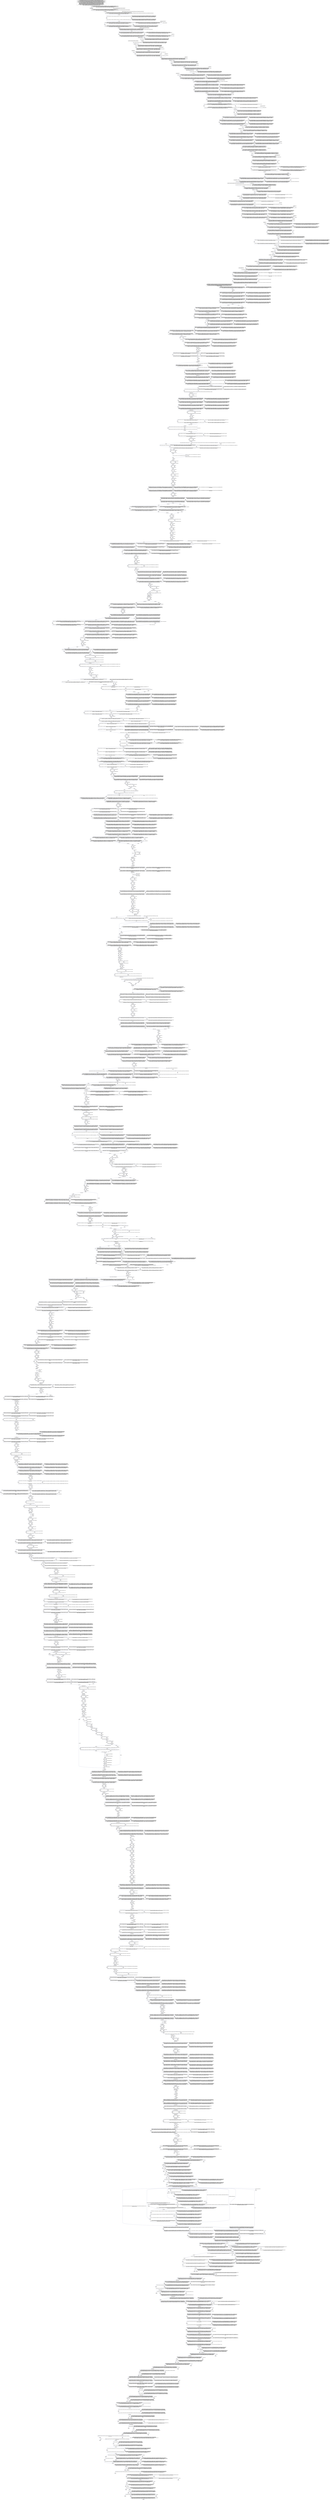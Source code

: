 digraph G {
  "-77GCCAATCAG" [shape=box, ];
  "B9-2087" [shape=box, ];
  "713CC" [shape=box, ];
  "2952T" [shape=box, ];
  "2082T" [shape=box, ];
  "76GTGA...GGG" [shape=box, ];
  "1170G" [shape=box, ];
  "2209A" [shape=box, ];
  "-68T" [shape=box, ];
  "1208G" [shape=box, ];
  "409C" [shape=box, ];
  "2597A" [shape=box, ];
  "388G" [shape=box, ];
  "757T" [shape=box, ];
  "926G" [shape=box, ];
  "E3042" [shape=box, ];
  "-65C" [shape=box, ];
  "1590A" [shape=box, ];
  "1088A" [shape=box, ];
  "2122C" [shape=box, ];
  "2309T" [shape=box, ];
  "166AGGAGGGTC" [shape=box, ];
  "2761T" [shape=box, ];
  "2210CTGGG" [shape=box, ];
  "149T" [shape=box, ];
  "453C" [shape=box, ];
  "598C" [shape=box, ];
  "1193A" [shape=box, ];
  "1811G" [shape=box, ];
  "48T" [shape=box, ];
  "238A" [shape=box, ];
  "1669G" [shape=box, ];
  "-156T" [shape=box, ];
  "2056GCT" [shape=box, ];
  "337G" [shape=box, ];
  "808T" [shape=box, ];
  "92G" [shape=box, ];
  "3051AC" [shape=box, ];
  "2925AG" [shape=box, ];
  "774C" [shape=box, ];
  "S-162-B*35:17:01" [shape=box, ];
  "1954T" [shape=box, ];
  "276A" [shape=box, ];
  "1092A" [shape=box, ];
  "767A" [shape=box, ];
  "163GG" [shape=box, ];
  "1770A" [shape=box, ];
  "E3066" [shape=box, ];
  "E2914" [shape=box, ];
  "1308T" [shape=box, ];
  "398A" [shape=box, ];
  "-263CCCG" [shape=box, ];
  "1346T" [shape=box, ];
  "1786C" [shape=box, ];
  "E2745" [shape=box, ];
  "813A" [shape=box, ];
  "B2-205" [shape=box, ];
  "355TGG" [shape=box, ];
  "991C" [shape=box, ];
  "2222GTGCCAG" [shape=box, ];
  "-89A" [shape=box, ];
  "2764GG" [shape=box, ];
  "2060CTGTG" [shape=box, ];
  "3030A" [shape=box, ];
  "E3082" [shape=box, ];
  "2834G" [shape=box, ];
  "149C" [shape=box, ];
  "2519CTTCCCACAG" [shape=box, ];
  "1387CTGTTCCCC" [shape=box, ];
  "1829G" [shape=box, ];
  "2772A" [shape=box, ];
  "2395TGTT...GCC" [shape=box, ];
  "304A" [shape=box, ];
  "334AG" [shape=box, ];
  "151G" [shape=box, ];
  "2501G" [shape=box, ];
  "1751C" [shape=box, ];
  "625G" [shape=box, ];
  "2786AAAG" [shape=box, ];
  "2777GC" [shape=box, ];
  "49A" [shape=box, ];
  "2849C" [shape=box, ];
  "1067C" [shape=box, ];
  "2512A" [shape=box, ];
  "2911ACA" [shape=box, ];
  "2059G" [shape=box, ];
  "1001C" [shape=box, ];
  "E3064" [shape=box, ];
  "2033T" [shape=box, ];
  "S-103-B*07:02:03;B*07:36;B*15:383;B*27:13;B*40:01:48;B*40:10:01:02;B*40:321;B*41:03:01" [
  shape=box, ];
  "-114A" [shape=box, ];
  "959T" [shape=box, ];
  "-60T" [shape=box, ];
  "S-68-B*35:241" [shape=box, ];
  "2745GG" [shape=box, ];
  "807A" [shape=box, ];
  "1170C" [shape=box, ];
  "1076A" [shape=box, ];
  "857C" [shape=box, ];
  "2393T" [shape=box, ];
  "721C" [shape=box, ];
  "866G" [shape=box, ];
  "865G" [shape=box, ];
  "823A" [shape=box, ];
  "1015GGGG...TAG" [shape=box, ];
  "439C" [shape=box, ];
  "339GG" [shape=box, ];
  "882AGATC" [shape=box, ];
  "425A" [shape=box, ];
  "743A" [shape=box, ];
  "-95T" [shape=box, ];
  "806T" [shape=box, ];
  "-258A" [shape=box, ];
  "435CCTG" [shape=box, ];
  "-218CA" [shape=box, ];
  "235T" [shape=box, ];
  "493C" [shape=box, ];
  "2216CCCTG" [shape=box, ];
  "1451G" [shape=box, ];
  "304G" [shape=box, ];
  "2215G" [shape=box, ];
  "525G" [shape=box, ];
  "209C" [shape=box, ];
  "207CT" [shape=box, ];
  "555G" [shape=box, ];
  "977A" [shape=box, ];
  "2597G" [shape=box, ];
  "196G" [shape=box, ];
  "441G" [shape=box, ];
  "S-95-B*40:147" [shape=box, ];
  "989G" [shape=box, ];
  "889CCAGC" [shape=box, ];
  "494GGGG...GAC" [shape=box, ];
  "1377G" [shape=box, ];
  "809T" [shape=box, ];
  "110A" [shape=box, ];
  "1014A" [shape=box, ];
  "2215A" [shape=box, ];
  "748G" [shape=box, ];
  "421G" [shape=box, ];
  "951G" [shape=box, ];
  "3060A" [shape=box, ];
  "458A" [shape=box, ];
  "1277TGAC" [shape=box, ];
  "860A" [shape=box, ];
  "1743GCAGGAGA" [shape=box, ];
  "E2784" [shape=box, ];
  "474CG" [shape=box, ];
  "-275GAAGTC" [shape=box, ];
  "3017C" [shape=box, ];
  "1689T" [shape=box, ];
  "1842CCC" [shape=box, ];
  "-249TCAG" [shape=box, ];
  "6G" [shape=box, ];
  "-103CCAT" [shape=box, ];
  "-180T" [shape=box, ];
  "2752G" [shape=box, ];
  "296A" [shape=box, ];
  "1964A" [shape=box, ];
  "733T" [shape=box, ];
  "1832G" [shape=box, ];
  "E3041" [shape=box, ];
  "768TGG" [shape=box, ];
  "823G" [shape=box, ];
  "-184T" [shape=box, ];
  "881C" [shape=box, ];
  "2756G" [shape=box, ];
  "443A" [shape=box, ];
  "254G" [shape=box, ];
  "S-161-B*44:02:27" [shape=box, ];
  "946C" [shape=box, ];
  "2230ACTT...GAA" [shape=box, ];
  "1940CCCCT" [shape=box, ];
  "1142C" [shape=box, ];
  "2763G" [shape=box, ];
  "-200TTGG...ACT" [shape=box, ];
  "376GA" [shape=box, ];
  "2658G" [shape=box, ];
  "2309C" [shape=box, ];
  "3082T" [shape=box, ];
  "-224C" [shape=box, ];
  "427C" [shape=box, ];
  "2082C" [shape=box, ];
  "545T" [shape=box, ];
  "392A" [shape=box, ];
  "973T" [shape=box, ];
  "E3081" [shape=box, ];
  "2768T" [shape=box, ];
  "517C" [shape=box, ];
  "570C" [shape=box, ];
  "1217A" [shape=box, ];
  "E2890" [shape=box, ];
  "990A" [shape=box, ];
  "1772A" [shape=box, ];
  "2753T" [shape=box, ];
  "1187G" [shape=box, ];
  "858GG" [shape=box, ];
  "1835G" [shape=box, ];
  "2229C" [shape=box, ];
  "874C" [shape=box, ];
  "1447A" [shape=box, ];
  "407A" [shape=box, ];
  "403A" [shape=box, ];
  "454C" [shape=box, ];
  "913T" [shape=box, ];
  "1601C" [shape=box, ];
  "530ACGGCC" [shape=box, ];
  "1367T" [shape=box, ];
  "1451A" [shape=box, ];
  "718G" [shape=box, ];
  "2268A" [shape=box, ];
  "2181A" [shape=box, ];
  "2039CT" [shape=box, ];
  "-229G" [shape=box, ];
  "2757G" [shape=box, ];
  "2088GTAG...CTG" [shape=box, ];
  "S-112-B*44:02:01:03" [shape=box, ];
  "2189C" [shape=box, ];
  "415A" [shape=box, ];
  "525C" [shape=box, ];
  "1009GTACC" [shape=box, ];
  "242CCCGGCC" [shape=box, ];
  "1006A" [shape=box, ];
  "932G" [shape=box, ];
  "-229A" [shape=box, ];
  "537GGGTC" [shape=box, ];
  "2841T" [shape=box, ];
  "S-250-B*58:76" [shape=box, ];
  "953GTGG" [shape=box, ];
  "2769G" [shape=box, ];
  "2281C" [shape=box, ];
  "778C" [shape=box, ];
  "273C" [shape=box, ];
  "3030C" [shape=box, ];
  "3063T" [shape=box, ];
  "206G" [shape=box, ];
  "-17A" [shape=box, ];
  "E2880" [shape=box, ];
  "-224T" [shape=box, ];
  "1955TCCTTTCCC" [shape=box, ];
  "273T" [shape=box, ];
  "1945T" [shape=box, ];
  "1839A" [shape=box, ];
  "2781A" [shape=box, ];
  "421A" [shape=box, ];
  "162C" [shape=box, ];
  "15C" [shape=box, ];
  "1002G" [shape=box, ];
  "-181A" [shape=box, ];
  "2726ATTCTTGGG" [shape=box, ];
  "974CTG" [shape=box, ];
  "568A" [shape=box, ];
  "308A" [shape=box, ];
  "2642GACC...TTT" [shape=box, ];
  "S-16-B*44:138Q;B*46:01:05" [shape=box, ];
  "2209C" [shape=box, ];
  "B8-1966" [shape=box, ];
  "-201G" [shape=box, ];
  "1964G" [shape=box, ];
  "413C" [shape=box, ];
  "1088G" [shape=box, ];
  "354C" [shape=box, ];
  "675A" [shape=box, ];
  "-137A" [shape=box, ];
  "871G" [shape=box, ];
  "576GAGG...CCA" [shape=box, ];
  "E3072" [shape=box, ];
  "2770G" [shape=box, ];
  "2484T" [shape=box, ];
  "-223GTCTG" [shape=box, ];
  "752A" [shape=box, ];
  "47G" [shape=box, ];
  "2035GT" [shape=box, ];
  "928G" [shape=box, ];
  "2204C" [shape=box, ];
  "2041G" [shape=box, ];
  "609C" [shape=box, ];
  "1590G" [shape=box, ];
  "26G" [shape=box, ];
  "808C" [shape=box, ];
  "747A" [shape=box, ];
  "753TGT" [shape=box, ];
  "2880TGTTCATGAC" [shape=box, ];
  "110C" [shape=box, ];
  "596A" [shape=box, ];
  "S-93-B*35:01:22" [shape=box, ];
  "1946A" [shape=box, ];
  "1742T" [shape=box, ];
  "569A" [shape=box, ];
  "517T" [shape=box, ];
  "218TGA" [shape=box, ];
  "307A" [shape=box, ];
  "-284GATCAGGAC" [shape=box, ];
  "861T" [shape=box, ];
  "199C" [shape=box, ];
  "2459AGGA...TGG" [shape=box, ];
  "2264A" [shape=box, ];
  "983A" [shape=box, ];
  "775G" [shape=box, ];
  "2659GTTC...CAG" [shape=box, ];
  "2803A" [shape=box, ];
  "750T" [shape=box, ];
  "793T" [shape=box, ];
  "1821CAGCA" [shape=box, ];
  "B10-2529" [shape=box, ];
  "2904GCCTGAG" [shape=box, ];
  "703AC" [shape=box, ];
  "460AACC...AGG" [shape=box, ];
  "-19G" [shape=box, ];
  "1115TTGA...TCC" [shape=box, ];
  "1396G" [shape=box, ];
  "236C" [shape=box, ];
  "1177ACAATTAAGG" [shape=box, ];
  "808A" [shape=box, ];
  "2301C" [shape=box, ];
  "411C" [shape=box, ];
  "178CGGGT" [shape=box, ];
  "1786T" [shape=box, ];
  "473C" [shape=box, ];
  "324C" [shape=box, ];
  "2790GCCT...TGG" [shape=box, ];
  "1218CAGTCCCTA" [shape=box, ];
  "3060C" [shape=box, ];
  "46G" [shape=box, ];
  "375A" [shape=box, ];
  "152GGAGCCGCGC" [shape=box, ];
  "947A" [shape=box, ];
  "948C" [shape=box, ];
  "546CGAGTCTC" [shape=box, ];
  "1446T" [shape=box, ];
  "-181C" [shape=box, ];
  "2825CGCGTGTGT" [shape=box, ];
  "1194TCTC...ATG" [shape=box, ];
  "336G" [shape=box, ];
  "952C" [shape=box, ];
  "2772G" [shape=box, ];
  "-152TC" [shape=box, ];
  "1167T" [shape=box, ];
  "722C" [shape=box, ];
  "405C" [shape=box, ];
  "1452G" [shape=box, ];
  "S-269-B*07:03;B*08:01:01:02;B*15:01:01:05;B*15:04:01:01-02;B*15:08:01;B*15:10:01;B*15:26N;B*15:18:01:02;B*15:30,71" [
  shape=box, ];
  "2393C" [shape=box, ];
  "2138TTTC...TGC" [shape=box, ];
  "-231AG" [shape=box, ];
  "2283G" [shape=box, ];
  "610GAGA...GCG" [shape=box, ];
  "-266T" [shape=box, ];
  "2123TTGT...GGG" [shape=box, ];
  "-162C" [shape=box, ];
  "2325A" [shape=box, ];
  "2918TCTTGTG" [shape=box, ];
  "1742G" [shape=box, ];
  "2294GTTGGGG" [shape=box, ];
  "-245G" [shape=box, ];
  "2034C" [shape=box, ];
  "-157T" [shape=box, ];
  "-88T" [shape=box, ];
  "1670A" [shape=box, ];
  "992A" [shape=box, ];
  "2760G" [shape=box, ];
  "1796A" [shape=box, ];
  "1078GAGGAAAATG" [shape=box, ];
  "390G" [shape=box, ];
  "1838A" [shape=box, ];
  "119C" [shape=box, ];
  "2773GGGG" [shape=box, ];
  "2039TC" [shape=box, ];
  "-18A" [shape=box, ];
  "724G" [shape=box, ];
  "1987A" [shape=box, ];
  "2850TGT" [shape=box, ];
  "-225G" [shape=box, ];
  "947G" [shape=box, ];
  "2359T" [shape=box, ];
  "521CCCC" [shape=box, ];
  "739T" [shape=box, ];
  "S-251-B*18:01:21;B*35:01:01:03;B*40:114:01;B*40:316" [shape=box, ];
  "2633C" [shape=box, ];
  "426A" [shape=box, ];
  "402G" [shape=box, ];
  "654CAAA...TGG" [shape=box, ];
  "1485C" [shape=box, ];
  "785C" [shape=box, ];
  "608C" [shape=box, ];
  "2761C" [shape=box, ];
  "2673CAGC...TTG" [shape=box, ];
  "1670G" [shape=box, ];
  "706G" [shape=box, ];
  "2190C" [shape=box, ];
  "325A" [shape=box, ];
  "2449G" [shape=box, ];
  "1003CGC" [shape=box, ];
  "423G" [shape=box, ];
  "998C" [shape=box, ];
  "778T" [shape=box, ];
  "2771G" [shape=box, ];
  "E2780" [shape=box, ];
  "927G" [shape=box, ];
  "1486CCAGGTGTCC" [shape=box, ];
  "293A" [shape=box, ];
  "341A" [shape=box, ];
  "175T" [shape=box, ];
  "1742A" [shape=box, ];
  "1721T" [shape=box, ];
  "449G" [shape=box, ];
  "-184C" [shape=box, ];
  "63T" [shape=box, ];
  "2589AGGAGCTC" [shape=box, ];
  "3018GT" [shape=box, ];
  "1191A" [shape=box, ];
  "2205G" [shape=box, ];
  "814G" [shape=box, ];
  "2030CA" [shape=box, ];
  "1539C" [shape=box, ];
  "449T" [shape=box, ];
  "422C" [shape=box, ];
  "744T" [shape=box, ];
  "2853C" [shape=box, ];
  "1068ACGAG" [shape=box, ];
  "7GGTCA" [shape=box, ];
  "1227T" [shape=box, ];
  "-180C" [shape=box, ];
  "914G" [shape=box, ];
  "1091T" [shape=box, ];
  "1811A" [shape=box, ];
  "197G" [shape=box, ];
  "110G" [shape=box, ];
  "276C" [shape=box, ];
  "1936A" [shape=box, ];
  "1473C" [shape=box, ];
  "212T" [shape=box, ];
  "3053C" [shape=box, ];
  "2116A" [shape=box, ];
  "E2777" [shape=box, ];
  "2268G" [shape=box, ];
  "1284T" [shape=box, ];
  "215T" [shape=box, ];
  "936G" [shape=box, ];
  "745G" [shape=box, ];
  "441A" [shape=box, ];
  "948A" [shape=box, ];
  "3076G" [shape=box, ];
  "1142T" [shape=box, ];
  "1272A" [shape=box, ];
  "1836C" [shape=box, ];
  "430G" [shape=box, ];
  "1322TTTG...CTT" [shape=box, ];
  "74G" [shape=box, ];
  "2622A" [shape=box, ];
  "1721C" [shape=box, ];
  "949GT" [shape=box, ];
  "209T" [shape=box, ];
  "-2G" [shape=box, ];
  "-228G" [shape=box, ];
  "2835A" [shape=box, ];
  "404T" [shape=box, ];
  "1669T" [shape=box, ];
  "-244G" [shape=box, ];
  "2049T" [shape=box, ];
  "359T" [shape=box, ];
  "286GTGGACG" [shape=box, ];
  "2458T" [shape=box, ];
  "1770G" [shape=box, ];
  "2857A" [shape=box, ];
  "51TGGC...CCG" [shape=box, ];
  "389G" [shape=box, ];
  "978AGAAC" [shape=box, ];
  "B3-476" [shape=box, ];
  "E2925" [shape=box, ];
  "749G" [shape=box, ];
  "2055C" [shape=box, ];
  "1797GA" [shape=box, ];
  "961GCTCCGCAGA" [shape=box, ];
  "190CCT" [shape=box, ];
  "401T" [shape=box, ];
  "1833CT" [shape=box, ];
  "-92C" [shape=box, ];
  "836C" [shape=box, ];
  "723G" [shape=box, ];
  "1232G" [shape=box, ];
  "702G" [shape=box, ];
  "378A" [shape=box, ];
  "E2738" [shape=box, ];
  "109C" [shape=box, ];
  "42A" [shape=box, ];
  "2748A" [shape=box, ];
  "1988TCCC...CCT" [shape=box, ];
  "750C" [shape=box, ];
  "E2747" [shape=box, ];
  "2280G" [shape=box, ];
  "2785G" [shape=box, ];
  "743T" [shape=box, ];
  "3058CA" [shape=box, ];
  "1845T" [shape=box, ];
  "1229ATA" [shape=box, ];
  "E2835" [shape=box, ];
  "2059A" [shape=box, ];
  "2870A" [shape=box, ];
  "493T" [shape=box, ];
  "-4CC" [shape=box, ];
  "914A" [shape=box, ];
  "388C" [shape=box, ];
  "718A" [shape=box, ];
  "346C" [shape=box, ];
  "767G" [shape=box, ];
  "2191A" [shape=box, ];
  "408G" [shape=box, ];
  "229C" [shape=box, ];
  "568G" [shape=box, ];
  "-19A" [shape=box, ];
  "1093AGCG...TCC" [shape=box, ];
  "1246C" [shape=box, ];
  "598A" [shape=box, ];
  "374T" [shape=box, ];
  "696C" [shape=box, ];
  "451G" [shape=box, ];
  "1817G" [shape=box, ];
  "E2771" [shape=box, ];
  "3061C" [shape=box, ];
  "673T" [shape=box, ];
  "697GGGGG" [shape=box, ];
  "926T" [shape=box, ];
  "E3025" [shape=box, ];
  "1208T" [shape=box, ];
  "375G" [shape=box, ];
  "2317CATGAGTC" [shape=box, ];
  "2756C" [shape=box, ];
  "-137G" [shape=box, ];
  "707G" [shape=box, ];
  "972A" [shape=box, ];
  "973C" [shape=box, ];
  "1819T" [shape=box, ];
  "741C" [shape=box, ];
  "1846T" [shape=box, ];
  "2571G" [shape=box, ];
  "555A" [shape=box, ];
  "3064C" [shape=box, ];
  "837TGAA...CCT" [shape=box, ];
  "-250C" [shape=box, ];
  "1826T" [shape=box, ];
  "707T" [shape=box, ];
  "1474CCCTTCCC" [shape=box, ];
  "206T" [shape=box, ];
  "799C" [shape=box, ];
  "2280T" [shape=box, ];
  "1363C" [shape=box, ];
  "E3012" [shape=box, ];
  "960C" [shape=box, ];
  "-215TGGG...AGC" [shape=box, ];
  "2204T" [shape=box, ];
  "913G" [shape=box, ];
  "S-229-B*13:02:09" [shape=box, ];
  "1936G" [shape=box, ];
  "258A" [shape=box, ];
  "757A" [shape=box, ];
  "E3078" [shape=box, ];
  "-143TCTTC" [shape=box, ];
  "1002A" [shape=box, ];
  "280G" [shape=box, ];
  "-154TG" [shape=box, ];
  "259GAGCCCC" [shape=box, ];
  "1602GTGA...CCC" [shape=box, ];
  "2772T" [shape=box, ];
  "-251T" [shape=box, ];
  "2221N" [shape=box, ];
  "749T" [shape=box, ];
  "-216A" [shape=box, ];
  "957G" [shape=box, ];
  "725GGCCAG" [shape=box, ];
  "2518T" [shape=box, ];
  "745C" [shape=box, ];
  "249T" [shape=box, ];
  "-113C" [shape=box, ];
  "-92T" [shape=box, ];
  "337A" [shape=box, ];
  "S-35-B*47:04" [shape=box, ];
  "1981TCCAC" [shape=box, ];
  "675G" [shape=box, ];
  "297G" [shape=box, ];
  "253T" [shape=box, ];
  "1752G" [shape=box, ];
  "2116G" [shape=box, ];
  "-99TGGG" [shape=box, ];
  "1285C" [shape=box, ];
  "-201A" [shape=box, ];
  "417G" [shape=box, ];
  "3031TAATGTGAGG" [shape=box, ];
  "1601T" [shape=box, ];
  "2041A" [shape=box, ];
  "371T" [shape=box, ];
  "B1-75" [shape=box, ];
  "1308C" [shape=box, ];
  "S-257-B*44:18" [shape=box, ];
  "2043C" [shape=box, ];
  "E2715" [shape=box, ];
  "203AG" [shape=box, ];
  "E2911" [shape=box, ];
  "45G" [shape=box, ];
  "948T" [shape=box, ];
  "E2740" [shape=box, ];
  "3078CCC" [shape=box, ];
  "E3053" [shape=box, ];
  "358A" [shape=box, ];
  "404C" [shape=box, ];
  "2740GAGTG" [shape=box, ];
  "239C" [shape=box, ];
  "705T" [shape=box, ];
  "624A" [shape=box, ];
  "929AGA" [shape=box, ];
  "3021CCTG" [shape=box, ];
  "3064T" [shape=box, ];
  "S-231-B*07:44N;B*15:108;B*53:11;B*57:06" [shape=box, ];
  "993C" [shape=box, ];
  "2316T" [shape=box, ];
  "B13-2716" [shape=box, ];
  "400A" [shape=box, ];
  "2634GGGCTCT" [shape=box, ];
  "2780G" [shape=box, ];
  "793C" [shape=box, ];
  "514TCC" [shape=box, ];
  "E3083" [shape=box, ];
  "1972TCTTCCCA" [shape=box, ];
  "813G" [shape=box, ];
  "2086G" [shape=box, ];
  "800A" [shape=box, ];
  "936A" [shape=box, ];
  "1246T" [shape=box, ];
  "2281T" [shape=box, ];
  "1633T" [shape=box, ];
  "E2735" [shape=box, ];
  "424G" [shape=box, ];
  "751C" [shape=box, ];
  "-240CAG" [shape=box, ];
  "1228G" [shape=box, ];
  "2394G" [shape=box, ];
  "2779G" [shape=box, ];
  "2412T" [shape=box, ];
  "1276G" [shape=box, ];
  "141T" [shape=box, ];
  "S-240-B*18:108" [shape=box, ];
  "2085T" [shape=box, ];
  "2182GCAGCAT" [shape=box, ];
  "305TG" [shape=box, ];
  "1048A" [shape=box, ];
  "1658T" [shape=box, ];
  "536C" [shape=box, ];
  "1658C" [shape=box, ];
  "695T" [shape=box, ];
  "574C" [shape=box, ];
  "743C" [shape=box, ];
  "428GA" [shape=box, ];
  "933CCT" [shape=box, ];
  "1835T" [shape=box, ];
  "-62CG" [shape=box, ];
  "473A" [shape=box, ];
  "1320TG" [shape=box, ];
  "1377A" [shape=box, ];
  "2361GCAG...CCT" [shape=box, ];
  "712A" [shape=box, ];
  "-161CAAC" [shape=box, ];
  "2572TGGGGG" [shape=box, ];
  "1860A" [shape=box, ];
  "1276A" [shape=box, ];
  "426C" [shape=box, ];
  "1053T" [shape=box, ];
  "2034T" [shape=box, ];
  "458G" [shape=box, ];
  "403T" [shape=box, ];
  "26C" [shape=box, ];
  "345C" [shape=box, ];
  "412T" [shape=box, ];
  "2168A" [shape=box, ];
  "983G" [shape=box, ];
  "63A" [shape=box, ];
  "1496C" [shape=box, ];
  "454T" [shape=box, ];
  "-157C" [shape=box, ];
  "402C" [shape=box, ];
  "1537G" [shape=box, ];
  "771A" [shape=box, ];
  "742T" [shape=box, ];
  "915T" [shape=box, ];
  "S-245-B*40:302" [shape=box, ];
  "445G" [shape=box, ];
  "715A" [shape=box, ];
  "266A" [shape=box, ];
  "S-275-B*07:264;B*35:300;B*40:309;B*44:64:02;B*55:76;B*58:02:02" [shape=box,
                                                                    ];
  "S-218-B*35:57" [shape=box, ];
  "2325G" [shape=box, ];
  "253C" [shape=box, ];
  "431T" [shape=box, ];
  "-233CG" [shape=box, ];
  "2066TGTG...GAG" [shape=box, ];
  "853CTCC" [shape=box, ];
  "2766C" [shape=box, ];
  "609A" [shape=box, ];
  "-5G" [shape=box, ];
  "446T" [shape=box, ];
  "E2717" [shape=box, ];
  "569C" [shape=box, ];
  "445C" [shape=box, ];
  "1426GAG" [shape=box, ];
  "-121A" [shape=box, ];
  "536G" [shape=box, ];
  "274A" [shape=box, ];
  "1073G" [shape=box, ];
  "800C" [shape=box, ];
  "749A" [shape=box, ];
  "93AGGG...CTG" [shape=box, ];
  "1799G" [shape=box, ];
  "196C" [shape=box, ];
  "E2824" [shape=box, ];
  "2845C" [shape=box, ];
  "732G" [shape=box, ];
  "3057T" [shape=box, ];
  "325G" [shape=box, ];
  "1000G" [shape=box, ];
  "1656G" [shape=box, ];
  "800G" [shape=box, ];
  "196T" [shape=box, ];
  "1273ACC" [shape=box, ];
  "794GGG" [shape=box, ];
  "E2726" [shape=box, ];
  "1634CACC...CTG" [shape=box, ];
  "450C" [shape=box, ];
  "-65T" [shape=box, ];
  "1590C" [shape=box, ];
  "443C" [shape=box, ];
  "1839G" [shape=box, ];
  "2530GTGG...CGT" [shape=box, ];
  "3062T" [shape=box, ];
  "-113T" [shape=box, ];
  "767C" [shape=box, ];
  "-265G" [shape=box, ];
  "S-62-B*38:14" [shape=box, ];
  "1946G" [shape=box, ];
  "2501C" [shape=box, ];
  "397C" [shape=box, ];
  "674C" [shape=box, ];
  "-216T" [shape=box, ];
  "2191T" [shape=box, ];
  "2267T" [shape=box, ];
  "1386C" [shape=box, ];
  "742C" [shape=box, ];
  "42G" [shape=box, ];
  "1540ATGA" [shape=box, ];
  "875GCGGCT" [shape=box, ];
  "1986T" [shape=box, ];
  "202C" [shape=box, ];
  "142CAGGACC" [shape=box, ];
  "952T" [shape=box, ];
  "-5A" [shape=box, ];
  "1287TCTC...GCC" [shape=box, ];
  "1447G" [shape=box, ];
  "2641T" [shape=box, ];
  "1241G" [shape=box, ];
  "212A" [shape=box, ];
  "338A" [shape=box, ];
  "1847CACC...TGG" [shape=box, ];
  "1618TCTC...AGG" [shape=box, ];
  "1794G" [shape=box, ];
  "1347TGAG...CTC" [shape=box, ];
  "281GCTA" [shape=box, ];
  "395CA" [shape=box, ];
  "716CG" [shape=box, ];
  "416C" [shape=box, ];
  "1937GG" [shape=box, ];
  "237C" [shape=box, ];
  "12C" [shape=box, ];
  "2766G" [shape=box, ];
  "184TCAG" [shape=box, ];
  "E3077" [shape=box, ];
  "119A" [shape=box, ];
  "1007G" [shape=box, ];
  "801ACCAG" [shape=box, ];
  "887T" [shape=box, ];
  "1397CTCA...TAG" [shape=box, ];
  "1656T" [shape=box, ];
  "894C" [shape=box, ];
  "241T" [shape=box, ];
  "393G" [shape=box, ];
  "444C" [shape=box, ];
  "E2932" [shape=box, ];
  "542T" [shape=box, ];
  "3042GGTGGAGAG" [shape=box, ];
  "2047GC" [shape=box, ];
  "6T" [shape=box, ];
  "92C" [shape=box, ];
  "338G" [shape=box, ];
  "989A" [shape=box, ];
  "850G" [shape=box, ];
  "-227CC" [shape=box, ];
  "3054AGC" [shape=box, ];
  "597A" [shape=box, ];
  "543CC" [shape=box, ];
  "391A" [shape=box, ];
  "-266G" [shape=box, ];
  "1860G" [shape=box, ];
  "361GAGCA" [shape=box, ];
  "197A" [shape=box, ];
  "326CGAGTCC" [shape=box, ];
  "690GGGGC" [shape=box, ];
  "294CA" [shape=box, ];
  "1192C" [shape=box, ];
  "824GATTACAT" [shape=box, ];
  "1986C" [shape=box, ];
  "1657G" [shape=box, ];
  "266G" [shape=box, ];
  "231C" [shape=box, ];
  "1817A" [shape=box, ];
  "1089GA" [shape=box, ];
  "342GCC" [shape=box, ];
  "-256GGGGC" [shape=box, ];
  "407G" [shape=box, ];
  "2760T" [shape=box, ];
  "695C" [shape=box, ];
  "1671GAGA...TGG" [shape=box, ];
  "1818G" [shape=box, ];
  "624C" [shape=box, ];
  "750G" [shape=box, ];
  "216C" [shape=box, ];
  "2360G" [shape=box, ];
  "2137G" [shape=box, ];
  "360A" [shape=box, ];
  "120A" [shape=box, ];
  "360G" [shape=box, ];
  "379G" [shape=box, ];
  "E2927" [shape=box, ];
  "2301T" [shape=box, ];
  "2083TC" [shape=box, ];
  "391G" [shape=box, ];
  "2413TGGG...TTC" [shape=box, ];
  "2564GTAAGTG" [shape=box, ];
  "409G" [shape=box, ];
  "2975GCCT...CTC" [shape=box, ];
  "296C" [shape=box, ];
  "439A" [shape=box, ];
  "336A" [shape=box, ];
  "231T" [shape=box, ];
  "915C" [shape=box, ];
  "S-259-B*40:02:01;B*40:06:01:02;B*40:79;B*44:03:33" [shape=box, ];
  "-68C" [shape=box, ];
  "199T" [shape=box, ];
  "785T" [shape=box, ];
  "1396A" [shape=box, ];
  "1373G" [shape=box, ];
  "446C" [shape=box, ];
  "775C" [shape=box, ];
  "2192CACA...TAA" [shape=box, ];
  "350A" [shape=box, ];
  "1076G" [shape=box, ];
  "-245T" [shape=box, ];
  "194CT" [shape=box, ];
  "2264G" [shape=box, ];
  "443T" [shape=box, ];
  "916GGCGGAGCAG" [shape=box, ];
  "2804G" [shape=box, ];
  "1446C" [shape=box, ];
  "2761G" [shape=box, ];
  "776GA" [shape=box, ];
  "1073A" [shape=box, ];
  "434A" [shape=box, ];
  "3081C" [shape=box, ];
  "394A" [shape=box, ];
  "S-237-B*46:24" [shape=box, ];
  "899G" [shape=box, ];
  "1077A" [shape=box, ];
  "-264T" [shape=box, ];
  "49C" [shape=box, ];
  "1980G" [shape=box, ];
  "2914G" [shape=box, ];
  "406A" [shape=box, ];
  "2282A" [shape=box, ];
  "393C" [shape=box, ];
  "1091G" [shape=box, ];
  "2777CA" [shape=box, ];
  "977G" [shape=box, ];
  "2748G" [shape=box, ];
  "2715A" [shape=box, ];
  "900G" [shape=box, ];
  "-91GG" [shape=box, ];
  "-269CCA" [shape=box, ];
  "520T" [shape=box, ];
  "457T" [shape=box, ];
  "2747C" [shape=box, ];
  "477GTGA...GCC" [shape=box, ];
  "3063G" [shape=box, ];
  "1188ATG" [shape=box, ];
  "193C" [shape=box, ];
  "653T" [shape=box, ];
  "1286T" [shape=box, ];
  "740A" [shape=box, ];
  "2834C" [shape=box, ];
  "2512G" [shape=box, ];
  "1276C" [shape=box, ];
  "2049C" [shape=box, ];
  "511CCC" [shape=box, ];
  "415G" [shape=box, ];
  "526ACG" [shape=box, ];
  "1659TTCTACCCTG" [shape=box, ];
  "285T" [shape=box, ];
  "S-91-B*07:156" [shape=box, ];
  "2782GG" [shape=box, ];
  "2502CCCTCACAGG" [shape=box, ];
  "1945C" [shape=box, ];
  "E2918" [shape=box, ];
  "-60C" [shape=box, ];
  "1740CC" [shape=box, ];
  "3062C" [shape=box, ];
  "423T" [shape=box, ];
  "756A" [shape=box, ];
  "48C" [shape=box, ];
  "2588A" [shape=box, ];
  "-155A" [shape=box, ];
  "2442C" [shape=box, ];
  "1771C" [shape=box, ];
  "1617G" [shape=box, ];
  "1429ATTA...CTG" [shape=box, ];
  "372GC" [shape=box, ];
  "2360A" [shape=box, ];
  "347GGG" [shape=box, ];
  "1830GG" [shape=box, ];
  "3025TTAGC" [shape=box, ];
  "2450TCCAAGAC" [shape=box, ];
  "175G" [shape=box, ];
  "951T" [shape=box, ];
  "798A" [shape=box, ];
  "2050GTGGT" [shape=box, ];
  "1753GAAC...TGG" [shape=box, ];
  "1281T" [shape=box, ];
  "50C" [shape=box, ];
  "1544A" [shape=box, ];
  "1242GTCC" [shape=box, ];
  "451C" [shape=box, ];
  "213CT" [shape=box, ];
  "430A" [shape=box, ];
  "222GTATTTC" [shape=box, ];
  "1286C" [shape=box, ];
  "2721GTGAG" [shape=box, ];
  "2753G" [shape=box, ];
  "2579GGGAGTGTG" [shape=box, ];
  "2755G" [shape=box, ];
  "2588G" [shape=box, ];
  "141G" [shape=box, ];
  "995CTG" [shape=box, ];
  "723T" [shape=box, ];
  "757C" [shape=box, ];
  "-17G" [shape=box, ];
  "2189G" [shape=box, ];
  "374C" [shape=box, ];
  "3065G" [shape=box, ];
  "399G" [shape=box, ];
  "814C" [shape=box, ];
  "2805ATTC...GTT" [shape=box, ];
  "1378CAGAAGTC" [shape=box, ];
  "807C" [shape=box, ];
  "1820A" [shape=box, ];
  "2771A" [shape=box, ];
  "3012GTCTG" [shape=box, ];
  "2302CCTGATT" [shape=box, ];
  "957A" [shape=box, ];
  "-89G" [shape=box, ];
  "2836TGGGC" [shape=box, ];
  "88TCGG" [shape=box, ];
  "217T" [shape=box, ];
  "404G" [shape=box, ];
  "928A" [shape=box, ];
  "1247CTTT...GGG" [shape=box, ];
  "529G" [shape=box, ];
  "1633C" [shape=box, ];
  "2485CCTG...AGT" [shape=box, ];
  "3041A" [shape=box, ];
  "389C" [shape=box, ];
  "807T" [shape=box, ];
  "2221T" [shape=box, ];
  "300GTT" [shape=box, ];
  "756T" [shape=box, ];
  "221G" [shape=box, ];
  "2769T" [shape=box, ];
  "712G" [shape=box, ];
  "1209AGGGGAAG" [shape=box, ];
  "410C" [shape=box, ];
  "1591CAAAGACACA" [shape=box, ];
  "2269GATGTATC" [shape=box, ];
  "S-99-B*44:26" [shape=box, ];
  "833GCC" [shape=box, ];
  "B5-1008" [shape=box, ];
  "379T" [shape=box, ];
  "S-57-B*07:261" [shape=box, ];
  "2767C" [shape=box, ];
  "250GGC" [shape=box, ];
  "1054G" [shape=box, ];
  "2030TC" [shape=box, ];
  "971C" [shape=box, ];
  "898G" [shape=box, ];
  "345G" [shape=box, ];
  "2293T" [shape=box, ];
  "S-256-B*15:377Q;B*13:87" [shape=box, ];
  "887A" [shape=box, ];
  "405G" [shape=box, ];
  "2989TTTC...TGT" [shape=box, ];
  "198C" [shape=box, ];
  "87A" [shape=box, ];
  "1890G" [shape=box, ];
  "3020T" [shape=box, ];
  "3020C" [shape=box, ];
  "2122G" [shape=box, ];
  "E3062" [shape=box, ];
  "299T" [shape=box, ];
  "249C" [shape=box, ];
  "351GC" [shape=box, ];
  "2762G" [shape=box, ];
  "2169TCAT...GGA" [shape=box, ];
  "773C" [shape=box, ];
  "S-284-B*07:02:01,45,48;B*07:05:01:01;B*07:06:01-02;B*07:07,48,50,237,252-255;B*08:01:01:01,03;B*08:148N;B*08:19N;B*08:20,128,134,136,143-146,160;
B*08:26:03;B*08:33;B*08:56:02;B*13:01:01;B*13:02:01,03,18;B*13:08,15;B*14:01:01;B*14:02:01:01,03;B*14:02:14;B*14:03,10,33,46;
B*15:01:01:02N;B*15:01:01:01,03-04,06;B*15:01:38;B*15:02:01;B*15:03:01:02;B*15:04:02;B*15:07:01;B*15:09;B*15:11:01;B*15:15,142;
B*15:17:01:01;B*15:17:03;B*15:18:01:01;B*15:19;B*15:242:02;B*15:24:01;B*15:272N;B*15:25:01;B*15:32:01;B*15:380N;B*15:34-35,42,54,58,340,354;
B*15:64:02;B*15:77,83;B*18:01:01:01-04;B*18:17N;B*18:94N;B*18:03-04,14,26,69,107;B*27:02:01;B*27:04:01;B*27:05:02,18,32;B*27:06,12,32,101,118,131,144;
B*35:01:01:01-02;B*35:01:45;B*35:02:01,08;B*35:03:01:01-02;B*35:03:19;B*35:135;B*35:14:02;B*35:40N;B*35:41,55,95,228,263,271,281,285-286,313;
B*37:01:01,10;B*37:35,52,58;B*38:01:01,08;B*38:02:01;B*38:09,60;B*39:01:01:02L;B*39:01:01:01,03-04;B*39:01:03,16,21;B*39:06:02;
B*39:08,104;B*39:10:01;B*39:64;B*40:01:02,43;B*40:02:24;B*40:04-05;B*40:06:01:01;B*40:10:01:01;B*40:130:02;B*40:23,32,285,304-305;
B*41:01:01;B*41:02:01,06;B*41:35,37,41;B*42:01:01;B*42:02:01:02;B*42:08;B*44:02:01:02S;B*44:02:01:01,04-05;B*44:02:17,37-38,40;
B*44:03:01:01-02;B*44:03:02,28;B*44:05:01;B*44:23N;B*44:09,184,218,220,229-230;B*44:27:01;B*44:46;B*45:01:01;B*45:04,19;B*46:01:01;
B*46:66;B*47:01:01:03;B*48:01:01;B*48:08;B*49:01:01,08;B*49:32,38;B*50:01:01;B*50:44;B*51:01:01:01;B*51:01:07;B*51:02:01;B*51:07:01;
B*51:13:01;B*51:187-189,193,208;B*51:56:03;B*52:01:01:01-03;B*52:01:02,28;B*52:31:01;B*52:50,54;B*53:01:01;B*54:01:01,07;B*55:01:01,03;
B*55:02:01:01-02;B*55:12,24,73;B*56:01:01:02-03;B*56:02:02;B*56:47;B*57:01:01;B*57:04:01;B*57:05,11,29,83;B*58:01:01:01-02;
B*58:01:18-19;B*58:02:01;B*59:01:01:01-02;B*67:01:01;B*67:02;B*73:01;B*78:01:01;B*78:02:02" [
  shape=box, ];
  "2754G" [shape=box, ];
  "1971G" [shape=box, ];
  "1669C" [shape=box, ];
  "E2721" [shape=box, ];
  "1832A" [shape=box, ];
  "-86TCTAGAGAA" [shape=box, ];
  "1787TTCTGGA" [shape=box, ];
  "2085A" [shape=box, ];
  "1143GAGT...TCT" [shape=box, ];
  "554C" [shape=box, ];
  "1272C" [shape=box, ];
  "575T" [shape=box, ];
  "1910CCCT...GAG" [shape=box, ];
  "319G" [shape=box, ];
  "773T" [shape=box, ];
  "221A" [shape=box, ];
  "455AC" [shape=box, ];
  "280C" [shape=box, ];
  "451A" [shape=box, ];
  "S-77-B*51:42" [shape=box, ];
  "-121G" [shape=box, ];
  "2265G" [shape=box, ];
  "1722GAGC...CAG" [shape=box, ];
  "999A" [shape=box, ];
  "2394A" [shape=box, ];
  "S-89-B*39:11,14" [shape=box, ];
  "1496T" [shape=box, ];
  "16A" [shape=box, ];
  "1840A" [shape=box, ];
  "S-18-B*40:150" [shape=box, ];
  "432G" [shape=box, ];
  "303G" [shape=box, ];
  "E2757" [shape=box, ];
  "952A" [shape=box, ];
  "1837C" [shape=box, ];
  "-57TCCC...ACG" [shape=box, ];
  "867CGGA" [shape=box, ];
  "401A" [shape=box, ];
  "121AGGG...GGC" [shape=box, ];
  "520A" [shape=box, ];
  "-94G" [shape=box, ];
  "1980A" [shape=box, ];
  "994C" [shape=box, ];
  "926C" [shape=box, ];
  "S-138-B*40:303;B*58:01:07" [shape=box, ];
  "E2772" [shape=box, ];
  "2871ACCAGAATT" [shape=box, ];
  "1374GGA" [shape=box, ];
  "324T" [shape=box, ];
  "1485A" [shape=box, ];
  "865C" [shape=box, ];
  "1751T" [shape=box, ];
  "1739G" [shape=box, ];
  "1448TCC" [shape=box, ];
  "857T" [shape=box, ];
  "832C" [shape=box, ];
  "1048G" [shape=box, ];
  "2046C" [shape=box, ];
  "2283A" [shape=box, ];
  "1232C" [shape=box, ];
  "2042T" [shape=box, ];
  "1055GGGA...TCC" [shape=box, ];
  "-225T" [shape=box, ];
  "2578T" [shape=box, ];
  "1939G" [shape=box, ];
  "779GGGCGC" [shape=box, ];
  "751G" [shape=box, ];
  "1795A" [shape=box, ];
  "809G" [shape=box, ];
  "708GCTG" [shape=box, ];
  "E2790" [shape=box, ];
  "404A" [shape=box, ];
  "1826C" [shape=box, ];
  "1006T" [shape=box, ];
  "412C" [shape=box, ];
  "747G" [shape=box, ];
  "-93T" [shape=box, ];
  "442A" [shape=box, ];
  "991G" [shape=box, ];
  "183C" [shape=box, ];
  "-112TTCCCACTC" [shape=box, ];
  "-180A" [shape=box, ];
  "1054C" [shape=box, ];
  "1233TGATCAGG" [shape=box, ];
  "2747T" [shape=box, ];
  "2038G" [shape=box, ];
  "-264C" [shape=box, ];
  "230A" [shape=box, ];
  "822G" [shape=box, ];
  "676GGGC...GGC" [shape=box, ];
  "73T" [shape=box, ];
  "1168CT" [shape=box, ];
  "3077A" [shape=box, ];
  "653C" [shape=box, ];
  "285C" [shape=box, ];
  "414G" [shape=box, ];
  "1690AGCG...CAC" [shape=box, ];
  "2026GTG" [shape=box, ];
  "3066TGTCCA" [shape=box, ];
  "575C" [shape=box, ];
  "1453GCTGGTGT" [shape=box, ];
  "1939A" [shape=box, ];
  "1193G" [shape=box, ];
  "-34ACCC...GAC" [shape=box, ];
  "346T" [shape=box, ];
  "1539T" [shape=box, ];
  "752T" [shape=box, ];
  "2915CTG" [shape=box, ];
  "E3051" [shape=box, ];
  "338C" [shape=box, ];
  "354G" [shape=box, ];
  "927T" [shape=box, ];
  "810CCT" [shape=box, ];
  "150G" [shape=box, ];
  "2266A" [shape=box, ];
  "1971A" [shape=box, ];
  "2458G" [shape=box, ];
  "417A" [shape=box, ];
  "734TCTCA" [shape=box, ];
  "-2A" [shape=box, ];
  "418CAG" [shape=box, ];
  "353G" [shape=box, ];
  "274G" [shape=box, ];
  "2265C" [shape=box, ];
  "2055T" [shape=box, ];
  "441C" [shape=box, ];
  "241A" [shape=box, ];
  "932A" [shape=box, ];
  "836T" [shape=box, ];
  "255C" [shape=box, ];
  "1282TT" [shape=box, ];
  "309GTTCGACAGC" [shape=box, ];
  "894G" [shape=box, ];
  "1752A" [shape=box, ];
  "2672G" [shape=box, ];
  "274T" [shape=box, ];
  "2854ATC" [shape=box, ];
  "1000A" [shape=box, ];
  "S-143-B*58:31N" [shape=box, ];
  "2974G" [shape=box, ];
  "-64GC" [shape=box, ];
  "2ATGC" [shape=box, ];
  "1498C" [shape=box, ];
  "2757A" [shape=box, ];
  "S-227-B*14:07N;B*07:41;B*39:13:02;B*39:34" [shape=box, ];
  "1846G" [shape=box, ];
  "888C" [shape=box, ];
  "2412C" [shape=box, ];
  "741T" [shape=box, ];
  "2607TAAT...TCC" [shape=box, ];
  "1367C" [shape=box, ];
  "338T" [shape=box, ];
  "-237GCTC" [shape=box, ];
  "960G" [shape=box, ];
  "73G" [shape=box, ];
  "1309CACA...GTG" [shape=box, ];
  "-16TCTC...GAC" [shape=box, ];
  "673G" [shape=box, ];
  "E2752" [shape=box, ];
  "2633A" [shape=box, ];
  "1346C" [shape=box, ];
  "2168C" [shape=box, ];
  "2835G" [shape=box, ];
  "3017T" [shape=box, ];
  "176GG" [shape=box, ];
  "452G" [shape=box, ];
  "43GG" [shape=box, ];
  "299A" [shape=box, ];
  "-35C" [shape=box, ];
  "993A" [shape=box, ];
  "746C" [shape=box, ];
  "200CC" [shape=box, ];
  "1074AG" [shape=box, ];
  "2598CCCACCCC" [shape=box, ];
  "1838G" [shape=box, ];
  "258G" [shape=box, ];
  "2065G" [shape=box, ];
  "189T" [shape=box, ];
  "1281C" [shape=box, ];
  "2571A" [shape=box, ];
  "852G" [shape=box, ];
  "15A" [shape=box, ];
  "1462TGGG...GTG" [shape=box, ];
  "E2989" [shape=box, ];
  "947C" [shape=box, ];
  "353C" [shape=box, ];
  "2870C" [shape=box, ];
  "S-249-B*51:148;B*57:82" [shape=box, ];
  "2762T" [shape=box, ];
  "398G" [shape=box, ];
  "S-243-B*41:44" [shape=box, ];
  "1538C" [shape=box, ];
  "1364ACT" [shape=box, ];
  "1773GCTG...TGC" [shape=box, ];
  "1483AC" [shape=box, ];
  "87G" [shape=box, ];
  "E3054" [shape=box, ];
  "2842GTT" [shape=box, ];
  "1373A" [shape=box, ];
  "1829A" [shape=box, ];
  "3082G" [shape=box, ];
  "1067A" [shape=box, ];
  "1187A" [shape=box, ];
  "786TCCTCCG" [shape=box, ];
  "2781G" [shape=box, ];
  "2282G" [shape=box, ];
  "427G" [shape=box, ];
  "459C" [shape=box, ];
  "1987G" [shape=box, ];
  "239T" [shape=box, ];
  "900T" [shape=box, ];
  "971T" [shape=box, ];
  "-179GAGT...CTC" [shape=box, ];
  "E3074" [shape=box, ];
  "733G" [shape=box, ];
  "3063C" [shape=box, ];
  "162A" [shape=box, ];
  "E2915" [shape=box, ];
  "927A" [shape=box, ];
  "958G" [shape=box, ];
  "851C" [shape=box, ];
  "836G" [shape=box, ];
  "2284TGGTTGTGG" [shape=box, ];
  "B4-731" [shape=box, ];
  "-60G" [shape=box, ];
  "1114C" [shape=box, ];
  "1947TCTTCCC" [shape=box, ];
  "2768G" [shape=box, ];
  "2784G" [shape=box, ];
  "797T" [shape=box, ];
  "1171TCTAG" [shape=box, ];
  "2310CAGCAT" [shape=box, ];
  "744G" [shape=box, ];
  "2767G" [shape=box, ];
  "380ATTGGGAC" [shape=box, ];
  "2845T" [shape=box, ];
  "1954C" [shape=box, ];
  "433A" [shape=box, ];
  "434G" [shape=box, ];
  "73C" [shape=box, ];
  "424T" [shape=box, ];
  "608G" [shape=box, ];
  "851A" [shape=box, ];
  "2606C" [shape=box, ];
  "255T" [shape=box, ];
  "1473T" [shape=box, ];
  "229T" [shape=box, ];
  "240G" [shape=box, ];
  "2025T" [shape=box, ];
  "719GG" [shape=box, ];
  "109T" [shape=box, ];
  "293G" [shape=box, ];
  "724A" [shape=box, ];
  "2449T" [shape=box, ];
  "739C" [shape=box, ];
  "915A" [shape=box, ];
  "2952G" [shape=box, ];
  "1585ACCCC" [shape=box, ];
  "895CAA" [shape=box, ];
  "2849G" [shape=box, ];
  "350C" [shape=box, ];
  "410G" [shape=box, ];
  "S-22-B*54:18" [shape=box, ];
  "2037G" [shape=box, ];
  "815GACGGCA" [shape=box, ];
  "1796G" [shape=box, ];
  "946T" [shape=box, ];
  "277GTG" [shape=box, ];
  "-257C" [shape=box, ];
  "2766T" [shape=box, ];
  "2857G" [shape=box, ];
  "46A" [shape=box, ];
  "2326GGGG...GGA" [shape=box, ];
  "850A" [shape=box, ];
  "2278CC" [shape=box, ];
  "111GGGAGGAG" [shape=box, ];
  "S1-B*08:08N;B*07:05:01:02;B*08:79,132,139,155;B*13:02:17;B*13:25;B*14:02:01:02;B*15:03:01:01;B*15:13:01;B*15:151;B*15:16:01:01-02;
B*15:17:01:02;B*15:27:01;B*15:375N;B*15:66,315;B*18:02,68,122;B*27:05:31;B*27:07:01;B*27:24-25,150;B*35:04:01;B*35:05:01;B*35:08:01;
B*35:09:03;B*35:34,270,298;B*35:43:01;B*37:01:05;B*37:10;B*38:11;B*39:05:01;B*39:38Q;B*39:09:01;B*39:92;B*40:01:01;B*40:03,40,113,314;
B*41:40,43;B*42:02:01:01;B*44:03:01:03;B*44:56N;B*44:06,49,150,224-225;B*47:01:01:01-02;B*48:03:01;B*48:04:01;B*51:01:01:02;
B*51:01:02;B*51:08:01;B*51:09:01;B*51:192;B*52:43;B*56:01:01:01;B*56:03-04;B*57:79N;B*57:03:01:01-02;B*58:01:06,17;B*67:01:02;
B*78:09;B*81:01;B*82:02:01" [
  shape=box, ];
  "-59GG" [shape=box, ];
  "2890TGTT...GTA" [shape=box, ];
  "B11-2563" [shape=box, ];
  "B0-1" [shape=box, ];
  "901GGAG...CCG" [shape=box, ];
  "S-154-B*15:220" [shape=box, ];
  "2117GTTTT" [shape=box, ];
  "1812TGCCA" [shape=box, ];
  "626TTTA...AGG" [shape=box, ];
  "572C" [shape=box, ];
  "573C" [shape=box, ];
  "E3076" [shape=box, ];
  "B6-1584" [shape=box, ];
  "-155G" [shape=box, ];
  "50G" [shape=box, ];
  "806G" [shape=box, ];
  "1217T" [shape=box, ];
  "1241T" [shape=box, ];
  "1176G" [shape=box, ];
  "298C" [shape=box, ];
  "2033C" [shape=box, ];
  "165T" [shape=box, ];
  "899C" [shape=box, ];
  "303C" [shape=box, ];
  "871C" [shape=box, ];
  "E2904" [shape=box, ];
  "1049TCGC" [shape=box, ];
  "2738TA" [shape=box, ];
  "1191G" [shape=box, ];
  "2974A" [shape=box, ];
  "2606A" [shape=box, ];
  "3073T" [shape=box, ];
  "2853T" [shape=box, ];
  "2758GG" [shape=box, ];
  "3073C" [shape=box, ];
  "1794C" [shape=box, ];
  "229G" [shape=box, ];
  "354A" [shape=box, ];
  "64GACCTGGGC" [shape=box, ];
  "518CA" [shape=box, ];
  "S-200-B*07:33:01;B*44:04" [shape=box, ];
  "378G" [shape=box, ];
  "189C" [shape=box, ];
  "409A" [shape=box, ];
  "275C" [shape=box, ];
  "2442T" [shape=box, ];
  "1862GTAA...TCT" [shape=box, ];
  "-183CC" [shape=box, ];
  "994G" [shape=box, ];
  "-87G" [shape=box, ];
  "2932GAGA...CAC" [shape=box, ];
  "1142G" [shape=box, ];
  "625C" [shape=box, ];
  "1497G" [shape=box, ];
  "2029G" [shape=box, ];
  "772G" [shape=box, ];
  "2927GGAC" [shape=box, ];
  "2824T" [shape=box, ];
  "308G" [shape=box, ];
  "2293C" [shape=box, ];
  "1817T" [shape=box, ];
  "2841C" [shape=box, ];
  "1689C" [shape=box, ];
  "440G" [shape=box, ];
  "894T" [shape=box, ];
  "1368AGATC" [shape=box, ];
  "832A" [shape=box, ];
  "1544G" [shape=box, ];
  "1499CCAT...TGT" [shape=box, ];
  "2804C" [shape=box, ];
  "1228A" [shape=box, ];
  "217A" [shape=box, ];
  "1841G" [shape=box, ];
  "1837A" [shape=box, ];
  "2229A" [shape=box, ];
  "447GC" [shape=box, ];
  "2622C" [shape=box, ];
  "2749GGG" [shape=box, ];
  "888T" [shape=box, ];
  "1967AGCC" [shape=box, ];
  "2037A" [shape=box, ];
  "2779A" [shape=box, ];
  "2578C" [shape=box, ];
  "267CTTCAT" [shape=box, ];
  "1006G" [shape=box, ];
  "3057C" [shape=box, ];
  "928C" [shape=box, ];
  "210CC" [shape=box, ];
  "3074GT" [shape=box, ];
  "17CCCCGAACC" [shape=box, ];
  "596G" [shape=box, ];
  "2518G" [shape=box, ];
  "1820G" [shape=box, ];
  "2780T" [shape=box, ];
  "-87A" [shape=box, ];
  "898A" [shape=box, ];
  "42C" [shape=box, ];
  "2633T" [shape=box, ];
  "319C" [shape=box, ];
  "412A" [shape=box, ];
  "2045G" [shape=box, ];
  "542G" [shape=box, ];
  "1363T" [shape=box, ];
  "556GGTC...TCC" [shape=box, ];
  "397G" [shape=box, ];
  "599CCTCGACCG" [shape=box, ];
  "2206CAG" [shape=box, ];
  "1827GA" [shape=box, ];
  "958C" [shape=box, ];
  "545C" [shape=box, ];
  "-259G" [shape=box, ];
  "946A" [shape=box, ];
  "232ACC" [shape=box, ];
  "16G" [shape=box, ];
  "1386T" [shape=box, ];
  "2484C" [shape=box, ];
  "705G" [shape=box, ];
  "852C" [shape=box, ];
  "1890C" [shape=box, ];
  "899T" [shape=box, ];
  "2065A" [shape=box, ];
  "959G" [shape=box, ];
  "2623ACGTCTCCTG" [shape=box, ];
  "-22TCA" [shape=box, ];
  "937CCTGGAGGG" [shape=box, ];
  "413A" [shape=box, ];
  "1921CCCT...GTC" [shape=box, ];
  "S-86-B*50:01:08" [shape=box, ];
  "2767T" [shape=box, ];
  "B12-2671" [shape=box, ];
  "1845C" [shape=box, ];
  "-94A" [shape=box, ];
  "2277A" [shape=box, ];
  "1461C" [shape=box, ];
  "1482C" [shape=box, ];
  "2359G" [shape=box, ];
  "433G" [shape=box, ];
  "193T" [shape=box, ];
  "750A" [shape=box, ];
  "-1AG" [shape=box, ];
  "2735GTC" [shape=box, ];
  "2044G" [shape=box, ];
  "554T" [shape=box, ];
  "341C" [shape=box, ];
  "696G" [shape=box, ];
  "45C" [shape=box, ];
  "1498T" [shape=box, ];
  "-115C" [shape=box, ];
  "333G" [shape=box, ];
  "1461T" [shape=box, ];
  "554A" [shape=box, ];
  "S-233-B*55:48" [shape=box, ];
  "3072C" [shape=box, ];
  "822A" [shape=box, ];
  "2205A" [shape=box, ];
  "799T" [shape=box, ];
  "1167G" [shape=box, ];
  "256GG" [shape=box, ];
  "431A" [shape=box, ];
  "874G" [shape=box, ];
  "2931T" [shape=box, ];
  "307C" [shape=box, ];
  "188C" [shape=box, ];
  "S-264-B*08:01:32;B*44:03:32" [shape=box, ];
  "1053C" [shape=box, ];
  "2032G" [shape=box, ];
  "27TCCT...TCT" [shape=box, ];
  "1227G" [shape=box, ];
  "2717AAAG" [shape=box, ];
  "12T" [shape=box, ];
  "861C" [shape=box, ];
  "-136GGAT...CGC" [shape=box, ];
  "872AC" [shape=box, ];
  "399A" [shape=box, ];
  "452A" [shape=box, ];
  "358G" [shape=box, ];
  "151A" [shape=box, ];
  "756C" [shape=box, ];
  "998G" [shape=box, ];
  "984GGAAG" [shape=box, ];
  "2277G" [shape=box, ];
  "881T" [shape=box, ];
  "-150GGGTCCT" [shape=box, ];
  "2046A" [shape=box, ];
  "2032A" [shape=box, ];
  "2672C" [shape=box, ];
  "529T" [shape=box, ];
  "1545AGAT...CAG" [shape=box, ];
  "1965G" [shape=box, ];
  "1482T" [shape=box, ];
  "367GAGG" [shape=box, ];
  "2846AGA" [shape=box, ];
  "571C" [shape=box, ];
  "862CGC" [shape=box, ];
  "2267C" [shape=box, ];
  "165G" [shape=box, ];
  "-67GT" [shape=box, ];
  "1617A" [shape=box, ];
  "2803G" [shape=box, ];
  "120G" [shape=box, ];
  "S-244-B*40:72:01" [shape=box, ];
  "2043G" [shape=box, ];
  "215C" [shape=box, ];
  "1114G" [shape=box, ];
  "-113A" [shape=box, ];
  "13GG" [shape=box, ];
  "183T" [shape=box, ];
  "-258G" [shape=box, ];
  "751T" [shape=box, ];
  "1799A" [shape=box, ];
  "238G" [shape=box, ];
  "366G" [shape=box, ];
  "333A" [shape=box, ];
  "1077G" [shape=box, ];
  "366A" [shape=box, ];
  "797C" [shape=box, ];
  "320ACGC" [shape=box, ];
  "B7-1861" [shape=box, ];
  "2858CTTA...ACT" [shape=box, ];
  "715G" [shape=box, ];
  "2780A" [shape=box, ];
  "S-34-B*15:379" [shape=box, ];
  "2953CCTC...AAG" [shape=box, ];
  "2181T" [shape=box, ];
  "-243TCT" [shape=box, ];
  "1891TTCT...GAG" [shape=box, ];
  "1092C" [shape=box, ];
  "1537C" [shape=box, ];
  "2025A" [shape=box, ];
  "297C" [shape=box, ];
  "1739A" [shape=box, ];
  "-138C" [shape=box, ];
  "1800CAGA...CAC" [shape=box, ];
  "-120TCCCC" [shape=box, ];
  "235G" [shape=box, ];
  "237T" [shape=box, ];
  "2931C" [shape=box, ];
  "2658T" [shape=box, ];
  "2513CATTT" [shape=box, ];
  "2824A" [shape=box, ];
  "2443TTTTGG" [shape=box, ];
  "371G" [shape=box, ];
  "721G" [shape=box, ];
  "758GGCTGCGAC" [shape=box, ];
  "771G" [shape=box, ];
  "414C" [shape=box, ];
  "2045T" [shape=box, ];
  "379C" [shape=box, ];
  "571T" [shape=box, ];
  
  
  edge [color="#001267", ];
  "-77GCCAATCAG" -> "-68C" [label="B*07:02:01,03,45,48;B*07:03;B*07:05:01:01;B*07:06:01-02;B*07:07,156,237,252-255,264;B*07:33:01;B*07:44N;B*07:36,41,48,50;B*08:01:01:01-03;
B*08:01:32;B*08:148N;B*08:19N;B*08:20,128,134,136,143-146,160;B*08:26:03;B*08:33;B*08:56:02;B*14:01:01;B*14:02:01:01,03;B*14:02:14;
B*14:07N;B*14:03,10,33,46;B*38:01:01,08;B*38:02:01;B*38:09,60;B*39:01:01:02L;B*39:01:01:01,03-04;B*39:01:03,16,21;B*39:06:02;
B*39:08,104;B*39:10:01;B*39:11;B*39:13:02;B*39:14,34,64;B*40:01:02,43,48;B*40:114:01;B*40:130:02;B*40:23,3",
                            ];
  "-77GCCAATCAG" -> "-68T" [label="C. of B*07:02:01,03,45,48;B*07:03;B*07:05:01:01-02;B*07:06:01-02;B*07:07,156,237,252-255,261,264;B*07:33:01;B*07:44N;B*07:36,41,48,50;
B*08:01:01:01-03;B*08:08N;B*08:01:32;B*08:148N;B*08:19N;B*08:20,128,132,134,136,139,143-146,155,160;B*08:26:03;B*08:33;B*08:56:02;
B*08:79;B*13:02:17;B*13:25;B*14:01:01;B*14:02:01:01-03;B*14:02:14;B*14:07N;B*14:03,10,33,46;B*15:03:01:01;B*15:13:01;B*15:151;
B*15:16:01:01-02;B*15:17:01:02;B*15:27:01;B*15:375N;B*15:66,315,379;B*18:02,68,122;B*27:05:31;B*27:07:01;B*27:",
                            ];
  "B9-2087" -> "2088GTAG...CTG" [label="Everything", ];
  "713CC" -> "715A" [label="B*58:02:01-02", ];
  "713CC" -> "715G" [label="C. of B*58:02:01-02", ];
  "2952T" -> "2953CCTC...AAG" [label="B*15:42;B*35:01:01:01-03;B*35:01:45;B*35:02:01,08;B*35:03:01:01;B*35:14:02;B*35:17:01;B*35:40N;B*35:41,57,95,241,263,281,285,300,313;
B*51:01:01:01;B*51:01:02,07;B*51:02:01;B*51:07:01;B*51:13:01;B*51:148,193,208;B*51:56:03;B*52:01:01:01-03;B*52:01:02;B*52:31:01;
B*52:54;B*53:01:01;B*53:11;B*54:01:01,07;B*55:01:01,03;B*55:02:01:01-02;B*55:12,24,76;B*56:01:01:02-03;B*56:02:02;B*56:47;
B*59:01:01:01-02;B*78:01:01;B*78:02:02",
                               ];
  "2082T" -> "2083TC" [label="B*07:02:01,03,45,48;B*07:03;B*07:05:01:01-02;B*07:06:01-02;B*07:07,156,237,252-255,261,264;B*07:33:01;B*07:44N;B*07:36,41,48,50;
B*08:79;B*14:01:01;B*14:02:01:01-03;B*14:02:14;B*14:07N;B*14:03,10,33,46;B*38:01:01,08;B*38:02:01;B*38:09,11,14,60;B*39:01:01:02L;
B*39:01:01:01,03-04;B*39:01:21;B*39:05:01;B*39:06:02;B*39:08;B*39:09:01;B*39:104;B*39:10:01;B*39:11;B*39:13:02;B*39:38Q;B*39:14,34,64,92;
B*40:01:01-02,43,48;B*40:10:01:01-02;B*40:113;B*40:114:01;B*40:130:02;B*40:23,32,147,150,285,316,321;B*40",
                       ];
  "76GTGA...GGG" -> "87A" [label="B*13:01:01;B*13:02:01,03,09,17-18;B*13:08,15,25,87",
                           ];
  "76GTGA...GGG" -> "87G" [label="C. of B*07:02:01,03,45,48;B*07:03;B*07:05:01:01-02;B*07:06:01-02;B*07:07,156,237,252-255,261,264;B*07:33:01;B*07:44N;B*07:36,41,48,50;
B*08:01:01:01-03;B*08:08N;B*08:01:32;B*08:148N;B*08:19N;B*08:20,128,132,134,136,139,143-146,155,160;B*08:26:03;B*08:33;B*08:56:02;
B*08:79;B*13:01:01;B*13:02:01,03,09,17-18;B*13:08,15,25,87;B*14:01:01;B*14:02:01:01-03;B*14:02:14;B*14:07N;B*14:03,10,33,46;
B*15:02:01;B*15:13:01;B*15:16:01:01-02;B*15:17:01:01-02;B*15:17:03;B*15:25:01;B*38:01:01,08;B*38:02:01;B*38:09,1",
                           ];
  "76GTGA...GGG" -> "88TCGG" [label="B*07:02:01,03,45,48;B*07:03;B*07:05:01:01-02;B*07:06:01-02;B*07:07,156,237,252-255,261,264;B*07:33:01;B*07:44N;B*07:36,41,48,50;
B*08:01:01:01-03;B*08:08N;B*08:01:32;B*08:148N;B*08:19N;B*08:20,128,132,134,136,139,143-146,155,160;B*08:26:03;B*08:33;B*08:56:02;
B*08:79;B*14:01:01;B*14:02:01:01-03;B*14:02:14;B*14:07N;B*14:03,10,33,46;B*15:02:01;B*15:13:01;B*15:16:01:01-02;B*15:17:01:01-02;
B*15:17:03;B*15:25:01;B*38:01:01,08;B*38:02:01;B*38:09,11,14,60;B*39:01:01:02L;B*39:01:01:01,03-04;B*39:01:03,16,",
                              ];
  "1170G" -> "1171TCTAG" [label="B*73:01", ];
  "2209A" -> "2210CTGGG" [label="B*13:01:01;B*13:02:01,03,09,17-18;B*13:08,15,25,87",
                          ];
  "-68T" -> "-67GT" [label="C. of B*07:02:01,03,45,48;B*07:03;B*07:05:01:01-02;B*07:06:01-02;B*07:07,156,237,252-255,261,264;B*07:33:01;B*07:44N;B*07:36,41,48,50;
B*08:01:01:01-03;B*08:08N;B*08:01:32;B*08:148N;B*08:19N;B*08:20,128,132,134,136,139,143-146,155,160;B*08:26:03;B*08:33;B*08:56:02;
B*08:79;B*13:02:17;B*13:25;B*14:01:01;B*14:02:01:01-03;B*14:02:14;B*14:07N;B*14:03,10,33,46;B*15:03:01:01;B*15:13:01;B*15:151;
B*15:16:01:01-02;B*15:17:01:02;B*15:27:01;B*15:375N;B*15:66,315,379;B*18:02,68,122;B*27:05:31;B*27:07:01;B*27:",
                     ];
  "1208G" -> "1209AGGGGAAG" [label="C. of B*13:01:01;B*13:02:01,03,09,17-18;B*13:08,15,25,87",
                             ];
  "409C" -> "410G" [label="B*46:01:01,05;B*46:24,66;B*67:02", ];
  "2597A" -> "2598CCCACCCC" [label="C. of B*44:02:01:04", ];
  "388G" -> "389G" [label="B*39:92;B*57:01:01;B*57:03:01:01-02;B*57:04:01;B*57:79N;B*57:05-06,11,29,82-83;B*58:01:01:01-02;B*58:01:06-07,17-19;B*58:31N;
B*58:02:01-02;B*58:76",
                    ];
  "757T" -> "758GGCTGCGAC" [label="B*08:01:32;B*13:01:01;B*13:02:01,03,09,17-18;B*13:08,15,25,87;B*14:01:01;B*14:02:01:01-03;B*14:02:14;B*14:07N;B*14:03,33,46;
B*15:02:01;B*15:04:01:01-02;B*15:13:01;B*15:16:01:01-02;B*15:242:02;B*15:25:01;B*15:27:01;B*15:32:01;B*15:42,83;B*18:02;B*27:02:01;
B*27:04:01;B*27:05:02,18,31-32;B*27:06,12-13,25,101,118,131,144,150;B*35:01:01:01-03;B*35:01:22,45;B*35:02:01,08;B*35:03:01:01-02;
B*35:03:19;B*35:04:01;B*35:08:01;B*35:09:03;B*35:14:02;B*35:40N;B*35:34,41,55,57,95,228,241,263,270-271,281,285-286",
                            ];
  "926G" -> "927A" [label="B*08:01:01:01-03;B*08:08N;B*08:01:32;B*08:148N;B*08:19N;B*08:128,132,134,136,139,144-146,155,160;B*08:26:03;B*08:33;B*08:56:02;
B*15:83;B*37:01:01,05,10;B*37:10,35,52,58;B*41:01:01;B*41:02:01,06;B*41:03:01;B*41:35,37,40-41,43-44;B*42:01:01;B*42:02:01:01-02;
B*42:08;B*44:02:01:02S;B*44:02:01:01,03-05;B*44:02:17,27,37-38,40;B*44:05:01;B*44:138Q;B*44:23N;B*44:06,09,18,218,220,225,229-230;
B*44:27:01;B*44:49;B*45:01:01;B*45:04,19;B*51:08:01;B*82:02:01",
                    ];
  "-65C" -> "-64GC" [label="C. of B*07:05:01:02;B*08:08N;B*07:261;B*08:79,132,139,155;B*13:02:17;B*13:25;B*14:02:01:02;B*15:03:01:01;B*15:13:01;B*15:151;
B*15:16:01:01-02;B*15:17:01:02;B*15:27:01;B*15:375N;B*15:66,315,379;B*18:02,68,122;B*27:05:31;B*27:07:01;B*27:24-25,150;B*35:04:01;
B*35:05:01;B*35:08:01;B*35:09:03;B*35:34,270,298;B*35:43:01;B*37:01:05;B*37:10;B*38:11,14;B*39:05:01;B*39:38Q;B*39:09:01;B*39:92;
B*40:01:01;B*40:03,40,113,150,314;B*41:40,43;B*42:02:01:01;B*44:03:01:03;B*44:138Q;B*44:56N;B*44:06,49,150,224-225;",
                     ];
  "1590A" -> "1591CAAAGACACA" [label="B*35:298", ];
  "1088A" -> "1089GA" [label="B*73:01", ];
  "2122C" -> "2123TTGT...GGG" [label="C. of B*73:01", ];
  "2309T" -> "2310CAGCAT" [label="B*15:42;B*35:01:01:01-03;B*35:01:22,45;B*35:02:01,08;B*35:03:01:01-02;B*35:03:19;B*35:04:01;B*35:05:01;B*35:08:01;B*35:09:03;
B*35:14:02;B*35:17:01;B*35:40N;B*35:34,41,55,57,95,228,241,263,270-271,281,285-286,298,300,313;B*51:01:01:01-02;B*51:01:02,07;
B*51:02:01;B*51:07:01;B*51:08:01;B*51:09:01;B*51:13:01;B*51:148,187-189,192-193,208;B*51:56:03;B*52:01:01:01-03;B*52:01:02,28;
B*52:31:01;B*52:43,50,54;B*53:01:01;B*53:11;B*54:01:01,07;B*54:18;B*55:01:01,03;B*55:02:01:01-02;B*55:12,24,48,73,76;B*56:0",
                           ];
  "166AGGAGGGTC" -> "175G" [label="C. of B*13:01:01;B*13:02:01,03,09,17-18;B*13:08,15,25,87;B*40:10:01:01-02;B*54:01:01,07;B*54:18;B*55:01:01,03;B*55:02:01:01-02;
B*55:12,24,48,73,76;B*56:01:01:01-03;B*56:02:02;B*56:03-04,47;B*59:01:01:01-02;B*82:02:01",
                            ];
  "166AGGAGGGTC" -> "175T" [label="B*13:01:01;B*13:02:01,03,09,17-18;B*13:08,15,25,87;B*40:10:01:01-02;B*54:01:01,07;B*54:18;B*55:01:01,03;B*55:02:01:01-02;B*55:12,24,48,73,76;
B*56:01:01:01-03;B*56:02:02;B*56:03-04,47;B*59:01:01:01-02;B*82:02:01",
                            ];
  "2761T" -> "2762G" [label="B*54:01:01,07;B*54:18;B*55:01:01,03;B*55:02:01:01-02;B*55:12,24,48,76;B*56:01:01:02-03;B*56:02:02;B*56:47;B*59:01:01:01-02",
                      ];
  "2210CTGGG" -> "2215A" [label="C. of B*73:01", ];
  "2210CTGGG" -> "2215G" [label="B*73:01", ];
  "149T" -> "150G" [label="B*07:02:01,03,45,48;B*07:03;B*07:05:01:01-02;B*07:06:01-02;B*07:07,156,237,252-255,261,264;B*07:33:01;B*07:44N;B*07:36,41,48,50;
B*08:01:01:01-03;B*08:08N;B*08:01:32;B*08:148N;B*08:19N;B*08:20,128,132,134,136,139,143-146,155,160;B*08:26:03;B*08:33;B*08:56:02;
B*08:79;B*14:01:01;B*14:02:01:01-03;B*14:02:14;B*14:07N;B*14:03,10,33,46;B*18:04;B*35:01:01:01-03;B*35:01:22,45;B*35:02:01,08;
B*35:03:01:01-02;B*35:03:19;B*35:04:01;B*35:05:01;B*35:08:01;B*35:09:03;B*35:135;B*35:14:02;B*35:17:01;B*35:40N;B*35",
                    ];
  "453C" -> "454C" [label="B*40:79", ];
  "453C" -> "454T" [label="C. of B*40:79", ];
  "598C" -> "599CCTCGACCG" [label="C. of B*73:01", ];
  "1193A" -> "1194TCTC...ATG" [label="B*73:01", ];
  "1811G" -> "1812TGCCA" [label="B*73:01", ];
  "48T" -> "49C" [label="B*15:151,220", ];
  "238A" -> "239C" [label="B*08:128", ];
  "238A" -> "239T" [label="C. of B*07:02:01,03,45,48;B*07:03;B*07:05:01:01-02;B*07:06:01-02;B*07:07,156,237,252-255,261,264;B*07:33:01;B*07:44N;B*07:36,41,48,50;
B*08:128;B*14:01:01;B*14:02:01:01-03;B*14:02:14;B*14:07N;B*14:03,10,33,46;B*15:71;B*18:01:01:01-04;B*18:01:21;B*18:17N;B*18:94N;
B*18:02-03,14,26,69,108,122;B*27:02:01;B*27:04:01;B*27:05:02,18,31-32;B*27:06;B*27:07:01;B*27:12-13,24-25,32,101,118,131,144,150;
B*37:01:01,05,10;B*37:10,35,52,58;B*38:01:01,08;B*38:02:01;B*38:09,11,14,60;B*39:01:01:02L;B*39:01:01:01,03-0",
                    ];
  "1669G" -> "1670G" [label="B*27:04:01;B*27:06,24-25", ];
  "-156T" -> "-155A" [label="C. of B*07:02:01,03,45,48;B*07:03;B*07:05:01:01-02;B*07:06:01-02;B*07:07,156,237,252-255,261,264;B*07:33:01;B*07:44N;B*07:36,41,48,50;
B*08:01:01:01-03;B*08:08N;B*08:01:32;B*08:148N;B*08:19N;B*08:20,128,132,134,136,139,143-146,155,160;B*08:26:03;B*08:33;B*08:56:02;
B*08:79;B*13:02:17;B*13:25;B*14:01:01;B*14:02:01:01-03;B*14:02:14;B*14:07N;B*14:03,10,33,46;B*15:03:01:01;B*15:13:01;B*15:151;
B*15:16:01:01-02;B*15:17:01:02;B*15:220;B*15:27:01;B*15:375N;B*15:66,315,379,383;B*18:02,68,122;B*27:05:31;B*2",
                      ];
  "-156T" -> "-155G" [label="B*07:02:01,45,48;B*07:03;B*07:05:01:01;B*07:06:01-02;B*07:07,237,252-255,264;B*07:33:01;B*07:44N;B*07:41,48,50;B*08:01:01:01-03;
B*08:01:32;B*08:148N;B*08:19N;B*08:20,128,134,136,143-146,160;B*08:26:03;B*08:33;B*08:56:02;B*14:01:01;B*14:02:01:01,03;B*14:02:14;
B*14:07N;B*14:03,10,33,46;B*38:01:01,08;B*38:02:01;B*38:09,60;B*39:01:01:02L;B*39:01:01:01,03-04;B*39:01:03,16,21;B*39:06:02;
B*39:08,104;B*39:10:01;B*39:13:02;B*39:34,64;B*42:01:01;B*42:02:01:02;B*42:08;B*48:01:01;B*48:08;B*57:01:01;B*57:04:",
                      ];
  "2056GCT" -> "2059A" [label="B*15:01:01:02N;B*15:01:01:01,03-06;B*15:01:38;B*15:02:01;B*15:03:01:01-02;B*15:04:01:01-02;B*15:04:02;B*15:07:01;B*15:08:01;
B*15:09,108;B*15:10:01;B*15:11:01;B*15:13:01;B*15:15,142,151;B*15:16:01:01-02;B*15:17:01:01-02;B*15:17:03;B*15:18:01:01-02;
B*15:19,220;B*15:242:02;B*15:24:01;B*15:26N;B*15:272N;B*15:25:01;B*15:27:01;B*15:30,315;B*15:32:01;B*15:375N;B*15:377Q;B*15:380N;
B*15:34-35,42,54,58,340,354,379,383;B*15:64:02;B*15:66,71,77,83;B*18:01:01:01-04;B*18:01:21;B*18:17N;B*18:94N;B*18:02-04,14,",
                        ];
  "2056GCT" -> "2059G" [label="C. of B*15:01:01:02N;B*15:01:01:01,03-06;B*15:01:38;B*15:02:01;B*15:03:01:01-02;B*15:04:01:01-02;B*15:04:02;B*15:07:01;B*15:08:01;
B*15:09,108;B*15:10:01;B*15:11:01;B*15:13:01;B*15:15,142,151;B*15:16:01:01-02;B*15:17:01:01-02;B*15:17:03;B*15:18:01:01-02;
B*15:19,220;B*15:242:02;B*15:24:01;B*15:26N;B*15:272N;B*15:25:01;B*15:27:01;B*15:30,315;B*15:32:01;B*15:375N;B*15:377Q;B*15:380N;
B*15:34-35,42,54,58,340,354,379,383;B*15:64:02;B*15:66,71,77,83;B*18:01:01:01-04;B*18:01:21;B*18:17N;B*18:94N;B*18:02-",
                        ];
  "337G" -> "338A" [label="B*07:02:01,03,45,48;B*07:03;B*07:05:01:01-02;B*07:06:01-02;B*07:07,156,237,252-255,261,264;B*07:33:01;B*07:44N;B*07:36,41,48,50;
B*08:01:01:01-03;B*08:08N;B*08:01:32;B*08:148N;B*08:19N;B*08:20,128,132,134,136,139,143-146,160;B*08:26:03;B*08:33;B*08:56:02;
B*08:79;B*14:01:01;B*14:02:01:01-03;B*14:02:14;B*14:07N;B*14:03,10,33,46;B*15:03:01:01-02;B*15:09,108;B*15:10:01;B*15:151;
B*15:18:01:01-02;B*15:220;B*15:242:02;B*15:380N;B*15:54,354,379;B*15:64:02;B*27:02:01;B*27:04:01;B*27:05:02,18,31-32;B*27:06",
                    ];
  "337G" -> "338G" [label="B*54:01:01,07;B*54:18;B*67:02", ];
  "808T" -> "809G" [label="B*39:01:16", ];
  "92G" -> "93AGGG...CTG" [label="C. of B*15:01:01:02N;B*15:01:01:01,03-06;B*15:01:38;B*15:03:01:01-02;B*15:04:01:01-02;B*15:04:02;B*15:07:01;B*15:08:01;B*15:09,108;
B*15:10:01;B*15:11:01;B*15:15,142,151;B*15:18:01:01-02;B*15:19,220;B*15:242:02;B*15:26N;B*15:272N;B*15:24:01;B*15:27:01;B*15:30,315;
B*15:32:01;B*15:375N;B*15:377Q;B*15:380N;B*15:34-35,42,54,58,340,354,379,383;B*15:64:02;B*15:66,71,77,83;B*18:01:01:01-04;
B*18:01:21;B*18:17N;B*18:94N;B*18:02-04,14,26,68-69,108,122;B*27:02:01;B*27:04:01;B*27:05:02,18,31-32;B*27:06;B*27:",
                           ];
  "3051AC" -> "E3053" [label="B*35:01:01:03;B*40:114:01;B*40:316", ];
  "3051AC" -> "3053C" [label="B*15:83;B*27:02:01;B*27:04:01;B*27:05:02,18,32;B*27:06,12,32,101,118,131,144;B*40:02:24;B*40:04-05;B*40:06:01:01-02;B*40:304-305;
B*47:01:01:01-03",
                       ];
  "3051AC" -> "3054AGC" [label="C. of B*07:02:03;B*07:05:01:02;B*07:36,156,261;B*08:132,134,139,155;B*08:56:02;B*08:79;B*13:02:09,17;B*13:25;B*14:02:01:03;
B*15:01:01:03;B*15:01:38;B*15:03:01:01;B*15:13:01;B*15:151;B*15:16:01:01-02;B*15:220;B*15:375N;B*15:27:01;B*15:66,83,379,383;
B*18:01:21;B*18:17N;B*18:94N;B*18:02,68-69,122;B*27:02:01;B*27:04:01;B*27:05:02,18,31-32;B*27:06;B*27:07:01;B*27:12-13,24-25,32,101,118,131,144,150;
B*35:01:01:03;B*35:01:22;B*35:03:01:02;B*35:03:19;B*35:04:01;B*35:05:01;B*35:08:01;B*35:09:03;B*35:34,13",
                         ];
  "2925AG" -> "E2927" [label="B*51:42", ];
  "2925AG" -> "2927GGAC" [label="C. of B*07:02:03;B*07:05:01:02;B*07:36,156,261;B*08:132,134,139,155;B*08:56:02;B*08:79;B*13:02:09,17;B*13:25;B*14:02:01:03;
B*15:01:01:03;B*15:01:38;B*15:03:01:01;B*15:13:01;B*15:151;B*15:16:01:01-02;B*15:220;B*15:375N;B*15:27:01;B*15:379,383;B*18:01:21;
B*18:17N;B*18:94N;B*18:02,68-69,122;B*27:05:31;B*27:07:01;B*27:13,24-25,150;B*35:01:22;B*35:03:01:02;B*35:03:19;B*35:04:01;
B*35:05:01;B*35:08:01;B*35:09:03;B*35:34,135,228,270-271,286,298;B*35:43:01;B*35:55;B*37:01:05;B*38:11,14;B*39:01:01:02L;B*3",
                          ];
  "774C" -> "775C" [label="B*14:33;B*15:242:02;B*35:01:01:01-03;B*35:01:22,45;B*35:02:01,08;B*35:03:01:01-02;B*35:03:19;B*35:04:01;B*35:05:01;B*35:08:01;
B*35:09:03;B*35:14:02;B*35:17:01;B*35:40N;B*35:34,41,55,57,95,228,241,263,270-271,281,285-286,298,300,313;B*44:18;B*45:01:01;
B*45:04,19;B*49:01:01,08;B*49:32,38;B*50:01:01,08;B*50:44;B*53:01:01;B*53:11;B*57:05;B*58:01:01:01-02;B*58:01:06-07,17-19;
B*58:31N;B*58:02:01-02;B*58:76;B*82:02:01",
                    ];
  "774C" -> "775G" [label="C. of B*14:33;B*15:242:02;B*35:01:01:01-03;B*35:01:22,45;B*35:02:01,08;B*35:03:01:01-02;B*35:03:19;B*35:04:01;B*35:05:01;B*35:08:01;
B*35:09:03;B*35:14:02;B*35:17:01;B*35:40N;B*35:34,41,55,57,95,228,241,263,270-271,281,285-286,298,300,313;B*44:18;B*45:01:01;
B*45:04,19;B*49:01:01,08;B*49:32,38;B*50:01:01,08;B*50:44;B*53:01:01;B*53:11;B*57:05;B*58:01:01:01-02;B*58:01:06-07,17-19;
B*58:31N;B*58:02:01-02;B*58:76;B*82:02:01",
                    ];
  "S-162-B*35:17:01" -> "-162C" [label="B*35:17:01", ];
  "1954T" -> "1955TCCTTTCCC" [label="B*27:02:01;B*27:04:01;B*27:05:02,18,31-32;B*27:06;B*27:07:01;B*27:12-13,24-25,32,101,118,131,144,150;B*40:02:01,24;B*40:03-05;
B*40:06:01:01-02;B*40:40,302-305,309,314;B*44:02:01:02S;B*44:02:01:01,03-05;B*44:02:17,27,37-38,40;B*44:03:01:01-03;B*44:03:02,28,32-33;
B*44:04;B*44:05:01;B*44:23N;B*44:56N;B*44:06,09,26,46,49,150,184,218,220,224-225,229-230;B*44:64:02;B*47:01:01:01-03;B*47:04;
B*51:42",
                              ];
  "276A" -> "277GTG" [label="C. of B*13:01:01;B*13:02:01,03,09,17-18;B*13:08,15,25,87;B*18:107;B*27:02:01;B*27:04:01;B*27:05:02,18,31-32;B*27:06;B*27:07:01;
B*27:12-13,24-25,32,101,118,131,144,150;B*40:01:01-02,43,48;B*40:02:01,24;B*40:03-05;B*40:06:01:01-02;B*40:113;B*40:114:01;
B*40:130:02;B*40:23,32,40,147,150,285,302-305,309,314,316,321;B*40:72:01;B*40:79;B*41:01:01;B*41:02:01,06;B*41:03:01;B*41:35,37,40-41,43-44;
B*44:02:01:02S;B*44:02:01:01,03-05;B*44:02:17,27,37-38,40;B*44:03:01:01-03;B*44:03:02,28,32-33;B*44:04;B*44:05",
                      ];
  "1092A" -> "1093AGCG...TCC" [label="B*73:01", ];
  "767A" -> "768TGG" [label="B*73:01", ];
  "163GG" -> "165G" [label="C. of B*73:01", ];
  "163GG" -> "165T" [label="B*73:01", ];
  "1770A" -> "1771C" [label="B*48:01:01;B*48:03:01;B*48:04:01;B*81:01", ];
  "1308T" -> "1309CACA...GTG" [label="C. of B*73:01", ];
  "398A" -> "399A" [label="B*46:01:05", ];
  "398A" -> "399G" [label="C. of B*08:148N;B*15:16:01:01-02;B*15:17:01:01-02;B*15:17:03;B*46:01:05;B*57:01:01;B*57:03:01:01-02;B*57:04:01;B*57:79N;B*57:05-06,11,29,82-83;
B*58:01:01:01-02;B*58:01:06-07,17-19;B*58:31N;B*58:02:01-02;B*58:76",
                    ];
  "-263CCCG" -> "-259G" [label="C. of B*07:02:03;B*07:05:01:02;B*07:156,261;B*07:33:01;B*07:44N;B*08:08N;B*07:36,41;B*08:79,132,139,155;B*13:02:09,17;B*13:25,87;
B*14:07N;B*14:02:01:02;B*15:03:01:01;B*15:108;B*15:13:01;B*15:151;B*15:16:01:01-02;B*15:17:01:02;B*15:220;B*15:27:01;B*15:375N;
B*15:377Q;B*15:66,315,379,383;B*18:01:21;B*18:02,68,108,122;B*27:05:31;B*27:07:01;B*27:13,24-25,150;B*35:01:01:03;B*35:01:22;
B*35:04:01;B*35:05:01;B*35:08:01;B*35:09:03;B*35:17:01;B*35:34,241,270,298;B*35:43:01;B*35:57;B*37:01:05;B*37:10;B*38:1",
                         ];
  "1346T" -> "1347TGAG...CTC" [label="B*18:17N;B*35:40N", ];
  "1786C" -> "1787TTCTGGA" [label="C. of B*15:19;B*46:24", ];
  "813A" -> "814C" [label="C. of B*15:272N;B*35:41", ];
  "813A" -> "814G" [label="B*15:272N", ];
  "B2-205" -> "206G" [label="C. of B*07:252;B*49:38", ];
  "B2-205" -> "206T" [label="B*07:252;B*49:38", ];
  "355TGG" -> "358A" [label="C. of B*37:52;B*38:11;B*54:01:01,07;B*54:18;B*67:02",
                      ];
  "355TGG" -> "358G" [label="B*37:52;B*38:11;B*54:01:01,07;B*54:18;B*67:02", ];
  "991C" -> "992A" [label="B*07:02:01,03,45,48;B*07:03;B*07:05:01:01-02;B*07:06:01-02;B*07:44N;B*07:07,36,41,48,50,156,237,252-255,261,264;B*08:01:01:01-03;
B*08:08N;B*08:01:32;B*08:148N;B*08:19N;B*08:20,128,132,136,139,143-146,155,160;B*08:26:03;B*08:33;B*08:56:02;B*08:79;B*40:01:01-02,43,48;
B*40:10:01:01-02;B*40:113;B*40:114:01;B*40:23,32,147,150,285,316,321;B*40:72:01;B*40:79;B*41:01:01;B*41:02:01,06;B*41:03:01;
B*41:35,37,40-41,43-44;B*42:01:01;B*42:02:01:01-02;B*44:150;B*48:01:01;B*48:03:01;B*48:08;B*81:01",
                    ];
  "2222GTGCCAG" -> "2229A" [label="B*27:07:01;B*40:02:01,24;B*40:03-05;B*40:06:01:01-02;B*40:40,302-305,309,314",
                            ];
  "2222GTGCCAG" -> "2229C" [label="C. of B*27:07:01;B*40:02:01,24;B*40:03-05;B*40:06:01:01-02;B*40:40,302-305,309,314",
                            ];
  "-89A" -> "-88T" [label="B*07:02:01,03,45,48;B*07:03;B*07:05:01:01;B*07:06:01-02;B*07:07,156,237,252-255,264;B*07:33:01;B*07:44N;B*07:36,41,48,50;B*08:01:01:01-03;
B*08:01:32;B*08:148N;B*08:19N;B*08:20,128,134,136,143-146,160;B*08:26:03;B*08:33;B*08:56:02;B*14:01:01;B*14:02:01:01,03;B*14:02:14;
B*14:07N;B*14:03,10,33,46;B*15:383;B*35:01:01:01-03;B*35:01:22,45;B*35:02:01,08;B*35:03:01:01-02;B*35:03:19;B*35:135;B*35:14:02;
B*35:17:01;B*35:40N;B*35:41,55,57,95,228,263,271,281,285-286,300,313;B*38:01:01,08;B*38:02:01;B*38:09,6",
                    ];
  "2764GG" -> "2766C" [label="B*35:41,300,313;B*37:01:01,10;B*37:10,35,52,58;B*38:01:01,08;B*38:02:01;B*38:09,60;B*39:01:01:02L;B*39:01:01:01,03-04;B*39:01:03,16,21;
B*39:06:02;B*39:08,104;B*39:10:01;B*39:13:02;B*39:34,64;B*51:01:01:01;B*51:01:02,07;B*51:02:01;B*51:07:01;B*51:13:01;B*51:148,193,208;
B*51:56:03;B*52:01:01:01-03;B*52:01:02;B*52:31:01;B*52:54;B*53:01:01;B*53:11;B*58:02:01;B*67:01:01;B*67:02;B*78:01:01;B*78:02:02",
                       ];
  "2764GG" -> "2766G" [label="C. of B*07:02:03;B*07:05:01:02;B*07:36,261;B*08:132,134,139,155;B*08:56:02;B*08:79;B*13:02:09,17;B*13:25;B*14:02:01:03;B*15:01:38;
B*15:03:01:01;B*15:13:01;B*15:151;B*15:16:01:01-02;B*15:220;B*15:375N;B*15:27:01;B*15:379,383;B*18:01:21;B*18:17N;B*18:94N;
B*18:02,68-69,122;B*27:05:31;B*27:07:01;B*27:13,24-25,150;B*35:01:22;B*35:03:01:02;B*35:03:19;B*35:04:01;B*35:05:01;B*35:08:01;
B*35:09:03;B*35:34,41,135,228,270-271,286,298,300,313;B*35:43:01;B*35:55;B*37:01:01,05,10;B*37:10,35,52,58;B*38:01:01,08",
                       ];
  "2764GG" -> "2766T" [label="B*54:01:01,07;B*54:18;B*55:01:01,03;B*55:02:01:01-02;B*55:12,24,48,76;B*56:01:01:02-03;B*56:02:02;B*56:47;B*59:01:01:01-02",
                       ];
  "2060CTGTG" -> "2065A" [label="C. of B*47:01:01:01-03", ];
  "2060CTGTG" -> "2065G" [label="B*47:01:01:01-03", ];
  "3030A" -> "3031TAATGTGAGG" [label="C. of B*07:02:03;B*07:05:01:02;B*07:36,156,261;B*08:132,134,139,155;B*08:56:02;B*08:79;B*13:02:09,17;B*13:25;B*14:02:01:03;
B*15:01:01:03;B*15:01:38;B*15:03:01:01;B*15:13:01;B*15:151;B*15:16:01:01-02;B*15:220;B*15:375N;B*15:27:01;B*15:66,379,383;
B*18:01:21;B*18:17N;B*18:94N;B*18:02,68-69,122;B*27:05:31;B*27:07:01;B*27:13,24-25,150;B*35:01:01:01-03;B*35:01:22,45;B*35:02:01,08;
B*35:03:01:01-02;B*35:03:19;B*35:04:01;B*35:05:01;B*35:08:01;B*35:09:03;B*35:135;B*35:14:02;B*35:17:01;B*35:40N;B*35:34,41,",
                               ];
  "2834G" -> "E2835" [label="B*40:303", ];
  "2834G" -> "2835A" [label="B*14:01:01;B*14:02:01:01-02;B*14:02:14;B*14:07N;B*14:03,10,33,46;B*38:01:01,08;B*38:02:01;B*38:09,60;B*39:01:01:02L;B*39:01:01:01,03-04;
B*39:01:03,16,21;B*39:06:02;B*39:08,104;B*39:10:01;B*39:13:02;B*39:34,64;B*67:01:01;B*67:02",
                      ];
  "2834G" -> "2835G" [label="B*07:02:01,45,48;B*07:03;B*07:05:01:01;B*07:06:01-02;B*07:07,156,237,252-255,264;B*07:33:01;B*07:44N;B*07:41,48,50;B*08:01:01:01-03;
B*08:08N;B*08:01:32;B*08:148N;B*08:19N;B*08:20,128,136,143-146,160;B*08:26:03;B*08:33;B*13:01:01;B*13:02:01,03,18;B*13:08,15,87;
B*15:42;B*18:01:01:01-04;B*18:03-04,14,26,107-108;B*27:02:01;B*27:04:01;B*27:05:02,18,32;B*27:06,12,32,101,118,131,144;B*37:01:01,10;
B*37:10,35,52,58;B*40:01:02,43;B*40:02:01,24;B*40:04-05;B*40:06:01:01-02;B*40:10:01:01-02;B*40:114:01;B*40:",
                      ];
  "149C" -> "150G" [label="C. of B*07:02:01,03,45,48;B*07:03;B*07:05:01:01-02;B*07:06:01-02;B*07:07,156,237,252-255,261,264;B*07:33:01;B*07:44N;B*07:36,41,48,50;
B*08:01:01:01-03;B*08:08N;B*08:01:32;B*08:148N;B*08:19N;B*08:20,128,132,134,136,139,143-146,155,160;B*08:26:03;B*08:33;B*08:56:02;
B*08:79;B*14:01:01;B*14:02:01:01-03;B*14:02:14;B*14:07N;B*14:03,10,33,46;B*18:04;B*35:01:01:01-03;B*35:01:22,45;B*35:02:01,08;
B*35:03:01:01-02;B*35:03:19;B*35:04:01;B*35:05:01;B*35:08:01;B*35:09:03;B*35:135;B*35:14:02;B*35:17:01;B*35:40",
                    ];
  "2519CTTCCCACAG" -> "B10-2529" [label="Everything", ];
  "1387CTGTTCCCC" -> "1396A" [label="B*49:01:01,08;B*49:32,38", ];
  "1387CTGTTCCCC" -> "1396G" [label="C. of B*49:01:01,08;B*49:32,38", ];
  "1829G" -> "1830GG" [label="C. of B*07:44N;B*51:01:07", ];
  "2772A" -> "2773GGGG" [label="B*14:01:01;B*14:02:01:01-02;B*14:02:14;B*14:07N;B*14:03,10,33,46;B*15:42;B*18:01:01:01-04;B*18:03-04,14,26,107-108;B*35:01:01:01-03;
B*35:01:45;B*35:02:01,08;B*35:03:01:01;B*35:14:02;B*35:17:01;B*35:40N;B*35:57,95,241,263,281,285",
                         ];
  "2395TGTT...GCC" -> "2412C" [label="B*07:02:01,03,45,48;B*07:03;B*07:05:01:01-02;B*07:06:01-02;B*07:07,156,237,252-255,261,264;B*07:33:01;B*07:44N;B*07:36,41,48,50;
B*08:79;B*13:01:01;B*13:02:01,03,09,17-18;B*13:08,15,25,87;B*14:01:01;B*14:02:01:01-03;B*14:02:14;B*14:07N;B*14:03,10,33,46;
B*15:01:01:02N;B*15:01:01:01,03-06;B*15:01:38;B*15:02:01;B*15:03:01:01-02;B*15:04:01:01-02;B*15:04:02;B*15:07:01;B*15:08:01;
B*15:09,108;B*15:10:01;B*15:11:01;B*15:13:01;B*15:15,142,151;B*15:16:01:01-02;B*15:17:01:01-02;B*15:17:03;B*15:18:01:01-02;
B",
                               ];
  "2395TGTT...GCC" -> "2412T" [label="C. of B*07:02:01,03,45,48;B*07:03;B*07:05:01:01-02;B*07:06:01-02;B*07:07,156,237,252-255,261,264;B*07:33:01;B*07:44N;B*07:36,41,48,50;
B*08:79;B*13:01:01;B*13:02:01,03,09,17-18;B*13:08,15,25,87;B*14:01:01;B*14:02:01:01-03;B*14:02:14;B*14:07N;B*14:03,10,33,46;
B*15:01:01:02N;B*15:01:01:01,03-06;B*15:01:38;B*15:02:01;B*15:03:01:01-02;B*15:04:01:01-02;B*15:04:02;B*15:07:01;B*15:08:01;
B*15:09,108;B*15:10:01;B*15:11:01;B*15:13:01;B*15:15,142,151;B*15:16:01:01-02;B*15:17:01:01-02;B*15:17:03;B*15:18:01:0",
                               ];
  "304A" -> "305TG" [label="B*39:64;B*41:35", ];
  "334AG" -> "336A" [label="B*07:02:01,03,45,48;B*07:03;B*07:05:01:01-02;B*07:06:01-02;B*07:07,156,237,252-255,261,264;B*07:33:01;B*07:44N;B*07:36,41,48,50;
B*08:01:01:01-03;B*08:08N;B*08:01:32;B*08:148N;B*08:19N;B*08:20,128,132,134,136,139,143-146,160;B*08:26:03;B*08:33;B*08:56:02;
B*08:79;B*14:01:01;B*14:02:01:01-03;B*14:02:14;B*14:07N;B*14:03,10,33,46;B*15:03:01:01-02;B*15:09,108;B*15:10:01;B*15:151;
B*15:18:01:01-02;B*15:220;B*15:242:02;B*15:380N;B*15:54,354,379;B*15:64:02;B*27:02:01;B*27:04:01;B*27:05:02,18,31-32;B*27:06",
                     ];
  "334AG" -> "336G" [label="C. of B*07:02:01,03,45,48;B*07:03;B*07:05:01:01-02;B*07:06:01-02;B*07:07,156,237,252-255,261,264;B*07:33:01;B*07:44N;B*07:36,41,48,50;
B*08:01:01:01-03;B*08:08N;B*08:01:32;B*08:148N;B*08:19N;B*08:20,128,132,134,136,139,143-146,160;B*08:26:03;B*08:33;B*08:56:02;
B*08:79;B*14:01:01;B*14:02:01:01-03;B*14:02:14;B*14:07N;B*14:03,10,33,46;B*15:03:01:01-02;B*15:09,108;B*15:10:01;B*15:151;
B*15:18:01:01-02;B*15:220;B*15:242:02;B*15:380N;B*15:54,354,379;B*15:64:02;B*27:02:01;B*27:04:01;B*27:05:02,18,31-32;B",
                     ];
  "151G" -> "152GGAGCCGCGC" [label="C. of B*07:02:01,03,45,48;B*07:03;B*07:05:01:01-02;B*07:06:01-02;B*07:07,156,237,252-255,261,264;B*07:33:01;B*07:44N;B*07:36,41,48,50;
B*08:01:01:01-03;B*08:08N;B*08:01:32;B*08:148N;B*08:19N;B*08:20,128,132,134,136,139,143-146,155,160;B*08:26:03;B*08:33;B*08:56:02;
B*08:79;B*14:01:01;B*14:02:01:01-03;B*14:02:14;B*14:07N;B*14:03,10,33,46;B*18:04;B*35:01:01:01-03;B*35:01:22,45;B*35:02:01,08;
B*35:03:01:01-02;B*35:03:19;B*35:04:01;B*35:05:01;B*35:08:01;B*35:09:03;B*35:135;B*35:14:02;B*35:17:01;B*35:40",
                             ];
  "2501G" -> "2502CCCTCACAGG" [label="B*07:02:01,03,45,48;B*07:03;B*07:05:01:01-02;B*07:06:01-02;B*07:07,156,237,252-255,261,264;B*07:33:01;B*07:44N;B*07:36,41,48,50;
B*08:79;B*14:02:01:02;B*40:01:01-02,43,48;B*40:10:01:01-02;B*40:113;B*40:114:01;B*40:130:02;B*40:23,32,147,150,285,316,321;
B*40:72:01;B*40:79;B*48:01:01;B*48:03:01;B*48:04:01;B*48:08;B*56:01:01:01;B*81:01",
                               ];
  "1751C" -> "1752A" [label="B*14:01:01;B*14:02:01:01-03;B*14:02:14;B*14:07N;B*14:03,10,33,46;B*38:01:01,08;B*38:02:01;B*38:09,11,14,60;B*39:01:01:02L;
B*39:01:01:01,03-04;B*39:01:03,16,21;B*39:05:01;B*39:06:02;B*39:08;B*39:09:01;B*39:104;B*39:10:01;B*39:11;B*39:13:02;B*39:38Q;
B*39:14,34,64,92;B*41:43;B*67:01:01-02;B*67:02",
                      ];
  "625G" -> "626TTTA...AGG" [label="C. of B*35:01:01:03;B*73:01", ];
  "2786AAAG" -> "E2790" [label="B*58:01:07", ];
  "2786AAAG" -> "2790GCCT...TGG" [label="C. of B*07:02:03;B*07:05:01:02;B*07:36,261;B*08:132,134,139,155;B*08:56:02;B*08:79;B*13:02:09,17;B*13:25;B*14:02:01:03;B*15:01:01:03;
B*15:01:38;B*15:03:01:01;B*15:13:01;B*15:151;B*15:16:01:01-02;B*15:220;B*15:375N;B*15:27:01;B*15:379,383;B*18:01:21;B*18:17N;
B*18:94N;B*18:02,68-69,122;B*27:05:31;B*27:07:01;B*27:13,24-25,150;B*35:01:22;B*35:03:01:02;B*35:03:19;B*35:04:01;B*35:05:01;
B*35:08:01;B*35:09:03;B*35:34,135,228,270-271,286,298;B*35:43:01;B*35:55;B*37:01:05;B*38:11,14;B*39:05:01;B*39:09:01;",
                                  ];
  "2777GC" -> "2779A" [label="B*14:01:01;B*14:02:01:01-02;B*14:02:14;B*14:07N;B*14:03,10,33,46;B*15:42;B*18:01:01:01-04;B*18:03-04,14,26,107-108;B*35:01:01:01-03;
B*35:01:45;B*35:02:01,08;B*35:03:01:01;B*35:14:02;B*35:17:01;B*35:40N;B*35:57,95,241,263,281,285",
                       ];
  "49A" -> "50G" [label="B*13:01:01;B*13:02:01,03,09,17-18;B*13:08,15,25,87;B*18:01:01:01-04;B*18:01:21;B*18:17N;B*18:94N;B*18:02-04,14,26,68-69,107-108,122;
B*27:02:01;B*27:04:01;B*27:05:02,18,31-32;B*27:06;B*27:07:01;B*27:12-13,24-25,32,101,118,131,144,150;B*35:01:01:01-03;B*35:01:22,45;
B*35:02:01,08;B*35:03:01:01-02;B*35:03:19;B*35:04:01;B*35:05:01;B*35:08:01;B*35:09:03;B*35:135;B*35:14:02;B*35:17:01;B*35:40N;
B*35:34,41,228,241,263,270-271,281,285-286,298,300,313;B*35:43:01;B*35:55,57,95;B*37:01:01,05,10;B*37:10,35,52",
                  ];
  "2849C" -> "2850TGT" [label="B*27:02:01;B*27:04:01;B*27:05:02,18,32;B*27:06,12,32,101,118,131,144;B*40:02:01,24;B*40:04-05;B*40:06:01:01-02;B*40:304-305,309;
B*47:01:01:01-03;B*47:04",
                        ];
  "1067C" -> "1068ACGAG" [label="C. of B*38:01:01,08;B*38:02:01;B*38:09,11,14,60;B*39:01:01:02L;B*39:01:01:01,03-04;B*39:01:03,16,21;B*39:05:01;B*39:06:02;
B*39:08;B*39:09:01;B*39:104;B*39:10:01;B*39:11;B*39:13:02;B*39:38Q;B*39:14,34,64,92;B*67:01:01-02;B*67:02",
                          ];
  "2512A" -> "2513CATTT" [label="C. of B*08:01:01:01-03;B*08:08N;B*08:01:32;B*08:148N;B*08:19N;B*08:20,128,132,134,136,139,143-146,155,160;B*08:26:03;B*08:33;
B*08:56:02;B*27:02:01;B*27:04:01;B*27:05:02,18,31-32;B*27:06;B*27:07:01;B*27:12-13,24-25,32,101,118,131,144,150;B*40:02:01,24;
B*40:03-05;B*40:06:01:01-02;B*40:40,302-305,309,314;B*41:01:01;B*41:02:01,06;B*41:03:01;B*41:35,37,40-41,44;B*42:01:01;B*42:02:01:01-02;
B*42:08;B*44:02:01:02S;B*44:02:01:01,03-05;B*44:02:17,27,37-38,40;B*44:03:01:01-03;B*44:03:02,28,32-33;B*44:04;B*",
                          ];
  "2911ACA" -> "E2914" [label="B*58:31N", ];
  "2911ACA" -> "2914G" [label="C. of B*07:02:03;B*07:05:01:02;B*07:36,261;B*08:132,134,139,155;B*08:56:02;B*08:79;B*13:02:09,17;B*13:25;B*14:02:01:03;B*15:01:01:03;
B*15:01:38;B*15:03:01:01;B*15:13:01;B*15:151;B*15:16:01:01-02;B*15:220;B*15:375N;B*15:27:01;B*15:379,383;B*18:01:21;B*18:17N;
B*18:94N;B*18:02,68-69,122;B*27:05:31;B*27:07:01;B*27:13,24-25,150;B*35:01:22;B*35:03:01:02;B*35:03:19;B*35:04:01;B*35:05:01;
B*35:08:01;B*35:09:03;B*35:34,135,228,270-271,286,298;B*35:43:01;B*35:55;B*37:01:05;B*38:11,14;B*39:05:01;B*39:09:01;",
                        ];
  "2059G" -> "2060CTGTG" [label="C. of B*15:01:01:02N;B*15:01:01:01,03-06;B*15:01:38;B*15:02:01;B*15:03:01:01-02;B*15:04:01:01-02;B*15:04:02;B*15:07:01;B*15:08:01;
B*15:09,108;B*15:10:01;B*15:11:01;B*15:13:01;B*15:15,142,151;B*15:16:01:01-02;B*15:17:01:01-02;B*15:17:03;B*15:18:01:01-02;
B*15:19,220;B*15:242:02;B*15:24:01;B*15:26N;B*15:272N;B*15:25:01;B*15:27:01;B*15:30,315;B*15:32:01;B*15:375N;B*15:377Q;B*15:380N;
B*15:34-35,42,54,58,340,354,379,383;B*15:64:02;B*15:66,71,77,83;B*18:01:01:01-04;B*18:01:21;B*18:17N;B*18:94N;B*18:02-",
                          ];
  "1001C" -> "1002A" [label="B*35:55", ];
  "1001C" -> "1002G" [label="C. of B*35:55", ];
  "2033T" -> "2034T" [label="C. of B*40:303;B*73:01", ];
  "S-103-B*07:02:03;B*07:36;B*15:383;B*27:13;B*40:01:48;B*40:10:01:02;B*40:321;B*41:03:01" -> "-103CCAT" [
  label="B*07:02:03;B*07:36;B*15:383;B*27:13;B*40:01:48;B*40:10:01:02;B*40:321;B*41:03:01",
  ];
  "-114A" -> "-113A" [label="B*13:01:01;B*13:02:01,03,09,18;B*13:08,15,87", ];
  "-114A" -> "-113C" [label="B*07:02:01,45,48;B*07:03;B*07:05:01:01;B*07:06:01-02;B*07:07,237,252-255,264;B*07:33:01;B*07:44N;B*07:41,48,50;B*08:01:01:01-03;
B*08:01:32;B*08:148N;B*08:19N;B*08:20,128,134,136,143-146,160;B*08:26:03;B*08:33;B*08:56:02;B*14:01:01;B*14:02:01:01,03;B*14:02:14;
B*14:07N;B*14:03,10,33,46;B*38:01:01,08;B*38:02:01;B*38:09,60;B*39:01:01:02L;B*39:01:01:01,03-04;B*39:01:03,16,21;B*39:06:02;
B*39:08,104;B*39:10:01;B*39:13:02;B*39:34,64;B*42:01:01;B*42:02:01:02;B*42:08;B*48:01:01;B*48:08;B*67:01:01;B*67:02;",
                      ];
  "-114A" -> "-113T" [label="C. of B*07:02:01,03,45,48;B*07:03;B*07:05:01:01-02;B*07:06:01-02;B*07:07,156,237,252-255,261,264;B*07:33:01;B*07:44N;B*07:36,41,48,50;
B*08:01:01:01-03;B*08:08N;B*08:01:32;B*08:148N;B*08:19N;B*08:20,128,132,134,136,139,143-146,155,160;B*08:26:03;B*08:33;B*08:56:02;
B*08:79;B*13:01:01;B*13:02:01,03,09,17-18;B*13:08,15,25,87;B*14:01:01;B*14:02:01:01-03;B*14:02:14;B*14:07N;B*14:03,10,33,46;
B*15:03:01:01;B*15:13:01;B*15:151;B*15:16:01:01-02;B*15:17:01:02;B*15:27:01;B*15:375N;B*15:66,315,379,383;B*18:0",
                      ];
  "959T" -> "960C" [label="B*44:02:01:02S;B*44:02:01:01,03-05;B*44:02:17,27,37-38,40;B*44:03:01:01-03;B*44:03:02,28,32-33;B*44:04;B*44:05:01;B*44:138Q;
B*44:23N;B*44:06,09,18,26,184,218,220,224-225,229-230;B*44:27:01;B*44:56N;B*44:46,49;B*45:01:01;B*45:19;B*51:42;B*82:02:01",
                    ];
  "959T" -> "960G" [label="C. of B*15:19;B*44:02:01:02S;B*44:02:01:01,03-05;B*44:02:17,27,37-38,40;B*44:03:01:01-03;B*44:03:02,28,32-33;B*44:04;B*44:05:01;
B*44:138Q;B*44:23N;B*44:06,09,18,26,184,218,220,224-225,229-230;B*44:27:01;B*44:56N;B*44:46,49;B*45:01:01;B*45:19;B*51:42;
B*82:02:01",
                    ];
  "-60T" -> "-59GG" [label="B*40:01:02,43,48;B*40:114:01;B*40:130:02;B*40:23,32,147,285,316,321;B*40:72:01;B*40:79;B*41:01:01;B*41:02:01,06;B*41:03:01;
B*41:35,37,41,44;B*44:18;B*45:01:01;B*45:04,19;B*49:01:01,08;B*49:32,38;B*50:01:01,08;B*50:44",
                     ];
  "S-68-B*35:241" -> "-68T" [label="B*35:241", ];
  "2745GG" -> "E2747" [label="B*07:261;B*35:03:01:02", ];
  "2745GG" -> "2747C" [label="B*13:01:01;B*13:02:01,03,18;B*13:08,15,87;B*14:01:01;B*14:02:01:01-02;B*14:02:14;B*14:07N;B*14:03,10,33,46;B*15:42;B*18:01:01:01-04;
B*18:03-04,14,26,107-108;B*35:01:01:01-03;B*35:01:45;B*35:02:01,08;B*35:03:01:01;B*35:14:02;B*35:17:01;B*35:40N;B*35:41,57,95,241,263,281,285,300,313;
B*37:01:01,10;B*37:10,35,52,58;B*38:01:01,08;B*38:02:01;B*38:09,60;B*39:01:01:02L;B*39:01:01:01,03-04;B*39:01:03,16,21;B*39:06:02;
B*39:08,104;B*39:10:01;B*39:13:02;B*39:34,64;B*51:01:01:01;B*51:01:02,07;B*51:02:01;B*51",
                       ];
  "2745GG" -> "2747T" [label="B*07:02:01,45,48;B*07:03;B*07:05:01:01;B*07:06:01-02;B*07:07,156,237,252-255,264;B*07:33:01;B*07:44N;B*07:36,41,48,50;B*08:01:01:01-03;
B*08:08N;B*08:01:32;B*08:148N;B*08:19N;B*08:20,128,136,143-146,160;B*08:26:03;B*08:33;B*15:01:01:02N;B*15:01:01:01,03-06;B*15:02:01;
B*15:03:01:02;B*15:04:01:01-02;B*15:04:02;B*15:07:01;B*15:08:01;B*15:09,108;B*15:10:01;B*15:11:01;B*15:15,142;B*15:17:01:01-02;
B*15:17:03;B*15:18:01:01-02;B*15:19,220;B*15:242:02;B*15:24:01;B*15:26N;B*15:272N;B*15:25:01;B*15:30,315;B",
                       ];
  "807A" -> "808C" [label="B*07:02:01,03,45,48;B*07:03;B*07:05:01:01-02;B*07:06:01-02;B*07:07,156,252-254,261,264;B*07:33:01;B*07:44N;B*07:36,41,48,50;
B*08:01:01:01-03;B*08:08N;B*08:01:32;B*08:148N;B*08:19N;B*08:20,128,132,134,136,139,143-146,155,160;B*08:26:03;B*08:33;B*08:56:02;
B*08:79;B*14:33;B*15:09;B*15:10:01;B*15:17:01:01-02;B*15:17:03;B*15:30,77,83;B*18:26;B*27:02:01;B*27:04:01;B*27:05:02,18,31-32;
B*27:06;B*27:07:01;B*27:12-13,24-25,32,101,118,131,144,150;B*35:02:01,08;B*35:04:01;B*35:09:03;B*35:34,95,270,285;B*39:",
                    ];
  "1170C" -> "1171TCTAG" [label="C. of B*73:01", ];
  "1076A" -> "1077A" [label="B*14:01:01;B*14:02:01:01-03;B*14:02:14;B*14:07N;B*14:03,10,33,46;B*38:01:01,08;B*38:02:01;B*38:09,11,14,60;B*39:01:01:02L;
B*39:01:01:01,03-04;B*39:01:03,16,21;B*39:05:01;B*39:06:02;B*39:08;B*39:09:01;B*39:104;B*39:10:01;B*39:11;B*39:13:02;B*39:38Q;
B*39:14,34,64,92;B*67:01:01-02;B*67:02",
                      ];
  "1076A" -> "1077G" [label="C. of B*14:01:01;B*14:02:01:01-03;B*14:02:14;B*14:07N;B*14:03,10,33,46;B*38:01:01,08;B*38:02:01;B*38:09,11,14,60;B*39:01:01:02L;
B*39:01:01:01,03-04;B*39:01:03,16,21;B*39:05:01;B*39:06:02;B*39:08;B*39:09:01;B*39:104;B*39:10:01;B*39:11;B*39:13:02;B*39:38Q;
B*39:14,34,64,92;B*67:01:01-02;B*67:02;B*73:01",
                      ];
  "857C" -> "858GG" [label="B*55:48", ];
  "2393T" -> "2394G" [label="B*73:01", ];
  "721C" -> "722C" [label="C. of B*14:01:01;B*14:02:01:01-03;B*14:02:14;B*14:07N;B*14:03,10,33,46;B*27:02:01;B*27:05:02,18,31-32;B*27:07:01;B*27:12-13,32,101,118,131,144,150;
B*35:05:01;B*40:02:01,24;B*40:03,05;B*40:06:01:01;B*40:40,302-305,309,314;B*44:184;B*47:04;B*58:02:01-02;B*73:01;B*82:02:01",
                    ];
  "866G" -> "867CGGA" [label="C. of B*15:375N", ];
  "865G" -> "866G" [label="C. of B*07:02:01,03,45,48;B*07:03;B*07:05:01:01-02;B*07:06:01;B*07:07,156,252-255,261,264;B*07:33:01;B*07:44N;B*07:36,41,48,50;
B*15:375N;B*08:20,79;B*27:02:01;B*27:04:01;B*27:05:02,18,31-32;B*27:06;B*27:07:01;B*27:12-13,24-25,32,101,118,131,144,150;
B*35:09:03;B*40:01:01-02,43,48;B*40:02:01,24;B*40:03-05;B*40:06:01:01-02;B*40:10:01:01-02;B*40:113;B*40:114:01;B*40:130:02;
B*40:23,32,40,79,147,150,285,302-305,309,314,316,321;B*44:150;B*47:01:01:01-03;B*47:04;B*48:01:01;B*48:03:01;B*48:04:01;B*48:08;
",
                    ];
  "823A" -> "824GATTACAT" [label="B*15:09;B*51:01:01:01-02;B*51:01:02,07;B*51:02:01;B*51:07:01;B*51:08:01;B*51:09:01;B*51:187-189,192-193,208;B*51:56:03;B*52:01:01:01-03;
B*52:01:02,28;B*52:31:01;B*52:43,50,54;B*78:01:01;B*78:02:02;B*78:09",
                           ];
  "1015GGGG...TAG" -> "1048A" [label="B*73:01", ];
  "1015GGGG...TAG" -> "1048G" [label="C. of B*73:01", ];
  "439C" -> "440G" [label="C. of B*52:01:28", ];
  "339GG" -> "341A" [label="C. of B*13:01:01;B*13:02:01,03,09,17-18;B*13:08,15,25,87;B*15:01:01:02N;B*15:01:01:01,03-06;B*15:01:38;B*15:02:01;B*15:04:01:01-02;
B*15:04:02;B*15:07:01;B*15:08:01;B*15:11:01;B*15:13:01;B*15:15,142;B*15:16:01:01-02;B*15:17:01:01-02;B*15:17:03;B*15:19;B*15:24:01;
B*15:26N;B*15:272N;B*15:25:01;B*15:27:01;B*15:30,315;B*15:32:01;B*15:375N;B*15:377Q;B*15:34-35,42,58,66,71,77,83,340,383;B*46:01:01,05;
B*46:24,66;B*57:01:01;B*57:03:01:01-02;B*57:04:01;B*57:79N;B*57:05-06,11,29,82-83",
                     ];
  "339GG" -> "341C" [label="B*13:01:01;B*13:02:01,03,09,17-18;B*13:08,15,25,87;B*15:01:01:02N;B*15:01:01:01,03-06;B*15:01:38;B*15:02:01;B*15:04:01:01-02;
B*15:04:02;B*15:07:01;B*15:08:01;B*15:11:01;B*15:13:01;B*15:15,142;B*15:16:01:01-02;B*15:17:01:01-02;B*15:17:03;B*15:19;B*15:24:01;
B*15:26N;B*15:272N;B*15:25:01;B*15:27:01;B*15:30,315;B*15:32:01;B*15:375N;B*15:377Q;B*15:34-35,42,58,66,71,77,83,340,383;B*46:01:01,05;
B*46:24,66;B*57:01:01;B*57:03:01:01-02;B*57:04:01;B*57:79N;B*57:05-06,11,29,82-83",
                     ];
  "882AGATC" -> "887A" [label="C. of B*27:24;B*40:01:01-02,43,48;B*40:10:01:01-02;B*40:113;B*40:114:01;B*40:130:02;B*40:23,79,147,150,285,316,321;B*48:01:01;
B*48:03:01;B*48:04:01;B*81:01",
                        ];
  "882AGATC" -> "887T" [label="B*27:24;B*40:01:01-02,43,48;B*40:10:01:01-02;B*40:113;B*40:114:01;B*40:130:02;B*40:23,79,147,150,285,316,321;B*48:01:01;B*48:03:01;
B*48:04:01;B*81:01",
                        ];
  "425A" -> "426A" [label="B*18:94N", ];
  "425A" -> "426C" [label="C. of B*18:94N", ];
  "743A" -> "744T" [label="B*13:01:01;B*13:25,87;B*14:10;B*15:02:01;B*15:13:01;B*15:25:01;B*15:77;B*18:69;B*27:150;B*35:01:01:01-03;B*35:01:22,45;B*35:02:01,08;
B*35:03:01:01-02;B*35:03:19;B*35:04:01;B*35:08:01;B*35:09:03;B*35:14:02;B*35:17:01;B*35:40N;B*35:34,41,55,57,95,228,241,263,270-271,281,285-286,298,300,313;
B*37:01:01,05,10;B*37:10,35,52,58;B*40:04;B*44:02:01:02S;B*44:02:01:01,03-05;B*44:02:17,27,37-38,40;B*44:03:01:01-03;B*44:03:02,28,32-33;
B*44:04;B*44:05:01;B*44:23N;B*44:06,09,26,150,218,220,224-225,229;B*44:27:",
                    ];
  "-95T" -> "-94A" [label="B*07:02:01,03,45,48;B*07:03;B*07:05:01:01;B*07:06:01-02;B*07:07,237,252-255,264;B*07:33:01;B*07:44N;B*07:36,41,48,50;B*39:13:02;
B*42:01:01;B*42:02:01:02;B*42:08;B*48:01:01;B*48:08",
                    ];
  "-95T" -> "-94G" [label="C. of B*07:02:01,03,45,48;B*07:03;B*07:05:01:01-02;B*07:06:01-02;B*07:07,156,237,252-255,261,264;B*07:33:01;B*07:44N;B*08:08N;
B*07:36,41,48,50;B*08:79,132,139,155;B*13:02:17;B*13:25;B*14:02:01:02;B*15:03:01:01;B*15:13:01;B*15:151;B*15:16:01:01-02;B*15:17:01:02;
B*15:27:01;B*15:375N;B*15:66,315,379;B*18:02,68,122;B*27:05:31;B*27:07:01;B*27:24-25,150;B*35:01:22;B*35:04:01;B*35:05:01;
B*35:08:01;B*35:09:03;B*35:34,241,270,298;B*35:43:01;B*37:01:05;B*37:10;B*38:11,14;B*39:05:01;B*39:09:01;B*39:11;B*39",
                    ];
  "806T" -> "807A" [label="B*07:02:01,03,45,48;B*07:03;B*07:05:01:01-02;B*07:06:01-02;B*07:07,156,252-254,261,264;B*07:33:01;B*07:44N;B*07:36,41,48,50;
B*08:01:01:01-03;B*08:08N;B*08:01:32;B*08:148N;B*08:19N;B*08:20,128,132,134,136,139,143-146,155,160;B*08:26:03;B*08:33;B*08:56:02;
B*08:79;B*14:33;B*15:09;B*15:10:01;B*15:30,83;B*18:26;B*27:06;B*27:07:01;B*27:24;B*35:02:01,08;B*35:04:01;B*35:09:03;B*35:34,95,270,285;
B*39:14;B*40:01:01-02,43,48;B*40:02:01,24;B*40:04-05;B*40:06:01:01-02;B*40:10:01:01-02;B*40:113;B*40:114:01;B*",
                    ];
  "806T" -> "807C" [label="B*07:237,255;B*15:01:01:02N;B*15:01:01:01,03-06;B*15:01:38;B*15:02:01;B*15:03:01:01-02;B*15:04:01:01-02;B*15:04:02;B*15:07:01;
B*15:08:01;B*15:108;B*15:11:01;B*15:13:01;B*15:15,142,151;B*15:16:01:01-02;B*15:18:01:01-02;B*15:19,220;B*15:242:02;B*15:24:01;
B*15:26N;B*15:272N;B*15:25:01;B*15:27:01;B*15:315;B*15:32:01;B*15:375N;B*15:377Q;B*15:380N;B*15:34-35,54,340,354,379,383;B*15:64:02;
B*15:66,71;B*18:01:01:01-04;B*18:01:21;B*18:17N;B*18:94N;B*18:02-04,14,68-69,107-108;B*35:01:01:01-03;B*35:01:22,45",
                    ];
  "806T" -> "807T" [label="B*13:01:01;B*13:02:01,03,09,17-18;B*13:08,15,25,87;B*14:01:01;B*14:02:01:01-03;B*14:02:14;B*14:07N;B*14:03,10,46;B*15:42,58;
B*18:122;B*35:03:01:01-02;B*35:03:19;B*35:55,281,298;B*37:01:01,05,10;B*37:10,52,58;B*38:01:01,08;B*38:02:01;B*38:09,11,14,60;
B*39:01:01:02L;B*39:01:01:01,03-04;B*39:01:03,16,21;B*39:05:01;B*39:06:02;B*39:08;B*39:09:01;B*39:104;B*39:10:01;B*39:11;B*39:13:02;
B*39:38Q;B*39:34,64,92;B*40:314;B*44:18;B*45:01:01;B*45:04,19;B*49:01:01,08;B*49:32,38;B*50:01:01,08;B*50:44;B*51:13:0",
                    ];
  "-258A" -> "-257C" [label="B*07:02:01,45,48;B*07:03;B*07:05:01:01;B*07:06:01-02;B*07:07,48,50,237,252-255,264;B*08:01:01:01-03;B*08:01:32;B*08:148N;B*08:19N;
B*08:20,128,134,136,143-146,160;B*08:26:03;B*08:33;B*08:56:02;B*13:01:01;B*13:02:01,03,18;B*13:08,15;B*14:01:01;B*14:02:01:01,03;
B*14:02:14;B*14:03,10,33,46;B*15:01:01:02N;B*15:01:01:01,03-06;B*15:01:38;B*15:02:01;B*15:03:01:02;B*15:04:01:01-02;B*15:04:02;
B*15:07:01;B*15:08:01;B*15:09;B*15:10:01;B*15:11:01;B*15:15,142;B*15:17:01:01;B*15:17:03;B*15:18:01:01-02;B*15:19;",
                      ];
  "435CCTG" -> "439A" [label="B*52:01:28", ];
  "435CCTG" -> "439C" [label="C. of B*52:01:28", ];
  "-218CA" -> "-216A" [label="B*07:02:01,45,48;B*07:03;B*07:05:01:01;B*07:06:01-02;B*07:44N;B*07:07,41,48,50,237,252-255,264;B*08:01:01:01-03;B*08:01:32;
B*08:148N;B*08:19N;B*08:20,128,134,136,143-146,160;B*08:26:03;B*08:33;B*08:56:02;B*14:01:01;B*14:02:01:01,03;B*14:02:14;B*14:07N;
B*14:03,10,33,46;B*18:107;B*38:01:01,08;B*38:02:01;B*38:09,60;B*39:01:01:02L;B*39:01:01:01,03-04;B*39:01:03,16,21;B*39:06:02;
B*39:08,104;B*39:10:01;B*39:13:02;B*39:34,64;B*40:01:02,43;B*40:114:01;B*40:130:02;B*40:23,32,285,316;B*40:72:01;B*40:79;B*",
                       ];
  "-218CA" -> "-216T" [label="B*13:01:01;B*13:02:01,03,09,18;B*13:08,15,87;B*15:01:01:02N;B*15:01:01:01,03-06;B*15:01:38;B*15:02:01;B*15:03:01:02;B*15:04:01:01-02;
B*15:04:02;B*15:07:01;B*15:08:01;B*15:09,108;B*15:10:01;B*15:11:01;B*15:15,142;B*15:17:01:01;B*15:17:03;B*15:18:01:01-02;B*15:19;
B*15:242:02;B*15:24:01;B*15:26N;B*15:272N;B*15:25:01;B*15:30;B*15:32:01;B*15:377Q;B*15:380N;B*15:34-35,42,54,58,340,354;B*15:64:02;
B*15:71,77,83;B*18:01:01:01-04;B*18:01:21;B*18:17N;B*18:94N;B*18:03-04,14,26,69,108;B*27:02:01;B*27:04:01;B",
                       ];
  "235T" -> "236C" [label="B*07:02:01,03,45,48;B*07:03;B*07:05:01:01-02;B*07:06:01-02;B*07:07,156,237,252-255,261,264;B*07:33:01;B*07:44N;B*07:36,41,48,50;
B*14:07N;B*14:01:01;B*14:10,46;B*15:71;B*18:01:01:01-04;B*18:01:21;B*18:17N;B*18:94N;B*18:02-03,14,26,69,108,122;B*27:02:01;
B*27:04:01;B*27:05:02,18,31-32;B*27:06;B*27:07:01;B*27:12-13,24-25,32,101,118,131,144,150;B*37:01:01,05,10;B*37:10,35,52,58;
B*38:01:01,08;B*38:02:01;B*38:09,11,14,60;B*39:01:01:02L;B*39:01:01:01,03-04;B*39:01:03,16,21;B*39:05:01;B*39:06:02;B*39:08;
",
                    ];
  "493C" -> "494GGGG...GAC" [label="C. of B*15:01:01:02N;B*15:01:01:01,03-06;B*15:01:38;B*15:03:01:01-02;B*15:04:01:01-02;B*15:04:02;B*15:07:01;B*15:08:01;B*15:09,108;
B*15:10:01;B*15:11:01;B*15:15,142,151;B*15:18:01:01-02;B*15:19,220;B*15:242:02;B*15:26N;B*15:272N;B*15:24:01;B*15:27:01;B*15:30,315;
B*15:32:01;B*15:375N;B*15:377Q;B*15:380N;B*15:34-35,42,54,58,340,354,379,383;B*15:64:02;B*15:66,71,77;B*46:01:01,05;B*46:24,66;
B*56:03;B*73:01",
                             ];
  "2216CCCTG" -> "2221N" [label="B*35:40N", ];
  "2216CCCTG" -> "2221T" [label="C. of B*35:40N", ];
  "1451G" -> "1452G" [label="B*44:150", ];
  "304G" -> "305TG" [label="C. of B*39:64;B*41:35", ];
  "2215G" -> "2216CCCTG" [label="B*73:01", ];
  "525G" -> "526ACG" [label="B*73:01", ];
  "209C" -> "210CC" [label="C. of B*51:187", ];
  "207CT" -> "209C" [label="C. of B*51:187", ];
  "207CT" -> "209T" [label="B*51:187", ];
  "555G" -> "556GGTC...TCC" [label="C. of B*73:01", ];
  "977A" -> "978AGAAC" [label="B*27:118", ];
  "2597G" -> "2598CCCACCCC" [label="B*44:02:01:04", ];
  "196G" -> "197G" [label="B*13:01:01;B*13:02:01,03,09,17-18;B*13:08,15,25,87",
                    ];
  "441G" -> "442A" [label="C. of B*13:01:01;B*13:02:01,03,09,17-18;B*13:08,15,25,87;B*18:01:21;B*37:10;B*38:02:01;B*44:02:01:02S;B*44:02:01:01,03-05;
B*44:02:17,27,37-38,40;B*44:03:01:01-03;B*44:03:02,28,32-33;B*44:04;B*44:138Q;B*44:05:01;B*44:23N;B*44:26,150,184,218,220,224-225,229-230;
B*44:27:01;B*44:56N;B*44:49;B*44:64:02;B*47:04;B*53:11",
                    ];
  "S-95-B*40:147" -> "-95T" [label="B*40:147", ];
  "989G" -> "990A" [label="C. of B*58:76", ];
  "889CCAGC" -> "894C" [label="B*27:144", ];
  "889CCAGC" -> "894G" [label="C. of B*13:01:01;B*13:02:01,03,09,17-18;B*13:08,15,25,87;B*27:144;B*41:37",
                        ];
  "889CCAGC" -> "894T" [label="B*13:01:01;B*13:02:01,03,09,17-18;B*13:08,15,25,87;B*41:37",
                        ];
  "494GGGG...GAC" -> "511CCC" [label="B*58:01:01:02;B*73:01", ];
  "494GGGG...GAC" -> "514TCC" [label="C. of B*58:01:01:02;B*73:01", ];
  "1377G" -> "1378CAGAAGTC" [label="C. of B*44:03:01:02", ];
  "809T" -> "810CCT" [label="B*41:44", ];
  "110A" -> "111GGGAGGAG" [label="B*57:01:01;B*57:03:01:01-02;B*57:04:01;B*57:79N;B*57:05-06,11,29,82-83",
                           ];
  "1014A" -> "1015GGGG...TAG" [label="C. of B*51:01:01:02", ];
  "2215A" -> "2216CCCTG" [label="C. of B*73:01", ];
  "748G" -> "749A" [label="C. of B*14:01:01;B*14:02:01:01-03;B*14:02:14;B*14:07N;B*14:03,33,46;B*57:01:01;B*57:03:01:01-02;B*57:04:01;B*57:79N;B*57:06,11,29;
B*58:02:01-02",
                    ];
  "748G" -> "749G" [label="B*57:01:01;B*57:03:01:01-02;B*57:04:01;B*57:79N;B*57:06,29",
                    ];
  "748G" -> "749T" [label="B*14:01:01;B*14:02:01:01-03;B*14:02:14;B*14:07N;B*14:03,33,46;B*57:11;B*58:02:01-02",
                    ];
  "421G" -> "422C" [label="B*08:145;B*67:02", ];
  "951G" -> "952A" [label="B*14:07N", ];
  "951G" -> "952C" [label="C. of B*14:07N;B*39:38Q;B*49:01:08", ];
  "951G" -> "952T" [label="B*49:01:08", ];
  "3060A" -> "3061C" [label="B*13:01:01;B*13:02:01,03,18;B*13:08,15,87;B*57:01:01;B*57:04:01;B*57:79N;B*57:05-06,29,83",
                      ];
  "458A" -> "459C" [label="C. of B*15:377Q;B*38:60", ];
  "1277TGAC" -> "1281C" [label="B*44:150", ];
  "1277TGAC" -> "1281T" [label="C. of B*44:150", ];
  "860A" -> "861C" [label="C. of B*08:08N;B*15:375N;B*35:285", ];
  "860A" -> "861T" [label="B*35:285", ];
  "860A" -> "862CGC" [label="B*08:08N", ];
  "1743GCAGGAGA" -> "1751C" [label="B*14:01:01;B*14:02:01:01-03;B*14:02:14;B*14:07N;B*14:03,10,33,46;B*38:01:01,08;B*38:02:01;B*38:09,11,14,60;B*39:01:01:02L;
B*39:01:01:01,03-04;B*39:01:03,16,21;B*39:05:01;B*39:06:02;B*39:08;B*39:09:01;B*39:104;B*39:10:01;B*39:11;B*39:13:02;B*39:38Q;
B*39:14,34,64,92;B*41:43;B*67:01:01-02;B*67:02",
                             ];
  "1743GCAGGAGA" -> "1751T" [label="C. of B*14:01:01;B*14:02:01:01-03;B*14:02:14;B*14:07N;B*14:03,10,33,46;B*38:01:01,08;B*38:02:01;B*38:09,11,14,60;B*39:01:01:02L;
B*39:01:01:01,03-04;B*39:01:03,16,21;B*39:05:01;B*39:06:02;B*39:08;B*39:09:01;B*39:104;B*39:10:01;B*39:11;B*39:13:02;B*39:38Q;
B*39:14,34,64,92;B*41:43;B*67:01:01-02;B*67:02",
                             ];
  "474CG" -> "B3-476" [label="Everything", ];
  "-275GAAGTC" -> "-269CCA" [label="C. of B*07:02:03;B*07:03;B*07:05:01:02;B*07:156,261;B*07:33:01;B*07:44N;B*07:36,41;B*08:01:01:02;B*08:08N;B*08:01:32;B*08:79,132,139,155;
B*13:02:09,17;B*13:25,87;B*14:07N;B*14:02:01:02;B*15:01:01:05;B*15:03:01:01;B*15:04:01:01-02;B*15:08:01;B*15:108;B*15:10:01;
B*15:13:01;B*15:151;B*15:16:01:01-02;B*15:17:01:02;B*15:18:01:02;B*15:26N;B*15:220;B*15:27:01;B*15:375N;B*15:377Q;B*15:30,66,71,315,379,383;
B*18:01:21;B*18:02,68,108,122;B*27:05:31;B*27:07:01;B*27:13,24-25,150;B*35:01:01:03;B*35:01:22;B*35",
                             ];
  "3017C" -> "3018GT" [label="C. of B*07:02:03;B*07:05:01:02;B*07:36,156,261;B*08:132,134,139,155;B*08:56:02;B*08:79;B*13:01:01;B*13:02:01,03,09,17-18;B*13:08,15,25,87;
B*14:02:01:03;B*15:01:01:03;B*15:01:38;B*15:03:01:01;B*15:13:01;B*15:151;B*15:16:01:01-02;B*15:220;B*15:375N;B*15:27:01;B*15:66,379,383;
B*18:01:21;B*18:17N;B*18:94N;B*18:02,68-69,122;B*27:05:31;B*27:07:01;B*27:13,24-25,150;B*35:01:22;B*35:03:01:02;B*35:03:19;
B*35:04:01;B*35:05:01;B*35:08:01;B*35:09:03;B*35:34,135,228,241,270-271,286,298;B*35:43:01;B*35:55;B*37",
                       ];
  "1689T" -> "1690AGCG...CAC" [label="B*08:19N", ];
  "1842CCC" -> "1845C" [label="C. of B*07:44N;B*58:31N;B*73:01", ];
  "1842CCC" -> "1845T" [label="B*73:01", ];
  "-249TCAG" -> "-245G" [label="C. of B*07:02:03;B*07:05:01:02;B*07:156,261;B*07:33:01;B*07:44N;B*08:08N;B*07:36,41;B*08:79,132,139,155;B*13:02:09,17;B*13:25;
B*14:07N;B*14:02:01:02;B*15:03:01:01;B*15:108;B*15:13:01;B*15:151;B*15:16:01:01-02;B*15:17:01:01-02;B*15:17:03;B*15:220;B*15:27:01;
B*15:375N;B*15:66,315,379,383;B*18:02,68,108,122;B*27:05:31;B*27:07:01;B*27:13,24-25,150;B*35:01:22;B*35:04:01;B*35:05:01;
B*35:08:01;B*35:09:03;B*35:17:01;B*35:34,241,270,298;B*35:43:01;B*35:57;B*37:01:05;B*37:10;B*38:11,14;B*39:05:01;B*39:09:",
                         ];
  "-249TCAG" -> "-245T" [label="B*15:17:01:01;B*15:17:03", ];
  "6G" -> "7GGTCA" [label="C. of B*07:02:01,03,45,48;B*07:03;B*07:05:01:01-02;B*07:06:01-02;B*07:07,156,237,252-255,261,264;B*07:33:01;B*07:44N;B*07:36,41,48,50;
B*08:01:01:01-03;B*08:08N;B*08:01:32;B*08:148N;B*08:19N;B*08:20,128,132,134,136,139,143-146,155,160;B*08:26:03;B*08:33;B*08:56:02;
B*08:79;B*14:01:01;B*14:02:01:01-03;B*14:02:14;B*14:07N;B*14:03,10,33,46;B*38:01:01,08;B*38:02:01;B*38:09,11,14,60;B*39:01:01:02L;
B*39:01:01:01,03-04;B*39:01:03,16,21;B*39:05:01;B*39:06:02;B*39:08;B*39:09:01;B*39:104;B*39:10:01;B*39:11;",
                    ];
  "-103CCAT" -> "-99TGGG" [label="C. of B*07:05:01:02;B*08:08N;B*07:156,261;B*08:79,132,139,155;B*13:02:17;B*13:25;B*14:02:01:02;B*15:03:01:01;B*15:13:01;B*15:151;
B*15:16:01:01-02;B*15:17:01:02;B*15:27:01;B*15:375N;B*15:66,315,379;B*18:02,68,122;B*27:05:31;B*27:07:01;B*27:24-25,150;B*35:01:22;
B*35:04:01;B*35:05:01;B*35:08:01;B*35:09:03;B*35:34,241,270,298;B*35:43:01;B*37:01:05;B*37:10;B*38:11,14;B*39:05:01;B*39:09:01;
B*39:38Q;B*39:11,14,92;B*40:01:01;B*40:03,40,113,147,150,314;B*41:40,43;B*42:02:01:01;B*44:03:01:03;B*44:138Q;B*4",
                           ];
  "-180T" -> "-179GAGT...CTC" [label="B*07:02:01,45,48;B*07:03;B*07:05:01:01;B*07:06:01-02;B*07:07,237,252-255,264;B*07:33:01;B*07:44N;B*07:41,48,50;B*08:01:01:01-03;
B*08:01:32;B*08:148N;B*08:19N;B*08:20,128,134,136,143-146,160;B*08:26:03;B*08:33;B*08:56:02;B*14:01:01;B*14:02:01:01,03;B*14:02:14;
B*14:07N;B*14:03,10,33,46;B*38:01:01,08;B*38:02:01;B*38:09,60;B*39:01:01:02L;B*39:01:01:01,03-04;B*39:01:03,16,21;B*39:06:02;
B*39:08,104;B*39:10:01;B*39:13:02;B*39:34,64;B*42:01:01;B*42:02:01:02;B*42:08;B*48:01:01;B*48:08;B*67:01:01;B*67:02;",
                               ];
  "2752G" -> "2753T" [label="B*57:01:01;B*57:04:01;B*57:79N;B*57:05-06,11,29,82-83",
                      ];
  "296A" -> "297G" [label="B*56:47", ];
  "1964A" -> "1965G" [label="C. of B*44:02:01:02S", ];
  "733T" -> "734TCTCA" [label="B*37:01:10", ];
  "1832G" -> "1833CT" [label="C. of B*07:44N;B*40:01:48", ];
  "768TGG" -> "771A" [label="B*52:43", ];
  "768TGG" -> "771G" [label="C. of B*52:43", ];
  "823G" -> "824GATTACAT" [label="C. of B*15:09;B*51:01:01:01-02;B*51:01:02,07;B*51:02:01;B*51:07:01;B*51:08:01;B*51:09:01;B*51:187-189,192-193,208;B*51:56:03;
B*52:01:01:01-03;B*52:01:02,28;B*52:31:01;B*52:43,50,54;B*78:01:01;B*78:02:02;B*78:09",
                           ];
  "-184T" -> "-183CC" [label="B*07:33:01", ];
  "881C" -> "882AGATC" [label="C. of B*44:23N", ];
  "2756G" -> "2757G" [label="B*54:01:01;B*54:18;B*55:01:01,03;B*55:02:01:01-02;B*55:12,24,48,76;B*56:01:01:02;B*56:02:02;B*56:47;B*59:01:01:01-02",
                      ];
  "443A" -> "444C" [label="C. of B*07:36;B*08:136,139;B*13:01:01;B*13:02:01,03,09,17-18;B*13:08,15,25,87;B*15:13:01;B*15:16:01:01-02;B*15:17:01:01-02;
B*15:17:03;B*15:24:01;B*27:02:01;B*27:04:01;B*27:05:02,18,31-32;B*27:06;B*27:07:01;B*27:13,24-25,32,101,118,131,144,150;B*37:01:01,05,10;
B*37:10,35,52,58;B*38:01:01,08;B*38:02:01;B*38:09,11,14,60;B*39:104;B*44:02:01:02S;B*44:02:01:01,03-05;B*44:02:17,27,37-38,40;
B*44:03:01:01-03;B*44:03:02,28,32-33;B*44:04;B*44:05:01;B*44:138Q;B*44:23N;B*44:06,18,26,150,184,218,220,224-225,2",
                    ];
  "254G" -> "255C" [label="C. of B*58:01:19", ];
  "254G" -> "255T" [label="B*58:01:19", ];
  "S-161-B*44:02:27" -> "-161CAAC" [label="B*44:02:27", ];
  "946C" -> "947A" [label="B*08:01:01:01-03;B*08:08N;B*08:01:32;B*08:148N;B*08:19N;B*08:20,128,132,134,136,139,143-146,155,160;B*08:26:03;B*08:33;B*08:56:02;
B*14:01:01;B*14:02:01:01-03;B*14:07N;B*14:03,10,33;B*15:42,83;B*18:01:01:01-04;B*18:01:21;B*18:17N;B*18:94N;B*18:02-04,14,26,68-69,107-108,122;
B*37:01:01,10;B*37:10,35,52,58;B*38:01:01,08;B*38:02:01;B*38:09,11,14,60;B*39:01:01:02L;B*39:01:01:01,03-04;B*39:01:03,16,21;
B*39:05:01;B*39:06:02;B*39:08;B*39:09:01;B*39:104;B*39:10:01;B*39:11;B*39:13:02;B*39:38Q;B*39:14,34,64",
                    ];
  "946C" -> "947C" [label="B*15:01:01:02N;B*15:01:01:01,03-06;B*15:01:38;B*15:02:01;B*15:03:01:01-02;B*15:04:01:01-02;B*15:04:02;B*15:07:01;B*15:08:01;
B*15:09,108;B*15:10:01;B*15:11:01;B*15:13:01;B*15:15,142,151;B*15:16:01:01-02;B*15:17:01:01-02;B*15:17:03;B*15:18:01:01-02;
B*15:19,220;B*15:242:02;B*15:24:01;B*15:26N;B*15:272N;B*15:25:01;B*15:27:01;B*15:30,315;B*15:32:01;B*15:375N;B*15:377Q;B*15:380N;
B*15:34-35,54,58,340,354,379,383;B*15:64:02;B*15:66,71,77;B*27:25;B*35:01:01:01-03;B*35:01:22,45;B*35:02:01,08;B*35:03:01:01",
                    ];
  "946C" -> "947G" [label="B*07:02:01,03,45,48;B*07:03;B*07:05:01:01-02;B*07:06:01-02;B*07:07,156,237,252-255,261,264;B*07:33:01;B*07:44N;B*07:36,41,48,50;
B*08:79;B*13:01:01;B*13:02:01,03,09,17-18;B*13:08,15,25,87;B*14:46;B*27:02:01;B*27:04:01;B*27:05:02,18,31-32;B*27:06;B*27:07:01;
B*27:12-13,24,32,101,118,131,144,150;B*40:01:01-02,43,48;B*40:02:01,24;B*40:03-04;B*40:06:01:01-02;B*40:10:01:01-02;B*40:113;
B*40:114:01;B*40:130:02;B*40:23,32,40,147,150,285,302-305,309,314,316,321;B*40:72:01;B*40:79;B*44:150;B*44:64:02;B*47:0",
                    ];
  "2230ACTT...GAA" -> "2264A" [label="B*73:01", ];
  "2230ACTT...GAA" -> "2264G" [label="C. of B*73:01", ];
  "1940CCCCT" -> "1945C" [label="C. of B*35:03:01:02", ];
  "1940CCCCT" -> "1945T" [label="B*35:03:01:02", ];
  "1142C" -> "1143GAGT...TCT" [label="B*18:01:01:02,04;B*18:01:21;B*18:94N;B*18:02-04,14,69,107-108,122",
                               ];
  "2763G" -> "2764GG" [label="C. of B*07:02:03;B*07:05:01:02;B*07:36,261;B*08:132,134,139,155;B*08:56:02;B*08:79;B*13:01:01;B*13:02:01,03,09,17-18;B*13:08,15,25,87;
B*14:01:01;B*14:02:01:01-03;B*14:02:14;B*14:07N;B*14:03,10,33,46;B*15:01:38;B*15:03:01:01;B*15:13:01;B*15:151;B*15:16:01:01-02;
B*15:220;B*15:375N;B*15:27:01;B*15:379,383;B*18:01:01:01-04;B*18:01:21;B*18:17N;B*18:94N;B*18:02-04,14,26,68-69,107-108,122;
B*27:05:31;B*27:07:01;B*27:13,24-25,150;B*35:01:22;B*35:03:01:02;B*35:03:19;B*35:04:01;B*35:05:01;B*35:08:01;B*35:0",
                       ];
  "-200TTGG...ACT" -> "-184C" [label="C. of B*07:02:03;B*07:05:01:02;B*07:156,261;B*07:33:01;B*08:08N;B*07:36;B*08:79,132,139,155;B*13:02:17;B*13:25;B*14:02:01:02;
B*15:03:01:01;B*15:13:01;B*15:151;B*15:16:01:01-02;B*15:17:01:02;B*15:220;B*15:27:01;B*15:375N;B*15:66,315,379,383;B*18:02,68,122;
B*27:05:31;B*27:07:01;B*27:13,24-25,150;B*35:01:22;B*35:04:01;B*35:05:01;B*35:08:01;B*35:09:03;B*35:17:01;B*35:34,241,270,298;
B*35:43:01;B*37:01:05;B*37:10;B*38:11,14;B*39:05:01;B*39:09:01;B*39:38Q;B*39:11,14,92;B*40:01:01,48;B*40:03;B*40:10:01:",
                               ];
  "-200TTGG...ACT" -> "-184T" [label="B*07:33:01", ];
  "376GA" -> "378A" [label="B*14:01:01;B*14:02:01:01-03;B*14:02:14;B*14:07N;B*14:03,10,33,46;B*38:01:01;B*38:02:01;B*38:09,11,14,60;B*39:01:01:02L;B*39:01:01:01,03-04;
B*39:01:03,16,21;B*39:05:01;B*39:06:02;B*39:08;B*39:09:01;B*39:38Q;B*39:11,14,34,64,92,104;B*67:01:01",
                     ];
  "376GA" -> "378G" [label="C. of B*14:01:01;B*14:02:01:01-03;B*14:02:14;B*14:07N;B*14:03,10,33,46;B*38:01:01;B*38:02:01;B*38:09,11,14,60;B*39:01:01:02L;
B*39:01:01:01,03-04;B*39:01:03,16,21;B*39:05:01;B*39:06:02;B*39:08;B*39:09:01;B*39:38Q;B*39:11,14,34,64,92,104;B*67:01:01",
                     ];
  "2658G" -> "2659GTTC...CAG" [label="B*40:01:01;B*40:40", ];
  "2309C" -> "2310CAGCAT" [label="C. of B*15:42;B*35:01:01:01-03;B*35:01:22,45;B*35:02:01,08;B*35:03:01:01-02;B*35:03:19;B*35:04:01;B*35:05:01;B*35:08:01;B*35:09:03;
B*35:14:02;B*35:17:01;B*35:40N;B*35:34,41,55,57,95,228,241,263,270-271,281,285-286,298,300,313;B*51:01:01:01-02;B*51:01:02,07;
B*51:02:01;B*51:07:01;B*51:08:01;B*51:09:01;B*51:13:01;B*51:148,187-189,192-193,208;B*51:56:03;B*52:01:01:01-03;B*52:01:02,28;
B*52:31:01;B*52:43,50,54;B*53:01:01;B*53:11;B*54:01:01,07;B*54:18;B*55:01:01,03;B*55:02:01:01-02;B*55:12,24,48,73,76;",
                           ];
  "3082T" -> "E3083" [label="C. of B*07:02:03;B*07:05:01:02;B*08:08N;B*07:36,156,261,264;B*08:19N;B*08:132,134,139,155;B*08:56:02;B*08:79;B*13:02:03,09,17;
B*13:15,25,87;B*14:02:01:02-03;B*15:01:01:03;B*15:01:38;B*15:03:01:01;B*15:13:01;B*15:151;B*15:16:01:01-02;B*15:220;B*15:27:01;
B*15:375N;B*15:377Q;B*15:66,315,379,383;B*18:01:21;B*18:17N;B*18:94N;B*18:02,68-69,122;B*27:05:31;B*27:07:01;B*27:13,24-25,150;
B*35:01:01:03;B*35:01:22;B*35:03:01:02;B*35:03:19;B*35:04:01;B*35:05:01;B*35:08:01;B*35:09:03;B*35:34,135,228,241,270-27",
                      ];
  "-224C" -> "-223GTCTG" [label="B*07:02:01,45,48;B*07:03;B*07:05:01:01;B*07:06:01-02;B*07:44N;B*07:07,41,48,50,237,252-255,264;B*08:01:01:01-03;B*08:01:32;
B*08:148N;B*08:19N;B*08:20,128,134,136,143-146,160;B*08:26:03;B*08:33;B*08:56:02;B*14:01:01;B*14:02:01:01,03;B*14:02:14;B*14:07N;
B*14:03,10,33,46;B*18:107;B*38:01:01,08;B*38:02:01;B*38:09,60;B*39:01:01:02L;B*39:01:01:01,03-04;B*39:01:03,16,21;B*39:06:02;
B*39:08,104;B*39:10:01;B*39:13:02;B*39:34,64;B*40:01:02,43;B*40:10:01:01;B*40:114:01;B*40:130:02;B*40:23,32,285,316;B*40:72",
                          ];
  "427C" -> "428GA" [label="C. of B*40:147;B*55:76", ];
  "2082C" -> "2083TC" [label="C. of B*07:02:01,03,45,48;B*07:03;B*07:05:01:01-02;B*07:06:01-02;B*07:07,156,237,252-255,261,264;B*07:33:01;B*07:44N;B*07:36,41,48,50;
B*08:79;B*14:01:01;B*14:02:01:01-03;B*14:02:14;B*14:07N;B*14:03,10,33,46;B*38:01:01,08;B*38:02:01;B*38:09,11,14,60;B*39:01:01:02L;
B*39:01:01:01,03-04;B*39:01:21;B*39:05:01;B*39:06:02;B*39:08;B*39:09:01;B*39:104;B*39:10:01;B*39:11;B*39:13:02;B*39:38Q;B*39:14,34,64,92;
B*40:01:01-02,43,48;B*40:10:01:01-02;B*40:113;B*40:114:01;B*40:130:02;B*40:23,32,147,150,285,316,32",
                       ];
  "545T" -> "546CGAGTCTC" [label="B*73:01", ];
  "392A" -> "393C" [label="B*07:02:01,03,45,48;B*07:03;B*07:05:01:01-02;B*07:06:01-02;B*07:07,156,237,252-255,261,264;B*07:33:01;B*07:44N;B*07:36,41,48,50;
B*08:01:01:01-03;B*08:08N;B*08:01:32;B*08:148N;B*08:19N;B*08:20,128,132,134,136,139,143-146,155,160;B*08:26:03;B*08:33;B*08:56:02;
B*08:79;B*14:01:01;B*14:02:01:01-03;B*14:02:14;B*14:07N;B*14:03,10,33,46;B*15:02:01;B*15:08:01;B*15:09,108;B*15:10:01;B*15:11:01;
B*15:13:01;B*15:15;B*15:18:01:01-02;B*15:380N;B*15:354;B*15:64:02;B*18:01:01:01-04;B*18:01:21;B*18:17N;B*18:94N;B",
                    ];
  "392A" -> "393G" [label="C. of B*07:02:01,03,45,48;B*07:03;B*07:05:01:01-02;B*07:06:01-02;B*07:07,156,237,252-255,261,264;B*07:33:01;B*07:44N;B*07:36,41,48,50;
B*08:01:01:01-03;B*08:08N;B*08:01:32;B*08:148N;B*08:19N;B*08:20,128,132,134,136,139,143-146,155,160;B*08:26:03;B*08:33;B*08:56:02;
B*08:79;B*14:01:01;B*14:02:01:01-03;B*14:02:14;B*14:07N;B*14:03,10,33,46;B*15:02:01;B*15:08:01;B*15:09,108;B*15:10:01;B*15:11:01;
B*15:13:01;B*15:15;B*15:18:01:01-02;B*15:380N;B*15:354;B*15:64:02;B*18:01:01:01-04;B*18:01:21;B*18:17N;B*18",
                    ];
  "973T" -> "974CTG" [label="B*40:01:43", ];
  "2768T" -> "2769G" [label="B*07:02:01,45,48;B*07:03;B*07:05:01:01;B*07:06:01-02;B*07:07,156,237,252-253,255,264;B*07:33:01;B*07:44N;B*07:41,48,50;B*08:01:01:01-03;
B*08:08N;B*08:01:32;B*08:148N;B*08:19N;B*08:20,128,136,143-146,160;B*08:26:03;B*08:33;B*13:01:01;B*13:02:01,03,18;B*13:08,15,87;
B*15:01:01:02N;B*15:01:01:01,03-06;B*15:02:01;B*15:03:01:02;B*15:04:01:01-02;B*15:04:02;B*15:07:01;B*15:08:01;B*15:09,108;
B*15:10:01;B*15:11:01;B*15:15,142;B*15:17:01:01-02;B*15:17:03;B*15:18:01:01-02;B*15:19;B*15:242:02;B*15:24:01;B*15",
                      ];
  "517C" -> "518CA" [label="C. of B*58:01:01:02", ];
  "570C" -> "571C" [label="B*15:01:01:02N;B*15:01:01:01,03-06;B*15:01:38;B*15:02:01;B*15:03:01:01-02;B*15:04:01:01-02;B*15:04:02;B*15:07:01;B*15:08:01;
B*15:09,108;B*15:10:01;B*15:11:01;B*15:13:01;B*15:15,142,151;B*15:16:01:01-02;B*15:17:01:01-02;B*15:17:03;B*15:18:01:01-02;
B*15:19,220;B*15:242:02;B*15:24:01;B*15:26N;B*15:272N;B*15:25:01;B*15:27:01;B*15:30,315;B*15:32:01;B*15:375N;B*15:377Q;B*15:380N;
B*15:34-35,42,54,58,340,354,379,383;B*15:64:02;B*15:66,71,77,83;B*18:01:01:01-04;B*18:01:21;B*18:17N;B*18:94N;B*18:02-04,14,",
                    ];
  "570C" -> "571T" [label="C. of B*15:01:01:02N;B*15:01:01:01,03-06;B*15:01:38;B*15:02:01;B*15:03:01:01-02;B*15:04:01:01-02;B*15:04:02;B*15:07:01;B*15:08:01;
B*15:09,108;B*15:10:01;B*15:11:01;B*15:13:01;B*15:15,142,151;B*15:16:01:01-02;B*15:17:01:01-02;B*15:17:03;B*15:18:01:01-02;
B*15:19,220;B*15:242:02;B*15:24:01;B*15:26N;B*15:272N;B*15:25:01;B*15:27:01;B*15:30,315;B*15:32:01;B*15:375N;B*15:377Q;B*15:380N;
B*15:34-35,42,54,58,340,354,379,383;B*15:64:02;B*15:66,71,77,83;B*18:01:01:01-04;B*18:01:21;B*18:17N;B*18:94N;B*18:02-",
                    ];
  "570C" -> "572C" [label="B*82:02:01", ];
  "570C" -> "573C" [label="B*27:02:01;B*27:04:01;B*27:05:02,18,31-32;B*27:06;B*27:07:01;B*27:12-13,24-25,32,101,118,131,144,150;B*40:02:01,24;B*40:03-05;
B*40:06:01:01-02;B*40:40,302,304-305,309,314;B*44:02:01:02S;B*44:02:01:01,03-05;B*44:02:17,27,37-38,40;B*44:03:01:01-03;B*44:03:02,28,32-33;
B*44:04;B*44:05:01;B*44:138Q;B*44:23N;B*44:06,09,26,150,184,218,220,224-225,229-230;B*44:27:01;B*44:56N;B*44:46,49;B*44:64:02;
B*47:01:01:01-03;B*47:04;B*51:42",
                    ];
  "570C" -> "574C" [label="B*73:01", ];
  "1217A" -> "1218CAGTCCCTA" [label="C. of B*50:01:01;B*50:44", ];
  "990A" -> "991C" [label="B*07:02:01,03,45,48;B*07:03;B*07:05:01:01-02;B*07:06:01-02;B*07:44N;B*07:07,36,41,48,50,156,237,252-255,261,264;B*08:01:01:01-03;
B*08:08N;B*08:01:32;B*08:148N;B*08:19N;B*08:20,128,132,136,139,143-146,155,160;B*08:26:03;B*08:33;B*08:56:02;B*08:79;B*40:01:01-02,43,48;
B*40:10:01:01-02;B*40:113;B*40:114:01;B*40:23,32,147,150,285,316,321;B*40:72:01;B*40:79;B*41:01:01;B*41:02:01,06;B*41:03:01;
B*41:35,37,40-41,43-44;B*42:01:01;B*42:02:01:01-02;B*44:150;B*48:01:01;B*48:03:01;B*48:08;B*81:01",
                    ];
  "990A" -> "991G" [label="C. of B*07:02:01,03,45,48;B*07:03;B*07:05:01:01-02;B*07:06:01-02;B*07:44N;B*07:07,36,41,48,50,156,237,252-255,261,264;B*08:01:01:01-03;
B*08:08N;B*08:01:32;B*08:148N;B*08:19N;B*08:20,128,132,136,139,143-146,155,160;B*08:26:03;B*08:33;B*08:56:02;B*08:79;B*40:01:01-02,43,48;
B*40:10:01:01-02;B*40:113;B*40:114:01;B*40:23,32,147,150,285,316,321;B*40:72:01;B*40:79;B*41:01:01;B*41:02:01,06;B*41:03:01;
B*41:35,37,40-41,43-44;B*42:01:01;B*42:02:01:01-02;B*44:150;B*48:01:01;B*48:03:01;B*48:08;B*81:01",
                    ];
  "1772A" -> "1773GCTG...TGC" [label="C. of B*35:40N", ];
  "2753T" -> "2754G" [label="B*07:02:01,45,48;B*07:03;B*07:05:01:01;B*07:06:01-02;B*07:07,156,237,252-255,264;B*07:33:01;B*07:44N;B*07:41,48,50;B*08:01:01:01-03;
B*08:08N;B*08:01:32;B*08:148N;B*08:19N;B*08:20,128,136,143-146,160;B*08:26:03;B*08:33;B*15:01:01:02N;B*15:01:01:01,03-06;B*15:02:01;
B*15:03:01:02;B*15:04:01:01-02;B*15:04:02;B*15:07:01;B*15:08:01;B*15:09,108;B*15:10:01;B*15:11:01;B*15:15,142;B*15:17:01:01-02;
B*15:17:03;B*15:18:01:01-02;B*15:19;B*15:242:02;B*15:24:01;B*15:26N;B*15:272N;B*15:25:01;B*15:30,315;B*15:32:",
                      ];
  "1187G" -> "1188ATG" [label="C. of B*07:02:01,03,45,48;B*07:03;B*07:05:01:01-02;B*07:06:01-02;B*07:07,156,237,252-255,261,264;B*07:33:01;B*07:44N;B*07:36,41,48,50;
B*08:79;B*40:01:01-02,43,48;B*40:10:01:01-02;B*40:113;B*40:114:01;B*40:130:02;B*40:23,32,147,150,285,316,321;B*40:72:01;B*40:79;
B*48:01:01;B*48:03:01;B*48:04:01;B*48:08;B*81:01",
                        ];
  "858GG" -> "860A" [label="C. of B*15:375N", ];
  "858GG" -> "867CGGA" [label="B*15:375N", ];
  "1835G" -> "1836C" [label="C. of B*07:44N;B*58:31N", ];
  "2229C" -> "2230ACTT...GAA" [label="C. of B*27:07:01;B*40:02:01,24;B*40:03-05;B*40:06:01:01-02;B*40:40,302-305,309,314",
                               ];
  "874C" -> "875GCGGCT" [label="C. of B*07:02:01,03,45,48;B*07:03;B*07:05:01:01-02;B*07:06:01-02;B*07:07,156,237,252-255,261,264;B*07:33:01;B*07:44N;B*07:36,41,48,50;
B*08:79;B*15:01:01:02N;B*15:01:01:01,03-06;B*15:01:38;B*15:02:01;B*15:03:01:01-02;B*15:04:01:01-02;B*15:04:02;B*15:07:01;B*15:08:01;
B*15:09,108;B*15:10:01;B*15:11:01;B*15:13:01;B*15:15,142,151;B*15:16:01:01-02;B*15:17:01:01-02;B*15:17:03;B*15:18:01:01-02;
B*15:19,220;B*15:242:02;B*15:24:01;B*15:26N;B*15:272N;B*15:25:01;B*15:27:01;B*15:30,315;B*15:32:01;B*15:375N;B*",
                         ];
  "1447A" -> "1448TCC" [label="B*08:01:01:01-03;B*08:08N;B*08:01:32;B*08:148N;B*08:19N;B*08:20,128,132,134,136,139,143-146,155,160;B*08:26:03;B*08:33;B*08:56:02;
B*41:01:01;B*41:02:01,06;B*41:03:01;B*41:35,37,40-41,43-44;B*42:01:01;B*42:02:01:02;B*42:08",
                        ];
  "407A" -> "408G" [label="C. of B*51:189", ];
  "403A" -> "404T" [label="B*15:16:01:01-02;B*15:17:01:01-02;B*15:17:03;B*57:01:01;B*57:03:01:01-02;B*57:04:01;B*57:79N;B*57:05-06,11,29,82-83;B*58:01:01:01-02;
B*58:01:06-07,17-19;B*58:31N;B*58:02:01-02;B*58:76",
                    ];
  "454C" -> "455AC" [label="B*40:79", ];
  "913T" -> "914A" [label="B*41:40", ];
  "913T" -> "914G" [label="C. of B*35:01:22;B*41:40", ];
  "1601C" -> "1602GTGA...CCC" [label="C. of B*14:01:01;B*14:02:01:01-03;B*14:02:14;B*14:07N;B*14:03,10,33,46;B*15:01:01:02N;B*15:01:01:01,03-06;B*15:01:38;B*15:02:01;
B*15:03:01:01-02;B*15:04:01:01-02;B*15:04:02;B*15:07:01;B*15:08:01;B*15:09,108;B*15:10:01;B*15:11:01;B*15:13:01;B*15:15,142,151;
B*15:16:01:01-02;B*15:17:01:01-02;B*15:17:03;B*15:18:01:01-02;B*15:19,220;B*15:242:02;B*15:24:01;B*15:26N;B*15:272N;B*15:25:01;
B*15:27:01;B*15:30,315;B*15:32:01;B*15:375N;B*15:377Q;B*15:380N;B*15:34-35,54,58,340,354,379,383;B*15:64:02;B*15:66,7",
                               ];
  "530ACGGCC" -> "536C" [label="C. of B*15:17:01:02", ];
  "530ACGGCC" -> "536G" [label="B*15:17:01:02", ];
  "1367T" -> "1368AGATC" [label="B*47:01:01:01-03", ];
  "1451A" -> "1452G" [label="C. of B*08:01:01:01-03;B*08:08N;B*08:01:32;B*08:148N;B*08:19N;B*08:20,128,132,134,136,139,143-146,155,160;B*08:26:03;B*08:33;
B*08:56:02;B*41:01:01;B*41:02:01,06;B*41:03:01;B*41:35,37,40-41,43-44;B*42:01:01;B*42:02:01:01-02;B*42:08;B*44:150",
                      ];
  "718G" -> "719GG" [label="C. of B*73:01", ];
  "2268A" -> "2269GATGTATC" [label="B*15:01:01:02N;B*15:01:01:01,03-06;B*15:01:38;B*15:02:01;B*15:03:01:01-02;B*15:04:01:01-02;B*15:04:02;B*15:07:01;B*15:08:01;
B*15:09,108;B*15:10:01;B*15:11:01;B*15:13:01;B*15:15,142,151;B*15:16:01:01-02;B*15:17:01:01-02;B*15:17:03;B*15:18:01:01-02;
B*15:19,220;B*15:242:02;B*15:24:01;B*15:26N;B*15:272N;B*15:25:01;B*15:27:01;B*15:30,315;B*15:32:01;B*15:375N;B*15:377Q;B*15:380N;
B*15:34-35,54,58,340,354,379,383;B*15:64:02;B*15:66,71,77,83;B*35:135;B*44:138Q;B*35:43:01;B*44:27:01;B*46:01:01,05;B*46:24,",
                             ];
  "2181A" -> "2182GCAGCAT" [label="C. of B*08:01:01:01-03;B*08:08N;B*08:01:32;B*08:148N;B*08:19N;B*08:20,128,132,134,136,139,143-146,155,160;B*08:26:03;B*08:33;
B*08:56:02;B*41:01:01;B*41:02:01,06;B*41:03:01;B*41:35,37,40-41,44;B*42:01:01;B*42:02:01:01-02;B*42:08",
                            ];
  "2039CT" -> "2041G" [label="B*73:01", ];
  "-229G" -> "-228G" [label="B*07:02:01,45,48;B*07:03;B*07:05:01:01;B*07:06:01-02;B*07:44N;B*07:07,48,50,237,252-255,264;B*08:01:01:01-03;B*08:01:32;B*08:148N;
B*08:19N;B*08:20,128,134,136,143-146,160;B*08:26:03;B*08:33;B*08:56:02;B*14:01:01;B*14:02:01:01,03;B*14:02:14;B*14:03,10,33,46;
B*18:107;B*38:01:01,08;B*38:02:01;B*38:09,60;B*39:01:01:02L;B*39:01:01:01,03-04;B*39:01:03,16,21;B*39:06:02;B*39:08,104;B*39:10:01;
B*39:64;B*40:01:02,43;B*40:10:01:01;B*40:114:01;B*40:130:02;B*40:23,32,285,316;B*40:72:01;B*40:79;B*41:01:01;B*4",
                      ];
  "2757G" -> "2758GG" [label="B*07:02:01,45,48;B*07:03;B*07:05:01:01;B*07:06:01-02;B*07:07,156,237,252-255,264;B*07:33:01;B*07:44N;B*07:41,48,50;B*08:01:01:01-03;
B*08:08N;B*08:01:32;B*08:148N;B*08:19N;B*08:20,128,136,143-146,160;B*08:26:03;B*08:33;B*15:01:01:02N;B*15:01:01:01,03-06;B*15:02:01;
B*15:03:01:02;B*15:04:01:01-02;B*15:04:02;B*15:07:01;B*15:08:01;B*15:09,108;B*15:10:01;B*15:11:01;B*15:15,142;B*15:17:01:01-02;
B*15:17:03;B*15:18:01:01-02;B*15:19;B*15:242:02;B*15:24:01;B*15:26N;B*15:272N;B*15:25:01;B*15:30,315;B*15:32:",
                       ];
  "2088GTAG...CTG" -> "2116A" [label="B*27:02:01;B*27:04:01;B*27:05:02,18,31-32;B*27:06;B*27:07:01;B*27:12-13,24-25,32,101,118,131,144,150;B*40:02:01,24;B*40:04-05;
B*40:06:01:01-02;B*40:40,302-305,309,314;B*47:01:01:01-03;B*47:04",
                               ];
  "2088GTAG...CTG" -> "2116G" [label="C. of B*27:02:01;B*27:04:01;B*27:05:02,18,31-32;B*27:06;B*27:07:01;B*27:12-13,24-25,32,101,118,131,144,150;B*40:02:01,24;B*40:04-05;
B*40:06:01:01-02;B*40:40,302-305,309,314;B*47:01:01:01-03;B*47:04",
                               ];
  "S-112-B*44:02:01:03" -> "-112TTCCCACTC" [label="B*44:02:01:03", ];
  "2189C" -> "2190C" [label="C. of B*07:02:01,03,45,48;B*07:03;B*07:05:01:01-02;B*07:06:01-02;B*07:07,156,237,252-255,261,264;B*07:33:01;B*07:44N;B*07:36,41,48,50;
B*08:79;B*13:01:01;B*13:02:01,03,09,17-18;B*13:08,15,25,87;B*14:01:01;B*14:02:01:01-03;B*14:02:14;B*14:07N;B*14:03,10,33,46;
B*38:01:01,08;B*38:02:01;B*38:09,11,14,60;B*39:01:01:02L;B*39:01:01:01,03-04;B*39:01:03,16,21;B*39:05:01;B*39:06:02;B*39:08;
B*39:09:01;B*39:104;B*39:10:01;B*39:11;B*39:13:02;B*39:38Q;B*39:14,34,64,92;B*40:01:01-02,43,48;B*40:10:01:01-02;B*40:",
                      ];
  "415A" -> "416C" [label="C. of B*07:02:01,03,45,48;B*07:05:01:01-02;B*07:06:01-02;B*07:07,156,237,252-255,261,264;B*07:33:01;B*07:44N;B*07:36,41,48;
B*08:132;B*15:16:01:01-02;B*15:17:01:01-02;B*15:17:03;B*27:02:01;B*27:04:01;B*27:05:02,18,31-32;B*27:06;B*27:07:01;B*27:13,24-25,32,101,118,131,144,150;
B*42:01:01;B*42:02:01:01-02;B*42:08;B*46:01:01,05;B*46:24,66;B*54:01:01,07;B*54:18;B*55:01:01,03;B*55:02:01:01-02;B*55:12,24,48,73,76;
B*56:01:01:01-03;B*56:02:02;B*56:03-04,47;B*57:01:01;B*57:03:01:01-02;B*57:04:01;B*57:79N;B",
                    ];
  "525C" -> "526ACG" [label="C. of B*73:01", ];
  "1009GTACC" -> "1014A" [label="C. of B*51:01:01:02", ];
  "1009GTACC" -> "1015GGGG...TAG" [label="B*51:01:01:02", ];
  "242CCCGGCC" -> "249C" [label="C. of B*13:02:03;B*44:02:37;B*73:01", ];
  "242CCCGGCC" -> "249T" [label="B*13:02:03;B*44:02:37;B*73:01", ];
  "1006A" -> "1007G" [label="B*58:01:17", ];
  "932G" -> "933CCT" [label="C. of B*15:108;B*38:01:01,08;B*38:02:01;B*38:09,11,14,60;B*39:01:01:02L;B*39:01:01:01,03-04;B*39:01:03,16,21;B*39:05:01;B*39:06:02;
B*39:08;B*39:09:01;B*39:104;B*39:10:01;B*39:11;B*39:13:02;B*39:38Q;B*39:14,64,92;B*67:01:01-02;B*67:02",
                      ];
  "-229A" -> "-228G" [label="B*13:01:01;B*13:02:01,03,09,18;B*13:08,15,87;B*15:01:01:02N;B*15:01:01:01,03-06;B*15:01:38;B*15:02:01;B*15:03:01:02;B*15:04:01:01-02;
B*15:04:02;B*15:07:01;B*15:08:01;B*15:09,108;B*15:10:01;B*15:11:01;B*15:15,142;B*15:17:01:01;B*15:17:03;B*15:18:01:01-02;B*15:19;
B*15:242:02;B*15:24:01;B*15:26N;B*15:272N;B*15:25:01;B*15:30;B*15:32:01;B*15:377Q;B*15:380N;B*15:34-35,42,54,58,340,354;B*15:64:02;
B*15:71,77,83;B*18:01:01:01-04;B*18:01:21;B*18:17N;B*18:94N;B*18:03-04,14,26,69,108;B*27:02:01;B*27:04:01;B",
                      ];
  "537GGGTC" -> "542G" [label="C. of B*73:01", ];
  "537GGGTC" -> "542T" [label="B*73:01", ];
  "2841T" -> "2842GTT" [label="C. of B*07:02:03;B*07:05:01:02;B*07:36,261;B*08:132,134,139,155;B*08:56:02;B*08:79;B*13:02:09,17;B*13:25;B*14:02:01:03;B*15:01:01:03;
B*15:01:38;B*15:03:01:01;B*15:13:01;B*15:151;B*15:16:01:01-02;B*15:220;B*15:375N;B*15:27:01;B*15:379,383;B*18:01:21;B*18:17N;
B*18:94N;B*18:02,68-69,122;B*27:05:31;B*27:07:01;B*27:13,24-25,150;B*35:01:22;B*35:03:01:02;B*35:03:19;B*35:04:01;B*35:05:01;
B*35:08:01;B*35:09:03;B*35:34,135,228,270-271,286,298;B*35:43:01;B*35:55;B*37:01:05;B*38:11,14;B*39:05:01;B*39:09:01;",
                        ];
  "S-250-B*58:76" -> "-250C" [label="B*58:76", ];
  "953GTGG" -> "957A" [label="C. of B*44:220", ];
  "953GTGG" -> "957G" [label="B*44:220", ];
  "2769G" -> "2770G" [label="C. of B*07:02:03;B*07:05:01:02;B*07:36,261;B*08:132,134,139,155;B*08:56:02;B*08:79;B*13:02:09,17;B*13:25;B*14:02:01:03;B*15:01:38;
B*15:03:01:01;B*15:13:01;B*15:151;B*15:16:01:01-02;B*15:220;B*15:375N;B*15:27:01;B*15:379,383;B*18:01:21;B*18:17N;B*18:94N;
B*18:02,68-69,122;B*27:05:31;B*27:07:01;B*27:13,24-25,150;B*35:01:22;B*35:03:01:02;B*35:03:19;B*35:04:01;B*35:05:01;B*35:08:01;
B*35:09:03;B*35:34,135,228,270-271,286,298;B*35:43:01;B*35:55;B*37:01:05;B*38:11,14;B*39:05:01;B*39:09:01;B*39:38Q;B*39:",
                      ];
  "2281C" -> "2282G" [label="B*57:01:01;B*57:03:01:02;B*57:79N;B*57:06,11,29,82-83",
                      ];
  "778C" -> "779GGGCGC" [label="C. of B*35:02:08;B*44:03:33", ];
  "273C" -> "274A" [label="B*13:01:01;B*13:02:01,03,09,17-18;B*13:08,15,25,87;B*18:107;B*27:02:01;B*27:04:01;B*27:05:02,31-32;B*27:06;B*27:07:01;B*27:12-13,24-25,32,101,118,131,144,150;
B*40:01:01-02,43,48;B*40:02:01,24;B*40:03-05;B*40:06:01:01-02;B*40:113;B*40:114:01;B*40:130:02;B*40:23,32,40,147,150,285,302-305,309,314,316,321;
B*40:72:01;B*40:79;B*41:01:01;B*41:02:01,06;B*41:03:01;B*41:35,37,40-41,43-44;B*44:02:01:02S;B*44:02:01:01,03-05;B*44:02:17,27,37-38,40;
B*44:03:01:01-03;B*44:03:02,28,32-33;B*44:04;B*44:05:01;B*44:",
                    ];
  "273C" -> "274G" [label="B*08:56:02;B*15:01:01:02N;B*15:01:01:01,03-06;B*15:01:38;B*15:02:01;B*15:04:01:01-02;B*15:04:02;B*15:07:01;B*15:08:01;B*15:11:01;
B*15:13:01;B*15:15,142;B*15:16:01:01-02;B*15:17:01:01-02;B*15:17:03;B*15:19;B*15:24:01;B*15:26N;B*15:272N;B*15:25:01;B*15:27:01;
B*15:30,315;B*15:32:01;B*15:375N;B*15:377Q;B*15:34-35,42,58,66,71,77,83,340,383;B*35:01:01:01-03;B*35:01:22,45;B*35:02:01,08;
B*35:03:01:01-02;B*35:03:19;B*35:04:01;B*35:05:01;B*35:08:01;B*35:09:03;B*35:135;B*35:14:02;B*35:17:01;B*35:40N;B*35:3",
                    ];
  "273C" -> "274T" [label="B*07:02:01,03,45,48;B*07:03;B*07:05:01:01-02;B*07:06:01-02;B*07:07,156,237,252-255,261,264;B*07:33:01;B*07:44N;B*07:36,41,48,50;
B*08:01:01:01-03;B*08:08N;B*08:01:32;B*08:148N;B*08:19N;B*08:20,33,79,128,132,134,136,139,143-146,155,160;B*14:01:01;B*14:02:01:01-03;
B*14:02:14;B*14:07N;B*14:03,10,33,46;B*15:03:01:01-02;B*15:09,108;B*15:10:01;B*15:151;B*15:18:01:01-02;B*15:220;B*15:242:02;
B*15:380N;B*15:54,354,379;B*15:64:02;B*18:01:01:01-04;B*18:01:21;B*18:17N;B*18:94N;B*18:02-03,14,26,68-69,108,122;",
                    ];
  "3030C" -> "3031TAATGTGAGG" [label="B*35:01:01:01-03;B*35:01:45;B*35:02:01,08;B*35:03:01:01;B*35:14:02;B*35:17:01;B*35:40N;B*35:41,95,263,281,285,300,313;B*51:148;
B*53:01:01;B*53:11;B*56:01:01:02;B*57:01:01;B*57:04:01;B*57:79N;B*57:05-06,11,29,83",
                               ];
  "3063T" -> "E3064" [label="B*40:10:01:01", ];
  "3063T" -> "3064T" [label="B*07:02:01,45,48;B*07:03;B*07:05:01:01;B*07:06:01-02;B*07:07,237,252-255,264;B*07:33:01;B*07:44N;B*07:41,48,50;B*08:01:01:01-03;
B*08:08N;B*08:01:32;B*08:148N;B*08:19N;B*08:20,128,136,143-146,160;B*08:26:03;B*08:33;B*14:01:01;B*14:02:01:01-02;B*14:02:14;
B*14:07N;B*14:03,10,33,46;B*15:01:01:02N;B*15:01:01:01,04-06;B*15:02:01;B*15:03:01:02;B*15:04:01:01-02;B*15:04:02;B*15:07:01;
B*15:08:01;B*15:09,108;B*15:10:01;B*15:11:01;B*15:15,142;B*15:17:01:01-02;B*15:17:03;B*15:18:01:01-02;B*15:19;B*15:242:02;
",
                      ];
  "206G" -> "207CT" [label="C. of B*07:252;B*49:38", ];
  "-17A" -> "-16TCTC...GAC" [label="C. of B*07:02:01,03,45,48;B*07:03;B*07:05:01:01-02;B*07:06:01-02;B*07:07,156,237,252-255,261,264;B*07:33:01;B*07:44N;B*07:36,41,48,50;
B*08:01:01:01-03;B*08:08N;B*08:01:32;B*08:148N;B*08:19N;B*08:20,128,132,134,136,139,143-146,155,160;B*08:26:03;B*08:33;B*08:56:02;
B*08:79;B*13:02:17;B*13:25;B*14:01:01;B*14:02:01:01-03;B*14:02:14;B*14:07N;B*14:03,10,33,46;B*15:03:01:01;B*15:13:01;B*15:151;
B*15:16:01:01-02;B*15:17:01:02;B*15:27:01;B*15:375N;B*15:66,315;B*18:02,68,122;B*27:05:31;B*27:07:01;B*27:24-2",
                             ];
  "-224T" -> "-223GTCTG" [label="B*13:01:01;B*13:02:01,03,09,18;B*13:08,15,87;B*15:01:01:02N;B*15:01:01:01,03-06;B*15:01:38;B*15:02:01;B*15:03:01:02;B*15:04:01:01-02;
B*15:04:02;B*15:07:01;B*15:08:01;B*15:09,108;B*15:10:01;B*15:11:01;B*15:15,142;B*15:17:01:01;B*15:17:03;B*15:18:01:01-02;B*15:19;
B*15:242:02;B*15:24:01;B*15:26N;B*15:272N;B*15:25:01;B*15:30;B*15:32:01;B*15:377Q;B*15:380N;B*15:34-35,42,54,58,340,354;B*15:64:02;
B*15:71,77,83;B*18:01:01:01-04;B*18:01:21;B*18:17N;B*18:94N;B*18:03-04,14,26,69,108;B*27:02:01;B*27:04:01;B",
                          ];
  "1955TCCTTTCCC" -> "1964A" [label="C. of B*44:02:01:02S", ];
  "1955TCCTTTCCC" -> "1964G" [label="B*44:02:01:02S", ];
  "273T" -> "274A" [label="B*27:05:18", ];
  "273T" -> "274G" [label="B*08:26:03;B*18:04;B*44:06;B*51:01:01:01-02;B*51:01:07;B*51:02:01;B*51:07:01;B*51:08:01;B*51:09:01;B*51:13:01;B*51:42,187-189,192-193,208;
B*51:56:03;B*52:01:02;B*78:01:01;B*78:02:02;B*78:09",
                    ];
  "1945T" -> "1946G" [label="B*35:03:01:02", ];
  "1839A" -> "1840A" [label="C. of B*07:44N;B*58:31N;B*73:01", ];
  "2781A" -> "2782GG" [label="B*14:01:01;B*14:02:01:01-02;B*14:02:14;B*14:07N;B*14:03,10,33,46;B*15:42;B*18:01:01:01-04;B*18:03-04,14,26,107-108;B*35:01:01:01-03;
B*35:01:45;B*35:02:01,08;B*35:03:01:01;B*35:14:02;B*35:17:01;B*35:40N;B*35:57,95,241,263,281,285",
                       ];
  "421A" -> "422C" [label="C. of B*08:145;B*67:02", ];
  "162C" -> "163GG" [label="C. of B*15:01:01:04;B*15:375N;B*15:34", ];
  "15C" -> "16A" [label="B*40:01:01-02,43,48;B*40:10:01:01-02;B*40:113;B*40:114:01;B*40:130:02;B*40:23,32,147,150,285,316,321;B*40:72:01;B*40:79;B*41:01:01;
B*41:02:01,06;B*41:03:01;B*41:35,37,40-41,43-44;B*44:18;B*45:01:01;B*45:04,19;B*49:01:01,08;B*49:32,38;B*50:01:01,08;B*50:44;
B*54:01:01,07;B*54:18;B*55:01:01,03;B*55:02:01:01-02;B*55:12,24,48,73,76;B*56:01:01:01-03;B*56:02:02;B*56:03-04,47;B*57:01:01;
B*57:03:01:01-02;B*57:04:01;B*57:79N;B*57:05-06,11,29,82-83;B*59:01:01:01-02;B*82:02:01",
                  ];
  "15C" -> "16G" [label="C. of B*27:13;B*40:01:01-02,43,48;B*40:10:01:01-02;B*40:113;B*40:114:01;B*40:130:02;B*40:23,32,147,150,285,316,321;B*40:72:01;
B*40:79;B*41:01:01;B*41:02:01,06;B*41:03:01;B*41:35,37,40-41,43-44;B*44:18;B*45:01:01;B*45:04,19;B*49:01:01,08;B*49:32,38;
B*50:01:01,08;B*50:44;B*54:01:01,07;B*54:18;B*55:01:01,03;B*55:02:01:01-02;B*55:12,24,48,73,76;B*56:01:01:01-03;B*56:02:02;
B*56:03-04,47;B*57:01:01;B*57:03:01:01-02;B*57:04:01;B*57:79N;B*57:05-06,11,29,82-83;B*59:01:01:01-02;B*82:02:01",
                  ];
  "1002G" -> "1003CGC" [label="C. of B*35:55", ];
  "-181A" -> "-180A" [label="B*52:01:01:03", ];
  "-181A" -> "-180C" [label="C. of B*07:02:01,03,45,48;B*07:03;B*07:05:01:01-02;B*07:06:01-02;B*07:07,156,237,252-255,261,264;B*07:33:01;B*07:44N;B*07:36,41,48,50;
B*08:01:01:01-03;B*08:08N;B*08:01:32;B*08:148N;B*08:19N;B*08:20,128,132,134,136,139,143-146,155,160;B*08:26:03;B*08:33;B*08:56:02;
B*08:79;B*13:02:17;B*13:25;B*14:01:01;B*14:02:01:01-03;B*14:02:14;B*14:07N;B*14:03,10,33,46;B*15:03:01:01;B*15:13:01;B*15:151;
B*15:16:01:01-02;B*15:17:01:02;B*15:220;B*15:27:01;B*15:375N;B*15:66,315,379,383;B*18:02,68,122;B*27:05:31;B*2",
                      ];
  "2726ATTCTTGGG" -> "E2735" [label="B*44:06", ];
  "2726ATTCTTGGG" -> "2735GTC" [label="C. of B*07:05:01:02;B*08:132,134,139,155;B*08:56:02;B*08:79;B*13:02:09,17;B*13:25;B*14:02:01:03;B*15:01:38;B*15:03:01:01;B*15:13:01;
B*15:151;B*15:16:01:01-02;B*15:375N;B*15:27:01;B*15:379,383;B*18:01:21;B*18:17N;B*18:94N;B*18:02,68-69,122;B*27:05:31;B*27:07:01;
B*27:13,24-25,150;B*35:03:19;B*35:04:01;B*35:05:01;B*35:08:01;B*35:09:03;B*35:34,135,228,270-271,286,298;B*35:43:01;B*35:55;
B*37:01:05;B*38:11,14;B*39:05:01;B*39:09:01;B*39:38Q;B*39:11,14,92;B*40:01:01,48;B*40:03,32,40,113,314;B*41:40-41,4",
                                ];
  "974CTG" -> "977A" [label="B*27:118", ];
  "974CTG" -> "977G" [label="C. of B*27:118", ];
  "568A" -> "569C" [label="B*57:01:01;B*57:03:01:01-02;B*57:04:01;B*57:79N;B*57:05-06,11,29,82-83",
                    ];
  "308A" -> "309GTTCGACAGC" [label="B*40:321", ];
  "2642GACC...TTT" -> "2658G" [label="B*40:01:01;B*40:40", ];
  "2642GACC...TTT" -> "2658T" [label="C. of B*40:01:01;B*40:40", ];
  "S-16-B*44:138Q;B*46:01:05" -> "-16TCTC...GAC" [label="B*44:138Q;B*46:01:05",
                                                  ];
  "2209C" -> "2210CTGGG" [label="C. of B*13:01:01;B*13:02:01,03,09,17-18;B*13:08,15,25,87",
                          ];
  "B8-1966" -> "1967AGCC" [label="Everything", ];
  "-201G" -> "-200TTGG...ACT" [label="C. of B*07:02:03;B*07:05:01:02;B*07:156,261;B*07:33:01;B*08:08N;B*07:36;B*08:79,132,139,155;B*13:02:17;B*13:25;B*14:02:01:02;
B*15:03:01:01;B*15:13:01;B*15:151;B*15:16:01:01-02;B*15:17:01:02;B*15:220;B*15:27:01;B*15:375N;B*15:66,315,379,383;B*18:01:01:01-04;
B*18:01:21;B*18:17N;B*18:94N;B*18:02-04,14,26,68-69,108,122;B*27:02:01;B*27:04:01;B*27:05:02,18,31-32;B*27:06;B*27:07:01;B*27:12-13,24-25,32,101,118,131,144,150;
B*35:01:22;B*35:04:01;B*35:05:01;B*35:08:01;B*35:09:03;B*35:17:01;B*35:34,241,270,",
                               ];
  "1964G" -> "1965G" [label="B*44:02:01:02S", ];
  "413C" -> "414C" [label="B*15:16:01:01-02;B*15:17:01:01-02;B*15:17:03;B*57:01:01;B*57:03:01:01-02;B*57:04:01;B*57:79N;B*57:05-06,11,29,82-83;B*58:01:01:01-02;
B*58:01:06-07,17-19;B*58:31N;B*58:02:01-02;B*58:76",
                    ];
  "1088G" -> "1089GA" [label="C. of B*73:01", ];
  "354C" -> "355TGG" [label="B*44:03:32", ];
  "675A" -> "676GGGC...GGC" [label="B*57:01:01;B*57:03:01:01-02;B*57:04:01;B*57:79N;B*57:05-06,11,29,82",
                             ];
  "-137A" -> "-136GGAT...CGC" [label="C. of B*07:02:03;B*07:05:01:02;B*07:156,261;B*07:33:01;B*08:08N;B*07:36;B*08:79,132,139,155;B*13:02:17;B*13:25;B*14:02:01:02;
B*15:03:01:01;B*15:13:01;B*15:151;B*15:16:01:01-02;B*15:17:01:02;B*15:27:01;B*15:375N;B*15:66,315,379,383;B*18:02,68,122;B*27:05:31;
B*27:07:01;B*27:13,24-25,150;B*35:01:22;B*35:04:01;B*35:05:01;B*35:08:01;B*35:09:03;B*35:34,241,270,298;B*35:43:01;B*37:01:05;
B*37:10;B*38:11,14;B*39:05:01;B*39:09:01;B*39:38Q;B*39:11,14,92;B*40:01:01,48;B*40:03;B*40:10:01:02;B*40:40,113,147,1",
                               ];
  "871G" -> "872AC" [label="B*38:09", ];
  "576GAGG...CCA" -> "596A" [label="B*15:01:01:02N;B*15:01:01:01,03-06;B*15:01:38;B*15:02:01;B*15:03:01:01-02;B*15:04:01:01-02;B*15:04:02;B*15:07:01;B*15:08:01;
B*15:09,108;B*15:10:01;B*15:11:01;B*15:13:01;B*15:15,142,151;B*15:16:01:01-02;B*15:17:01:01-02;B*15:17:03;B*15:18:01:01-02;
B*15:19,220;B*15:242:02;B*15:24:01;B*15:26N;B*15:272N;B*15:25:01;B*15:27:01;B*15:30,315;B*15:32:01;B*15:375N;B*15:377Q;B*15:380N;
B*15:34-35,42,54,58,340,354,379,383;B*15:64:02;B*15:66,71,77;B*46:01:01,05;B*46:24,66;B*56:03",
                             ];
  "576GAGG...CCA" -> "596G" [label="C. of B*15:01:01:02N;B*15:01:01:01,03-06;B*15:01:38;B*15:02:01;B*15:03:01:01-02;B*15:04:01:01-02;B*15:04:02;B*15:07:01;B*15:08:01;
B*15:09,108;B*15:10:01;B*15:11:01;B*15:13:01;B*15:15,142,151;B*15:16:01:01-02;B*15:17:01:01-02;B*15:17:03;B*15:18:01:01-02;
B*15:19,220;B*15:242:02;B*15:24:01;B*15:26N;B*15:272N;B*15:25:01;B*15:27:01;B*15:30,315;B*15:32:01;B*15:375N;B*15:377Q;B*15:380N;
B*15:34-35,42,54,58,340,354,379,383;B*15:64:02;B*15:66,71,77;B*46:01:01,05;B*46:24,66;B*56:03",
                             ];
  "2770G" -> "E2771" [label="B*15:01:01:03", ];
  "2770G" -> "2771A" [label="B*35:41,300,313;B*37:01:01,10;B*37:10,35,52,58;B*38:01:01,08;B*38:02:01;B*38:09,60;B*39:01:01:02L;B*39:01:01:01,03-04;B*39:01:03,16,21;
B*39:06:02;B*39:08,104;B*39:10:01;B*39:13:02;B*39:34,64;B*51:01:01:01;B*51:01:02,07;B*51:02:01;B*51:07:01;B*51:13:01;B*51:148,193,208;
B*51:56:03;B*52:01:01:01-03;B*52:01:02;B*52:31:01;B*52:54;B*53:01:01;B*53:11;B*54:01:01,07;B*54:18;B*55:01:01,03;B*55:02:01:01-02;
B*55:12,24,48,76;B*56:01:01:02-03;B*56:02:02;B*56:47;B*58:02:01;B*59:01:01:01-02;B*67:01:01;B*67:02;B",
                      ];
  "2770G" -> "2771G" [label="C. of B*07:02:03;B*07:05:01:02;B*07:36,261;B*08:132,134,139,155;B*08:56:02;B*08:79;B*13:01:01;B*13:02:01,03,09,17-18;B*13:08,15,25,87;
B*14:02:01:03;B*15:01:01:03;B*15:01:38;B*15:03:01:01;B*15:13:01;B*15:151;B*15:16:01:01-02;B*15:220;B*15:375N;B*15:27:01;B*15:379,383;
B*18:01:21;B*18:17N;B*18:94N;B*18:02,68-69,122;B*27:05:31;B*27:07:01;B*27:13,24-25,150;B*35:01:22;B*35:03:01:02;B*35:03:19;
B*35:04:01;B*35:05:01;B*35:08:01;B*35:09:03;B*35:34,41,135,228,270-271,286,298,300,313;B*35:43:01;B*35:55;B*37",
                      ];
  "2770G" -> "2772T" [label="B*13:01:01;B*13:02:01,03,18;B*13:08,15,87", ];
  "2484T" -> "2485CCTG...AGT" [label="B*15:01:01:02N;B*15:01:01:01,03-06;B*15:01:38;B*15:02:01;B*15:03:01:01-02;B*15:04:01:01-02;B*15:04:02;B*15:07:01;B*15:08:01;
B*15:09,108;B*15:10:01;B*15:11:01;B*15:13:01;B*15:15,142,151;B*15:16:01:01-02;B*15:17:01:01-02;B*15:17:03;B*15:18:01:01-02;
B*15:19,220;B*15:242:02;B*15:24:01;B*15:26N;B*15:272N;B*15:25:01;B*15:27:01;B*15:30,315;B*15:32:01;B*15:375N;B*15:377Q;B*15:380N;
B*15:34-35,54,58,340,354,379,383;B*15:64:02;B*15:66,71,77,83;B*35:135;B*44:138Q;B*35:43:01;B*44:27:01;B*46:01:01,05;B*46:24,",
                               ];
  "-223GTCTG" -> "-218CA" [label="C. of B*07:02:03;B*07:05:01:02;B*07:156,261;B*07:33:01;B*08:08N;B*07:36;B*08:79,132,139,155;B*13:02:17;B*13:25;B*14:02:01:02;
B*15:03:01:01;B*15:13:01;B*15:151;B*15:16:01:01-02;B*15:17:01:02;B*15:220;B*15:27:01;B*15:375N;B*15:66,315,379,383;B*18:02,68,122;
B*27:05:31;B*27:07:01;B*27:13,24-25,150;B*35:01:22;B*35:04:01;B*35:05:01;B*35:08:01;B*35:09:03;B*35:17:01;B*35:34,241,270,298;
B*35:43:01;B*35:57;B*37:01:05;B*37:10;B*38:11,14;B*39:05:01;B*39:09:01;B*39:38Q;B*39:11,14,92;B*40:01:01,48;B*40:03;B*4",
                           ];
  "752A" -> "753TGT" [label="C. of B*08:33", ];
  "47G" -> "48C" [label="C. of B*15:151,220", ];
  "47G" -> "48T" [label="B*15:151,220", ];
  "2035GT" -> "2037A" [label="B*73:01", ];
  "2035GT" -> "2037G" [label="C. of B*73:01", ];
  "928G" -> "929AGA" [label="C. of B*08:01:01:01-03;B*08:08N;B*08:01:32;B*08:148N;B*08:19N;B*08:128,132,134,136,139,144-146,155,160;B*08:26:03;B*08:33;
B*08:56:02;B*15:83;B*37:01:01,05,10;B*37:10,35,52,58;B*41:01:01;B*41:02:01,06;B*41:03:01;B*41:35,37,40-41,43-44;B*42:01:01;
B*42:02:01:01-02;B*42:08;B*44:02:01:02S;B*44:02:01:01,03-05;B*44:02:17,27,37-38,40;B*44:05:01;B*44:138Q;B*44:23N;B*44:06,09,18,218,220,225,229-230;
B*44:27:01;B*44:49;B*45:01:01;B*45:04,19;B*51:08:01;B*58:02:02;B*82:02:01",
                      ];
  "2204C" -> "2205A" [label="B*18:01:01:01;B*18:17N;B*18:26,68,108,122", ];
  "2204C" -> "2205G" [label="C. of B*15:42;B*18:01:01:01;B*18:17N;B*18:26,68,108,122;B*54:01:01,07;B*54:18;B*55:01:01,03;B*55:02:01:01-02;B*55:12,24,48,73,76;
B*56:01:01:01-03;B*56:02:02;B*56:04,47;B*59:01:01:01-02",
                      ];
  "2041G" -> "2042T" [label="B*73:01", ];
  "609C" -> "610GAGA...GCG" [label="C. of B*73:01", ];
  "1590G" -> "1591CAAAGACACA" [label="B*07:156", ];
  "26G" -> "27TCCT...TCT" [label="C. of B*13:01:01;B*13:02:01,03,09,17-18;B*13:08,15,25,87;B*18:01:01:01-04;B*18:01:21;B*18:17N;B*18:94N;B*18:02-04,14,26,68-69,107-108,122;
B*27:02:01;B*27:04:01;B*27:05:02,18,31-32;B*27:06;B*27:07:01;B*27:12-13,24-25,32,101,118,131,144,150;B*37:01:01,05,10;B*37:10,35,52,58;
B*40:02:01,24;B*40:03-05;B*40:06:01:01-02;B*40:10:01:01-02;B*40:302-305,309,314;B*44:02:01:02S;B*44:02:01:01,03-05;B*44:02:17,27,37-38,40;
B*44:03:01:01-03;B*44:03:02,28,32-33;B*44:04;B*44:05:01;B*44:138Q;B*44:23N;B*44:06,09,26,",
                           ];
  "808C" -> "809G" [label="C. of B*13:01:01;B*13:02:01,03,09,17-18;B*13:08,15,25,87;B*15:42;B*39:01:16;B*41:44;B*44:18;B*45:01:01;B*45:04,19;B*49:01:01,08;
B*49:32,38;B*50:01:01,08;B*50:44;B*54:01:01,07;B*54:18;B*55:01:01,03;B*55:02:01:01-02;B*55:12,24,48,73,76;B*56:01:01:01-03;
B*56:02:02;B*56:04,47;B*59:01:01:01-02;B*82:02:01",
                    ];
  "808C" -> "809T" [label="B*41:44", ];
  "747A" -> "748G" [label="C. of B*35:286", ];
  "753TGT" -> "756A" [label="C. of B*15:27:01;B*15:32:01;B*37:01:01,05,10;B*37:10,35,52,58;B*39:09:01;B*47:01:01:01-03;B*82:02:01",
                      ];
  "753TGT" -> "756C" [label="B*15:32:01;B*37:01:01,05,10;B*37:10,35,52,58;B*39:09:01",
                      ];
  "753TGT" -> "756T" [label="B*15:27:01;B*47:01:01:01-03;B*82:02:01", ];
  "2880TGTTCATGAC" -> "E2890" [label="B*50:01:08", ];
  "2880TGTTCATGAC" -> "2890TGTT...GTA" [label="C. of B*07:02:03;B*07:05:01:02;B*07:36,261;B*08:132,134,139,155;B*08:56:02;B*08:79;B*13:02:09,17;B*13:25;B*14:02:01:03;B*15:01:01:03;
B*15:01:38;B*15:03:01:01;B*15:13:01;B*15:151;B*15:16:01:01-02;B*15:220;B*15:375N;B*15:27:01;B*15:379,383;B*18:01:21;B*18:17N;
B*18:94N;B*18:02,68-69,122;B*27:05:31;B*27:07:01;B*27:13,24-25,150;B*35:01:22;B*35:03:01:02;B*35:03:19;B*35:04:01;B*35:05:01;
B*35:08:01;B*35:09:03;B*35:34,135,228,270-271,286,298;B*35:43:01;B*35:55;B*37:01:05;B*38:11,14;B*39:05:01;B*39:09:01;",
                                        ];
  "110C" -> "111GGGAGGAG" [label="B*07:02:01,03,45,48;B*07:03;B*07:05:01:01-02;B*07:06:01-02;B*07:07,156,237,252-255,261,264;B*07:33:01;B*07:44N;B*07:36,41,48,50;
B*08:01:01:01-03;B*08:08N;B*08:01:32;B*08:148N;B*08:19N;B*08:20,128,132,134,136,139,143-146,155,160;B*08:26:03;B*08:33;B*08:56:02;
B*08:79;B*14:01:01;B*14:02:01:01-03;B*14:02:14;B*14:07N;B*14:03,10,33,46;B*38:01:01,08;B*38:02:01;B*38:09,11,14,60;B*39:01:01:02L;
B*39:01:01:01,03-04;B*39:01:03,16,21;B*39:05:01;B*39:06:02;B*39:08;B*39:09:01;B*39:104;B*39:10:01;B*39:11;B*39:1",
                           ];
  "596A" -> "597A" [label="B*15:01:01:02N;B*15:01:01:01,03-06;B*15:01:38;B*15:02:01;B*15:03:01:01-02;B*15:04:01:01-02;B*15:04:02;B*15:07:01;B*15:08:01;
B*15:09,108;B*15:10:01;B*15:11:01;B*15:13:01;B*15:15,142,151;B*15:16:01:01-02;B*15:17:01:01-02;B*15:17:03;B*15:18:01:01-02;
B*15:19,220;B*15:242:02;B*15:24:01;B*15:26N;B*15:272N;B*15:25:01;B*15:27:01;B*15:30,315;B*15:32:01;B*15:375N;B*15:377Q;B*15:380N;
B*15:34-35,42,54,58,340,354,379,383;B*15:64:02;B*15:66,71,77;B*46:01:01,05;B*46:24,66;B*56:03",
                    ];
  "S-93-B*35:01:22" -> "-93T" [label="B*35:01:22", ];
  "1946A" -> "1947TCTTCCC" [label="C. of B*15:42;B*35:01:01:01-03;B*35:01:22,45;B*35:02:01,08;B*35:03:01:01-02;B*35:03:19;B*35:04:01;B*35:05:01;B*35:08:01;B*35:09:03;
B*35:14:02;B*35:17:01;B*35:40N;B*35:34,41,55,57,95,228,241,263,270-271,281,285-286,298,300,313;B*51:01:01:01-02;B*51:01:02,07;
B*51:02:01;B*51:07:01;B*51:08:01;B*51:09:01;B*51:13:01;B*51:148,187-189,192-193,208;B*51:56:03;B*52:01:01:01-03;B*52:01:02,28;
B*52:31:01;B*52:43,50,54;B*53:01:01;B*53:11;B*54:01:01,07;B*54:18;B*55:01:01,03;B*55:02:01:01-02;B*55:12,24,48,73,76;",
                            ];
  "1742T" -> "1743GCAGGAGA" [label="B*27:05:31", ];
  "569A" -> "570C" [label="B*40:01:01-02,43,48;B*40:10:01:01-02;B*40:113;B*40:114:01;B*40:130:02;B*40:23,32,147,150,285,316,321;B*40:72:01;B*40:79",
                    ];
  "517T" -> "518CA" [label="B*58:01:01:02", ];
  "218TGA" -> "221A" [label="B*54:18", ];
  "218TGA" -> "221G" [label="C. of B*54:18", ];
  "307A" -> "308A" [label="B*40:321", ];
  "307A" -> "308G" [label="C. of B*40:321;B*54:01:01,07;B*54:18", ];
  "-284GATCAGGAC" -> "-275GAAGTC" [label="C. of B*07:02:03;B*07:03;B*07:05:01:02;B*07:156,261,264;B*07:33:01;B*07:44N;B*07:36,41;B*08:01:01:02;B*08:08N;B*08:01:32;B*08:79,132,139,155;
B*13:02:09,17;B*13:25,87;B*14:07N;B*14:02:01:02;B*15:01:01:05;B*15:03:01:01;B*15:04:01:01-02;B*15:08:01;B*15:108;B*15:10:01;
B*15:13:01;B*15:151;B*15:16:01:01-02;B*15:17:01:02;B*15:18:01:02;B*15:26N;B*15:220;B*15:27:01;B*15:375N;B*15:377Q;B*15:30,66,71,315,379,383;
B*18:01:21;B*18:02,68,108,122;B*27:05:31;B*27:07:01;B*27:13,24-25,150;B*35:01:01:03;B*35:01:22;",
                                   ];
  "861T" -> "862CGC" [label="B*35:285", ];
  "199C" -> "200CC" [label="C. of B*82:02:01", ];
  "2459AGGA...TGG" -> "2484C" [label="C. of B*15:01:01:02N;B*15:01:01:01,03-06;B*15:01:38;B*15:02:01;B*15:03:01:01-02;B*15:04:01:01-02;B*15:04:02;B*15:07:01;B*15:08:01;
B*15:09,108;B*15:10:01;B*15:11:01;B*15:13:01;B*15:15,142,151;B*15:16:01:01-02;B*15:17:01:01-02;B*15:17:03;B*15:18:01:01-02;
B*15:19,220;B*15:242:02;B*15:24:01;B*15:26N;B*15:272N;B*15:25:01;B*15:27:01;B*15:30,315;B*15:32:01;B*15:375N;B*15:377Q;B*15:380N;
B*15:34-35,54,58,340,354,379,383;B*15:64:02;B*15:66,71,77,83;B*35:135;B*44:138Q;B*35:43:01;B*44:27:01;B*46:01:01,05;B*",
                               ];
  "2459AGGA...TGG" -> "2484T" [label="B*15:01:01:02N;B*15:01:01:01,03-06;B*15:01:38;B*15:02:01;B*15:03:01:01-02;B*15:04:01:01-02;B*15:04:02;B*15:07:01;B*15:08:01;
B*15:09,108;B*15:10:01;B*15:11:01;B*15:13:01;B*15:15,142,151;B*15:16:01:01-02;B*15:17:01:01-02;B*15:17:03;B*15:18:01:01-02;
B*15:19,220;B*15:242:02;B*15:24:01;B*15:26N;B*15:272N;B*15:25:01;B*15:27:01;B*15:30,315;B*15:32:01;B*15:375N;B*15:377Q;B*15:380N;
B*15:34-35,54,58,340,354,379,383;B*15:64:02;B*15:66,71,77,83;B*35:135;B*44:138Q;B*35:43:01;B*44:27:01;B*46:01:01,05;B*46:24,",
                               ];
  "2264A" -> "2265G" [label="B*73:01", ];
  "983A" -> "984GGAAG" [label="B*51:188", ];
  "775G" -> "776GA" [label="C. of B*14:33;B*15:242:02;B*35:01:01:01-03;B*35:01:22,45;B*35:02:01,08;B*35:03:01:01-02;B*35:03:19;B*35:04:01;B*35:05:01;B*35:08:01;
B*35:09:03;B*35:14:02;B*35:17:01;B*35:40N;B*35:34,41,55,57,95,228,241,263,270-271,281,285-286,298,300,313;B*44:18;B*45:01:01;
B*45:04,19;B*49:01:01,08;B*49:32,38;B*50:01:01,08;B*50:44;B*53:01:01;B*53:11;B*57:05;B*58:01:01:01-02;B*58:01:06-07,17-19;
B*58:31N;B*58:02:01-02;B*58:76;B*82:02:01",
                     ];
  "2659GTTC...CAG" -> "B12-2671" [label="Everything", ];
  "2803A" -> "2804C" [label="B*13:01:01;B*13:02:01,03,18;B*13:08,15,87", ];
  "2803A" -> "2804G" [label="C. of B*07:02:01,03,45,48;B*07:03;B*07:05:01:01-02;B*07:06:01-02;B*07:07,156,237,252-255,261,264;B*07:33:01;B*07:44N;B*07:36,41,48,50;
B*08:132,134,139,155;B*08:56:02;B*08:79;B*13:01:01;B*13:02:01,03,09,17-18;B*13:08,15,25,87;B*14:02:01:03;B*15:01:01:03;B*15:01:38;
B*15:03:01:01;B*15:13:01;B*15:151;B*15:16:01:01-02;B*15:220;B*15:375N;B*15:27:01;B*15:379,383;B*18:01:21;B*18:17N;B*18:94N;
B*18:02,68-69,122;B*27:05:31;B*27:07:01;B*27:13,24-25,150;B*35:01:22;B*35:03:01:02;B*35:03:19;B*35:04:01;B*35:05:",
                      ];
  "750T" -> "751G" [label="B*57:01:01;B*57:03:01:01-02;B*57:04:01;B*57:79N;B*57:06,29",
                    ];
  "793T" -> "794GGG" [label="B*13:02:17", ];
  "1821CAGCA" -> "1826C" [label="B*73:01", ];
  "1821CAGCA" -> "1826T" [label="C. of B*07:44N;B*73:01", ];
  "B10-2529" -> "2530GTGG...CGT" [label="Everything", ];
  "2904GCCTGAG" -> "E2911" [label="B*44:02:01:02S", ];
  "2904GCCTGAG" -> "2911ACA" [label="C. of B*07:02:03;B*07:05:01:02;B*07:36,261;B*08:132,134,139,155;B*08:56:02;B*08:79;B*13:02:09,17;B*13:25;B*14:02:01:03;B*15:01:01:03;
B*15:01:38;B*15:03:01:01;B*15:13:01;B*15:151;B*15:16:01:01-02;B*15:220;B*15:375N;B*15:27:01;B*15:379,383;B*18:01:21;B*18:17N;
B*18:94N;B*18:02,68-69,122;B*27:05:31;B*27:07:01;B*27:13,24-25,150;B*35:01:22;B*35:03:01:02;B*35:03:19;B*35:04:01;B*35:05:01;
B*35:08:01;B*35:09:03;B*35:34,135,228,270-271,286,298;B*35:43:01;B*35:55;B*37:01:05;B*38:11,14;B*39:05:01;B*39:09:01;",
                              ];
  "703AC" -> "705G" [label="C. of B*07:02:01,03,45,48;B*07:03;B*07:05:01:01-02;B*07:06:01-02;B*07:156,237,252-254,261,264;B*07:33:01;B*07:44N;B*07:36,41,48,50;
B*08:79;B*14:01:01;B*14:02:01:01-03;B*14:02:14;B*14:07N;B*14:03,10,33,46;B*40:01:01-02,43,48;B*40:10:01:01-02;B*40:113;B*40:114:01;
B*40:130:02;B*40:23,32,147,150,285,321;B*40:72:01;B*40:79;B*48:01:01;B*48:03:01;B*48:04:01;B*48:08;B*58:02:01-02;B*73:01;B*81:01",
                     ];
  "703AC" -> "705T" [label="B*07:02:01,03,45,48;B*07:03;B*07:05:01:01-02;B*07:06:01-02;B*07:156,237,252-254,261,264;B*07:33:01;B*07:44N;B*07:36,41,48,50;
B*08:79;B*14:01:01;B*14:02:01:01-03;B*14:02:14;B*14:07N;B*14:03,10,33,46;B*40:01:01-02,43,48;B*40:10:01:01-02;B*40:113;B*40:114:01;
B*40:130:02;B*40:23,32,147,150,285,321;B*40:72:01;B*40:79;B*48:01:01;B*48:03:01;B*48:04:01;B*48:08;B*58:02:01-02;B*73:01;B*81:01",
                     ];
  "460AACC...AGG" -> "473A" [label="B*73:01", ];
  "460AACC...AGG" -> "473C" [label="C. of B*73:01", ];
  "-19G" -> "-18A" [label="C. of B*08:08N;B*07:05:01:02;B*08:79,132,139,155;B*13:02:17;B*13:25;B*14:02:01:02;B*15:01:01:02N;B*15:01:01:01,03-06;B*15:01:38;
B*15:03:01:01-02;B*15:04:01:01-02;B*15:04:02;B*15:07:01;B*15:08:01;B*15:09,108;B*15:10:01;B*15:11:01;B*15:13:01;B*15:15,142,151;
B*15:16:01:01-02;B*15:17:01:02;B*15:18:01:01-02;B*15:19,220;B*15:242:02;B*15:26N;B*15:272N;B*15:24:01;B*15:27:01;B*15:30,315;
B*15:32:01;B*15:375N;B*15:377Q;B*15:380N;B*15:34-35,42,54,58,340,354,379;B*15:64:02;B*15:66,71,77;B*18:02,68,122;B*27:0",
                    ];
  "1115TTGA...TCC" -> "1142C" [label="B*18:01:01:02,04;B*18:01:21;B*18:94N;B*18:02-04,14,69,107-108,122",
                               ];
  "1115TTGA...TCC" -> "1142G" [label="B*44:02:01:05", ];
  "1115TTGA...TCC" -> "1142T" [label="C. of B*18:01:01:02,04;B*18:01:21;B*18:94N;B*18:02-04,14,69,107-108,122;B*44:02:01:05",
                               ];
  "1396G" -> "1397CTCA...TAG" [label="C. of B*49:01:01,08;B*49:32,38", ];
  "236C" -> "237C" [label="C. of B*82:02:01", ];
  "236C" -> "237T" [label="B*82:02:01", ];
  "1177ACAATTAAGG" -> "1187A" [label="B*07:02:01,03,45,48;B*07:03;B*07:05:01:01-02;B*07:06:01-02;B*07:07,156,237,252-255,261,264;B*07:33:01;B*07:44N;B*07:36,41,48,50;
B*08:79;B*40:01:01-02,43,48;B*40:10:01:01-02;B*40:113;B*40:114:01;B*40:130:02;B*40:23,32,147,150,285,316,321;B*40:72:01;B*40:79;
B*48:01:01;B*48:03:01;B*48:04:01;B*48:08;B*81:01",
                               ];
  "1177ACAATTAAGG" -> "1187G" [label="C. of B*07:02:01,03,45,48;B*07:03;B*07:05:01:01-02;B*07:06:01-02;B*07:07,156,237,252-255,261,264;B*07:33:01;B*07:44N;B*07:36,41,48,50;
B*08:79;B*40:01:01-02,43,48;B*40:10:01:01-02;B*40:113;B*40:114:01;B*40:130:02;B*40:23,32,147,150,285,316,321;B*40:72:01;B*40:79;
B*48:01:01;B*48:03:01;B*48:04:01;B*48:08;B*81:01",
                               ];
  "808A" -> "809G" [label="B*13:01:01;B*13:02:01,03,09,17-18;B*13:08,15,25,87;B*15:42;B*44:18;B*45:01:01;B*45:04,19;B*49:01:01,08;B*49:32,38;B*50:01:01,08;
B*50:44;B*54:01:01,07;B*54:18;B*55:01:01,03;B*55:02:01:01-02;B*55:12,24,48,73,76;B*56:01:01:01-03;B*56:02:02;B*56:04,47;B*59:01:01:01-02;
B*82:02:01",
                    ];
  "2301C" -> "2302CCTGATT" [label="B*15:30", ];
  "411C" -> "412A" [label="C. of B*07:02:01,03,45,48;B*07:05:01:01-02;B*07:06:01-02;B*07:07,156,237,252-255,261,264;B*07:33:01;B*07:44N;B*07:36,41,48;
B*08:132;B*15:16:01:01-02;B*15:17:01:01-02;B*15:17:03;B*27:101;B*42:01:01;B*42:02:01:01-02;B*42:08;B*46:01:01,05;B*46:24,66;
B*54:01:01,07;B*54:18;B*55:01:01,03;B*55:02:01:01-02;B*55:12,24,48,73,76;B*56:01:01:01-03;B*56:02:02;B*56:03-04,47;B*57:01:01;
B*57:03:01:01-02;B*57:04:01;B*57:79N;B*57:05-06,11,29,82-83;B*58:01:01:01-02;B*58:01:06-07,17-19;B*58:31N;B*58:02:01-02;B*58:76",
                    ];
  "411C" -> "412C" [label="B*07:02:01,03,45,48;B*07:05:01:01-02;B*07:06:01-02;B*07:07,156,237,252-255,261,264;B*07:33:01;B*07:44N;B*07:36,41,48;B*08:132;
B*27:101;B*42:01:01;B*42:02:01:01-02;B*42:08;B*46:01:01,05;B*46:24,66;B*54:01:01,07;B*54:18;B*55:01:01,03;B*55:02:01:01-02;
B*55:12,24,48,73,76;B*56:01:01:01-03;B*56:02:02;B*56:03-04,47;B*67:01:01-02;B*67:02;B*81:01;B*82:02:01",
                    ];
  "411C" -> "412T" [label="B*15:16:01:01-02;B*15:17:01:01-02;B*15:17:03;B*57:01:01;B*57:03:01:01-02;B*57:04:01;B*57:79N;B*57:05-06,11,29,82-83;B*58:01:01:01-02;
B*58:01:06-07,17-19;B*58:31N;B*58:02:01-02;B*58:76",
                    ];
  "178CGGGT" -> "183C" [label="C. of B*14:01:01;B*14:02:01:01-03;B*14:02:14;B*14:07N;B*15:01:01:02N;B*14:03,10,33,46",
                        ];
  "178CGGGT" -> "183T" [label="B*14:01:01;B*14:02:01:01-03;B*14:02:14;B*14:07N;B*14:03,10,33,46",
                        ];
  "1786T" -> "1787TTCTGGA" [label="B*15:19;B*46:24", ];
  "473C" -> "474CG" [label="C. of B*73:01", ];
  "324C" -> "325A" [label="B*08:155;B*13:01:01;B*13:02:01,03,09,17-18;B*13:08,15,25,87;B*18:107;B*40:01:01-02,43,48;B*40:02:01,24;B*40:03-05;B*40:06:01:01-02;
B*40:10:01:01-02;B*40:113;B*40:114:01;B*40:130:02;B*40:23,32,40,147,150,285,302-305,309,314,316,321;B*40:72:01;B*40:79;B*41:01:01;
B*41:02:01,06;B*41:03:01;B*41:35,37,40,43-44;B*44:02:01:02S;B*44:02:01:01,03-05;B*44:02:17,27,37-38,40;B*44:03:01:01-03;B*44:03:02,28,32-33;
B*44:04;B*44:05:01;B*44:138Q;B*44:23N;B*44:09,18,26,150,184,218,220,224,229-230;B*44:27:01;B*44:56N",
                    ];
  "324C" -> "325G" [label="C. of B*08:155;B*13:01:01;B*13:02:01,03,09,17-18;B*13:08,15,25,87;B*18:107;B*35:03:19;B*40:01:01-02,43,48;B*40:02:01,24;B*40:03-05;
B*40:06:01:01-02;B*40:10:01:01-02;B*40:113;B*40:114:01;B*40:130:02;B*40:23,32,40,147,150,285,302-305,309,314,316,321;B*40:72:01;
B*40:79;B*41:01:01;B*41:02:01,06;B*41:03:01;B*41:35,37,40,43-44;B*44:02:01:02S;B*44:02:01:01,03-05;B*44:02:17,27,37-38,40;
B*44:03:01:01-03;B*44:03:02,28,32-33;B*44:04;B*44:05:01;B*44:138Q;B*44:23N;B*44:09,18,26,150,184,218,220,224,229-230;B*",
                    ];
  "2790GCCT...TGG" -> "2803A" [label="C. of B*07:02:01,03,45,48;B*07:03;B*07:05:01:01-02;B*07:06:01-02;B*07:07,156,237,252-255,261,264;B*07:33:01;B*07:44N;B*07:36,41,48,50;
B*08:132,134,139,155;B*08:56:02;B*08:79;B*13:02:09,17;B*13:25;B*14:02:01:03;B*15:01:01:03;B*15:01:38;B*15:03:01:01;B*15:13:01;
B*15:151;B*15:16:01:01-02;B*15:220;B*15:375N;B*15:27:01;B*15:379,383;B*18:01:21;B*18:17N;B*18:94N;B*18:02,68-69,122;B*27:05:31;
B*27:07:01;B*27:13,24-25,150;B*35:01:22;B*35:03:01:02;B*35:03:19;B*35:04:01;B*35:05:01;B*35:08:01;B*35:09:03;B*35",
                               ];
  "2790GCCT...TGG" -> "2803G" [label="B*07:02:01,45,48;B*07:03;B*07:05:01:01;B*07:06:01-02;B*07:07,156,237,252-255,264;B*07:33:01;B*07:44N;B*07:41,48,50;B*40:01:02,43;
B*40:10:01:01-02;B*40:114:01;B*40:130:02;B*40:23,150,285,316;B*40:72:01;B*40:79;B*48:01:01;B*48:08;B*58:01:01:01-02;B*58:31N;
B*58:01:18-19;B*58:76",
                               ];
  "1218CAGTCCCTA" -> "1227G" [label="C. of B*44:23N", ];
  "1218CAGTCCCTA" -> "1227T" [label="B*44:23N", ];
  "3060C" -> "3061C" [label="C. of B*07:02:03;B*07:05:01:02;B*07:36,156,261;B*08:132,134,139,155;B*08:56:02;B*08:79;B*13:01:01;B*13:02:01,03,09,17-18;B*13:08,15,25,87;
B*14:02:01:03;B*15:01:01:03;B*15:01:38;B*15:03:01:01;B*15:13:01;B*15:151;B*15:16:01:01-02;B*15:220;B*15:375N;B*15:27:01;B*15:66,379,383;
B*18:01:21;B*18:17N;B*18:94N;B*18:02,68-69,122;B*27:05:31;B*27:07:01;B*27:13,24-25,150;B*35:01:01:03;B*35:01:22;B*35:03:01:02;
B*35:03:19;B*35:04:01;B*35:05:01;B*35:08:01;B*35:09:03;B*35:34,135,228,241,270-271,286,298;B*35:43:0",
                      ];
  "46G" -> "47G" [label="C. of B*15:01:01:02N;B*15:01:01:01,03-06;B*15:01:38;B*15:02:01;B*15:03:01:01-02;B*15:04:01:01-02;B*15:04:02;B*15:07:01;B*15:08:01;
B*15:09,108;B*15:10:01;B*15:11:01;B*15:13:01;B*15:15,142,151;B*15:16:01:01-02;B*15:17:01:01-02;B*15:17:03;B*15:18:01:01-02;
B*15:19,220;B*15:242:02;B*15:24:01;B*15:26N;B*15:272N;B*15:25:01;B*15:27:01;B*15:30,315;B*15:32:01;B*15:375N;B*15:377Q;B*15:380N;
B*15:34-35,42,54,58,340,354,379,383;B*15:64:02;B*15:66,71,77,83;B*40:40;B*46:01:01,05;B*46:24,66",
                  ];
  "375A" -> "376GA" [label="B*41:02:06", ];
  "152GGAGCCGCGC" -> "162A" [label="B*15:01:01:04;B*15:375N;B*15:34", ];
  "152GGAGCCGCGC" -> "162C" [label="C. of B*15:01:01:04;B*15:375N;B*15:34", ];
  "947A" -> "948C" [label="B*08:01:01:01-03;B*08:08N;B*08:01:32;B*08:148N;B*08:19N;B*08:20,128,132,134,136,139,143-146,155,160;B*08:26:03;B*08:33;B*08:56:02;
B*14:01:01;B*14:02:01:01-03;B*14:02:14;B*14:07N;B*14:03,10,33;B*15:42,83;B*18:01:01:01-04;B*18:01:21;B*18:17N;B*18:94N;B*18:02-04,14,26,68-69,107-108,122;
B*37:01:01,05,10;B*37:10,35,52,58;B*38:01:01,08;B*38:02:01;B*38:09,11,14,60;B*39:01:01:02L;B*39:01:01:01,03-04;B*39:01:03,16,21;
B*39:05:01;B*39:06:02;B*39:08;B*39:09:01;B*39:104;B*39:10:01;B*39:11;B*39:13:02;B*39:38Q",
                    ];
  "948C" -> "949GT" [label="B*08:01:01:01-03;B*08:08N;B*08:01:32;B*08:148N;B*08:19N;B*08:20,128,132,134,136,139,143-146,155,160;B*08:26:03;B*08:33;B*08:56:02;
B*14:01:01;B*14:02:01:01-03;B*14:02:14;B*14:07N;B*14:03,10,33;B*15:42,83;B*18:01:01:01-04;B*18:01:21;B*18:17N;B*18:94N;B*18:02-04,14,26,68-69,107-108,122;
B*37:01:01,05,10;B*37:10,35,52,58;B*38:01:01,08;B*38:02:01;B*38:09,11,14,60;B*39:01:01:02L;B*39:01:01:01,03-04;B*39:01:03,16,21;
B*39:05:01;B*39:06:02;B*39:08;B*39:09:01;B*39:104;B*39:10:01;B*39:11;B*39:13:02;B*39:38Q",
                     ];
  "546CGAGTCTC" -> "554A" [label="B*15:01:01:03", ];
  "546CGAGTCTC" -> "554C" [label="C. of B*15:01:01:03;B*73:01", ];
  "546CGAGTCTC" -> "554T" [label="B*73:01", ];
  "1446T" -> "1447G" [label="B*73:01", ];
  "-181C" -> "-180T" [label="B*07:02:01,45,48;B*07:03;B*07:05:01:01;B*07:06:01-02;B*07:07,237,252-255,264;B*07:33:01;B*07:44N;B*07:41,48,50;B*08:01:01:01-03;
B*08:01:32;B*08:148N;B*08:19N;B*08:20,128,134,136,143-146,160;B*08:26:03;B*08:33;B*08:56:02;B*14:01:01;B*14:02:01:01,03;B*14:02:14;
B*14:07N;B*14:03,10,33,46;B*38:01:01,08;B*38:02:01;B*38:09,60;B*39:01:01:02L;B*39:01:01:01,03-04;B*39:01:03,16,21;B*39:06:02;
B*39:08,104;B*39:10:01;B*39:13:02;B*39:34,64;B*42:01:01;B*42:02:01:02;B*42:08;B*48:01:01;B*48:08;B*67:01:01;B*67:02;",
                      ];
  "2825CGCGTGTGT" -> "2834C" [label="B*15:01:01:02N;B*15:01:01:01,04-06;B*15:02:01;B*15:03:01:02;B*15:04:01:01-02;B*15:04:02;B*15:07:01;B*15:08:01;B*15:09,108;
B*15:10:01;B*15:11:01;B*15:15,142;B*15:17:01:01-02;B*15:17:03;B*15:18:01:01-02;B*15:19;B*15:242:02;B*15:24:01;B*15:26N;B*15:272N;
B*15:25:01;B*15:30,315;B*15:32:01;B*15:377Q;B*15:380N;B*15:34-35,54,58,340,354;B*15:64:02;B*15:66,71,77,83;B*35:01:01:01-03;
B*35:01:45;B*35:02:01,08;B*35:03:01:01;B*35:14:02;B*35:17:01;B*35:40N;B*44:138Q;B*35:41,57,95,241,263,281,285,300,313;B*44:27",
                              ];
  "2825CGCGTGTGT" -> "2834G" [label="C. of B*07:02:03;B*07:05:01:02;B*07:36,261;B*08:132,134,139,155;B*08:56:02;B*08:79;B*13:02:09,17;B*13:25;B*14:02:01:03;B*15:01:01:02N;
B*15:01:01:01,03-06;B*15:01:38;B*15:02:01;B*15:03:01:01-02;B*15:04:01:01-02;B*15:04:02;B*15:07:01;B*15:08:01;B*15:09,108;B*15:10:01;
B*15:11:01;B*15:13:01;B*15:15,142,151;B*15:16:01:01-02;B*15:17:01:01-02;B*15:17:03;B*15:18:01:01-02;B*15:19,220;B*15:242:02;
B*15:24:01;B*15:26N;B*15:272N;B*15:25:01;B*15:27:01;B*15:30,315;B*15:32:01;B*15:375N;B*15:377Q;B*15:380N;B*15:",
                              ];
  "1194TCTC...ATG" -> "1208G" [label="C. of B*13:01:01;B*13:02:01,03,09,17-18;B*13:08,15,25,87",
                               ];
  "1194TCTC...ATG" -> "1208T" [label="B*13:01:01;B*13:02:01,03,09,17-18;B*13:08,15,25,87",
                               ];
  "336G" -> "337A" [label="C. of B*07:02:01,03,45,48;B*07:03;B*07:05:01:01-02;B*07:06:01-02;B*07:07,156,237,252-255,261,264;B*07:33:01;B*07:44N;B*07:36,41,48,50;
B*08:01:01:01-03;B*08:08N;B*08:01:32;B*08:148N;B*08:19N;B*08:20,128,132,134,136,139,143-146,160;B*08:26:03;B*08:33;B*08:56:02;
B*08:79;B*14:01:01;B*14:02:01:01-03;B*14:02:14;B*14:07N;B*14:03,10,33,46;B*15:03:01:01-02;B*15:09,108;B*15:10:01;B*15:151;
B*15:18:01:01-02;B*15:220;B*15:242:02;B*15:380N;B*15:54,354,379;B*15:64:02;B*27:02:01;B*27:04:01;B*27:05:02,18,31-32;B",
                    ];
  "336G" -> "337G" [label="B*54:01:07", ];
  "952C" -> "953GTGG" [label="C. of B*14:07N;B*49:01:08", ];
  "2772G" -> "2773GGGG" [label="B*07:254;B*35:41,300,313;B*37:01:01,10;B*37:10,35,52,58;B*38:01:01,08;B*38:02:01;B*38:09,60;B*39:01:01:02L;B*39:01:01:01,03-04;
B*39:01:03,16,21;B*39:06:02;B*39:08,104;B*39:10:01;B*39:13:02;B*39:34,64;B*51:01:01:01;B*51:01:02,07;B*51:02:01;B*51:07:01;
B*51:13:01;B*51:148,193,208;B*51:56:03;B*52:01:01:01-03;B*52:01:02;B*52:31:01;B*52:54;B*53:01:01;B*53:11;B*54:01:01,07;B*54:18;
B*55:01:01,03;B*55:02:01:01-02;B*55:12,24,48,76;B*56:01:01:02-03;B*56:02:02;B*56:47;B*58:02:01;B*59:01:01:01-02;B*67:01:01;
",
                         ];
  "-152TC" -> "-150GGGTCCT" [label="C. of B*07:02:03;B*07:05:01:02;B*08:08N;B*07:36,156,261;B*08:79,132,139,155;B*13:02:17;B*13:25;B*14:02:01:02;B*15:03:01:01;
B*15:13:01;B*15:151;B*15:16:01:01-02;B*15:17:01:02;B*15:27:01;B*15:375N;B*15:66,315,379,383;B*18:02,68,122;B*27:05:31;B*27:07:01;
B*27:13,24-25,150;B*35:01:22;B*35:04:01;B*35:05:01;B*35:08:01;B*35:09:03;B*35:34,241,270,298;B*35:43:01;B*37:01:05;B*37:10;
B*39:01:01:02L;B*38:11,14;B*39:05:01;B*39:09:01;B*39:38Q;B*39:11,14,92;B*40:01:01,48;B*40:03;B*40:10:01:02;B*40:40,113,147,15",
                             ];
  "1167T" -> "1168CT" [label="C. of B*73:01", ];
  "722C" -> "723G" [label="C. of B*07:255;B*15:01:01:02N;B*15:01:01:01,03-06;B*15:01:38;B*15:03:01:01-02;B*15:04:01:01;B*15:07:01;B*15:08:01;B*15:09,108;
B*15:10:01;B*15:11:01;B*15:15,142,151;B*15:16:01:01-02;B*15:17:01:01-02;B*15:17:03;B*15:18:01:01-02;B*15:19,220;B*15:242:02;
B*15:26N;B*15:272N;B*15:24:01;B*15:27:01;B*15:30,315;B*15:32:01;B*15:375N;B*15:377Q;B*15:380N;B*15:34-35,54,58,340,354,379,383;
B*15:64:02;B*15:66,71;B*35:135;B*35:43:01;B*40:316;B*41:01:01;B*41:35,37,44;B*44:18;B*45:01:01;B*45:04,19;B*46:01:01,05;B*4",
                    ];
  "722C" -> "723T" [label="B*07:255;B*15:01:01:02N;B*15:01:01:01,03-06;B*15:01:38;B*15:03:01:01-02;B*15:04:01:01;B*15:07:01;B*15:08:01;B*15:09,108;B*15:10:01;
B*15:11:01;B*15:15,142,151;B*15:16:01:01-02;B*15:17:01:01-02;B*15:17:03;B*15:18:01:01-02;B*15:19,220;B*15:242:02;B*15:26N;
B*15:272N;B*15:24:01;B*15:27:01;B*15:30,315;B*15:32:01;B*15:375N;B*15:377Q;B*15:380N;B*15:34-35,54,58,340,354,379,383;B*15:64:02;
B*15:66,71;B*35:135;B*35:43:01;B*40:316;B*41:01:01;B*41:35,37,44;B*44:18;B*45:01:01;B*45:04,19;B*46:01:01,05;B*46:24,6",
                    ];
  "405C" -> "406A" [label="C. of B*15:16:01:01-02;B*15:17:01:01-02;B*15:17:03;B*57:01:01;B*57:03:01:01-02;B*57:04:01;B*57:79N;B*57:05-06,11,29,82-83;
B*58:01:01:01-02;B*58:01:06-07,17-19;B*58:31N;B*58:02:01-02;B*58:76",
                    ];
  "1452G" -> "1453GCTGGTGT" [label="C. of B*08:01:01:01-03;B*08:08N;B*08:01:32;B*08:148N;B*08:19N;B*08:20,128,132,134,136,139,143-146,155,160;B*08:26:03;B*08:33;
B*08:56:02;B*41:01:01;B*41:02:01,06;B*41:03:01;B*41:35,37,40-41,43-44;B*42:01:01;B*42:02:01:01-02;B*42:08",
                             ];
  "S-269-B*07:03;B*08:01:01:02;B*15:01:01:05;B*15:04:01:01-02;B*15:08:01;B*15:10:01;B*15:26N;B*15:18:01:02;B*15:30,71" -> "-269CCA" [
  label="B*07:03;B*08:01:01:02;B*15:01:01:05;B*15:04:01:01-02;B*15:08:01;B*15:10:01;B*15:26N;B*15:18:01:02;B*15:30,71",
  ];
  "2393C" -> "2394A" [label="B*15:34", ];
  "2393C" -> "2394G" [label="C. of B*15:34;B*73:01", ];
  "2138TTTC...TGC" -> "2168A" [label="B*14:01:01;B*14:02:01:01-03;B*14:02:14;B*14:07N;B*14:03,10,33,46;B*38:01:01,08;B*38:02:01;B*38:09,11,14,60;B*39:01:01:02L;
B*39:01:01:01,03-04;B*39:01:03,16,21;B*39:05:01;B*39:06:02;B*39:08;B*39:09:01;B*39:104;B*39:10:01;B*39:11;B*39:13:02;B*39:38Q;
B*39:14,34,64,92;B*41:43;B*67:01:01-02;B*67:02",
                               ];
  "2138TTTC...TGC" -> "2168C" [label="C. of B*14:01:01;B*14:02:01:01-03;B*14:02:14;B*14:07N;B*14:03,10,33,46;B*38:01:01,08;B*38:02:01;B*38:09,11,14,60;B*39:01:01:02L;
B*39:01:01:01,03-04;B*39:01:03,16,21;B*39:05:01;B*39:06:02;B*39:08;B*39:09:01;B*39:104;B*39:10:01;B*39:11;B*39:13:02;B*39:38Q;
B*39:14,34,64,92;B*41:43;B*67:01:01-02;B*67:02",
                               ];
  "-231AG" -> "-229A" [label="B*13:01:01;B*13:02:01,03,18;B*13:08,15,87;B*15:01:01:02N;B*15:01:01:01,03-06;B*15:01:38;B*15:02:01;B*15:03:01:02;B*15:04:01:01-02;
B*15:04:02;B*15:07:01;B*15:08:01;B*15:09,108;B*15:10:01;B*15:11:01;B*15:15,142;B*15:17:01:01;B*15:17:03;B*15:18:01:01-02;B*15:19;
B*15:242:02;B*15:24:01;B*15:26N;B*15:272N;B*15:25:01;B*15:30;B*15:32:01;B*15:377Q;B*15:380N;B*15:34-35,42,54,58,340,354;B*15:64:02;
B*15:71,77,83;B*18:01:01:01-04;B*18:01:21;B*18:17N;B*18:94N;B*18:03-04,14,26,69,108;B*27:02:01;B*27:04:01;B*27",
                       ];
  "-231AG" -> "-229G" [label="B*07:02:01,45,48;B*07:03;B*07:05:01:01;B*07:06:01-02;B*07:44N;B*07:07,48,50,237,252-255,264;B*08:01:01:01-03;B*08:01:32;B*08:148N;
B*08:19N;B*08:20,128,134,136,143-146,160;B*08:26:03;B*08:33;B*08:56:02;B*14:01:01;B*14:02:01:01,03;B*14:02:14;B*14:03,10,33,46;
B*18:107;B*38:01:01,08;B*38:02:01;B*38:09,60;B*39:01:01:02L;B*39:01:01:01,03-04;B*39:01:03,16,21;B*39:06:02;B*39:08,104;B*39:10:01;
B*39:64;B*40:01:02,43;B*40:10:01:01;B*40:114:01;B*40:130:02;B*40:23,32,285,316;B*40:72:01;B*40:79;B*41:01:01;B*4",
                       ];
  "2283G" -> "2284TGGTTGTGG" [label="B*08:01:01:01-03;B*08:08N;B*08:01:32;B*08:148N;B*08:19N;B*08:20,128,132,134,136,139,143-146,155,160;B*08:26:03;B*08:33;B*08:56:02;
B*27:02:01;B*27:04:01;B*27:05:02,18,31-32;B*27:06;B*27:07:01;B*27:12-13,24-25,32,101,118,131,144,150;B*40:02:01,24;B*40:03-05;
B*40:06:01:01-02;B*40:40,302-305,309,314;B*41:01:01;B*41:02:01,06;B*41:03:01;B*41:35,37,40-41,44;B*42:01:01;B*42:02:01:01-02;
B*42:08;B*44:02:01:02S;B*44:02:01:01,03-05;B*44:02:17,27,37-38,40;B*44:03:01:01-03;B*44:03:02,28,32-33;B*44:04;B*44:05:",
                              ];
  "610GAGA...GCG" -> "624A" [label="B*73:01", ];
  "610GAGA...GCG" -> "624C" [label="C. of B*73:01", ];
  "-266T" -> "-265G" [label="B*40:10:01:01;B*54:01:01,07;B*55:01:01,03;B*55:02:01:01-02;B*55:12,24,73,76;B*56:01:01:02-03;B*56:02:02;B*56:47;B*59:01:01:01-02",
                      ];
  "2123TTGT...GGG" -> "2137G" [label="C. of B*48:08", ];
  "2123TTGT...GGG" -> "2138TTTC...TGC" [label="B*48:08", ];
  "-162C" -> "-161CAAC" [label="C. of B*07:02:03;B*07:05:01:02;B*08:08N;B*07:36,156,261;B*08:79,132,139,155;B*13:02:17;B*13:25;B*14:02:01:02;B*15:03:01:01;
B*15:13:01;B*15:151;B*15:16:01:01-02;B*15:17:01:02;B*15:220;B*15:27:01;B*15:375N;B*15:66,315,379,383;B*18:02,68,122;B*27:05:31;
B*27:07:01;B*27:13,24-25,150;B*35:01:22;B*35:04:01;B*35:05:01;B*35:08:01;B*35:09:03;B*35:34,241,270,298;B*35:43:01;B*37:01:05;
B*37:10;B*38:11,14;B*39:05:01;B*39:09:01;B*39:38Q;B*39:11,14,92;B*40:01:01,48;B*40:03;B*40:10:01:02;B*40:40,113,147,150,303,",
                         ];
  "2325A" -> "2326GGGG...GGA" [label="C. of B*08:79", ];
  "2918TCTTGTG" -> "E2925" [label="B*39:01:01:02L;B*39:01:01:01;B*39:01:03,16;B*42:08",
                            ];
  "2918TCTTGTG" -> "2925AG" [label="C. of B*07:02:03;B*07:05:01:02;B*07:36,156,261;B*08:132,134,139,155;B*08:56:02;B*08:79;B*13:02:09,17;B*13:25;B*14:02:01:03;
B*15:01:01:03;B*15:01:38;B*15:03:01:01;B*15:13:01;B*15:151;B*15:16:01:01-02;B*15:220;B*15:375N;B*15:27:01;B*15:379,383;B*18:01:21;
B*18:17N;B*18:94N;B*18:02,68-69,122;B*27:05:31;B*27:07:01;B*27:13,24-25,150;B*35:01:22;B*35:03:01:02;B*35:03:19;B*35:04:01;
B*35:05:01;B*35:08:01;B*35:09:03;B*35:34,135,228,270-271,286,298;B*35:43:01;B*35:55;B*37:01:05;B*38:11,14;B*39:01:01:02L;B*3",
                             ];
  "1742G" -> "1743GCAGGAGA" [label="B*55:01:03", ];
  "2294GTTGGGG" -> "2301C" [label="B*15:30", ];
  "2294GTTGGGG" -> "2301T" [label="C. of B*15:30", ];
  "-245G" -> "-244G" [label="C. of B*07:02:03;B*07:05:01:02;B*07:156,261;B*07:33:01;B*07:44N;B*08:08N;B*07:36,41;B*08:79,132,139,155;B*13:02:09,17;B*13:25;
B*14:07N;B*14:02:01:02;B*15:03:01:01;B*15:108;B*15:13:01;B*15:151;B*15:16:01:01-02;B*15:17:01:01-02;B*15:17:03;B*15:220;B*15:27:01;
B*15:375N;B*15:66,315,379,383;B*18:02,68,108,122;B*27:05:31;B*27:07:01;B*27:13,24-25,150;B*35:01:22;B*35:04:01;B*35:05:01;
B*35:08:01;B*35:09:03;B*35:17:01;B*35:34,241,270,298;B*35:43:01;B*35:57;B*37:01:05;B*37:10;B*38:11,14;B*39:05:01;B*39:09:",
                      ];
  "2034C" -> "2035GT" [label="B*73:01", ];
  "-157T" -> "-156T" [label="B*07:02:01,45,48;B*07:03;B*07:05:01:01;B*07:06:01-02;B*07:07,237,252-255,264;B*07:33:01;B*07:44N;B*07:41,48,50;B*08:01:01:01-03;
B*08:01:32;B*08:148N;B*08:19N;B*08:20,128,134,136,143-146,160;B*08:26:03;B*08:33;B*08:56:02;B*14:01:01;B*14:02:01:01,03;B*14:02:14;
B*14:07N;B*14:03,10,33,46;B*38:01:01,08;B*38:02:01;B*38:09,60;B*39:01:01:02L;B*39:01:01:01,03-04;B*39:01:03,16,21;B*39:06:02;
B*39:08,104;B*39:10:01;B*39:13:02;B*39:34,64;B*42:01:01;B*42:02:01:02;B*42:08;B*48:01:01;B*48:08;B*67:01:01;B*67:02;",
                      ];
  "-88T" -> "-87A" [label="B*07:02:01,03,45,48;B*07:03;B*07:05:01:01;B*07:06:01-02;B*07:07,156,237,252-255,264;B*07:33:01;B*07:44N;B*07:36,41,48,50;B*08:01:01:01-03;
B*08:01:32;B*08:148N;B*08:19N;B*08:20,128,134,136,143-146,160;B*08:26:03;B*08:33;B*08:56:02;B*14:01:01;B*14:02:01:01,03;B*14:02:14;
B*14:07N;B*14:03,10,33,46;B*15:383;B*35:01:01:01-03;B*35:01:22,45;B*35:02:01,08;B*35:03:01:01-02;B*35:03:19;B*35:135;B*35:14:02;
B*35:17:01;B*35:40N;B*35:41,55,57,95,228,263,271,281,285-286,300,313;B*38:01:01,08;B*38:02:01;B*38:09,6",
                    ];
  "-88T" -> "-87G" [label="B*13:01:01;B*13:02:01,03,09,18;B*13:08,15,87;B*15:01:01:02N;B*15:01:01:01,03-06;B*15:01:38;B*15:02:01;B*15:03:01:02;B*15:04:01:01-02;
B*15:04:02;B*15:07:01;B*15:08:01;B*15:09,108;B*15:10:01;B*15:11:01;B*15:15,142;B*15:17:01:01;B*15:17:03;B*15:18:01:01-02;B*15:19,220;
B*15:242:02;B*15:24:01;B*15:26N;B*15:272N;B*15:25:01;B*15:30;B*15:32:01;B*15:377Q;B*15:380N;B*15:34-35,42,54,58,340,354;B*15:64:02;
B*15:71,77,83;B*18:01:01:01-04;B*18:01:21;B*18:17N;B*18:94N;B*18:03-04,14,26,69,107-108;B*27:02:01;B*27",
                    ];
  "1670A" -> "1671GAGA...TGG" [label="B*50:01:08", ];
  "992A" -> "993A" [label="B*07:02:01,03,45,48;B*07:03;B*07:05:01:01-02;B*07:06:01-02;B*07:44N;B*07:07,36,41,48,50,156,237,252-255,261,264;B*08:79;B*40:01:01-02,43,48;
B*40:10:01:01-02;B*40:113;B*40:114:01;B*40:23,32,147,150,285,316,321;B*40:72:01;B*40:79;B*44:150;B*48:01:01;B*48:03:01;B*48:08;
B*81:01",
                    ];
  "992A" -> "993C" [label="C. of B*07:02:01,03,45,48;B*07:03;B*07:05:01:01-02;B*07:06:01-02;B*07:44N;B*07:07,36,41,48,50,156,237,252-255,261,264;B*08:79;
B*40:01:01-02,43,48;B*40:10:01:01-02;B*40:113;B*40:114:01;B*40:23,32,147,150,285,316,321;B*40:72:01;B*40:79;B*44:150;B*48:01:01;
B*48:03:01;B*48:08;B*81:01",
                    ];
  "2760G" -> "2761G" [label="B*15:42", ];
  "2760G" -> "2761T" [label="B*54:01:01,07;B*54:18;B*55:01:01,03;B*55:02:01:01-02;B*55:12,24,48,76;B*56:01:01:02-03;B*56:02:02;B*56:47;B*59:01:01:01-02",
                      ];
  "1796A" -> "1797GA" [label="C. of B*58:01:06", ];
  "1078GAGGAAAATG" -> "1088A" [label="B*73:01", ];
  "1078GAGGAAAATG" -> "1088G" [label="C. of B*73:01", ];
  "390G" -> "391A" [label="B*07:02:01,03,45,48;B*07:03;B*07:05:01:01-02;B*07:06:01-02;B*07:07,156,237,252-255,261,264;B*07:33:01;B*07:44N;B*07:36,41,48,50;
B*08:01:01:01-03;B*08:08N;B*08:01:32;B*08:148N;B*08:19N;B*08:20,128,132,134,136,139,143-146,155,160;B*08:26:03;B*08:33;B*08:56:02;
B*08:79;B*14:01:01;B*14:02:01:01-03;B*14:02:14;B*14:07N;B*14:03,10,33,46;B*15:02:01;B*15:08:01;B*15:09,108;B*15:10:01;B*15:11:01;
B*15:13:01;B*15:15;B*15:18:01:01-02;B*15:380N;B*15:354;B*15:64:02;B*18:01:01:01-04;B*18:01:21;B*18:17N;B*18:94N;B",
                    ];
  "390G" -> "391G" [label="C. of B*07:02:01,03,45,48;B*07:03;B*07:05:01:01-02;B*07:06:01-02;B*07:07,156,237,252-255,261,264;B*07:33:01;B*07:44N;B*07:36,41,48,50;
B*08:01:01:01-03;B*08:08N;B*08:01:32;B*08:148N;B*08:19N;B*08:20,128,132,134,136,139,143-146,155,160;B*08:26:03;B*08:33;B*08:56:02;
B*08:79;B*14:01:01;B*14:02:01:01-03;B*14:02:14;B*14:07N;B*14:03,10,33,46;B*15:02:01;B*15:08:01;B*15:09,108;B*15:10:01;B*15:11:01;
B*15:13:01;B*15:15;B*15:18:01:01-02;B*15:380N;B*15:354;B*15:64:02;B*18:01:01:01-04;B*18:01:21;B*18:17N;B*18",
                    ];
  "1838A" -> "1839A" [label="B*57:01:01;B*57:03:01:01-02;B*57:04:01;B*57:79N;B*57:05-06,11,29,82-83;B*58:01:07",
                      ];
  "119C" -> "120A" [label="B*57:01:01;B*57:03:01:01-02;B*57:04:01;B*57:79N;B*57:05-06,11,29,82-83",
                    ];
  "119C" -> "120G" [label="C. of B*18:107;B*44:02:01:02S;B*44:02:01:01,03-05;B*44:02:17,27,37-38,40;B*44:03:01:01-03;B*44:03:02,28,32-33;B*44:04;B*44:05:01;
B*44:138Q;B*44:23N;B*44:06,09,26,150,184,218,220,224-225,229-230;B*44:27:01;B*44:56N;B*44:46,49;B*44:64:02;B*47:04;B*57:01:01;
B*57:03:01:01-02;B*57:04:01;B*57:79N;B*57:05-06,11,29,82-83",
                    ];
  "2773GGGG" -> "E2777" [label="B*40:302", ];
  "2773GGGG" -> "2777CA" [label="C. of B*07:02:03;B*07:05:01:02;B*07:36,261;B*08:132,134,139,155;B*08:56:02;B*08:79;B*13:02:09,17;B*13:25;B*14:01:01;B*14:02:01:01-03;
B*14:02:14;B*14:07N;B*14:03,10,33,46;B*15:01:01:03;B*15:01:38;B*15:03:01:01;B*15:13:01;B*15:151;B*15:16:01:01-02;B*15:220;
B*15:375N;B*15:27:01;B*15:42,379,383;B*18:01:01:01-04;B*18:01:21;B*18:17N;B*18:94N;B*18:02-04,14,26,68-69,107-108,122;B*27:05:31;
B*27:07:01;B*27:13,24-25,150;B*35:01:01:01-03;B*35:01:22,45;B*35:02:01,08;B*35:03:01:01-02;B*35:03:19;B*35:04:01;B*3",
                          ];
  "2773GGGG" -> "2777GC" [label="B*14:01:01;B*14:02:01:01-02;B*14:02:14;B*14:07N;B*14:03,10,33,46;B*15:42;B*18:01:01:01-04;B*18:03-04,14,26,107-108;B*35:01:01:01-03;
B*35:01:45;B*35:02:01,08;B*35:03:01:01;B*35:14:02;B*35:17:01;B*35:40N;B*35:57,95,241,263,281,285",
                          ];
  "2039TC" -> "2041A" [label="C. of B*73:01", ];
  "-18A" -> "-17A" [label="C. of B*07:02:01,03,45,48;B*07:03;B*07:05:01:01-02;B*07:06:01-02;B*07:07,156,237,252-255,261,264;B*07:33:01;B*07:44N;B*07:36,41,48,50;
B*08:01:01:01-03;B*08:08N;B*08:01:32;B*08:148N;B*08:19N;B*08:20,128,132,134,136,139,143-146,155,160;B*08:26:03;B*08:33;B*08:56:02;
B*08:79;B*13:02:17;B*13:25;B*14:01:01;B*14:02:01:01-03;B*14:02:14;B*14:07N;B*14:03,10,33,46;B*15:03:01:01;B*15:13:01;B*15:151;
B*15:16:01:01-02;B*15:17:01:02;B*15:27:01;B*15:375N;B*15:66,315;B*18:02,68,122;B*27:05:31;B*27:07:01;B*27:24-2",
                    ];
  "-18A" -> "-17G" [label="B*07:02:01,03,45,48;B*07:03;B*07:05:01:01;B*07:06:01-02;B*07:07,156,237,252-255,261,264;B*07:33:01;B*07:44N;B*07:36,41,48,50;
B*08:01:01:01-03;B*08:01:32;B*08:148N;B*08:19N;B*08:20,128,134,136,143-146,160;B*08:26:03;B*08:33;B*08:56:02;B*14:01:01;B*14:02:01:01,03;
B*14:02:14;B*14:07N;B*14:03,10,33,46;B*38:01:01,08;B*38:02:01;B*38:09,14,60;B*39:01:01:02L;B*39:01:01:01,03-04;B*39:01:03,16,21;
B*39:06:02;B*39:08,104;B*39:10:01;B*39:11;B*39:13:02;B*39:14,34,64;B*40:10:01:02;B*42:01:01;B*42:02:01:02;B*42",
                    ];
  "724G" -> "725GGCCAG" [label="C. of B*47:01:01:02", ];
  "1987A" -> "1988TCCC...CCT" [label="B*07:05:01:01-02;B*07:264;B*15:01:01:02N;B*15:01:01:01,03-06;B*15:01:38;B*15:02:01;B*15:03:01:01-02;B*15:04:01:01-02;B*15:04:02;
B*15:07:01;B*15:08:01;B*15:09,108;B*15:10:01;B*15:11:01;B*15:13:01;B*15:15,142,151;B*15:16:01:01-02;B*15:17:01:01-02;B*15:17:03;
B*15:18:01:01-02;B*15:19,220;B*15:242:02;B*15:24:01;B*15:26N;B*15:272N;B*15:25:01;B*15:27:01;B*15:30,315;B*15:32:01;B*15:375N;
B*15:377Q;B*15:380N;B*15:34-35,42,54,58,340,354,379,383;B*15:64:02;B*15:66,71,77,83;B*18:01:01:01-04;B*18:01:21;B*18:1",
                               ];
  "2850TGT" -> "2853C" [label="C. of B*07:02:03;B*07:05:01:02;B*07:36,261;B*08:132,134,139,155;B*08:56:02;B*08:79;B*13:02:09,17;B*13:25;B*14:02:01:03;B*15:01:01:03;
B*15:01:38;B*15:03:01:01;B*15:13:01;B*15:151;B*15:16:01:01-02;B*15:220;B*15:375N;B*15:27:01;B*15:379,383;B*18:01:21;B*18:17N;
B*18:94N;B*18:02,68-69,122;B*27:04:01;B*27:05:31;B*27:06;B*27:07:01;B*27:13,24-25,150;B*35:01:22;B*35:03:01:02;B*35:03:19;
B*35:04:01;B*35:05:01;B*35:08:01;B*35:09:03;B*35:34,135,228,270-271,286,298;B*35:43:01;B*35:55;B*37:01:05;B*38:11,14;B*3",
                        ];
  "2850TGT" -> "2853T" [label="B*27:04:01;B*27:06", ];
  "-225G" -> "-224C" [label="B*07:02:01,45,48;B*07:03;B*07:05:01:01;B*07:06:01-02;B*07:44N;B*07:07,41,48,50,237,252-255,264;B*08:01:01:01-03;B*08:01:32;
B*08:148N;B*08:19N;B*08:20,128,134,136,143-146,160;B*08:26:03;B*08:33;B*08:56:02;B*14:01:01;B*14:02:01:01,03;B*14:02:14;B*14:07N;
B*14:03,10,33,46;B*18:107;B*38:01:01,08;B*38:02:01;B*38:09,60;B*39:01:01:02L;B*39:01:01:01,03-04;B*39:01:03,16,21;B*39:06:02;
B*39:08,104;B*39:10:01;B*39:13:02;B*39:34,64;B*40:01:02,43;B*40:10:01:01;B*40:114:01;B*40:130:02;B*40:23,32,285,316;B*40:72",
                      ];
  "947G" -> "948A" [label="B*07:02:01,03,45,48;B*07:03;B*07:05:01:01-02;B*07:06:01-02;B*07:07,156,237,252-255,261,264;B*07:33:01;B*07:44N;B*07:36,41,48,50;
B*08:79;B*13:01:01;B*13:02:01,03,09,17-18;B*13:08,15,25,87;B*14:46;B*27:02:01;B*27:04:01;B*27:05:02,18,31-32;B*27:06;B*27:07:01;
B*27:12-13,24,32,101,118,131,144,150;B*40:01:01-02,43,48;B*40:02:01,24;B*40:03-04;B*40:06:01:01-02;B*40:10:01:01-02;B*40:113;
B*40:114:01;B*40:130:02;B*40:23,32,40,147,150,285,302-305,309,314,316,321;B*40:72:01;B*40:79;B*44:150;B*44:64:02;B*47:0",
                    ];
  "2359T" -> "2360G" [label="B*15:01:01:06", ];
  "521CCCC" -> "525C" [label="C. of B*73:01", ];
  "521CCCC" -> "525G" [label="B*73:01", ];
  "739T" -> "740A" [label="B*39:01:21", ];
  "S-251-B*18:01:21;B*35:01:01:03;B*40:114:01;B*40:316" -> "-251T" [label="B*18:01:21;B*35:01:01:03;B*40:114:01;B*40:316",
                                                                    ];
  "2633C" -> "2634GGGCTCT" [label="C. of B*14:01:01;B*14:02:01:01-03;B*14:02:14;B*14:07N;B*14:03,10,33,46;B*38:01:01,08;B*38:02:01;B*38:09,11,14,60;B*39:01:01:02L;
B*39:01:01:01,03-04;B*39:01:03,16,21;B*39:05:01;B*39:06:02;B*39:08;B*39:09:01;B*39:104;B*39:10:01;B*39:11;B*39:13:02;B*39:38Q;
B*39:14,34,64,92;B*41:43;B*44:18;B*45:01:01;B*45:04,19;B*49:01:01,08;B*49:32,38;B*50:01:01,08;B*50:44;B*67:01:01-02;B*67:02",
                            ];
  "426A" -> "427C" [label="B*18:94N", ];
  "402G" -> "403T" [label="B*46:01:01,05;B*46:24,66;B*67:02", ];
  "654CAAA...TGG" -> "673G" [label="B*14:02:01:01-02;B*14:02:14;B*14:03,33", ];
  "654CAAA...TGG" -> "673T" [label="C. of B*14:02:01:01-02;B*14:02:14;B*14:03,33",
                             ];
  "1485C" -> "1486CCAGGTGTCC" [label="C. of B*35:01:01:01-03;B*35:01:22,45;B*35:02:01,08;B*35:03:01:01-02;B*35:03:19;B*35:04:01;B*35:05:01;B*35:08:01;B*35:09:03;
B*35:14:02;B*35:17:01;B*35:40N;B*35:34,41,55,57,95,228,241,263,270-271,281,285-286,298,300,313;B*51:01:01:01-02;B*51:01:02,07;
B*51:02:01;B*51:07:01;B*51:08:01;B*51:09:01;B*51:13:01;B*51:148,187-189,192-193,208;B*51:56:03;B*52:01:01:01-03;B*52:01:02,28;
B*52:31:01;B*52:43,50,54;B*53:01:01;B*53:11;B*58:01:01:01-02;B*58:01:06-07,17-19;B*58:31N;B*58:02:01-02;B*58:76;B*78:01:01;
B*",
                               ];
  "785C" -> "786TCCTCCG" [label="C. of B*35:02:01,08;B*35:95,270,285;B*40:305",
                          ];
  "608C" -> "609A" [label="B*73:01", ];
  "2761C" -> "2762T" [label="B*07:02:01,45,48;B*07:03;B*07:05:01:01;B*07:06:01-02;B*07:07,156,237,252-255,264;B*07:33:01;B*07:44N;B*07:41,48,50;B*08:01:01:01-03;
B*08:08N;B*08:01:32;B*08:148N;B*08:19N;B*08:20,128,136,143-146,160;B*08:26:03;B*08:33;B*15:01:01:02N;B*15:01:01:01,03-06;B*15:02:01;
B*15:03:01:02;B*15:04:01:01-02;B*15:04:02;B*15:07:01;B*15:08:01;B*15:09,108;B*15:10:01;B*15:11:01;B*15:15,142;B*15:17:01:01-02;
B*15:17:03;B*15:18:01:01-02;B*15:19;B*15:242:02;B*15:24:01;B*15:26N;B*15:272N;B*15:25:01;B*15:30,315;B*15:32:",
                      ];
  "2673CAGC...TTG" -> "E2715" [label="B*51:09:01", ];
  "2673CAGC...TTG" -> "2715A" [label="C. of B*51:09:01", ];
  "1670G" -> "1671GAGA...TGG" [label="C. of B*50:01:08", ];
  "706G" -> "707G" [label="C. of B*15:04:01:02;B*15:83;B*51:01:01:01-02;B*51:01:02,07;B*51:02:01;B*51:07:01;B*51:08:01;B*51:09:01;B*51:13:01;B*51:187-189,192-193,208;
B*51:56:03;B*52:01:01:01-03;B*52:01:02,28;B*52:31:01;B*52:43,50,54;B*78:01:01;B*78:02:02;B*78:09",
                    ];
  "706G" -> "707T" [label="B*15:04:01:02;B*15:83;B*51:01:01:01-02;B*51:01:02,07;B*51:02:01;B*51:07:01;B*51:08:01;B*51:09:01;B*51:13:01;B*51:187-189,192-193,208;
B*51:56:03;B*52:01:01:01-03;B*52:01:02,28;B*52:31:01;B*52:43,50,54;B*78:01:01;B*78:02:02;B*78:09",
                    ];
  "2190C" -> "2191A" [label="C. of B*15:02:01;B*15:13:01", ];
  "2190C" -> "2191T" [label="B*15:02:01;B*15:13:01", ];
  "325A" -> "326CGAGTCC" [label="B*08:155;B*13:01:01;B*13:02:01,03,09,17-18;B*13:08,15,25,87;B*18:107;B*40:01:01-02,43,48;B*40:02:01,24;B*40:03-05;B*40:06:01:01-02;
B*40:10:01:01-02;B*40:113;B*40:114:01;B*40:130:02;B*40:23,32,40,147,150,285,302-305,309,314,316,321;B*40:72:01;B*40:79;B*41:01:01;
B*41:02:01,06;B*41:03:01;B*41:35,37,40,43-44;B*44:02:01:02S;B*44:02:01:01,03-05;B*44:02:17,27,37-38,40;B*44:03:01:01-03;B*44:03:02,28,32-33;
B*44:04;B*44:05:01;B*44:138Q;B*44:23N;B*44:09,18,26,150,184,218,220,224,229-230;B*44:27:01;B*44:56N",
                          ];
  "2449G" -> "2450TCCAAGAC" [label="C. of B*15:01:01:02N;B*15:01:01:01,03-06;B*15:01:38;B*15:02:01;B*15:03:01:01-02;B*15:04:01:01-02;B*15:04:02;B*15:07:01;B*15:08:01;
B*15:09,108;B*15:10:01;B*15:11:01;B*15:13:01;B*15:15,142,151;B*15:16:01:01-02;B*15:17:01:01-02;B*15:17:03;B*15:18:01:01-02;
B*15:19,220;B*15:242:02;B*15:24:01;B*15:26N;B*15:272N;B*15:25:01;B*15:27:01;B*15:30,315;B*15:32:01;B*15:375N;B*15:377Q;B*15:380N;
B*15:34-35,54,58,340,354,379,383;B*15:64:02;B*15:66,71,77,83;B*18:01:01:01-04;B*18:01:21;B*18:17N;B*18:94N;B*18:02-04,",
                             ];
  "1003CGC" -> "1006A" [label="B*58:01:17", ];
  "1003CGC" -> "1006G" [label="C. of B*07:02:01,03,45,48;B*07:03;B*07:05:01:01-02;B*07:06:01-02;B*07:44N;B*07:07,36,41,48,50,156,237,252-255,261,264;B*08:79;
B*40:01:01-02,43,48;B*40:10:01:01-02;B*40:113;B*40:114:01;B*40:23,32,147,150,285,316,321;B*40:72:01;B*40:79;B*44:150;B*48:01:01;
B*48:03:01;B*48:08;B*58:01:17;B*81:01",
                        ];
  "1003CGC" -> "1006T" [label="B*07:02:01,03,45,48;B*07:03;B*07:05:01:01-02;B*07:06:01-02;B*07:44N;B*07:07,36,41,48,50,156,237,252-255,261,264;B*08:79;B*40:01:01-02,43,48;
B*40:10:01:01-02;B*40:113;B*40:114:01;B*40:23,32,147,150,285,316,321;B*40:72:01;B*40:79;B*44:150;B*48:01:01;B*48:03:01;B*48:08;
B*81:01",
                        ];
  "423G" -> "424T" [label="B*44:02:38", ];
  "998C" -> "999A" [label="C. of B*07:02:01,03,45,48;B*07:03;B*07:05:01:01-02;B*07:06:01-02;B*07:44N;B*07:07,36,41,48,50,156,237,252-255,261,264;B*08:01:01:01-03;
B*08:08N;B*08:01:32;B*08:148N;B*08:19N;B*08:20,128,132,136,139,143-146,155,160;B*08:26:03;B*08:33;B*08:56:02;B*08:79;B*40:01:01-02,43,48;
B*40:10:01:01-02;B*40:113;B*40:114:01;B*40:23,32,147,150,285,316,321;B*40:72:01;B*40:79;B*41:01:01;B*41:02:01,06;B*41:03:01;
B*41:35,37,40-41,43-44;B*42:01:01;B*42:02:01:01-02;B*44:150;B*48:01:01;B*48:03:01;B*48:08;B*81:01",
                    ];
  "778T" -> "779GGGCGC" [label="B*35:02:08;B*44:03:33", ];
  "2771G" -> "E2772" [label="B*40:321;B*57:82", ];
  "2771G" -> "2772A" [label="B*14:01:01;B*14:02:01:01-02;B*14:02:14;B*14:07N;B*14:03,10,33,46;B*15:42;B*18:01:01:01-04;B*18:03-04,14,26,107-108;B*35:01:01:01-03;
B*35:01:45;B*35:02:01,08;B*35:03:01:01;B*35:14:02;B*35:17:01;B*35:40N;B*35:57,95,241,263,281,285",
                      ];
  "2771G" -> "2772G" [label="B*07:254", ];
  "2771G" -> "2772T" [label="B*07:02:01,45,48;B*07:03;B*07:05:01:01;B*07:06:01-02;B*07:07,156,237,252-253,255,264;B*07:33:01;B*07:44N;B*07:41,48,50;B*08:01:01:01-03;
B*08:08N;B*08:01:32;B*08:148N;B*08:19N;B*08:20,128,136,143-146,160;B*08:26:03;B*08:33;B*15:01:01:02N;B*15:01:01:01,04-06;B*15:02:01;
B*15:03:01:02;B*15:04:01:01-02;B*15:04:02;B*15:07:01;B*15:08:01;B*15:09,108;B*15:10:01;B*15:11:01;B*15:15,142;B*15:17:01:01-02;
B*15:17:03;B*15:18:01:01-02;B*15:19;B*15:242:02;B*15:24:01;B*15:26N;B*15:272N;B*15:25:01;B*15:30,315;B*15",
                      ];
  "927G" -> "928G" [label="B*07:02:01,03,45,48;B*07:03;B*07:05:01:01-02;B*07:06:01-02;B*07:07,156,237,252-255,261,264;B*07:33:01;B*07:44N;B*07:36,41,50;
B*08:20,79;B*14:03;B*15:01:01:02N;B*15:01:01:01,03-06;B*15:01:38;B*15:04:01:01-02;B*15:04:02;B*15:07:01;B*15:08:01;B*15:11:01;
B*15:15,19,142;B*15:26N;B*15:272N;B*15:24:01;B*15:27:01;B*15:30,315;B*15:32:01;B*15:375N;B*15:377Q;B*15:34-35,54,58,66,71,77,340,379;
B*27:25;B*35:08:01;B*35:135;B*35:14:02;B*35:300;B*35:43:01;B*39:08,11;B*40:23,32;B*44:56N;B*44:04,150;B*46:01:01,05;",
                    ];
  "1486CCAGGTGTCC" -> "1496C" [label="B*44:02:01:03,05;B*44:02:27,38", ];
  "1486CCAGGTGTCC" -> "1496T" [label="C. of B*44:02:01:03,05;B*44:02:27,38", ];
  "293A" -> "294CA" [label="C. of B*18:01:01:01-04;B*18:01:21;B*18:17N;B*18:94N;B*18:02-04,14,26,68-69,108,122",
                     ];
  "341A" -> "342GCC" [label="C. of B*13:01:01;B*13:02:01,03,09,17-18;B*13:08,15,25,87;B*15:01:01:02N;B*15:01:01:01,03-06;B*15:01:38;B*15:02:01;B*15:04:01:01-02;
B*15:04:02;B*15:07:01;B*15:08:01;B*15:11:01;B*15:13:01;B*15:15,142;B*15:16:01:01-02;B*15:17:01:01-02;B*15:17:03;B*15:19;B*15:24:01;
B*15:26N;B*15:272N;B*15:25:01;B*15:27:01;B*15:30,315;B*15:32:01;B*15:375N;B*15:377Q;B*15:34-35,42,58,66,71,77,83,340,383;B*46:01:01,05;
B*46:24,66;B*57:01:01;B*57:03:01:01-02;B*57:04:01;B*57:79N;B*57:05-06,11,29,82-83",
                      ];
  "175T" -> "176GG" [label="B*13:01:01;B*13:02:01,03,09,17-18;B*13:08,15,25,87;B*40:10:01:01-02;B*54:01:01,07;B*54:18;B*55:01:01,03;B*55:02:01:01-02;B*55:12,24,48,73,76;
B*56:01:01:01-03;B*56:02:02;B*56:03-04,47;B*59:01:01:01-02;B*82:02:01",
                     ];
  "1742A" -> "1743GCAGGAGA" [label="C. of B*27:05:31;B*55:01:03", ];
  "1721T" -> "1722GAGC...CAG" [label="C. of B*13:02:09;B*14:01:01;B*14:02:01:01-03;B*14:02:14;B*14:07N;B*14:03,10,33,46;B*15:01:01:02N;B*15:01:01:01,03-06;B*15:01:38;
B*15:02:01;B*15:03:01:01-02;B*15:04:01:01-02;B*15:04:02;B*15:07:01;B*15:08:01;B*15:09,108;B*15:10:01;B*15:11:01;B*15:13:01;
B*15:15,142,151;B*15:16:01:01-02;B*15:17:01:01-02;B*15:17:03;B*15:18:01:01-02;B*15:19,220;B*15:242:02;B*15:24:01;B*15:26N;
B*15:272N;B*15:25:01;B*15:27:01;B*15:30,315;B*15:32:01;B*15:375N;B*15:377Q;B*15:380N;B*15:34-35,54,58,340,354,379,383;B*15:64:0",
                               ];
  "449G" -> "450C" [label="C. of B*07:36;B*13:01:01;B*13:02:01,03,09,17-18;B*13:08,15,25,87;B*15:13:01;B*15:16:01:01-02;B*15:17:01:01-02;B*15:17:03;B*15:24:01;
B*27:02:01;B*27:04:01;B*27:05:02,18,31-32;B*27:06;B*27:07:01;B*27:13,24-25,32,101,118,131,144,150;B*37:01:01,05,10;B*37:10,35,52,58;
B*38:01:01,08;B*38:02:01;B*38:09,11,14,60;B*44:02:01:02S;B*44:02:01:01,03-05;B*44:02:17,27,37-38,40;B*44:03:01:01-03;B*44:03:02,28,32-33;
B*44:04;B*44:05:01;B*44:138Q;B*44:23N;B*44:06,18,26,150,184,218,220,224-225,229-230;B*44:27:01;B*44",
                    ];
  "-184C" -> "-183CC" [label="C. of B*07:02:03;B*07:05:01:02;B*07:156,261;B*07:33:01;B*08:08N;B*07:36;B*08:79,132,139,155;B*13:02:17;B*13:25;B*14:02:01:02;
B*15:03:01:01;B*15:13:01;B*15:151;B*15:16:01:01-02;B*15:17:01:02;B*15:220;B*15:27:01;B*15:375N;B*15:66,315,379,383;B*18:02,68,122;
B*27:05:31;B*27:07:01;B*27:13,24-25,150;B*35:01:22;B*35:04:01;B*35:05:01;B*35:08:01;B*35:09:03;B*35:17:01;B*35:34,241,270,298;
B*35:43:01;B*37:01:05;B*37:10;B*38:11,14;B*39:05:01;B*39:09:01;B*39:38Q;B*39:11,14,92;B*40:01:01,48;B*40:03;B*40:10:01:",
                       ];
  "63T" -> "64GACCTGGGC" [label="B*45:19", ];
  "2589AGGAGCTC" -> "2597A" [label="C. of B*44:02:01:04", ];
  "2589AGGAGCTC" -> "2597G" [label="B*44:02:01:04", ];
  "3018GT" -> "3020C" [label="C. of B*07:02:03;B*07:05:01:02;B*07:36,156,261;B*08:132,134,139,155;B*08:56:02;B*08:79;B*13:02:09,17;B*13:25;B*14:02:01:03;
B*15:01:01:03;B*15:01:38;B*15:03:01:01;B*15:13:01;B*15:151;B*15:16:01:01-02;B*15:220;B*15:375N;B*15:27:01;B*15:66,379,383;
B*18:01:21;B*18:17N;B*18:94N;B*18:02,68-69,122;B*27:05:31;B*27:07:01;B*27:13,24-25,150;B*35:01:22;B*35:03:01:02;B*35:03:19;
B*35:04:01;B*35:05:01;B*35:08:01;B*35:09:03;B*35:34,135,228,241,270-271,286,298;B*35:43:01;B*35:55;B*37:01:05;B*38:11,14;B*39:01:01:",
                       ];
  "3018GT" -> "3020T" [label="B*51:01:01:01;B*51:01:07;B*51:02:01;B*51:13:01;B*51:193;B*51:56:03;B*52:01:01:01;B*52:01:02;B*78:01:01;B*78:02:02",
                       ];
  "1191A" -> "1192C" [label="C. of B*44:150", ];
  "2205G" -> "2206CAG" [label="C. of B*18:01:01:01;B*18:17N;B*18:26,68,108,122",
                        ];
  "814G" -> "815GACGGCA" [label="B*15:272N", ];
  "2030CA" -> "2032G" [label="C. of B*73:01", ];
  "1539C" -> "1540ATGA" [label="C. of B*15:42;B*54:01:01,07;B*54:18;B*55:01:01,03;B*55:02:01:01-02;B*55:12,24,48,73,76;B*56:01:01:01-03;B*56:02:02;B*56:04,47;
B*59:01:01:01-02",
                         ];
  "449T" -> "450C" [label="B*07:36;B*13:01:01;B*13:02:01,03,09,17-18;B*13:08,15,25,87;B*15:13:01;B*15:16:01:01-02;B*15:17:01:01-02;B*15:17:03;B*15:24:01;
B*27:02:01;B*27:04:01;B*27:05:02,18,31-32;B*27:06;B*27:07:01;B*27:13,24-25,32,101,118,131,144,150;B*37:01:01,05,10;B*37:10,35,52,58;
B*38:01:01,08;B*38:02:01;B*38:09,11,14,60;B*44:02:01:02S;B*44:02:01:01,03-05;B*44:02:17,27,37-38,40;B*44:03:01:01-03;B*44:03:02,28,32-33;
B*44:04;B*44:05:01;B*44:138Q;B*44:23N;B*44:06,18,26,150,184,218,220,224-225,229-230;B*44:27:01;B*44:56N;B",
                    ];
  "422C" -> "423G" [label="B*44:02:38", ];
  "422C" -> "423T" [label="C. of B*44:02:38", ];
  "744T" -> "745C" [label="C. of B*13:02:01,03,09,17-18;B*13:08,15;B*15:04:01:01-02;B*15:04:02;B*15:16:01:01-02;B*15:42,83;B*39:06:02;B*39:34,64;B*40:06:01:01-02;
B*41:01:01;B*41:35,37,44;B*44:18;B*45:01:01;B*45:04,19;B*49:01:01,08;B*49:32,38;B*50:01:01,08;B*50:44;B*51:01:01:01-02;B*51:01:02,07;
B*51:02:01;B*51:07:01;B*51:08:01;B*51:09:01;B*51:13:01;B*51:187-189,192-193,208;B*52:01:01:01-03;B*52:01:02,28;B*52:31:01;
B*52:43,50,54;B*54:01:01,07;B*54:18;B*55:01:01,03;B*55:02:01:01-02;B*55:12,24,48,73,76;B*56:01:01:01-03;B*56:4",
                    ];
  "2853C" -> "2854ATC" [label="C. of B*07:02:03;B*07:05:01:02;B*07:36,261;B*08:132,134,139,155;B*08:56:02;B*08:79;B*13:02:09,17;B*13:25;B*14:02:01:03;B*15:01:01:03;
B*15:01:38;B*15:03:01:01;B*15:13:01;B*15:151;B*15:16:01:01-02;B*15:220;B*15:375N;B*15:27:01;B*15:379,383;B*18:01:21;B*18:17N;
B*18:94N;B*18:02,68-69,122;B*27:04:01;B*27:05:31;B*27:06;B*27:07:01;B*27:13,24-25,150;B*35:01:22;B*35:03:01:02;B*35:03:19;
B*35:04:01;B*35:05:01;B*35:08:01;B*35:09:03;B*35:34,135,228,270-271,286,298;B*35:43:01;B*35:55;B*37:01:05;B*38:11,14;B*3",
                        ];
  "1068ACGAG" -> "1073A" [label="C. of B*73:01", ];
  "1068ACGAG" -> "1073G" [label="B*73:01", ];
  "7GGTCA" -> "12C" [label="C. of B*07:02:01,03,45,48;B*07:03;B*07:05:01:01-02;B*07:06:01-02;B*07:07,156,237,252-255,261,264;B*07:33:01;B*07:44N;B*07:36,41,48,50;
B*08:01:01:01-03;B*08:08N;B*08:01:32;B*08:148N;B*08:19N;B*08:20,128,132,134,136,139,143-146,155,160;B*08:26:03;B*08:33;B*08:56:02;
B*08:79;B*14:01:01;B*14:02:01:01-03;B*14:02:14;B*14:07N;B*14:03,10,33,46;B*38:01:01,08;B*38:02:01;B*38:09,11,14,60;B*39:01:01:02L;
B*39:01:01:01,03-04;B*39:01:03,16,21;B*39:05:01;B*39:06:02;B*39:08;B*39:09:01;B*39:104;B*39:10:01;B*39:11;",
                     ];
  "7GGTCA" -> "12T" [label="B*07:02:01,03,45,48;B*07:03;B*07:05:01:01-02;B*07:06:01-02;B*07:07,156,237,252-255,261,264;B*07:33:01;B*07:44N;B*07:36,41,48,50;
B*08:01:01:01-03;B*08:08N;B*08:01:32;B*08:148N;B*08:19N;B*08:20,128,132,134,136,139,143-146,155,160;B*08:26:03;B*08:33;B*08:56:02;
B*08:79;B*14:01:01;B*14:02:01:01-03;B*14:02:14;B*14:07N;B*14:03,10,33,46;B*38:01:01,08;B*38:02:01;B*38:09,11,14,60;B*39:01:01:02L;
B*39:01:01:01,03-04;B*39:01:03,16,21;B*39:05:01;B*39:06:02;B*39:08;B*39:09:01;B*39:104;B*39:10:01;B*39:11;B*39:1",
                     ];
  "1227T" -> "1228A" [label="B*44:23N", ];
  "-180C" -> "-179GAGT...CTC" [label="C. of B*07:02:01,03,45,48;B*07:03;B*07:05:01:01-02;B*07:06:01-02;B*07:07,156,237,252-255,261,264;B*07:33:01;B*07:44N;B*07:36,41,48,50;
B*08:01:01:01-03;B*08:08N;B*08:01:32;B*08:148N;B*08:19N;B*08:20,128,132,134,136,139,143-146,155,160;B*08:26:03;B*08:33;B*08:56:02;
B*08:79;B*13:02:17;B*13:25;B*14:01:01;B*14:02:01:01-03;B*14:02:14;B*14:07N;B*14:03,10,33,46;B*15:03:01:01;B*15:13:01;B*15:151;
B*15:16:01:01-02;B*15:17:01:02;B*15:220;B*15:27:01;B*15:375N;B*15:66,315,379,383;B*18:02,68,122;B*27:05:31;B*2",
                               ];
  "914G" -> "915A" [label="B*07:02:01,03,45,48;B*07:03;B*07:05:01:01-02;B*07:06:01-02;B*07:07,156,237,252-255,264;B*07:33:01;B*07:44N;B*07:36,41,50;B*08:20,79;
B*14:01:01;B*14:02:01:01-03;B*14:02:14;B*14:07N;B*14:03,10,33,46;B*15:01:01:02N;B*15:01:01:01,03-06;B*15:01:38;B*15:02:01;
B*15:03:01:01-02;B*15:04:01:01-02;B*15:04:02;B*15:07:01;B*15:08:01;B*15:09,108;B*15:10:01;B*15:11:01;B*15:13:01;B*15:15,142;
B*15:16:01:01-02;B*15:17:01:01-02;B*15:17:03;B*15:18:01:01-02;B*15:19,220;B*15:242:02;B*15:24:01;B*15:26N;B*15:272N;B*15:2",
                    ];
  "914G" -> "915C" [label="B*08:143", ];
  "914G" -> "915T" [label="C. of B*07:02:01,03,45,48;B*07:03;B*07:05:01:01-02;B*07:06:01-02;B*07:07,156,237,252-255,264;B*07:33:01;B*07:44N;B*07:36,41,50;
B*08:20,79,143;B*14:01:01;B*14:02:01:01-03;B*14:02:14;B*14:07N;B*14:03,10,33,46;B*15:01:01:02N;B*15:01:01:01,03-06;B*15:01:38;
B*15:02:01;B*15:03:01:01-02;B*15:04:01:01-02;B*15:04:02;B*15:07:01;B*15:08:01;B*15:09,108;B*15:10:01;B*15:11:01;B*15:13:01;
B*15:15,142;B*15:16:01:01-02;B*15:17:01:01-02;B*15:17:03;B*15:18:01:01-02;B*15:19,220;B*15:242:02;B*15:24:01;B*15:26N;B*15:2",
                    ];
  "1091T" -> "1092C" [label="C. of B*73:01", ];
  "1811A" -> "1812TGCCA" [label="C. of B*73:01", ];
  "197G" -> "198C" [label="C. of B*07:02:01,03,45,48;B*07:03;B*07:05:01:01-02;B*07:06:01-02;B*07:07,156,237,252-255,261,264;B*07:33:01;B*07:44N;B*07:36,41,48,50;
B*15:71;B*39:13:02;B*42:01:01;B*42:02:01:01;B*42:08;B*48:01:01;B*48:03:01;B*48:04:01;B*48:08;B*81:01",
                    ];
  "197G" -> "199C" [label="B*15:71", ];
  "110G" -> "111GGGAGGAG" [label="C. of B*07:02:01,03,45,48;B*07:03;B*07:05:01:01-02;B*07:06:01-02;B*07:07,156,237,252-255,261,264;B*07:33:01;B*07:44N;B*07:36,41,48,50;
B*08:01:01:01-03;B*08:08N;B*08:01:32;B*08:148N;B*08:19N;B*08:20,128,132,134,136,139,143-146,155,160;B*08:26:03;B*08:33;B*08:56:02;
B*08:79;B*14:01:01;B*14:02:01:01-03;B*14:02:14;B*14:07N;B*14:03,10,33,46;B*38:01:01,08;B*38:02:01;B*38:09,11,14,60;B*39:01:01:02L;
B*39:01:01:01,03-04;B*39:01:03,16,21;B*39:05:01;B*39:06:02;B*39:08;B*39:09:01;B*39:104;B*39:10:01;B*39:11;",
                           ];
  "276C" -> "277GTG" [label="B*13:01:01;B*13:02:01,03,09,17-18;B*13:08,15,25,87;B*18:107;B*27:02:01;B*27:04:01;B*27:05:02,18,31-32;B*27:06;B*27:07:01;B*27:12-13,24-25,32,101,118,131,144,150;
B*40:01:01-02,43,48;B*40:02:01,24;B*40:03-05;B*40:06:01:01-02;B*40:113;B*40:114:01;B*40:130:02;B*40:23,32,40,147,150,285,302-305,309,314,316,321;
B*40:72:01;B*40:79;B*41:01:01;B*41:02:01,06;B*41:03:01;B*41:35,37,40-41,43-44;B*44:02:01:02S;B*44:02:01:01,03-05;B*44:02:17,27,37-38,40;
B*44:03:01:01-03;B*44:03:02,28,32-33;B*44:04;B*44:05:01;B*",
                      ];
  "1936A" -> "1937GG" [label="C. of B*73:01", ];
  "1473C" -> "1474CCCTTCCC" [label="C. of B*14:01:01;B*14:02:01:01-03;B*14:02:14;B*14:07N;B*14:03,10,33,46",
                             ];
  "212T" -> "213CT" [label="B*44:229", ];
  "3053C" -> "E3054" [label="B*40:05", ];
  "3053C" -> "3054AGC" [label="B*15:83;B*27:02:01;B*27:04:01;B*27:05:02,18,32;B*27:06,12,32,101,118,131,144;B*40:02:24;B*40:04;B*40:06:01:01-02;B*40:304-305;
B*47:01:01:01-03",
                        ];
  "2116A" -> "2117GTTTT" [label="B*27:02:01;B*27:04:01;B*27:05:02,18,31-32;B*27:06;B*27:07:01;B*27:12-13,24-25,32,101,118,131,144,150;B*40:02:01,24;B*40:04-05;
B*40:06:01:01-02;B*40:40,302-305,309,314;B*47:01:01:01-03;B*47:04",
                          ];
  "2268G" -> "2269GATGTATC" [label="C. of B*15:01:01:02N;B*15:01:01:01,03-06;B*15:01:38;B*15:02:01;B*15:03:01:01-02;B*15:04:01:01-02;B*15:04:02;B*15:07:01;B*15:08:01;
B*15:09,108;B*15:10:01;B*15:11:01;B*15:13:01;B*15:15,142,151;B*15:16:01:01-02;B*15:17:01:01-02;B*15:17:03;B*15:18:01:01-02;
B*15:19,220;B*15:242:02;B*15:24:01;B*15:26N;B*15:272N;B*15:25:01;B*15:27:01;B*15:30,315;B*15:32:01;B*15:375N;B*15:377Q;B*15:380N;
B*15:34-35,54,58,340,354,379,383;B*15:64:02;B*15:66,71,77,83;B*35:135;B*44:138Q;B*35:43:01;B*44:27:01;B*46:01:01,05;B*",
                             ];
  "1284T" -> "1285C" [label="C. of B*44:18;B*45:01:01;B*45:04,19;B*82:02:01", ];
  "215T" -> "216C" [label="B*15:16:01:01-02", ];
  "936G" -> "937CCTGGAGGG" [label="B*13:08", ];
  "745G" -> "746C" [label="B*13:02:01,03,09,17-18;B*13:08,15;B*15:04:01:01-02;B*15:04:02;B*15:16:01:01-02;B*15:42,83;B*39:06:02;B*39:34,64;B*40:06:01:01-02;
B*41:01:01;B*41:35,37,44;B*44:18;B*45:01:01;B*45:04,19;B*49:01:01,08;B*49:32,38;B*50:01:01,08;B*50:44;B*51:01:01:01-02;B*51:01:02,07;
B*51:02:01;B*51:07:01;B*51:08:01;B*51:09:01;B*51:13:01;B*51:187-189,192-193,208;B*52:01:01:01-03;B*52:01:02,28;B*52:31:01;
B*52:43,50,54;B*54:01:01,07;B*54:18;B*55:01:01,03;B*55:02:01:01-02;B*55:12,24,48,73,76;B*56:01:01:01-03;B*56:47;B*59",
                    ];
  "441A" -> "442A" [label="B*18:01:21", ];
  "948A" -> "949GT" [label="B*07:02:01,03,45,48;B*07:03;B*07:05:01:01-02;B*07:06:01-02;B*07:07,156,237,252-255,261,264;B*07:33:01;B*07:44N;B*07:36,41,48,50;
B*08:79;B*13:01:01;B*13:02:01,03,09,17-18;B*13:08,15,25,87;B*14:46;B*27:02:01;B*27:04:01;B*27:05:02,18,31-32;B*27:06;B*27:07:01;
B*27:12-13,24,32,101,118,131,144,150;B*40:01:01-02,43,48;B*40:02:01,24;B*40:03-04;B*40:06:01:01-02;B*40:10:01:01-02;B*40:113;
B*40:114:01;B*40:130:02;B*40:23,32,40,147,150,285,302-305,309,314,316,321;B*40:72:01;B*40:79;B*44:150;B*44:64:02;B*47:0",
                     ];
  "3076G" -> "E3077" [label="B*44:09", ];
  "3076G" -> "3077A" [label="C. of B*07:02:03;B*07:05:01:02;B*07:36,156,261,264;B*08:132,134,139,155;B*08:56:02;B*08:79;B*13:02:09,17;B*13:25,87;B*14:02:01:02-03;
B*15:01:01:03;B*15:01:38;B*15:03:01:01;B*15:13:01;B*15:151;B*15:16:01:01-02;B*15:220;B*15:27:01;B*15:375N;B*15:377Q;B*15:66,315,379,383;
B*18:01:21;B*18:17N;B*18:94N;B*18:02,68-69,122;B*27:05:31;B*27:07:01;B*27:13,24-25,150;B*35:01:01:03;B*35:01:22;B*35:03:01:02;
B*35:03:19;B*35:04:01;B*35:05:01;B*35:08:01;B*35:09:03;B*35:34,135,228,241,270-271,286,298,300;B*35:43:01",
                      ];
  "1142T" -> "1143GAGT...TCT" [label="C. of B*18:01:01:02,04;B*18:01:21;B*18:94N;B*18:02-04,14,69,107-108,122;B*44:02:01:05",
                               ];
  "1272A" -> "1273ACC" [label="C. of B*73:01", ];
  "1836C" -> "1837A" [label="B*73:01", ];
  "1836C" -> "1837C" [label="C. of B*07:44N;B*58:31N;B*73:01", ];
  "1836C" -> "1860G" [label="B*58:31N", ];
  "430G" -> "431A" [label="C. of B*07:253;B*35:313;B*46:01:01,05;B*46:24,66;B*67:02;B*73:01",
                    ];
  "430G" -> "431T" [label="B*07:253;B*46:01:01,05;B*46:24,66;B*67:02;B*73:01",
                    ];
  "1322TTTG...CTT" -> "1346C" [label="C. of B*18:17N;B*35:40N", ];
  "1322TTTG...CTT" -> "1346T" [label="B*18:17N;B*35:40N", ];
  "74G" -> "B1-75" [label="Everything", ];
  "2622A" -> "2623ACGTCTCCTG" [label="B*73:01", ];
  "1721C" -> "1722GAGC...CAG" [label="B*13:02:09;B*14:01:01;B*14:02:01:01-03;B*14:02:14;B*14:07N;B*14:03,10,33,46;B*15:01:01:02N;B*15:01:01:01,03-06;B*15:01:38;
B*15:02:01;B*15:03:01:01-02;B*15:04:01:01-02;B*15:04:02;B*15:07:01;B*15:08:01;B*15:09,108;B*15:10:01;B*15:11:01;B*15:13:01;
B*15:15,142,151;B*15:16:01:01-02;B*15:17:01:01-02;B*15:17:03;B*15:18:01:01-02;B*15:19,220;B*15:242:02;B*15:24:01;B*15:26N;
B*15:272N;B*15:25:01;B*15:27:01;B*15:30,315;B*15:32:01;B*15:375N;B*15:377Q;B*15:380N;B*15:34-35,54,58,340,354,379,383;B*15:64:02;
B*15",
                               ];
  "949GT" -> "951G" [label="C. of B*39:38Q", ];
  "949GT" -> "951T" [label="B*39:38Q", ];
  "209T" -> "210CC" [label="B*51:187", ];
  "-2G" -> "-1AG" [label="C. of B*08:08N;B*07:05:01:02;B*08:79,132,139,155;B*13:02:17;B*13:25;B*14:01:01;B*14:02:01:01-03;B*14:02:14;B*14:07N;B*14:03,10,33,46;
B*15:03:01:01;B*15:13:01;B*15:151;B*15:16:01:01-02;B*15:17:01:02;B*15:27:01;B*15:375N;B*15:66,315;B*18:02,68,122;B*27:05:31;
B*27:07:01;B*27:24-25,150;B*35:04:01;B*35:05:01;B*35:08:01;B*35:09:03;B*35:34,270,298;B*35:43:01;B*37:01:05;B*37:10;B*38:11;
B*39:05:01;B*39:38Q;B*39:09:01;B*39:92;B*40:01:01;B*40:03,40,113,314;B*41:40,43;B*42:02:01:01;B*44:03:01:03;B*44:56N;B*",
                   ];
  "-228G" -> "-227CC" [label="C. of B*07:02:03;B*07:05:01:02;B*07:156,261;B*07:33:01;B*08:08N;B*07:36,41;B*08:79,132,139,155;B*13:02:17;B*13:25;B*14:07N;
B*14:02:01:02;B*15:03:01:01;B*15:13:01;B*15:151;B*15:16:01:01-02;B*15:17:01:02;B*15:220;B*15:27:01;B*15:375N;B*15:66,315,379,383;
B*18:02,68,122;B*27:05:31;B*27:07:01;B*27:13,24-25,150;B*35:01:22;B*35:04:01;B*35:05:01;B*35:08:01;B*35:09:03;B*35:17:01;B*35:34,241,270,298;
B*35:43:01;B*35:57;B*37:01:05;B*37:10;B*38:11,14;B*39:05:01;B*39:09:01;B*39:11;B*39:13:02;B*39:38Q;B*39:14,",
                       ];
  "2835A" -> "2836TGGGC" [label="B*14:01:01;B*14:02:01:01-02;B*14:02:14;B*14:07N;B*14:03,10,33,46;B*38:01:01,08;B*38:02:01;B*38:09,60;B*39:01:01:02L;B*39:01:01:01,03-04;
B*39:01:03,16,21;B*39:06:02;B*39:08,104;B*39:10:01;B*39:13:02;B*39:34,64;B*67:01:01;B*67:02",
                          ];
  "404T" -> "405C" [label="B*08:01:01:01-03;B*08:08N;B*08:01:32;B*08:148N;B*08:19N;B*08:20,128,134,136,139,143-145,155,160;B*08:26:03;B*08:33;B*08:56:02;
B*08:79;B*15:08:01;B*35:01:01:01-03;B*35:01:22,45;B*35:02:01,08;B*35:03:01:01-02;B*35:03:19;B*35:04:01;B*35:05:01;B*35:08:01;
B*35:09:03;B*35:14:02;B*35:17:01;B*35:40N;B*35:34,41,228,241,263,270-271,281,285-286,298,300,313;B*35:43:01;B*35:55,57;B*44:06;
B*51:01:01:01-02;B*51:01:02,07;B*51:02:01;B*51:08:01;B*51:09:01;B*51:13:01;B*51:42,148,187-189,192-193,208;B*51:56:03;B*53",
                    ];
  "404T" -> "405G" [label="B*15:16:01:01-02;B*15:17:01:01-02;B*15:17:03;B*57:01:01;B*57:03:01:01-02;B*57:04:01;B*57:79N;B*57:05-06,11,29,82-83;B*58:01:01:01-02;
B*58:01:06-07,17-19;B*58:31N;B*58:02:01-02;B*58:76",
                    ];
  "1669T" -> "1670G" [label="B*40:150;B*57:29", ];
  "-244G" -> "-243TCT" [label="C. of B*07:02:03;B*07:05:01:02;B*07:156,261;B*07:33:01;B*07:44N;B*08:08N;B*07:36,41;B*08:79,132,139,155;B*13:02:09,17;B*13:25;
B*14:07N;B*14:02:01:02;B*15:03:01:01;B*15:108;B*15:13:01;B*15:151;B*15:16:01:01-02;B*15:17:01:02;B*15:220;B*15:27:01;B*15:375N;
B*15:66,315,379,383;B*18:02,68,108,122;B*27:05:31;B*27:07:01;B*27:13,24-25,150;B*35:01:22;B*35:04:01;B*35:05:01;B*35:08:01;
B*35:09:03;B*35:17:01;B*35:34,241,270,298;B*35:43:01;B*35:57;B*37:01:05;B*37:10;B*38:11,14;B*39:05:01;B*39:09:01;B*39:11;B*3",
                        ];
  "2049T" -> "2050GTGGT" [label="C. of B*07:02:45", ];
  "359T" -> "360A" [label="C. of B*37:52;B*38:11;B*54:01:01,07;B*54:18;B*67:02",
                    ];
  "359T" -> "360G" [label="B*37:52;B*38:11;B*54:01:01,07;B*54:18;B*67:02", ];
  "286GTGGACG" -> "293A" [label="C. of B*18:01:01:01-04;B*18:01:21;B*18:17N;B*18:94N;B*18:02-04,14,26,68-69,108,122",
                          ];
  "286GTGGACG" -> "293G" [label="B*18:01:01:01-04;B*18:01:21;B*18:17N;B*18:94N;B*18:02-04,14,26,68-69,108,122",
                          ];
  "2458T" -> "2459AGGA...TGG" [label="B*07:02:01,03,45,48;B*07:03;B*07:05:01:01-02;B*07:06:01-02;B*07:07,156,237,252-255,261,264;B*07:33:01;B*07:44N;B*07:36,41,48,50;
B*08:79;B*13:01:01;B*13:02:01,03,09,17-18;B*13:08,15,25,87;B*14:01:01;B*14:02:01:01-03;B*14:02:14;B*14:07N;B*14:03,10,33,46;
B*38:01:01,08;B*38:02:01;B*38:09,11,14,60;B*39:01:01:02L;B*39:01:01:01,03-04;B*39:01:03,16,21;B*39:05:01;B*39:06:02;B*39:08;
B*39:09:01;B*39:104;B*39:10:01;B*39:11;B*39:13:02;B*39:38Q;B*39:14,34,64,92;B*40:01:01-02,43,48;B*40:10:01:01-02;B*40:113;
B*",
                               ];
  "1770G" -> "1771C" [label="C. of B*48:01:01;B*48:03:01;B*48:04:01;B*81:01", ];
  "2857A" -> "2858CTTA...ACT" [label="C. of B*07:02:01,03,45,48;B*07:03;B*07:05:01:01-02;B*07:06:01-02;B*07:07,156,237,252-255,261,264;B*07:33:01;B*07:44N;B*07:36,41,48,50;
B*08:132,134,139,155;B*08:56:02;B*08:79;B*13:02:09,17;B*13:25;B*14:02:01:03;B*15:01:01:03;B*15:01:38;B*15:03:01:01;B*15:13:01;
B*15:151;B*15:16:01:01-02;B*15:220;B*15:375N;B*15:27:01;B*15:379,383;B*18:01:21;B*18:17N;B*18:94N;B*18:02,68-69,122;B*27:05:31;
B*27:07:01;B*27:13,24-25,150;B*35:01:22;B*35:03:01:02;B*35:03:19;B*35:04:01;B*35:05:01;B*35:08:01;B*35:09:03;B*35",
                               ];
  "51TGGC...CCG" -> "63A" [label="C. of B*45:19", ];
  "51TGGC...CCG" -> "63T" [label="B*45:19", ];
  "389G" -> "390G" [label="C. of B*08:144", ];
  "978AGAAC" -> "983A" [label="B*51:188", ];
  "978AGAAC" -> "983G" [label="C. of B*51:188", ];
  "B3-476" -> "477GTGA...GCC" [label="Everything", ];
  "749G" -> "750T" [label="B*57:01:01;B*57:03:01:01-02;B*57:04:01;B*57:79N;B*57:06,29",
                    ];
  "2055C" -> "2056GCT" [label="C. of B*82:02:01", ];
  "1797GA" -> "1799A" [label="B*73:01", ];
  "1797GA" -> "1799G" [label="C. of B*73:01", ];
  "961GCTCCGCAGA" -> "971C" [label="B*13:15;B*14:01:01;B*14:02:01:01-03;B*14:02:14;B*14:07N;B*14:03,10,33;B*18:01:01:01-04;B*18:01:21;B*18:17N;B*18:94N;B*18:02-04,14,26,68-69,107-108,122;
B*40:113;B*51:01:01:01-02;B*51:01:02,07;B*51:07:01;B*51:08:01;B*51:09:01;B*51:13:01;B*51:187-189,192-193,208;B*51:56:03;B*52:01:01:01-03;
B*52:01:02,28;B*52:31:01;B*52:43,50,54;B*58:76;B*73:01;B*78:01:01;B*78:02:02;B*78:09",
                             ];
  "961GCTCCGCAGA" -> "971T" [label="C. of B*13:15;B*14:01:01;B*14:02:01:01-03;B*14:02:14;B*14:07N;B*14:03,10,33;B*18:01:01:01-04;B*18:01:21;B*18:17N;B*18:94N;
B*18:02-04,14,26,68-69,107-108,122;B*40:113;B*51:01:01:01-02;B*51:01:02,07;B*51:07:01;B*51:08:01;B*51:09:01;B*51:13:01;B*51:187-189,192-193,208;
B*51:56:03;B*52:01:01:01-03;B*52:01:02,28;B*52:31:01;B*52:43,50,54;B*58:76;B*73:01;B*78:01:01;B*78:02:02;B*78:09",
                             ];
  "190CCT" -> "193C" [label="C. of B*07:05:01:02", ];
  "190CCT" -> "193T" [label="B*07:05:01:02", ];
  "401T" -> "402C" [label="C. of B*15:16:01:01-02;B*15:17:01:01-02;B*15:17:03;B*46:01:01,05;B*46:24,66;B*57:01:01;B*57:03:01:01-02;B*57:04:01;B*57:79N;
B*57:05-06,11,29,82-83;B*58:01:01:01-02;B*58:01:06-07,17-19;B*58:31N;B*58:02:01-02;B*58:76;B*67:02",
                    ];
  "1833CT" -> "1835G" [label="C. of B*07:44N;B*58:31N", ];
  "1833CT" -> "1835T" [label="B*58:31N", ];
  "-92C" -> "-91GG" [label="C. of B*07:02:01,03,45,48;B*07:03;B*07:05:01:01-02;B*07:06:01-02;B*07:07,156,237,252-255,261,264;B*07:33:01;B*07:44N;B*08:08N;
B*07:36,41,48,50;B*08:79,132,139,155;B*13:02:17;B*13:25;B*14:02:01:02;B*15:03:01:01;B*15:13:01;B*15:151;B*15:16:01:01-02;B*15:17:01:02;
B*15:27:01;B*15:375N;B*15:66,315,379;B*18:01:01:04;B*18:02,68,122;B*27:05:31;B*27:07:01;B*27:24-25,150;B*35:04:01;B*35:05:01;
B*35:08:01;B*35:09:03;B*35:34,241,270,298;B*35:43:01;B*37:01:05;B*37:10;B*38:11,14;B*39:05:01;B*39:09:01;B*39:11;B",
                     ];
  "836C" -> "837TGAA...CCT" [label="C. of B*15:17:03;B*40:304", ];
  "723G" -> "724G" [label="C. of B*07:255;B*15:01:01:02N;B*15:01:01:01,03-06;B*15:01:38;B*15:03:01:01-02;B*15:04:01:01;B*15:07:01;B*15:08:01;B*15:09,108;
B*15:10:01;B*15:11:01;B*15:15,142,151;B*15:16:01:01-02;B*15:17:01:01-02;B*15:17:03;B*15:18:01:01-02;B*15:19,220;B*15:242:02;
B*15:26N;B*15:272N;B*15:24:01;B*15:27:01;B*15:30,315;B*15:32:01;B*15:375N;B*15:377Q;B*15:380N;B*15:34-35,54,58,340,354,379,383;
B*15:64:02;B*15:66,71;B*35:135;B*35:43:01;B*40:316;B*41:01:01;B*41:35,37,44;B*44:18;B*45:01:01;B*45:04,19;B*46:01:01,05;B*4",
                    ];
  "1232G" -> "1233TGATCAGG" [label="B*15:01:01:02N;B*15:01:01:01,03-06;B*15:01:38;B*15:02:01;B*15:03:01:01-02;B*15:04:01:01-02;B*15:04:02;B*15:07:01;B*15:08:01;
B*15:09,108;B*15:10:01;B*15:11:01;B*15:13:01;B*15:15,142,151;B*15:16:01:01-02;B*15:17:01:01-02;B*15:17:03;B*15:18:01:01-02;
B*15:19,220;B*15:242:02;B*15:24:01;B*15:26N;B*15:272N;B*15:25:01;B*15:27:01;B*15:30,315;B*15:32:01;B*15:375N;B*15:377Q;B*15:380N;
B*15:34-35,54,58,340,354,379;B*15:64:02;B*15:66,71,77,83;B*35:135;B*35:43:01;B*46:01:01,05;B*46:24,66;B*56:03",
                             ];
  "702G" -> "703AC" [label="B*07:07;B*08:01:01:01-03;B*08:08N;B*08:01:32;B*08:148N;B*08:19N;B*08:20,128,132,134,136,139,143-146,155,160;B*08:26:03;B*08:33;
B*08:56:02;B*14:01:01;B*14:02:01:01-03;B*14:02:14;B*14:07N;B*14:03,10,33,46;B*15:383;B*18:01:01:01-04;B*18:01:21;B*18:17N;
B*18:94N;B*18:02-04,14,26,68-69,107-108,122;B*27:02:01;B*27:04:01;B*27:05:02,18,31-32;B*27:06;B*27:07:01;B*27:13,24-25,32,101,118,131,144,150;
B*35:05:01;B*37:01:01,05,10;B*37:10,35,52,58;B*38:01:01,08;B*38:02:01;B*38:09,11,14,60;B*39:01:01:02L;B*39:01",
                     ];
  "378A" -> "379T" [label="B*14:01:01;B*14:02:01:01-03;B*14:02:14;B*14:07N;B*14:03,10,33,46;B*38:01:01;B*38:02:01;B*38:09,11,14,60;B*39:01:01:02L;B*39:01:01:01,03-04;
B*39:01:03,16,21;B*39:05:01;B*39:06:02;B*39:08;B*39:09:01;B*39:38Q;B*39:11,14,34,64,92,104;B*67:01:01",
                    ];
  "109C" -> "110C" [label="B*07:02:01,03,45,48;B*07:03;B*07:05:01:01-02;B*07:06:01-02;B*07:07,156,237,252-255,261,264;B*07:33:01;B*07:44N;B*07:36,41,48,50;
B*08:01:01:01-03;B*08:08N;B*08:01:32;B*08:148N;B*08:19N;B*08:20,128,132,134,136,139,143-146,155,160;B*08:26:03;B*08:33;B*08:56:02;
B*08:79;B*14:01:01;B*14:02:01:01-03;B*14:02:14;B*14:07N;B*14:03,10,33,46;B*38:01:01,08;B*38:02:01;B*38:09,11,14,60;B*39:01:01:02L;
B*39:01:01:01,03-04;B*39:01:03,16,21;B*39:05:01;B*39:06:02;B*39:08;B*39:09:01;B*39:104;B*39:10:01;B*39:11;B*39:1",
                    ];
  "42A" -> "43GG" [label="B*18:17N", ];
  "2748A" -> "2749GGG" [label="B*73:01", ];
  "1988TCCC...CCT" -> "2025A" [label="C. of B*73:01", ];
  "1988TCCC...CCT" -> "2025T" [label="B*73:01", ];
  "750C" -> "751G" [label="B*13:02:01,03,09,17-18;B*13:08,15;B*15:04:01:01-02;B*15:04:02;B*15:35,42,83;B*39:06:02;B*39:34,64;B*40:06:01:01-02;B*40:316;
B*51:01:01:01-02;B*51:01:02,07;B*51:02:01;B*51:07:01;B*51:08:01;B*51:09:01;B*51:13:01;B*51:187-189,192-193,208;B*52:01:01:01-03;
B*52:01:02,28;B*52:31:01;B*52:43,50,54;B*54:01:01,07;B*54:18;B*55:01:01,03;B*55:02:01:01-02;B*55:12,24,48,73,76;B*56:01:01:01-03;
B*56:47;B*59:01:01:01-02;B*73:01;B*78:01:01;B*78:02:02;B*78:09",
                    ];
  "2280G" -> "2281T" [label="B*51:42", ];
  "2785G" -> "2786AAAG" [label="B*14:01:01;B*14:02:01:01-02;B*14:02:14;B*14:07N;B*14:03,10,33,46;B*15:42;B*18:01:01:01-04;B*18:03-04,14,26,107-108;B*35:01:01:01-03;
B*35:01:45;B*35:02:01,08;B*35:03:01:01;B*35:14:02;B*35:17:01;B*35:40N;B*35:57,95,241,263,281,285;B*55:02:01:01",
                         ];
  "743T" -> "744G" [label="B*13:02:01,03,09,17-18;B*13:08,15;B*15:04:01:01-02;B*15:04:02;B*15:16:01:01-02;B*15:42,83;B*39:06:02;B*39:34,64;B*40:06:01:01-02;
B*41:01:01;B*41:35,37,44;B*44:18;B*45:01:01;B*45:04,19;B*49:01:01,08;B*49:32,38;B*50:01:01,08;B*50:44;B*51:01:01:01-02;B*51:01:02,07;
B*51:02:01;B*51:07:01;B*51:08:01;B*51:09:01;B*51:13:01;B*51:187-189,192-193,208;B*52:01:01:01-03;B*52:01:02,28;B*52:31:01;
B*52:43,50,54;B*54:01:01,07;B*54:18;B*55:01:01,03;B*55:02:01:01-02;B*55:12,24,48,73,76;B*56:01:01:01-03;B*56:47;B*59",
                    ];
  "3058CA" -> "3060A" [label="B*13:01:01;B*13:02:01,03,18;B*13:08,15,87;B*57:01:01;B*57:04:01;B*57:79N;B*57:05-06,29,83",
                       ];
  "3058CA" -> "3060C" [label="C. of B*07:02:03;B*07:05:01:02;B*07:36,156,261;B*08:132,134,139,155;B*08:56:02;B*08:79;B*13:01:01;B*13:02:01,03,09,17-18;B*13:08,15,25,87;
B*14:02:01:03;B*15:01:01:03;B*15:01:38;B*15:03:01:01;B*15:13:01;B*15:151;B*15:16:01:01-02;B*15:220;B*15:375N;B*15:27:01;B*15:66,379,383;
B*18:01:21;B*18:17N;B*18:94N;B*18:02,68-69,122;B*27:05:31;B*27:07:01;B*27:13,24-25,150;B*35:01:01:03;B*35:01:22;B*35:03:01:02;
B*35:03:19;B*35:04:01;B*35:05:01;B*35:08:01;B*35:09:03;B*35:34,135,228,241,270-271,286,298;B*35:43:0",
                       ];
  "1845T" -> "1846G" [label="B*73:01", ];
  "1229ATA" -> "1232C" [label="C. of B*15:01:01:02N;B*15:01:01:01,03-06;B*15:01:38;B*15:02:01;B*15:03:01:01-02;B*15:04:01:01-02;B*15:04:02;B*15:07:01;B*15:08:01;
B*15:09,108;B*15:10:01;B*15:11:01;B*15:13:01;B*15:15,142,151;B*15:16:01:01-02;B*15:17:01:01-02;B*15:17:03;B*15:18:01:01-02;
B*15:19,220;B*15:242:02;B*15:24:01;B*15:26N;B*15:272N;B*15:25:01;B*15:27:01;B*15:30,315;B*15:32:01;B*15:375N;B*15:377Q;B*15:380N;
B*15:34-35,54,58,340,354,379;B*15:64:02;B*15:66,71,77,83;B*35:135;B*35:43:01;B*46:01:01,05;B*46:24,66;B*56:03",
                        ];
  "1229ATA" -> "1232G" [label="B*15:01:01:02N;B*15:01:01:01,03-06;B*15:01:38;B*15:02:01;B*15:03:01:01-02;B*15:04:01:01-02;B*15:04:02;B*15:07:01;B*15:08:01;
B*15:09,108;B*15:10:01;B*15:11:01;B*15:13:01;B*15:15,142,151;B*15:16:01:01-02;B*15:17:01:01-02;B*15:17:03;B*15:18:01:01-02;
B*15:19,220;B*15:242:02;B*15:24:01;B*15:26N;B*15:272N;B*15:25:01;B*15:27:01;B*15:30,315;B*15:32:01;B*15:375N;B*15:377Q;B*15:380N;
B*15:34-35,54,58,340,354,379;B*15:64:02;B*15:66,71,77,83;B*35:135;B*35:43:01;B*46:01:01,05;B*46:24,66;B*56:03",
                        ];
  "2059A" -> "2060CTGTG" [label="B*15:01:01:02N;B*15:01:01:01,03-06;B*15:01:38;B*15:02:01;B*15:03:01:01-02;B*15:04:01:01-02;B*15:04:02;B*15:07:01;B*15:08:01;
B*15:09,108;B*15:10:01;B*15:11:01;B*15:13:01;B*15:15,142,151;B*15:16:01:01-02;B*15:17:01:01-02;B*15:17:03;B*15:18:01:01-02;
B*15:19,220;B*15:242:02;B*15:24:01;B*15:26N;B*15:272N;B*15:25:01;B*15:27:01;B*15:30,315;B*15:32:01;B*15:375N;B*15:377Q;B*15:380N;
B*15:34-35,42,54,58,340,354,379,383;B*15:64:02;B*15:66,71,77,83;B*18:01:01:01-04;B*18:01:21;B*18:17N;B*18:94N;B*18:02-04,14,",
                          ];
  "2870A" -> "2871ACCAGAATT" [label="C. of B*07:02:03;B*07:05:01:02;B*07:36,261;B*08:132,134,139,155;B*08:56:02;B*08:79;B*13:02:09,17;B*13:25;B*14:02:01:03;B*15:01:01:03;
B*15:01:38;B*15:03:01:01;B*15:13:01;B*15:151;B*15:16:01:01-02;B*15:220;B*15:375N;B*15:27:01;B*15:379,383;B*18:01:21;B*18:17N;
B*18:94N;B*18:02,68-69,122;B*27:05:31;B*27:07:01;B*27:13,24-25,150;B*35:01:22;B*35:03:01:02;B*35:03:19;B*35:04:01;B*35:05:01;
B*35:08:01;B*35:09:03;B*35:34,135,228,270-271,286,298;B*35:43:01;B*35:55;B*37:01:05;B*38:11,14;B*39:05:01;B*39:09:01;",
                              ];
  "493T" -> "494GGGG...GAC" [label="B*15:01:01:02N;B*15:01:01:01,03-06;B*15:01:38;B*15:03:01:01-02;B*15:04:01:01-02;B*15:04:02;B*15:07:01;B*15:08:01;B*15:09,108;
B*15:10:01;B*15:11:01;B*15:15,142,151;B*15:18:01:01-02;B*15:19,220;B*15:242:02;B*15:26N;B*15:272N;B*15:24:01;B*15:27:01;B*15:30,315;
B*15:32:01;B*15:375N;B*15:377Q;B*15:380N;B*15:34-35,42,54,58,340,354,379,383;B*15:64:02;B*15:66,71,77;B*46:01:01,05;B*46:24,66;
B*56:03;B*73:01",
                             ];
  "-4CC" -> "-2A" [label="B*14:01:01;B*14:02:01:01,03;B*14:02:14;B*14:07N;B*14:03,10,33,46",
                   ];
  "-4CC" -> "-2G" [label="C. of B*08:08N;B*07:05:01:02;B*08:79,132,139,155;B*13:02:17;B*13:25;B*14:01:01;B*14:02:01:01-03;B*14:02:14;B*14:07N;B*14:03,10,33,46;
B*15:03:01:01;B*15:13:01;B*15:151;B*15:16:01:01-02;B*15:17:01:02;B*15:27:01;B*15:375N;B*15:66,315;B*18:02,68,122;B*27:05:31;
B*27:07:01;B*27:24-25,150;B*35:04:01;B*35:05:01;B*35:08:01;B*35:09:03;B*35:34,270,298;B*35:43:01;B*37:01:05;B*37:10;B*38:11;
B*39:05:01;B*39:38Q;B*39:09:01;B*39:92;B*40:01:01;B*40:03,40,113,314;B*41:40,43;B*42:02:01:01;B*44:03:01:03;B*44:56N;B*",
                   ];
  "914A" -> "915T" [label="B*41:40", ];
  "388C" -> "389C" [label="B*08:144", ];
  "388C" -> "389G" [label="C. of B*08:144;B*39:92;B*57:01:01;B*57:03:01:01-02;B*57:04:01;B*57:79N;B*57:05-06,11,29,82-83;B*58:01:01:01-02;B*58:01:06-07,17-19;
B*58:31N;B*58:02:01-02;B*58:76",
                    ];
  "718A" -> "719GG" [label="B*73:01", ];
  "346C" -> "347GGG" [label="C. of B*15:340;B*35:300", ];
  "767G" -> "768TGG" [label="C. of B*13:01:01;B*13:02:01,03,09,17-18;B*13:08,15,25,87;B*15:16:01:01-02;B*15:242:02;B*15:34,42;B*35:01:01:01-03;B*35:01:22,45;
B*35:02:01,08;B*35:03:01:01-02;B*35:03:19;B*35:04:01;B*35:05:01;B*35:08:01;B*35:09:03;B*35:14:02;B*35:40N;B*35:34,41,55,57,95,228,241,263,270-271,281,285-286,298,300,313;
B*40:04;B*44:18;B*45:01:01;B*45:04,19;B*49:01:01,08;B*49:32,38;B*50:01:01,08;B*50:44;B*51:56:03;B*53:01:01;B*53:11;B*54:01:01,07;
B*54:18;B*55:01:01,03;B*55:02:01:01-02;B*55:12,24,48,73,76;B*56:01:01:01-",
                      ];
  "2191A" -> "2192CACA...TAA" [label="C. of B*15:02:01;B*15:13:01", ];
  "408G" -> "409A" [label="C. of B*07:02:01,03,45,48;B*07:05:01:01-02;B*07:06:01-02;B*07:07,156,237,252-255,261,264;B*07:33:01;B*07:44N;B*07:36,41,48;
B*08:132;B*15:16:01:01-02;B*15:17:01:01-02;B*15:17:03;B*27:02:01;B*27:04:01;B*27:05:02,18,31-32;B*27:06;B*27:07:01;B*27:13,24-25,32,101,118,131,144,150;
B*42:01:01;B*42:02:01:01-02;B*42:08;B*46:01:01,05;B*46:24,66;B*54:01:01,07;B*54:18;B*55:01:01,03;B*55:02:01:01-02;B*55:12,24,48,73,76;
B*56:01:01:01-03;B*56:02:02;B*56:03-04,47;B*57:01:01;B*57:03:01:01-02;B*57:04:01;B*57:79N;B",
                    ];
  "408G" -> "409C" [label="B*46:01:01,05;B*46:24,66;B*67:02", ];
  "408G" -> "409G" [label="B*07:02:01,03,45,48;B*07:05:01:01-02;B*07:06:01-02;B*07:07,156,237,252-255,261,264;B*07:33:01;B*07:44N;B*07:36,41,48;B*08:132;
B*15:16:01:01-02;B*15:17:01:01-02;B*15:17:03;B*27:02:01;B*27:04:01;B*27:05:02,18,31-32;B*27:06;B*27:07:01;B*27:13,24-25,32,101,118,131,144,150;
B*42:01:01;B*42:02:01:01-02;B*42:08;B*54:01:01,07;B*54:18;B*55:01:01,03;B*55:02:01:01-02;B*55:12,24,48,73,76;B*56:01:01:01-03;
B*56:02:02;B*56:03-04,47;B*57:01:01;B*57:03:01:01-02;B*57:04:01;B*57:79N;B*57:05-06,11,29,82-83;B*58:01:0",
                    ];
  "229C" -> "230A" [label="B*15:71;B*18:01:01:01-04;B*18:01:21;B*18:17N;B*18:94N;B*18:02-03,14,26,68-69,108,122;B*27:02:01;B*27:04:01;B*27:05:02,18,31-32;
B*27:06;B*27:07:01;B*27:12-13,24-25,32,101,118,131,144,150;B*37:01:01,05,10;B*37:10,35,52,58;B*40:01:01-02,43,48;B*40:02:01,24;
B*40:03-05;B*40:06:01:01-02;B*40:113;B*40:114:01;B*40:130:02;B*40:23,32,147,150,285,302-305,309,314,316,321;B*40:72:01;B*40:79;
B*41:01:01;B*41:02:01,06;B*41:03:01;B*41:35,37,40-41,43-44;B*42:02:01:01-02;B*44:18;B*45:01:01;B*45:04,19;B*49:01:01,08",
                    ];
  "568G" -> "569A" [label="B*40:01:01-02,43,48;B*40:10:01:01-02;B*40:113;B*40:114:01;B*40:130:02;B*40:23,32,147,150,285,316,321;B*40:72:01;B*40:79",
                    ];
  "568G" -> "569C" [label="C. of B*40:01:01-02,43,48;B*40:10:01:01-02;B*40:113;B*40:114:01;B*40:130:02;B*40:23,32,147,150,285,303,316,321;B*40:72:01;
B*40:79;B*57:01:01;B*57:03:01:01-02;B*57:04:01;B*57:79N;B*57:05-06,11,29,82-83",
                    ];
  "568G" -> "570C" [label="B*40:303", ];
  "-19A" -> "-18A" [label="B*15:01:01:02N;B*15:01:01:01,03-06;B*15:01:38;B*15:03:01:02;B*15:04:01:01-02;B*15:04:02;B*15:07:01;B*15:08:01;B*15:09,108;
B*15:10:01;B*15:11:01;B*15:15,142;B*15:18:01:01-02;B*15:19,220;B*15:242:02;B*15:26N;B*15:272N;B*15:24:01;B*15:30;B*15:32:01;
B*15:377Q;B*15:380N;B*15:34-35,42,54,58,340,354,379;B*15:64:02;B*15:71,77;B*46:01:01;B*46:24,66",
                    ];
  "1093AGCG...TCC" -> "1114C" [label="C. of B*07:02:01,03,45,48;B*07:03;B*07:05:01:01-02;B*07:06:01-02;B*07:07,156,237,252-255,261,264;B*07:33:01;B*07:44N;B*07:36,41,48,50;
B*08:79;B*40:01:01-02,43,48;B*40:10:01:01-02;B*40:113;B*40:114:01;B*40:130:02;B*40:23,32,147,150,285,316,321;B*40:72:01;B*40:79;
B*48:01:01;B*48:03:01;B*48:04:01;B*48:08;B*81:01",
                               ];
  "1093AGCG...TCC" -> "1114G" [label="B*07:02:01,03,45,48;B*07:03;B*07:05:01:01-02;B*07:06:01-02;B*07:07,156,237,252-255,261,264;B*07:33:01;B*07:44N;B*07:36,41,48,50;
B*08:79;B*40:01:01-02,43,48;B*40:10:01:01-02;B*40:113;B*40:114:01;B*40:130:02;B*40:23,32,147,150,285,316,321;B*40:72:01;B*40:79;
B*48:01:01;B*48:03:01;B*48:04:01;B*48:08;B*81:01",
                               ];
  "1246C" -> "1247CTTT...GGG" [label="C. of B*15:42;B*54:01:01,07;B*54:18;B*55:01:01,03;B*55:02:01:01-02;B*55:12,24,48,73,76;B*56:01:01:01-03;B*56:02:02;B*56:04,47;
B*59:01:01:01-02",
                               ];
  "598A" -> "599CCTCGACCG" [label="B*73:01", ];
  "374T" -> "375G" [label="B*40:302", ];
  "696C" -> "697GGGGG" [label="C. of B*44:18", ];
  "451G" -> "452G" [label="C. of B*07:36;B*13:01:01;B*13:02:01,03,09,17-18;B*13:08,15,25,87;B*15:13:01;B*15:16:01:01-02;B*15:17:01:01-02;B*15:17:03;B*15:24:01;
B*27:02:01;B*27:04:01;B*27:05:02,18,31-32;B*27:06;B*27:07:01;B*27:13,24-25,32,101,118,131,144,150;B*37:01:01,05,10;B*37:10,35,52,58;
B*38:01:01,08;B*38:02:01;B*38:09,11,14,60;B*44:02:01:02S;B*44:02:01:01,03-05;B*44:02:17,27,37-38,40;B*44:03:01:01-03;B*44:03:02,28,32-33;
B*44:04;B*44:05:01;B*44:138Q;B*44:23N;B*44:06,18,26,150,184,218,220,224-225,229-230;B*44:27:01;B*44",
                    ];
  "1817G" -> "B7-1861" [label="B*07:44N", ];
  "3061C" -> "E3062" [label="B*44:138Q", ];
  "3061C" -> "3062C" [label="C. of B*07:02:03;B*07:05:01:02;B*07:36,156,261;B*08:132,134,139,155;B*08:56:02;B*08:79;B*13:01:01;B*13:02:01,03,09,17-18;B*13:08,15,25,87;
B*14:02:01:03;B*15:01:01:03;B*15:01:38;B*15:03:01:01;B*15:13:01;B*15:151;B*15:16:01:01-02;B*15:220;B*15:375N;B*15:27:01;B*15:66,379,383;
B*18:01:21;B*18:17N;B*18:94N;B*18:02,68-69,122;B*27:05:31;B*27:07:01;B*27:13,24-25,150;B*35:01:01:03;B*35:01:22;B*35:03:01:02;
B*35:03:19;B*35:04:01;B*35:05:01;B*35:08:01;B*35:09:03;B*35:34,135,228,241,270-271,286,298;B*35:43:0",
                      ];
  "3061C" -> "3062T" [label="B*13:01:01;B*13:02:01,03,18;B*13:08,15,87", ];
  "673T" -> "674C" [label="C. of B*14:02:01:01-02;B*14:02:14;B*14:03,33", ];
  "697GGGGG" -> "702G" [label="B*07:07;B*08:01:01:01-03;B*08:08N;B*08:01:32;B*08:148N;B*08:19N;B*08:20,128,132,134,136,139,143-146,155,160;B*08:26:03;B*08:33;
B*08:56:02;B*14:01:01;B*14:02:01:01-03;B*14:02:14;B*14:07N;B*14:03,10,33,46;B*15:383;B*18:01:01:01-04;B*18:01:21;B*18:17N;
B*18:94N;B*18:02-04,14,26,68-69,107-108,122;B*27:02:01;B*27:04:01;B*27:05:02,18,31-32;B*27:06;B*27:07:01;B*27:13,24-25,32,101,118,131,144,150;
B*35:05:01;B*37:01:01,05,10;B*37:10,35,52,58;B*38:01:01,08;B*38:02:01;B*38:09,11,14,60;B*39:01:01:02L;B*39:01",
                        ];
  "697GGGGG" -> "703AC" [label="C. of B*07:07;B*08:01:01:01-03;B*08:08N;B*08:01:32;B*08:148N;B*08:19N;B*08:20,128,132,134,136,139,143-146,155,160;B*08:26:03;
B*08:33;B*08:56:02;B*14:01:01;B*14:02:01:01-03;B*14:02:14;B*14:07N;B*14:03,10,33,46;B*15:383;B*18:01:01:01-04;B*18:01:21;B*18:17N;
B*18:94N;B*18:02-04,14,26,68-69,107-108,122;B*27:02:01;B*27:04:01;B*27:05:02,18,31-32;B*27:06;B*27:07:01;B*27:13,24-25,32,101,118,131,144,150;
B*35:05:01;B*37:01:01,05,10;B*37:10,35,52,58;B*38:01:01,08;B*38:02:01;B*38:09,11,14,60;B*39:01:01:02L;B",
                         ];
  "926T" -> "927G" [label="B*15:01:01:02N;B*15:01:01:01,03-06;B*15:01:38;B*15:04:01:01-02;B*15:04:02;B*15:07:01;B*15:08:01;B*15:11:01;B*15:15,19,142;
B*15:26N;B*15:272N;B*15:24:01;B*15:27:01;B*15:30,315;B*15:32:01;B*15:375N;B*15:377Q;B*15:34-35,54,58,66,71,77,340;B*27:25;
B*35:135;B*35:14:02;B*35:43:01;B*46:01:01,05;B*46:24,66;B*56:03",
                    ];
  "1208T" -> "1209AGGGGAAG" [label="B*13:01:01;B*13:02:01,03,09,17-18;B*13:08,15,25,87",
                             ];
  "375G" -> "376GA" [label="C. of B*41:02:06", ];
  "2317CATGAGTC" -> "2325A" [label="C. of B*08:79", ];
  "2317CATGAGTC" -> "2325G" [label="B*08:79", ];
  "2756C" -> "E2757" [label="B*58:02:02", ];
  "2756C" -> "2757A" [label="B*27:02:01;B*27:04:01;B*27:05:02,18,32;B*27:06,12,32,101,118,131,144;B*40:02:01,24;B*40:04-05;B*40:06:01:01-02;B*40:302-305,309;
B*44:02:01:02S;B*44:02:01:01,03-05;B*44:02:17,37-38,40;B*44:03:01:01-02;B*44:03:02,28,32-33;B*44:04;B*44:05:01;B*44:23N;B*44:09,46,49,184,218,220,229-230;
B*44:64:02;B*47:01:01:01-03;B*47:04;B*51:42",
                      ];
  "2756C" -> "2757G" [label="B*07:02:01,45,48;B*07:03;B*07:05:01:01;B*07:06:01-02;B*07:07,156,237,252-255,264;B*07:33:01;B*07:44N;B*07:41,48,50;B*08:01:01:01-03;
B*08:08N;B*08:01:32;B*08:148N;B*08:19N;B*08:20,128,136,143-146,160;B*08:26:03;B*08:33;B*15:01:01:02N;B*15:01:01:01,03-06;B*15:02:01;
B*15:03:01:02;B*15:04:01:01-02;B*15:04:02;B*15:07:01;B*15:08:01;B*15:09,108;B*15:10:01;B*15:11:01;B*15:15,142;B*15:17:01:01-02;
B*15:17:03;B*15:18:01:01-02;B*15:19;B*15:242:02;B*15:24:01;B*15:26N;B*15:272N;B*15:25:01;B*15:30,315;B*15:32:",
                      ];
  "-137G" -> "-136GGAT...CGC" [label="B*07:33:01", ];
  "707G" -> "708GCTG" [label="C. of B*15:04:01:02;B*15:83;B*51:01:01:01-02;B*51:01:02,07;B*51:02:01;B*51:07:01;B*51:08:01;B*51:09:01;B*51:13:01;B*51:187-189,192-193,208;
B*51:56:03;B*52:01:01:01-03;B*52:01:02,28;B*52:31:01;B*52:43,50,54;B*78:01:01;B*78:02:02;B*78:09",
                       ];
  "972A" -> "973C" [label="C. of B*40:01:43", ];
  "972A" -> "973T" [label="B*40:01:43", ];
  "973C" -> "974CTG" [label="C. of B*40:01:43", ];
  "1819T" -> "1820A" [label="C. of B*07:44N;B*73:01", ];
  "1819T" -> "1820G" [label="B*73:01", ];
  "741C" -> "742C" [label="C. of B*07:02:48;B*13:01:01;B*13:02:01,03,09,17-18;B*13:08,15,25,87;B*14:10;B*15:02:01;B*15:04:01:01-02;B*15:04:02;B*15:13:01;
B*15:16:01:01-02;B*15:25:01;B*15:42,77,83;B*27:150;B*35:01:01:01-03;B*35:01:22,45;B*35:02:01,08;B*35:03:01:01-02;B*35:03:19;
B*35:04:01;B*35:08:01;B*35:09:03;B*35:14:02;B*35:17:01;B*35:40N;B*35:34,41,55,57,95,228,241,263,270-271,281,285-286,298,300,313;
B*39:06:02;B*39:34,64;B*40:04;B*40:06:01:01-02;B*41:01:01;B*41:35,37,44;B*44:02:01:02S;B*44:02:01:01,03-05;B*44:02:17,27,3",
                    ];
  "741C" -> "742T" [label="B*07:02:48;B*13:02:01,03,09,17-18;B*13:08,15;B*15:04:01:01-02;B*15:04:02;B*15:16:01:01-02;B*15:42,83;B*39:06:02;B*39:34,64;
B*40:06:01:01-02;B*41:01:01;B*41:35,37,44;B*44:18;B*45:01:01;B*45:04,19;B*49:01:01,08;B*49:32,38;B*50:01:01,08;B*50:44;B*51:01:01:01-02;
B*51:01:02,07;B*51:02:01;B*51:07:01;B*51:08:01;B*51:09:01;B*51:13:01;B*51:187-189,192-193,208;B*52:01:01:01-03;B*52:01:02,28;
B*52:31:01;B*52:43,50,54;B*54:01:01,07;B*54:18;B*55:01:01,03;B*55:02:01:01-02;B*55:12,24,48,73,76;B*56:01:01:01-03;B",
                    ];
  "1846T" -> "1847CACC...TGG" [label="C. of B*07:44N;B*58:31N;B*73:01", ];
  "2571G" -> "2572TGGGGG" [label="C. of B*08:01:01:01-03;B*08:08N;B*08:01:32;B*08:148N;B*08:19N;B*08:20,128,132,134,136,139,143-146,155,160;B*08:26:03;B*08:33;
B*08:56:02;B*15:01:01:05;B*27:02:01;B*27:04:01;B*27:05:02,18,31-32;B*27:06;B*27:07:01;B*27:12-13,24-25,32,101,118,131,144,150;
B*40:02:01,24;B*40:03-05;B*40:06:01:01-02;B*40:40,302-305,309,314;B*41:01:01;B*41:02:01,06;B*41:03:01;B*41:35,37,40-41,44;
B*42:01:01;B*42:02:01:01-02;B*42:08;B*44:02:01:02S;B*44:02:01:01,03-05;B*44:02:17,27,37-38,40;B*44:03:01:01-03;B*44:03:02,28,32",
                           ];
  "555A" -> "556GGTC...TCC" [label="B*73:01", ];
  "3064C" -> "3065G" [label="B*15:42,54;B*18:01:01:01-04;B*18:03-04,14,26,107-108;B*27:02:01;B*27:04:01;B*27:05:02,18,32;B*27:06,12,32,101,118,131,144;
B*35:01:01:01-02;B*35:01:45;B*35:02:01,08;B*35:03:01:01;B*35:14:02;B*35:17:01;B*35:40N;B*35:41,95,263,281,285,300,313;B*37:01:01,10;
B*37:35,52,58;B*40:02:24;B*40:04;B*40:06:01:01-02;B*40:304-305;B*44:02:01:01,03-05;B*44:02:17,37-38,40;B*44:03:01:01-02;B*44:03:02,28,32-33;
B*44:04;B*44:05:01;B*44:23N;B*44:09,46,49,184,218,220,229-230;B*44:64:02;B*47:01:01:01-03;B*53:11;B*54:01:",
                      ];
  "837TGAA...CCT" -> "850A" [label="B*58:01:18", ];
  "837TGAA...CCT" -> "850G" [label="C. of B*58:01:18", ];
  "-250C" -> "-249TCAG" [label="C. of B*07:02:03;B*07:05:01:02;B*07:156,261;B*07:33:01;B*07:44N;B*08:08N;B*07:36,41;B*08:79,132,139,155;B*13:02:09,17;B*13:25;
B*14:07N;B*14:02:01:02;B*15:03:01:01;B*15:108;B*15:13:01;B*15:151;B*15:16:01:01-02;B*15:17:01:02;B*15:220;B*15:27:01;B*15:375N;
B*15:66,315,379,383;B*18:02,68,108,122;B*27:05:31;B*27:07:01;B*27:13,24-25,150;B*35:01:22;B*35:04:01;B*35:05:01;B*35:08:01;
B*35:09:03;B*35:17:01;B*35:34,241,270,298;B*35:43:01;B*35:57;B*37:01:05;B*37:10;B*38:11,14;B*39:05:01;B*39:09:01;B*39:11;B*3",
                         ];
  "1826T" -> "1827GA" [label="C. of B*07:44N;B*73:01", ];
  "707T" -> "708GCTG" [label="B*15:04:01:02;B*15:83;B*51:01:01:01-02;B*51:01:02,07;B*51:02:01;B*51:07:01;B*51:08:01;B*51:09:01;B*51:13:01;B*51:187-189,192-193,208;
B*51:56:03;B*52:01:01:01-03;B*52:01:02,28;B*52:31:01;B*52:43,50,54;B*78:01:01;B*78:02:02;B*78:09",
                       ];
  "1474CCCTTCCC" -> "1482C" [label="C. of B*15:03:01:02;B*15:242:02;B*15:54,379",
                             ];
  "1474CCCTTCCC" -> "1482T" [label="B*15:03:01:02;B*15:242:02;B*15:54,379", ];
  "206T" -> "207CT" [label="B*07:252;B*49:38", ];
  "799C" -> "800C" [label="B*15:17:01:01-02;B*15:17:03;B*27:02:01;B*27:04:01;B*27:05:02,18,31;B*27:12-13,25,32,101,118,131,144,150;B*47:01:01:01-03;B*47:04",
                    ];
  "2280T" -> "2281C" [label="B*57:01:01;B*57:03:01:02;B*57:79N;B*57:06,11,29,82-83",
                      ];
  "2280T" -> "2281T" [label="C. of B*51:42;B*57:01:01;B*57:03:01:02;B*57:79N;B*57:06,11,29,82-83",
                      ];
  "1363C" -> "1364ACT" [label="C. of B*73:01", ];
  "960C" -> "961GCTCCGCAGA" [label="B*44:02:01:02S;B*44:02:01:01,03-05;B*44:02:17,27,37-38,40;B*44:03:01:01-03;B*44:03:02,28,32-33;B*44:04;B*44:05:01;B*44:138Q;
B*44:23N;B*44:06,09,18,26,184,218,220,224-225,229-230;B*44:27:01;B*44:56N;B*44:46,49;B*45:01:01;B*45:19;B*51:42;B*82:02:01",
                             ];
  "-215TGGG...AGC" -> "-201A" [label="B*18:01:01:01-04;B*18:01:21;B*18:17N;B*18:94N;B*18:03-04,14,26,69,108;B*27:02:01;B*27:04:01;B*27:05:02,18,32;B*27:06,12,32,101,118,131,144;
B*37:01:01,10;B*37:35,52,58;B*40:02:01,24;B*40:04-05;B*40:06:01:01-02;B*40:302,304-305,309",
                               ];
  "-215TGGG...AGC" -> "-201G" [label="C. of B*07:02:03;B*07:05:01:02;B*07:156,261;B*07:33:01;B*08:08N;B*07:36;B*08:79,132,139,155;B*13:02:17;B*13:25;B*14:02:01:02;
B*15:03:01:01;B*15:13:01;B*15:151;B*15:16:01:01-02;B*15:17:01:02;B*15:220;B*15:27:01;B*15:375N;B*15:66,315,379,383;B*18:01:01:01-04;
B*18:01:21;B*18:17N;B*18:94N;B*18:02-04,14,26,68-69,108,122;B*27:02:01;B*27:04:01;B*27:05:02,18,31-32;B*27:06;B*27:07:01;B*27:12-13,24-25,32,101,118,131,144,150;
B*35:01:22;B*35:04:01;B*35:05:01;B*35:08:01;B*35:09:03;B*35:17:01;B*35:34,241,270,",
                               ];
  "2204T" -> "2205G" [label="B*15:42;B*54:01:01,07;B*54:18;B*55:01:01,03;B*55:02:01:01-02;B*55:12,24,48,73,76;B*56:01:01:01-03;B*56:02:02;B*56:04,47;B*59:01:01:01-02",
                      ];
  "913G" -> "914G" [label="B*35:01:22", ];
  "S-229-B*13:02:09" -> "-229A" [label="B*13:02:09", ];
  "1936G" -> "1937GG" [label="B*73:01", ];
  "258A" -> "259GAGCCCC" [label="B*41:03:01", ];
  "757A" -> "758GGCTGCGAC" [label="B*15:26N;B*44:56N", ];
  "-143TCTTC" -> "-138C" [label="C. of B*07:02:03;B*07:05:01:02;B*08:08N;B*07:36,156,261;B*08:79,132,139,155;B*13:02:17;B*13:25;B*14:02:01:02;B*15:03:01:01;
B*15:13:01;B*15:151;B*15:16:01:01-02;B*15:17:01:02;B*15:27:01;B*15:375N;B*15:66,315,379,383;B*18:02,68,122;B*27:05:31;B*27:07:01;
B*27:13,24-25,150;B*35:01:22;B*35:04:01;B*35:05:01;B*35:08:01;B*35:09:03;B*35:34,241,270,298;B*35:43:01;B*37:01:05;B*37:10;
B*38:11,14;B*39:05:01;B*39:09:01;B*39:38Q;B*39:11,14,92;B*40:01:01,48;B*40:03;B*40:10:01:02;B*40:40,113,147,150,303,314,321;
B",
                          ];
  "1002A" -> "1003CGC" [label="B*35:55", ];
  "280G" -> "281GCTA" [label="C. of B*07:41", ];
  "-154TG" -> "-152TC" [label="C. of B*07:02:03;B*07:05:01:02;B*08:08N;B*07:36,156,261;B*08:79,132,139,155;B*13:02:17;B*13:25;B*14:02:01:02;B*15:03:01:01;
B*15:13:01;B*15:151;B*15:16:01:01-02;B*15:17:01:02;B*15:27:01;B*15:375N;B*15:66,315,379,383;B*18:02,68,122;B*27:05:31;B*27:07:01;
B*27:13,24-25,150;B*35:01:22;B*35:04:01;B*35:05:01;B*35:08:01;B*35:09:03;B*35:34,241,270,298;B*35:43:01;B*37:01:05;B*37:10;
B*39:01:01:02L;B*38:11,14;B*39:05:01;B*39:09:01;B*39:38Q;B*39:11,14,92;B*40:01:01,48;B*40:03;B*40:10:01:02;B*40:40,113,147,15",
                        ];
  "-154TG" -> "-150GGGTCCT" [label="B*39:01:01:02L", ];
  "259GAGCCCC" -> "266A" [label="B*15:315", ];
  "259GAGCCCC" -> "266G" [label="C. of B*15:315", ];
  "1602GTGA...CCC" -> "1617A" [label="C. of B*35:01:01:01-03;B*35:01:22,45;B*35:02:01,08;B*35:03:01:01-02;B*35:03:19;B*35:04:01;B*35:05:01;B*35:08:01;B*35:09:03;
B*35:14:02;B*35:17:01;B*35:40N;B*35:34,41,55,95,228,241,263,270-271,281,285-286,298,300,313;B*51:01:01:01-02;B*51:01:02,07;
B*51:02:01;B*51:07:01;B*51:08:01;B*51:09:01;B*51:13:01;B*51:148,187-189,192-193,208;B*51:56:03;B*52:01:01:01-03;B*52:01:02,28;
B*52:31:01;B*52:43,50,54;B*53:01:01;B*53:11;B*58:01:01:01-02;B*58:01:06-07,17-19;B*58:31N;B*58:02:01-02;B*58:76;B*78:01:01;
B*78:",
                               ];
  "1602GTGA...CCC" -> "1617G" [label="B*35:01:01:01-03;B*35:01:22,45;B*35:02:01,08;B*35:03:01:01-02;B*35:03:19;B*35:04:01;B*35:05:01;B*35:08:01;B*35:09:03;B*35:14:02;
B*35:17:01;B*35:40N;B*35:34,41,55,95,228,241,263,270-271,281,285-286,298,300,313;B*51:01:01:01-02;B*51:01:02,07;B*51:02:01;
B*51:07:01;B*51:08:01;B*51:09:01;B*51:13:01;B*51:148,187-189,192-193,208;B*51:56:03;B*52:01:01:01-03;B*52:01:02,28;B*52:31:01;
B*52:43,50,54;B*53:01:01;B*53:11;B*58:01:01:01-02;B*58:01:06-07,17-19;B*58:31N;B*58:02:01-02;B*58:76;B*78:01:01;B*78:02:02;
",
                               ];
  "2772T" -> "2773GGGG" [label="B*07:02:01,45,48;B*07:03;B*07:05:01:01;B*07:06:01-02;B*07:07,156,237,252-253,255,264;B*07:33:01;B*07:44N;B*07:41,48,50;B*08:01:01:01-03;
B*08:08N;B*08:01:32;B*08:148N;B*08:19N;B*08:20,128,136,143-146,160;B*08:26:03;B*08:33;B*13:01:01;B*13:02:01,03,18;B*13:08,15,87;
B*15:01:01:02N;B*15:01:01:01,04-06;B*15:02:01;B*15:03:01:02;B*15:04:01:01-02;B*15:04:02;B*15:07:01;B*15:08:01;B*15:09,108;
B*15:10:01;B*15:11:01;B*15:15,142;B*15:17:01:01-02;B*15:17:03;B*15:18:01:01-02;B*15:19;B*15:242:02;B*15:24:01;B*15",
                         ];
  "-251T" -> "-250C" [label="C. of B*07:02:03;B*07:05:01:02;B*07:156,261;B*07:33:01;B*07:44N;B*08:08N;B*07:36,41;B*08:79,132,139,155;B*13:02:09,17;B*13:25;
B*14:07N;B*14:02:01:02;B*15:03:01:01;B*15:108;B*15:13:01;B*15:151;B*15:16:01:01-02;B*15:17:01:02;B*15:220;B*15:27:01;B*15:375N;
B*15:66,315,379,383;B*18:02,68,108,122;B*27:05:31;B*27:07:01;B*27:13,24-25,150;B*35:01:22;B*35:04:01;B*35:05:01;B*35:08:01;
B*35:09:03;B*35:17:01;B*35:34,241,270,298;B*35:43:01;B*35:57;B*37:01:05;B*37:10;B*38:11,14;B*39:05:01;B*39:09:01;B*39:11;B*3",
                      ];
  "2221N" -> "2222GTGCCAG" [label="B*35:40N", ];
  "749T" -> "750G" [label="B*14:01:01;B*14:02:01:01-03;B*14:02:14;B*14:07N;B*14:03,33,46;B*57:11;B*58:02:01-02",
                    ];
  "-216A" -> "-215TGGG...AGC" [label="B*07:02:01,45,48;B*07:03;B*07:05:01:01;B*07:06:01-02;B*07:44N;B*07:07,41,48,50,237,252-255,264;B*08:01:01:01-03;B*08:01:32;
B*08:148N;B*08:19N;B*08:20,128,134,136,143-146,160;B*08:26:03;B*08:33;B*08:56:02;B*14:01:01;B*14:02:01:01,03;B*14:02:14;B*14:07N;
B*14:03,10,33,46;B*18:107;B*38:01:01,08;B*38:02:01;B*38:09,60;B*39:01:01:02L;B*39:01:01:01,03-04;B*39:01:03,16,21;B*39:06:02;
B*39:08,104;B*39:10:01;B*39:13:02;B*39:34,64;B*40:01:02,43;B*40:114:01;B*40:130:02;B*40:23,32,285,316;B*40:72:01;B*40:79;B*",
                               ];
  "957G" -> "958G" [label="B*44:220", ];
  "725GGCCAG" -> "B4-731" [label="Everything", ];
  "2518T" -> "2519CTTCCCACAG" [label="C. of B*40:01:01", ];
  "745C" -> "746C" [label="C. of B*13:02:01,03,09,17-18;B*13:08,15;B*15:04:01:01-02;B*15:04:02;B*15:16:01:01-02;B*15:42,83;B*39:06:02;B*39:34,64;B*40:06:01:01-02;
B*41:01:01;B*41:35,37,44;B*44:18;B*45:01:01;B*45:04,19;B*49:01:01,08;B*49:32,38;B*50:01:01,08;B*50:44;B*51:01:01:01-02;B*51:01:02,07;
B*51:02:01;B*51:07:01;B*51:08:01;B*51:09:01;B*51:13:01;B*51:187-189,192-193,208;B*52:01:01:01-03;B*52:01:02,28;B*52:31:01;
B*52:43,50,54;B*54:01:01,07;B*54:18;B*55:01:01,03;B*55:02:01:01-02;B*55:12,24,48,73,76;B*56:01:01:01-03;B*56:4",
                    ];
  "249T" -> "250GGC" [label="B*13:02:03;B*44:02:37;B*73:01", ];
  "-113C" -> "-112TTCCCACTC" [label="B*07:02:01,45,48;B*07:03;B*07:05:01:01;B*07:06:01-02;B*07:07,237,252-255,264;B*07:33:01;B*07:44N;B*07:41,48,50;B*08:01:01:01-03;
B*08:01:32;B*08:148N;B*08:19N;B*08:20,128,134,136,143-146,160;B*08:26:03;B*08:33;B*08:56:02;B*14:01:01;B*14:02:01:01,03;B*14:02:14;
B*14:07N;B*14:03,10,33,46;B*38:01:01,08;B*38:02:01;B*38:09,60;B*39:01:01:02L;B*39:01:01:01,03-04;B*39:01:03,16,21;B*39:06:02;
B*39:08,104;B*39:10:01;B*39:13:02;B*39:34,64;B*42:01:01;B*42:02:01:02;B*42:08;B*48:01:01;B*48:08;B*67:01:01;B*67:02;",
                              ];
  "-92T" -> "-91GG" [label="B*07:02:01,03,45,48;B*07:03;B*07:05:01:01;B*07:06:01-02;B*07:07,237,252-255,264;B*07:33:01;B*07:44N;B*07:36,41,48,50;B*18:01:01:04;
B*39:13:02;B*42:01:01;B*42:02:01:02;B*42:08;B*48:01:01;B*48:08",
                     ];
  "337A" -> "338A" [label="B*08:155;B*18:107;B*40:01:01-02,43,48;B*40:02:01,24;B*40:03-05;B*40:06:01:01-02;B*40:10:01:01-02;B*40:113;B*40:114:01;B*40:130:02;
B*40:23,32,40,147,150,285,302-305,309,314,316,321;B*40:72:01;B*40:79;B*41:01:01;B*41:02:01,06;B*41:03:01;B*41:35,37,40-41,43-44;
B*44:02:01:02S;B*44:02:01:01,03-05;B*44:02:17,27,37-38,40;B*44:03:01:01-03;B*44:03:02,28,32-33;B*44:04;B*44:05:01;B*44:138Q;
B*44:23N;B*44:09,18,26,150,184,218,220,224-225,229-230;B*44:27:01;B*44:56N;B*44:46,49;B*44:64:02;B*45:01:01;B*45:04,19",
                    ];
  "337A" -> "338C" [label="B*18:01:01:01-04;B*18:01:21;B*18:17N;B*18:94N;B*18:02-04,14,26,68-69,108,122;B*35:01:01:01-03;B*35:01:22,45;B*35:02:01,08;
B*35:03:01:01-02;B*35:03:19;B*35:04:01;B*35:05:01;B*35:08:01;B*35:09:03;B*35:135;B*35:14:02;B*35:17:01;B*35:40N;B*35:34,41,228,241,263,270,281,285-286,298,300,313;
B*35:43:01;B*35:55,57,95;B*37:01:01,05,10;B*37:10,35,52,58;B*44:06;B*51:01:01:01-02;B*51:01:02,07;B*51:02:01;B*51:07:01;B*51:08:01;
B*51:09:01;B*51:13:01;B*51:42,148,187-189,192-193,208;B*51:56:03;B*52:01:01:01-03;B*",
                    ];
  "337A" -> "338T" [label="B*13:01:01;B*13:02:01,03,09,17-18;B*13:08,15,25,87;B*15:01:01:02N;B*15:01:01:01,03-06;B*15:01:38;B*15:02:01;B*15:04:01:01-02;
B*15:04:02;B*15:07:01;B*15:08:01;B*15:11:01;B*15:13:01;B*15:15,142;B*15:16:01:01-02;B*15:17:01:01-02;B*15:17:03;B*15:19;B*15:24:01;
B*15:26N;B*15:272N;B*15:25:01;B*15:27:01;B*15:30,315;B*15:32:01;B*15:375N;B*15:377Q;B*15:34-35,42,58,66,71,77,83,340,383;B*35:271;
B*46:01:01,05;B*46:24,66;B*57:01:01;B*57:03:01:01-02;B*57:04:01;B*57:79N;B*57:05-06,11,29,82-83",
                    ];
  "S-35-B*47:04" -> "-35C" [label="B*47:04", ];
  "1981TCCAC" -> "1986C" [label="C. of B*44:02:27", ];
  "1981TCCAC" -> "1986T" [label="B*44:02:27", ];
  "675G" -> "676GGGC...GGC" [label="C. of B*57:01:01;B*57:03:01:01-02;B*57:04:01;B*57:79N;B*57:05-06,11,29,82",
                             ];
  "297G" -> "298C" [label="C. of B*07:02:01,45,48;B*07:03;B*07:05:01:01-02;B*07:06:01-02;B*07:07,156,237,252-255,261,264;B*07:33:01;B*07:44N;B*07:36,41,48,50;
B*13:01:01;B*13:02:01,03,09,17-18;B*13:08,15,25,87;B*15:01:01:02N;B*15:01:01:01,03-06;B*15:01:38;B*15:02:01;B*15:04:01:01-02;
B*15:04:02;B*15:07:01;B*15:08:01;B*15:11:01;B*15:13:01;B*15:15,142;B*15:17:01:01-02;B*15:17:03;B*15:19;B*15:24:01;B*15:26N;
B*15:272N;B*15:25:01;B*15:27:01;B*15:30,315;B*15:32:01;B*15:375N;B*15:377Q;B*15:34-35,42,58,66,71,77,83,340,383;B*18:01:0",
                    ];
  "253T" -> "254G" [label="B*44:218", ];
  "1752G" -> "1753GAAC...TGG" [label="B*73:01", ];
  "2116G" -> "2117GTTTT" [label="C. of B*27:02:01;B*27:04:01;B*27:05:02,18,31-32;B*27:06;B*27:07:01;B*27:12-13,24-25,32,101,118,131,144,150;B*40:02:01,24;B*40:04-05;
B*40:06:01:01-02;B*40:40,302-305,309,314;B*47:01:01:01-03;B*47:04",
                          ];
  "-99TGGG" -> "-95T" [label="C. of B*07:05:01:02;B*08:08N;B*07:156,261;B*08:79,132,139,155;B*13:02:17;B*13:25;B*14:02:01:02;B*15:03:01:01;B*15:13:01;B*15:151;
B*15:16:01:01-02;B*15:17:01:02;B*15:27:01;B*15:375N;B*15:66,315,379;B*18:02,68,122;B*27:05:31;B*27:07:01;B*27:24-25,150;B*35:01:22;
B*35:04:01;B*35:05:01;B*35:08:01;B*35:09:03;B*35:34,241,270,298;B*35:43:01;B*37:01:05;B*37:10;B*38:11,14;B*39:05:01;B*39:09:01;
B*39:38Q;B*39:11,14,92;B*40:01:01;B*40:03,40,113,147,150,314;B*41:40,43;B*42:02:01:01;B*44:03:01:03;B*44:138Q;B*4",
                       ];
  "1285C" -> "1286C" [label="C. of B*14:01:01;B*14:02:01:01-03;B*14:02:14;B*14:07N;B*14:03,10,33,46",
                      ];
  "1285C" -> "1286T" [label="B*14:01:01;B*14:02:01:01-03;B*14:02:14;B*14:07N;B*14:03,10,33,46",
                      ];
  "-201A" -> "-200TTGG...ACT" [label="B*18:01:01:01-04;B*18:01:21;B*18:17N;B*18:94N;B*18:03-04,14,26,69,108;B*27:02:01;B*27:04:01;B*27:05:02,18,32;B*27:06,12,32,101,118,131,144;
B*37:01:01,10;B*37:35,52,58;B*40:02:01,24;B*40:04-05;B*40:06:01:01-02;B*40:302,304-305,309",
                               ];
  "417G" -> "418CAG" [label="B*15:16:01:01-02;B*15:17:01:01-02;B*15:17:03;B*57:01:01;B*57:03:01:01-02;B*57:04:01;B*57:79N;B*57:05-06,11,29,82-83;B*58:01:01:01-02;
B*58:01:06-07,17-19;B*58:31N;B*58:02:01-02;B*58:76",
                      ];
  "3031TAATGTGAGG" -> "E3041" [label="B*40:02:01;B*40:79,309", ];
  "3031TAATGTGAGG" -> "3041A" [label="C. of B*07:02:03;B*07:05:01:02;B*07:36,156,261;B*08:132,134,139,155;B*08:56:02;B*08:79;B*13:02:09,17;B*13:25;B*14:02:01:03;
B*15:01:01:03;B*15:01:38;B*15:03:01:01;B*15:13:01;B*15:151;B*15:16:01:01-02;B*15:220;B*15:375N;B*15:27:01;B*15:66,379,383;
B*18:01:21;B*18:17N;B*18:94N;B*18:02,68-69,122;B*27:05:31;B*27:07:01;B*27:13,24-25,150;B*35:01:22;B*35:03:01:02;B*35:03:19;
B*35:04:01;B*35:05:01;B*35:08:01;B*35:09:03;B*35:34,135,228,241,270-271,286,298;B*35:43:01;B*35:55,57;B*37:01:05;B*38:11,14;
B*39:01:",
                               ];
  "1601T" -> "1602GTGA...CCC" [label="B*14:01:01;B*14:02:01:01-03;B*14:02:14;B*14:07N;B*14:03,10,33,46;B*15:01:01:02N;B*15:01:01:01,03-06;B*15:01:38;B*15:02:01;
B*15:03:01:01-02;B*15:04:01:01-02;B*15:04:02;B*15:07:01;B*15:08:01;B*15:09,108;B*15:10:01;B*15:11:01;B*15:13:01;B*15:15,142,151;
B*15:16:01:01-02;B*15:17:01:01-02;B*15:17:03;B*15:18:01:01-02;B*15:19,220;B*15:242:02;B*15:24:01;B*15:26N;B*15:272N;B*15:25:01;
B*15:27:01;B*15:30,315;B*15:32:01;B*15:375N;B*15:377Q;B*15:380N;B*15:34-35,54,58,340,354,379,383;B*15:64:02;B*15:66,71,77,8",
                               ];
  "2041A" -> "2042T" [label="C. of B*73:01", ];
  "371T" -> "372GC" [label="B*13:87", ];
  "B1-75" -> "76GTGA...GGG" [label="Everything", ];
  "1308C" -> "1309CACA...GTG" [label="B*73:01", ];
  "S-257-B*44:18" -> "-257C" [label="B*44:18", ];
  "2043C" -> "2044G" [label="C. of B*73:01", ];
  "203AG" -> "B2-205" [label="Everything", ];
  "45G" -> "46A" [label="B*15:01:01:02N;B*15:01:01:01,03-06;B*15:01:38;B*15:02:01;B*15:03:01:01-02;B*15:04:01:01-02;B*15:04:02;B*15:07:01;B*15:08:01;
B*15:09,108;B*15:10:01;B*15:11:01;B*15:13:01;B*15:15,142,151;B*15:16:01:01-02;B*15:17:01:01-02;B*15:17:03;B*15:18:01:01-02;
B*15:19,220;B*15:242:02;B*15:24:01;B*15:26N;B*15:272N;B*15:25:01;B*15:27:01;B*15:30,315;B*15:32:01;B*15:375N;B*15:377Q;B*15:380N;
B*15:34-35,42,54,58,340,354,379,383;B*15:64:02;B*15:66,71,77,83;B*40:40;B*46:01:01,05;B*46:24,66",
                  ];
  "45G" -> "46G" [label="C. of B*07:02:01,03,45,48;B*07:03;B*07:05:01:01-02;B*07:06:01-02;B*07:07,156,237,252-255,261,264;B*07:33:01;B*07:44N;B*07:36,41,48,50;
B*08:01:01:01-03;B*08:08N;B*08:01:32;B*08:148N;B*08:19N;B*08:20,128,132,134,136,139,143-146,155,160;B*08:26:03;B*08:33;B*08:56:02;
B*08:79;B*14:01:01;B*14:02:01:01-03;B*14:02:14;B*14:07N;B*14:03,10,33,46;B*15:01:01:02N;B*15:01:01:01,03-06;B*15:01:38;B*15:02:01;
B*15:03:01:01-02;B*15:04:01:01-02;B*15:04:02;B*15:07:01;B*15:08:01;B*15:09,108;B*15:10:01;B*15:11:01;B*15:",
                  ];
  "948T" -> "949GT" [label="B*15:01:01:02N;B*15:01:01:01,03-06;B*15:01:38;B*15:02:01;B*15:03:01:01-02;B*15:04:01:01-02;B*15:04:02;B*15:07:01;B*15:08:01;
B*15:09,108;B*15:10:01;B*15:11:01;B*15:13:01;B*15:15,142,151;B*15:16:01:01-02;B*15:17:01:01-02;B*15:17:03;B*15:18:01:01-02;
B*15:19,220;B*15:242:02;B*15:24:01;B*15:26N;B*15:272N;B*15:25:01;B*15:27:01;B*15:30,315;B*15:32:01;B*15:375N;B*15:377Q;B*15:380N;
B*15:34-35,54,58,340,354,379,383;B*15:64:02;B*15:66,71,77;B*27:25;B*35:01:01:01-03;B*35:01:22,45;B*35:02:01,08;B*35:03:01:01",
                     ];
  "3078CCC" -> "E3081" [label="B*08:08N", ];
  "3078CCC" -> "3081C" [label="C. of B*07:02:03;B*07:05:01:02;B*08:08N;B*07:36,156,261,264;B*08:132,134,139,155;B*08:56:02;B*08:79;B*13:02:09,17;B*13:25,87;
B*14:02:01:02-03;B*15:01:01:03;B*15:01:38;B*15:03:01:01;B*15:13:01;B*15:151;B*15:16:01:01-02;B*15:220;B*15:27:01;B*15:375N;
B*15:377Q;B*15:66,315,379,383;B*18:01:21;B*18:17N;B*18:94N;B*18:02,68-69,122;B*27:05:31;B*27:07:01;B*27:13,24-25,150;B*35:01:01:03;
B*35:01:22;B*35:03:01:02;B*35:03:19;B*35:04:01;B*35:05:01;B*35:08:01;B*35:09:03;B*35:34,135,228,241,270-271,286,298,300;B",
                        ];
  "358A" -> "359T" [label="C. of B*37:52;B*38:11;B*54:01:01,07;B*54:18;B*67:02",
                    ];
  "404C" -> "405C" [label="B*07:50;B*13:01:01;B*13:02:01,03,09,17-18;B*13:08,15,25,87;B*15:01:01:02N;B*15:01:01:01,03-06;B*15:01:38;B*15:02:01;B*15:03:01:01-02;
B*15:04:01:01-02;B*15:04:02;B*15:07:01;B*15:13:01;B*15:15,19,142,151,220;B*15:242:02;B*15:24:01;B*15:26N;B*15:272N;B*15:25:01;
B*15:27:01;B*15:30,315;B*15:32:01;B*15:375N;B*15:377Q;B*15:34-35,42,54,58,340,379,383;B*15:64:02;B*15:71,77,83;B*18:01:01:01-04;
B*18:01:21;B*18:17N;B*18:94N;B*18:02-04,14,26,68-69,107-108,122;B*35:95;B*37:01:01,05,10;B*37:10,35,52,58;B*39:08",
                    ];
  "2740GAGTG" -> "E2745" [label="B*44:26", ];
  "2740GAGTG" -> "2745GG" [label="C. of B*07:02:03;B*07:05:01:02;B*08:132,134,139,155;B*08:56:02;B*08:79;B*13:02:09,17;B*13:25;B*14:02:01:03;B*15:01:38;B*15:03:01:01;
B*15:13:01;B*15:151;B*15:16:01:01-02;B*15:375N;B*15:27:01;B*15:379,383;B*18:01:21;B*18:17N;B*18:94N;B*18:02,68-69,122;B*27:05:31;
B*27:07:01;B*27:13,24-25,150;B*35:01:22;B*35:03:19;B*35:04:01;B*35:05:01;B*35:08:01;B*35:09:03;B*35:34,135,228,270-271,286,298;
B*35:43:01;B*35:55;B*37:01:05;B*38:11,14;B*39:05:01;B*39:09:01;B*39:38Q;B*39:11,14,92;B*40:01:01,48;B*40:03,32,4",
                           ];
  "239C" -> "240G" [label="B*08:128", ];
  "705T" -> "706G" [label="B*07:02:01,03,45,48;B*07:03;B*07:05:01:01-02;B*07:06:01-02;B*07:156,237,252-254,261,264;B*07:33:01;B*07:44N;B*07:36,41,48,50;
B*08:79;B*14:01:01;B*14:02:01:01-03;B*14:02:14;B*14:07N;B*14:03,10,33,46;B*40:01:01-02,43,48;B*40:10:01:01-02;B*40:113;B*40:114:01;
B*40:130:02;B*40:23,32,147,150,285,321;B*40:72:01;B*40:79;B*48:01:01;B*48:03:01;B*48:04:01;B*48:08;B*58:02:01-02;B*73:01;B*81:01",
                    ];
  "624A" -> "625C" [label="B*73:01", ];
  "929AGA" -> "932A" [label="B*15:108;B*38:01:01,08;B*38:02:01;B*38:09,11,14,60;B*39:01:01:02L;B*39:01:01:01,03-04;B*39:01:03,16,21;B*39:05:01;B*39:06:02;
B*39:08;B*39:09:01;B*39:104;B*39:10:01;B*39:11;B*39:13:02;B*39:38Q;B*39:14,64,92;B*67:01:01-02;B*67:02",
                      ];
  "929AGA" -> "932G" [label="C. of B*15:108;B*38:01:01,08;B*38:02:01;B*38:09,11,14,60;B*39:01:01:02L;B*39:01:01:01,03-04;B*39:01:03,16,21;B*39:05:01;B*39:06:02;
B*39:08;B*39:09:01;B*39:104;B*39:10:01;B*39:11;B*39:13:02;B*39:38Q;B*39:14,64,92;B*67:01:01-02;B*67:02",
                      ];
  "3021CCTG" -> "E3025" [label="B*35:57", ];
  "3021CCTG" -> "3025TTAGC" [label="C. of B*07:02:03;B*07:05:01:02;B*07:36,156,261;B*08:132,134,139,155;B*08:56:02;B*08:79;B*13:02:09,17;B*13:25;B*14:02:01:03;
B*15:01:01:03;B*15:01:38;B*15:03:01:01;B*15:13:01;B*15:151;B*15:16:01:01-02;B*15:220;B*15:375N;B*15:27:01;B*15:66,379,383;
B*18:01:21;B*18:17N;B*18:94N;B*18:02,68-69,122;B*27:05:31;B*27:07:01;B*27:13,24-25,150;B*35:01:22;B*35:03:01:02;B*35:03:19;
B*35:04:01;B*35:05:01;B*35:08:01;B*35:09:03;B*35:34,135,228,241,270-271,286,298;B*35:43:01;B*35:55,57;B*37:01:05;B*38:11,14;
B*39:01:",
                             ];
  "3064T" -> "3065G" [label="B*07:02:01,45,48;B*07:03;B*07:05:01:01;B*07:06:01-02;B*07:07,237,252-255,264;B*07:33:01;B*07:44N;B*07:41,48,50;B*08:01:01:01-03;
B*08:08N;B*08:01:32;B*08:148N;B*08:19N;B*08:20,128,136,143-146,160;B*08:26:03;B*08:33;B*13:01:01;B*13:02:01,03,18;B*13:08,15,87;
B*14:01:01;B*14:02:01:01-02;B*14:02:14;B*14:07N;B*14:03,10,33,46;B*15:01:01:02N;B*15:01:01:01,04-06;B*15:02:01;B*15:03:01:02;
B*15:04:01:01-02;B*15:04:02;B*15:07:01;B*15:08:01;B*15:09,108;B*15:10:01;B*15:11:01;B*15:15,142;B*15:17:01:01-02;B*15:1",
                      ];
  "S-231-B*07:44N;B*15:108;B*53:11;B*57:06" -> "-231AG" [label="B*07:44N;B*15:108;B*53:11;B*57:06",
                                                         ];
  "993C" -> "994C" [label="B*44:02:17", ];
  "993C" -> "994G" [label="C. of B*07:02:01,03,45,48;B*07:03;B*07:05:01:01-02;B*07:06:01-02;B*07:44N;B*07:07,36,41,48,50,156,237,252-255,261,264;B*08:79;
B*40:01:01-02,43,48;B*40:10:01:01-02;B*40:113;B*40:114:01;B*40:23,32,147,150,285,316,321;B*40:72:01;B*40:79;B*44:02:17;B*44:150;
B*48:01:01;B*48:03:01;B*48:08;B*81:01",
                    ];
  "2316T" -> "2317CATGAGTC" [label="C. of B*82:02:01", ];
  "B13-2716" -> "E2717" [label="B*07:05:01:02;B*08:132,134,139,155;B*08:56:02;B*08:79;B*13:02:09,17;B*13:25;B*14:02:01:03;B*15:01:38;B*15:03:01:01;B*15:13:01;
B*15:151;B*15:16:01:01-02;B*15:375N;B*15:27:01;B*15:383;B*18:01:21;B*18:94N;B*18:02,68-69,122;B*27:05:31;B*27:07:01;B*27:13,24-25,150;
B*35:03:19;B*35:04:01;B*35:05:01;B*35:08:01;B*35:09:03;B*35:34,135,228,270-271,286,298;B*35:43:01;B*35:55;B*37:01:05;B*38:11,14;
B*39:05:01;B*39:09:01;B*39:38Q;B*39:11,14,92;B*40:01:01,48;B*40:03,32,40,113,314;B*41:40-41,43;B*42:02:01:01;B*4",
                         ];
  "B13-2716" -> "2717AAAG" [label="C. of B*07:05:01:02;B*08:132,134,139,155;B*08:56:02;B*08:79;B*13:02:09,17;B*13:25;B*14:02:01:03;B*15:01:38;B*15:03:01:01;B*15:13:01;
B*15:151;B*15:16:01:01-02;B*15:375N;B*15:27:01;B*15:383;B*18:01:21;B*18:94N;B*18:02,68-69,122;B*27:05:31;B*27:07:01;B*27:13,24-25,150;
B*35:03:19;B*35:04:01;B*35:05:01;B*35:08:01;B*35:09:03;B*35:34,135,228,270-271,286,298;B*35:43:01;B*35:55;B*37:01:05;B*38:11,14;
B*39:05:01;B*39:09:01;B*39:38Q;B*39:11,14,92;B*40:01:01,48;B*40:03,32,40,113,314;B*41:40-41,43;B*42:02:01:",
                            ];
  "400A" -> "401A" [label="B*15:16:01:01-02;B*15:17:01:01-02;B*15:17:03;B*46:01:01,05;B*46:24,66;B*57:01:01;B*57:03:01:01-02;B*57:04:01;B*57:79N;B*57:05-06,11,29,82-83;
B*58:01:01:01-02;B*58:01:06-07,17-19;B*58:31N;B*58:02:01-02;B*58:76;B*67:02",
                    ];
  "400A" -> "401T" [label="C. of B*15:16:01:01-02;B*15:17:01:01-02;B*15:17:03;B*46:01:01,05;B*46:24,66;B*57:01:01;B*57:03:01:01-02;B*57:04:01;B*57:79N;
B*57:05-06,11,29,82-83;B*58:01:01:01-02;B*58:01:06-07,17-19;B*58:31N;B*58:02:01-02;B*58:76;B*67:02",
                    ];
  "2634GGGCTCT" -> "2641T" [label="B*48:08", ];
  "2634GGGCTCT" -> "2642GACC...TTT" [label="C. of B*48:08", ];
  "2780G" -> "2781A" [label="B*14:01:01;B*14:02:01:01-02;B*14:02:14;B*14:07N;B*14:03,10,33,46;B*15:42;B*18:01:01:01-04;B*18:03-04,14,26,107-108;B*35:01:01:01-03;
B*35:01:45;B*35:02:01,08;B*35:03:01:01;B*35:14:02;B*35:17:01;B*35:40N;B*35:57,95,241,263,281,285",
                      ];
  "793C" -> "794GGG" [label="C. of B*13:02:17", ];
  "514TCC" -> "517C" [label="C. of B*58:01:01:02", ];
  "514TCC" -> "517T" [label="B*58:01:01:02", ];
  "1972TCTTCCCA" -> "1980A" [label="B*57:01:01;B*57:03:01:01-02;B*57:04:01;B*57:79N;B*57:05-06,11,29,82-83",
                             ];
  "1972TCTTCCCA" -> "1980G" [label="C. of B*57:01:01;B*57:03:01:01-02;B*57:04:01;B*57:79N;B*57:05-06,11,29,82-83",
                             ];
  "813G" -> "814C" [label="B*35:41", ];
  "2086G" -> "B9-2087" [label="Everything", ];
  "800A" -> "801ACCAG" [label="C. of B*07:02:01,03,45,48;B*07:03,07,156,237,252-255,261;B*07:33:01;B*07:44N;B*07:36,41,48,50;B*14:33;B*15:01:01:02N;B*15:01:01:01,03-06;
B*15:01:38;B*15:02:01;B*15:03:01:01-02;B*15:04:01:01-02;B*15:04:02;B*15:07:01;B*15:08:01;B*15:108;B*15:10:01;B*15:11:01;B*15:13:01;
B*15:15,142,151;B*15:16:01:01-02;B*15:17:01:01-02;B*15:17:03;B*15:18:01:01-02;B*15:19,220;B*15:242:02;B*15:24:01;B*15:26N;
B*15:272N;B*15:25:01;B*15:27:01;B*15:315;B*15:32:01;B*15:375N;B*15:377Q;B*15:380N;B*15:34-35,54,340,354,379,38",
                        ];
  "936A" -> "937CCTGGAGGG" [label="C. of B*13:08", ];
  "1246T" -> "1247CTTT...GGG" [label="B*15:42;B*54:01:01,07;B*54:18;B*55:01:01,03;B*55:02:01:01-02;B*55:12,24,48,73,76;B*56:01:01:01-03;B*56:02:02;B*56:04,47;B*59:01:01:01-02",
                               ];
  "2281T" -> "2282A" [label="B*73:01", ];
  "2281T" -> "2282G" [label="C. of B*57:01:01;B*57:03:01:02;B*57:79N;B*57:06,11,29,82-83;B*73:01",
                      ];
  "1633T" -> "1634CACC...CTG" [label="B*44:02:01:02S;B*44:02:01:01,03-05;B*44:02:17,27,37-38,40;B*44:03:01:01-03;B*44:03:02,28,32-33;B*44:04;B*44:05:01;B*44:23N;
B*44:56N;B*44:06,09,26,46,49,150,184,218,220,224-225,229-230;B*44:64:02;B*51:42",
                               ];
  "424G" -> "425A" [label="B*07:02:01,03,45,48;B*07:03;B*07:05:01:01-02;B*07:06:01-02;B*07:07,156,237,252-255,261,264;B*07:33:01;B*07:44N;B*07:36,41,48;
B*08:01:01:01-03;B*08:08N;B*08:01:32;B*08:148N;B*08:19N;B*08:20,128,132,134,136,143-146,155,160;B*08:26:03;B*08:33;B*08:56:02;
B*08:79;B*14:01:01;B*14:02:01:01-03;B*14:02:14;B*14:07N;B*14:03,10,33,46;B*18:03;B*27:02:01;B*27:04:01;B*27:05:02,18,31-32;
B*27:06;B*27:07:01;B*27:12-13,24-25,32,101,118,144,150;B*38:14;B*39:01:01:02L;B*39:01:01:01,03-04;B*39:01:03,16,21;B*39:06:02;
",
                    ];
  "751C" -> "752A" [label="B*07:02:01,03,45,48;B*07:03;B*07:05:01:01-02;B*07:06:01-02;B*07:156,237,252-254,261,264;B*07:33:01;B*07:44N;B*07:36,41,48,50;
B*08:01:01:01-03;B*08:08N;B*08:01:32;B*08:148N;B*08:19N;B*08:20,128,132,134,136,139,143-146,155,160;B*08:26:03;B*08:56:02;
B*08:79;B*15:07:01;B*15:383;B*18:14;B*27:07:01;B*27:24,32;B*35:05:01;B*35:17:01;B*39:14;B*40:02:01,24;B*40:03,05,32,40,302-305,309,314;
B*41:02:01,06;B*41:40-41,43;B*42:01:01;B*42:02:01:01-02;B*42:08;B*44:184;B*48:01:01;B*48:04:01;B*48:08;B*51:148;B*81:0",
                    ];
  "751C" -> "752T" [label="B*08:33", ];
  "-240CAG" -> "-237GCTC" [label="C. of B*07:02:03;B*07:05:01:02;B*07:156,261;B*07:33:01;B*07:44N;B*08:08N;B*07:36,41;B*08:79,132,139,155;B*13:02:09,17;B*13:25;
B*14:07N;B*14:02:01:02;B*15:03:01:01;B*15:108;B*15:13:01;B*15:151;B*15:16:01:01-02;B*15:17:01:02;B*15:220;B*15:27:01;B*15:375N;
B*15:66,315,379,383;B*18:02,68,122;B*27:05:31;B*27:07:01;B*27:13,24-25,150;B*35:01:22;B*35:04:01;B*35:05:01;B*35:08:01;B*35:09:03;
B*35:17:01;B*35:34,241,270,298;B*35:43:01;B*35:57;B*37:01:05;B*37:10;B*38:11,14;B*39:05:01;B*39:09:01;B*39:11;B*39:13",
                           ];
  "1228G" -> "1229ATA" [label="B*15:01:01:02N;B*15:01:01:01,03-06;B*15:01:38;B*15:02:01;B*15:03:01:01-02;B*15:04:01:01-02;B*15:04:02;B*15:07:01;B*15:08:01;
B*15:09,108;B*15:10:01;B*15:11:01;B*15:13:01;B*15:15,142,151;B*15:16:01:01-02;B*15:17:01:01-02;B*15:17:03;B*15:18:01:01-02;
B*15:19,220;B*15:242:02;B*15:24:01;B*15:26N;B*15:272N;B*15:25:01;B*15:27:01;B*15:30,315;B*15:32:01;B*15:375N;B*15:377Q;B*15:380N;
B*15:34-35,54,58,340,354,379;B*15:64:02;B*15:66,71,77,83;B*35:135;B*35:43:01;B*46:01:01,05;B*46:24,66;B*56:03",
                        ];
  "2394G" -> "2395TGTT...GCC" [label="C. of B*15:34", ];
  "2779G" -> "E2780" [label="B*55:48", ];
  "2779G" -> "2780A" [label="B*07:02:01,45,48;B*07:03;B*07:05:01:01;B*07:06:01-02;B*07:07,156,237,252-255,264;B*07:33:01;B*07:44N;B*07:41,48,50;B*13:01:01;
B*13:02:01,03,18;B*13:08,15,87;B*35:41,300,313;B*37:01:01,10;B*37:10,35,52,58;B*38:01:01,08;B*38:02:01;B*38:09,60;B*39:01:01:02L;
B*39:01:01:01,03-04;B*39:01:03,16,21;B*39:06:02;B*39:08,104;B*39:10:01;B*39:13:02;B*39:34,64;B*40:01:02,43;B*40:10:01:01-02;
B*40:114:01;B*40:130:02;B*40:23,147,150,285,316;B*40:72:01;B*40:79;B*48:01:01;B*48:08;B*51:01:01:01;B*51:01:02,07;B*51:02",
                      ];
  "2779G" -> "2780T" [label="B*08:01:01:01-03;B*08:08N;B*08:01:32;B*08:148N;B*08:19N;B*08:20,128,136,143-146,160;B*08:26:03;B*08:33;B*15:01:01:02N;B*15:01:01:01,04-06;
B*15:02:01;B*15:03:01:02;B*15:04:01:01-02;B*15:04:02;B*15:07:01;B*15:08:01;B*15:09,108;B*15:10:01;B*15:11:01;B*15:15,142;B*15:17:01:01-02;
B*15:17:03;B*15:18:01:01-02;B*15:19;B*15:242:02;B*15:24:01;B*15:26N;B*15:272N;B*15:25:01;B*15:30,315;B*15:32:01;B*15:377Q;
B*15:380N;B*15:34-35,54,58,340,354;B*15:64:02;B*15:66,71,77,83;B*27:02:01;B*27:04:01;B*27:05:02,18,32;",
                      ];
  "2412T" -> "2413TGGG...TTC" [label="C. of B*07:02:01,03,45,48;B*07:03;B*07:05:01:01-02;B*07:06:01-02;B*07:07,156,237,252-255,261,264;B*07:33:01;B*07:44N;B*07:36,41,48,50;
B*08:79;B*13:01:01;B*13:02:01,03,09,17-18;B*13:08,15,25,87;B*14:01:01;B*14:02:01:01-03;B*14:02:14;B*14:07N;B*14:03,10,33,46;
B*15:01:01:02N;B*15:01:01:01,03-06;B*15:01:38;B*15:02:01;B*15:03:01:01-02;B*15:04:01:01-02;B*15:04:02;B*15:07:01;B*15:08:01;
B*15:09,108;B*15:10:01;B*15:11:01;B*15:13:01;B*15:15,142,151;B*15:16:01:01-02;B*15:17:01:01-02;B*15:17:03;B*15:18:01:0",
                               ];
  "1276G" -> "1277TGAC" [label="C. of B*14:01:01;B*14:02:01:01-03;B*14:02:14;B*14:07N;B*14:03,10,33,46;B*18:01:01:01-04;B*18:01:21;B*18:17N;B*18:94N;B*18:02-04,14,26,68-69,107-108,122;
B*37:01:01,05,10;B*37:10,35,52,58;B*38:01:01,08;B*38:02:01;B*38:09,11,14,60;B*39:01:01:02L;B*39:01:01:01,03-04;B*39:01:03,16,21;
B*39:05:01;B*39:06:02;B*39:08;B*39:09:01;B*39:104;B*39:10:01;B*39:11;B*39:13:02;B*39:38Q;B*39:14,34,64,92;B*44:03:01:03;B*67:01:01-02;
B*67:02",
                         ];
  "141T" -> "142CAGGACC" [label="B*47:01:01:01-03", ];
  "S-240-B*18:108" -> "-240CAG" [label="B*18:108", ];
  "2085T" -> "2086G" [label="B*81:01", ];
  "2182GCAGCAT" -> "2189C" [label="C. of B*07:02:01,03,45,48;B*07:03;B*07:05:01:01-02;B*07:06:01-02;B*07:07,156,237,252-255,261,264;B*07:33:01;B*07:44N;B*07:36,41,48,50;
B*08:79;B*13:01:01;B*13:02:01,03,09,17-18;B*13:08,15,25,87;B*14:01:01;B*14:02:01:01-03;B*14:02:14;B*14:07N;B*14:03,10,33,46;
B*38:01:01,08;B*38:02:01;B*38:09,11,14,60;B*39:01:01:02L;B*39:01:01:01,03-04;B*39:01:03,16,21;B*39:05:01;B*39:06:02;B*39:08;
B*39:09:01;B*39:104;B*39:10:01;B*39:11;B*39:13:02;B*39:38Q;B*39:14,34,64,92;B*40:01:01-02,43,48;B*40:10:01:01-02;B*40:",
                            ];
  "2182GCAGCAT" -> "2189G" [label="B*07:02:01,03,45,48;B*07:03;B*07:05:01:01-02;B*07:06:01-02;B*07:07,156,237,252-255,261,264;B*07:33:01;B*07:44N;B*07:36,41,48,50;
B*08:79;B*13:01:01;B*13:02:01,03,09,17-18;B*13:08,15,25,87;B*14:01:01;B*14:02:01:01-03;B*14:02:14;B*14:07N;B*14:03,10,33,46;
B*38:01:01,08;B*38:02:01;B*38:09,11,14,60;B*39:01:01:02L;B*39:01:01:01,03-04;B*39:01:03,16,21;B*39:05:01;B*39:06:02;B*39:08;
B*39:09:01;B*39:104;B*39:10:01;B*39:11;B*39:13:02;B*39:38Q;B*39:14,34,64,92;B*40:01:01-02,43,48;B*40:10:01:01-02;B*40:113;
B*",
                            ];
  "305TG" -> "307A" [label="C. of B*54:01:01,07;B*54:18", ];
  "305TG" -> "307C" [label="B*54:01:01,07;B*54:18", ];
  "1048A" -> "1049TCGC" [label="B*73:01", ];
  "1658T" -> "1659TTCTACCCTG" [label="B*07:02:01,03,45,48;B*07:03;B*07:05:01:01-02;B*07:06:01-02;B*07:07,156,237,252-255,261,264;B*07:33:01;B*07:44N;B*07:36,41,48,50;
B*08:79;B*40:01:01-02,43,48;B*40:10:01:01-02;B*40:113;B*40:114:01;B*40:130:02;B*40:23,32,147,150,285,316,321;B*40:72:01;B*40:79;
B*48:01:01;B*48:03:01;B*48:04:01;B*48:08;B*81:01",
                               ];
  "536C" -> "537GGGTC" [label="C. of B*15:17:01:02", ];
  "1658C" -> "1659TTCTACCCTG" [label="C. of B*07:02:01,03,45,48;B*07:03;B*07:05:01:01-02;B*07:06:01-02;B*07:07,156,237,252-255,261,264;B*07:33:01;B*07:44N;B*07:36,41,48,50;
B*08:79;B*40:01:01-02,43,48;B*40:10:01:01-02;B*40:113;B*40:114:01;B*40:130:02;B*40:23,32,147,150,285,316,321;B*40:72:01;B*40:79;
B*48:01:01;B*48:03:01;B*48:04:01;B*48:08;B*81:01",
                               ];
  "695T" -> "696C" [label="C. of B*44:18", ];
  "574C" -> "575C" [label="B*27:02:01;B*27:04:01;B*27:05:02,18,31-32;B*27:06;B*27:07:01;B*27:12-13,24-25,32,101,118,131,144,150;B*40:02:01,24;B*40:03-05;
B*40:06:01:01-02;B*40:40,302,304-305,309,314;B*44:02:01:02S;B*44:02:01:01,03-05;B*44:02:17,27,37-38,40;B*44:03:01:01-03;B*44:03:02,28,32-33;
B*44:04;B*44:05:01;B*44:138Q;B*44:23N;B*44:06,09,26,150,184,218,220,224-225,229-230;B*44:27:01;B*44:56N;B*44:46,49;B*44:64:02;
B*47:01:01:01-03;B*47:04;B*51:42;B*73:01",
                    ];
  "574C" -> "575T" [label="C. of B*27:02:01;B*27:04:01;B*27:05:02,18,31-32;B*27:06;B*27:07:01;B*27:12-13,24-25,32,101,118,131,144,150;B*40:02:01,24;B*40:03-05;
B*40:06:01:01-02;B*40:40,302-305,309,314;B*44:02:01:02S;B*44:02:01:01,03-05;B*44:02:17,27,37-38,40;B*44:03:01:01-03;B*44:03:02,28,32-33;
B*44:04;B*44:05:01;B*44:138Q;B*44:23N;B*44:06,09,26,150,184,218,220,224-225,229-230;B*44:27:01;B*44:56N;B*44:46,49;B*44:64:02;
B*47:01:01:01-03;B*47:04;B*51:42;B*73:01",
                    ];
  "574C" -> "576GAGG...CCA" [label="B*40:303", ];
  "743C" -> "744T" [label="C. of B*13:01:01;B*13:02:01,03,09,17-18;B*13:08,15,25,87;B*14:10;B*15:02:01;B*15:04:01:01-02;B*15:04:02;B*15:13:01;B*15:16:01:01-02;
B*15:25:01;B*15:42,77,83;B*18:69;B*27:150;B*35:01:01:01-03;B*35:01:22,45;B*35:02:01,08;B*35:03:01:01-02;B*35:03:19;B*35:04:01;
B*35:08:01;B*35:09:03;B*35:14:02;B*35:17:01;B*35:40N;B*35:34,41,55,57,95,228,241,263,270-271,281,285-286,298,300,313;B*37:01:01,05,10;
B*37:10,35,52,58;B*39:06:02;B*39:34,64;B*40:04;B*40:06:01:01-02;B*41:01:01;B*41:35,37,44;B*44:02:01:02S;B*44",
                    ];
  "428GA" -> "430A" [label="B*35:313", ];
  "428GA" -> "430G" [label="C. of B*35:313", ];
  "933CCT" -> "936A" [label="C. of B*13:08", ];
  "933CCT" -> "936G" [label="B*13:08", ];
  "1835T" -> "1836C" [label="B*58:31N", ];
  "-62CG" -> "-60C" [label="B*07:02:01,03,45,48;B*07:03;B*07:05:01:01;B*07:06:01-02;B*07:07,156,237,252-255,264;B*07:33:01;B*07:44N;B*07:36,41,48,50;B*39:13:02;
B*42:01:01;B*42:02:01:02;B*42:08;B*48:01:01;B*48:08;B*57:01:01;B*57:04:01;B*57:05-06,11,29,82-83;B*73:01",
                     ];
  "-62CG" -> "-60G" [label="C. of B*07:02:01,03,45,48;B*07:03;B*07:05:01:01-02;B*07:06:01-02;B*07:07,156,237,252-255,261,264;B*07:33:01;B*07:44N;B*08:08N;
B*07:36,41,48,50;B*08:79,132,139,155;B*13:02:17;B*13:25;B*14:02:01:02;B*15:03:01:01;B*15:13:01;B*15:151;B*15:16:01:01-02;B*15:17:01:02;
B*15:27:01;B*15:375N;B*15:66,315,379;B*18:02,68,122;B*27:05:31;B*27:07:01;B*27:24-25,150;B*35:04:01;B*35:05:01;B*35:08:01;
B*35:09:03;B*35:34,270,298;B*35:43:01;B*37:01:05;B*37:10;B*38:11;B*39:05:01;B*39:09:01;B*39:38Q;B*39:13:02;B*39:92;B*",
                     ];
  "-62CG" -> "-60T" [label="B*40:01:02,43,48;B*40:114:01;B*40:130:02;B*40:23,32,147,285,316,321;B*40:72:01;B*40:79;B*41:01:01;B*41:02:01,06;B*41:03:01;
B*41:35,37,41,44;B*44:18;B*45:01:01;B*45:04,19;B*49:01:01,08;B*49:32,38;B*50:01:01,08;B*50:44",
                     ];
  "473A" -> "474CG" [label="B*73:01", ];
  "1320TG" -> "1322TTTG...CTT" [label="C. of B*73:01", ];
  "1377A" -> "1378CAGAAGTC" [label="B*44:03:01:02", ];
  "2361GCAG...CCT" -> "2393C" [label="C. of B*73:01", ];
  "2361GCAG...CCT" -> "2393T" [label="B*73:01", ];
  "712A" -> "713CC" [label="C. of B*44:150", ];
  "-161CAAC" -> "-157C" [label="C. of B*07:02:01,03,45,48;B*07:03;B*07:05:01:01-02;B*07:06:01-02;B*07:07,156,237,252-255,261,264;B*07:33:01;B*07:44N;B*07:36,41,48,50;
B*08:01:01:01-03;B*08:08N;B*08:01:32;B*08:148N;B*08:19N;B*08:20,128,132,134,136,139,143-146,155,160;B*08:26:03;B*08:33;B*08:56:02;
B*08:79;B*13:02:17;B*13:25;B*14:01:01;B*14:02:01:01-03;B*14:02:14;B*14:07N;B*14:03,10,33,46;B*15:03:01:01;B*15:13:01;B*15:151;
B*15:16:01:01-02;B*15:17:01:02;B*15:220;B*15:27:01;B*15:375N;B*15:66,315,379,383;B*18:02,68,122;B*27:05:31;B*2",
                         ];
  "-161CAAC" -> "-157T" [label="B*07:02:01,45,48;B*07:03;B*07:05:01:01;B*07:06:01-02;B*07:07,237,252-255,264;B*07:33:01;B*07:44N;B*07:41,48,50;B*08:01:01:01-03;
B*08:01:32;B*08:148N;B*08:19N;B*08:20,128,134,136,143-146,160;B*08:26:03;B*08:33;B*08:56:02;B*14:01:01;B*14:02:01:01,03;B*14:02:14;
B*14:07N;B*14:03,10,33,46;B*38:01:01,08;B*38:02:01;B*38:09,60;B*39:01:01:02L;B*39:01:01:01,03-04;B*39:01:03,16,21;B*39:06:02;
B*39:08,104;B*39:10:01;B*39:13:02;B*39:34,64;B*42:01:01;B*42:02:01:02;B*42:08;B*48:01:01;B*48:08;B*67:01:01;B*67:02;",
                         ];
  "2572TGGGGG" -> "2578C" [label="B*15:01:01:05;B*44:02:01:02S;B*44:02:01:01,03-05;B*44:02:17,27,37-38,40;B*44:03:01:01-03;B*44:03:02,28,32-33;B*44:04;B*44:05:01;
B*44:23N;B*44:56N;B*44:06,09,26,46,49,150,184,218,220,224-225,229-230;B*44:64:02;B*47:01:01:01-02;B*51:42",
                           ];
  "2572TGGGGG" -> "2578T" [label="C. of B*15:01:01:05;B*44:02:01:02S;B*44:02:01:01,03-05;B*44:02:17,27,37-38,40;B*44:03:01:01-03;B*44:03:02,28,32-33;B*44:04;
B*44:05:01;B*44:23N;B*44:56N;B*44:06,09,26,46,49,150,184,218,220,224-225,229-230;B*44:64:02;B*47:01:01:01-02;B*51:42",
                           ];
  "1860A" -> "B7-1861" [label="B*73:01", ];
  "1276A" -> "1277TGAC" [label="B*14:01:01;B*14:02:01:01-03;B*14:02:14;B*14:07N;B*14:03,10,33,46;B*18:01:01:01-04;B*18:01:21;B*18:17N;B*18:94N;B*18:02-04,14,26,68-69,107-108,122;
B*37:01:01,05,10;B*37:10,35,52,58;B*38:01:01,08;B*38:02:01;B*38:09,11,14,60;B*39:01:01:02L;B*39:01:01:01,03-04;B*39:01:03,16,21;
B*39:05:01;B*39:06:02;B*39:08;B*39:09:01;B*39:104;B*39:10:01;B*39:11;B*39:13:02;B*39:38Q;B*39:14,34,64,92;B*67:01:01-02;B*67:02",
                         ];
  "426C" -> "427C" [label="C. of B*18:94N;B*40:147;B*55:76", ];
  "426C" -> "427G" [label="B*40:147;B*55:76", ];
  "1053T" -> "1054G" [label="B*08:01:01:03", ];
  "2034T" -> "2035GT" [label="C. of B*73:01", ];
  "458G" -> "459C" [label="B*38:60", ];
  "403T" -> "404A" [label="B*07:02:01,03,45,48;B*07:03;B*07:05:01:01-02;B*07:06:01-02;B*07:07,156,237,252-255,261,264;B*07:33:01;B*07:44N;B*07:36,41,48;
B*08:132,146;B*15:11:01;B*39:10:01;B*42:01:01;B*42:02:01:01-02;B*42:08;B*46:01:01,05;B*46:24,66;B*54:01:01,07;B*54:18;B*55:01:01,03;
B*55:02:01:01-02;B*55:12,24,48,73,76;B*56:01:01:01-03;B*56:02:02;B*56:03-04,47;B*67:01:01-02;B*67:02;B*81:01;B*82:02:01",
                    ];
  "403T" -> "404C" [label="B*07:50;B*13:01:01;B*13:02:01,03,09,17-18;B*13:08,15,25,87;B*15:01:01:02N;B*15:01:01:01,03-06;B*15:01:38;B*15:02:01;B*15:03:01:01-02;
B*15:04:01:01-02;B*15:04:02;B*15:07:01;B*15:13:01;B*15:15,19,142,151,220;B*15:242:02;B*15:24:01;B*15:26N;B*15:272N;B*15:25:01;
B*15:27:01;B*15:30,315;B*15:32:01;B*15:375N;B*15:377Q;B*15:34-35,42,54,58,340,379,383;B*15:64:02;B*15:71,77,83;B*18:01:01:01-04;
B*18:01:21;B*18:17N;B*18:94N;B*18:02-04,14,26,68-69,107-108,122;B*35:95;B*37:01:01,05,10;B*37:10,35,52,58;B*39:08",
                    ];
  "403T" -> "404G" [label="B*14:01:01;B*14:02:01:01-03;B*14:02:14;B*14:07N;B*14:03,10,33,46;B*15:09,108;B*15:10:01;B*15:18:01:01-02;B*15:380N;B*15:66,354;
B*27:02:01;B*27:04:01;B*27:05:02,18,31-32;B*27:06;B*27:07:01;B*27:12-13,24-25,32,101,118,131,144,150;B*35:135;B*38:01:01,08;
B*38:02:01;B*38:09,11,14,60;B*39:01:01:02L;B*39:01:01:01,03-04;B*39:01:03,16,21;B*39:05:01;B*39:06:02;B*39:09:01;B*39:38Q;
B*39:11,14,34,64,92,104;B*73:01",
                    ];
  "403T" -> "404T" [label="B*08:01:01:01-03;B*08:08N;B*08:01:32;B*08:148N;B*08:19N;B*08:20,128,134,136,139,143-145,155,160;B*08:26:03;B*08:33;B*08:56:02;
B*08:79;B*15:08:01;B*35:01:01:01-03;B*35:01:22,45;B*35:02:01,08;B*35:03:01:01-02;B*35:03:19;B*35:04:01;B*35:05:01;B*35:08:01;
B*35:09:03;B*35:14:02;B*35:17:01;B*35:40N;B*35:34,41,228,241,263,270-271,281,285-286,298,300,313;B*35:43:01;B*35:55,57;B*44:06;
B*51:01:01:01-02;B*51:01:02,07;B*51:02:01;B*51:08:01;B*51:09:01;B*51:13:01;B*51:42,148,187-189,192-193,208;B*51:56:03;B*53",
                    ];
  "26C" -> "27TCCT...TCT" [label="B*13:01:01;B*13:02:01,03,09,17-18;B*13:08,15,25,87;B*18:01:01:01-04;B*18:01:21;B*18:17N;B*18:94N;B*18:02-04,14,26,68-69,107-108,122;
B*27:02:01;B*27:04:01;B*27:05:02,18,31-32;B*27:06;B*27:07:01;B*27:12-13,24-25,32,101,118,131,144,150;B*37:01:01,05,10;B*37:10,35,52,58;
B*40:02:01,24;B*40:03-05;B*40:06:01:01-02;B*40:10:01:01-02;B*40:302-305,309,314;B*44:02:01:02S;B*44:02:01:01,03-05;B*44:02:17,27,37-38,40;
B*44:03:01:01-03;B*44:03:02,28,32-33;B*44:04;B*44:05:01;B*44:138Q;B*44:23N;B*44:06,09,26,150,18",
                           ];
  "345C" -> "346C" [label="B*13:01:01;B*13:02:01,03,09,17-18;B*13:08,15,25,87;B*15:01:01:02N;B*15:01:01:01,03-06;B*15:01:38;B*15:02:01;B*15:04:01:01-02;
B*15:04:02;B*15:07:01;B*15:08:01;B*15:11:01;B*15:13:01;B*15:15,142;B*15:16:01:01-02;B*15:17:01:01-02;B*15:17:03;B*15:19;B*15:24:01;
B*15:26N;B*15:272N;B*15:25:01;B*15:27:01;B*15:30,315;B*15:32:01;B*15:375N;B*15:377Q;B*15:34-35,42,58,66,71,77,83,383;B*18:01:01:01-04;
B*18:01:21;B*18:17N;B*18:94N;B*18:02-04,14,26,68-69,108,122;B*35:01:01:01-03;B*35:01:22,45;B*35:02:01,08;B*35:",
                    ];
  "345C" -> "346T" [label="B*15:340;B*35:300", ];
  "412T" -> "413C" [label="B*15:16:01:01-02;B*15:17:01:01-02;B*15:17:03;B*57:01:01;B*57:03:01:01-02;B*57:04:01;B*57:79N;B*57:05-06,11,29,82-83;B*58:01:01:01-02;
B*58:01:06-07,17-19;B*58:31N;B*58:02:01-02;B*58:76",
                    ];
  "2168A" -> "2169TCAT...GGA" [label="B*14:01:01;B*14:02:01:01-03;B*14:02:14;B*14:07N;B*14:03,10,33,46;B*38:01:01,08;B*38:02:01;B*38:09,11,14,60;B*39:01:01:02L;
B*39:01:01:01,03-04;B*39:01:03,16,21;B*39:05:01;B*39:06:02;B*39:08;B*39:09:01;B*39:104;B*39:10:01;B*39:11;B*39:13:02;B*39:38Q;
B*39:14,34,64,92;B*41:43;B*67:01:01-02;B*67:02",
                               ];
  "983G" -> "984GGAAG" [label="C. of B*51:188", ];
  "63A" -> "64GACCTGGGC" [label="C. of B*45:19", ];
  "1496C" -> "1497G" [label="B*44:02:01:03,05;B*44:02:27,38", ];
  "454T" -> "455AC" [label="C. of B*40:79", ];
  "-157C" -> "-156T" [label="C. of B*07:02:01,03,45,48;B*07:03;B*07:05:01:01-02;B*07:06:01-02;B*07:07,156,237,252-255,261,264;B*07:33:01;B*07:44N;B*07:36,41,48,50;
B*08:01:01:01-03;B*08:08N;B*08:01:32;B*08:148N;B*08:19N;B*08:20,128,132,134,136,139,143-146,155,160;B*08:26:03;B*08:33;B*08:56:02;
B*08:79;B*13:02:17;B*13:25;B*14:01:01;B*14:02:01:01-03;B*14:02:14;B*14:07N;B*14:03,10,33,46;B*15:03:01:01;B*15:13:01;B*15:151;
B*15:16:01:01-02;B*15:17:01:02;B*15:220;B*15:27:01;B*15:375N;B*15:66,315,379,383;B*18:02,68,122;B*27:05:31;B*2",
                      ];
  "402C" -> "403A" [label="B*15:16:01:01-02;B*15:17:01:01-02;B*15:17:03;B*57:01:01;B*57:03:01:01-02;B*57:04:01;B*57:79N;B*57:05-06,11,29,82-83;B*58:01:01:01-02;
B*58:01:06-07,17-19;B*58:31N;B*58:02:01-02;B*58:76",
                    ];
  "402C" -> "403T" [label="C. of B*15:16:01:01-02;B*15:17:01:01-02;B*15:17:03;B*46:01:01,05;B*46:24,66;B*57:01:01;B*57:03:01:01-02;B*57:04:01;B*57:79N;
B*57:05-06,11,29,82-83;B*58:01:01:01-02;B*58:01:06-07,17-19;B*58:31N;B*58:02:01-02;B*58:76;B*67:02",
                    ];
  "1537G" -> "1538C" [label="B*08:01:01:01-03;B*08:01:32;B*08:148N;B*08:20,128,132,134,136,139,143-146,155,160;B*08:26:03;B*08:33;B*08:56:02;B*41:01:01;
B*41:02:01,06;B*41:03:01;B*41:35,37,40-41,43-44;B*42:01:01;B*42:02:01:01-02;B*42:08",
                      ];
  "771A" -> "772G" [label="B*52:43", ];
  "742T" -> "743C" [label="B*07:02:48", ];
  "742T" -> "743T" [label="B*13:02:01,03,09,17-18;B*13:08,15;B*15:04:01:01-02;B*15:04:02;B*15:16:01:01-02;B*15:42,83;B*39:06:02;B*39:34,64;B*40:06:01:01-02;
B*41:01:01;B*41:35,37,44;B*44:18;B*45:01:01;B*45:04,19;B*49:01:01,08;B*49:32,38;B*50:01:01,08;B*50:44;B*51:01:01:01-02;B*51:01:02,07;
B*51:02:01;B*51:07:01;B*51:08:01;B*51:09:01;B*51:13:01;B*51:187-189,192-193,208;B*52:01:01:01-03;B*52:01:02,28;B*52:31:01;
B*52:43,50,54;B*54:01:01,07;B*54:18;B*55:01:01,03;B*55:02:01:01-02;B*55:12,24,48,73,76;B*56:01:01:01-03;B*56:47;B*59",
                    ];
  "915T" -> "916GGCGGAGCAG" [label="C. of B*07:02:01,03,45,48;B*07:03;B*07:05:01:01-02;B*07:06:01-02;B*07:07,156,237,252-255,264;B*07:33:01;B*07:44N;B*07:36,41,50;
B*08:20,79,143;B*14:01:01;B*14:02:01:01-03;B*14:02:14;B*14:07N;B*14:03,10,33,46;B*15:01:01:02N;B*15:01:01:01,03-06;B*15:01:38;
B*15:02:01;B*15:03:01:01-02;B*15:04:01:01-02;B*15:04:02;B*15:07:01;B*15:08:01;B*15:09,108;B*15:10:01;B*15:11:01;B*15:13:01;
B*15:15,142;B*15:16:01:01-02;B*15:17:01:01-02;B*15:17:03;B*15:18:01:01-02;B*15:19,220;B*15:242:02;B*15:24:01;B*15:26N;B*15:2",
                             ];
  "S-245-B*40:302" -> "-245G" [label="B*40:302", ];
  "445G" -> "446C" [label="B*07:36;B*13:01:01;B*13:02:01,03,09,17-18;B*13:08,15,25,87;B*15:13:01;B*15:16:01:01-02;B*15:17:01:01-02;B*15:17:03;B*15:24:01;
B*27:02:01;B*37:10;B*38:01:01,08;B*38:02:01;B*38:09,11,14,60;B*44:02:01:02S;B*44:02:01:01,03-05;B*44:02:17,27,37-38,40;B*44:03:01:01-03;
B*44:03:02,28,32-33;B*44:04;B*44:05:01;B*44:138Q;B*44:23N;B*44:06,18,26,150,184,218,220,224-225,229-230;B*44:27:01;B*44:56N;
B*44:49;B*44:64:02;B*47:04;B*49:01:01,08;B*49:32,38;B*51:01:01:01-02;B*51:01:02,07;B*51:02:01;B*51:07:01;B*51:08:0",
                    ];
  "715A" -> "716CG" [label="B*58:02:01-02", ];
  "266A" -> "267CTTCAT" [label="B*15:315", ];
  "S-275-B*07:264;B*35:300;B*40:309;B*44:64:02;B*55:76;B*58:02:02" -> "-275GAAGTC" [
  label="B*07:264;B*35:300;B*40:309;B*44:64:02;B*55:76;B*58:02:02", ];
  "S-218-B*35:57" -> "-218CA" [label="B*35:57", ];
  "2325G" -> "2326GGGG...GGA" [label="B*08:79", ];
  "253C" -> "254G" [label="C. of B*44:218", ];
  "431T" -> "432G" [label="B*07:253;B*46:01:01,05;B*46:24,66;B*67:02;B*73:01",
                    ];
  "-233CG" -> "-231AG" [label="C. of B*07:02:03;B*07:05:01:02;B*07:156,261;B*07:33:01;B*07:44N;B*08:08N;B*07:36,41;B*08:79,132,139,155;B*13:02:09,17;B*13:25;
B*14:07N;B*14:02:01:02;B*15:03:01:01;B*15:108;B*15:13:01;B*15:151;B*15:16:01:01-02;B*15:17:01:02;B*15:220;B*15:27:01;B*15:375N;
B*15:66,315,379,383;B*18:02,68,122;B*27:05:31;B*27:07:01;B*27:13,24-25,150;B*35:01:22;B*35:04:01;B*35:05:01;B*35:08:01;B*35:09:03;
B*35:17:01;B*35:34,241,270,298;B*35:43:01;B*35:57;B*37:01:05;B*37:10;B*38:11,14;B*39:05:01;B*39:09:01;B*39:11;B*39:13",
                        ];
  "2066TGTG...GAG" -> "2082C" [label="C. of B*07:02:01,03,45,48;B*07:03;B*07:05:01:01-02;B*07:06:01-02;B*07:07,156,237,252-255,261,264;B*07:33:01;B*07:44N;B*07:36,41,48,50;
B*08:79;B*14:01:01;B*14:02:01:01-03;B*14:02:14;B*14:07N;B*14:03,10,33,46;B*38:01:01,08;B*38:02:01;B*38:09,11,14,60;B*39:01:01:02L;
B*39:01:01:01,03-04;B*39:01:21;B*39:05:01;B*39:06:02;B*39:08;B*39:09:01;B*39:104;B*39:10:01;B*39:11;B*39:13:02;B*39:38Q;B*39:14,34,64,92;
B*40:01:01-02,43,48;B*40:10:01:01-02;B*40:113;B*40:114:01;B*40:130:02;B*40:23,32,147,150,285,316,32",
                               ];
  "2066TGTG...GAG" -> "2082T" [label="B*07:02:01,03,45,48;B*07:03;B*07:05:01:01-02;B*07:06:01-02;B*07:07,156,237,252-255,261,264;B*07:33:01;B*07:44N;B*07:36,41,48,50;
B*08:79;B*14:01:01;B*14:02:01:01-03;B*14:02:14;B*14:07N;B*14:03,10,33,46;B*38:01:01,08;B*38:02:01;B*38:09,11,14,60;B*39:01:01:02L;
B*39:01:01:01,03-04;B*39:01:21;B*39:05:01;B*39:06:02;B*39:08;B*39:09:01;B*39:104;B*39:10:01;B*39:11;B*39:13:02;B*39:38Q;B*39:14,34,64,92;
B*40:01:01-02,43,48;B*40:10:01:01-02;B*40:113;B*40:114:01;B*40:130:02;B*40:23,32,147,150,285,316,321;B*40",
                               ];
  "853CTCC" -> "857C" [label="B*55:48", ];
  "853CTCC" -> "857T" [label="C. of B*55:48", ];
  "2766C" -> "2767G" [label="B*35:41,300,313;B*37:01:01,10;B*37:10,35,52,58;B*38:01:01,08;B*38:02:01;B*38:09,60;B*39:01:01:02L;B*39:01:01:01,03-04;B*39:01:03,16,21;
B*39:06:02;B*39:08,104;B*39:10:01;B*39:13:02;B*39:34,64;B*51:01:01:01;B*51:01:02,07;B*51:02:01;B*51:07:01;B*51:13:01;B*51:148,193,208;
B*51:56:03;B*52:01:01:01-03;B*52:01:02;B*52:31:01;B*52:54;B*53:01:01;B*53:11;B*58:02:01;B*67:01:01;B*67:02;B*78:01:01;B*78:02:02",
                      ];
  "609A" -> "610GAGA...GCG" [label="B*73:01", ];
  "-5G" -> "-4CC" [label="C. of B*08:08N;B*07:05:01:02;B*08:79,132,139,155;B*13:02:17;B*13:25;B*14:02:01:02;B*15:03:01:01;B*15:13:01;B*15:151;B*15:16:01:01-02;
B*15:17:01:02;B*15:27:01;B*15:375N;B*15:66,315;B*18:02,68,122;B*27:05:31;B*27:07:01;B*27:24-25,150;B*35:04:01;B*35:05:01;B*35:08:01;
B*35:09:03;B*35:34,270,298;B*35:43:01;B*37:01:05;B*37:10;B*38:11;B*39:05:01;B*39:38Q;B*39:09:01;B*39:92;B*40:01:01;B*40:03;
B*40:10:01:02;B*40:40,113,314;B*41:40,43;B*42:02:01:01;B*44:03:01:03;B*44:56N;B*44:06,49,150,224-225;B*47:01:01:",
                   ];
  "446T" -> "447GC" [label="C. of B*07:36;B*13:01:01;B*13:02:01,03,09,17-18;B*13:08,15,25,87;B*15:13:01;B*15:16:01:01-02;B*15:17:01:01-02;B*15:17:03;B*15:24:01;
B*27:02:01;B*37:10;B*38:01:01,08;B*38:02:01;B*38:09,11,14,60;B*44:02:01:02S;B*44:02:01:01,03-05;B*44:02:17,27,37-38,40;B*44:03:01:01-03;
B*44:03:02,28,32-33;B*44:04;B*44:05:01;B*44:138Q;B*44:23N;B*44:06,18,26,150,184,218,220,224-225,229-230;B*44:27:01;B*44:56N;
B*44:49;B*44:64:02;B*47:04;B*49:01:01,08;B*49:32,38;B*51:01:01:01-02;B*51:01:02,07;B*51:02:01;B*51:07:01;B*5",
                     ];
  "569C" -> "570C" [label="C. of B*40:01:01-02,43,48;B*40:10:01:01-02;B*40:113;B*40:114:01;B*40:130:02;B*40:23,32,147,150,285,303,316,321;B*40:72:01;
B*40:79",
                    ];
  "445C" -> "446T" [label="C. of B*07:36;B*13:01:01;B*13:02:01,03,09,17-18;B*13:08,15,25,87;B*15:13:01;B*15:16:01:01-02;B*15:17:01:01-02;B*15:17:03;B*15:24:01;
B*27:02:01;B*37:10;B*38:01:01,08;B*38:02:01;B*38:09,11,14,60;B*44:02:01:02S;B*44:02:01:01,03-05;B*44:02:17,27,37-38,40;B*44:03:01:01-03;
B*44:03:02,28,32-33;B*44:04;B*44:05:01;B*44:138Q;B*44:23N;B*44:06,18,26,150,184,218,220,224-225,229-230;B*44:27:01;B*44:56N;
B*44:49;B*44:64:02;B*47:04;B*49:01:01,08;B*49:32,38;B*51:01:01:01-02;B*51:01:02,07;B*51:02:01;B*51:07:01;B*5",
                    ];
  "1426GAG" -> "1429ATTA...CTG" [label="C. of B*14:01:01;B*14:02:01:01-03;B*14:02:14;B*14:07N;B*14:03,10,33,46;B*18:01:01:01-04;B*18:01:21;B*18:17N;B*18:94N;B*18:02-04,14,26,68-69,107-108,122;
B*37:01:01,05,10;B*37:10,35,52,58;B*38:01:01,08;B*38:02:01;B*38:09,11,14,60;B*39:01:01:02L;B*39:01:01:01,03-04;B*39:01:03,16,21;
B*39:05:01;B*39:06:02;B*39:08;B*39:09:01;B*39:104;B*39:10:01;B*39:11;B*39:13:02;B*39:38Q;B*39:14,34,64,92;B*67:01:01-02;B*67:02",
                                 ];
  "-121A" -> "-120TCCCC" [label="B*08:01:01:01-03;B*08:01:32;B*08:148N;B*08:19N;B*08:20,128,134,136,143-146,160;B*08:26:03;B*08:33;B*08:56:02;B*14:01:01;B*14:02:01:01,03;
B*14:02:14;B*14:07N;B*14:03,10,33,46;B*38:01:01,08;B*38:02:01;B*38:09,60;B*39:01:01:02L;B*39:01:01:01,03-04;B*39:01:03,16,21;
B*39:06:02;B*39:08,104;B*39:10:01;B*39:34,64;B*67:01:01;B*67:02",
                          ];
  "536G" -> "537GGGTC" [label="B*15:17:01:02", ];
  "274A" -> "275C" [label="B*13:01:01;B*13:02:01,03,09,17-18;B*13:08,15,25,87;B*18:107;B*27:02:01;B*27:04:01;B*27:05:02,18,31-32;B*27:06;B*27:07:01;B*27:12-13,24-25,32,101,118,131,144,150;
B*40:01:01-02,43,48;B*40:02:01,24;B*40:03-05;B*40:06:01:01-02;B*40:113;B*40:114:01;B*40:130:02;B*40:23,32,40,147,150,285,302-305,309,314,316,321;
B*40:72:01;B*40:79;B*41:01:01;B*41:02:01,06;B*41:03:01;B*41:35,37,40-41,43-44;B*44:02:01:02S;B*44:02:01:01,03-05;B*44:02:17,27,37-38,40;
B*44:03:01:01-03;B*44:03:02,28,32-33;B*44:04;B*44:05:01;B*",
                    ];
  "1073G" -> "1074AG" [label="B*73:01", ];
  "800C" -> "801ACCAG" [label="B*15:17:01:01-02;B*15:17:03;B*27:02:01;B*27:04:01;B*27:05:02,18,31-32;B*27:12-13,25,32,101,118,131,144,150;B*47:01:01:01-03;
B*47:04",
                        ];
  "749A" -> "750A" [label="B*18:02;B*27:02:01;B*27:04:01;B*27:05:02,18,31-32;B*27:06,12-13,25,101,118,131,144,150;B*47:04",
                    ];
  "749A" -> "750C" [label="B*13:02:01,03,09,17-18;B*13:08,15;B*15:04:01:01-02;B*15:04:02;B*15:35,42,83;B*39:06:02;B*39:34,64;B*40:06:01:01-02;B*40:316;
B*51:01:01:01-02;B*51:01:02,07;B*51:02:01;B*51:07:01;B*51:08:01;B*51:09:01;B*51:13:01;B*51:187-189,192-193,208;B*52:01:01:01-03;
B*52:01:02,28;B*52:31:01;B*52:43,50,54;B*54:01:01,07;B*54:18;B*55:01:01,03;B*55:02:01:01-02;B*55:12,24,48,73,76;B*56:01:01:01-03;
B*56:47;B*59:01:01:01-02;B*73:01;B*78:01:01;B*78:02:02;B*78:09",
                    ];
  "749A" -> "750G" [label="C. of B*13:02:01,03,09,17-18;B*13:08,15;B*14:01:01;B*14:02:01:01-03;B*14:02:14;B*14:07N;B*14:03,33,46;B*15:04:01:01-02;B*15:04:02;
B*15:35,42,83;B*18:02;B*27:02:01;B*27:04:01;B*27:05:02,18,31-32;B*27:06,12-13,25,101,118,131,144,150;B*39:06:02;B*39:34,64;
B*40:06:01:01-02;B*40:316;B*47:04;B*51:01:01:01-02;B*51:01:02,07;B*51:02:01;B*51:07:01;B*51:08:01;B*51:09:01;B*51:13:01;B*51:187-189,192-193,208;
B*52:01:01:01-03;B*52:01:02,28;B*52:31:01;B*52:43,50,54;B*54:01:01,07;B*54:18;B*55:01:01,03;B*55:02:01",
                    ];
  "93AGGG...CTG" -> "109C" [label="B*07:02:01,03,45,48;B*07:03;B*07:05:01:01-02;B*07:06:01-02;B*07:07,156,237,252-255,261,264;B*07:33:01;B*07:44N;B*07:36,41,48,50;
B*08:01:01:01-03;B*08:08N;B*08:01:32;B*08:148N;B*08:19N;B*08:20,128,132,134,136,139,143-146,155,160;B*08:26:03;B*08:33;B*08:56:02;
B*08:79;B*14:01:01;B*14:02:01:01-03;B*14:02:14;B*14:07N;B*14:03,10,33,46;B*38:01:01,08;B*38:02:01;B*38:09,11,14,60;B*39:01:01:02L;
B*39:01:01:01,03-04;B*39:01:03,16,21;B*39:05:01;B*39:06:02;B*39:08;B*39:09:01;B*39:104;B*39:10:01;B*39:11;B*39:1",
                            ];
  "93AGGG...CTG" -> "109T" [label="C. of B*07:02:01,03,45,48;B*07:03;B*07:05:01:01-02;B*07:06:01-02;B*07:07,156,237,252-255,261,264;B*07:33:01;B*07:44N;B*07:36,41,48,50;
B*08:01:01:01-03;B*08:08N;B*08:01:32;B*08:148N;B*08:19N;B*08:20,128,132,134,136,139,143-146,155,160;B*08:26:03;B*08:33;B*08:56:02;
B*08:79;B*14:01:01;B*14:02:01:01-03;B*14:02:14;B*14:07N;B*14:03,10,33,46;B*38:01:01,08;B*38:02:01;B*38:09,11,14,60;B*39:01:01:02L;
B*39:01:01:01,03-04;B*39:01:03,16,21;B*39:05:01;B*39:06:02;B*39:08;B*39:09:01;B*39:104;B*39:10:01;B*39:11;",
                            ];
  "1799G" -> "1800CAGA...CAC" [label="C. of B*73:01", ];
  "196C" -> "197A" [label="B*07:02:01,03,45,48;B*07:03;B*07:05:01:01-02;B*07:06:01-02;B*07:07,156,237,252-255,261,264;B*07:33:01;B*07:44N;B*07:36,41,48,50;
B*39:13:02;B*42:01:01;B*42:02:01:01;B*42:08;B*48:01:01;B*48:03:01;B*48:04:01;B*48:08;B*81:01",
                    ];
  "196C" -> "197G" [label="C. of B*07:02:01,03,45,48;B*07:03;B*07:05:01:01-02;B*07:06:01-02;B*07:07,156,237,252-255,261,264;B*07:33:01;B*07:44N;B*07:36,41,48,50;
B*13:01:01;B*13:02:01,03,09,17-18;B*13:08,15,25,87;B*15:71;B*18:01:01:01-04;B*18:01:21;B*18:17N;B*18:94N;B*18:02-03,14,26,68-69,108,122;
B*39:13:02;B*42:01:01;B*42:02:01:01;B*42:08;B*48:01:01;B*48:03:01;B*48:04:01;B*48:08;B*81:01",
                    ];
  "2845C" -> "2846AGA" [label="B*08:01:01:02;B*14:01:01;B*14:02:01:01-02;B*14:02:14;B*14:07N;B*14:03,10,33,46;B*15:01:01:02N;B*15:01:01:01,04-06;B*15:02:01;
B*15:03:01:02;B*15:04:01:01-02;B*15:04:02;B*15:07:01;B*15:08:01;B*15:09,108;B*15:10:01;B*15:11:01;B*15:15,142;B*15:17:01:01-02;
B*15:17:03;B*15:18:01:01-02;B*15:19;B*15:242:02;B*15:24:01;B*15:26N;B*15:272N;B*15:25:01;B*15:30,315;B*15:32:01;B*15:377Q;
B*15:380N;B*15:34-35,54,58,340,354;B*15:64:02;B*15:66,71,77,83;B*18:01:01:01-04;B*18:03-04,14,26,107-108;B*35:01:01:01-03;
B*35",
                        ];
  "732G" -> "733G" [label="C. of B*37:01:10", ];
  "732G" -> "733T" [label="B*37:01:10", ];
  "3057T" -> "3058CA" [label="B*18:01:01:01;B*18:26", ];
  "325G" -> "326CGAGTCC" [label="C. of B*08:155;B*13:01:01;B*13:02:01,03,09,17-18;B*13:08,15,25,87;B*18:107;B*40:01:01-02,43,48;B*40:02:01,24;B*40:03-05;B*40:06:01:01-02;
B*40:10:01:01-02;B*40:113;B*40:114:01;B*40:130:02;B*40:23,32,40,147,150,285,302-305,309,314,316,321;B*40:72:01;B*40:79;B*41:01:01;
B*41:02:01,06;B*41:03:01;B*41:35,37,40,43-44;B*44:02:01:02S;B*44:02:01:01,03-05;B*44:02:17,27,37-38,40;B*44:03:01:01-03;B*44:03:02,28,32-33;
B*44:04;B*44:05:01;B*44:138Q;B*44:23N;B*44:09,18,26,150,184,218,220,224,229-230;B*44:27:01;B*",
                          ];
  "1000G" -> "1001C" [label="C. of B*35:01:45", ];
  "1656G" -> "1657G" [label="C. of B*35:241", ];
  "800G" -> "801ACCAG" [label="B*07:02:01,03,45,48;B*07:03,07,156,237,252-255,261;B*07:33:01;B*07:44N;B*07:36,41,48,50;B*14:33;B*15:01:01:02N;B*15:01:01:01,03-06;
B*15:01:38;B*15:02:01;B*15:03:01:01-02;B*15:04:01:01-02;B*15:04:02;B*15:07:01;B*15:08:01;B*15:108;B*15:10:01;B*15:11:01;B*15:13:01;
B*15:15,142,151;B*15:16:01:01-02;B*15:18:01:01-02;B*15:19,220;B*15:242:02;B*15:24:01;B*15:26N;B*15:272N;B*15:25:01;B*15:27:01;
B*15:315;B*15:32:01;B*15:375N;B*15:377Q;B*15:380N;B*15:34-35,54,340,354,379,383;B*15:64:02;B*15:66,71,77;B*18:01",
                        ];
  "196T" -> "197G" [label="B*15:71;B*18:01:01:01-04;B*18:01:21;B*18:17N;B*18:94N;B*18:02-03,14,26,68-69,108,122",
                    ];
  "1273ACC" -> "1276A" [label="B*14:01:01;B*14:02:01:01-03;B*14:02:14;B*14:07N;B*14:03,10,33,46;B*18:01:01:01-04;B*18:01:21;B*18:17N;B*18:94N;B*18:02-04,14,26,68-69,107-108,122;
B*37:01:01,05,10;B*37:10,35,52,58;B*38:01:01,08;B*38:02:01;B*38:09,11,14,60;B*39:01:01:02L;B*39:01:01:01,03-04;B*39:01:03,16,21;
B*39:05:01;B*39:06:02;B*39:08;B*39:09:01;B*39:104;B*39:10:01;B*39:11;B*39:13:02;B*39:38Q;B*39:14,34,64,92;B*67:01:01-02;B*67:02",
                        ];
  "1273ACC" -> "1276C" [label="B*44:03:01:03", ];
  "1273ACC" -> "1276G" [label="C. of B*14:01:01;B*14:02:01:01-03;B*14:02:14;B*14:07N;B*14:03,10,33,46;B*18:01:01:01-04;B*18:01:21;B*18:17N;B*18:94N;B*18:02-04,14,26,68-69,107-108,122;
B*37:01:01,05,10;B*37:10,35,52,58;B*38:01:01,08;B*38:02:01;B*38:09,11,14,60;B*39:01:01:02L;B*39:01:01:01,03-04;B*39:01:03,16,21;
B*39:05:01;B*39:06:02;B*39:08;B*39:09:01;B*39:104;B*39:10:01;B*39:11;B*39:13:02;B*39:38Q;B*39:14,34,64,92;B*44:03:01:03;B*67:01:01-02;
B*67:02",
                        ];
  "794GGG" -> "797C" [label="C. of B*14:01:01;B*14:02:01:01-03;B*14:02:14;B*14:07N;B*14:03,10,33,46;B*15:02:01;B*15:13:01;B*15:17:01:01-02;B*15:17:03;B*15:25:01;
B*15:77;B*18:122;B*27:02:01;B*27:04:01;B*27:05:02,18,31-32;B*27:06,12-13,25,32,101,118,131,144,150;B*37:01:01,05,10;B*37:10,52,58;
B*44:02:01:02S;B*44:02:01:01,03-05;B*44:02:17,27,37-38,40;B*44:03:01:01-03;B*44:03:02,28,32-33;B*44:04;B*44:05:01;B*44:138Q;
B*44:23N;B*44:06,09,18,26,150,218,220,224-225,229;B*44:27:01;B*44:56N;B*44:46,49;B*44:64:02;B*45:01:01;B*45:04,19;",
                      ];
  "794GGG" -> "797T" [label="B*14:01:01;B*14:02:01:01-03;B*14:02:14;B*14:07N;B*14:03,10,33,46;B*15:02:01;B*15:13:01;B*15:17:01:01-02;B*15:17:03;B*15:25:01;
B*15:77;B*18:122;B*27:02:01;B*27:04:01;B*27:05:02,18,31-32;B*27:06,12-13,25,32,101,118,131,144,150;B*37:01:01,05,10;B*37:10,52,58;
B*44:02:01:02S;B*44:02:01:01,03-05;B*44:02:17,27,37-38,40;B*44:03:01:01-03;B*44:03:02,28,32-33;B*44:04;B*44:05:01;B*44:138Q;
B*44:23N;B*44:06,09,18,26,150,218,220,224-225,229;B*44:27:01;B*44:56N;B*44:46,49;B*44:64:02;B*45:01:01;B*45:04,19;B*47:0",
                      ];
  "1634CACC...CTG" -> "1656G" [label="C. of B*35:241", ];
  "1634CACC...CTG" -> "1656T" [label="B*35:241", ];
  "450C" -> "451A" [label="B*46:66;B*55:73", ];
  "450C" -> "451C" [label="B*07:36;B*13:01:01;B*13:02:01,03,09,17-18;B*13:08,15,25,87;B*15:13:01;B*15:16:01:01-02;B*15:17:01:01-02;B*15:17:03;B*15:24:01;
B*27:02:01;B*27:04:01;B*27:05:02,18,31-32;B*27:06;B*27:07:01;B*27:13,24-25,32,101,118,131,144,150;B*37:01:01,05,10;B*37:10,35,52,58;
B*38:01:01,08;B*38:02:01;B*38:09,11,14,60;B*44:02:01:02S;B*44:02:01:01,03-05;B*44:02:17,27,37-38,40;B*44:03:01:01-03;B*44:03:02,28,32-33;
B*44:04;B*44:05:01;B*44:138Q;B*44:23N;B*44:06,18,26,150,184,218,220,224-225,229-230;B*44:27:01;B*44:56N;B",
                    ];
  "450C" -> "451G" [label="C. of B*07:36;B*13:01:01;B*13:02:01,03,09,17-18;B*13:08,15,25,87;B*15:13:01;B*15:16:01:01-02;B*15:17:01:01-02;B*15:17:03;B*15:24:01;
B*27:02:01;B*27:04:01;B*27:05:02,18,31-32;B*27:06;B*27:07:01;B*27:13,24-25,32,101,118,131,144,150;B*37:01:01,05,10;B*37:10,35,52,58;
B*38:01:01,08;B*38:02:01;B*38:09,11,14,60;B*44:02:01:02S;B*44:02:01:01,03-05;B*44:02:17,27,37-38,40;B*44:03:01:01-03;B*44:03:02,28,32-33;
B*44:04;B*44:05:01;B*44:138Q;B*44:23N;B*44:06,18,26,150,184,218,220,224-225,229-230;B*44:27:01;B*44",
                    ];
  "-65T" -> "-64GC" [label="B*73:01", ];
  "1590C" -> "1591CAAAGACACA" [label="C. of B*07:156;B*35:298", ];
  "443C" -> "444C" [label="B*08:136,139;B*13:01:01;B*13:02:01,03,09,17-18;B*13:08,15,25,87;B*27:04:01;B*27:05:02,18,31-32;B*27:06;B*27:07:01;B*27:13,24-25,32,101,118,131,144,150;
B*37:01:01,05,10;B*37:10,35,52,58;B*38:02:01;B*44:02:01:02S;B*44:02:01:01,03-05;B*44:02:17,27,37-38,40;B*44:03:01:01-03;B*44:03:02,28,32-33;
B*44:04;B*44:138Q;B*44:05:01;B*44:23N;B*44:26,150,184,218,220,224-225,229-230;B*44:27:01;B*44:56N;B*44:49;B*44:64:02;B*47:01:01:01-03;
B*47:04;B*53:11",
                    ];
  "1839G" -> "1840A" [label="B*73:01", ];
  "2530GTGG...CGT" -> "B11-2563" [label="Everything", ];
  "3062T" -> "3063G" [label="B*13:01:01;B*13:02:01,03,18;B*13:08,15,87", ];
  "-113T" -> "-112TTCCCACTC" [label="C. of B*07:02:01,03,45,48;B*07:03;B*07:05:01:01-02;B*07:06:01-02;B*07:07,156,237,252-255,261,264;B*07:33:01;B*07:44N;B*07:36,41,48,50;
B*08:01:01:01-03;B*08:08N;B*08:01:32;B*08:148N;B*08:19N;B*08:20,128,132,134,136,139,143-146,155,160;B*08:26:03;B*08:33;B*08:56:02;
B*08:79;B*13:01:01;B*13:02:01,03,09,17-18;B*13:08,15,25,87;B*14:01:01;B*14:02:01:01-03;B*14:02:14;B*14:07N;B*14:03,10,33,46;
B*15:03:01:01;B*15:13:01;B*15:151;B*15:16:01:01-02;B*15:17:01:02;B*15:27:01;B*15:375N;B*15:66,315,379,383;B*18:0",
                              ];
  "767C" -> "768TGG" [label="B*13:01:01;B*13:02:01,03,09,17-18;B*13:08,15,25,87;B*15:16:01:01-02;B*15:242:02;B*15:34,42;B*35:01:01:01-03;B*35:01:22,45;
B*35:02:01,08;B*35:03:01:01-02;B*35:03:19;B*35:04:01;B*35:05:01;B*35:08:01;B*35:09:03;B*35:14:02;B*35:40N;B*35:34,41,55,57,95,228,241,263,270-271,281,285-286,298,300,313;
B*40:04;B*44:18;B*45:01:01;B*45:04,19;B*49:01:01,08;B*49:32,38;B*50:01:01,08;B*50:44;B*51:56:03;B*53:01:01;B*53:11;B*54:01:01,07;
B*54:18;B*55:01:01,03;B*55:02:01:01-02;B*55:12,24,48,73,76;B*56:01:01:01-03;B*5",
                      ];
  "-265G" -> "-264C" [label="B*18:01:01:01-04;B*18:17N;B*18:94N;B*18:03-04,14,26,69;B*27:02:01;B*27:04:01;B*27:05:02,18,32;B*27:06,12,32,101,118,131,144;
B*35:01:01:01-02;B*35:01:45;B*35:02:01,08;B*35:03:01:01-02;B*35:03:19;B*35:135;B*35:14:02;B*35:40N;B*35:41,55,95,228,263,271,281,285-286,300,313;
B*37:01:01,10;B*37:35,52,58;B*40:01:02,43;B*40:02:24;B*40:04-05;B*40:06:01:01;B*40:130:02;B*40:23,32,285,304-305,309;B*41:01:01;
B*41:02:01,06;B*41:35,37,41;B*45:01:01;B*45:04,19;B*49:01:01,08;B*49:32,38;B*50:01:01;B*50:44;B*51:01:0",
                      ];
  "-265G" -> "-264T" [label="B*07:02:01,45,48;B*07:03;B*07:05:01:01;B*07:06:01-02;B*07:07,48,50,237,252-255,264;B*08:01:01:01-03;B*08:148N;B*08:19N;B*08:20,128,134,136,143-146,160;
B*08:26:03;B*08:33;B*08:56:02;B*13:01:01;B*13:02:01,03,18;B*13:08,15;B*14:01:01;B*14:02:01:01,03;B*14:02:14;B*14:03,10,33,46;
B*15:01:01:02N;B*15:01:01:01,03-06;B*15:01:38;B*15:02:01;B*15:03:01:02;B*15:04:01:01-02;B*15:04:02;B*15:07:01;B*15:08:01;B*15:09;
B*15:10:01;B*15:11:01;B*15:15,142;B*15:17:01:01;B*15:17:03;B*15:18:01:01-02;B*15:19;B*15:242:02",
                      ];
  "S-62-B*38:14" -> "-62CG" [label="B*38:14", ];
  "1946G" -> "1947TCTTCCC" [label="B*15:42;B*35:01:01:01-03;B*35:01:22,45;B*35:02:01,08;B*35:03:01:01-02;B*35:03:19;B*35:04:01;B*35:05:01;B*35:08:01;B*35:09:03;
B*35:14:02;B*35:17:01;B*35:40N;B*35:34,41,55,57,95,228,241,263,270-271,281,285-286,298,300,313;B*51:01:01:01-02;B*51:01:02,07;
B*51:02:01;B*51:07:01;B*51:08:01;B*51:09:01;B*51:13:01;B*51:148,187-189,192-193,208;B*51:56:03;B*52:01:01:01-03;B*52:01:02,28;
B*52:31:01;B*52:43,50,54;B*53:01:01;B*53:11;B*54:01:01,07;B*54:18;B*55:01:01,03;B*55:02:01:01-02;B*55:12,24,48,73,76;B*56:0",
                            ];
  "2501C" -> "2502CCCTCACAGG" [label="C. of B*07:02:01,03,45,48;B*07:03;B*07:05:01:01-02;B*07:06:01-02;B*07:07,156,237,252-255,261,264;B*07:33:01;B*07:44N;B*07:36,41,48,50;
B*08:79;B*14:02:01:02;B*40:01:01-02,43,48;B*40:10:01:01-02;B*40:113;B*40:114:01;B*40:130:02;B*40:23,32,147,150,285,316,321;
B*40:72:01;B*40:79;B*48:01:01;B*48:03:01;B*48:04:01;B*48:08;B*56:01:01:01;B*81:01",
                               ];
  "397C" -> "398A" [label="C. of B*08:148N;B*15:16:01:01-02;B*15:17:01:01-02;B*15:17:03;B*49:32;B*57:01:01;B*57:03:01:01-02;B*57:04:01;B*57:79N;B*57:05-06,11,29,82-83;
B*58:01:01:01-02;B*58:01:06-07,17-19;B*58:31N;B*58:02:01-02;B*58:76",
                    ];
  "397C" -> "398G" [label="B*15:16:01:01-02;B*15:17:01:01-02;B*15:17:03;B*57:01:01;B*57:03:01:01-02;B*57:04:01;B*57:79N;B*57:05-06,11,29,82-83;B*58:01:01:01-02;
B*58:01:06-07,17-19;B*58:31N;B*58:02:01-02;B*58:76",
                    ];
  "674C" -> "675A" [label="B*57:01:01;B*57:03:01:01-02;B*57:04:01;B*57:79N;B*57:05-06,11,29,82",
                    ];
  "674C" -> "675G" [label="C. of B*57:01:01;B*57:03:01:01-02;B*57:04:01;B*57:79N;B*57:05-06,11,29,82",
                    ];
  "-216T" -> "-215TGGG...AGC" [label="B*13:01:01;B*13:02:01,03,09,18;B*13:08,15,87;B*15:01:01:02N;B*15:01:01:01,03-06;B*15:01:38;B*15:02:01;B*15:03:01:02;B*15:04:01:01-02;
B*15:04:02;B*15:07:01;B*15:08:01;B*15:09,108;B*15:10:01;B*15:11:01;B*15:15,142;B*15:17:01:01;B*15:17:03;B*15:18:01:01-02;B*15:19;
B*15:242:02;B*15:24:01;B*15:26N;B*15:272N;B*15:25:01;B*15:30;B*15:32:01;B*15:377Q;B*15:380N;B*15:34-35,42,54,58,340,354;B*15:64:02;
B*15:71,77,83;B*18:01:01:01-04;B*18:01:21;B*18:17N;B*18:94N;B*18:03-04,14,26,69,108;B*27:02:01;B*27:04:01;B",
                               ];
  "2191T" -> "2192CACA...TAA" [label="B*15:02:01;B*15:13:01", ];
  "2267T" -> "2268G" [label="B*07:02:01,03,45,48;B*07:03;B*07:05:01:01-02;B*07:06:01-02;B*07:07,156,237,252-255,261,264;B*07:33:01;B*07:44N;B*07:36,41,48,50;
B*08:79;B*40:01:01-02,43,48;B*40:10:01:01-02;B*40:113;B*40:114:01;B*40:130:02;B*40:23,32,147,150,285,316,321;B*40:72:01;B*40:79;
B*48:01:01;B*48:03:01;B*48:04:01;B*48:08;B*81:01",
                      ];
  "1386C" -> "1387CTGTTCCCC" [label="C. of B*14:01:01;B*14:02:01:01-03;B*14:02:14;B*14:07N;B*14:03,10,33,46;B*18:01:01:01-04;B*18:01:21;B*18:17N;B*18:94N;B*18:02-04,14,26,68-69,107-108,122;
B*37:01:01,05,10;B*37:10,35,52,58;B*38:01:01,08;B*38:02:01;B*38:09,11,14,60;B*39:01:01:02L;B*39:01:01:01,03-04;B*39:01:03,16,21;
B*39:05:01;B*39:06:02;B*39:08;B*39:09:01;B*39:104;B*39:10:01;B*39:11;B*39:13:02;B*39:38Q;B*39:14,34,64,92;B*67:01:01-02;B*67:02",
                              ];
  "742C" -> "743A" [label="B*13:01:01;B*13:25,87;B*14:10;B*15:02:01;B*15:13:01;B*15:25:01;B*15:77;B*18:69;B*27:150;B*35:01:01:01-03;B*35:01:22,45;B*35:02:01,08;
B*35:03:01:01-02;B*35:03:19;B*35:04:01;B*35:08:01;B*35:09:03;B*35:14:02;B*35:17:01;B*35:40N;B*35:34,41,55,57,95,228,241,263,270-271,281,285-286,298,300,313;
B*37:01:01,05,10;B*37:10,35,52,58;B*40:04;B*44:02:01:02S;B*44:02:01:01,03-05;B*44:02:17,27,37-38,40;B*44:03:01:01-03;B*44:03:02,28,32-33;
B*44:04;B*44:05:01;B*44:23N;B*44:06,09,26,150,218,220,224-225,229;B*44:27:",
                    ];
  "742C" -> "743C" [label="C. of B*07:02:48;B*13:01:01;B*13:02:01,03,09,17-18;B*13:08,15,25,87;B*14:10;B*15:02:01;B*15:04:01:01-02;B*15:04:02;B*15:13:01;
B*15:16:01:01-02;B*15:25:01;B*15:42,77,83;B*18:69;B*27:150;B*35:01:01:01-03;B*35:01:22,45;B*35:02:01,08;B*35:03:01:01-02;B*35:03:19;
B*35:04:01;B*35:08:01;B*35:09:03;B*35:14:02;B*35:17:01;B*35:40N;B*35:34,41,55,57,95,228,241,263,270-271,281,285-286,298,300,313;
B*37:01:01,05,10;B*37:10,35,52,58;B*39:06:02;B*39:34,64;B*40:04;B*40:06:01:01-02;B*41:01:01;B*41:35,37,44;B*44:02:",
                    ];
  "42G" -> "43GG" [label="C. of B*07:02:01,03,45,48;B*07:03;B*07:05:01:01-02;B*07:06:01-02;B*07:07,156,237,252-255,261,264;B*07:33:01;B*07:44N;B*07:36,41,48,50;
B*08:01:01:01-03;B*08:08N;B*08:01:32;B*08:148N;B*08:19N;B*08:20,128,132,134,136,139,143-146,155,160;B*08:26:03;B*08:33;B*08:56:02;
B*08:79;B*14:01:01;B*14:02:01:01-03;B*14:02:14;B*14:07N;B*14:03,10,33,46;B*15:01:01:02N;B*15:01:01:01,03-06;B*15:01:38;B*15:02:01;
B*15:03:01:01-02;B*15:04:01:01-02;B*15:04:02;B*15:07:01;B*15:08:01;B*15:09,108;B*15:10:01;B*15:11:01;B*15:",
                   ];
  "1540ATGA" -> "1544A" [label="B*07:02:01,03,45,48;B*07:03;B*07:05:01:01-02;B*07:06:01-02;B*07:07,156,237,252-255,261,264;B*07:33:01;B*07:44N;B*07:36,41,48,50;
B*08:79;B*40:01:01-02,43,48;B*40:10:01:01-02;B*40:113;B*40:114:01;B*40:130:02;B*40:23,32,147,150,285,316,321;B*40:72:01;B*40:79;
B*48:01:01;B*48:03:01;B*48:04:01;B*48:08;B*81:01",
                         ];
  "1540ATGA" -> "1544G" [label="C. of B*07:02:01,03,45,48;B*07:03;B*07:05:01:01-02;B*07:06:01-02;B*07:07,156,237,252-255,261,264;B*07:33:01;B*07:44N;B*07:36,41,48,50;
B*08:79;B*40:01:01-02,43,48;B*40:10:01:01-02;B*40:113;B*40:114:01;B*40:130:02;B*40:23,32,147,150,285,316,321;B*40:72:01;B*40:79;
B*48:01:01;B*48:03:01;B*48:04:01;B*48:08;B*81:01",
                         ];
  "875GCGGCT" -> "881C" [label="C. of B*44:23N", ];
  "875GCGGCT" -> "881T" [label="B*44:23N", ];
  "1986T" -> "1987G" [label="B*44:02:27", ];
  "202C" -> "203AG" [label="C. of B*18:01:01:01-04;B*18:01:21;B*18:17N;B*18:94N;B*18:02-03,14,26,68-69,108,122",
                     ];
  "142CAGGACC" -> "149C" [label="C. of B*07:02:01,03,45,48;B*07:03;B*07:05:01:01-02;B*07:06:01-02;B*07:07,156,237,252-255,261,264;B*07:33:01;B*07:44N;B*07:36,41,48,50;
B*08:01:01:01-03;B*08:08N;B*08:01:32;B*08:148N;B*08:19N;B*08:20,128,132,134,136,139,143-146,155,160;B*08:26:03;B*08:33;B*08:56:02;
B*08:79;B*14:01:01;B*14:02:01:01-03;B*14:02:14;B*14:07N;B*14:03,10,33,46;B*18:04;B*35:01:01:01-03;B*35:01:22,45;B*35:02:01,08;
B*35:03:01:01-02;B*35:03:19;B*35:04:01;B*35:05:01;B*35:08:01;B*35:09:03;B*35:135;B*35:14:02;B*35:17:01;B*35:40",
                          ];
  "142CAGGACC" -> "149T" [label="B*07:02:01,03,45,48;B*07:03;B*07:05:01:01-02;B*07:06:01-02;B*07:07,156,237,252-255,261,264;B*07:33:01;B*07:44N;B*07:36,41,48,50;
B*08:01:01:01-03;B*08:08N;B*08:01:32;B*08:148N;B*08:19N;B*08:20,128,132,134,136,139,143-146,155,160;B*08:26:03;B*08:33;B*08:56:02;
B*08:79;B*14:01:01;B*14:02:01:01-03;B*14:02:14;B*14:07N;B*14:03,10,33,46;B*18:04;B*35:01:01:01-03;B*35:01:22,45;B*35:02:01,08;
B*35:03:01:01-02;B*35:03:19;B*35:04:01;B*35:05:01;B*35:08:01;B*35:09:03;B*35:135;B*35:14:02;B*35:17:01;B*35:40N;B*35",
                          ];
  "952T" -> "953GTGG" [label="B*49:01:08", ];
  "-5A" -> "-4CC" [label="B*40:10:01:02;B*54:01:01,07;B*54:18;B*55:01:01,03;B*55:02:01:01-02;B*55:12,24,48,73,76;B*56:01:01:02-03;B*56:02:02;B*56:47;
B*59:01:01:01-02",
                   ];
  "1287TCTC...GCC" -> "1308C" [label="B*73:01", ];
  "1287TCTC...GCC" -> "1308T" [label="C. of B*73:01", ];
  "1447G" -> "1448TCC" [label="C. of B*08:01:01:01-03;B*08:08N;B*08:01:32;B*08:148N;B*08:19N;B*08:20,128,132,134,136,139,143-146,155,160;B*08:26:03;B*08:33;
B*08:56:02;B*41:01:01;B*41:02:01,06;B*41:03:01;B*41:35,37,40-41,43-44;B*42:01:01;B*42:02:01:02;B*42:08",
                        ];
  "2641T" -> "2642GACC...TTT" [label="B*48:08", ];
  "1241G" -> "1242GTCC" [label="C. of B*73:01", ];
  "212A" -> "213CT" [label="C. of B*44:229", ];
  "338A" -> "339GG" [label="C. of B*13:01:01;B*13:02:01,03,09,17-18;B*13:08,15,25,87;B*15:01:01:02N;B*15:01:01:01,03-06;B*15:01:38;B*15:02:01;B*15:04:01:01-02;
B*15:04:02;B*15:07:01;B*15:08:01;B*15:11:01;B*15:13:01;B*15:15,142;B*15:16:01:01-02;B*15:17:01:01-02;B*15:17:03;B*15:19;B*15:24:01;
B*15:26N;B*15:272N;B*15:25:01;B*15:27:01;B*15:30,315;B*15:32:01;B*15:375N;B*15:377Q;B*15:34-35,42,58,66,71,77,83,340,383;B*18:01:01:01-04;
B*18:01:21;B*18:17N;B*18:94N;B*18:02-04,14,26,68-69,108,122;B*35:01:01:01-03;B*35:01:22,45;B*35:02:0",
                     ];
  "1847CACC...TGG" -> "1860A" [label="B*73:01", ];
  "1847CACC...TGG" -> "1860G" [label="C. of B*07:44N;B*58:31N;B*73:01", ];
  "1618TCTC...AGG" -> "1633C" [label="C. of B*44:02:01:02S;B*44:02:01:01,03-05;B*44:02:17,27,37-38,40;B*44:03:01:01-03;B*44:03:02,28,32-33;B*44:04;B*44:05:01;B*44:23N;
B*44:56N;B*44:06,09,26,46,49,150,184,218,220,224-225,229-230;B*44:64:02;B*51:42",
                               ];
  "1618TCTC...AGG" -> "1633T" [label="B*44:02:01:02S;B*44:02:01:01,03-05;B*44:02:17,27,37-38,40;B*44:03:01:01-03;B*44:03:02,28,32-33;B*44:04;B*44:05:01;B*44:23N;
B*44:56N;B*44:06,09,26,46,49,150,184,218,220,224-225,229-230;B*44:64:02;B*51:42",
                               ];
  "1794G" -> "1795A" [label="C. of B*73:01", ];
  "1347TGAG...CTC" -> "1363C" [label="C. of B*73:01", ];
  "1347TGAG...CTC" -> "1363T" [label="B*73:01", ];
  "281GCTA" -> "285C" [label="C. of B*40:02:24", ];
  "281GCTA" -> "285T" [label="B*40:02:24", ];
  "395CA" -> "397C" [label="C. of B*08:148N;B*49:32", ];
  "395CA" -> "397G" [label="B*49:32", ];
  "716CG" -> "718A" [label="B*73:01", ];
  "716CG" -> "718G" [label="C. of B*73:01", ];
  "416C" -> "417A" [label="C. of B*15:16:01:01-02;B*15:17:01:01-02;B*15:17:03;B*57:01:01;B*57:03:01:01-02;B*57:04:01;B*57:79N;B*57:05-06,11,29,82-83;
B*58:01:01:01-02;B*58:01:06-07,17-19;B*58:31N;B*58:02:01-02;B*58:76",
                    ];
  "416C" -> "417G" [label="B*15:16:01:01-02;B*15:17:01:01-02;B*15:17:03;B*57:01:01;B*57:03:01:01-02;B*57:04:01;B*57:79N;B*57:05-06,11,29,82-83;B*58:01:01:01-02;
B*58:01:06-07,17-19;B*58:31N;B*58:02:01-02;B*58:76",
                    ];
  "1937GG" -> "1939A" [label="B*37:01:01,05,10;B*37:10,35,52,58", ];
  "1937GG" -> "1939G" [label="C. of B*37:01:01,05,10;B*37:10,35,52,58", ];
  "237C" -> "238A" [label="C. of B*07:02:01,03,45,48;B*07:03;B*07:05:01:01-02;B*07:06:01-02;B*07:07,156,237,252-255,261,264;B*07:33:01;B*07:44N;B*07:36,41,48,50;
B*14:01:01;B*14:02:01:01-03;B*14:02:14;B*14:07N;B*14:03,10,33,46;B*15:71;B*18:01:01:01-04;B*18:01:21;B*18:17N;B*18:94N;B*18:02-03,14,26,69,108,122;
B*27:02:01;B*27:04:01;B*27:05:02,18,31-32;B*27:06;B*27:07:01;B*27:12-13,24-25,32,101,118,131,144,150;B*37:01:01,05,10;B*37:10,35,52,58;
B*38:01:01,08;B*38:02:01;B*38:09,11,14,60;B*39:01:01:02L;B*39:01:01:01,03-04;B*39:01",
                    ];
  "237C" -> "238G" [label="B*07:02:01,03,45,48;B*07:03;B*07:05:01:01-02;B*07:06:01-02;B*07:07,156,237,252-255,261,264;B*07:33:01;B*07:44N;B*07:36,41,48,50;
B*14:01:01;B*14:02:01:01-03;B*14:02:14;B*14:07N;B*14:03,10,33,46;B*15:71;B*18:01:01:01-04;B*18:01:21;B*18:17N;B*18:94N;B*18:02-03,14,26,69,108,122;
B*27:02:01;B*27:04:01;B*27:05:02,18,31-32;B*27:06;B*27:07:01;B*27:12-13,24-25,32,101,118,131,144,150;B*37:01:01,05,10;B*37:10,35,52,58;
B*38:01:01,08;B*38:02:01;B*38:09,11,14,60;B*39:01:01:02L;B*39:01:01:01,03-04;B*39:01:03,16",
                    ];
  "12C" -> "13GG" [label="C. of B*07:02:01,03,45,48;B*07:03;B*07:05:01:01-02;B*07:06:01-02;B*07:07,156,237,252-255,261,264;B*07:33:01;B*07:44N;B*07:36,41,48,50;
B*08:01:01:01-03;B*08:08N;B*08:01:32;B*08:148N;B*08:19N;B*08:20,128,132,134,136,139,143-146,155,160;B*08:26:03;B*08:33;B*08:56:02;
B*08:79;B*14:01:01;B*14:02:01:01-03;B*14:02:14;B*14:07N;B*14:03,10,33,46;B*38:01:01,08;B*38:02:01;B*38:09,11,14,60;B*39:01:01:02L;
B*39:01:01:01,03-04;B*39:01:03,16,21;B*39:05:01;B*39:06:02;B*39:08;B*39:09:01;B*39:104;B*39:10:01;B*39:11;",
                   ];
  "2766G" -> "2767C" [label="B*14:01:01;B*14:02:01:01-02;B*14:02:14;B*14:07N;B*14:03,10,33,46;B*18:01:01:01-04;B*18:03-04,14,26,107-108;B*35:01:01:01-03;
B*35:01:45;B*35:02:01,08;B*35:03:01:01;B*35:14:02;B*35:17:01;B*35:40N;B*35:57,95,241,263,281,285;B*57:01:01;B*57:04:01;B*57:79N;
B*57:05-06,11,29,82-83",
                      ];
  "2766G" -> "2767G" [label="B*07:02:01,45,48;B*07:03;B*07:05:01:01;B*07:06:01-02;B*07:07,156,237,252-255,264;B*07:33:01;B*07:44N;B*07:41,48,50;B*08:01:01:01-03;
B*08:08N;B*08:01:32;B*08:148N;B*08:19N;B*08:20,128,136,143-146,160;B*08:26:03;B*08:33;B*13:01:01;B*13:02:01,03,18;B*13:08,15,87;
B*15:01:01:02N;B*15:01:01:01,03-06;B*15:02:01;B*15:03:01:02;B*15:04:01:01-02;B*15:04:02;B*15:07:01;B*15:08:01;B*15:09,108;
B*15:10:01;B*15:11:01;B*15:15,142;B*15:17:01:01-02;B*15:17:03;B*15:18:01:01-02;B*15:19;B*15:242:02;B*15:24:01;B*15:26N",
                      ];
  "2766G" -> "2767T" [label="B*15:42", ];
  "184TCAG" -> "188C" [label="C. of B*15:01:01:02N", ];
  "119A" -> "120G" [label="B*18:107;B*44:02:01:02S;B*44:02:01:01,03-05;B*44:02:17,27,37-38,40;B*44:03:01:01-03;B*44:03:02,28,32-33;B*44:04;B*44:05:01;
B*44:138Q;B*44:23N;B*44:06,09,26,150,184,218,220,224-225,229-230;B*44:27:01;B*44:56N;B*44:46,49;B*44:64:02;B*47:04",
                    ];
  "1007G" -> "B5-1008" [label="Everything", ];
  "801ACCAG" -> "806G" [label="B*15:17:01:01-02;B*15:17:03;B*15:77;B*27:02:01;B*27:04:01;B*27:05:02,18,31-32;B*27:12-13,25,32,101,118,131,144,150;B*44:02:01:02S;
B*44:02:01:01,03-05;B*44:02:17,27,37-38,40;B*44:03:01:01-03;B*44:03:02,28,32-33;B*44:138Q;B*44:23N;B*44:04,06,09,26,150,218,220,224-225,229;
B*44:27:01;B*44:56N;B*44:46,49;B*44:64:02;B*47:01:01:01-03;B*47:04;B*51:42,192;B*57:04:01",
                        ];
  "801ACCAG" -> "806T" [label="C. of B*15:17:01:01-02;B*15:17:03;B*15:77;B*27:02:01;B*27:04:01;B*27:05:02,18,31-32;B*27:12-13,25,32,101,118,131,144,150;B*44:02:01:02S;
B*44:02:01:01,03-05;B*44:02:17,27,37-38,40;B*44:03:01:01-03;B*44:03:02,28,32-33;B*44:138Q;B*44:23N;B*44:04,06,09,26,150,218,220,224-225,229;
B*44:27:01;B*44:56N;B*44:46,49;B*44:64:02;B*47:01:01:01-03;B*47:04;B*51:42,192;B*57:04:01",
                        ];
  "887T" -> "888C" [label="B*27:24;B*40:01:01-02,43,48;B*40:10:01:01-02;B*40:113;B*40:114:01;B*40:130:02;B*40:23,79,147,150,285,316,321;B*48:01:01;B*48:03:01;
B*48:04:01;B*81:01",
                    ];
  "1397CTCA...TAG" -> "1426GAG" [label="C. of B*14:01:01;B*14:02:01:01-03;B*14:02:14;B*14:07N;B*14:03,10,33,46;B*18:01:01:01-04;B*18:01:21;B*18:17N;B*18:94N;B*18:02-04,14,26,68-69,107-108,122;
B*37:01:01,05,10;B*37:10,35,52,58;B*38:01:01,08;B*38:02:01;B*38:09,11,14,60;B*39:01:01:02L;B*39:01:01:01,03-04;B*39:01:03,16,21;
B*39:05:01;B*39:06:02;B*39:08;B*39:09:01;B*39:104;B*39:10:01;B*39:11;B*39:13:02;B*39:38Q;B*39:14,34,64,92;B*67:01:01-02;B*67:02",
                                 ];
  "1397CTCA...TAG" -> "1429ATTA...CTG" [label="B*14:01:01;B*14:02:01:01-03;B*14:02:14;B*14:07N;B*14:03,10,33,46;B*18:01:01:01-04;B*18:01:21;B*18:17N;B*18:94N;B*18:02-04,14,26,68-69,107-108,122;
B*37:01:01,05,10;B*37:10,35,52,58;B*38:01:01,08;B*38:02:01;B*38:09,11,14,60;B*39:01:01:02L;B*39:01:01:01,03-04;B*39:01:03,16,21;
B*39:05:01;B*39:06:02;B*39:08;B*39:09:01;B*39:104;B*39:10:01;B*39:11;B*39:13:02;B*39:38Q;B*39:14,34,64,92;B*67:01:01-02;B*67:02",
                                        ];
  "1656T" -> "1657G" [label="B*35:241", ];
  "894C" -> "895CAA" [label="B*27:144", ];
  "241T" -> "242CCCGGCC" [label="C. of B*52:50", ];
  "393G" -> "394A" [label="C. of B*07:02:01,03,45,48;B*07:03;B*07:05:01:01-02;B*07:06:01-02;B*07:07,156,237,252-255,261,264;B*07:33:01;B*07:44N;B*07:36,41,48,50;
B*08:01:01:01-03;B*08:08N;B*08:01:32;B*08:148N;B*08:19N;B*08:20,128,132,134,136,139,143-146,155,160;B*08:26:03;B*08:33;B*08:56:02;
B*08:79;B*14:01:01;B*14:02:01:01-03;B*14:02:14;B*14:07N;B*14:03,10,33,46;B*15:02:01;B*15:08:01;B*15:09,108;B*15:10:01;B*15:11:01;
B*15:13:01;B*15:15;B*15:18:01:01-02;B*15:380N;B*15:354;B*15:64:02;B*18:01:01:01-04;B*18:01:21;B*18:17N;B*18",
                    ];
  "444C" -> "445C" [label="C. of B*07:36;B*13:01:01;B*13:02:01,03,09,17-18;B*13:08,15,25,87;B*15:13:01;B*15:16:01:01-02;B*15:17:01:01-02;B*15:17:03;B*15:24:01;
B*27:02:01;B*37:10;B*38:01:01,08;B*38:02:01;B*38:09,11,14,60;B*44:02:01:02S;B*44:02:01:01,03-05;B*44:02:17,27,37-38,40;B*44:03:01:01-03;
B*44:03:02,28,32-33;B*44:04;B*44:05:01;B*44:138Q;B*44:23N;B*44:06,18,26,150,184,218,220,224-225,229-230;B*44:27:01;B*44:56N;
B*44:49;B*44:64:02;B*47:04;B*49:01:01,08;B*49:32,38;B*51:01:01:01-02;B*51:01:02,07;B*51:02:01;B*51:07:01;B*5",
                    ];
  "444C" -> "445G" [label="B*07:36;B*13:01:01;B*13:02:01,03,09,17-18;B*13:08,15,25,87;B*15:13:01;B*15:16:01:01-02;B*15:17:01:01-02;B*15:17:03;B*15:24:01;
B*27:02:01;B*37:10;B*38:01:01,08;B*38:02:01;B*38:09,11,14,60;B*44:02:01:02S;B*44:02:01:01,03-05;B*44:02:17,27,37-38,40;B*44:03:01:01-03;
B*44:03:02,28,32-33;B*44:04;B*44:05:01;B*44:138Q;B*44:23N;B*44:06,18,26,150,184,218,220,224-225,229-230;B*44:27:01;B*44:56N;
B*44:49;B*44:64:02;B*47:04;B*49:01:01,08;B*49:32,38;B*51:01:01:01-02;B*51:01:02,07;B*51:02:01;B*51:07:01;B*51:08:0",
                    ];
  "542T" -> "543CC" [label="B*73:01", ];
  "3042GGTGGAGAG" -> "E3051" [label="B*57:11", ];
  "3042GGTGGAGAG" -> "3051AC" [label="C. of B*07:02:03;B*07:05:01:02;B*07:36,156,261;B*08:132,134,139,155;B*08:56:02;B*08:79;B*13:02:09,17;B*13:25;B*14:02:01:03;
B*15:01:01:03;B*15:01:38;B*15:03:01:01;B*15:13:01;B*15:151;B*15:16:01:01-02;B*15:220;B*15:375N;B*15:27:01;B*15:66,379,383;
B*18:01:21;B*18:17N;B*18:94N;B*18:02,68-69,122;B*27:05:31;B*27:07:01;B*27:13,24-25,150;B*35:01:22;B*35:03:01:02;B*35:03:19;
B*35:04:01;B*35:05:01;B*35:08:01;B*35:09:03;B*35:34,135,228,241,270-271,286,298;B*35:43:01;B*35:55,57;B*37:01:05;B*37:10;B*38:11,14;
",
                               ];
  "2047GC" -> "2049C" [label="B*07:02:45", ];
  "2047GC" -> "2049T" [label="C. of B*07:02:45", ];
  "6T" -> "7GGTCA" [label="B*07:02:01,03,45,48;B*07:03;B*07:05:01:01-02;B*07:06:01-02;B*07:07,156,237,252-255,261,264;B*07:33:01;B*07:44N;B*07:36,41,48,50;
B*08:01:01:01-03;B*08:08N;B*08:01:32;B*08:148N;B*08:19N;B*08:20,128,132,134,136,139,143-146,155,160;B*08:26:03;B*08:33;B*08:56:02;
B*08:79;B*14:01:01;B*14:02:01:01-03;B*14:02:14;B*14:07N;B*14:03,10,33,46;B*38:01:01,08;B*38:02:01;B*38:09,11,14,60;B*39:01:01:02L;
B*39:01:01:01,03-04;B*39:01:03,16,21;B*39:05:01;B*39:06:02;B*39:08;B*39:09:01;B*39:104;B*39:10:01;B*39:11;B*39:1",
                    ];
  "92C" -> "93AGGG...CTG" [label="B*15:01:01:02N;B*15:01:01:01,03-06;B*15:01:38;B*15:03:01:01-02;B*15:04:01:01-02;B*15:04:02;B*15:07:01;B*15:08:01;B*15:09,108;
B*15:10:01;B*15:11:01;B*15:15,142,151;B*15:18:01:01-02;B*15:19,220;B*15:242:02;B*15:26N;B*15:272N;B*15:24:01;B*15:27:01;B*15:30,315;
B*15:32:01;B*15:375N;B*15:377Q;B*15:380N;B*15:34-35,42,54,58,340,354,379,383;B*15:64:02;B*15:66,71,77,83;B*18:01:01:01-04;
B*18:01:21;B*18:17N;B*18:94N;B*18:02-04,14,26,68-69,108,122;B*27:02:01;B*27:04:01;B*27:05:02,18,31-32;B*27:06;B*27:07:01;",
                           ];
  "338G" -> "339GG" [label="B*54:01:01,07;B*54:18;B*67:02", ];
  "989A" -> "990A" [label="B*58:76", ];
  "850G" -> "851A" [label="C. of B*07:02:01,03,45,48;B*07:03;B*07:05:01:01-02;B*07:06:01-02;B*07:07,156,252-255,261,264;B*07:33:01;B*07:44N;B*07:36,41,48,50;
B*08:01:01:01-03;B*08:08N;B*08:01:32;B*08:148N;B*08:19N;B*08:20,128,132,134,136,139,143-146,155,160;B*08:26:03;B*08:33;B*08:56:02;
B*08:79;B*27:07:01;B*27:24;B*35:09:03;B*40:01:01-02,43,48;B*40:02:01,24;B*40:03-05;B*40:06:01:01-02;B*40:10:01:01-02;B*40:113;
B*40:114:01;B*40:130:02;B*40:23,32,40,147,150,285,302-305,309,314,316,321;B*40:72:01;B*40:79;B*41:01:01;B*41:02:01",
                    ];
  "850G" -> "851C" [label="B*07:02:01,03,45,48;B*07:03;B*07:05:01:01-02;B*07:06:01-02;B*07:07,156,252-255,261,264;B*07:33:01;B*07:44N;B*07:36,41,48,50;
B*08:01:01:01-03;B*08:08N;B*08:01:32;B*08:148N;B*08:19N;B*08:20,128,132,134,136,139,143-146,155,160;B*08:26:03;B*08:33;B*08:56:02;
B*08:79;B*27:07:01;B*27:24;B*35:09:03;B*40:01:01-02,43,48;B*40:02:01,24;B*40:03-05;B*40:06:01:01-02;B*40:10:01:01-02;B*40:113;
B*40:114:01;B*40:130:02;B*40:23,32,40,147,150,285,302-305,309,314,316,321;B*40:72:01;B*40:79;B*41:01:01;B*41:02:01,06;B*",
                    ];
  "-227CC" -> "-225G" [label="B*07:02:01,45,48;B*07:03;B*07:05:01:01;B*07:06:01-02;B*07:44N;B*07:07,41,48,50,237,252-255,264;B*08:01:01:01-03;B*08:01:32;
B*08:148N;B*08:19N;B*08:20,128,134,136,143-146,160;B*08:26:03;B*08:33;B*08:56:02;B*14:01:01;B*14:02:01:01,03;B*14:02:14;B*14:07N;
B*14:03,10,33,46;B*18:107;B*38:01:01,08;B*38:02:01;B*38:09,60;B*39:01:01:02L;B*39:01:01:01,03-04;B*39:01:03,16,21;B*39:06:02;
B*39:08,104;B*39:10:01;B*39:13:02;B*39:34,64;B*40:01:02,43;B*40:10:01:01;B*40:114:01;B*40:130:02;B*40:23,32,285,316;B*40:72",
                       ];
  "-227CC" -> "-225T" [label="B*13:01:01;B*13:02:01,03,09,18;B*13:08,15,87;B*15:01:01:02N;B*15:01:01:01,03-06;B*15:01:38;B*15:02:01;B*15:03:01:02;B*15:04:01:01-02;
B*15:04:02;B*15:07:01;B*15:08:01;B*15:09,108;B*15:10:01;B*15:11:01;B*15:15,142;B*15:17:01:01;B*15:17:03;B*15:18:01:01-02;B*15:19;
B*15:242:02;B*15:24:01;B*15:26N;B*15:272N;B*15:25:01;B*15:30;B*15:32:01;B*15:377Q;B*15:380N;B*15:34-35,42,54,58,340,354;B*15:64:02;
B*15:71,77,83;B*18:01:01:01-04;B*18:01:21;B*18:17N;B*18:94N;B*18:03-04,14,26,69,108;B*27:02:01;B*27:04:01;B",
                       ];
  "3054AGC" -> "3057C" [label="C. of B*07:02:03;B*07:05:01:02;B*07:36,156,261;B*08:132,134,139,155;B*08:56:02;B*08:79;B*13:02:09,17;B*13:25;B*14:02:01:03;
B*15:01:01:03;B*15:01:38;B*15:03:01:01;B*15:13:01;B*15:151;B*15:16:01:01-02;B*15:220;B*15:375N;B*15:27:01;B*15:66,379,383;
B*18:01:01:01;B*18:01:21;B*18:17N;B*18:94N;B*18:02,26,68-69,122;B*27:05:31;B*27:07:01;B*27:13,24-25,150;B*35:01:01:03;B*35:01:22;
B*35:03:01:02;B*35:03:19;B*35:04:01;B*35:05:01;B*35:08:01;B*35:09:03;B*35:34,135,228,241,270-271,286,298;B*35:43:01;B*35:55,57",
                        ];
  "3054AGC" -> "3057T" [label="B*18:01:01:01;B*18:26", ];
  "597A" -> "598A" [label="B*73:01", ];
  "597A" -> "598C" [label="C. of B*73:01", ];
  "543CC" -> "545C" [label="C. of B*73:01", ];
  "543CC" -> "545T" [label="B*73:01", ];
  "391A" -> "392A" [label="B*07:02:01,03,45,48;B*07:03;B*07:05:01:01-02;B*07:06:01-02;B*07:07,156,237,252-255,261,264;B*07:33:01;B*07:44N;B*07:36,41,48,50;
B*08:01:01:01-03;B*08:08N;B*08:01:32;B*08:148N;B*08:19N;B*08:20,128,132,134,136,139,143-146,155,160;B*08:26:03;B*08:33;B*08:56:02;
B*08:79;B*14:01:01;B*14:02:01:01-03;B*14:02:14;B*14:07N;B*14:03,10,33,46;B*15:02:01;B*15:08:01;B*15:09,108;B*15:10:01;B*15:11:01;
B*15:13:01;B*15:15;B*15:18:01:01-02;B*15:380N;B*15:354;B*15:64:02;B*18:01:01:01-04;B*18:01:21;B*18:17N;B*18:94N;B",
                    ];
  "-266G" -> "-265G" [label="C. of B*07:02:03;B*07:05:01:02;B*07:156,261;B*07:33:01;B*07:44N;B*07:36,41;B*08:08N;B*08:01:32;B*08:79,132,139,155;B*13:02:09,17;
B*13:25,87;B*14:07N;B*14:02:01:02;B*15:03:01:01;B*15:108;B*15:13:01;B*15:151;B*15:16:01:01-02;B*15:17:01:02;B*15:220;B*15:27:01;
B*15:375N;B*15:377Q;B*15:66,315,379,383;B*18:01:21;B*18:02,68,108,122;B*27:05:31;B*27:07:01;B*27:13,24-25,150;B*35:01:01:03;
B*35:01:22;B*35:04:01;B*35:05:01;B*35:08:01;B*35:09:03;B*35:17:01;B*35:34,241,270,298;B*35:43:01;B*35:57;B*37:01:05;B*3",
                      ];
  "1860G" -> "B7-1861" [label="C. of B*07:44N;B*73:01", ];
  "361GAGCA" -> "366A" [label="B*15:01:38;B*15:64:02;B*18:01:01:01-04;B*18:01:21;B*18:17N;B*18:94N;B*18:02-04,14,26,68-69,107-108,122",
                        ];
  "361GAGCA" -> "366G" [label="C. of B*15:01:38;B*15:64:02;B*18:01:01:01-04;B*18:01:21;B*18:17N;B*18:94N;B*18:02-04,14,26,68-69,107-108,122",
                        ];
  "197A" -> "198C" [label="B*07:02:01,03,45,48;B*07:03;B*07:05:01:01-02;B*07:06:01-02;B*07:07,156,237,252-255,261,264;B*07:33:01;B*07:44N;B*07:36,41,48,50;
B*39:13:02;B*42:01:01;B*42:02:01:01;B*42:08;B*48:01:01;B*48:03:01;B*48:04:01;B*48:08;B*81:01",
                    ];
  "326CGAGTCC" -> "333A" [label="B*67:02", ];
  "326CGAGTCC" -> "333G" [label="C. of B*67:02", ];
  "690GGGGC" -> "695C" [label="B*44:18", ];
  "690GGGGC" -> "695T" [label="B*15:16:01:02;B*45:01:01;B*45:04,19;B*49:01:01,08;B*49:32,38;B*50:01:01,08;B*50:44",
                        ];
  "294CA" -> "296A" [label="B*56:47", ];
  "294CA" -> "296C" [label="C. of B*56:47", ];
  "1192C" -> "1193A" [label="B*73:01", ];
  "1192C" -> "1193G" [label="C. of B*73:01", ];
  "824GATTACAT" -> "832A" [label="B*13:02:18", ];
  "824GATTACAT" -> "832C" [label="C. of B*13:02:18", ];
  "1986C" -> "1987A" [label="B*07:05:01:01-02;B*07:264;B*15:01:01:02N;B*15:01:01:01,03-06;B*15:01:38;B*15:02:01;B*15:03:01:01-02;B*15:04:01:01-02;B*15:04:02;
B*15:07:01;B*15:08:01;B*15:09,108;B*15:10:01;B*15:11:01;B*15:13:01;B*15:15,142,151;B*15:16:01:01-02;B*15:17:01:01-02;B*15:17:03;
B*15:18:01:01-02;B*15:19,220;B*15:242:02;B*15:24:01;B*15:26N;B*15:272N;B*15:25:01;B*15:27:01;B*15:30,315;B*15:32:01;B*15:375N;
B*15:377Q;B*15:380N;B*15:34-35,42,54,58,340,354,379,383;B*15:64:02;B*15:66,71,77,83;B*18:01:01:01-04;B*18:01:21;B*18:1",
                      ];
  "1986C" -> "1987G" [label="C. of B*07:05:01:01-02;B*07:264;B*15:01:01:02N;B*15:01:01:01,03-06;B*15:01:38;B*15:02:01;B*15:03:01:01-02;B*15:04:01:01-02;
B*15:04:02;B*15:07:01;B*15:08:01;B*15:09,108;B*15:10:01;B*15:11:01;B*15:13:01;B*15:15,142,151;B*15:16:01:01-02;B*15:17:01:01-02;
B*15:17:03;B*15:18:01:01-02;B*15:19,220;B*15:242:02;B*15:24:01;B*15:26N;B*15:272N;B*15:25:01;B*15:27:01;B*15:30,315;B*15:32:01;
B*15:375N;B*15:377Q;B*15:380N;B*15:34-35,42,54,58,340,354,379,383;B*15:64:02;B*15:66,71,77,83;B*18:01:01:01-04;B*18:01:21;
",
                      ];
  "1657G" -> "1658C" [label="C. of B*07:02:01,03,45,48;B*07:03;B*07:05:01:01-02;B*07:06:01-02;B*07:07,156,237,252-255,261,264;B*07:33:01;B*07:44N;B*07:36,41,48,50;
B*08:79;B*40:01:01-02,43,48;B*40:10:01:01-02;B*40:113;B*40:114:01;B*40:130:02;B*40:23,32,147,150,285,316,321;B*40:72:01;B*40:79;
B*48:01:01;B*48:03:01;B*48:04:01;B*48:08;B*81:01",
                      ];
  "1657G" -> "1658T" [label="B*07:02:01,03,45,48;B*07:03;B*07:05:01:01-02;B*07:06:01-02;B*07:07,156,237,252-255,261,264;B*07:33:01;B*07:44N;B*07:36,41,48,50;
B*08:79;B*40:01:01-02,43,48;B*40:10:01:01-02;B*40:113;B*40:114:01;B*40:130:02;B*40:23,32,147,150,285,316,321;B*40:72:01;B*40:79;
B*48:01:01;B*48:03:01;B*48:04:01;B*48:08;B*81:01",
                      ];
  "266G" -> "267CTTCAT" [label="C. of B*15:315", ];
  "231C" -> "232ACC" [label="C. of B*44:02:40", ];
  "1817A" -> "1819T" [label="B*15:380N", ];
  "1089GA" -> "1091G" [label="B*73:01", ];
  "1089GA" -> "1091T" [label="C. of B*73:01", ];
  "342GCC" -> "345C" [label="B*13:01:01;B*13:02:01,03,09,17-18;B*13:08,15,25,87;B*15:01:01:02N;B*15:01:01:01,03-06;B*15:01:38;B*15:02:01;B*15:04:01:01-02;
B*15:04:02;B*15:07:01;B*15:08:01;B*15:11:01;B*15:13:01;B*15:15,142;B*15:16:01:01-02;B*15:17:01:01-02;B*15:17:03;B*15:19;B*15:24:01;
B*15:26N;B*15:272N;B*15:25:01;B*15:27:01;B*15:30,315;B*15:32:01;B*15:375N;B*15:377Q;B*15:34-35,42,58,66,71,77,83,340,383;B*18:01:01:01-04;
B*18:01:21;B*18:17N;B*18:94N;B*18:02-04,14,26,68-69,108,122;B*35:01:01:01-03;B*35:01:22,45;B*35:02:01,08;B",
                      ];
  "342GCC" -> "345G" [label="C. of B*13:01:01;B*13:02:01,03,09,17-18;B*13:08,15,25,87;B*15:01:01:02N;B*15:01:01:01,03-06;B*15:01:38;B*15:02:01;B*15:04:01:01-02;
B*15:04:02;B*15:07:01;B*15:08:01;B*15:11:01;B*15:13:01;B*15:15,142;B*15:16:01:01-02;B*15:17:01:01-02;B*15:17:03;B*15:19;B*15:24:01;
B*15:26N;B*15:272N;B*15:25:01;B*15:27:01;B*15:30,315;B*15:32:01;B*15:375N;B*15:377Q;B*15:34-35,42,58,66,71,77,83,340,383;B*18:01:01:01-04;
B*18:01:21;B*18:17N;B*18:94N;B*18:02-04,14,26,68-69,108,122;B*35:01:01:01-03;B*35:01:22,45;B*35:02:0",
                      ];
  "-256GGGGC" -> "-251T" [label="C. of B*07:02:03;B*07:05:01:02;B*07:156,261;B*07:33:01;B*07:44N;B*08:08N;B*07:36,41;B*08:79,132,139,155;B*13:02:09,17;B*13:25;
B*14:07N;B*14:02:01:02;B*15:03:01:01;B*15:108;B*15:13:01;B*15:151;B*15:16:01:01-02;B*15:17:01:02;B*15:220;B*15:27:01;B*15:375N;
B*15:66,315,379,383;B*18:01:21;B*18:02,68,108,122;B*27:05:31;B*27:07:01;B*27:13,24-25,150;B*35:01:01:03;B*35:01:22;B*35:04:01;
B*35:05:01;B*35:08:01;B*35:09:03;B*35:17:01;B*35:34,241,270,298;B*35:43:01;B*35:57;B*37:01:05;B*37:10;B*38:11,14;B*39:05:",
                          ];
  "407G" -> "408G" [label="B*51:189", ];
  "2760T" -> "2761C" [label="B*07:02:01,45,48;B*07:03;B*07:05:01:01;B*07:06:01-02;B*07:07,156,237,252-255,264;B*07:33:01;B*07:44N;B*07:41,48,50;B*08:01:01:01-03;
B*08:08N;B*08:01:32;B*08:148N;B*08:19N;B*08:20,128,136,143-146,160;B*08:26:03;B*08:33;B*15:01:01:02N;B*15:01:01:01,03-06;B*15:02:01;
B*15:03:01:02;B*15:04:01:01-02;B*15:04:02;B*15:07:01;B*15:08:01;B*15:09,108;B*15:10:01;B*15:11:01;B*15:15,142;B*15:17:01:01-02;
B*15:17:03;B*15:18:01:01-02;B*15:19;B*15:242:02;B*15:24:01;B*15:26N;B*15:272N;B*15:25:01;B*15:30,315;B*15:32:",
                      ];
  "695C" -> "696G" [label="B*44:18", ];
  "1671GAGA...TGG" -> "1689C" [label="C. of B*08:19N", ];
  "1671GAGA...TGG" -> "1689T" [label="B*08:19N", ];
  "1818G" -> "1819T" [label="C. of B*07:44N;B*15:380N", ];
  "624C" -> "625C" [label="B*35:01:01:03", ];
  "624C" -> "625G" [label="C. of B*35:01:01:03;B*73:01", ];
  "750G" -> "751C" [label="B*07:02:01,03,45,48;B*07:03;B*07:05:01:01-02;B*07:06:01-02;B*07:156,237,252-254,261,264;B*07:33:01;B*07:44N;B*07:36,41,48,50;
B*08:01:01:01-03;B*08:08N;B*08:01:32;B*08:148N;B*08:19N;B*08:20,128,132,134,136,139,143-146,155,160;B*08:26:03;B*08:33;B*08:56:02;
B*08:79;B*15:07:01;B*15:383;B*18:14;B*27:07:01;B*27:24,32;B*35:05:01;B*35:17:01;B*39:14;B*40:02:01,24;B*40:03,05,32,40,302-305,309,314;
B*41:02:01,06;B*41:40-41,43;B*42:01:01;B*42:02:01:01-02;B*42:08;B*44:184;B*48:01:01;B*48:04:01;B*48:08;B*51:14",
                    ];
  "750G" -> "751G" [label="C. of B*07:02:01,03,45,48;B*07:03;B*07:05:01:01-02;B*07:06:01-02;B*07:156,237,252-254,261,264;B*07:33:01;B*07:44N;B*07:36,41,48,50;
B*08:01:01:01-03;B*08:08N;B*08:01:32;B*08:148N;B*08:19N;B*08:20,128,132,134,136,139,143-146,155,160;B*08:26:03;B*08:33;B*08:56:02;
B*08:79;B*13:02:01,03,09,17-18;B*13:08,15;B*15:04:01:01-02;B*15:04:02;B*15:07:01;B*15:35,42,83,383;B*18:02,14;B*27:02:01;B*27:04:01;
B*27:05:02,18,31-32;B*27:06;B*27:07:01;B*27:12-13,24-25,32,101,118,131,144,150;B*35:05:01;B*35:17:01;B*39:0",
                    ];
  "216C" -> "217A" [label="C. of B*35:263", ];
  "216C" -> "217T" [label="B*35:263", ];
  "2360G" -> "2361GCAG...CCT" [label="C. of B*57:01:01;B*57:03:01:01-02;B*57:04:01;B*57:79N;B*57:05-06,11,29,82-83",
                               ];
  "2137G" -> "2138TTTC...TGC" [label="C. of B*48:08", ];
  "360A" -> "361GAGCA" [label="C. of B*37:52;B*38:11;B*54:01:01,07;B*54:18;B*67:02",
                        ];
  "120A" -> "121AGGG...GGC" [label="B*57:01:01;B*57:03:01:01-02;B*57:04:01;B*57:79N;B*57:05-06,11,29,82-83",
                             ];
  "360G" -> "361GAGCA" [label="B*37:52;B*38:11;B*54:01:01,07;B*54:18;B*67:02",
                        ];
  "379G" -> "380ATTGGGAC" [label="B*13:87", ];
  "2301T" -> "2302CCTGATT" [label="C. of B*15:30", ];
  "2083TC" -> "2085A" [label="C. of B*81:01", ];
  "2083TC" -> "2085T" [label="B*81:01", ];
  "391G" -> "392A" [label="C. of B*07:02:01,03,45,48;B*07:03;B*07:05:01:01-02;B*07:06:01-02;B*07:07,156,237,252-255,261,264;B*07:33:01;B*07:44N;B*07:36,41,48,50;
B*08:01:01:01-03;B*08:08N;B*08:01:32;B*08:148N;B*08:19N;B*08:20,128,132,134,136,139,143-146,155,160;B*08:26:03;B*08:33;B*08:56:02;
B*08:79;B*14:01:01;B*14:02:01:01-03;B*14:02:14;B*14:07N;B*14:03,10,33,46;B*15:02:01;B*15:08:01;B*15:09,108;B*15:10:01;B*15:11:01;
B*15:13:01;B*15:15;B*15:18:01:01-02;B*15:380N;B*15:354;B*15:64:02;B*18:01:01:01-04;B*18:01:21;B*18:17N;B*18",
                    ];
  "2413TGGG...TTC" -> "2442C" [label="C. of B*39:01:01:01", ];
  "2413TGGG...TTC" -> "2442T" [label="B*39:01:01:01", ];
  "2564GTAAGTG" -> "2571A" [label="B*08:01:01:01-03;B*08:08N;B*08:01:32;B*08:148N;B*08:19N;B*08:20,128,132,134,136,139,143-146,155,160;B*08:26:03;B*08:33;B*08:56:02;
B*15:01:01:05;B*27:02:01;B*27:04:01;B*27:05:02,18,31-32;B*27:06;B*27:07:01;B*27:12-13,24-25,32,101,118,131,144,150;B*40:02:01,24;
B*40:03-05;B*40:06:01:01-02;B*40:40,302-305,309,314;B*41:01:01;B*41:02:01,06;B*41:03:01;B*41:35,37,40-41,44;B*42:01:01;B*42:02:01:01-02;
B*42:08;B*44:02:01:02S;B*44:02:01:01,03-05;B*44:02:17,27,37-38,40;B*44:03:01:01-03;B*44:03:02,28,32-33;B*",
                            ];
  "2564GTAAGTG" -> "2571G" [label="C. of B*08:01:01:01-03;B*08:08N;B*08:01:32;B*08:148N;B*08:19N;B*08:20,128,132,134,136,139,143-146,155,160;B*08:26:03;B*08:33;
B*08:56:02;B*15:01:01:05;B*27:02:01;B*27:04:01;B*27:05:02,18,31-32;B*27:06;B*27:07:01;B*27:12-13,24-25,32,101,118,131,144,150;
B*40:02:01,24;B*40:03-05;B*40:06:01:01-02;B*40:40,302-305,309,314;B*41:01:01;B*41:02:01,06;B*41:03:01;B*41:35,37,40-41,44;
B*42:01:01;B*42:02:01:01-02;B*42:08;B*44:02:01:02S;B*44:02:01:01,03-05;B*44:02:17,27,37-38,40;B*44:03:01:01-03;B*44:03:02,28,32",
                            ];
  "409G" -> "410C" [label="B*07:02:01,03,45,48;B*07:05:01:01-02;B*07:06:01-02;B*07:07,156,237,252-255,261,264;B*07:33:01;B*07:44N;B*07:36,41,48;B*08:132;
B*15:16:01:01-02;B*15:17:01:01-02;B*15:17:03;B*27:02:01;B*27:04:01;B*27:05:02,18,31-32;B*27:06;B*27:07:01;B*27:13,24-25,32,101,118,131,144,150;
B*42:01:01;B*42:02:01:01-02;B*42:08;B*54:01:01,07;B*54:18;B*55:01:01,03;B*55:02:01:01-02;B*55:12,24,48,73,76;B*56:01:01:01-03;
B*56:02:02;B*56:03-04,47;B*57:01:01;B*57:03:01:01-02;B*57:04:01;B*57:79N;B*57:05-06,11,29,82-83;B*58:01:0",
                    ];
  "2975GCCT...CTC" -> "E2989" [label="B*40:10:01:02", ];
  "2975GCCT...CTC" -> "2989TTTC...TGT" [label="C. of B*07:02:03;B*07:05:01:02;B*07:36,156,261;B*08:132,134,139,155;B*08:56:02;B*08:79;B*13:02:09,17;B*13:25;B*14:02:01:03;
B*15:01:01:03;B*15:01:38;B*15:03:01:01;B*15:13:01;B*15:151;B*15:16:01:01-02;B*15:220;B*15:375N;B*15:27:01;B*15:66,379,383;
B*18:01:21;B*18:17N;B*18:94N;B*18:02,68-69,122;B*27:05:31;B*27:07:01;B*27:13,24-25,150;B*35:01:22;B*35:03:01:02;B*35:03:19;
B*35:04:01;B*35:05:01;B*35:08:01;B*35:09:03;B*35:34,135,228,270-271,286,298;B*35:43:01;B*35:55;B*37:01:05;B*38:11,14;B*39:01:01:02L;
",
                                        ];
  "296C" -> "297C" [label="B*07:02:01,45,48;B*07:03;B*07:05:01:01-02;B*07:06:01-02;B*07:07,156,237,252-255,261,264;B*07:33:01;B*07:44N;B*07:36,41,48,50;
B*13:01:01;B*13:02:01,03,09,17-18;B*13:08,15,25,87;B*15:01:01:02N;B*15:01:01:01,03-06;B*15:01:38;B*15:02:01;B*15:04:01:01-02;
B*15:04:02;B*15:07:01;B*15:08:01;B*15:11:01;B*15:13:01;B*15:15,142;B*15:17:01:01-02;B*15:17:03;B*15:19;B*15:24:01;B*15:26N;
B*15:272N;B*15:25:01;B*15:27:01;B*15:30,315;B*15:32:01;B*15:375N;B*15:377Q;B*15:34-35,42,58,66,71,77,83,340,383;B*18:01:01:01-0",
                    ];
  "296C" -> "297G" [label="C. of B*07:02:01,45,48;B*07:03;B*07:05:01:01-02;B*07:06:01-02;B*07:07,156,237,252-255,261,264;B*07:33:01;B*07:44N;B*07:36,41,48,50;
B*13:01:01;B*13:02:01,03,09,17-18;B*13:08,15,25,87;B*15:01:01:02N;B*15:01:01:01,03-06;B*15:01:38;B*15:02:01;B*15:04:01:01-02;
B*15:04:02;B*15:07:01;B*15:08:01;B*15:11:01;B*15:13:01;B*15:15,142;B*15:17:01:01-02;B*15:17:03;B*15:19;B*15:24:01;B*15:26N;
B*15:272N;B*15:25:01;B*15:27:01;B*15:30,315;B*15:32:01;B*15:375N;B*15:377Q;B*15:34-35,42,58,66,71,77,83,340,383;B*18:01:0",
                    ];
  "439A" -> "440G" [label="B*52:01:28", ];
  "336A" -> "337G" [label="B*07:02:01,03,45,48;B*07:03;B*07:05:01:01-02;B*07:06:01-02;B*07:07,156,237,252-255,261,264;B*07:33:01;B*07:44N;B*07:36,41,48,50;
B*08:01:01:01-03;B*08:08N;B*08:01:32;B*08:148N;B*08:19N;B*08:20,128,132,134,136,139,143-146,160;B*08:26:03;B*08:33;B*08:56:02;
B*08:79;B*14:01:01;B*14:02:01:01-03;B*14:02:14;B*14:07N;B*14:03,10,33,46;B*15:03:01:01-02;B*15:09,108;B*15:10:01;B*15:151;
B*15:18:01:01-02;B*15:220;B*15:242:02;B*15:380N;B*15:54,354,379;B*15:64:02;B*27:02:01;B*27:04:01;B*27:05:02,18,31-32;B*27:06",
                    ];
  "231T" -> "232ACC" [label="B*44:02:40", ];
  "915C" -> "916GGCGGAGCAG" [label="B*08:143", ];
  "S-259-B*40:02:01;B*40:06:01:02;B*40:79;B*44:03:33" -> "-259G" [label="B*40:02:01;B*40:06:01:02;B*40:79;B*44:03:33",
                                                                  ];
  "-68C" -> "-67GT" [label="B*07:02:01,03,45,48;B*07:03;B*07:05:01:01;B*07:06:01-02;B*07:07,156,237,252-255,264;B*07:33:01;B*07:44N;B*07:36,41,48,50;B*08:01:01:01-03;
B*08:01:32;B*08:148N;B*08:19N;B*08:20,128,134,136,143-146,160;B*08:26:03;B*08:33;B*08:56:02;B*14:01:01;B*14:02:01:01,03;B*14:02:14;
B*14:07N;B*14:03,10,33,46;B*38:01:01,08;B*38:02:01;B*38:09,60;B*39:01:01:02L;B*39:01:01:01,03-04;B*39:01:03,16,21;B*39:06:02;
B*39:08,104;B*39:10:01;B*39:11;B*39:13:02;B*39:14,34,64;B*40:01:02,43,48;B*40:114:01;B*40:130:02;B*40:23,3",
                     ];
  "199T" -> "200CC" [label="B*82:02:01", ];
  "785T" -> "786TCCTCCG" [label="B*35:02:01,08;B*35:95,270,285;B*40:305", ];
  "1396A" -> "1397CTCA...TAG" [label="B*49:01:01,08;B*49:32,38", ];
  "1373G" -> "1374GGA" [label="B*44:18;B*45:01:01;B*45:04,19;B*82:02:01", ];
  "446C" -> "447GC" [label="B*07:36;B*13:01:01;B*13:02:01,03,09,17-18;B*13:08,15,25,87;B*15:13:01;B*15:16:01:01-02;B*15:17:01:01-02;B*15:17:03;B*15:24:01;
B*27:02:01;B*37:10;B*38:01:01,08;B*38:02:01;B*38:09,11,14,60;B*44:02:01:02S;B*44:02:01:01,03-05;B*44:02:17,27,37-38,40;B*44:03:01:01-03;
B*44:03:02,28,32-33;B*44:04;B*44:05:01;B*44:138Q;B*44:23N;B*44:06,18,26,150,184,218,220,224-225,229-230;B*44:27:01;B*44:56N;
B*44:49;B*44:64:02;B*47:04;B*49:01:01,08;B*49:32,38;B*51:01:01:01-02;B*51:01:02,07;B*51:02:01;B*51:07:01;B*51:08:0",
                     ];
  "775C" -> "776GA" [label="B*14:33;B*15:242:02;B*35:01:01:01-03;B*35:01:22,45;B*35:02:01,08;B*35:03:01:01-02;B*35:03:19;B*35:04:01;B*35:05:01;B*35:08:01;
B*35:09:03;B*35:14:02;B*35:17:01;B*35:40N;B*35:34,41,55,57,95,228,241,263,270-271,281,285-286,298,300,313;B*44:18;B*45:01:01;
B*45:04,19;B*49:01:01,08;B*49:32,38;B*50:01:01,08;B*50:44;B*53:01:01;B*53:11;B*57:05;B*58:01:01:01-02;B*58:01:06-07,17-19;
B*58:31N;B*58:02:01-02;B*58:76;B*82:02:01",
                     ];
  "2192CACA...TAA" -> "2204C" [label="C. of B*15:42;B*54:01:01,07;B*54:18;B*55:01:01,03;B*55:02:01:01-02;B*55:12,24,48,73,76;B*56:01:01:01-03;B*56:02:02;B*56:04,47;
B*59:01:01:01-02",
                               ];
  "2192CACA...TAA" -> "2204T" [label="B*15:42;B*54:01:01,07;B*54:18;B*55:01:01,03;B*55:02:01:01-02;B*55:12,24,48,73,76;B*56:01:01:01-03;B*56:02:02;B*56:04,47;B*59:01:01:01-02",
                               ];
  "350A" -> "351GC" [label="B*35:281", ];
  "1076G" -> "1077G" [label="B*73:01", ];
  "-245T" -> "-244G" [label="B*15:17:01:01;B*15:17:03", ];
  "194CT" -> "196C" [label="C. of B*13:01:01;B*13:02:01,03,09,17-18;B*13:08,15,25,87;B*15:71;B*18:01:01:01-04;B*18:01:21;B*18:17N;B*18:94N;B*18:02-03,14,26,68-69,108,122",
                     ];
  "194CT" -> "196G" [label="B*13:01:01;B*13:02:01,03,09,17-18;B*13:08,15,25,87",
                     ];
  "194CT" -> "196T" [label="B*15:71;B*18:01:01:01-04;B*18:01:21;B*18:17N;B*18:94N;B*18:02-03,14,26,68-69,108,122",
                     ];
  "2264G" -> "2265C" [label="B*13:01:01;B*13:02:01,03,09,17-18;B*13:08,15,25,87",
                      ];
  "2264G" -> "2265G" [label="C. of B*13:01:01;B*13:02:01,03,09,17-18;B*13:08,15,25,87;B*73:01",
                      ];
  "443T" -> "444C" [label="B*07:36;B*15:13:01;B*15:16:01:01-02;B*15:17:01:01-02;B*15:17:03;B*15:24:01;B*27:02:01;B*38:01:01,08;B*38:09,11,14,60;B*39:104;
B*44:06,18;B*49:01:01,08;B*49:32,38;B*51:01:01:01-02;B*51:01:02,07;B*51:02:01;B*51:07:01;B*51:08:01;B*51:09:01;B*51:13:01;
B*51:42,148,187-189,192-193,208;B*51:56:03;B*52:01:01:01-03;B*52:01:02,28;B*52:31:01;B*52:43,50,54;B*53:01:01;B*57:01:01;B*57:03:01:01-02;
B*57:04:01;B*57:79N;B*57:05-06,11,29,82-83;B*58:01:01:01-02;B*58:01:06-07,17-19;B*58:31N;B*58:02:01-02;B*58:76;B*5",
                    ];
  "916GGCGGAGCAG" -> "926C" [label="C. of B*08:01:01:01-03;B*08:08N;B*08:01:32;B*08:148N;B*08:19N;B*08:128,132,134,136,139,144-146,155,160;B*08:26:03;B*08:33;
B*08:56:02;B*15:01:01:02N;B*15:01:01:01,03-06;B*15:01:38;B*15:04:01:01-02;B*15:04:02;B*15:07:01;B*15:08:01;B*15:11:01;B*15:15,19,142;
B*15:26N;B*15:272N;B*15:24:01;B*15:27:01;B*15:30,315;B*15:32:01;B*15:375N;B*15:377Q;B*15:34-35,54,58,66,71,77,83,340;B*27:25;
B*35:135;B*35:14:02;B*35:43:01;B*37:01:01,05,10;B*37:10,35,52,58;B*41:01:01;B*41:02:01,06;B*41:03:01;B*41:35,37,40-41,43",
                             ];
  "916GGCGGAGCAG" -> "926G" [label="B*08:01:01:01-03;B*08:08N;B*08:01:32;B*08:148N;B*08:19N;B*08:128,132,134,136,139,144-146,155,160;B*08:26:03;B*08:33;B*08:56:02;
B*15:83;B*37:01:01,05,10;B*37:10,35,52,58;B*41:01:01;B*41:02:01,06;B*41:03:01;B*41:35,37,40-41,43-44;B*42:01:01;B*42:02:01:01-02;
B*42:08;B*44:02:01:02S;B*44:02:01:01,03-05;B*44:02:17,27,37-38,40;B*44:05:01;B*44:138Q;B*44:23N;B*44:06,09,18,218,220,225,229-230;
B*44:27:01;B*44:49;B*45:01:01;B*45:04,19;B*51:08:01;B*82:02:01",
                             ];
  "916GGCGGAGCAG" -> "926T" [label="B*15:01:01:02N;B*15:01:01:01,03-06;B*15:01:38;B*15:04:01:01-02;B*15:04:02;B*15:07:01;B*15:08:01;B*15:11:01;B*15:15,19,142;
B*15:26N;B*15:272N;B*15:24:01;B*15:27:01;B*15:30,315;B*15:32:01;B*15:375N;B*15:377Q;B*15:34-35,54,58,66,71,77,340;B*27:25;
B*35:135;B*35:14:02;B*35:43:01;B*46:01:01,05;B*46:24,66;B*56:03",
                             ];
  "2804G" -> "2805ATTC...GTT" [label="C. of B*07:02:03;B*07:05:01:02;B*07:36,261;B*08:132,134,139,155;B*08:56:02;B*08:79;B*13:01:01;B*13:02:01,03,09,17-18;B*13:08,15,25,87;
B*14:02:01:03;B*15:01:01:03;B*15:01:38;B*15:03:01:01;B*15:13:01;B*15:151;B*15:16:01:01-02;B*15:220;B*15:375N;B*15:27:01;B*15:379,383;
B*18:01:21;B*18:17N;B*18:94N;B*18:02,68-69,122;B*27:05:31;B*27:07:01;B*27:13,24-25,150;B*35:01:22;B*35:03:01:02;B*35:03:19;
B*35:04:01;B*35:05:01;B*35:08:01;B*35:09:03;B*35:34,135,228,270-271,286,298;B*35:43:01;B*35:55;B*37:01:05;B*38",
                               ];
  "1446C" -> "1447A" [label="B*08:01:01:01-03;B*08:08N;B*08:01:32;B*08:148N;B*08:19N;B*08:20,128,132,134,136,139,143-146,155,160;B*08:26:03;B*08:33;B*08:56:02;
B*41:01:01;B*41:02:01,06;B*41:03:01;B*41:35,37,40-41,43-44;B*42:01:01;B*42:02:01:02;B*42:08",
                      ];
  "1446C" -> "1447G" [label="C. of B*08:01:01:01-03;B*08:08N;B*08:01:32;B*08:148N;B*08:19N;B*08:20,128,132,134,136,139,143-146,155,160;B*08:26:03;B*08:33;
B*08:56:02;B*41:01:01;B*41:02:01,06;B*41:03:01;B*41:35,37,40-41,43-44;B*42:01:01;B*42:02:01:02;B*42:08;B*73:01",
                      ];
  "2761G" -> "2762T" [label="B*15:42", ];
  "776GA" -> "778C" [label="C. of B*35:02:08;B*44:03:33", ];
  "776GA" -> "778T" [label="B*35:02:08;B*44:03:33", ];
  "1073A" -> "1074AG" [label="C. of B*73:01", ];
  "434A" -> "435CCTG" [label="B*07:36,253;B*08:139;B*13:01:01;B*13:02:01,03,09,17-18;B*13:08,15,87;B*15:13:01;B*15:16:01:01-02;B*15:17:01:01-02;B*15:17:03;
B*15:24:01;B*18:108;B*27:02:01;B*27:05:02,18,31-32;B*27:07:01;B*27:13,32,101,118,144,150;B*37:01:01,05,10;B*37:10,35,52,58;
B*38:01:01,08;B*38:02:01;B*38:09,11,14,60;B*44:02:01:02S;B*44:02:01:01,03-05;B*44:02:17,27,37-38,40;B*44:03:01:01-03;B*44:03:02,28,32-33;
B*44:04;B*44:05:01;B*44:138Q;B*44:23N;B*44:06,18,26,150,184,218,220,224-225,229-230;B*44:27:01;B*44:56N;B*44:49;B*4",
                       ];
  "3081C" -> "E3082" [label="B*13:02:03;B*13:15;B*57:05", ];
  "3081C" -> "3082G" [label="B*08:19N", ];
  "3081C" -> "3082T" [label="C. of B*07:02:03;B*07:05:01:02;B*08:08N;B*07:36,156,261,264;B*08:19N;B*08:132,134,139,155;B*08:56:02;B*08:79;B*13:02:03,09,17;
B*13:15,25,87;B*14:02:01:02-03;B*15:01:01:03;B*15:01:38;B*15:03:01:01;B*15:13:01;B*15:151;B*15:16:01:01-02;B*15:220;B*15:27:01;
B*15:375N;B*15:377Q;B*15:66,315,379,383;B*18:01:21;B*18:17N;B*18:94N;B*18:02,68-69,122;B*27:05:31;B*27:07:01;B*27:13,24-25,150;
B*35:01:01:03;B*35:01:22;B*35:03:01:02;B*35:03:19;B*35:04:01;B*35:05:01;B*35:08:01;B*35:09:03;B*35:34,135,228,241,270-27",
                      ];
  "394A" -> "395CA" [label="C. of B*08:148N", ];
  "394A" -> "399G" [label="B*08:148N", ];
  "S-237-B*46:24" -> "-237GCTC" [label="B*46:24", ];
  "899G" -> "900T" [label="B*40:285", ];
  "1077A" -> "1078GAGGAAAATG" [label="B*14:01:01;B*14:02:01:01-03;B*14:02:14;B*14:07N;B*14:03,10,33,46;B*38:01:01,08;B*38:02:01;B*38:09,11,14,60;B*39:01:01:02L;
B*39:01:01:01,03-04;B*39:01:03,16,21;B*39:05:01;B*39:06:02;B*39:08;B*39:09:01;B*39:104;B*39:10:01;B*39:11;B*39:13:02;B*39:38Q;
B*39:14,34,64,92;B*67:01:01-02;B*67:02",
                               ];
  "-264T" -> "-263CCCG" [label="B*07:02:01,45,48;B*07:03;B*07:05:01:01;B*07:06:01-02;B*07:07,48,50,237,252-255,264;B*08:01:01:01-03;B*08:01:32;B*08:148N;B*08:19N;
B*08:20,128,134,136,143-146,160;B*08:26:03;B*08:33;B*08:56:02;B*13:01:01;B*13:02:01,03,18;B*13:08,15;B*14:01:01;B*14:02:01:01,03;
B*14:02:14;B*14:03,10,33,46;B*15:01:01:02N;B*15:01:01:01,03-06;B*15:01:38;B*15:02:01;B*15:03:01:02;B*15:04:01:01-02;B*15:04:02;
B*15:07:01;B*15:08:01;B*15:09;B*15:10:01;B*15:11:01;B*15:15,142;B*15:17:01:01;B*15:17:03;B*15:18:01:01-02;B*15:19;",
                         ];
  "49C" -> "50C" [label="C. of B*13:01:01;B*13:02:01,03,09,17-18;B*13:08,15,25,87;B*18:01:01:01-04;B*18:01:21;B*18:17N;B*18:94N;B*18:02-04,14,26,68-69,107-108,122;
B*27:02:01;B*27:04:01;B*27:05:02,18,31-32;B*27:06;B*27:07:01;B*27:12-13,24-25,32,101,118,131,144,150;B*35:01:01:01-03;B*35:01:22,45;
B*35:02:01,08;B*35:03:01:01-02;B*35:03:19;B*35:04:01;B*35:05:01;B*35:08:01;B*35:09:03;B*35:135;B*35:14:02;B*35:17:01;B*35:40N;
B*35:34,41,228,241,263,270-271,281,285-286,298,300,313;B*35:43:01;B*35:55,57,95;B*37:01:01,05,10;B*37:10",
                  ];
  "1980G" -> "1981TCCAC" [label="C. of B*57:01:01;B*57:03:01:01-02;B*57:04:01;B*57:79N;B*57:05-06,11,29,82-83",
                          ];
  "2914G" -> "E2915" [label="B*47:04", ];
  "2914G" -> "2915CTG" [label="C. of B*07:02:03;B*07:05:01:02;B*07:36,261;B*08:132,134,139,155;B*08:56:02;B*08:79;B*13:02:09,17;B*13:25;B*14:02:01:03;B*15:01:01:03;
B*15:01:38;B*15:03:01:01;B*15:13:01;B*15:151;B*15:16:01:01-02;B*15:220;B*15:375N;B*15:27:01;B*15:379,383;B*18:01:21;B*18:17N;
B*18:94N;B*18:02,68-69,122;B*27:05:31;B*27:07:01;B*27:13,24-25,150;B*35:01:22;B*35:03:01:02;B*35:03:19;B*35:04:01;B*35:05:01;
B*35:08:01;B*35:09:03;B*35:34,135,228,270-271,286,298;B*35:43:01;B*35:55;B*37:01:05;B*38:11,14;B*39:05:01;B*39:09:01;",
                        ];
  "406A" -> "407A" [label="C. of B*51:189", ];
  "406A" -> "407G" [label="B*51:189", ];
  "2282A" -> "2283A" [label="B*73:01", ];
  "393C" -> "394A" [label="B*07:02:01,03,45,48;B*07:03;B*07:05:01:01-02;B*07:06:01-02;B*07:07,156,237,252-255,261,264;B*07:33:01;B*07:44N;B*07:36,41,48,50;
B*08:01:01:01-03;B*08:08N;B*08:01:32;B*08:148N;B*08:19N;B*08:20,128,132,134,136,139,143-146,155,160;B*08:26:03;B*08:33;B*08:56:02;
B*08:79;B*14:01:01;B*14:02:01:01-03;B*14:02:14;B*14:07N;B*14:03,10,33,46;B*15:02:01;B*15:08:01;B*15:09,108;B*15:10:01;B*15:11:01;
B*15:13:01;B*15:15;B*15:18:01:01-02;B*15:380N;B*15:354;B*15:64:02;B*18:01:01:01-04;B*18:01:21;B*18:17N;B*18:94N;B",
                    ];
  "1091G" -> "1092A" [label="B*73:01", ];
  "2777CA" -> "2779G" [label="C. of B*07:02:03;B*07:05:01:02;B*07:36,261;B*08:132,134,139,155;B*08:56:02;B*08:79;B*13:02:09,17;B*13:25;B*14:01:01;B*14:02:01:01-03;
B*14:02:14;B*14:07N;B*14:03,10,33,46;B*15:01:01:03;B*15:01:38;B*15:03:01:01;B*15:13:01;B*15:151;B*15:16:01:01-02;B*15:220;
B*15:375N;B*15:27:01;B*15:42,379,383;B*18:01:01:01-04;B*18:01:21;B*18:17N;B*18:94N;B*18:02-04,14,26,68-69,107-108,122;B*27:05:31;
B*27:07:01;B*27:13,24-25,150;B*35:01:01:01-03;B*35:01:22,45;B*35:02:01,08;B*35:03:01:01-02;B*35:03:19;B*35:04:01;B*3",
                       ];
  "977G" -> "978AGAAC" [label="C. of B*27:118", ];
  "2748G" -> "2749GGG" [label="C. of B*07:02:03;B*07:05:01:02;B*07:261;B*08:132,134,139,155;B*08:56:02;B*08:79;B*13:02:09,17;B*13:25;B*14:02:01:03;B*15:01:38;
B*15:03:01:01;B*15:13:01;B*15:151;B*15:16:01:01-02;B*15:375N;B*15:27:01;B*15:379,383;B*18:01:21;B*18:17N;B*18:94N;B*18:02,68-69,122;
B*27:05:31;B*27:07:01;B*27:13,24-25,150;B*35:01:22;B*35:03:01:02;B*35:03:19;B*35:04:01;B*35:05:01;B*35:08:01;B*35:09:03;B*35:34,135,228,270-271,286,298;
B*35:43:01;B*35:55;B*37:01:05;B*38:11,14;B*39:05:01;B*39:09:01;B*39:38Q;B*39:11,14,92;B*4",
                        ];
  "2715A" -> "B13-2716" [label="C. of B*51:09:01", ];
  "900G" -> "901GGAG...CCG" [label="C. of B*40:01:01-02,43,48;B*40:10:01:01-02;B*40:113;B*40:130:02;B*40:147,150,285,316,321;B*40:72:01;B*40:79;B*48:01:01;B*48:03:01;
B*48:04:01;B*81:01",
                             ];
  "-91GG" -> "-89A" [label="B*07:02:01,03,45,48;B*07:03;B*07:05:01:01;B*07:06:01-02;B*07:07,156,237,252-255,264;B*07:33:01;B*07:44N;B*07:36,41,48,50;B*08:01:01:01-03;
B*08:01:32;B*08:148N;B*08:19N;B*08:20,128,134,136,143-146,160;B*08:26:03;B*08:33;B*08:56:02;B*14:01:01;B*14:02:01:01,03;B*14:02:14;
B*14:07N;B*14:03,10,33,46;B*15:383;B*35:01:01:01-03;B*35:01:22,45;B*35:02:01,08;B*35:03:01:01-02;B*35:03:19;B*35:135;B*35:14:02;
B*35:17:01;B*35:40N;B*35:41,55,57,95,228,263,271,281,285-286,300,313;B*38:01:01,08;B*38:02:01;B*38:09,6",
                     ];
  "-91GG" -> "-89G" [label="B*13:01:01;B*13:02:01,03,09,18;B*13:08,15,87;B*15:01:01:02N;B*15:01:01:01,03-06;B*15:01:38;B*15:02:01;B*15:03:01:02;B*15:04:01:01-02;
B*15:04:02;B*15:07:01;B*15:08:01;B*15:09,108;B*15:10:01;B*15:11:01;B*15:15,142;B*15:17:01:01;B*15:17:03;B*15:18:01:01-02;B*15:19,220;
B*15:242:02;B*15:24:01;B*15:26N;B*15:272N;B*15:25:01;B*15:30;B*15:32:01;B*15:377Q;B*15:380N;B*15:34-35,42,54,58,340,354;B*15:64:02;
B*15:71,77,83;B*18:01:01:01-04;B*18:01:21;B*18:17N;B*18:94N;B*18:03-04,14,26,69,107-108;B*27:02:01;B*27",
                     ];
  "-269CCA" -> "-266G" [label="C. of B*07:02:03;B*07:05:01:02;B*07:156,261;B*07:33:01;B*07:44N;B*07:36,41;B*08:08N;B*08:01:32;B*08:79,132,139,155;B*13:02:09,17;
B*13:25,87;B*14:07N;B*14:02:01:02;B*15:03:01:01;B*15:108;B*15:13:01;B*15:151;B*15:16:01:01-02;B*15:17:01:02;B*15:220;B*15:27:01;
B*15:375N;B*15:377Q;B*15:66,315,379,383;B*18:01:21;B*18:02,68,108,122;B*27:05:31;B*27:07:01;B*27:13,24-25,150;B*35:01:01:03;
B*35:01:22;B*35:04:01;B*35:05:01;B*35:08:01;B*35:09:03;B*35:17:01;B*35:34,241,270,298;B*35:43:01;B*35:57;B*37:01:05;B*3",
                        ];
  "-269CCA" -> "-266T" [label="B*40:10:01:01;B*54:01:01,07;B*55:01:01,03;B*55:02:01:01-02;B*55:12,24,73,76;B*56:01:01:02-03;B*56:02:02;B*56:47;B*59:01:01:01-02",
                        ];
  "520T" -> "521CCCC" [label="C. of B*73:01", ];
  "457T" -> "458A" [label="C. of B*15:377Q;B*38:60", ];
  "457T" -> "458G" [label="B*38:60", ];
  "2747C" -> "2748A" [label="B*73:01", ];
  "2747C" -> "2748G" [label="B*13:01:01;B*13:02:01,03,18;B*13:08,15,87;B*14:01:01;B*14:02:01:01-02;B*14:02:14;B*14:07N;B*14:03,10,33,46;B*15:42;B*18:01:01:01-04;
B*18:03-04,14,26,107-108;B*35:01:01:01-03;B*35:01:45;B*35:02:01,08;B*35:03:01:01;B*35:14:02;B*35:17:01;B*35:40N;B*35:41,57,95,241,263,281,285,300,313;
B*37:01:01,10;B*37:10,35,52,58;B*38:01:01,08;B*38:02:01;B*38:09,60;B*39:01:01:02L;B*39:01:01:01,03-04;B*39:01:03,16,21;B*39:06:02;
B*39:08,104;B*39:10:01;B*39:13:02;B*39:34,64;B*51:01:01:01;B*51:01:02,07;B*51:02:01;B*51",
                      ];
  "477GTGA...GCC" -> "493C" [label="C. of B*15:01:01:02N;B*15:01:01:01,03-06;B*15:01:38;B*15:03:01:01-02;B*15:04:01:01-02;B*15:04:02;B*15:07:01;B*15:08:01;B*15:09,108;
B*15:10:01;B*15:11:01;B*15:15,142,151;B*15:18:01:01-02;B*15:19,220;B*15:242:02;B*15:26N;B*15:272N;B*15:24:01;B*15:27:01;B*15:30,315;
B*15:32:01;B*15:375N;B*15:377Q;B*15:380N;B*15:34-35,42,54,58,340,354,379,383;B*15:64:02;B*15:66,71,77;B*46:01:01,05;B*46:24,66;
B*56:03;B*73:01",
                             ];
  "477GTGA...GCC" -> "493T" [label="B*15:01:01:02N;B*15:01:01:01,03-06;B*15:01:38;B*15:03:01:01-02;B*15:04:01:01-02;B*15:04:02;B*15:07:01;B*15:08:01;B*15:09,108;
B*15:10:01;B*15:11:01;B*15:15,142,151;B*15:18:01:01-02;B*15:19,220;B*15:242:02;B*15:26N;B*15:272N;B*15:24:01;B*15:27:01;B*15:30,315;
B*15:32:01;B*15:375N;B*15:377Q;B*15:380N;B*15:34-35,42,54,58,340,354,379,383;B*15:64:02;B*15:66,71,77;B*46:01:01,05;B*46:24,66;
B*56:03;B*73:01",
                             ];
  "3063G" -> "3064T" [label="B*13:01:01;B*13:02:01,03,18;B*13:08,15,87", ];
  "1188ATG" -> "1191A" [label="C. of B*44:150", ];
  "1188ATG" -> "1191G" [label="B*44:150", ];
  "193C" -> "194CT" [label="C. of B*07:05:01:02", ];
  "653T" -> "654CAAA...TGG" [label="B*73:01", ];
  "1286T" -> "1287TCTC...GCC" [label="B*14:01:01;B*14:02:01:01-03;B*14:02:14;B*14:07N;B*14:03,10,33,46",
                               ];
  "740A" -> "741C" [label="C. of B*13:01:01;B*13:25,87;B*14:10;B*15:02:01;B*15:13:01;B*15:25:01;B*15:77;B*27:150;B*35:01:01:01-03;B*35:01:22,45;B*35:02:01,08;
B*35:03:01:01-02;B*35:03:19;B*35:04:01;B*35:08:01;B*35:09:03;B*35:14:02;B*35:17:01;B*35:40N;B*35:34,41,55,57,95,228,241,263,270-271,281,285-286,298,300,313;
B*40:04;B*44:02:01:02S;B*44:02:01:01,03-05;B*44:02:17,27,37-38,40;B*44:03:01:01-03;B*44:03:02,28,32-33;B*44:04;B*44:05:01;
B*44:138Q;B*44:23N;B*44:06,09,26,150,218,220,224-225,229;B*44:27:01;B*44:56N;B*44:46,49;B*4",
                    ];
  "740A" -> "741T" [label="B*13:01:01;B*13:25,87;B*14:10;B*15:02:01;B*15:13:01;B*15:25:01;B*15:77;B*27:150;B*35:01:01:01-03;B*35:01:22,45;B*35:02:01,08;
B*35:03:01:01-02;B*35:03:19;B*35:04:01;B*35:08:01;B*35:09:03;B*35:14:02;B*35:17:01;B*35:40N;B*35:34,41,55,57,95,228,241,263,270-271,281,285-286,298,300,313;
B*40:04;B*44:02:01:02S;B*44:02:01:01,03-05;B*44:02:17,27,37-38,40;B*44:03:01:01-03;B*44:03:02,28,32-33;B*44:04;B*44:05:01;
B*44:23N;B*44:06,09,26,150,218,220,224-225,229;B*44:27:01;B*44:56N;B*44:46,49;B*44:64:02;B*51:42;",
                    ];
  "740A" -> "744T" [label="B*44:138Q", ];
  "2834C" -> "2835G" [label="B*15:01:01:02N;B*15:01:01:01,04-06;B*15:02:01;B*15:03:01:02;B*15:04:01:01-02;B*15:04:02;B*15:07:01;B*15:08:01;B*15:09,108;
B*15:10:01;B*15:11:01;B*15:15,142;B*15:17:01:01-02;B*15:17:03;B*15:18:01:01-02;B*15:19;B*15:242:02;B*15:24:01;B*15:26N;B*15:272N;
B*15:25:01;B*15:30,315;B*15:32:01;B*15:377Q;B*15:380N;B*15:34-35,54,58,340,354;B*15:64:02;B*15:66,71,77,83;B*35:01:01:01-03;
B*35:01:45;B*35:02:01,08;B*35:03:01:01;B*35:14:02;B*35:17:01;B*35:40N;B*44:138Q;B*35:41,57,95,241,263,281,285,300,313;B*44:27",
                      ];
  "2512G" -> "2513CATTT" [label="B*08:01:01:01-03;B*08:08N;B*08:01:32;B*08:148N;B*08:19N;B*08:20,128,132,134,136,139,143-146,155,160;B*08:26:03;B*08:33;B*08:56:02;
B*27:02:01;B*27:04:01;B*27:05:02,18,31-32;B*27:06;B*27:07:01;B*27:12-13,24-25,32,101,118,131,144,150;B*40:02:01,24;B*40:03-05;
B*40:06:01:01-02;B*40:40,302-305,309,314;B*41:01:01;B*41:02:01,06;B*41:03:01;B*41:35,37,40-41,44;B*42:01:01;B*42:02:01:01-02;
B*42:08;B*44:02:01:02S;B*44:02:01:01,03-05;B*44:02:17,27,37-38,40;B*44:03:01:01-03;B*44:03:02,28,32-33;B*44:04;B*44:05:",
                          ];
  "1276C" -> "1277TGAC" [label="B*44:03:01:03", ];
  "2049C" -> "2050GTGGT" [label="B*07:02:45", ];
  "511CCC" -> "514TCC" [label="B*58:01:01:02;B*73:01", ];
  "415G" -> "416C" [label="B*07:02:01,03,45,48;B*07:05:01:01-02;B*07:06:01-02;B*07:07,156,237,252-255,261,264;B*07:33:01;B*07:44N;B*07:36,41,48;B*08:132;
B*15:16:01:01-02;B*15:17:01:01-02;B*15:17:03;B*27:02:01;B*27:04:01;B*27:05:02,18,31-32;B*27:06;B*27:07:01;B*27:13,24-25,32,101,118,131,144,150;
B*42:01:01;B*42:02:01:01-02;B*42:08;B*46:01:01,05;B*46:24,66;B*54:01:01,07;B*54:18;B*55:01:01,03;B*55:02:01:01-02;B*55:12,24,48,73,76;
B*56:01:01:01-03;B*56:02:02;B*56:03-04,47;B*57:01:01;B*57:03:01:01-02;B*57:04:01;B*57:79N;B*57:05",
                    ];
  "526ACG" -> "529G" [label="B*08:01:01:01-03;B*08:08N;B*08:01:32;B*08:148N;B*08:19N;B*08:20,128,132,134,136,139,143-146,155,160;B*08:26:03;B*08:33;B*08:56:02;
B*08:79;B*13:01:01;B*13:02:01,03,09,17-18;B*13:08,15,25,87;B*14:01:01;B*14:02:01:01-03;B*14:02:14;B*14:07N;B*14:03,10,33,46;
B*41:01:01;B*41:02:01,06;B*41:03:01;B*41:35,37,40-41,43-44;B*42:01:01;B*42:02:01:01-02;B*42:08;B*51:148;B*58:01:01:02;B*82:02:01",
                      ];
  "526ACG" -> "529T" [label="C. of B*08:01:01:01-03;B*08:08N;B*08:01:32;B*08:148N;B*08:19N;B*08:20,128,132,134,136,139,143-146,155,160;B*08:26:03;B*08:33;
B*08:56:02;B*08:79;B*13:01:01;B*13:02:01,03,09,17-18;B*13:08,15,25,87;B*14:01:01;B*14:02:01:01-03;B*14:02:14;B*14:07N;B*14:03,10,33,46;
B*41:01:01;B*41:02:01,06;B*41:03:01;B*41:35,37,40-41,43-44;B*42:01:01;B*42:02:01:01-02;B*42:08;B*51:148;B*58:01:01:02;B*82:02:01",
                      ];
  "1659TTCTACCCTG" -> "1669C" [label="C. of B*27:04:01;B*27:06,24-25;B*40:150;B*57:29",
                               ];
  "1659TTCTACCCTG" -> "1669G" [label="B*27:04:01;B*27:06,24-25", ];
  "1659TTCTACCCTG" -> "1669T" [label="B*40:150;B*57:29", ];
  "285T" -> "286GTGGACG" [label="B*40:02:24", ];
  "S-91-B*07:156" -> "-91GG" [label="B*07:156", ];
  "2782GG" -> "E2784" [label="B*40:147", ];
  "2782GG" -> "2784G" [label="C. of B*07:02:03;B*07:05:01:02;B*07:36,261;B*08:132,134,139,155;B*08:56:02;B*08:79;B*13:02:09,17;B*13:25;B*14:02:01:03;B*15:01:01:03;
B*15:01:38;B*15:03:01:01;B*15:13:01;B*15:151;B*15:16:01:01-02;B*15:220;B*15:375N;B*15:27:01;B*15:379,383;B*18:01:21;B*18:17N;
B*18:94N;B*18:02,68-69,122;B*27:05:31;B*27:07:01;B*27:13,24-25,150;B*35:01:22;B*35:03:01:02;B*35:03:19;B*35:04:01;B*35:05:01;
B*35:08:01;B*35:09:03;B*35:34,135,228,270-271,286,298;B*35:43:01;B*35:55;B*37:01:05;B*38:11,14;B*39:05:01;B*39:09:01;",
                       ];
  "2502CCCTCACAGG" -> "2512A" [label="C. of B*08:01:01:01-03;B*08:08N;B*08:01:32;B*08:148N;B*08:19N;B*08:20,128,132,134,136,139,143-146,155,160;B*08:26:03;B*08:33;
B*08:56:02;B*27:02:01;B*27:04:01;B*27:05:02,18,31-32;B*27:06;B*27:07:01;B*27:12-13,24-25,32,101,118,131,144,150;B*40:02:01,24;
B*40:03-05;B*40:06:01:01-02;B*40:40,302-305,309,314;B*41:01:01;B*41:02:01,06;B*41:03:01;B*41:35,37,40-41,44;B*42:01:01;B*42:02:01:01-02;
B*42:08;B*44:02:01:02S;B*44:02:01:01,03-05;B*44:02:17,27,37-38,40;B*44:03:01:01-03;B*44:03:02,28,32-33;B*44:04;B*",
                               ];
  "2502CCCTCACAGG" -> "2512G" [label="B*08:01:01:01-03;B*08:08N;B*08:01:32;B*08:148N;B*08:19N;B*08:20,128,132,134,136,139,143-146,155,160;B*08:26:03;B*08:33;B*08:56:02;
B*27:02:01;B*27:04:01;B*27:05:02,18,31-32;B*27:06;B*27:07:01;B*27:12-13,24-25,32,101,118,131,144,150;B*40:02:01,24;B*40:03-05;
B*40:06:01:01-02;B*40:40,302-305,309,314;B*41:01:01;B*41:02:01,06;B*41:03:01;B*41:35,37,40-41,44;B*42:01:01;B*42:02:01:01-02;
B*42:08;B*44:02:01:02S;B*44:02:01:01,03-05;B*44:02:17,27,37-38,40;B*44:03:01:01-03;B*44:03:02,28,32-33;B*44:04;B*44:05:",
                               ];
  "1945C" -> "1946A" [label="C. of B*15:42;B*35:01:01:01-03;B*35:01:22,45;B*35:02:01,08;B*35:03:01:01-02;B*35:03:19;B*35:04:01;B*35:05:01;B*35:08:01;B*35:09:03;
B*35:14:02;B*35:17:01;B*35:40N;B*35:34,41,55,57,95,228,241,263,270-271,281,285-286,298,300,313;B*51:01:01:01-02;B*51:01:02,07;
B*51:02:01;B*51:07:01;B*51:08:01;B*51:09:01;B*51:13:01;B*51:148,187-189,192-193,208;B*51:56:03;B*52:01:01:01-03;B*52:01:02,28;
B*52:31:01;B*52:43,50,54;B*53:01:01;B*53:11;B*54:01:01,07;B*54:18;B*55:01:01,03;B*55:02:01:01-02;B*55:12,24,48,73,76;",
                      ];
  "1945C" -> "1946G" [label="B*15:42;B*35:01:01:01-03;B*35:01:22,45;B*35:02:01,08;B*35:03:01:01;B*35:03:19;B*35:04:01;B*35:05:01;B*35:08:01;B*35:09:03;
B*35:14:02;B*35:17:01;B*35:40N;B*35:34,41,55,57,95,228,241,263,270-271,281,285-286,298,300,313;B*51:01:01:01-02;B*51:01:02,07;
B*51:02:01;B*51:07:01;B*51:08:01;B*51:09:01;B*51:13:01;B*51:148,187-189,192-193,208;B*51:56:03;B*52:01:01:01-03;B*52:01:02,28;
B*52:31:01;B*52:43,50,54;B*53:01:01;B*53:11;B*54:01:01,07;B*54:18;B*55:01:01,03;B*55:02:01:01-02;B*55:12,24,48,73,76;B*56:01:0",
                      ];
  "-60C" -> "-59GG" [label="B*07:02:01,03,45,48;B*07:03;B*07:05:01:01;B*07:06:01-02;B*07:07,156,237,252-255,264;B*07:33:01;B*07:44N;B*07:36,41,48,50;B*39:13:02;
B*42:01:01;B*42:02:01:02;B*42:08;B*48:01:01;B*48:08;B*57:01:01;B*57:04:01;B*57:05-06,11,29,82-83;B*73:01",
                     ];
  "1740CC" -> "1742A" [label="C. of B*27:05:31;B*55:01:03", ];
  "1740CC" -> "1742G" [label="B*55:01:03", ];
  "1740CC" -> "1742T" [label="B*27:05:31", ];
  "3062C" -> "3063C" [label="B*15:42,54;B*18:01:01:01-04;B*18:03-04,14,26,107-108;B*27:02:01;B*27:04:01;B*27:05:02,18,32;B*27:06,12,32,101,118,131,144;
B*35:01:01:01-02;B*35:01:45;B*35:02:01,08;B*35:03:01:01;B*35:14:02;B*35:17:01;B*35:40N;B*35:41,95,263,281,285,300,313;B*37:01:01,10;
B*37:35,52,58;B*40:02:24;B*40:04;B*40:06:01:01-02;B*40:304-305;B*44:02:01:01,03-05;B*44:02:17,37-38,40;B*44:03:01:01-02;B*44:03:02,28,32-33;
B*44:04;B*44:05:01;B*44:23N;B*44:09,46,49,184,218,220,229-230;B*44:64:02;B*47:01:01:01-03;B*53:11;B*54:01:",
                      ];
  "3062C" -> "3063T" [label="B*07:02:01,45,48;B*07:03;B*07:05:01:01;B*07:06:01-02;B*07:07,237,252-255,264;B*07:33:01;B*07:44N;B*07:41,48,50;B*08:01:01:01-03;
B*08:08N;B*08:01:32;B*08:148N;B*08:19N;B*08:20,128,136,143-146,160;B*08:26:03;B*08:33;B*14:01:01;B*14:02:01:01-02;B*14:02:14;
B*14:07N;B*14:03,10,33,46;B*15:01:01:02N;B*15:01:01:01,04-06;B*15:02:01;B*15:03:01:02;B*15:04:01:01-02;B*15:04:02;B*15:07:01;
B*15:08:01;B*15:09,108;B*15:10:01;B*15:11:01;B*15:15,142;B*15:17:01:01-02;B*15:17:03;B*15:18:01:01-02;B*15:19;B*15:242:02;
",
                      ];
  "423T" -> "424G" [label="B*07:02:01,03,45,48;B*07:03;B*07:05:01:01-02;B*07:06:01-02;B*07:07,156,237,252-255,261,264;B*07:33:01;B*07:44N;B*07:36,41,48;
B*08:01:01:01-03;B*08:08N;B*08:01:32;B*08:148N;B*08:19N;B*08:20,128,132,134,136,143-146,155,160;B*08:26:03;B*08:33;B*08:56:02;
B*08:79;B*14:01:01;B*14:02:01:01-03;B*14:02:14;B*14:07N;B*14:03,10,33,46;B*18:03;B*27:02:01;B*27:04:01;B*27:05:02,18,31-32;
B*27:06;B*27:07:01;B*27:12-13,24-25,32,101,118,144,150;B*38:14;B*39:01:01:02L;B*39:01:01:01,03-04;B*39:01:03,16,21;B*39:06:02;
",
                    ];
  "423T" -> "424T" [label="C. of B*07:02:01,03,45,48;B*07:03;B*07:05:01:01-02;B*07:06:01-02;B*07:07,156,237,252-255,261,264;B*07:33:01;B*07:44N;B*07:36,41,48;
B*08:01:01:01-03;B*08:08N;B*08:01:32;B*08:148N;B*08:19N;B*08:20,128,132,134,136,143-146,155,160;B*08:26:03;B*08:33;B*08:56:02;
B*08:79;B*14:01:01;B*14:02:01:01-03;B*14:02:14;B*14:07N;B*14:03,10,33,46;B*18:03;B*27:02:01;B*27:04:01;B*27:05:02,18,31-32;
B*27:06;B*27:07:01;B*27:12-13,24-25,32,101,118,144,150;B*38:14;B*39:01:01:02L;B*39:01:01:01,03-04;B*39:01:03,16,21;B*39:",
                    ];
  "756A" -> "757A" [label="B*15:26N;B*44:56N", ];
  "756A" -> "757C" [label="C. of B*08:01:32;B*13:01:01;B*13:02:01,03,09,17-18;B*13:08,15,25,87;B*14:01:01;B*14:02:01:01-03;B*14:02:14;B*14:07N;B*14:03,33,46;
B*15:02:01;B*15:04:01:01-02;B*15:13:01;B*15:16:01:01-02;B*15:242:02;B*15:26N;B*15:25:01;B*15:27:01;B*15:32:01;B*15:42,83;B*18:02;
B*27:02:01;B*27:04:01;B*27:05:02,18,31-32;B*27:06,12-13,25,101,118,131,144,150;B*35:01:01:01-03;B*35:01:22,45;B*35:02:01,08;
B*35:03:01:01-02;B*35:03:19;B*35:04:01;B*35:08:01;B*35:09:03;B*35:14:02;B*35:40N;B*35:34,41,55,57,95,228,241,263,270-",
                    ];
  "756A" -> "757T" [label="B*08:01:32;B*13:01:01;B*13:02:01,03,09,17-18;B*13:08,15,25,87;B*14:01:01;B*14:02:01:01-03;B*14:02:14;B*14:07N;B*14:03,33,46;
B*15:02:01;B*15:04:01:01-02;B*15:13:01;B*15:16:01:01-02;B*15:242:02;B*15:25:01;B*15:42,83;B*18:02;B*27:02:01;B*27:04:01;B*27:05:02,18,31-32;
B*27:06,12-13,25,101,118,131,144,150;B*35:01:01:01-03;B*35:01:22,45;B*35:02:01,08;B*35:03:01:01-02;B*35:03:19;B*35:04:01;B*35:08:01;
B*35:09:03;B*35:14:02;B*35:40N;B*35:34,41,55,57,95,228,241,263,270-271,281,285-286,298,300,313;B*39:06:0",
                    ];
  "48C" -> "49A" [label="B*13:01:01;B*13:02:01,03,09,17-18;B*13:08,15,25,87;B*18:01:01:01-04;B*18:01:21;B*18:17N;B*18:94N;B*18:02-04,14,26,68-69,107-108,122;
B*27:02:01;B*27:04:01;B*27:05:02,18,31-32;B*27:06;B*27:07:01;B*27:12-13,24-25,32,101,118,131,144,150;B*35:01:01:01-03;B*35:01:22,45;
B*35:02:01,08;B*35:03:01:01-02;B*35:03:19;B*35:04:01;B*35:05:01;B*35:08:01;B*35:09:03;B*35:135;B*35:14:02;B*35:17:01;B*35:40N;
B*35:34,41,228,241,263,270-271,281,285-286,298,300,313;B*35:43:01;B*35:55,57,95;B*37:01:01,05,10;B*37:10,35,52",
                  ];
  "48C" -> "49C" [label="C. of B*13:01:01;B*13:02:01,03,09,17-18;B*13:08,15,25,87;B*15:151,220;B*18:01:01:01-04;B*18:01:21;B*18:17N;B*18:94N;B*18:02-04,14,26,68-69,107-108,122;
B*27:02:01;B*27:04:01;B*27:05:02,18,31-32;B*27:06;B*27:07:01;B*27:12-13,24-25,32,101,118,131,144,150;B*35:01:01:01-03;B*35:01:22,45;
B*35:02:01,08;B*35:03:01:01-02;B*35:03:19;B*35:04:01;B*35:05:01;B*35:08:01;B*35:09:03;B*35:135;B*35:14:02;B*35:17:01;B*35:40N;
B*35:34,41,228,241,263,270-271,281,285-286,298,300,313;B*35:43:01;B*35:55,57,95;B*37:01:01,",
                  ];
  "2588A" -> "2589AGGAGCTC" [label="B*08:20;B*47:01:01:01-02;B*67:02", ];
  "-155A" -> "-154TG" [label="C. of B*07:02:01,03,45,48;B*07:03;B*07:05:01:01-02;B*07:06:01-02;B*07:07,156,237,252-255,261,264;B*07:33:01;B*07:44N;B*07:36,41,48,50;
B*08:01:01:01-03;B*08:08N;B*08:01:32;B*08:148N;B*08:19N;B*08:20,128,132,134,136,139,143-146,155,160;B*08:26:03;B*08:33;B*08:56:02;
B*08:79;B*13:02:17;B*13:25;B*14:01:01;B*14:02:01:01-03;B*14:02:14;B*14:07N;B*14:03,10,33,46;B*15:03:01:01;B*15:13:01;B*15:151;
B*15:16:01:01-02;B*15:17:01:02;B*15:220;B*15:27:01;B*15:375N;B*15:66,315,379,383;B*18:02,68,122;B*27:05:31;B*2",
                       ];
  "2442C" -> "2443TTTTGG" [label="C. of B*39:01:01:01", ];
  "1771C" -> "1772A" [label="C. of B*35:40N", ];
  "1771C" -> "1773GCTG...TGC" [label="B*35:40N", ];
  "1617G" -> "1618TCTC...AGG" [label="B*35:01:01:01-03;B*35:01:22,45;B*35:02:01,08;B*35:03:01:01-02;B*35:03:19;B*35:04:01;B*35:05:01;B*35:08:01;B*35:09:03;B*35:14:02;
B*35:17:01;B*35:40N;B*35:34,41,55,95,228,241,263,270-271,281,285-286,298,300,313;B*51:01:01:01-02;B*51:01:02,07;B*51:02:01;
B*51:07:01;B*51:08:01;B*51:09:01;B*51:13:01;B*51:148,187-189,192-193,208;B*51:56:03;B*52:01:01:01-03;B*52:01:02,28;B*52:31:01;
B*52:43,50,54;B*53:01:01;B*53:11;B*58:01:01:01-02;B*58:01:06-07,17-19;B*58:31N;B*58:02:01-02;B*58:76;B*78:01:01;B*78:02:02;
",
                               ];
  "1429ATTA...CTG" -> "1446C" [label="C. of B*73:01", ];
  "1429ATTA...CTG" -> "1446T" [label="B*73:01", ];
  "372GC" -> "374C" [label="C. of B*40:302", ];
  "372GC" -> "374T" [label="B*40:302", ];
  "2360A" -> "2361GCAG...CCT" [label="B*57:01:01;B*57:03:01:01-02;B*57:04:01;B*57:79N;B*57:05-06,11,29,82-83",
                               ];
  "347GGG" -> "350A" [label="B*35:281", ];
  "347GGG" -> "350C" [label="C. of B*35:281", ];
  "1830GG" -> "1832A" [label="B*40:01:48", ];
  "1830GG" -> "1832G" [label="C. of B*07:44N;B*40:01:48", ];
  "3025TTAGC" -> "3030A" [label="C. of B*07:02:03;B*07:05:01:02;B*07:36,156,261;B*08:132,134,139,155;B*08:56:02;B*08:79;B*13:02:09,17;B*13:25;B*14:02:01:03;
B*15:01:01:03;B*15:01:38;B*15:03:01:01;B*15:13:01;B*15:151;B*15:16:01:01-02;B*15:220;B*15:375N;B*15:27:01;B*15:66,379,383;
B*18:01:21;B*18:17N;B*18:94N;B*18:02,68-69,122;B*27:05:31;B*27:07:01;B*27:13,24-25,150;B*35:01:01:01-03;B*35:01:22,45;B*35:02:01,08;
B*35:03:01:01-02;B*35:03:19;B*35:04:01;B*35:05:01;B*35:08:01;B*35:09:03;B*35:135;B*35:14:02;B*35:17:01;B*35:40N;B*35:34,41,",
                          ];
  "3025TTAGC" -> "3030C" [label="B*35:01:01:01-03;B*35:01:45;B*35:02:01,08;B*35:03:01:01;B*35:14:02;B*35:17:01;B*35:40N;B*35:41,95,263,281,285,300,313;B*51:148;
B*53:01:01;B*53:11;B*56:01:01:02;B*57:01:01;B*57:04:01;B*57:79N;B*57:05-06,11,29,83",
                          ];
  "2450TCCAAGAC" -> "2458G" [label="C. of B*07:02:01,03,45,48;B*07:03;B*07:05:01:01-02;B*07:06:01-02;B*07:07,156,237,252-255,261,264;B*07:33:01;B*07:44N;B*07:36,41,48,50;
B*08:79;B*13:01:01;B*13:02:01,03,09,17-18;B*13:08,15,25,87;B*14:01:01;B*14:02:01:01-03;B*14:02:14;B*14:07N;B*14:03,10,33,46;
B*38:01:01,08;B*38:02:01;B*38:09,11,14,60;B*39:01:01:02L;B*39:01:01:01,03-04;B*39:01:03,16,21;B*39:05:01;B*39:06:02;B*39:08;
B*39:09:01;B*39:104;B*39:10:01;B*39:11;B*39:13:02;B*39:38Q;B*39:14,34,64,92;B*40:01:01-02,43,48;B*40:10:01:01-02;B*40:",
                             ];
  "2450TCCAAGAC" -> "2458T" [label="B*07:02:01,03,45,48;B*07:03;B*07:05:01:01-02;B*07:06:01-02;B*07:07,156,237,252-255,261,264;B*07:33:01;B*07:44N;B*07:36,41,48,50;
B*08:79;B*13:01:01;B*13:02:01,03,09,17-18;B*13:08,15,25,87;B*14:01:01;B*14:02:01:01-03;B*14:02:14;B*14:07N;B*14:03,10,33,46;
B*38:01:01,08;B*38:02:01;B*38:09,11,14,60;B*39:01:01:02L;B*39:01:01:01,03-04;B*39:01:03,16,21;B*39:05:01;B*39:06:02;B*39:08;
B*39:09:01;B*39:104;B*39:10:01;B*39:11;B*39:13:02;B*39:38Q;B*39:14,34,64,92;B*40:01:01-02,43,48;B*40:10:01:01-02;B*40:113;
B*",
                             ];
  "175G" -> "176GG" [label="C. of B*13:01:01;B*13:02:01,03,09,17-18;B*13:08,15,25,87;B*40:10:01:01-02;B*54:01:01,07;B*54:18;B*55:01:01,03;B*55:02:01:01-02;
B*55:12,24,48,73,76;B*56:01:01:01-03;B*56:02:02;B*56:03-04,47;B*59:01:01:01-02;B*82:02:01",
                     ];
  "951T" -> "952C" [label="B*39:38Q", ];
  "798A" -> "799C" [label="B*15:17:01:01-02;B*15:17:03;B*27:02:01;B*27:04:01;B*27:05:02,18,31;B*27:12-13,25,32,101,118,131,144,150;B*47:01:01:01-03;B*47:04",
                    ];
  "798A" -> "799T" [label="C. of B*15:17:01:01-02;B*15:17:03;B*27:02:01;B*27:04:01;B*27:05:02,18,31;B*27:12-13,25,32,101,118,131,144,150;B*47:01:01:01-03;
B*47:04",
                    ];
  "2050GTGGT" -> "2055C" [label="C. of B*82:02:01", ];
  "2050GTGGT" -> "2055T" [label="B*82:02:01", ];
  "1753GAAC...TGG" -> "1770A" [label="B*48:01:01;B*48:03:01;B*48:04:01;B*81:01",
                               ];
  "1753GAAC...TGG" -> "1770G" [label="C. of B*48:01:01;B*48:03:01;B*48:04:01;B*81:01",
                               ];
  "1281T" -> "1282TT" [label="C. of B*44:150", ];
  "50C" -> "51TGGC...CCG" [label="C. of B*13:01:01;B*13:02:01,03,09,17-18;B*13:08,15,25,87;B*18:01:01:01-04;B*18:01:21;B*18:17N;B*18:94N;B*18:02-04,14,26,68-69,107-108,122;
B*27:02:01;B*27:04:01;B*27:05:02,18,31-32;B*27:06;B*27:07:01;B*27:12-13,24-25,32,101,118,131,144,150;B*35:01:01:01-03;B*35:01:22,45;
B*35:02:01,08;B*35:03:01:01-02;B*35:03:19;B*35:04:01;B*35:05:01;B*35:08:01;B*35:09:03;B*35:135;B*35:14:02;B*35:17:01;B*35:40N;
B*35:34,41,228,241,263,270-271,281,285-286,298,300,313;B*35:43:01;B*35:55,57,95;B*37:01:01,05,10;B*37:10",
                           ];
  "1544A" -> "1545AGAT...CAG" [label="B*07:02:01,03,45,48;B*07:03;B*07:05:01:01-02;B*07:06:01-02;B*07:07,156,237,252-255,261,264;B*07:33:01;B*07:44N;B*07:36,41,48,50;
B*08:79;B*40:01:01-02,43,48;B*40:10:01:01-02;B*40:113;B*40:114:01;B*40:130:02;B*40:23,32,147,150,285,316,321;B*40:72:01;B*40:79;
B*48:01:01;B*48:03:01;B*48:04:01;B*48:08;B*81:01",
                               ];
  "1242GTCC" -> "1246C" [label="C. of B*15:42;B*54:01:01,07;B*54:18;B*55:01:01,03;B*55:02:01:01-02;B*55:12,24,48,73,76;B*56:01:01:01-03;B*56:02:02;B*56:04,47;
B*59:01:01:01-02",
                         ];
  "1242GTCC" -> "1246T" [label="B*15:42;B*54:01:01,07;B*54:18;B*55:01:01,03;B*55:02:01:01-02;B*55:12,24,48,73,76;B*56:01:01:01-03;B*56:02:02;B*56:04,47;B*59:01:01:01-02",
                         ];
  "451C" -> "452A" [label="B*37:58", ];
  "451C" -> "452G" [label="B*07:36;B*13:01:01;B*13:02:01,03,09,17-18;B*13:08,15,25,87;B*15:13:01;B*15:16:01:01-02;B*15:17:01:01-02;B*15:17:03;B*15:24:01;
B*27:02:01;B*27:04:01;B*27:05:02,18,31-32;B*27:06;B*27:07:01;B*27:13,24-25,32,101,118,131,144,150;B*37:01:01,05,10;B*37:10,35,52;
B*38:01:01,08;B*38:02:01;B*38:09,11,14,60;B*44:02:01:02S;B*44:02:01:01,03-05;B*44:02:17,27,37-38,40;B*44:03:01:01-03;B*44:03:02,28,32-33;
B*44:04;B*44:05:01;B*44:138Q;B*44:23N;B*44:06,18,26,150,184,218,220,224-225,229-230;B*44:27:01;B*44:56N;B*44",
                    ];
  "213CT" -> "215C" [label="C. of B*15:16:01:01-02", ];
  "213CT" -> "215T" [label="B*15:16:01:01-02", ];
  "430A" -> "431A" [label="B*35:313", ];
  "222GTATTTC" -> "229C" [label="B*15:71;B*18:01:01:01-04;B*18:01:21;B*18:17N;B*18:94N;B*18:02-03,14,26,68-69,108,122;B*27:02:01;B*27:04:01;B*27:05:02,18,31-32;
B*27:06;B*27:07:01;B*27:12-13,24-25,32,101,118,131,144,150;B*37:01:01,05,10;B*37:10,35,52,58;B*40:01:01-02,43,48;B*40:02:01,24;
B*40:03-05;B*40:06:01:01-02;B*40:113;B*40:114:01;B*40:130:02;B*40:23,32,147,150,285,302-305,309,314,316,321;B*40:72:01;B*40:79;
B*41:01:01;B*41:02:01,06;B*41:03:01;B*41:35,37,40-41,43-44;B*42:02:01:01-02;B*44:18;B*45:01:01;B*45:04,19;B*49:01:01,08",
                          ];
  "222GTATTTC" -> "229G" [label="B*08:01:01:01-03;B*08:08N;B*08:01:32;B*08:148N;B*08:19N;B*08:20,33,128,132,134,136,139,143-146,155,160;B*08:56:02;B*08:79;
B*15:142;B*44:49",
                          ];
  "222GTATTTC" -> "229T" [label="C. of B*08:01:01:01-03;B*08:08N;B*08:01:32;B*08:148N;B*08:19N;B*08:20,33,128,132,134,136,139,143-146,155,160;B*08:56:02;B*08:79;
B*15:71,142;B*18:01:01:01-04;B*18:01:21;B*18:17N;B*18:94N;B*18:02-03,14,26,68-69,108,122;B*27:02:01;B*27:04:01;B*27:05:02,18,31-32;
B*27:06;B*27:07:01;B*27:12-13,24-25,32,101,118,131,144,150;B*37:01:01,05,10;B*37:10,35,52,58;B*40:01:01-02,43,48;B*40:02:01,24;
B*40:03-05;B*40:06:01:01-02;B*40:113;B*40:114:01;B*40:130:02;B*40:23,32,147,150,285,302-305,309,314,316,321;B*40:7",
                          ];
  "1286C" -> "1287TCTC...GCC" [label="C. of B*14:01:01;B*14:02:01:01-03;B*14:02:14;B*14:07N;B*14:03,10,33,46",
                               ];
  "2721GTGAG" -> "E2726" [label="B*18:17N", ];
  "2721GTGAG" -> "2726ATTCTTGGG" [label="C. of B*07:05:01:02;B*08:132,134,139,155;B*08:56:02;B*08:79;B*13:02:09,17;B*13:25;B*14:02:01:03;B*15:01:38;B*15:03:01:01;B*15:13:01;
B*15:151;B*15:16:01:01-02;B*15:375N;B*15:27:01;B*15:379,383;B*18:01:21;B*18:17N;B*18:94N;B*18:02,68-69,122;B*27:05:31;B*27:07:01;
B*27:13,24-25,150;B*35:03:19;B*35:04:01;B*35:05:01;B*35:08:01;B*35:09:03;B*35:34,135,228,270-271,286,298;B*35:43:01;B*35:55;
B*37:01:05;B*38:11,14;B*39:05:01;B*39:09:01;B*39:38Q;B*39:11,14,92;B*40:01:01,48;B*40:03,32,40,113,314;B*41:40-41,4",
                                  ];
  "2753G" -> "2754G" [label="B*58:02:02", ];
  "2579GGGAGTGTG" -> "2588A" [label="B*08:20;B*47:01:01:01-02;B*67:02", ];
  "2579GGGAGTGTG" -> "2588G" [label="C. of B*08:20;B*47:01:01:01-02;B*67:02", ];
  "2755G" -> "2756C" [label="B*07:02:01,45,48;B*07:03;B*07:05:01:01;B*07:06:01-02;B*07:07,156,237,252-255,264;B*07:33:01;B*07:44N;B*07:41,48,50;B*08:01:01:01-03;
B*08:08N;B*08:01:32;B*08:148N;B*08:19N;B*08:20,128,136,143-146,160;B*08:26:03;B*08:33;B*15:01:01:02N;B*15:01:01:01,03-06;B*15:02:01;
B*15:03:01:02;B*15:04:01:01-02;B*15:04:02;B*15:07:01;B*15:08:01;B*15:09,108;B*15:10:01;B*15:11:01;B*15:15,142;B*15:17:01:01-02;
B*15:17:03;B*15:18:01:01-02;B*15:19;B*15:242:02;B*15:24:01;B*15:26N;B*15:272N;B*15:25:01;B*15:30,315;B*15:32:",
                      ];
  "2755G" -> "2756G" [label="B*59:01:01:01", ];
  "2588G" -> "2589AGGAGCTC" [label="C. of B*08:20;B*47:01:01:01-02;B*67:02", ];
  "141G" -> "142CAGGACC" [label="C. of B*47:01:01:01-03", ];
  "995CTG" -> "998C" [label="C. of B*07:02:01,03,45,48;B*07:03;B*07:05:01:01-02;B*07:06:01-02;B*07:44N;B*07:07,36,41,48,50,156,237,252-255,261,264;B*08:01:01:01-03;
B*08:08N;B*08:01:32;B*08:148N;B*08:19N;B*08:20,128,132,136,139,143-146,155,160;B*08:26:03;B*08:33;B*08:56:02;B*08:79;B*40:01:01-02,43,48;
B*40:10:01:01-02;B*40:113;B*40:114:01;B*40:23,32,147,150,285,316,321;B*40:72:01;B*40:79;B*41:01:01;B*41:02:01,06;B*41:03:01;
B*41:35,37,40-41,43-44;B*42:01:01;B*42:02:01:01-02;B*44:150;B*48:01:01;B*48:03:01;B*48:08;B*81:01",
                      ];
  "995CTG" -> "998G" [label="B*07:02:01,03,45,48;B*07:03;B*07:05:01:01-02;B*07:06:01-02;B*07:44N;B*07:07,36,41,48,50,156,237,252-255,261,264;B*08:01:01:01-03;
B*08:08N;B*08:01:32;B*08:148N;B*08:19N;B*08:20,128,132,136,139,143-146,155,160;B*08:26:03;B*08:33;B*08:56:02;B*08:79;B*40:01:01-02,43,48;
B*40:10:01:01-02;B*40:113;B*40:114:01;B*40:23,32,147,150,285,316,321;B*40:72:01;B*40:79;B*41:01:01;B*41:02:01,06;B*41:03:01;
B*41:35,37,40-41,43-44;B*42:01:01;B*42:02:01:01-02;B*44:150;B*48:01:01;B*48:03:01;B*48:08;B*81:01",
                      ];
  "723T" -> "724A" [label="B*47:01:01:02", ];
  "723T" -> "724G" [label="B*07:255;B*15:01:01:02N;B*15:01:01:01,03-06;B*15:01:38;B*15:03:01:01-02;B*15:04:01:01;B*15:07:01;B*15:08:01;B*15:09,108;B*15:10:01;
B*15:11:01;B*15:15,142,151;B*15:16:01:01-02;B*15:17:01:01-02;B*15:17:03;B*15:18:01:01-02;B*15:19,220;B*15:242:02;B*15:26N;
B*15:272N;B*15:24:01;B*15:27:01;B*15:30,315;B*15:32:01;B*15:375N;B*15:377Q;B*15:380N;B*15:34-35,54,58,340,354,379,383;B*15:64:02;
B*15:66,71;B*35:135;B*35:43:01;B*40:316;B*41:01:01;B*41:35,37,44;B*44:18;B*45:01:01;B*45:04,19;B*46:01:01,05;B*46:24,6",
                    ];
  "757C" -> "758GGCTGCGAC" [label="C. of B*08:01:32;B*13:01:01;B*13:02:01,03,09,17-18;B*13:08,15,25,87;B*14:01:01;B*14:02:01:01-03;B*14:02:14;B*14:07N;B*14:03,33,46;
B*15:02:01;B*15:04:01:01-02;B*15:13:01;B*15:16:01:01-02;B*15:242:02;B*15:26N;B*15:25:01;B*15:27:01;B*15:32:01;B*15:42,83;B*18:02;
B*27:02:01;B*27:04:01;B*27:05:02,18,31-32;B*27:06,12-13,25,101,118,131,144,150;B*35:01:01:01-03;B*35:01:22,45;B*35:02:01,08;
B*35:03:01:01-02;B*35:03:19;B*35:04:01;B*35:08:01;B*35:09:03;B*35:14:02;B*35:40N;B*35:34,41,55,57,95,228,241,263,270-",
                            ];
  "-17G" -> "-16TCTC...GAC" [label="B*07:02:01,03,45,48;B*07:03;B*07:05:01:01;B*07:06:01-02;B*07:07,156,237,252-255,261,264;B*07:33:01;B*07:44N;B*07:36,41,48,50;
B*08:01:01:01-03;B*08:01:32;B*08:148N;B*08:19N;B*08:20,128,134,136,143-146,160;B*08:26:03;B*08:33;B*08:56:02;B*14:01:01;B*14:02:01:01,03;
B*14:02:14;B*14:07N;B*14:03,10,33,46;B*38:01:01,08;B*38:02:01;B*38:09,14,60;B*39:01:01:02L;B*39:01:01:01,03-04;B*39:01:03,16,21;
B*39:06:02;B*39:08,104;B*39:10:01;B*39:11;B*39:13:02;B*39:14,34,64;B*40:10:01:02;B*42:01:01;B*42:02:01:02;B*42",
                             ];
  "2189G" -> "2190C" [label="B*07:02:01,03,45,48;B*07:03;B*07:05:01:01-02;B*07:06:01-02;B*07:07,156,237,252-255,261,264;B*07:33:01;B*07:44N;B*07:36,41,48,50;
B*08:79;B*13:01:01;B*13:02:01,03,09,17-18;B*13:08,15,25,87;B*14:01:01;B*14:02:01:01-03;B*14:02:14;B*14:07N;B*14:03,10,33,46;
B*38:01:01,08;B*38:02:01;B*38:09,11,14,60;B*39:01:01:02L;B*39:01:01:01,03-04;B*39:01:03,16,21;B*39:05:01;B*39:06:02;B*39:08;
B*39:09:01;B*39:104;B*39:10:01;B*39:11;B*39:13:02;B*39:38Q;B*39:14,34,64,92;B*40:01:01-02,43,48;B*40:10:01:01-02;B*40:113;
B*",
                      ];
  "374C" -> "375A" [label="B*41:02:06", ];
  "374C" -> "375G" [label="C. of B*40:302;B*41:02:06", ];
  "3065G" -> "E3066" [label="B*40:285", ];
  "3065G" -> "3066TGTCCA" [label="C. of B*07:02:03;B*07:05:01:02;B*07:36,156,261;B*08:132,134,139,155;B*08:56:02;B*08:79;B*13:02:09,17;B*13:25;B*14:02:01:03;
B*15:01:01:03;B*15:01:38;B*15:03:01:01;B*15:13:01;B*15:151;B*15:16:01:01-02;B*15:220;B*15:375N;B*15:27:01;B*15:66,379,383;
B*18:01:21;B*18:17N;B*18:94N;B*18:02,68-69,122;B*27:05:31;B*27:07:01;B*27:13,24-25,150;B*35:01:01:03;B*35:01:22;B*35:03:01:02;
B*35:03:19;B*35:04:01;B*35:05:01;B*35:08:01;B*35:09:03;B*35:34,135,228,241,270-271,286,298;B*35:43:01;B*35:55,57;B*37:01:05;
B*37:",
                           ];
  "399G" -> "400A" [label="C. of B*46:01:05", ];
  "814C" -> "815GACGGCA" [label="C. of B*15:272N", ];
  "2805ATTC...GTT" -> "E2824" [label="B*40:150;B*54:18", ];
  "2805ATTC...GTT" -> "2824A" [label="B*55:02:01:02;B*55:12;B*59:01:01:01-02",
                               ];
  "2805ATTC...GTT" -> "2824T" [label="C. of B*07:02:03;B*07:05:01:02;B*07:36,261;B*08:132,134,139,155;B*08:56:02;B*08:79;B*13:02:09,17;B*13:25;B*14:02:01:03;B*15:01:01:03;
B*15:01:38;B*15:03:01:01;B*15:13:01;B*15:151;B*15:16:01:01-02;B*15:220;B*15:375N;B*15:27:01;B*15:379,383;B*18:01:21;B*18:17N;
B*18:94N;B*18:02,68-69,122;B*27:05:31;B*27:07:01;B*27:13,24-25,150;B*35:01:22;B*35:03:01:02;B*35:03:19;B*35:04:01;B*35:05:01;
B*35:08:01;B*35:09:03;B*35:34,135,228,270-271,286,298;B*35:43:01;B*35:55;B*37:01:05;B*38:11,14;B*39:05:01;B*39:09:01;",
                               ];
  "1378CAGAAGTC" -> "1386C" [label="C. of B*14:01:01;B*14:02:01:01-03;B*14:02:14;B*14:07N;B*14:03,10,33,46;B*18:01:01:01-04;B*18:01:21;B*18:17N;B*18:94N;B*18:02-04,14,26,68-69,107-108,122;
B*37:01:01,05,10;B*37:10,35,52,58;B*38:01:01,08;B*38:02:01;B*38:09,11,14,60;B*39:01:01:02L;B*39:01:01:01,03-04;B*39:01:03,16,21;
B*39:05:01;B*39:06:02;B*39:08;B*39:09:01;B*39:104;B*39:10:01;B*39:11;B*39:13:02;B*39:38Q;B*39:14,34,64,92;B*67:01:01-02;B*67:02",
                             ];
  "1378CAGAAGTC" -> "1386T" [label="B*14:01:01;B*14:02:01:01-03;B*14:02:14;B*14:07N;B*14:03,10,33,46;B*18:01:01:01-04;B*18:01:21;B*18:17N;B*18:94N;B*18:02-04,14,26,68-69,107-108,122;
B*37:01:01,05,10;B*37:10,35,52,58;B*38:01:01,08;B*38:02:01;B*38:09,11,14,60;B*39:01:01:02L;B*39:01:01:01,03-04;B*39:01:03,16,21;
B*39:05:01;B*39:06:02;B*39:08;B*39:09:01;B*39:104;B*39:10:01;B*39:11;B*39:13:02;B*39:38Q;B*39:14,34,64,92;B*67:01:01-02;B*67:02",
                             ];
  "807C" -> "808C" [label="B*07:237,255;B*15:01:01:02N;B*15:01:01:01,03-06;B*15:01:38;B*15:02:01;B*15:03:01:01-02;B*15:04:01:01-02;B*15:04:02;B*15:07:01;
B*15:08:01;B*15:108;B*15:11:01;B*15:13:01;B*15:15,142,151;B*15:16:01:01-02;B*15:18:01:01-02;B*15:19,220;B*15:242:02;B*15:24:01;
B*15:26N;B*15:272N;B*15:25:01;B*15:27:01;B*15:315;B*15:32:01;B*15:375N;B*15:377Q;B*15:380N;B*15:34-35,54,340,354,379,383;B*15:64:02;
B*15:66,71;B*18:01:01:01-04;B*18:01:21;B*18:17N;B*18:94N;B*18:02-04,14,68-69,107-108;B*35:01:01:01-03;B*35:01:22,45",
                    ];
  "1820A" -> "1821CAGCA" [label="C. of B*07:44N;B*73:01", ];
  "2771A" -> "2772G" [label="B*35:41,300,313;B*37:01:01,10;B*37:10,35,52,58;B*38:01:01,08;B*38:02:01;B*38:09,60;B*39:01:01:02L;B*39:01:01:01,03-04;B*39:01:03,16,21;
B*39:06:02;B*39:08,104;B*39:10:01;B*39:13:02;B*39:34,64;B*51:01:01:01;B*51:01:02,07;B*51:02:01;B*51:07:01;B*51:13:01;B*51:148,193,208;
B*51:56:03;B*52:01:01:01-03;B*52:01:02;B*52:31:01;B*52:54;B*53:01:01;B*53:11;B*54:01:01,07;B*54:18;B*55:01:01,03;B*55:02:01:01-02;
B*55:12,24,48,76;B*56:01:01:02-03;B*56:02:02;B*56:47;B*58:02:01;B*59:01:01:01-02;B*67:01:01;B*67:02;B",
                      ];
  "3012GTCTG" -> "3017C" [label="C. of B*07:02:03;B*07:05:01:02;B*07:36,156,261;B*08:132,134,139,155;B*08:56:02;B*08:79;B*13:01:01;B*13:02:01,03,09,17-18;B*13:08,15,25,87;
B*14:02:01:03;B*15:01:01:03;B*15:01:38;B*15:03:01:01;B*15:13:01;B*15:151;B*15:16:01:01-02;B*15:220;B*15:375N;B*15:27:01;B*15:66,379,383;
B*18:01:21;B*18:17N;B*18:94N;B*18:02,68-69,122;B*27:05:31;B*27:07:01;B*27:13,24-25,150;B*35:01:22;B*35:03:01:02;B*35:03:19;
B*35:04:01;B*35:05:01;B*35:08:01;B*35:09:03;B*35:34,135,228,241,270-271,286,298;B*35:43:01;B*35:55;B*37",
                          ];
  "3012GTCTG" -> "3017T" [label="B*13:01:01;B*13:02:01,03,18;B*13:08,15,87", ];
  "2302CCTGATT" -> "2309C" [label="C. of B*15:42;B*35:01:01:01-03;B*35:01:22,45;B*35:02:01,08;B*35:03:01:01-02;B*35:03:19;B*35:04:01;B*35:05:01;B*35:08:01;B*35:09:03;
B*35:14:02;B*35:17:01;B*35:40N;B*35:34,41,55,57,95,228,241,263,270-271,281,285-286,298,300,313;B*51:01:01:01-02;B*51:01:02,07;
B*51:02:01;B*51:07:01;B*51:08:01;B*51:09:01;B*51:13:01;B*51:148,187-189,192-193,208;B*51:56:03;B*52:01:01:01-03;B*52:01:02,28;
B*52:31:01;B*52:43,50,54;B*53:01:01;B*53:11;B*54:01:01,07;B*54:18;B*55:01:01,03;B*55:02:01:01-02;B*55:12,24,48,73,76;",
                            ];
  "2302CCTGATT" -> "2309T" [label="B*15:42;B*35:01:01:01-03;B*35:01:22,45;B*35:02:01,08;B*35:03:01:01-02;B*35:03:19;B*35:04:01;B*35:05:01;B*35:08:01;B*35:09:03;
B*35:14:02;B*35:17:01;B*35:40N;B*35:34,41,55,57,95,228,241,263,270-271,281,285-286,298,300,313;B*51:01:01:01-02;B*51:01:02,07;
B*51:02:01;B*51:07:01;B*51:08:01;B*51:09:01;B*51:13:01;B*51:148,187-189,192-193,208;B*51:56:03;B*52:01:01:01-03;B*52:01:02,28;
B*52:31:01;B*52:43,50,54;B*53:01:01;B*53:11;B*54:01:01,07;B*54:18;B*55:01:01,03;B*55:02:01:01-02;B*55:12,24,48,73,76;B*56:0",
                            ];
  "957A" -> "958C" [label="B*15:19", ];
  "957A" -> "958G" [label="C. of B*15:19;B*44:220", ];
  "-89G" -> "-88T" [label="B*13:01:01;B*13:02:01,03,09,18;B*13:08,15,87;B*15:01:01:02N;B*15:01:01:01,03-06;B*15:01:38;B*15:02:01;B*15:03:01:02;B*15:04:01:01-02;
B*15:04:02;B*15:07:01;B*15:08:01;B*15:09,108;B*15:10:01;B*15:11:01;B*15:15,142;B*15:17:01:01;B*15:17:03;B*15:18:01:01-02;B*15:19,220;
B*15:242:02;B*15:24:01;B*15:26N;B*15:272N;B*15:25:01;B*15:30;B*15:32:01;B*15:377Q;B*15:380N;B*15:34-35,42,54,58,340,354;B*15:64:02;
B*15:71,77,83;B*18:01:01:01-04;B*18:01:21;B*18:17N;B*18:94N;B*18:03-04,14,26,69,107-108;B*27:02:01;B*27",
                    ];
  "2836TGGGC" -> "2841C" [label="B*73:01", ];
  "2836TGGGC" -> "2841T" [label="C. of B*07:02:03;B*07:05:01:02;B*07:36,261;B*08:132,134,139,155;B*08:56:02;B*08:79;B*13:02:09,17;B*13:25;B*14:02:01:03;B*15:01:01:03;
B*15:01:38;B*15:03:01:01;B*15:13:01;B*15:151;B*15:16:01:01-02;B*15:220;B*15:375N;B*15:27:01;B*15:379,383;B*18:01:21;B*18:17N;
B*18:94N;B*18:02,68-69,122;B*27:05:31;B*27:07:01;B*27:13,24-25,150;B*35:01:22;B*35:03:01:02;B*35:03:19;B*35:04:01;B*35:05:01;
B*35:08:01;B*35:09:03;B*35:34,135,228,270-271,286,298;B*35:43:01;B*35:55;B*37:01:05;B*38:11,14;B*39:05:01;B*39:09:01;",
                          ];
  "88TCGG" -> "92C" [label="B*15:01:01:02N;B*15:01:01:01,03-06;B*15:01:38;B*15:03:01:01-02;B*15:04:01:01-02;B*15:04:02;B*15:07:01;B*15:08:01;B*15:09,108;
B*15:10:01;B*15:11:01;B*15:15,142,151;B*15:18:01:01-02;B*15:19,220;B*15:242:02;B*15:26N;B*15:272N;B*15:24:01;B*15:27:01;B*15:30,315;
B*15:32:01;B*15:375N;B*15:377Q;B*15:380N;B*15:34-35,42,54,58,340,354,379,383;B*15:64:02;B*15:66,71,77,83;B*18:01:01:01-04;
B*18:01:21;B*18:17N;B*18:94N;B*18:02-04,14,26,68-69,108,122;B*27:02:01;B*27:04:01;B*27:05:02,18,31-32;B*27:06;B*27:07:01;",
                     ];
  "88TCGG" -> "92G" [label="C. of B*15:01:01:02N;B*15:01:01:01,03-06;B*15:01:38;B*15:03:01:01-02;B*15:04:01:01-02;B*15:04:02;B*15:07:01;B*15:08:01;B*15:09,108;
B*15:10:01;B*15:11:01;B*15:15,142,151;B*15:18:01:01-02;B*15:19,220;B*15:242:02;B*15:26N;B*15:272N;B*15:24:01;B*15:27:01;B*15:30,315;
B*15:32:01;B*15:375N;B*15:377Q;B*15:380N;B*15:34-35,42,54,58,340,354,379,383;B*15:64:02;B*15:66,71,77,83;B*18:01:01:01-04;
B*18:01:21;B*18:17N;B*18:94N;B*18:02-04,14,26,68-69,108,122;B*27:02:01;B*27:04:01;B*27:05:02,18,31-32;B*27:06;B*27:",
                     ];
  "217T" -> "218TGA" [label="B*35:263", ];
  "404G" -> "405C" [label="B*14:01:01;B*14:02:01:01-03;B*14:02:14;B*14:07N;B*14:03,10,33,46;B*15:09,108;B*15:10:01;B*15:18:01:01-02;B*15:380N;B*15:66,354;
B*27:02:01;B*27:04:01;B*27:05:02,18,31-32;B*27:06;B*27:07:01;B*27:12-13,24-25,32,101,118,131,144,150;B*35:135;B*38:01:01,08;
B*38:02:01;B*38:09,11,14,60;B*39:01:01:02L;B*39:01:01:01,03-04;B*39:01:03,16,21;B*39:05:01;B*39:06:02;B*39:09:01;B*39:38Q;
B*39:11,14,34,64,92,104;B*73:01",
                    ];
  "928A" -> "929AGA" [label="B*58:02:02", ];
  "1247CTTT...GGG" -> "1272A" [label="C. of B*73:01", ];
  "1247CTTT...GGG" -> "1272C" [label="B*73:01", ];
  "529G" -> "530ACGGCC" [label="B*08:01:01:01-03;B*08:08N;B*08:01:32;B*08:148N;B*08:19N;B*08:20,128,132,134,136,139,143-146,155,160;B*08:26:03;B*08:33;B*08:56:02;
B*08:79;B*13:01:01;B*13:02:01,03,09,17-18;B*13:08,15,25,87;B*14:01:01;B*14:02:01:01-03;B*14:02:14;B*14:07N;B*14:03,10,33,46;
B*41:01:01;B*41:02:01,06;B*41:03:01;B*41:35,37,40-41,43-44;B*42:01:01;B*42:02:01:01-02;B*42:08;B*51:148;B*58:01:01:02;B*82:02:01",
                         ];
  "1633C" -> "1634CACC...CTG" [label="C. of B*44:02:01:02S;B*44:02:01:01,03-05;B*44:02:17,27,37-38,40;B*44:03:01:01-03;B*44:03:02,28,32-33;B*44:04;B*44:05:01;B*44:23N;
B*44:56N;B*44:06,09,26,46,49,150,184,218,220,224-225,229-230;B*44:64:02;B*51:42",
                               ];
  "2485CCTG...AGT" -> "2501C" [label="C. of B*07:02:01,03,45,48;B*07:03;B*07:05:01:01-02;B*07:06:01-02;B*07:07,156,237,252-255,261,264;B*07:33:01;B*07:44N;B*07:36,41,48,50;
B*08:79;B*14:02:01:02;B*40:01:01-02,43,48;B*40:10:01:01-02;B*40:113;B*40:114:01;B*40:130:02;B*40:23,32,147,150,285,316,321;
B*40:72:01;B*40:79;B*48:01:01;B*48:03:01;B*48:04:01;B*48:08;B*56:01:01:01;B*81:01",
                               ];
  "2485CCTG...AGT" -> "2501G" [label="B*07:02:01,03,45,48;B*07:03;B*07:05:01:01-02;B*07:06:01-02;B*07:07,156,237,252-255,261,264;B*07:33:01;B*07:44N;B*07:36,41,48,50;
B*08:79;B*14:02:01:02;B*40:01:01-02,43,48;B*40:10:01:01-02;B*40:113;B*40:114:01;B*40:130:02;B*40:23,32,147,150,285,316,321;
B*40:72:01;B*40:79;B*48:01:01;B*48:03:01;B*48:04:01;B*48:08;B*56:01:01:01;B*81:01",
                               ];
  "3041A" -> "E3042" [label="B*37:10", ];
  "3041A" -> "3042GGTGGAGAG" [label="C. of B*07:02:03;B*07:05:01:02;B*07:36,156,261;B*08:132,134,139,155;B*08:56:02;B*08:79;B*13:02:09,17;B*13:25;B*14:02:01:03;
B*15:01:01:03;B*15:01:38;B*15:03:01:01;B*15:13:01;B*15:151;B*15:16:01:01-02;B*15:220;B*15:375N;B*15:27:01;B*15:66,379,383;
B*18:01:21;B*18:17N;B*18:94N;B*18:02,68-69,122;B*27:05:31;B*27:07:01;B*27:13,24-25,150;B*35:01:22;B*35:03:01:02;B*35:03:19;
B*35:04:01;B*35:05:01;B*35:08:01;B*35:09:03;B*35:34,135,228,241,270-271,286,298;B*35:43:01;B*35:55,57;B*37:01:05;B*37:10;B*38:11,14;
",
                              ];
  "389C" -> "390G" [label="B*08:144", ];
  "807T" -> "808A" [label="B*13:01:01;B*13:02:01,03,09,17-18;B*13:08,15,25,87;B*15:42;B*44:18;B*45:01:01;B*45:04,19;B*49:01:01,08;B*49:32,38;B*50:01:01,08;
B*50:44;B*54:01:01,07;B*54:18;B*55:01:01,03;B*55:02:01:01-02;B*55:12,24,48,73,76;B*56:01:01:01-03;B*56:02:02;B*56:04,47;B*59:01:01:01-02;
B*82:02:01",
                    ];
  "807T" -> "808C" [label="B*14:01:01;B*14:02:01:01-03;B*14:02:14;B*14:07N;B*14:03,10,46;B*15:58;B*18:122;B*35:03:01:01-02;B*35:03:19;B*35:55,281,298;
B*37:01:01,05,10;B*37:10,52,58;B*38:01:01,08;B*38:02:01;B*38:09,11,14,60;B*39:01:01:02L;B*39:01:01:01,03-04;B*39:01:03,21;
B*39:05:01;B*39:06:02;B*39:08;B*39:09:01;B*39:104;B*39:10:01;B*39:11;B*39:13:02;B*39:38Q;B*39:34,64,92;B*40:314;B*51:13:01;
B*67:01:01-02;B*67:02;B*73:01",
                    ];
  "807T" -> "808T" [label="B*39:01:16", ];
  "2221T" -> "2222GTGCCAG" [label="C. of B*35:40N", ];
  "300GTT" -> "303C" [label="C. of B*44:26", ];
  "300GTT" -> "303G" [label="B*44:26", ];
  "756T" -> "757T" [label="B*15:27:01;B*47:01:01:01-03;B*82:02:01", ];
  "221G" -> "222GTATTTC" [label="C. of B*54:18", ];
  "2769T" -> "2770G" [label="B*73:01", ];
  "712G" -> "713CC" [label="B*44:150", ];
  "1209AGGGGAAG" -> "1217A" [label="C. of B*50:01:01;B*50:44", ];
  "1209AGGGGAAG" -> "1217T" [label="B*50:01:01;B*50:44", ];
  "410C" -> "411C" [label="C. of B*46:01:01,05;B*46:24,66;B*67:02", ];
  "1591CAAAGACACA" -> "1601C" [label="C. of B*14:01:01;B*14:02:01:01-03;B*14:02:14;B*14:07N;B*14:03,10,33,46;B*15:01:01:02N;B*15:01:01:01,03-06;B*15:01:38;B*15:02:01;
B*15:03:01:01-02;B*15:04:01:01-02;B*15:04:02;B*15:07:01;B*15:08:01;B*15:09,108;B*15:10:01;B*15:11:01;B*15:13:01;B*15:15,142,151;
B*15:16:01:01-02;B*15:17:01:01-02;B*15:17:03;B*15:18:01:01-02;B*15:19,220;B*15:242:02;B*15:24:01;B*15:26N;B*15:272N;B*15:25:01;
B*15:27:01;B*15:30,315;B*15:32:01;B*15:375N;B*15:377Q;B*15:380N;B*15:34-35,54,58,340,354,379,383;B*15:64:02;B*15:66,7",
                               ];
  "1591CAAAGACACA" -> "1601T" [label="B*14:01:01;B*14:02:01:01-03;B*14:02:14;B*14:07N;B*14:03,10,33,46;B*15:01:01:02N;B*15:01:01:01,03-06;B*15:01:38;B*15:02:01;
B*15:03:01:01-02;B*15:04:01:01-02;B*15:04:02;B*15:07:01;B*15:08:01;B*15:09,108;B*15:10:01;B*15:11:01;B*15:13:01;B*15:15,142,151;
B*15:16:01:01-02;B*15:17:01:01-02;B*15:17:03;B*15:18:01:01-02;B*15:19,220;B*15:242:02;B*15:24:01;B*15:26N;B*15:272N;B*15:25:01;
B*15:27:01;B*15:30,315;B*15:32:01;B*15:375N;B*15:377Q;B*15:380N;B*15:34-35,54,58,340,354,379,383;B*15:64:02;B*15:66,71,77,8",
                               ];
  "2269GATGTATC" -> "2277A" [label="C. of B*15:01:01:02N;B*15:01:01:01,03-06;B*15:01:38;B*15:02:01;B*15:03:01:01-02;B*15:04:01:01-02;B*15:04:02;B*15:07:01;B*15:08:01;
B*15:09,108;B*15:10:01;B*15:11:01;B*15:13:01;B*15:15,142,151;B*15:16:01:01-02;B*15:17:01:01-02;B*15:17:03;B*15:18:01:01-02;
B*15:19,220;B*15:242:02;B*15:24:01;B*15:26N;B*15:272N;B*15:25:01;B*15:27:01;B*15:30,315;B*15:32:01;B*15:375N;B*15:377Q;B*15:380N;
B*15:34-35,54,58,340,354,379,383;B*15:64:02;B*15:66,71,77,83;B*35:135;B*44:138Q;B*35:43:01;B*44:18;B*44:27:01;B*45:01:",
                             ];
  "2269GATGTATC" -> "2277G" [label="B*15:01:01:02N;B*15:01:01:01,03-06;B*15:01:38;B*15:02:01;B*15:03:01:01-02;B*15:04:01:01-02;B*15:04:02;B*15:07:01;B*15:08:01;
B*15:09,108;B*15:10:01;B*15:11:01;B*15:13:01;B*15:15,142,151;B*15:16:01:01-02;B*15:17:01:01-02;B*15:17:03;B*15:18:01:01-02;
B*15:19,220;B*15:242:02;B*15:24:01;B*15:26N;B*15:272N;B*15:25:01;B*15:27:01;B*15:30,315;B*15:32:01;B*15:375N;B*15:377Q;B*15:380N;
B*15:34-35,54,58,340,354,379,383;B*15:64:02;B*15:66,71,77,83;B*35:135;B*44:138Q;B*35:43:01;B*44:18;B*44:27:01;B*45:01:01;B*4",
                             ];
  "S-99-B*44:26" -> "-99TGGG" [label="B*44:26", ];
  "833GCC" -> "836C" [label="C. of B*15:17:03;B*40:304", ];
  "833GCC" -> "836G" [label="B*40:304", ];
  "833GCC" -> "836T" [label="B*15:17:03", ];
  "B5-1008" -> "1009GTACC" [label="Everything", ];
  "379T" -> "380ATTGGGAC" [label="C. of B*07:264;B*13:87", ];
  "S-57-B*07:261" -> "-57TCCC...ACG" [label="B*07:261", ];
  "2767C" -> "2768G" [label="B*14:01:01;B*14:02:01:01-02;B*14:02:14;B*14:07N;B*14:03,10,33,46;B*18:01:01:01-04;B*18:03-04,14,26,107-108;B*35:01:01:01-03;
B*35:01:45;B*35:02:01,08;B*35:03:01:01;B*35:14:02;B*35:17:01;B*35:40N;B*35:57,95,241,263,281,285;B*57:01:01;B*57:04:01;B*57:79N;
B*57:05-06,11,29,82-83",
                      ];
  "250GGC" -> "253C" [label="C. of B*44:218", ];
  "250GGC" -> "253T" [label="B*44:218", ];
  "1054G" -> "1055GGGA...TCC" [label="C. of B*73:01", ];
  "2030TC" -> "2032A" [label="B*73:01", ];
  "971C" -> "972A" [label="B*13:15;B*14:01:01;B*14:02:01:01-03;B*14:02:14;B*14:07N;B*14:03,10,33;B*18:01:01:01-04;B*18:01:21;B*18:17N;B*18:94N;B*18:02-04,14,26,68-69,107-108,122;
B*40:113;B*51:01:01:01-02;B*51:01:02,07;B*51:07:01;B*51:08:01;B*51:09:01;B*51:13:01;B*51:187-189,192-193,208;B*51:56:03;B*52:01:01:01-03;
B*52:01:02,28;B*52:31:01;B*52:43,50,54;B*58:76;B*73:01;B*78:01:01;B*78:02:02;B*78:09",
                    ];
  "898G" -> "899C" [label="B*50:44", ];
  "898G" -> "899G" [label="B*40:285", ];
  "898G" -> "899T" [label="C. of B*40:285;B*50:44;B*56:02:02", ];
  "345G" -> "346C" [label="C. of B*13:01:01;B*13:02:01,03,09,17-18;B*13:08,15,25,87;B*15:01:01:02N;B*15:01:01:01,03-06;B*15:01:38;B*15:02:01;B*15:04:01:01-02;
B*15:04:02;B*15:07:01;B*15:08:01;B*15:11:01;B*15:13:01;B*15:15,142;B*15:16:01:01-02;B*15:17:01:01-02;B*15:17:03;B*15:19;B*15:24:01;
B*15:26N;B*15:272N;B*15:25:01;B*15:27:01;B*15:30,315;B*15:32:01;B*15:375N;B*15:377Q;B*15:34-35,42,58,66,71,77,83,340,383;B*18:01:01:01-04;
B*18:01:21;B*18:17N;B*18:94N;B*18:02-04,14,26,68-69,108,122;B*35:01:01:01-03;B*35:01:22,45;B*35:02:0",
                    ];
  "2293T" -> "2294GTTGGGG" [label="C. of B*44:56N", ];
  "S-256-B*15:377Q;B*13:87" -> "-256GGGGC" [label="B*15:377Q;B*13:87", ];
  "887A" -> "888C" [label="C. of B*27:24;B*40:01:01-02,43,48;B*40:10:01:01-02;B*40:113;B*40:114:01;B*40:130:02;B*40:23,79,147,150,285,316,321;B*48:01:01;
B*48:03:01;B*48:04:01;B*57:06;B*81:01",
                    ];
  "887A" -> "888T" [label="B*57:06", ];
  "405G" -> "406A" [label="B*15:16:01:01-02;B*15:17:01:01-02;B*15:17:03;B*57:01:01;B*57:03:01:01-02;B*57:04:01;B*57:79N;B*57:05-06,11,29,82-83;B*58:01:01:01-02;
B*58:01:06-07,17-19;B*58:31N;B*58:02:01-02;B*58:76",
                    ];
  "2989TTTC...TGT" -> "E3012" [label="B*35:241", ];
  "2989TTTC...TGT" -> "3012GTCTG" [label="C. of B*07:02:03;B*07:05:01:02;B*07:36,156,261;B*08:132,134,139,155;B*08:56:02;B*08:79;B*13:02:09,17;B*13:25;B*14:02:01:03;
B*15:01:01:03;B*15:01:38;B*15:03:01:01;B*15:13:01;B*15:151;B*15:16:01:01-02;B*15:220;B*15:375N;B*15:27:01;B*15:66,379,383;
B*18:01:21;B*18:17N;B*18:94N;B*18:02,68-69,122;B*27:05:31;B*27:07:01;B*27:13,24-25,150;B*35:01:22;B*35:03:01:02;B*35:03:19;
B*35:04:01;B*35:05:01;B*35:08:01;B*35:09:03;B*35:34,135,228,241,270-271,286,298;B*35:43:01;B*35:55;B*37:01:05;B*38:11,14;B*39:01:01:",
                                   ];
  "198C" -> "199C" [label="C. of B*15:71;B*82:02:01", ];
  "198C" -> "199T" [label="B*82:02:01", ];
  "87A" -> "88TCGG" [label="B*13:01:01;B*13:02:01,03,09,17-18;B*13:08,15,25,87",
                     ];
  "1890G" -> "1891TTCT...GAG" [label="B*15:01:01:02N;B*15:01:01:01,03-06;B*15:01:38;B*15:02:01;B*15:03:01:01-02;B*15:04:01:01-02;B*15:04:02;B*15:07:01;B*15:08:01;
B*15:09,108;B*15:10:01;B*15:11:01;B*15:13:01;B*15:15,142,151;B*15:16:01:01-02;B*15:17:01:01-02;B*15:17:03;B*15:18:01:01-02;
B*15:19,220;B*15:242:02;B*15:24:01;B*15:26N;B*15:272N;B*15:25:01;B*15:27:01;B*15:30,315;B*15:32:01;B*15:375N;B*15:377Q;B*15:380N;
B*15:34-35,54,58,340,354,379;B*15:64:02;B*15:66,71,77,83;B*35:135;B*44:138Q;B*35:43:01;B*44:18;B*44:27:01;B*45:01:01;B*45:04",
                               ];
  "3020T" -> "3021CCTG" [label="B*51:01:01:01;B*51:01:07;B*51:02:01;B*51:13:01;B*51:193;B*51:56:03;B*52:01:01:01;B*52:01:02;B*78:01:01;B*78:02:02",
                         ];
  "3020C" -> "3021CCTG" [label="C. of B*07:02:03;B*07:05:01:02;B*07:36,156,261;B*08:132,134,139,155;B*08:56:02;B*08:79;B*13:02:09,17;B*13:25;B*14:02:01:03;
B*15:01:01:03;B*15:01:38;B*15:03:01:01;B*15:13:01;B*15:151;B*15:16:01:01-02;B*15:220;B*15:375N;B*15:27:01;B*15:66,379,383;
B*18:01:21;B*18:17N;B*18:94N;B*18:02,68-69,122;B*27:05:31;B*27:07:01;B*27:13,24-25,150;B*35:01:22;B*35:03:01:02;B*35:03:19;
B*35:04:01;B*35:05:01;B*35:08:01;B*35:09:03;B*35:34,135,228,241,270-271,286,298;B*35:43:01;B*35:55;B*37:01:05;B*38:11,14;B*39:01:01:",
                         ];
  "2122G" -> "2123TTGT...GGG" [label="B*73:01", ];
  "299T" -> "300GTT" [label="B*18:107;B*27:02:01;B*27:04:01;B*27:05:02,18,31-32;B*27:06;B*27:07:01;B*27:12-13,24-25,32,101,118,131,144,150;B*40:01:01-02,43,48;
B*40:02:01,24;B*40:03-05;B*40:06:01:01-02;B*40:113;B*40:114:01;B*40:130:02;B*40:23,32,40,147,150,285,302-305,309,314,316,321;
B*40:72:01;B*40:79;B*41:01:01;B*41:02:01,06;B*41:03:01;B*41:35,37,40-41,43-44;B*44:02:01:02S;B*44:02:01:01,03-05;B*44:02:17,27,37-38,40;
B*44:03:01:01-03;B*44:03:02,28,32-33;B*44:04;B*44:05:01;B*44:138Q;B*44:23N;B*44:09,18,26,150,184,218,220,224,",
                      ];
  "249C" -> "250GGC" [label="C. of B*13:02:03;B*44:02:37;B*73:01", ];
  "351GC" -> "353C" [label="C. of B*15:354", ];
  "351GC" -> "353G" [label="B*15:354", ];
  "2762G" -> "2763G" [label="B*35:41,300,313;B*51:01:01:01;B*51:01:02,07;B*51:02:01;B*51:07:01;B*51:13:01;B*51:148,193,208;B*51:56:03;B*52:01:01:01-03;
B*52:01:02;B*52:31:01;B*52:54;B*53:01:01;B*53:11;B*54:01:01,07;B*54:18;B*55:01:01,03;B*55:02:01:01-02;B*55:12,24,48,76;B*56:01:01:02-03;
B*56:02:02;B*56:47;B*58:02:01;B*59:01:01:01-02;B*78:01:01;B*78:02:02",
                      ];
  "2169TCAT...GGA" -> "2181A" [label="C. of B*08:01:01:01-03;B*08:08N;B*08:01:32;B*08:148N;B*08:19N;B*08:20,128,132,134,136,139,143-146,155,160;B*08:26:03;B*08:33;
B*08:56:02;B*41:01:01;B*41:02:01,06;B*41:03:01;B*41:35,37,40-41,44;B*42:01:01;B*42:02:01:01-02;B*42:08",
                               ];
  "2169TCAT...GGA" -> "2181T" [label="B*08:01:01:01-03;B*08:08N;B*08:01:32;B*08:148N;B*08:19N;B*08:20,128,132,134,136,139,143-146,155,160;B*08:26:03;B*08:33;B*08:56:02;
B*41:01:01;B*41:02:01,06;B*41:03:01;B*41:35,37,40-41,44;B*42:01:01;B*42:02:01:01-02;B*42:08",
                               ];
  "773C" -> "774C" [label="C. of B*52:31:01", ];
  "S-284-B*07:02:01,45,48;B*07:05:01:01;B*07:06:01-02;B*07:07,48,50,237,252-255;B*08:01:01:01,03;B*08:148N;B*08:19N;B*08:20,128,134,136,143-146,160;
B*08:26:03;B*08:33;B*08:56:02;B*13:01:01;B*13:02:01,03,18;B*13:08,15;B*14:01:01;B*14:02:01:01,03;B*14:02:14;B*14:03,10,33,46;
B*15:01:01:02N;B*15:01:01:01,03-04,06;B*15:01:38;B*15:02:01;B*15:03:01:02;B*15:04:02;B*15:07:01;B*15:09;B*15:11:01;B*15:15,142;
B*15:17:01:01;B*15:17:03;B*15:18:01:01;B*15:19;B*15:242:02;B*15:24:01;B*15:272N;B*15:25:01;B*15:32:01;B*15:380N;B*15:34-35,42,54,58,340,354;
B*15:64:02;B*15:77,83;B*18:01:01:01-04;B*18:17N;B*18:94N;B*18:03-04,14,26,69,107;B*27:02:01;B*27:04:01;B*27:05:02,18,32;B*27:06,12,32,101,118,131,144;
B*35:01:01:01-02;B*35:01:45;B*35:02:01,08;B*35:03:01:01-02;B*35:03:19;B*35:135;B*35:14:02;B*35:40N;B*35:41,55,95,228,263,271,281,285-286,313;
B*37:01:01,10;B*37:35,52,58;B*38:01:01,08;B*38:02:01;B*38:09,60;B*39:01:01:02L;B*39:01:01:01,03-04;B*39:01:03,16,21;B*39:06:02;
B*39:08,104;B*39:10:01;B*39:64;B*40:01:02,43;B*40:02:24;B*40:04-05;B*40:06:01:01;B*40:10:01:01;B*40:130:02;B*40:23,32,285,304-305;
B*41:01:01;B*41:02:01,06;B*41:35,37,41;B*42:01:01;B*42:02:01:02;B*42:08;B*44:02:01:02S;B*44:02:01:01,04-05;B*44:02:17,37-38,40;
B*44:03:01:01-02;B*44:03:02,28;B*44:05:01;B*44:23N;B*44:09,184,218,220,229-230;B*44:27:01;B*44:46;B*45:01:01;B*45:04,19;B*46:01:01;
B*46:66;B*47:01:01:03;B*48:01:01;B*48:08;B*49:01:01,08;B*49:32,38;B*50:01:01;B*50:44;B*51:01:01:01;B*51:01:07;B*51:02:01;B*51:07:01;
B*51:13:01;B*51:187-189,193,208;B*51:56:03;B*52:01:01:01-03;B*52:01:02,28;B*52:31:01;B*52:50,54;B*53:01:01;B*54:01:01,07;B*55:01:01,03;
B*55:02:01:01-02;B*55:12,24,73;B*56:01:01:02-03;B*56:02:02;B*56:47;B*57:01:01;B*57:04:01;B*57:05,11,29,83;B*58:01:01:01-02;
B*58:01:18-19;B*58:02:01;B*59:01:01:01-02;B*67:01:01;B*67:02;B*73:01;B*78:01:01;B*78:02:02" -> "-284GATCAGGAC" [
  label="C. of B*07:02:03;B*07:03;B*07:05:01:02;B*07:156,261,264;B*07:33:01;B*07:44N;B*07:36,41;B*08:01:01:02;B*08:08N;B*08:01:32;B*08:79,132,139,155;
B*13:02:09,17;B*13:25,87;B*14:07N;B*14:02:01:02;B*15:01:01:05;B*15:03:01:01;B*15:04:01:01-02;B*15:08:01;B*15:108;B*15:10:01;
B*15:13:01;B*15:151;B*15:16:01:01-02;B*15:17:01:02;B*15:18:01:02;B*15:26N;B*15:220;B*15:27:01;B*15:375N;B*15:377Q;B*15:30,66,71,315,379,383;
B*18:01:21;B*18:02,68,108,122;B*27:05:31;B*27:07:01;B*27:13,24-25,150;B*35:01:01:03;B*35:01:22;",
  ];
  "2754G" -> "2755G" [label="B*07:02:01,45,48;B*07:03;B*07:05:01:01;B*07:06:01-02;B*07:07,156,237,252-255,264;B*07:33:01;B*07:44N;B*07:41,48,50;B*08:01:01:01-03;
B*08:08N;B*08:01:32;B*08:148N;B*08:19N;B*08:20,128,136,143-146,160;B*08:26:03;B*08:33;B*15:01:01:02N;B*15:01:01:01,03-06;B*15:02:01;
B*15:03:01:02;B*15:04:01:01-02;B*15:04:02;B*15:07:01;B*15:08:01;B*15:09,108;B*15:10:01;B*15:11:01;B*15:15,142;B*15:17:01:01-02;
B*15:17:03;B*15:18:01:01-02;B*15:19;B*15:242:02;B*15:24:01;B*15:26N;B*15:272N;B*15:25:01;B*15:30,315;B*15:32:",
                      ];
  "1971G" -> "1972TCTTCCCA" [label="B*07:02:01,03,45,48;B*07:03;B*07:05:01:01-02;B*07:06:01-02;B*07:07,156,237,252-255,261,264;B*07:33:01;B*07:44N;B*07:36,41,48,50;
B*08:01:01:01-03;B*08:08N;B*08:01:32;B*08:148N;B*08:19N;B*08:20,128,132,134,136,139,143-146,155,160;B*08:26:03;B*08:33;B*08:56:02;
B*08:79;B*27:02:01;B*27:04:01;B*27:05:02,18,31-32;B*27:06;B*27:07:01;B*27:12-13,24-25,32,101,118,131,144,150;B*40:01:01-02,43,48;
B*40:02:01,24;B*40:03-05;B*40:06:01:01-02;B*40:10:01:01-02;B*40:113;B*40:114:01;B*40:130:02;B*40:23,32,40,147,150",
                             ];
  "1669C" -> "1670A" [label="B*50:01:08", ];
  "1669C" -> "1670G" [label="C. of B*27:04:01;B*27:06,24-25;B*40:150;B*50:01:08;B*57:29",
                      ];
  "1832A" -> "1833CT" [label="B*40:01:48", ];
  "-86TCTAGAGAA" -> "-77GCCAATCAG" [label="C. of B*07:05:01:02;B*08:08N;B*07:261;B*08:79,132,139,155;B*13:02:17;B*13:25;B*14:02:01:02;B*15:03:01:01;B*15:13:01;B*15:151;
B*15:16:01:01-02;B*15:17:01:02;B*15:27:01;B*15:375N;B*15:66,315,379;B*18:02,68,122;B*27:05:31;B*27:07:01;B*27:24-25,150;B*35:04:01;
B*35:05:01;B*35:08:01;B*35:09:03;B*35:34,241,270,298;B*35:43:01;B*37:01:05;B*37:10;B*38:11,14;B*39:05:01;B*39:38Q;B*39:09:01;
B*39:92;B*40:01:01;B*40:03,40,113,150,314;B*41:40,43;B*42:02:01:01;B*44:03:01:03;B*44:138Q;B*44:56N;B*44:06,49,150,224-",
                                    ];
  "1787TTCTGGA" -> "1794C" [label="B*73:01", ];
  "1787TTCTGGA" -> "1794G" [label="C. of B*73:01", ];
  "2085A" -> "2086G" [label="C. of B*81:01", ];
  "1143GAGT...TCT" -> "1167G" [label="B*73:01", ];
  "1143GAGT...TCT" -> "1167T" [label="C. of B*73:01", ];
  "554C" -> "555G" [label="C. of B*15:01:01:03;B*73:01", ];
  "1272C" -> "1273ACC" [label="B*73:01", ];
  "575T" -> "576GAGG...CCA" [label="C. of B*27:02:01;B*27:04:01;B*27:05:02,18,31-32;B*27:06;B*27:07:01;B*27:12-13,24-25,32,101,118,131,144,150;B*40:02:01,24;B*40:03-05;
B*40:06:01:01-02;B*40:40,302-305,309,314;B*44:02:01:02S;B*44:02:01:01,03-05;B*44:02:17,27,37-38,40;B*44:03:01:01-03;B*44:03:02,28,32-33;
B*44:04;B*44:05:01;B*44:138Q;B*44:23N;B*44:06,09,26,150,184,218,220,224-225,229-230;B*44:27:01;B*44:56N;B*44:46,49;B*44:64:02;
B*47:01:01:01-03;B*47:04;B*51:42;B*73:01",
                             ];
  "1910CCCT...GAG" -> "1921CCCT...GTC" [label="C. of B*07:02:01,03,45,48;B*07:03;B*07:05:01:01-02;B*07:06:01-02;B*07:07,156,237,252-255,261,264;B*07:33:01;B*07:44N;B*07:36,41,48,50;
B*08:01:01:01-03;B*08:08N;B*08:01:32;B*08:148N;B*08:19N;B*08:20,128,132,134,136,139,143-146,155,160;B*08:26:03;B*08:33;B*08:56:02;
B*08:79;B*14:01:01;B*14:02:01:01-03;B*14:02:14;B*14:07N;B*14:03,10,33,46;B*27:02:01;B*27:04:01;B*27:05:02,18,31-32;B*27:06;
B*27:07:01;B*27:12-13,24-25,32,101,118,131,144,150;B*38:01:01,08;B*38:02:01;B*38:09,11,14,60;B*39:01:01:02L;B*39:",
                                        ];
  "319G" -> "320ACGC" [label="C. of B*35:228", ];
  "773T" -> "774C" [label="B*52:31:01", ];
  "221A" -> "222GTATTTC" [label="B*54:18", ];
  "455AC" -> "457T" [label="C. of B*15:377Q", ];
  "455AC" -> "460AACC...AGG" [label="B*15:377Q", ];
  "280C" -> "281GCTA" [label="B*07:41", ];
  "451A" -> "452G" [label="B*46:66;B*55:73", ];
  "S-77-B*51:42" -> "-77GCCAATCAG" [label="B*51:42", ];
  "-121G" -> "-120TCCCC" [label="C. of B*07:02:03;B*07:05:01:02;B*07:36,156,261;B*08:01:01:01-03;B*08:08N;B*08:01:32;B*08:148N;B*08:19N;B*08:20,128,132,134,136,139,143-146,155,160;
B*08:26:03;B*08:33;B*08:56:02;B*08:79;B*13:02:17;B*13:25;B*14:01:01;B*14:02:01:01-03;B*14:02:14;B*14:07N;B*14:03,10,33,46;
B*15:03:01:01;B*15:13:01;B*15:151;B*15:16:01:01-02;B*15:17:01:02;B*15:27:01;B*15:375N;B*15:66,315,379,383;B*18:02,68,122;B*27:05:31;
B*27:07:01;B*27:13,24-25,150;B*35:01:22;B*35:04:01;B*35:05:01;B*35:08:01;B*35:09:03;B*35:34,241,270",
                          ];
  "2265G" -> "2266A" [label="C. of B*13:01:01;B*13:02:01,03,09,17-18;B*13:08,15,25,87",
                      ];
  "1722GAGC...CAG" -> "1739A" [label="C. of B*73:01", ];
  "1722GAGC...CAG" -> "1739G" [label="B*73:01", ];
  "999A" -> "1000A" [label="B*35:01:45", ];
  "999A" -> "1000G" [label="C. of B*35:01:45", ];
  "2394A" -> "2395TGTT...GCC" [label="B*15:34", ];
  "S-89-B*39:11,14" -> "-89A" [label="B*39:11,14", ];
  "1496T" -> "1497G" [label="C. of B*44:02:01:03,05;B*44:02:27,38", ];
  "16A" -> "17CCCCGAACC" [label="B*40:01:01-02,43,48;B*40:10:01:01-02;B*40:113;B*40:114:01;B*40:130:02;B*40:23,32,147,150,285,316,321;B*40:72:01;B*40:79;B*41:01:01;
B*41:02:01,06;B*41:03:01;B*41:35,37,40-41,43-44;B*44:18;B*45:01:01;B*45:04,19;B*49:01:01,08;B*49:32,38;B*50:01:01,08;B*50:44;
B*54:01:01,07;B*54:18;B*55:01:01,03;B*55:02:01:01-02;B*55:12,24,48,73,76;B*56:01:01:01-03;B*56:02:02;B*56:03-04,47;B*57:01:01;
B*57:03:01:01-02;B*57:04:01;B*57:79N;B*57:05-06,11,29,82-83;B*59:01:01:01-02;B*82:02:01",
                          ];
  "1840A" -> "1841G" [label="C. of B*07:44N;B*57:79N;B*58:31N", ];
  "1840A" -> "1842CCC" [label="B*57:79N", ];
  "S-18-B*40:150" -> "-18A" [label="B*40:150", ];
  "432G" -> "433A" [label="C. of B*08:139;B*18:108;B*27:05:02,18,31-32;B*27:07:01;B*27:13,32,101,118,144,150;B*37:01:01,05,10;B*37:35,52,58;B*47:01:01:01-03;
B*73:01",
                    ];
  "432G" -> "433G" [label="B*08:139;B*18:108;B*27:05:02,18,31-32;B*27:07:01;B*27:13,32,101,118,144,150;B*37:01:01,05,10;B*37:35,52,58;B*47:01:01:01-03;
B*73:01",
                    ];
  "303G" -> "304G" [label="B*44:26", ];
  "952A" -> "953GTGG" [label="B*14:07N", ];
  "1837C" -> "1838A" [label="B*57:01:01;B*57:03:01:01-02;B*57:04:01;B*57:79N;B*57:05-06,11,29,82-83;B*58:01:07",
                      ];
  "1837C" -> "1838G" [label="C. of B*07:44N;B*57:01:01;B*57:03:01:01-02;B*57:04:01;B*57:79N;B*57:05-06,11,29,82-83;B*58:31N;B*58:01:07;B*73:01",
                      ];
  "-57TCCC...ACG" -> "-35C" [label="C. of B*08:08N;B*07:05:01:02;B*08:79,132,139,155;B*13:02:17;B*13:25;B*14:02:01:02;B*15:03:01:01;B*15:13:01;B*15:151;B*15:16:01:01-02;
B*15:17:01:02;B*15:27:01;B*15:375N;B*15:66,315,379;B*18:02,68,122;B*27:05:31;B*27:07:01;B*27:24-25,150;B*35:04:01;B*35:05:01;
B*35:08:01;B*35:09:03;B*35:34,270,298;B*35:43:01;B*37:01:05;B*37:10;B*38:11;B*39:05:01;B*39:38Q;B*39:09:01;B*39:92;B*40:01:01;
B*40:03,40,113,150,314;B*41:40,43;B*42:02:01:01;B*44:03:01:03;B*44:138Q;B*44:56N;B*44:06,49,150,224-225;B*46:01:05;B",
                             ];
  "867CGGA" -> "871C" [label="C. of B*38:09", ];
  "867CGGA" -> "871G" [label="B*38:09", ];
  "401A" -> "402C" [label="B*15:16:01:01-02;B*15:17:01:01-02;B*15:17:03;B*57:01:01;B*57:03:01:01-02;B*57:04:01;B*57:79N;B*57:05-06,11,29,82-83;B*58:01:01:01-02;
B*58:01:06-07,17-19;B*58:31N;B*58:02:01-02;B*58:76",
                    ];
  "401A" -> "402G" [label="B*46:01:01,05;B*46:24,66;B*67:02", ];
  "121AGGG...GGC" -> "141G" [label="C. of B*47:01:01:01-03", ];
  "121AGGG...GGC" -> "141T" [label="B*47:01:01:01-03", ];
  "520A" -> "521CCCC" [label="B*73:01", ];
  "-94G" -> "-93T" [label="C. of B*07:02:01,03,45,48;B*07:03;B*07:05:01:01-02;B*07:06:01-02;B*07:07,156,237,252-255,261,264;B*07:33:01;B*07:44N;B*08:08N;
B*07:36,41,48,50;B*08:79,132,139,155;B*13:02:17;B*13:25;B*14:02:01:02;B*15:03:01:01;B*15:13:01;B*15:151;B*15:16:01:01-02;B*15:17:01:02;
B*15:27:01;B*15:375N;B*15:66,315,379;B*18:02,68,122;B*27:05:31;B*27:07:01;B*27:24-25,150;B*35:01:22;B*35:04:01;B*35:05:01;
B*35:08:01;B*35:09:03;B*35:34,241,270,298;B*35:43:01;B*37:01:05;B*37:10;B*38:11,14;B*39:05:01;B*39:09:01;B*39:11;B*39",
                    ];
  "1980A" -> "1981TCCAC" [label="B*57:01:01;B*57:03:01:01-02;B*57:04:01;B*57:79N;B*57:05-06,11,29,82-83",
                          ];
  "994C" -> "995CTG" [label="B*44:02:17", ];
  "926C" -> "927G" [label="B*07:02:01,03,45,48;B*07:03;B*07:05:01:01-02;B*07:06:01-02;B*07:07,156,237,252-255,261,264;B*07:33:01;B*07:44N;B*07:36,41,50;
B*08:20,79;B*14:03;B*15:379;B*35:08:01;B*35:300;B*39:08,11;B*40:23,32;B*44:56N;B*44:04,150;B*48:08;B*53:11;B*57:04:01;B*57:05",
                    ];
  "926C" -> "927T" [label="C. of B*07:02:01,03,45,48;B*07:03;B*07:05:01:01-02;B*07:06:01-02;B*07:07,156,237,252-255,261,264;B*07:33:01;B*07:44N;B*07:36,41,50;
B*08:01:01:01-03;B*08:08N;B*08:01:32;B*08:148N;B*08:19N;B*08:20,128,132,134,136,139,144-146,155,160;B*08:26:03;B*08:33;B*08:56:02;
B*08:79;B*14:03;B*15:01:01:02N;B*15:01:01:01,03-06;B*15:01:38;B*15:04:01:01-02;B*15:04:02;B*15:07:01;B*15:08:01;B*15:11:01;
B*15:15,19,142;B*15:26N;B*15:272N;B*15:24:01;B*15:27:01;B*15:30,315;B*15:32:01;B*15:375N;B*15:377Q;B*15:34-35,54,58,",
                    ];
  "S-138-B*40:303;B*58:01:07" -> "-138C" [label="B*40:303;B*58:01:07", ];
  "2871ACCAGAATT" -> "E2880" [label="B*41:03:01", ];
  "2871ACCAGAATT" -> "2880TGTTCATGAC" [label="C. of B*07:02:03;B*07:05:01:02;B*07:36,261;B*08:132,134,139,155;B*08:56:02;B*08:79;B*13:02:09,17;B*13:25;B*14:02:01:03;B*15:01:01:03;
B*15:01:38;B*15:03:01:01;B*15:13:01;B*15:151;B*15:16:01:01-02;B*15:220;B*15:375N;B*15:27:01;B*15:379,383;B*18:01:21;B*18:17N;
B*18:94N;B*18:02,68-69,122;B*27:05:31;B*27:07:01;B*27:13,24-25,150;B*35:01:22;B*35:03:01:02;B*35:03:19;B*35:04:01;B*35:05:01;
B*35:08:01;B*35:09:03;B*35:34,135,228,270-271,286,298;B*35:43:01;B*35:55;B*37:01:05;B*38:11,14;B*39:05:01;B*39:09:01;",
                                       ];
  "1374GGA" -> "1377A" [label="B*44:03:01:02", ];
  "1374GGA" -> "1377G" [label="C. of B*44:03:01:02", ];
  "324T" -> "325G" [label="B*35:03:19", ];
  "1485A" -> "1486CCAGGTGTCC" [label="B*35:01:01:01-03;B*35:01:22,45;B*35:02:01,08;B*35:03:01:01-02;B*35:03:19;B*35:04:01;B*35:05:01;B*35:08:01;B*35:09:03;B*35:14:02;
B*35:17:01;B*35:40N;B*35:34,41,55,57,95,228,241,263,270-271,281,285-286,298,300,313;B*51:01:01:01-02;B*51:01:02,07;B*51:02:01;
B*51:07:01;B*51:08:01;B*51:09:01;B*51:13:01;B*51:148,187-189,192-193,208;B*51:56:03;B*52:01:01:01-03;B*52:01:02,28;B*52:31:01;
B*52:43,50,54;B*53:01:01;B*53:11;B*58:01:01:01-02;B*58:01:06-07,17-19;B*58:31N;B*58:02:01-02;B*58:76;B*78:01:01;B*78:02:",
                               ];
  "865C" -> "866G" [label="B*07:02:01,03,45,48;B*07:03;B*07:05:01:01-02;B*07:06:01;B*07:07,156,252-255,261,264;B*07:33:01;B*07:44N;B*07:36,41,48,50;B*08:20,79;
B*27:02:01;B*27:04:01;B*27:05:02,18,31-32;B*27:06;B*27:07:01;B*27:12-13,24-25,32,101,118,131,144,150;B*35:09:03;B*40:01:01-02,43,48;
B*40:02:01,24;B*40:03-05;B*40:06:01:01-02;B*40:10:01:01-02;B*40:113;B*40:114:01;B*40:130:02;B*40:23,32,40,79,147,150,285,302-305,309,314,316,321;
B*44:150;B*47:01:01:01-03;B*47:04;B*48:01:01;B*48:03:01;B*48:04:01;B*48:08;B*52:54;B*73:01;",
                    ];
  "1751T" -> "1752A" [label="C. of B*14:01:01;B*14:02:01:01-03;B*14:02:14;B*14:07N;B*14:03,10,33,46;B*38:01:01,08;B*38:02:01;B*38:09,11,14,60;B*39:01:01:02L;
B*39:01:01:01,03-04;B*39:01:03,16,21;B*39:05:01;B*39:06:02;B*39:08;B*39:09:01;B*39:104;B*39:10:01;B*39:11;B*39:13:02;B*39:38Q;
B*39:14,34,64,92;B*41:43;B*67:01:01-02;B*67:02;B*73:01",
                      ];
  "1751T" -> "1752G" [label="B*73:01", ];
  "1739G" -> "1740CC" [label="B*73:01", ];
  "1448TCC" -> "1451A" [label="C. of B*08:01:01:01-03;B*08:08N;B*08:01:32;B*08:148N;B*08:19N;B*08:20,128,132,134,136,139,143-146,155,160;B*08:26:03;B*08:33;
B*08:56:02;B*41:01:01;B*41:02:01,06;B*41:03:01;B*41:35,37,40-41,43-44;B*42:01:01;B*42:02:01:01-02;B*42:08;B*44:150",
                        ];
  "1448TCC" -> "1451G" [label="B*44:150", ];
  "1448TCC" -> "1453GCTGGTGT" [label="B*08:01:01:01-03;B*08:08N;B*08:01:32;B*08:148N;B*08:19N;B*08:20,128,132,134,136,139,143-146,155,160;B*08:26:03;B*08:33;B*08:56:02;
B*41:01:01;B*41:02:01,06;B*41:03:01;B*41:35,37,40-41,43-44;B*42:01:01;B*42:02:01:01-02;B*42:08",
                               ];
  "857T" -> "858GG" [label="C. of B*55:48", ];
  "832C" -> "833GCC" [label="C. of B*13:02:18", ];
  "1048G" -> "1049TCGC" [label="C. of B*73:01", ];
  "2046C" -> "2047GC" [label="B*73:01", ];
  "2283A" -> "2284TGGTTGTGG" [label="C. of B*08:01:01:01-03;B*08:08N;B*08:01:32;B*08:148N;B*08:19N;B*08:20,128,132,134,136,139,143-146,155,160;B*08:26:03;B*08:33;
B*08:56:02;B*27:02:01;B*27:04:01;B*27:05:02,18,31-32;B*27:06;B*27:07:01;B*27:12-13,24-25,32,101,118,131,144,150;B*40:02:01,24;
B*40:03-05;B*40:06:01:01-02;B*40:40,302-305,309,314;B*41:01:01;B*41:02:01,06;B*41:03:01;B*41:35,37,40-41,44;B*42:01:01;B*42:02:01:01-02;
B*42:08;B*44:02:01:02S;B*44:02:01:01,03-05;B*44:02:17,27,37-38,40;B*44:03:01:01-03;B*44:03:02,28,32-33;B*44:04;B*",
                              ];
  "1232C" -> "1233TGATCAGG" [label="C. of B*15:01:01:02N;B*15:01:01:01,03-06;B*15:01:38;B*15:02:01;B*15:03:01:01-02;B*15:04:01:01-02;B*15:04:02;B*15:07:01;B*15:08:01;
B*15:09,108;B*15:10:01;B*15:11:01;B*15:13:01;B*15:15,142,151;B*15:16:01:01-02;B*15:17:01:01-02;B*15:17:03;B*15:18:01:01-02;
B*15:19,220;B*15:242:02;B*15:24:01;B*15:26N;B*15:272N;B*15:25:01;B*15:27:01;B*15:30,315;B*15:32:01;B*15:375N;B*15:377Q;B*15:380N;
B*15:34-35,54,58,340,354,379;B*15:64:02;B*15:66,71,77,83;B*35:135;B*35:43:01;B*46:01:01,05;B*46:24,66;B*56:03",
                             ];
  "2042T" -> "2043C" [label="C. of B*73:01", ];
  "2042T" -> "2043G" [label="B*73:01", ];
  "1055GGGA...TCC" -> "1067A" [label="B*38:01:01,08;B*38:02:01;B*38:09,11,14,60;B*39:01:01:02L;B*39:01:01:01,03-04;B*39:01:03,16,21;B*39:05:01;B*39:06:02;B*39:08;
B*39:09:01;B*39:104;B*39:10:01;B*39:11;B*39:13:02;B*39:38Q;B*39:14,34,64,92;B*67:01:01-02;B*67:02",
                               ];
  "1055GGGA...TCC" -> "1067C" [label="C. of B*38:01:01,08;B*38:02:01;B*38:09,11,14,60;B*39:01:01:02L;B*39:01:01:01,03-04;B*39:01:03,16,21;B*39:05:01;B*39:06:02;
B*39:08;B*39:09:01;B*39:104;B*39:10:01;B*39:11;B*39:13:02;B*39:38Q;B*39:14,34,64,92;B*67:01:01-02;B*67:02",
                               ];
  "-225T" -> "-224T" [label="B*13:01:01;B*13:02:01,03,09,18;B*13:08,15,87;B*15:01:01:02N;B*15:01:01:01,03-06;B*15:01:38;B*15:02:01;B*15:03:01:02;B*15:04:01:01-02;
B*15:04:02;B*15:07:01;B*15:08:01;B*15:09,108;B*15:10:01;B*15:11:01;B*15:15,142;B*15:17:01:01;B*15:17:03;B*15:18:01:01-02;B*15:19;
B*15:242:02;B*15:24:01;B*15:26N;B*15:272N;B*15:25:01;B*15:30;B*15:32:01;B*15:377Q;B*15:380N;B*15:34-35,42,54,58,340,354;B*15:64:02;
B*15:71,77,83;B*18:01:01:01-04;B*18:01:21;B*18:17N;B*18:94N;B*18:03-04,14,26,69,108;B*27:02:01;B*27:04:01;B",
                      ];
  "2578T" -> "2579GGGAGTGTG" [label="C. of B*15:01:01:05;B*44:02:01:02S;B*44:02:01:01,03-05;B*44:02:17,27,37-38,40;B*44:03:01:01-03;B*44:03:02,28,32-33;B*44:04;
B*44:05:01;B*44:23N;B*44:56N;B*44:06,09,26,46,49,150,184,218,220,224-225,229-230;B*44:64:02;B*47:01:01:01-02;B*51:42",
                              ];
  "1939G" -> "1940CCCCT" [label="C. of B*37:01:01,05,10;B*37:10,35,52,58", ];
  "779GGGCGC" -> "785C" [label="C. of B*35:02:01,08;B*35:95,270,285;B*40:305",
                         ];
  "779GGGCGC" -> "785T" [label="B*35:02:01,08;B*35:95,270,285;B*40:305", ];
  "751G" -> "752A" [label="C. of B*07:02:01,03,45,48;B*07:03;B*07:05:01:01-02;B*07:06:01-02;B*07:156,237,252-254,261,264;B*07:33:01;B*07:44N;B*07:36,41,48,50;
B*08:01:01:01-03;B*08:08N;B*08:01:32;B*08:148N;B*08:19N;B*08:20,128,132,134,136,139,143-146,155,160;B*08:26:03;B*08:33;B*08:56:02;
B*08:79;B*15:07:01;B*15:383;B*18:02,14;B*27:02:01;B*27:04:01;B*27:05:02,18,31-32;B*27:06;B*27:07:01;B*27:12-13,24-25,32,101,118,131,144,150;
B*35:05:01;B*35:17:01;B*39:14;B*40:02:01,24;B*40:03,05,32,40,302-305,309,314;B*41:02:01,06;B*41:40-",
                    ];
  "1795A" -> "1796A" [label="C. of B*58:01:06", ];
  "1795A" -> "1796G" [label="B*58:01:06", ];
  "809G" -> "810CCT" [label="C. of B*41:44", ];
  "708GCTG" -> "712A" [label="C. of B*44:150", ];
  "708GCTG" -> "712G" [label="B*44:150", ];
  "404A" -> "405C" [label="B*07:02:01,03,45,48;B*07:03;B*07:05:01:01-02;B*07:06:01-02;B*07:07,156,237,252-255,261,264;B*07:33:01;B*07:44N;B*07:36,41,48;
B*08:132,146;B*15:11:01;B*39:10:01;B*42:01:01;B*42:02:01:01-02;B*42:08;B*46:01:01,05;B*46:24,66;B*54:01:01,07;B*54:18;B*55:01:01,03;
B*55:02:01:01-02;B*55:12,24,48,73,76;B*56:01:01:01-03;B*56:02:02;B*56:03-04,47;B*67:01:01-02;B*67:02;B*81:01;B*82:02:01",
                    ];
  "1826C" -> "1827GA" [label="B*73:01", ];
  "1006T" -> "1007G" [label="B*07:02:01,03,45,48;B*07:03;B*07:05:01:01-02;B*07:06:01-02;B*07:44N;B*07:07,36,41,48,50,156,237,252-255,261,264;B*08:79;B*40:01:01-02,43,48;
B*40:10:01:01-02;B*40:113;B*40:114:01;B*40:23,32,147,150,285,316,321;B*40:72:01;B*40:79;B*44:150;B*48:01:01;B*48:03:01;B*48:08;
B*81:01",
                      ];
  "412C" -> "413A" [label="B*07:02:01,03,45,48;B*07:05:01:01-02;B*07:06:01-02;B*07:07,156,237,252-255,261,264;B*07:33:01;B*07:44N;B*07:36,41,48;B*08:132;
B*27:101;B*42:01:01;B*42:02:01:01-02;B*42:08;B*46:01:01,05;B*46:24,66;B*54:01:01,07;B*54:18;B*55:01:01,03;B*55:02:01:01-02;
B*55:12,24,48,73,76;B*56:01:01:01-03;B*56:02:02;B*56:03-04,47;B*67:01:01-02;B*67:02;B*81:01;B*82:02:01",
                    ];
  "747G" -> "748G" [label="B*35:286", ];
  "-93T" -> "-92C" [label="C. of B*07:02:01,03,45,48;B*07:03;B*07:05:01:01-02;B*07:06:01-02;B*07:07,156,237,252-255,261,264;B*07:33:01;B*07:44N;B*08:08N;
B*07:36,41,48,50;B*08:79,132,139,155;B*13:02:17;B*13:25;B*14:02:01:02;B*15:03:01:01;B*15:13:01;B*15:151;B*15:16:01:01-02;B*15:17:01:02;
B*15:27:01;B*15:375N;B*15:66,315,379;B*18:01:01:04;B*18:02,68,122;B*27:05:31;B*27:07:01;B*27:24-25,150;B*35:04:01;B*35:05:01;
B*35:08:01;B*35:09:03;B*35:34,241,270,298;B*35:43:01;B*37:01:05;B*37:10;B*38:11,14;B*39:05:01;B*39:09:01;B*39:11;B",
                    ];
  "-93T" -> "-92T" [label="B*07:02:01,03,45,48;B*07:03;B*07:05:01:01;B*07:06:01-02;B*07:07,237,252-255,264;B*07:33:01;B*07:44N;B*07:36,41,48,50;B*18:01:01:04;
B*39:13:02;B*42:01:01;B*42:02:01:02;B*42:08;B*48:01:01;B*48:08",
                    ];
  "442A" -> "443A" [label="C. of B*07:36;B*08:136,139;B*13:01:01;B*13:02:01,03,09,17-18;B*13:08,15,25,87;B*15:13:01;B*15:16:01:01-02;B*15:17:01:01-02;
B*15:17:03;B*15:24:01;B*27:02:01;B*27:04:01;B*27:05:02,18,31-32;B*27:06;B*27:07:01;B*27:13,24-25,32,101,118,131,144,150;B*37:01:01,05,10;
B*37:10,35,52,58;B*38:01:01,08;B*38:02:01;B*38:09,11,14,60;B*39:104;B*44:02:01:02S;B*44:02:01:01,03-05;B*44:02:17,27,37-38,40;
B*44:03:01:01-03;B*44:03:02,28,32-33;B*44:04;B*44:05:01;B*44:138Q;B*44:23N;B*44:06,18,26,150,184,218,220,224-225,2",
                    ];
  "442A" -> "443C" [label="B*08:136,139;B*13:01:01;B*13:02:01,03,09,17-18;B*13:08,15,25,87;B*27:04:01;B*27:05:02,18,31-32;B*27:06;B*27:07:01;B*27:13,24-25,32,101,118,131,144,150;
B*37:01:01,05,10;B*37:10,35,52,58;B*38:02:01;B*44:02:01:02S;B*44:02:01:01,03-05;B*44:02:17,27,37-38,40;B*44:03:01:01-03;B*44:03:02,28,32-33;
B*44:04;B*44:138Q;B*44:05:01;B*44:23N;B*44:26,150,184,218,220,224-225,229-230;B*44:27:01;B*44:56N;B*44:49;B*44:64:02;B*47:01:01:01-03;
B*47:04;B*53:11",
                    ];
  "442A" -> "443T" [label="B*07:36;B*15:13:01;B*15:16:01:01-02;B*15:17:01:01-02;B*15:17:03;B*15:24:01;B*27:02:01;B*38:01:01,08;B*38:09,11,14,60;B*39:104;
B*44:06,18;B*49:01:01,08;B*49:32,38;B*51:01:01:01-02;B*51:01:02,07;B*51:02:01;B*51:07:01;B*51:08:01;B*51:09:01;B*51:13:01;
B*51:42,148,187-189,192-193,208;B*51:56:03;B*52:01:01:01-03;B*52:01:02,28;B*52:31:01;B*52:43,50,54;B*53:01:01;B*57:01:01;B*57:03:01:01-02;
B*57:04:01;B*57:79N;B*57:05-06,11,29,82-83;B*58:01:01:01-02;B*58:01:06-07,17-19;B*58:31N;B*58:02:01-02;B*58:76;B*5",
                    ];
  "991G" -> "992A" [label="C. of B*07:02:01,03,45,48;B*07:03;B*07:05:01:01-02;B*07:06:01-02;B*07:44N;B*07:07,36,41,48,50,156,237,252-255,261,264;B*08:01:01:01-03;
B*08:08N;B*08:01:32;B*08:148N;B*08:19N;B*08:20,128,132,136,139,143-146,155,160;B*08:26:03;B*08:33;B*08:56:02;B*08:79;B*40:01:01-02,43,48;
B*40:10:01:01-02;B*40:113;B*40:114:01;B*40:23,32,147,150,285,316,321;B*40:72:01;B*40:79;B*41:01:01;B*41:02:01,06;B*41:03:01;
B*41:35,37,40-41,43-44;B*42:01:01;B*42:02:01:01-02;B*44:150;B*48:01:01;B*48:03:01;B*48:08;B*81:01",
                    ];
  "183C" -> "184TCAG" [label="C. of B*14:01:01;B*14:02:01:01-03;B*14:02:14;B*14:07N;B*15:01:01:02N;B*14:03,10,33,46",
                       ];
  "-112TTCCCACTC" -> "-103CCAT" [label="C. of B*07:02:03;B*07:05:01:02;B*08:08N;B*07:36,156,261;B*08:79,132,139,155;B*13:02:17;B*13:25;B*14:02:01:02;B*15:03:01:01;
B*15:13:01;B*15:151;B*15:16:01:01-02;B*15:17:01:02;B*15:27:01;B*15:375N;B*15:66,315,379,383;B*18:02,68,122;B*27:05:31;B*27:07:01;
B*27:13,24-25,150;B*35:01:22;B*35:04:01;B*35:05:01;B*35:08:01;B*35:09:03;B*35:34,241,270,298;B*35:43:01;B*37:01:05;B*37:10;
B*38:11,14;B*39:05:01;B*39:09:01;B*39:38Q;B*39:11,14,92;B*40:01:01,48;B*40:03;B*40:10:01:02;B*40:40,113,147,150,314,321;B*41:",
                                 ];
  "-180A" -> "-179GAGT...CTC" [label="B*52:01:01:03", ];
  "1054C" -> "1055GGGA...TCC" [label="B*73:01", ];
  "1233TGATCAGG" -> "1241G" [label="C. of B*73:01", ];
  "1233TGATCAGG" -> "1241T" [label="B*73:01", ];
  "2747T" -> "2748G" [label="B*07:02:01,45,48;B*07:03;B*07:05:01:01;B*07:06:01-02;B*07:07,156,237,252-255,264;B*07:33:01;B*07:44N;B*07:36,41,48,50;B*08:01:01:01-03;
B*08:08N;B*08:01:32;B*08:148N;B*08:19N;B*08:20,128,136,143-146,160;B*08:26:03;B*08:33;B*15:01:01:02N;B*15:01:01:01,03-06;B*15:02:01;
B*15:03:01:02;B*15:04:01:01-02;B*15:04:02;B*15:07:01;B*15:08:01;B*15:09,108;B*15:10:01;B*15:11:01;B*15:15,142;B*15:17:01:01-02;
B*15:17:03;B*15:18:01:01-02;B*15:19,220;B*15:242:02;B*15:24:01;B*15:26N;B*15:272N;B*15:25:01;B*15:30,315;B",
                      ];
  "2038G" -> "2039CT" [label="B*73:01", ];
  "2038G" -> "2039TC" [label="C. of B*73:01", ];
  "-264C" -> "-263CCCG" [label="B*18:01:01:01-04;B*18:17N;B*18:94N;B*18:03-04,14,26,69;B*27:02:01;B*27:04:01;B*27:05:02,18,32;B*27:06,12,32,101,118,131,144;
B*35:01:01:01-02;B*35:01:45;B*35:02:01,08;B*35:03:01:01-02;B*35:03:19;B*35:135;B*35:14:02;B*35:40N;B*35:41,55,95,228,263,271,281,285-286,300,313;
B*37:01:01,10;B*37:35,52,58;B*40:01:02,43;B*40:02:24;B*40:04-05;B*40:06:01:01;B*40:130:02;B*40:23,32,285,304-305,309;B*41:01:01;
B*41:02:01,06;B*41:35,37,41;B*45:01:01;B*45:04,19;B*49:01:01,08;B*49:32,38;B*50:01:01;B*50:44;B*51:01:0",
                         ];
  "230A" -> "231C" [label="C. of B*44:02:40", ];
  "230A" -> "231T" [label="B*44:02:40", ];
  "822G" -> "823G" [label="B*07:254", ];
  "676GGGC...GGC" -> "690GGGGC" [label="B*15:16:01:02;B*44:18;B*45:01:01;B*45:04,19;B*49:01:01,08;B*49:32,38;B*50:01:01,08;B*50:44",
                                 ];
  "676GGGC...GGC" -> "695T" [label="C. of B*15:16:01:02;B*44:18;B*45:01:01;B*45:04,19;B*49:01:01,08;B*49:32,38;B*50:01:01,08;B*50:44",
                             ];
  "73T" -> "74G" [label="B*18:01:01:01-04;B*18:01:21;B*18:17N;B*18:94N;B*18:02-04,14,26,68-69,108,122;B*27:02:01;B*27:04:01;B*27:05:02,18,31-32;B*27:06;
B*27:07:01;B*27:12-13,24-25,32,101,118,131,144,150;B*37:01:01,05,10;B*37:10,35,52,58;B*40:02:01,24;B*40:03-05;B*40:06:01:01-02;
B*40:302-305,309,314;B*47:01:01:01-03;B*82:02:01",
                  ];
  "1168CT" -> "1170C" [label="C. of B*73:01", ];
  "1168CT" -> "1170G" [label="B*73:01", ];
  "3077A" -> "E3078" [label="B*44:18;B*67:02", ];
  "3077A" -> "3078CCC" [label="C. of B*07:02:03;B*07:05:01:02;B*07:36,156,261,264;B*08:132,134,139,155;B*08:56:02;B*08:79;B*13:02:09,17;B*13:25,87;B*14:02:01:02-03;
B*15:01:01:03;B*15:01:38;B*15:03:01:01;B*15:13:01;B*15:151;B*15:16:01:01-02;B*15:220;B*15:27:01;B*15:375N;B*15:377Q;B*15:66,315,379,383;
B*18:01:21;B*18:17N;B*18:94N;B*18:02,68-69,122;B*27:05:31;B*27:07:01;B*27:13,24-25,150;B*35:01:01:03;B*35:01:22;B*35:03:01:02;
B*35:03:19;B*35:04:01;B*35:05:01;B*35:08:01;B*35:09:03;B*35:34,135,228,241,270-271,286,298,300;B*35:43:01",
                        ];
  "653C" -> "654CAAA...TGG" [label="C. of B*73:01", ];
  "285C" -> "286GTGGACG" [label="C. of B*40:02:24", ];
  "414G" -> "415G" [label="B*07:02:01,03,45,48;B*07:05:01:01-02;B*07:06:01-02;B*07:07,156,237,252-255,261,264;B*07:33:01;B*07:44N;B*07:36,41,48;B*08:132;
B*27:02:01;B*27:04:01;B*27:05:02,18,31-32;B*27:06;B*27:07:01;B*27:13,24-25,32,101,118,131,144,150;B*42:01:01;B*42:02:01:01-02;
B*42:08;B*46:01:01,05;B*46:24,66;B*54:01:01,07;B*54:18;B*55:01:01,03;B*55:02:01:01-02;B*55:12,24,48,73,76;B*56:01:01:01-03;
B*56:02:02;B*56:03-04,47;B*67:01:01-02;B*67:02;B*73:01;B*81:01;B*82:02:01",
                    ];
  "1690AGCG...CAC" -> "1721C" [label="B*13:02:09;B*14:01:01;B*14:02:01:01-03;B*14:02:14;B*14:07N;B*14:03,10,33,46;B*15:01:01:02N;B*15:01:01:01,03-06;B*15:01:38;
B*15:02:01;B*15:03:01:01-02;B*15:04:01:01-02;B*15:04:02;B*15:07:01;B*15:08:01;B*15:09,108;B*15:10:01;B*15:11:01;B*15:13:01;
B*15:15,142,151;B*15:16:01:01-02;B*15:17:01:01-02;B*15:17:03;B*15:18:01:01-02;B*15:19,220;B*15:242:02;B*15:24:01;B*15:26N;
B*15:272N;B*15:25:01;B*15:27:01;B*15:30,315;B*15:32:01;B*15:375N;B*15:377Q;B*15:380N;B*15:34-35,54,58,340,354,379,383;B*15:64:02;
B*15",
                               ];
  "1690AGCG...CAC" -> "1721T" [label="C. of B*13:02:09;B*14:01:01;B*14:02:01:01-03;B*14:02:14;B*14:07N;B*14:03,10,33,46;B*15:01:01:02N;B*15:01:01:01,03-06;B*15:01:38;
B*15:02:01;B*15:03:01:01-02;B*15:04:01:01-02;B*15:04:02;B*15:07:01;B*15:08:01;B*15:09,108;B*15:10:01;B*15:11:01;B*15:13:01;
B*15:15,142,151;B*15:16:01:01-02;B*15:17:01:01-02;B*15:17:03;B*15:18:01:01-02;B*15:19,220;B*15:242:02;B*15:24:01;B*15:26N;
B*15:272N;B*15:25:01;B*15:27:01;B*15:30,315;B*15:32:01;B*15:375N;B*15:377Q;B*15:380N;B*15:34-35,54,58,340,354,379,383;B*15:64:0",
                               ];
  "2026GTG" -> "2029G" [label="B*73:01", ];
  "3066TGTCCA" -> "E3072" [label="B*07:264;B*13:87;B*14:02:01:02;B*15:377Q;B*15:315;B*35:300;B*41:44;B*44:03:32-33;B*44:64:02;B*51:148;B*57:79N;B*55:76;B*58:76",
                           ];
  "3066TGTCCA" -> "3072C" [label="C. of B*07:02:03;B*07:05:01:02;B*07:36,156,261,264;B*08:132,134,139,155;B*08:56:02;B*08:79;B*13:02:09,17;B*13:25,87;B*14:02:01:02-03;
B*15:01:01:03;B*15:01:38;B*15:03:01:01;B*15:13:01;B*15:151;B*15:16:01:01-02;B*15:220;B*15:27:01;B*15:375N;B*15:377Q;B*15:66,315,379,383;
B*18:01:21;B*18:17N;B*18:94N;B*18:02,68-69,122;B*27:05:31;B*27:07:01;B*27:13,24-25,150;B*35:01:01:03;B*35:01:22;B*35:03:01:02;
B*35:03:19;B*35:04:01;B*35:05:01;B*35:08:01;B*35:09:03;B*35:34,135,228,241,270-271,286,298,300;B*35:43:01",
                           ];
  "575C" -> "576GAGG...CCA" [label="B*27:02:01;B*27:04:01;B*27:05:02,18,31-32;B*27:06;B*27:07:01;B*27:12-13,24-25,32,101,118,131,144,150;B*40:02:01,24;B*40:03-05;
B*40:06:01:01-02;B*40:40,302,304-305,309,314;B*44:02:01:02S;B*44:02:01:01,03-05;B*44:02:17,27,37-38,40;B*44:03:01:01-03;B*44:03:02,28,32-33;
B*44:04;B*44:05:01;B*44:138Q;B*44:23N;B*44:06,09,26,150,184,218,220,224-225,229-230;B*44:27:01;B*44:56N;B*44:46,49;B*44:64:02;
B*47:01:01:01-03;B*47:04;B*51:42;B*73:01",
                             ];
  "1453GCTGGTGT" -> "1461C" [label="C. of B*18:17N", ];
  "1453GCTGGTGT" -> "1461T" [label="B*18:17N", ];
  "1939A" -> "1940CCCCT" [label="B*37:01:01,05,10;B*37:10,35,52,58", ];
  "1193G" -> "1194TCTC...ATG" [label="C. of B*73:01", ];
  "-34ACCC...GAC" -> "-22TCA" [label="C. of B*08:08N;B*07:05:01:02;B*08:79,132,139,155;B*13:02:17;B*13:25;B*14:02:01:02;B*15:03:01:01;B*15:13:01;B*15:151;B*15:16:01:01-02;
B*15:17:01:02;B*15:27:01;B*15:375N;B*15:66,315;B*18:02,68,122;B*27:05:31;B*27:07:01;B*27:24-25,150;B*35:04:01;B*35:05:01;B*35:08:01;
B*35:09:03;B*35:34,270,298;B*35:43:01;B*37:01:05;B*37:10;B*38:11;B*39:05:01;B*39:38Q;B*39:09:01;B*39:92;B*40:01:01;B*40:03,40,113,150,314;
B*41:40,43;B*42:02:01:01;B*44:03:01:03;B*44:138Q;B*44:56N;B*44:06,49,150,224-225;B*46:01:05;B*47:",
                               ];
  "346T" -> "347GGG" [label="B*15:340;B*35:300", ];
  "1539T" -> "1540ATGA" [label="B*15:42;B*54:01:01,07;B*54:18;B*55:01:01,03;B*55:02:01:01-02;B*55:12,24,48,73,76;B*56:01:01:01-03;B*56:02:02;B*56:04,47;B*59:01:01:01-02",
                         ];
  "752T" -> "753TGT" [label="B*08:33", ];
  "2915CTG" -> "E2918" [label="B*07:156", ];
  "2915CTG" -> "2918TCTTGTG" [label="C. of B*07:02:03;B*07:05:01:02;B*07:36,156,261;B*08:132,134,139,155;B*08:56:02;B*08:79;B*13:02:09,17;B*13:25;B*14:02:01:03;
B*15:01:01:03;B*15:01:38;B*15:03:01:01;B*15:13:01;B*15:151;B*15:16:01:01-02;B*15:220;B*15:375N;B*15:27:01;B*15:379,383;B*18:01:21;
B*18:17N;B*18:94N;B*18:02,68-69,122;B*27:05:31;B*27:07:01;B*27:13,24-25,150;B*35:01:22;B*35:03:01:02;B*35:03:19;B*35:04:01;
B*35:05:01;B*35:08:01;B*35:09:03;B*35:34,135,228,270-271,286,298;B*35:43:01;B*35:55;B*37:01:05;B*38:11,14;B*39:05:01;B*39:09",
                              ];
  "338C" -> "339GG" [label="B*18:01:01:01-04;B*18:01:21;B*18:17N;B*18:94N;B*18:02-04,14,26,68-69,108,122;B*35:01:01:01-03;B*35:01:22,45;B*35:02:01,08;
B*35:03:01:01-02;B*35:03:19;B*35:04:01;B*35:05:01;B*35:08:01;B*35:09:03;B*35:135;B*35:14:02;B*35:17:01;B*35:40N;B*35:34,41,228,241,263,270,281,285-286,298,300,313;
B*35:43:01;B*35:55,57,95;B*37:01:01,05,10;B*37:10,35,52,58;B*44:06;B*51:01:01:01-02;B*51:01:02,07;B*51:02:01;B*51:07:01;B*51:08:01;
B*51:09:01;B*51:13:01;B*51:42,148,187-189,192-193,208;B*51:56:03;B*52:01:01:01-03;B*",
                     ];
  "354G" -> "355TGG" [label="B*07:02:01,03,45,48;B*07:03;B*07:05:01:01-02;B*07:06:01-02;B*07:07,156,237,252-255,261,264;B*07:33:01;B*07:44N;B*07:36,41,48,50;
B*08:01:01:01-03;B*08:08N;B*08:01:32;B*08:148N;B*08:19N;B*08:20,128,132,134,136,139,143-146,155,160;B*08:26:03;B*08:33;B*08:56:02;
B*08:79;B*14:01:01;B*14:02:01:01-03;B*14:02:14;B*14:07N;B*14:03,10,33,46;B*15:03:01:01-02;B*15:09,108;B*15:10:01;B*15:151;
B*15:18:01:01-02;B*15:220;B*15:242:02;B*15:380N;B*15:54,354,379;B*15:64:02;B*18:01:01:01-04;B*18:01:21;B*18:17N;B*18:94N",
                      ];
  "927T" -> "928A" [label="B*58:02:02", ];
  "927T" -> "928G" [label="C. of B*07:02:01,03,45,48;B*07:03;B*07:05:01:01-02;B*07:06:01-02;B*07:07,156,237,252-255,261,264;B*07:33:01;B*07:44N;B*07:36,41,50;
B*08:01:01:01-03;B*08:08N;B*08:01:32;B*08:148N;B*08:19N;B*08:20,128,132,134,136,139,144-146,155,160;B*08:26:03;B*08:33;B*08:56:02;
B*08:79;B*14:03;B*15:01:01:02N;B*15:01:01:01,03-06;B*15:01:38;B*15:04:01:01-02;B*15:04:02;B*15:07:01;B*15:08:01;B*15:11:01;
B*15:15,19,142;B*15:26N;B*15:272N;B*15:24:01;B*15:27:01;B*15:30,315;B*15:32:01;B*15:375N;B*15:377Q;B*15:34-35,54,58,",
                    ];
  "810CCT" -> "813A" [label="C. of B*35:41", ];
  "810CCT" -> "813G" [label="B*35:41", ];
  "150G" -> "151A" [label="B*07:02:01,03,45,48;B*07:03;B*07:05:01:01-02;B*07:06:01-02;B*07:07,156,237,252-255,261,264;B*07:33:01;B*07:44N;B*07:36,41,48,50;
B*08:01:01:01-03;B*08:08N;B*08:01:32;B*08:148N;B*08:19N;B*08:20,128,132,134,136,139,143-146,155,160;B*08:26:03;B*08:33;B*08:56:02;
B*08:79;B*14:01:01;B*14:02:01:01-03;B*14:02:14;B*14:07N;B*14:03,10,33,46;B*18:04;B*35:01:01:01-03;B*35:01:22,45;B*35:02:01,08;
B*35:03:01:01-02;B*35:03:19;B*35:04:01;B*35:05:01;B*35:08:01;B*35:09:03;B*35:135;B*35:14:02;B*35:17:01;B*35:40N;B*35",
                    ];
  "150G" -> "151G" [label="C. of B*07:02:01,03,45,48;B*07:03;B*07:05:01:01-02;B*07:06:01-02;B*07:07,156,237,252-255,261,264;B*07:33:01;B*07:44N;B*07:36,41,48,50;
B*08:01:01:01-03;B*08:08N;B*08:01:32;B*08:148N;B*08:19N;B*08:20,128,132,134,136,139,143-146,155,160;B*08:26:03;B*08:33;B*08:56:02;
B*08:79;B*14:01:01;B*14:02:01:01-03;B*14:02:14;B*14:07N;B*14:03,10,33,46;B*18:04;B*35:01:01:01-03;B*35:01:22,45;B*35:02:01,08;
B*35:03:01:01-02;B*35:03:19;B*35:04:01;B*35:05:01;B*35:08:01;B*35:09:03;B*35:135;B*35:14:02;B*35:17:01;B*35:40",
                    ];
  "2266A" -> "2267C" [label="C. of B*07:02:01,03,45,48;B*07:03;B*07:05:01:01-02;B*07:06:01-02;B*07:07,156,237,252-255,261,264;B*07:33:01;B*07:44N;B*07:36,41,48,50;
B*08:79;B*40:01:01-02,43,48;B*40:10:01:01-02;B*40:113;B*40:114:01;B*40:130:02;B*40:23,32,147,150,285,316,321;B*40:72:01;B*40:79;
B*48:01:01;B*48:03:01;B*48:04:01;B*48:08;B*81:01",
                      ];
  "2266A" -> "2267T" [label="B*07:02:01,03,45,48;B*07:03;B*07:05:01:01-02;B*07:06:01-02;B*07:07,156,237,252-255,261,264;B*07:33:01;B*07:44N;B*07:36,41,48,50;
B*08:79;B*40:01:01-02,43,48;B*40:10:01:01-02;B*40:113;B*40:114:01;B*40:130:02;B*40:23,32,147,150,285,316,321;B*40:72:01;B*40:79;
B*48:01:01;B*48:03:01;B*48:04:01;B*48:08;B*81:01",
                      ];
  "1971A" -> "1972TCTTCCCA" [label="C. of B*07:02:01,03,45,48;B*07:03;B*07:05:01:01-02;B*07:06:01-02;B*07:07,156,237,252-255,261,264;B*07:33:01;B*07:44N;B*07:36,41,48,50;
B*08:01:01:01-03;B*08:08N;B*08:01:32;B*08:148N;B*08:19N;B*08:20,128,132,134,136,139,143-146,155,160;B*08:26:03;B*08:33;B*08:56:02;
B*08:79;B*27:02:01;B*27:04:01;B*27:05:02,18,31-32;B*27:06;B*27:07:01;B*27:12-13,24-25,32,101,118,131,144,150;B*40:01:01-02,43,48;
B*40:02:01,24;B*40:03-05;B*40:06:01:01-02;B*40:10:01:01-02;B*40:113;B*40:114:01;B*40:130:02;B*40:23,32,40,1",
                             ];
  "2458G" -> "2459AGGA...TGG" [label="C. of B*07:02:01,03,45,48;B*07:03;B*07:05:01:01-02;B*07:06:01-02;B*07:07,156,237,252-255,261,264;B*07:33:01;B*07:44N;B*07:36,41,48,50;
B*08:79;B*13:01:01;B*13:02:01,03,09,17-18;B*13:08,15,25,87;B*14:01:01;B*14:02:01:01-03;B*14:02:14;B*14:07N;B*14:03,10,33,46;
B*38:01:01,08;B*38:02:01;B*38:09,11,14,60;B*39:01:01:02L;B*39:01:01:01,03-04;B*39:01:03,16,21;B*39:05:01;B*39:06:02;B*39:08;
B*39:09:01;B*39:104;B*39:10:01;B*39:11;B*39:13:02;B*39:38Q;B*39:14,34,64,92;B*40:01:01-02,43,48;B*40:10:01:01-02;B*40:",
                               ];
  "417A" -> "418CAG" [label="C. of B*15:16:01:01-02;B*15:17:01:01-02;B*15:17:03;B*57:01:01;B*57:03:01:01-02;B*57:04:01;B*57:79N;B*57:05-06,11,29,82-83;
B*58:01:01:01-02;B*58:01:06-07,17-19;B*58:31N;B*58:02:01-02;B*58:76",
                      ];
  "734TCTCA" -> "739C" [label="C. of B*39:01:21", ];
  "734TCTCA" -> "739T" [label="B*39:01:21", ];
  "-2A" -> "-1AG" [label="B*14:01:01;B*14:02:01:01,03;B*14:02:14;B*14:07N;B*14:03,10,33,46",
                   ];
  "418CAG" -> "421A" [label="C. of B*08:145;B*67:02", ];
  "418CAG" -> "421G" [label="B*08:145;B*67:02", ];
  "353G" -> "354G" [label="B*15:354", ];
  "274G" -> "275C" [label="B*08:26:03;B*08:56:02;B*15:01:01:02N;B*15:01:01:01,03-06;B*15:01:38;B*15:02:01;B*15:04:01:01-02;B*15:04:02;B*15:07:01;B*15:08:01;
B*15:11:01;B*15:13:01;B*15:15,142;B*15:16:01:01-02;B*15:17:01:01-02;B*15:17:03;B*15:19;B*15:24:01;B*15:26N;B*15:272N;B*15:25:01;
B*15:27:01;B*15:30,315;B*15:32:01;B*15:375N;B*15:377Q;B*15:34-35,42,58,66,71,77,83,340,383;B*18:04;B*35:01:01:01-03;B*35:01:22,45;
B*35:02:01,08;B*35:03:01:01-02;B*35:03:19;B*35:04:01;B*35:05:01;B*35:08:01;B*35:09:03;B*35:135;B*35:14:02;B*35:17",
                    ];
  "2265C" -> "2266A" [label="B*13:01:01;B*13:02:01,03,09,17-18;B*13:08,15,25,87",
                      ];
  "2055T" -> "2056GCT" [label="B*82:02:01", ];
  "441C" -> "442A" [label="B*13:01:01;B*13:02:01,03,09,17-18;B*13:08,15,25,87;B*37:10;B*38:02:01;B*44:02:01:02S;B*44:02:01:01,03-05;B*44:02:17,27,37-38,40;
B*44:03:01:01-03;B*44:03:02,28,32-33;B*44:04;B*44:138Q;B*44:05:01;B*44:23N;B*44:26,150,184,218,220,224-225,229-230;B*44:27:01;
B*44:56N;B*44:49;B*44:64:02;B*47:04;B*53:11",
                    ];
  "241A" -> "242CCCGGCC" [label="B*52:50", ];
  "932A" -> "933CCT" [label="B*15:108;B*38:01:01,08;B*38:02:01;B*38:09,11,14,60;B*39:01:01:02L;B*39:01:01:01,03-04;B*39:01:03,16,21;B*39:05:01;B*39:06:02;
B*39:08;B*39:09:01;B*39:104;B*39:10:01;B*39:11;B*39:13:02;B*39:38Q;B*39:14,64,92;B*67:01:01-02;B*67:02",
                      ];
  "836T" -> "837TGAA...CCT" [label="B*15:17:03", ];
  "255C" -> "256GG" [label="C. of B*58:01:19", ];
  "1282TT" -> "1284T" [label="C. of B*44:18;B*45:01:01;B*45:04,19;B*82:02:01",
                       ];
  "1282TT" -> "1285C" [label="B*44:18;B*45:01:01;B*45:04,19;B*82:02:01", ];
  "309GTTCGACAGC" -> "319C" [label="B*35:228", ];
  "309GTTCGACAGC" -> "319G" [label="C. of B*35:228", ];
  "894G" -> "895CAA" [label="C. of B*13:01:01;B*13:02:01,03,09,17-18;B*13:08,15,25,87;B*27:144;B*41:37",
                      ];
  "1752A" -> "1753GAAC...TGG" [label="C. of B*73:01", ];
  "2672G" -> "2673CAGC...TTG" [label="B*07:02:01,03,45,48;B*07:03;B*07:05:01:01-02;B*07:06:01-02;B*07:07,156,237,252-255,261,264;B*07:33:01;B*07:44N;B*07:36,41,48,50;
B*08:01:01:01-03;B*08:08N;B*08:01:32;B*08:148N;B*08:19N;B*08:20,128,132,134,136,139,143-146,155,160;B*08:26:03;B*08:33;B*08:56:02;
B*08:79;B*13:01:01;B*13:02:01,03,09,17-18;B*13:08,15,25,87;B*27:02:01;B*27:04:01;B*27:05:02,18,31-32;B*27:06;B*27:07:01;B*27:12-13,24-25,32,101,118,131,144,150;
B*40:01:01-02,43,48;B*40:02:01,24;B*40:03-05;B*40:06:01:01-02;B*40:10:01:01-02;B*4",
                               ];
  "274T" -> "275C" [label="B*07:02:01,03,45,48;B*07:03;B*07:05:01:01-02;B*07:06:01-02;B*07:07,156,237,252-255,261,264;B*07:33:01;B*07:44N;B*07:36,41,48,50;
B*08:01:01:01-03;B*08:08N;B*08:01:32;B*08:148N;B*08:19N;B*08:20,33,79,128,132,134,136,139,143-146,155,160;B*14:01:01;B*14:02:01:01-03;
B*14:02:14;B*14:07N;B*14:03,10,33,46;B*15:03:01:01-02;B*15:09,108;B*15:10:01;B*15:151;B*15:18:01:01-02;B*15:220;B*15:242:02;
B*15:380N;B*15:54,354,379;B*15:64:02;B*18:01:01:01-04;B*18:01:21;B*18:17N;B*18:94N;B*18:02-03,14,26,68-69,108,122;",
                    ];
  "2854ATC" -> "2857A" [label="C. of B*07:02:01,03,45,48;B*07:03;B*07:05:01:01-02;B*07:06:01-02;B*07:07,156,237,252-255,261,264;B*07:33:01;B*07:44N;B*07:36,41,48,50;
B*08:132,134,139,155;B*08:56:02;B*08:79;B*13:02:09,17;B*13:25;B*14:02:01:03;B*15:01:01:03;B*15:01:38;B*15:03:01:01;B*15:13:01;
B*15:151;B*15:16:01:01-02;B*15:220;B*15:375N;B*15:27:01;B*15:379,383;B*18:01:21;B*18:17N;B*18:94N;B*18:02,68-69,122;B*27:05:31;
B*27:07:01;B*27:13,24-25,150;B*35:01:22;B*35:03:01:02;B*35:03:19;B*35:04:01;B*35:05:01;B*35:08:01;B*35:09:03;B*35",
                        ];
  "2854ATC" -> "2857G" [label="B*07:02:01,45,48;B*07:03;B*07:05:01:01;B*07:06:01-02;B*07:07,156,237,252-255,264;B*07:33:01;B*07:44N;B*07:41,48,50;B*40:01:02,43;
B*40:10:01:01-02;B*40:114:01;B*40:130:02;B*40:23,285,316;B*40:72:01;B*40:79;B*48:01:01;B*48:08;B*58:01:01:01-02;B*58:31N;B*58:01:18-19;
B*58:76",
                        ];
  "1000A" -> "1001C" [label="B*35:01:45", ];
  "S-143-B*58:31N" -> "-143TCTTC" [label="B*58:31N", ];
  "2974G" -> "2975GCCT...CTC" [label="B*35:01:01:01;B*35:57", ];
  "-64GC" -> "-62CG" [label="C. of B*07:05:01:02;B*08:08N;B*07:261;B*08:79,132,139,155;B*13:02:17;B*13:25;B*14:02:01:02;B*15:03:01:01;B*15:13:01;B*15:151;
B*15:16:01:01-02;B*15:17:01:02;B*15:27:01;B*15:375N;B*15:66,315,379;B*18:02,68,122;B*27:05:31;B*27:07:01;B*27:24-25,150;B*35:04:01;
B*35:05:01;B*35:08:01;B*35:09:03;B*35:34,270,298;B*35:43:01;B*37:01:05;B*37:10;B*38:11,14;B*39:05:01;B*39:38Q;B*39:09:01;B*39:92;
B*40:01:01;B*40:03,40,113,150,314;B*41:40,43;B*42:02:01:01;B*44:03:01:03;B*44:138Q;B*44:56N;B*44:06,49,150,224-225;",
                      ];
  "2ATGC" -> "6G" [label="C. of B*07:02:01,03,45,48;B*07:03;B*07:05:01:01-02;B*07:06:01-02;B*07:07,156,237,252-255,261,264;B*07:33:01;B*07:44N;B*07:36,41,48,50;
B*08:01:01:01-03;B*08:08N;B*08:01:32;B*08:148N;B*08:19N;B*08:20,128,132,134,136,139,143-146,155,160;B*08:26:03;B*08:33;B*08:56:02;
B*08:79;B*14:01:01;B*14:02:01:01-03;B*14:02:14;B*14:07N;B*14:03,10,33,46;B*38:01:01,08;B*38:02:01;B*38:09,11,14,60;B*39:01:01:02L;
B*39:01:01:01,03-04;B*39:01:03,16,21;B*39:05:01;B*39:06:02;B*39:08;B*39:09:01;B*39:104;B*39:10:01;B*39:11;",
                   ];
  "2ATGC" -> "6T" [label="B*07:02:01,03,45,48;B*07:03;B*07:05:01:01-02;B*07:06:01-02;B*07:07,156,237,252-255,261,264;B*07:33:01;B*07:44N;B*07:36,41,48,50;
B*08:01:01:01-03;B*08:08N;B*08:01:32;B*08:148N;B*08:19N;B*08:20,128,132,134,136,139,143-146,155,160;B*08:26:03;B*08:33;B*08:56:02;
B*08:79;B*14:01:01;B*14:02:01:01-03;B*14:02:14;B*14:07N;B*14:03,10,33,46;B*38:01:01,08;B*38:02:01;B*38:09,11,14,60;B*39:01:01:02L;
B*39:01:01:01,03-04;B*39:01:03,16,21;B*39:05:01;B*39:06:02;B*39:08;B*39:09:01;B*39:104;B*39:10:01;B*39:11;B*39:1",
                   ];
  "1498C" -> "1499CCAT...TGT" [label="B*57:01:01;B*57:03:01:01-02;B*57:04:01;B*57:79N;B*57:05-06,11,29,82-83",
                               ];
  "2757A" -> "2758GG" [label="B*27:02:01;B*27:04:01;B*27:05:02,18,32;B*27:06,12,32,101,118,131,144;B*40:02:01,24;B*40:04-05;B*40:06:01:01-02;B*40:302-305,309;
B*44:02:01:02S;B*44:02:01:01,03-05;B*44:02:17,37-38,40;B*44:03:01:01-02;B*44:03:02,28,32-33;B*44:04;B*44:05:01;B*44:23N;B*44:09,46,49,184,218,220,229-230;
B*44:64:02;B*47:01:01:01-03;B*47:04;B*51:42",
                       ];
  "S-227-B*14:07N;B*07:41;B*39:13:02;B*39:34" -> "-227CC" [label="B*14:07N;B*07:41;B*39:13:02;B*39:34",
                                                           ];
  "1846G" -> "1847CACC...TGG" [label="B*73:01", ];
  "888C" -> "889CCAGC" [label="C. of B*57:06", ];
  "2412C" -> "2413TGGG...TTC" [label="B*07:02:01,03,45,48;B*07:03;B*07:05:01:01-02;B*07:06:01-02;B*07:07,156,237,252-255,261,264;B*07:33:01;B*07:44N;B*07:36,41,48,50;
B*08:79;B*13:01:01;B*13:02:01,03,09,17-18;B*13:08,15,25,87;B*14:01:01;B*14:02:01:01-03;B*14:02:14;B*14:07N;B*14:03,10,33,46;
B*15:01:01:02N;B*15:01:01:01,03-06;B*15:01:38;B*15:02:01;B*15:03:01:01-02;B*15:04:01:01-02;B*15:04:02;B*15:07:01;B*15:08:01;
B*15:09,108;B*15:10:01;B*15:11:01;B*15:13:01;B*15:15,142,151;B*15:16:01:01-02;B*15:17:01:01-02;B*15:17:03;B*15:18:01:01-02;
B",
                               ];
  "741T" -> "742C" [label="B*13:01:01;B*13:25,87;B*14:10;B*15:02:01;B*15:13:01;B*15:25:01;B*15:77;B*27:150;B*35:01:01:01-03;B*35:01:22,45;B*35:02:01,08;
B*35:03:01:01-02;B*35:03:19;B*35:04:01;B*35:08:01;B*35:09:03;B*35:14:02;B*35:17:01;B*35:40N;B*35:34,41,55,57,95,228,241,263,270-271,281,285-286,298,300,313;
B*40:04;B*44:02:01:02S;B*44:02:01:01,03-05;B*44:02:17,27,37-38,40;B*44:03:01:01-03;B*44:03:02,28,32-33;B*44:04;B*44:05:01;
B*44:23N;B*44:06,09,26,150,218,220,224-225,229;B*44:27:01;B*44:56N;B*44:46,49;B*44:64:02;B*51:42;",
                    ];
  "2607TAAT...TCC" -> "2622A" [label="B*73:01", ];
  "2607TAAT...TCC" -> "2622C" [label="C. of B*73:01", ];
  "1367C" -> "1368AGATC" [label="C. of B*47:01:01:01-03", ];
  "338T" -> "339GG" [label="B*13:01:01;B*13:02:01,03,09,17-18;B*13:08,15,25,87;B*15:01:01:02N;B*15:01:01:01,03-06;B*15:01:38;B*15:02:01;B*15:04:01:01-02;
B*15:04:02;B*15:07:01;B*15:08:01;B*15:11:01;B*15:13:01;B*15:15,142;B*15:16:01:01-02;B*15:17:01:01-02;B*15:17:03;B*15:19;B*15:24:01;
B*15:26N;B*15:272N;B*15:25:01;B*15:27:01;B*15:30,315;B*15:32:01;B*15:375N;B*15:377Q;B*15:34-35,42,58,66,71,77,83,340,383;B*35:271;
B*46:01:01,05;B*46:24,66;B*57:01:01;B*57:03:01:01-02;B*57:04:01;B*57:79N;B*57:05-06,11,29,82-83",
                     ];
  "-237GCTC" -> "-233CG" [label="C. of B*07:02:03;B*07:05:01:02;B*07:156,261;B*07:33:01;B*07:44N;B*08:08N;B*07:36,41;B*08:79,132,139,155;B*13:02:09,17;B*13:25;
B*14:07N;B*14:02:01:02;B*15:03:01:01;B*15:108;B*15:13:01;B*15:151;B*15:16:01:01-02;B*15:17:01:02;B*15:220;B*15:27:01;B*15:375N;
B*15:66,315,379,383;B*18:02,68,122;B*27:05:31;B*27:07:01;B*27:13,24-25,150;B*35:01:22;B*35:04:01;B*35:05:01;B*35:08:01;B*35:09:03;
B*35:17:01;B*35:34,241,270,298;B*35:43:01;B*35:57;B*37:01:05;B*37:10;B*38:11,14;B*39:05:01;B*39:09:01;B*39:11;B*39:13",
                          ];
  "960G" -> "961GCTCCGCAGA" [label="C. of B*44:02:01:02S;B*44:02:01:01,03-05;B*44:02:17,27,37-38,40;B*44:03:01:01-03;B*44:03:02,28,32-33;B*44:04;B*44:05:01;B*44:138Q;
B*44:23N;B*44:06,09,18,26,184,218,220,224-225,229-230;B*44:27:01;B*44:56N;B*44:46,49;B*45:01:01;B*45:19;B*51:42;B*82:02:01",
                             ];
  "73G" -> "74G" [label="B*40:01:01", ];
  "1309CACA...GTG" -> "1320TG" [label="C. of B*73:01", ];
  "1309CACA...GTG" -> "1322TTTG...CTT" [label="B*73:01", ];
  "-16TCTC...GAC" -> "-5A" [label="B*40:10:01:02;B*54:01:01,07;B*54:18;B*55:01:01,03;B*55:02:01:01-02;B*55:12,24,48,73,76;B*56:01:01:02-03;B*56:02:02;B*56:47;
B*59:01:01:01-02",
                            ];
  "-16TCTC...GAC" -> "-5G" [label="C. of B*08:08N;B*07:05:01:02;B*08:79,132,139,155;B*13:02:17;B*13:25;B*14:02:01:02;B*15:03:01:01;B*15:13:01;B*15:151;B*15:16:01:01-02;
B*15:17:01:02;B*15:27:01;B*15:375N;B*15:66,315;B*18:02,68,122;B*27:05:31;B*27:07:01;B*27:24-25,150;B*35:04:01;B*35:05:01;B*35:08:01;
B*35:09:03;B*35:34,270,298;B*35:43:01;B*37:01:05;B*37:10;B*38:11;B*39:05:01;B*39:38Q;B*39:09:01;B*39:92;B*40:01:01;B*40:03;
B*40:10:01:02;B*40:40,113,314;B*41:40,43;B*42:02:01:01;B*44:03:01:03;B*44:56N;B*44:06,49,150,224-225;B*47:01:01:",
                            ];
  "673G" -> "674C" [label="B*14:02:01:01-02;B*14:02:14;B*14:03,33", ];
  "2633A" -> "2634GGGCTCT" [label="B*44:18;B*45:01:01;B*45:04,19;B*49:01:01,08;B*49:32,38;B*50:01:01,08;B*50:44",
                            ];
  "1346C" -> "1347TGAG...CTC" [label="C. of B*18:17N;B*35:40N", ];
  "2168C" -> "2169TCAT...GGA" [label="C. of B*14:01:01;B*14:02:01:01-03;B*14:02:14;B*14:07N;B*14:03,10,33,46;B*38:01:01,08;B*38:02:01;B*38:09,11,14,60;B*39:01:01:02L;
B*39:01:01:01,03-04;B*39:01:03,16,21;B*39:05:01;B*39:06:02;B*39:08;B*39:09:01;B*39:104;B*39:10:01;B*39:11;B*39:13:02;B*39:38Q;
B*39:14,34,64,92;B*41:43;B*67:01:01-02;B*67:02",
                               ];
  "2835G" -> "2836TGGGC" [label="C. of B*07:02:03;B*07:05:01:02;B*07:36,261;B*08:132,134,139,155;B*08:56:02;B*08:79;B*13:02:09,17;B*13:25;B*14:01:01;B*14:02:01:01-03;
B*14:02:14;B*14:07N;B*14:03,10,33,46;B*15:01:01:03;B*15:01:38;B*15:03:01:01;B*15:13:01;B*15:151;B*15:16:01:01-02;B*15:220;
B*15:375N;B*15:27:01;B*15:379,383;B*18:01:21;B*18:17N;B*18:94N;B*18:02,68-69,122;B*27:05:31;B*27:07:01;B*27:13,24-25,150;B*35:01:22;
B*35:03:01:02;B*35:03:19;B*35:04:01;B*35:05:01;B*35:08:01;B*35:09:03;B*35:34,135,228,270-271,286,298;B*35:43:01;B",
                          ];
  "3017T" -> "3018GT" [label="B*13:01:01;B*13:02:01,03,18;B*13:08,15,87", ];
  "176GG" -> "178CGGGT" [label="C. of B*15:01:01:02N", ];
  "176GG" -> "188C" [label="B*15:01:01:02N", ];
  "452G" -> "453C" [label="C. of B*37:58", ];
  "43GG" -> "45C" [label="B*07:02:01,03,45,48;B*07:03;B*07:05:01:01-02;B*07:06:01-02;B*07:07,156,237,252-255,261,264;B*07:33:01;B*07:44N;B*07:36,41,48,50;
B*08:01:01:01-03;B*08:08N;B*08:01:32;B*08:148N;B*08:19N;B*08:20,128,132,134,136,139,143-146,155,160;B*08:26:03;B*08:33;B*08:56:02;
B*08:79;B*14:01:01;B*14:02:01:01-03;B*14:02:14;B*14:07N;B*14:03,10,33,46;B*38:01:01,08;B*38:02:01;B*38:09,11,14,60;B*39:01:01:02L;
B*39:01:01:01,03-04;B*39:01:03,16,21;B*39:05:01;B*39:06:02;B*39:08;B*39:09:01;B*39:104;B*39:10:01;B*39:11;B*39:1",
                   ];
  "43GG" -> "45G" [label="C. of B*07:02:01,03,45,48;B*07:03;B*07:05:01:01-02;B*07:06:01-02;B*07:07,156,237,252-255,261,264;B*07:33:01;B*07:44N;B*07:36,41,48,50;
B*08:01:01:01-03;B*08:08N;B*08:01:32;B*08:148N;B*08:19N;B*08:20,128,132,134,136,139,143-146,155,160;B*08:26:03;B*08:33;B*08:56:02;
B*08:79;B*14:01:01;B*14:02:01:01-03;B*14:02:14;B*14:07N;B*14:03,10,33,46;B*38:01:01,08;B*38:02:01;B*38:09,11,14,60;B*39:01:01:02L;
B*39:01:01:01,03-04;B*39:01:03,16,21;B*39:05:01;B*39:06:02;B*39:08;B*39:09:01;B*39:104;B*39:10:01;B*39:11;",
                   ];
  "299A" -> "300GTT" [label="C. of B*18:107;B*27:02:01;B*27:04:01;B*27:05:02,18,31-32;B*27:06;B*27:07:01;B*27:12-13,24-25,32,101,118,131,144,150;B*40:01:01-02,43,48;
B*40:02:01,24;B*40:03-05;B*40:06:01:01-02;B*40:113;B*40:114:01;B*40:130:02;B*40:23,32,40,147,150,285,302-305,309,314,316,321;
B*40:72:01;B*40:79;B*41:01:01;B*41:02:01,06;B*41:03:01;B*41:35,37,40-41,43-44;B*44:02:01:02S;B*44:02:01:01,03-05;B*44:02:17,27,37-38,40;
B*44:03:01:01-03;B*44:03:02,28,32-33;B*44:04;B*44:05:01;B*44:138Q;B*44:23N;B*44:09,18,26,150,184,218,22",
                      ];
  "-35C" -> "-34ACCC...GAC" [label="C. of B*08:08N;B*07:05:01:02;B*08:79,132,139,155;B*13:02:17;B*13:25;B*14:02:01:02;B*15:03:01:01;B*15:13:01;B*15:151;B*15:16:01:01-02;
B*15:17:01:02;B*15:27:01;B*15:375N;B*15:66,315,379;B*18:02,68,122;B*27:05:31;B*27:07:01;B*27:24-25,150;B*35:04:01;B*35:05:01;
B*35:08:01;B*35:09:03;B*35:34,270,298;B*35:43:01;B*37:01:05;B*37:10;B*38:11;B*39:05:01;B*39:38Q;B*39:09:01;B*39:92;B*40:01:01;
B*40:03,40,113,150,314;B*41:40,43;B*42:02:01:01;B*44:03:01:03;B*44:138Q;B*44:56N;B*44:06,49,150,224-225;B*46:01:05;B",
                             ];
  "993A" -> "994G" [label="B*07:02:01,03,45,48;B*07:03;B*07:05:01:01-02;B*07:06:01-02;B*07:44N;B*07:07,36,41,48,50,156,237,252-255,261,264;B*08:79;B*40:01:01-02,43,48;
B*40:10:01:01-02;B*40:113;B*40:114:01;B*40:23,32,147,150,285,316,321;B*40:72:01;B*40:79;B*44:150;B*48:01:01;B*48:03:01;B*48:08;
B*81:01",
                    ];
  "746C" -> "747A" [label="C. of B*35:286", ];
  "746C" -> "747G" [label="B*35:286", ];
  "200CC" -> "202C" [label="C. of B*18:01:01:01-04;B*18:01:21;B*18:17N;B*18:94N;B*18:02-03,14,26,68-69,108,122",
                     ];
  "200CC" -> "203AG" [label="B*18:01:01:01-04;B*18:01:21;B*18:17N;B*18:94N;B*18:02-03,14,26,68-69,108,122",
                      ];
  "1074AG" -> "1076A" [label="C. of B*73:01", ];
  "1074AG" -> "1076G" [label="B*73:01", ];
  "2598CCCACCCC" -> "2606A" [label="C. of B*27:02:01;B*27:04:01;B*27:05:02,18,31-32;B*27:06;B*27:07:01;B*27:12-13,24-25,32,101,118,131,144,150;B*40:02:01,24;B*40:04-05;
B*40:06:01:01-02;B*40:302-305,309,314;B*47:01:01:01-03;B*47:04",
                             ];
  "2598CCCACCCC" -> "2606C" [label="B*27:02:01;B*27:04:01;B*27:05:02,18,31-32;B*27:06;B*27:07:01;B*27:12-13,24-25,32,101,118,131,144,150;B*40:02:01,24;B*40:04-05;
B*40:06:01:01-02;B*40:302-305,309,314;B*47:01:01:01-03;B*47:04",
                             ];
  "1838G" -> "1839A" [label="C. of B*07:44N;B*57:01:01;B*57:03:01:01-02;B*57:04:01;B*57:79N;B*57:05-06,11,29,82-83;B*58:31N;B*58:01:07;B*73:01",
                      ];
  "1838G" -> "1839G" [label="B*73:01", ];
  "258G" -> "259GAGCCCC" [label="C. of B*41:03:01", ];
  "2065G" -> "2066TGTG...GAG" [label="B*47:01:01:01-03", ];
  "189T" -> "190CCT" [label="B*39:01:01:04;B*40:01:01-02,43,48;B*40:113;B*40:114:01;B*40:130:02;B*40:23,32,147,150,285,316,321;B*40:72:01;B*40:79;B*41:01:01;
B*41:02:01,06;B*41:03:01;B*41:35,37,40-41,43-44",
                      ];
  "1281C" -> "1282TT" [label="B*44:150", ];
  "2571A" -> "2572TGGGGG" [label="B*08:01:01:01-03;B*08:08N;B*08:01:32;B*08:148N;B*08:19N;B*08:20,128,132,134,136,139,143-146,155,160;B*08:26:03;B*08:33;B*08:56:02;
B*15:01:01:05;B*27:02:01;B*27:04:01;B*27:05:02,18,31-32;B*27:06;B*27:07:01;B*27:12-13,24-25,32,101,118,131,144,150;B*40:02:01,24;
B*40:03-05;B*40:06:01:01-02;B*40:40,302-305,309,314;B*41:01:01;B*41:02:01,06;B*41:03:01;B*41:35,37,40-41,44;B*42:01:01;B*42:02:01:01-02;
B*42:08;B*44:02:01:02S;B*44:02:01:01,03-05;B*44:02:17,27,37-38,40;B*44:03:01:01-03;B*44:03:02,28,32-33;B*",
                           ];
  "852G" -> "853CTCC" [label="C. of B*08:160", ];
  "15A" -> "16G" [label="B*27:13", ];
  "1462TGGG...GTG" -> "1473C" [label="C. of B*14:01:01;B*14:02:01:01-03;B*14:02:14;B*14:07N;B*14:03,10,33,46",
                               ];
  "1462TGGG...GTG" -> "1473T" [label="B*14:01:01;B*14:02:01:01-03;B*14:02:14;B*14:07N;B*14:03,10,33,46",
                               ];
  "947C" -> "948T" [label="B*15:01:01:02N;B*15:01:01:01,03-06;B*15:01:38;B*15:02:01;B*15:03:01:01-02;B*15:04:01:01-02;B*15:04:02;B*15:07:01;B*15:08:01;
B*15:09,108;B*15:10:01;B*15:11:01;B*15:13:01;B*15:15,142,151;B*15:16:01:01-02;B*15:17:01:01-02;B*15:17:03;B*15:18:01:01-02;
B*15:19,220;B*15:242:02;B*15:24:01;B*15:26N;B*15:272N;B*15:25:01;B*15:27:01;B*15:30,315;B*15:32:01;B*15:375N;B*15:377Q;B*15:380N;
B*15:34-35,54,58,340,354,379,383;B*15:64:02;B*15:66,71,77;B*27:25;B*35:01:01:01-03;B*35:01:22,45;B*35:02:01,08;B*35:03:01:01",
                    ];
  "353C" -> "354A" [label="C. of B*07:02:01,03,45,48;B*07:03;B*07:05:01:01-02;B*07:06:01-02;B*07:07,156,237,252-255,261,264;B*07:33:01;B*07:44N;B*07:36,41,48,50;
B*08:01:01:01-03;B*08:08N;B*08:01:32;B*08:148N;B*08:19N;B*08:20,128,132,134,136,139,143-146,155,160;B*08:26:03;B*08:33;B*08:56:02;
B*08:79;B*14:01:01;B*14:02:01:01-03;B*14:02:14;B*14:07N;B*14:03,10,33,46;B*15:03:01:01-02;B*15:09,108;B*15:10:01;B*15:151;
B*15:18:01:01-02;B*15:220;B*15:242:02;B*15:380N;B*15:54,354,379;B*15:64:02;B*18:01:01:01-04;B*18:01:21;B*18:17N;B*",
                    ];
  "353C" -> "354C" [label="B*44:03:32", ];
  "353C" -> "354G" [label="B*07:02:01,03,45,48;B*07:03;B*07:05:01:01-02;B*07:06:01-02;B*07:07,156,237,252-255,261,264;B*07:33:01;B*07:44N;B*07:36,41,48,50;
B*08:01:01:01-03;B*08:08N;B*08:01:32;B*08:148N;B*08:19N;B*08:20,128,132,134,136,139,143-146,155,160;B*08:26:03;B*08:33;B*08:56:02;
B*08:79;B*14:01:01;B*14:02:01:01-03;B*14:02:14;B*14:07N;B*14:03,10,33,46;B*15:03:01:01-02;B*15:09,108;B*15:10:01;B*15:151;
B*15:18:01:01-02;B*15:220;B*15:242:02;B*15:380N;B*15:54,379;B*15:64:02;B*18:01:01:01-04;B*18:01:21;B*18:17N;B*18:94N;B*1",
                    ];
  "2870C" -> "2871ACCAGAATT" [label="B*57:01:01;B*57:04:01;B*57:79N;B*57:05-06,11,29,83",
                              ];
  "S-249-B*51:148;B*57:82" -> "-249TCAG" [label="B*51:148;B*57:82", ];
  "2762T" -> "2763G" [label="B*07:02:01,45,48;B*07:03;B*07:05:01:01;B*07:06:01-02;B*07:07,156,237,252-255,264;B*07:33:01;B*07:44N;B*07:41,48,50;B*08:01:01:01-03;
B*08:08N;B*08:01:32;B*08:148N;B*08:19N;B*08:20,128,136,143-146,160;B*08:26:03;B*08:33;B*15:01:01:02N;B*15:01:01:01,03-06;B*15:02:01;
B*15:03:01:02;B*15:04:01:01-02;B*15:04:02;B*15:07:01;B*15:08:01;B*15:09,108;B*15:10:01;B*15:11:01;B*15:15,142;B*15:17:01:01-02;
B*15:17:03;B*15:18:01:01-02;B*15:19;B*15:242:02;B*15:24:01;B*15:26N;B*15:272N;B*15:25:01;B*15:30,315;B*15:32:",
                      ];
  "398G" -> "399G" [label="B*15:16:01:01-02;B*15:17:01:01-02;B*15:17:03;B*57:01:01;B*57:03:01:01-02;B*57:04:01;B*57:79N;B*57:05-06,11,29,82-83;B*58:01:01:01-02;
B*58:01:06-07,17-19;B*58:31N;B*58:02:01-02;B*58:76",
                    ];
  "S-243-B*41:44" -> "-243TCT" [label="B*41:44", ];
  "1538C" -> "1539C" [label="C. of B*15:42;B*54:01:01,07;B*54:18;B*55:01:01,03;B*55:02:01:01-02;B*55:12,24,48,73,76;B*56:01:01:01-03;B*56:02:02;B*56:04,47;
B*59:01:01:01-02",
                      ];
  "1538C" -> "1539T" [label="B*15:42;B*54:01:01,07;B*54:18;B*55:01:01,03;B*55:02:01:01-02;B*55:12,24,48,73,76;B*56:01:01:01-03;B*56:02:02;B*56:04,47;B*59:01:01:01-02",
                      ];
  "1364ACT" -> "1367C" [label="C. of B*47:01:01:01-03", ];
  "1364ACT" -> "1367T" [label="B*47:01:01:01-03", ];
  "1773GCTG...TGC" -> "1786C" [label="C. of B*15:19;B*46:24", ];
  "1773GCTG...TGC" -> "1786T" [label="B*15:19;B*46:24", ];
  "1483AC" -> "1485A" [label="B*35:01:01:01-03;B*35:01:22,45;B*35:02:01,08;B*35:03:01:01-02;B*35:03:19;B*35:04:01;B*35:05:01;B*35:08:01;B*35:09:03;B*35:14:02;
B*35:17:01;B*35:40N;B*35:34,41,55,57,95,228,241,263,270-271,281,285-286,298,300,313;B*51:01:01:01-02;B*51:01:02,07;B*51:02:01;
B*51:07:01;B*51:08:01;B*51:09:01;B*51:13:01;B*51:148,187-189,192-193,208;B*51:56:03;B*52:01:01:01-03;B*52:01:02,28;B*52:31:01;
B*52:43,50,54;B*53:01:01;B*53:11;B*58:01:01:01-02;B*58:01:06-07,17-19;B*58:31N;B*58:02:01-02;B*58:76;B*78:01:01;B*78:02:",
                       ];
  "1483AC" -> "1485C" [label="C. of B*35:01:01:01-03;B*35:01:22,45;B*35:02:01,08;B*35:03:01:01-02;B*35:03:19;B*35:04:01;B*35:05:01;B*35:08:01;B*35:09:03;
B*35:14:02;B*35:17:01;B*35:40N;B*35:34,41,55,57,95,228,241,263,270-271,281,285-286,298,300,313;B*51:01:01:01-02;B*51:01:02,07;
B*51:02:01;B*51:07:01;B*51:08:01;B*51:09:01;B*51:13:01;B*51:148,187-189,192-193,208;B*51:56:03;B*52:01:01:01-03;B*52:01:02,28;
B*52:31:01;B*52:43,50,54;B*53:01:01;B*53:11;B*58:01:01:01-02;B*58:01:06-07,17-19;B*58:31N;B*58:02:01-02;B*58:76;B*78:01:01;
B*",
                       ];
  "87G" -> "88TCGG" [label="C. of B*07:02:01,03,45,48;B*07:03;B*07:05:01:01-02;B*07:06:01-02;B*07:07,156,237,252-255,261,264;B*07:33:01;B*07:44N;B*07:36,41,48,50;
B*08:01:01:01-03;B*08:08N;B*08:01:32;B*08:148N;B*08:19N;B*08:20,128,132,134,136,139,143-146,155,160;B*08:26:03;B*08:33;B*08:56:02;
B*08:79;B*13:01:01;B*13:02:01,03,09,17-18;B*13:08,15,25,87;B*14:01:01;B*14:02:01:01-03;B*14:02:14;B*14:07N;B*14:03,10,33,46;
B*15:02:01;B*15:13:01;B*15:16:01:01-02;B*15:17:01:01-02;B*15:17:03;B*15:25:01;B*38:01:01,08;B*38:02:01;B*38:09,1",
                     ];
  "2842GTT" -> "2845C" [label="B*08:01:01:02;B*14:01:01;B*14:02:01:01-02;B*14:02:14;B*14:07N;B*14:03,10,33,46;B*15:01:01:02N;B*15:01:01:01,04-06;B*15:02:01;
B*15:03:01:02;B*15:04:01:01-02;B*15:04:02;B*15:07:01;B*15:08:01;B*15:09,108;B*15:10:01;B*15:11:01;B*15:15,142;B*15:17:01:01-02;
B*15:17:03;B*15:18:01:01-02;B*15:19;B*15:242:02;B*15:24:01;B*15:26N;B*15:272N;B*15:25:01;B*15:30,315;B*15:32:01;B*15:377Q;
B*15:380N;B*15:34-35,54,58,340,354;B*15:64:02;B*15:66,71,77,83;B*18:01:01:01-04;B*18:03-04,14,26,107-108;B*35:01:01:01-03;
B*35",
                        ];
  "2842GTT" -> "2845T" [label="B*07:02:01,45,48;B*07:03;B*07:05:01:01;B*07:06:01-02;B*07:07,156,237,252-255,264;B*07:33:01;B*07:44N;B*07:41,48,50;B*08:01:01:01,03;
B*08:08N;B*08:01:32;B*08:148N;B*08:19N;B*08:20,128,136,143-146,160;B*08:26:03;B*08:33;B*13:01:01;B*13:02:01,03,18;B*13:08,15,87;
B*15:42;B*27:02:01;B*27:04:01;B*27:05:02,18,32;B*27:06,12,32,101,118,131,144;B*40:01:02,43;B*40:02:01,24;B*40:04-05;B*40:06:01:01-02;
B*40:10:01:01-02;B*40:114:01;B*40:130:02;B*40:23,285,304-305,309,316;B*40:72:01;B*40:79;B*41:01:01;B*41:02:",
                        ];
  "1373A" -> "1374GGA" [label="C. of B*44:18;B*45:01:01;B*45:04,19;B*82:02:01",
                        ];
  "1829A" -> "1830GG" [label="B*51:01:07", ];
  "3082G" -> "E3083" [label="B*08:19N", ];
  "1067A" -> "1068ACGAG" [label="B*38:01:01,08;B*38:02:01;B*38:09,11,14,60;B*39:01:01:02L;B*39:01:01:01,03-04;B*39:01:03,16,21;B*39:05:01;B*39:06:02;B*39:08;
B*39:09:01;B*39:104;B*39:10:01;B*39:11;B*39:13:02;B*39:38Q;B*39:14,34,64,92;B*67:01:01-02;B*67:02",
                          ];
  "1187A" -> "1188ATG" [label="B*07:02:01,03,45,48;B*07:03;B*07:05:01:01-02;B*07:06:01-02;B*07:07,156,237,252-255,261,264;B*07:33:01;B*07:44N;B*07:36,41,48,50;
B*08:79;B*40:01:01-02,43,48;B*40:10:01:01-02;B*40:113;B*40:114:01;B*40:130:02;B*40:23,32,147,150,285,316,321;B*40:72:01;B*40:79;
B*48:01:01;B*48:03:01;B*48:04:01;B*48:08;B*81:01",
                        ];
  "786TCCTCCG" -> "793C" [label="C. of B*13:02:17", ];
  "786TCCTCCG" -> "793T" [label="B*13:02:17", ];
  "2781G" -> "2782GG" [label="C. of B*07:02:03;B*07:05:01:02;B*07:36,261;B*08:132,134,139,155;B*08:56:02;B*08:79;B*13:02:09,17;B*13:25;B*14:01:01;B*14:02:01:01-03;
B*14:02:14;B*14:07N;B*14:03,10,33,46;B*15:01:01:03;B*15:01:38;B*15:03:01:01;B*15:13:01;B*15:151;B*15:16:01:01-02;B*15:220;
B*15:375N;B*15:27:01;B*15:42,379,383;B*18:01:01:01-04;B*18:01:21;B*18:17N;B*18:94N;B*18:02-04,14,26,68-69,107-108,122;B*27:05:31;
B*27:07:01;B*27:13,24-25,150;B*35:01:01:01-03;B*35:01:22,45;B*35:02:01,08;B*35:03:01:01-02;B*35:03:19;B*35:04:01;B*3",
                       ];
  "2282G" -> "2283A" [label="C. of B*08:01:01:01-03;B*08:08N;B*08:01:32;B*08:148N;B*08:19N;B*08:20,128,132,134,136,139,143-146,155,160;B*08:26:03;B*08:33;
B*08:56:02;B*27:02:01;B*27:04:01;B*27:05:02,18,31-32;B*27:06;B*27:07:01;B*27:12-13,24-25,32,101,118,131,144,150;B*40:02:01,24;
B*40:03-05;B*40:06:01:01-02;B*40:40,302-305,309,314;B*41:01:01;B*41:02:01,06;B*41:03:01;B*41:35,37,40-41,44;B*42:01:01;B*42:02:01:01-02;
B*42:08;B*44:02:01:02S;B*44:02:01:01,03-05;B*44:02:17,27,37-38,40;B*44:03:01:01-03;B*44:03:02,28,32-33;B*44:04;B*",
                      ];
  "2282G" -> "2283G" [label="B*08:01:01:01-03;B*08:08N;B*08:01:32;B*08:148N;B*08:19N;B*08:20,128,132,134,136,139,143-146,155,160;B*08:26:03;B*08:33;B*08:56:02;
B*27:02:01;B*27:04:01;B*27:05:02,18,31-32;B*27:06;B*27:07:01;B*27:12-13,24-25,32,101,118,131,144,150;B*40:02:01,24;B*40:03-05;
B*40:06:01:01-02;B*40:40,302-305,309,314;B*41:01:01;B*41:02:01,06;B*41:03:01;B*41:35,37,40-41,44;B*42:01:01;B*42:02:01:01-02;
B*42:08;B*44:02:01:02S;B*44:02:01:01,03-05;B*44:02:17,27,37-38,40;B*44:03:01:01-03;B*44:03:02,28,32-33;B*44:04;B*44:05:",
                      ];
  "427G" -> "428GA" [label="B*40:147;B*55:76", ];
  "459C" -> "460AACC...AGG" [label="C. of B*15:377Q", ];
  "1987G" -> "1988TCCC...CCT" [label="C. of B*07:05:01:01-02;B*07:264;B*15:01:01:02N;B*15:01:01:01,03-06;B*15:01:38;B*15:02:01;B*15:03:01:01-02;B*15:04:01:01-02;
B*15:04:02;B*15:07:01;B*15:08:01;B*15:09,108;B*15:10:01;B*15:11:01;B*15:13:01;B*15:15,142,151;B*15:16:01:01-02;B*15:17:01:01-02;
B*15:17:03;B*15:18:01:01-02;B*15:19,220;B*15:242:02;B*15:24:01;B*15:26N;B*15:272N;B*15:25:01;B*15:27:01;B*15:30,315;B*15:32:01;
B*15:375N;B*15:377Q;B*15:380N;B*15:34-35,42,54,58,340,354,379,383;B*15:64:02;B*15:66,71,77,83;B*18:01:01:01-04;B*18:01:21;
",
                               ];
  "239T" -> "240G" [label="C. of B*08:128", ];
  "900T" -> "901GGAG...CCG" [label="B*40:01:01-02,43,48;B*40:10:01:01-02;B*40:113;B*40:130:02;B*40:147,150,285,316,321;B*40:72:01;B*40:79;B*48:01:01;B*48:03:01;
B*48:04:01;B*81:01",
                             ];
  "971T" -> "972A" [label="C. of B*13:15;B*14:01:01;B*14:02:01:01-03;B*14:02:14;B*14:07N;B*14:03,10,33;B*18:01:01:01-04;B*18:01:21;B*18:17N;B*18:94N;
B*18:02-04,14,26,68-69,107-108,122;B*40:113;B*51:01:01:01-02;B*51:01:02,07;B*51:07:01;B*51:08:01;B*51:09:01;B*51:13:01;B*51:187-189,192-193,208;
B*51:56:03;B*52:01:01:01-03;B*52:01:02,28;B*52:31:01;B*52:43,50,54;B*58:76;B*73:01;B*78:01:01;B*78:02:02;B*78:09",
                    ];
  "-179GAGT...CTC" -> "-162C" [label="C. of B*07:02:03;B*07:05:01:02;B*08:08N;B*07:36,156,261;B*08:79,132,139,155;B*13:02:17;B*13:25;B*14:02:01:02;B*15:03:01:01;
B*15:13:01;B*15:151;B*15:16:01:01-02;B*15:17:01:02;B*15:220;B*15:27:01;B*15:375N;B*15:66,315,379,383;B*18:02,68,122;B*27:05:31;
B*27:07:01;B*27:13,24-25,150;B*35:01:22;B*35:04:01;B*35:05:01;B*35:08:01;B*35:09:03;B*35:17:01;B*35:34,241,270,298;B*35:43:01;
B*37:01:05;B*37:10;B*38:11,14;B*39:05:01;B*39:09:01;B*39:38Q;B*39:11,14,92;B*40:01:01,48;B*40:03;B*40:10:01:02;B*40:40,113,1",
                               ];
  "733G" -> "734TCTCA" [label="C. of B*37:01:10", ];
  "3063C" -> "3064C" [label="B*15:42,54;B*18:01:01:01-04;B*18:03-04,14,26,107-108;B*27:02:01;B*27:04:01;B*27:05:02,18,32;B*27:06,12,32,101,118,131,144;
B*35:01:01:01-02;B*35:01:45;B*35:02:01,08;B*35:03:01:01;B*35:14:02;B*35:17:01;B*35:40N;B*35:41,95,263,281,285,300,313;B*37:01:01,10;
B*37:35,52,58;B*40:02:24;B*40:04;B*40:06:01:01-02;B*40:304-305;B*44:02:01:01,03-05;B*44:02:17,37-38,40;B*44:03:01:01-02;B*44:03:02,28,32-33;
B*44:04;B*44:05:01;B*44:23N;B*44:09,46,49,184,218,220,229-230;B*44:64:02;B*47:01:01:01-03;B*53:11;B*54:01:",
                      ];
  "162A" -> "163GG" [label="B*15:01:01:04;B*15:375N;B*15:34", ];
  "927A" -> "928C" [label="B*08:01:01:01-03;B*08:08N;B*08:01:32;B*08:148N;B*08:19N;B*08:128,132,134,136,139,144-146,155,160;B*08:26:03;B*08:33;B*08:56:02;
B*15:83;B*37:01:01,05,10;B*37:10,35,52,58;B*41:01:01;B*41:02:01,06;B*41:03:01;B*41:35,37,40-41,43-44;B*42:01:01;B*42:02:01:01-02;
B*42:08;B*44:02:01:02S;B*44:02:01:01,03-05;B*44:02:17,27,37-38,40;B*44:05:01;B*44:138Q;B*44:23N;B*44:06,09,18,218,220,225,229-230;
B*44:27:01;B*44:49;B*45:01:01;B*45:04,19;B*51:08:01;B*82:02:01",
                    ];
  "958G" -> "959T" [label="C. of B*15:19", ];
  "851C" -> "852C" [label="B*08:160", ];
  "851C" -> "852G" [label="B*07:02:01,03,45,48;B*07:03;B*07:05:01:01-02;B*07:06:01-02;B*07:07,156,252-255,261,264;B*07:33:01;B*07:44N;B*07:36,41,48,50;
B*08:01:01:01-03;B*08:08N;B*08:01:32;B*08:148N;B*08:19N;B*08:20,128,132,134,136,139,143-146,155;B*08:26:03;B*08:33;B*08:56:02;
B*08:79;B*27:07:01;B*27:24;B*35:09:03;B*40:01:01-02,43,48;B*40:02:01,24;B*40:03-05;B*40:06:01:01-02;B*40:10:01:01-02;B*40:113;
B*40:114:01;B*40:130:02;B*40:23,32,40,147,150,285,302-305,309,314,316,321;B*40:72:01;B*40:79;B*41:01:01;B*41:02:01,06;B*41:0",
                    ];
  "836G" -> "837TGAA...CCT" [label="B*40:304", ];
  "2284TGGTTGTGG" -> "2293C" [label="B*44:56N", ];
  "2284TGGTTGTGG" -> "2293T" [label="C. of B*44:56N", ];
  "B4-731" -> "732G" [label="Everything", ];
  "-60G" -> "-59GG" [label="C. of B*07:02:01,03,45,48;B*07:03;B*07:05:01:01-02;B*07:06:01-02;B*07:07,156,237,252-255,261,264;B*07:33:01;B*07:44N;B*08:08N;
B*07:36,41,48,50;B*08:79,132,139,155;B*13:02:17;B*13:25;B*14:02:01:02;B*15:03:01:01;B*15:13:01;B*15:151;B*15:16:01:01-02;B*15:17:01:02;
B*15:27:01;B*15:375N;B*15:66,315,379;B*18:02,68,122;B*27:05:31;B*27:07:01;B*27:24-25,150;B*35:04:01;B*35:05:01;B*35:08:01;
B*35:09:03;B*35:34,270,298;B*35:43:01;B*37:01:05;B*37:10;B*38:11;B*39:05:01;B*39:09:01;B*39:38Q;B*39:13:02;B*39:92;B*",
                     ];
  "1114C" -> "1115TTGA...TCC" [label="C. of B*07:02:01,03,45,48;B*07:03;B*07:05:01:01-02;B*07:06:01-02;B*07:07,156,237,252-255,261,264;B*07:33:01;B*07:44N;B*07:36,41,48,50;
B*08:79;B*40:01:01-02,43,48;B*40:10:01:01-02;B*40:113;B*40:114:01;B*40:130:02;B*40:23,32,147,150,285,316,321;B*40:72:01;B*40:79;
B*48:01:01;B*48:03:01;B*48:04:01;B*48:08;B*81:01",
                               ];
  "1947TCTTCCC" -> "1954C" [label="C. of B*27:02:01;B*27:04:01;B*27:05:02,18,31-32;B*27:06;B*27:07:01;B*27:12-13,24-25,32,101,118,131,144,150;B*40:02:01,24;B*40:03-05;
B*40:06:01:01-02;B*40:40,302-305,309,314;B*44:02:01:02S;B*44:02:01:01,03-05;B*44:02:17,27,37-38,40;B*44:03:01:01-03;B*44:03:02,28,32-33;
B*44:04;B*44:05:01;B*44:23N;B*44:56N;B*44:06,09,26,46,49,150,184,218,220,224-225,229-230;B*44:64:02;B*47:01:01:01-03;B*47:04;
B*51:42",
                            ];
  "1947TCTTCCC" -> "1954T" [label="B*27:02:01;B*27:04:01;B*27:05:02,18,31-32;B*27:06;B*27:07:01;B*27:12-13,24-25,32,101,118,131,144,150;B*40:02:01,24;B*40:03-05;
B*40:06:01:01-02;B*40:40,302-305,309,314;B*44:02:01:02S;B*44:02:01:01,03-05;B*44:02:17,27,37-38,40;B*44:03:01:01-03;B*44:03:02,28,32-33;
B*44:04;B*44:05:01;B*44:23N;B*44:56N;B*44:06,09,26,46,49,150,184,218,220,224-225,229-230;B*44:64:02;B*47:01:01:01-03;B*47:04;
B*51:42",
                            ];
  "2768G" -> "2769G" [label="B*07:254;B*14:01:01;B*14:02:01:01-02;B*14:02:14;B*14:07N;B*14:03,10,33,46;B*15:42;B*18:01:01:01-04;B*18:03-04,14,26,107-108;
B*35:01:01:01-03;B*35:01:45;B*35:02:01,08;B*35:03:01:01;B*35:14:02;B*35:17:01;B*35:40N;B*35:41,57,95,241,263,281,285,300,313;
B*37:01:01,10;B*37:10,35,52,58;B*38:01:01,08;B*38:02:01;B*38:09,60;B*39:01:01:02L;B*39:01:01:01,03-04;B*39:01:03,16,21;B*39:06:02;
B*39:08,104;B*39:10:01;B*39:13:02;B*39:34,64;B*51:01:01:01;B*51:01:02,07;B*51:02:01;B*51:07:01;B*51:13:01;B*51:148,193,20",
                      ];
  "2768G" -> "2769T" [label="B*73:01", ];
  "2784G" -> "2785G" [label="B*14:01:01;B*14:02:01:01-02;B*14:02:14;B*14:07N;B*14:03,10,33,46;B*15:42;B*18:01:01:01-04;B*18:03-04,14,26,107-108;B*35:01:01:01-03;
B*35:01:45;B*35:02:01,08;B*35:03:01:01;B*35:14:02;B*35:17:01;B*35:40N;B*35:57,95,241,263,281,285;B*55:02:01:01",
                      ];
  "2784G" -> "2786AAAG" [label="C. of B*07:02:03;B*07:05:01:02;B*07:36,261;B*08:132,134,139,155;B*08:56:02;B*08:79;B*13:02:09,17;B*13:25;B*14:01:01;B*14:02:01:01-03;
B*14:02:14;B*14:07N;B*14:03,10,33,46;B*15:01:01:03;B*15:01:38;B*15:03:01:01;B*15:13:01;B*15:151;B*15:16:01:01-02;B*15:220;
B*15:375N;B*15:27:01;B*15:42,379,383;B*18:01:01:01-04;B*18:01:21;B*18:17N;B*18:94N;B*18:02-04,14,26,68-69,107-108,122;B*27:05:31;
B*27:07:01;B*27:13,24-25,150;B*35:01:01:01-03;B*35:01:22,45;B*35:02:01,08;B*35:03:01:01-02;B*35:03:19;B*35:04:01;B*3",
                         ];
  "797T" -> "798A" [label="B*14:01:01;B*14:02:01:01-03;B*14:02:14;B*14:07N;B*14:03,10,33,46;B*15:02:01;B*15:13:01;B*15:17:01:01-02;B*15:17:03;B*15:25:01;
B*15:77;B*18:122;B*27:02:01;B*27:04:01;B*27:05:02,18,31-32;B*27:06,12-13,25,32,101,118,131,144,150;B*37:01:01,05,10;B*37:10,52,58;
B*44:02:01:02S;B*44:02:01:01,03-05;B*44:02:17,27,37-38,40;B*44:03:01:01-03;B*44:03:02,28,32-33;B*44:04;B*44:05:01;B*44:138Q;
B*44:23N;B*44:06,09,18,26,150,218,220,224-225,229;B*44:27:01;B*44:56N;B*44:46,49;B*44:64:02;B*45:01:01;B*45:04,19;B*47:0",
                    ];
  "1171TCTAG" -> "1176G" [label="C. of B*07:02:01,03,45,48;B*07:03;B*07:05:01:01-02;B*07:06:01-02;B*07:07,156,237,252-255,261,264;B*07:33:01;B*07:44N;B*07:36,41,48,50;
B*08:01:01:01-03;B*08:08N;B*08:01:32;B*08:148N;B*08:19N;B*08:20,128,132,134,136,139,143-146,155,160;B*08:26:03;B*08:33;B*08:56:02;
B*08:79;B*40:01:01-02,43,48;B*40:10:01:01-02;B*40:113;B*40:114:01;B*40:130:02;B*40:23,32,147,150,285,316,321;B*40:72:01;B*40:79;
B*41:01:01;B*41:02:01,06;B*41:03:01;B*41:35,37,40-41,43-44;B*42:01:01;B*42:02:01:01-02;B*42:08;B*48:01:01;B*",
                          ];
  "1171TCTAG" -> "1177ACAATTAAGG" [label="B*07:02:01,03,45,48;B*07:03;B*07:05:01:01-02;B*07:06:01-02;B*07:07,156,237,252-255,261,264;B*07:33:01;B*07:44N;B*07:36,41,48,50;
B*08:01:01:01-03;B*08:08N;B*08:01:32;B*08:148N;B*08:19N;B*08:20,128,132,134,136,139,143-146,155,160;B*08:26:03;B*08:33;B*08:56:02;
B*08:79;B*40:01:01-02,43,48;B*40:10:01:01-02;B*40:113;B*40:114:01;B*40:130:02;B*40:23,32,147,150,285,316,321;B*40:72:01;B*40:79;
B*41:01:01;B*41:02:01,06;B*41:03:01;B*41:35,37,40-41,43-44;B*42:01:01;B*42:02:01:01-02;B*42:08;B*48:01:01;B*48:03:",
                                   ];
  "2310CAGCAT" -> "2316T" [label="C. of B*82:02:01", ];
  "2310CAGCAT" -> "2317CATGAGTC" [label="B*82:02:01", ];
  "744G" -> "745G" [label="B*13:02:01,03,09,17-18;B*13:08,15;B*15:04:01:01-02;B*15:04:02;B*15:16:01:01-02;B*15:42,83;B*39:06:02;B*39:34,64;B*40:06:01:01-02;
B*41:01:01;B*41:35,37,44;B*44:18;B*45:01:01;B*45:04,19;B*49:01:01,08;B*49:32,38;B*50:01:01,08;B*50:44;B*51:01:01:01-02;B*51:01:02,07;
B*51:02:01;B*51:07:01;B*51:08:01;B*51:09:01;B*51:13:01;B*51:187-189,192-193,208;B*52:01:01:01-03;B*52:01:02,28;B*52:31:01;
B*52:43,50,54;B*54:01:01,07;B*54:18;B*55:01:01,03;B*55:02:01:01-02;B*55:12,24,48,73,76;B*56:01:01:01-03;B*56:47;B*59",
                    ];
  "2767G" -> "2768G" [label="B*07:254;B*35:41,300,313;B*37:01:01,10;B*37:10,35,52,58;B*38:01:01,08;B*38:02:01;B*38:09,60;B*39:01:01:02L;B*39:01:01:01,03-04;
B*39:01:03,16,21;B*39:06:02;B*39:08,104;B*39:10:01;B*39:13:02;B*39:34,64;B*51:01:01:01;B*51:01:02,07;B*51:02:01;B*51:07:01;
B*51:13:01;B*51:148,193,208;B*51:56:03;B*52:01:01:01-03;B*52:01:02;B*52:31:01;B*52:54;B*53:01:01;B*53:11;B*54:01:01,07;B*54:18;
B*55:01:01,03;B*55:02:01:01-02;B*55:12,24,48,76;B*56:01:01:02-03;B*56:02:02;B*56:47;B*58:02:01;B*59:01:01:01-02;B*67:01:01;
",
                      ];
  "2767G" -> "2768T" [label="B*07:02:01,45,48;B*07:03;B*07:05:01:01;B*07:06:01-02;B*07:07,156,237,252-253,255,264;B*07:33:01;B*07:44N;B*07:41,48,50;B*08:01:01:01-03;
B*08:08N;B*08:01:32;B*08:148N;B*08:19N;B*08:20,128,136,143-146,160;B*08:26:03;B*08:33;B*13:01:01;B*13:02:01,03,18;B*13:08,15,87;
B*15:01:01:02N;B*15:01:01:01,03-06;B*15:02:01;B*15:03:01:02;B*15:04:01:01-02;B*15:04:02;B*15:07:01;B*15:08:01;B*15:09,108;
B*15:10:01;B*15:11:01;B*15:15,142;B*15:17:01:01-02;B*15:17:03;B*15:18:01:01-02;B*15:19;B*15:242:02;B*15:24:01;B*15",
                      ];
  "380ATTGGGAC" -> "388C" [label="C. of B*39:92;B*57:01:01;B*57:03:01:01-02;B*57:04:01;B*57:79N;B*57:05-06,11,29,82-83;B*58:01:01:01-02;B*58:01:06-07,17-19;
B*58:31N;B*58:02:01-02;B*58:76",
                           ];
  "380ATTGGGAC" -> "388G" [label="B*39:92;B*57:01:01;B*57:03:01:01-02;B*57:04:01;B*57:79N;B*57:05-06,11,29,82-83;B*58:01:01:01-02;B*58:01:06-07,17-19;B*58:31N;
B*58:02:01-02;B*58:76",
                           ];
  "2845T" -> "2846AGA" [label="B*07:02:01,45,48;B*07:03;B*07:05:01:01;B*07:06:01-02;B*07:07,156,237,252-255,264;B*07:33:01;B*07:44N;B*07:41,48,50;B*08:01:01:01,03;
B*08:08N;B*08:01:32;B*08:148N;B*08:19N;B*08:20,128,136,143-146,160;B*08:26:03;B*08:33;B*13:01:01;B*13:02:01,03,18;B*13:08,15,87;
B*15:42;B*27:02:01;B*27:04:01;B*27:05:02,18,32;B*27:06,12,32,101,118,131,144;B*40:01:02,43;B*40:02:01,24;B*40:04-05;B*40:06:01:01-02;
B*40:10:01:01-02;B*40:114:01;B*40:130:02;B*40:23,285,304-305,309,316;B*40:72:01;B*40:79;B*41:01:01;B*41:02:",
                        ];
  "1954C" -> "1955TCCTTTCCC" [label="C. of B*27:02:01;B*27:04:01;B*27:05:02,18,31-32;B*27:06;B*27:07:01;B*27:12-13,24-25,32,101,118,131,144,150;B*40:02:01,24;B*40:03-05;
B*40:06:01:01-02;B*40:40,302-305,309,314;B*44:02:01:02S;B*44:02:01:01,03-05;B*44:02:17,27,37-38,40;B*44:03:01:01-03;B*44:03:02,28,32-33;
B*44:04;B*44:05:01;B*44:23N;B*44:56N;B*44:06,09,26,46,49,150,184,218,220,224-225,229-230;B*44:64:02;B*47:01:01:01-03;B*47:04;
B*51:42",
                              ];
  "433A" -> "434A" [label="B*07:36,253;B*13:01:01;B*13:02:01,03,09,17-18;B*13:08,15,87;B*15:13:01;B*15:16:01:01-02;B*15:17:01:01-02;B*15:17:03;B*15:24:01;
B*27:02:01;B*37:10;B*38:01:01,08;B*38:02:01;B*38:09,11,14,60;B*44:02:01:02S;B*44:02:01:01,03-05;B*44:02:17,27,37-38,40;B*44:03:01:01-03;
B*44:03:02,28,32-33;B*44:04;B*44:05:01;B*44:138Q;B*44:23N;B*44:06,18,26,150,184,218,220,224-225,229-230;B*44:27:01;B*44:56N;
B*44:49;B*44:64:02;B*47:04;B*49:01:01,08;B*49:32,38;B*51:01:01:01-02;B*51:01:02,07;B*51:02:01;B*51:07:01;B*51:08:",
                    ];
  "433A" -> "434G" [label="C. of B*07:36,253;B*08:139;B*13:01:01;B*13:02:01,03,09,17-18;B*13:08,15,87;B*15:13:01;B*15:16:01:01-02;B*15:17:01:01-02;B*15:17:03;
B*15:24:01;B*18:108;B*27:02:01;B*27:05:02,18,31-32;B*27:07:01;B*27:13,32,101,118,144,150;B*37:01:01,05,10;B*37:10,35,52,58;
B*38:01:01,08;B*38:02:01;B*38:09,11,14,60;B*44:02:01:02S;B*44:02:01:01,03-05;B*44:02:17,27,37-38,40;B*44:03:01:01-03;B*44:03:02,28,32-33;
B*44:04;B*44:05:01;B*44:138Q;B*44:23N;B*44:06,18,26,150,184,218,220,224-225,229-230;B*44:27:01;B*44:56N;B*44:",
                    ];
  "434G" -> "435CCTG" [label="C. of B*07:36,253;B*08:139;B*13:01:01;B*13:02:01,03,09,17-18;B*13:08,15,87;B*15:13:01;B*15:16:01:01-02;B*15:17:01:01-02;B*15:17:03;
B*15:24:01;B*18:108;B*27:02:01;B*27:05:02,18,31-32;B*27:07:01;B*27:13,32,101,118,144,150;B*37:01:01,05,10;B*37:10,35,52,58;
B*38:01:01,08;B*38:02:01;B*38:09,11,14,60;B*44:02:01:02S;B*44:02:01:01,03-05;B*44:02:17,27,37-38,40;B*44:03:01:01-03;B*44:03:02,28,32-33;
B*44:04;B*44:05:01;B*44:138Q;B*44:23N;B*44:06,18,26,150,184,218,220,224-225,229-230;B*44:27:01;B*44:56N;B*44:",
                       ];
  "73C" -> "74G" [label="C. of B*18:01:01:01-04;B*18:01:21;B*18:17N;B*18:94N;B*18:02-04,14,26,68-69,108,122;B*27:02:01;B*27:04:01;B*27:05:02,18,31-32;
B*27:06;B*27:07:01;B*27:12-13,24-25,32,101,118,131,144,150;B*37:01:01,05,10;B*37:10,35,52,58;B*40:01:01;B*40:02:01,24;B*40:03-05;
B*40:06:01:01-02;B*40:302-305,309,314;B*47:01:01:01-03;B*82:02:01",
                  ];
  "424T" -> "425A" [label="C. of B*07:02:01,03,45,48;B*07:03;B*07:05:01:01-02;B*07:06:01-02;B*07:07,156,237,252-255,261,264;B*07:33:01;B*07:44N;B*07:36,41,48;
B*08:01:01:01-03;B*08:08N;B*08:01:32;B*08:148N;B*08:19N;B*08:20,128,132,134,136,143-146,155,160;B*08:26:03;B*08:33;B*08:56:02;
B*08:79;B*14:01:01;B*14:02:01:01-03;B*14:02:14;B*14:07N;B*14:03,10,33,46;B*18:03;B*27:02:01;B*27:04:01;B*27:05:02,18,31-32;
B*27:06;B*27:07:01;B*27:12-13,24-25,32,101,118,144,150;B*38:14;B*39:01:01:02L;B*39:01:01:01,03-04;B*39:01:03,16,21;B*39:",
                    ];
  "608G" -> "609C" [label="C. of B*73:01", ];
  "851A" -> "852G" [label="C. of B*07:02:01,03,45,48;B*07:03;B*07:05:01:01-02;B*07:06:01-02;B*07:07,156,252-255,261,264;B*07:33:01;B*07:44N;B*07:36,41,48,50;
B*08:01:01:01-03;B*08:08N;B*08:01:32;B*08:148N;B*08:19N;B*08:20,128,132,134,136,139,143-146,155,160;B*08:26:03;B*08:33;B*08:56:02;
B*08:79;B*27:07:01;B*27:24;B*35:09:03;B*40:01:01-02,43,48;B*40:02:01,24;B*40:03-05;B*40:06:01:01-02;B*40:10:01:01-02;B*40:113;
B*40:114:01;B*40:130:02;B*40:23,32,40,147,150,285,302-305,309,314,316,321;B*40:72:01;B*40:79;B*41:01:01;B*41:02:01",
                    ];
  "2606C" -> "2607TAAT...TCC" [label="B*27:02:01;B*27:04:01;B*27:05:02,18,31-32;B*27:06;B*27:07:01;B*27:12-13,24-25,32,101,118,131,144,150;B*40:02:01,24;B*40:04-05;
B*40:06:01:01-02;B*40:302-305,309,314;B*47:01:01:01-03;B*47:04",
                               ];
  "255T" -> "256GG" [label="B*58:01:19", ];
  "1473T" -> "1474CCCTTCCC" [label="B*14:01:01;B*14:02:01:01-03;B*14:02:14;B*14:07N;B*14:03,10,33,46",
                             ];
  "229T" -> "230A" [label="C. of B*08:01:01:01-03;B*08:08N;B*08:01:32;B*08:148N;B*08:19N;B*08:20,33,128,132,134,136,139,143-146,155,160;B*08:56:02;B*08:79;
B*15:71,142;B*18:01:01:01-04;B*18:01:21;B*18:17N;B*18:94N;B*18:02-03,14,26,68-69,108,122;B*27:02:01;B*27:04:01;B*27:05:02,18,31-32;
B*27:06;B*27:07:01;B*27:12-13,24-25,32,101,118,131,144,150;B*37:01:01,05,10;B*37:10,35,52,58;B*40:01:01-02,43,48;B*40:02:01,24;
B*40:03-05;B*40:06:01:01-02;B*40:113;B*40:114:01;B*40:130:02;B*40:23,32,147,150,285,302-305,309,314,316,321;B*40:7",
                    ];
  "240G" -> "241A" [label="B*52:50", ];
  "240G" -> "241T" [label="C. of B*52:50", ];
  "2025T" -> "2026GTG" [label="B*73:01", ];
  "719GG" -> "721C" [label="C. of B*14:01:01;B*14:02:01:01-03;B*14:02:14;B*14:07N;B*14:03,10,33,46;B*27:02:01;B*27:05:02,18,31-32;B*27:07:01;B*27:12-13,32,101,118,131,144,150;
B*35:05:01;B*40:02:01,24;B*40:03,05;B*40:06:01:01;B*40:40,302-305,309,314;B*44:184;B*47:04;B*58:02:01-02;B*73:01;B*82:02:01",
                     ];
  "719GG" -> "721G" [label="B*14:01:01;B*14:02:01:01-03;B*14:02:14;B*14:07N;B*14:03,10,33,46;B*27:02:01;B*27:05:02,18,31-32;B*27:07:01;B*27:12-13,32,101,118,131,144,150;
B*35:05:01;B*40:02:01,24;B*40:03,05;B*40:06:01:01;B*40:40,302-305,309,314;B*44:184;B*47:04;B*58:02:01-02;B*73:01;B*82:02:01",
                     ];
  "109T" -> "110A" [label="B*57:01:01;B*57:03:01:01-02;B*57:04:01;B*57:79N;B*57:05-06,11,29,82-83",
                    ];
  "109T" -> "110G" [label="C. of B*07:02:01,03,45,48;B*07:03;B*07:05:01:01-02;B*07:06:01-02;B*07:07,156,237,252-255,261,264;B*07:33:01;B*07:44N;B*07:36,41,48,50;
B*08:01:01:01-03;B*08:08N;B*08:01:32;B*08:148N;B*08:19N;B*08:20,128,132,134,136,139,143-146,155,160;B*08:26:03;B*08:33;B*08:56:02;
B*08:79;B*14:01:01;B*14:02:01:01-03;B*14:02:14;B*14:07N;B*14:03,10,33,46;B*38:01:01,08;B*38:02:01;B*38:09,11,14,60;B*39:01:01:02L;
B*39:01:01:01,03-04;B*39:01:03,16,21;B*39:05:01;B*39:06:02;B*39:08;B*39:09:01;B*39:104;B*39:10:01;B*39:11;",
                    ];
  "293G" -> "294CA" [label="B*18:01:01:01-04;B*18:01:21;B*18:17N;B*18:94N;B*18:02-04,14,26,68-69,108,122",
                     ];
  "724A" -> "725GGCCAG" [label="B*47:01:01:02", ];
  "2449T" -> "2450TCCAAGAC" [label="B*15:01:01:02N;B*15:01:01:01,03-06;B*15:01:38;B*15:02:01;B*15:03:01:01-02;B*15:04:01:01-02;B*15:04:02;B*15:07:01;B*15:08:01;
B*15:09,108;B*15:10:01;B*15:11:01;B*15:13:01;B*15:15,142,151;B*15:16:01:01-02;B*15:17:01:01-02;B*15:17:03;B*15:18:01:01-02;
B*15:19,220;B*15:242:02;B*15:24:01;B*15:26N;B*15:272N;B*15:25:01;B*15:27:01;B*15:30,315;B*15:32:01;B*15:375N;B*15:377Q;B*15:380N;
B*15:34-35,54,58,340,354,379,383;B*15:64:02;B*15:66,71,77,83;B*18:01:01:01-04;B*18:01:21;B*18:17N;B*18:94N;B*18:02-04,14,26,",
                             ];
  "739C" -> "740A" [label="C. of B*39:01:21", ];
  "915A" -> "916GGCGGAGCAG" [label="B*07:02:01,03,45,48;B*07:03;B*07:05:01:01-02;B*07:06:01-02;B*07:07,156,237,252-255,264;B*07:33:01;B*07:44N;B*07:36,41,50;B*08:20,79;
B*14:01:01;B*14:02:01:01-03;B*14:02:14;B*14:07N;B*14:03,10,33,46;B*15:01:01:02N;B*15:01:01:01,03-06;B*15:01:38;B*15:02:01;
B*15:03:01:01-02;B*15:04:01:01-02;B*15:04:02;B*15:07:01;B*15:08:01;B*15:09,108;B*15:10:01;B*15:11:01;B*15:13:01;B*15:15,142;
B*15:16:01:01-02;B*15:17:01:01-02;B*15:17:03;B*15:18:01:01-02;B*15:19,220;B*15:242:02;B*15:24:01;B*15:26N;B*15:272N;B*15:2",
                             ];
  "2952G" -> "2953CCTC...AAG" [label="C. of B*07:02:03;B*07:05:01:02;B*07:36,156,261;B*08:132,134,139,155;B*08:56:02;B*08:79;B*13:02:09,17;B*13:25;B*14:02:01:03;
B*15:01:01:03;B*15:01:38;B*15:03:01:01;B*15:13:01;B*15:151;B*15:16:01:01-02;B*15:220;B*15:375N;B*15:27:01;B*15:42,66,379,383;
B*18:01:21;B*18:17N;B*18:94N;B*18:02,68-69,122;B*27:05:31;B*27:07:01;B*27:13,24-25,150;B*35:01:01:01-03;B*35:01:22,45;B*35:02:01,08;
B*35:03:01:01-02;B*35:03:19;B*35:04:01;B*35:05:01;B*35:08:01;B*35:09:03;B*35:135;B*35:14:02;B*35:17:01;B*35:40N;B*35:34,",
                               ];
  "1585ACCCC" -> "1590A" [label="B*35:298", ];
  "1585ACCCC" -> "1590C" [label="C. of B*07:156;B*35:298", ];
  "1585ACCCC" -> "1590G" [label="B*07:156", ];
  "895CAA" -> "898A" [label="B*56:02:02", ];
  "895CAA" -> "898G" [label="C. of B*56:02:02", ];
  "2849G" -> "2850TGT" [label="C. of B*07:02:03;B*07:05:01:02;B*07:36,261;B*08:132,134,139,155;B*08:56:02;B*08:79;B*13:02:09,17;B*13:25;B*14:02:01:03;B*15:01:01:03;
B*15:01:38;B*15:03:01:01;B*15:13:01;B*15:151;B*15:16:01:01-02;B*15:220;B*15:375N;B*15:27:01;B*15:379,383;B*18:01:21;B*18:17N;
B*18:94N;B*18:02,68-69,122;B*27:02:01;B*27:04:01;B*27:05:02,18,31-32;B*27:06;B*27:07:01;B*27:12-13,24-25,32,101,118,131,144,150;
B*35:01:22;B*35:03:01:02;B*35:03:19;B*35:04:01;B*35:05:01;B*35:08:01;B*35:09:03;B*35:34,135,228,270-271,286,298;B*",
                        ];
  "350C" -> "351GC" [label="C. of B*35:281", ];
  "410G" -> "411C" [label="B*46:01:01,05;B*46:24,66;B*67:02", ];
  "S-22-B*54:18" -> "-22TCA" [label="B*54:18", ];
  "2037G" -> "2038G" [label="C. of B*73:01", ];
  "815GACGGCA" -> "822A" [label="C. of B*07:254", ];
  "815GACGGCA" -> "822G" [label="B*07:254", ];
  "1796G" -> "1797GA" [label="B*58:01:06", ];
  "946T" -> "947A" [label="B*14:02:14", ];
  "946T" -> "947C" [label="B*44:03:28", ];
  "277GTG" -> "280C" [label="B*07:41", ];
  "277GTG" -> "280G" [label="C. of B*07:41", ];
  "-257C" -> "-256GGGGC" [label="C. of B*07:02:03;B*07:05:01:02;B*07:156,261;B*07:33:01;B*07:44N;B*08:08N;B*07:36,41;B*08:79,132,139,155;B*13:02:09,17;B*13:25,87;
B*14:07N;B*14:02:01:02;B*15:03:01:01;B*15:108;B*15:13:01;B*15:151;B*15:16:01:01-02;B*15:17:01:02;B*15:220;B*15:27:01;B*15:375N;
B*15:377Q;B*15:66,315,379,383;B*18:01:21;B*18:02,68,108,122;B*27:05:31;B*27:07:01;B*27:13,24-25,150;B*35:01:01:03;B*35:01:22;
B*35:04:01;B*35:05:01;B*35:08:01;B*35:09:03;B*35:17:01;B*35:34,241,270,298;B*35:43:01;B*35:57;B*37:01:05;B*37:10;B*38:1",
                          ];
  "2766T" -> "2767G" [label="B*54:01:01,07;B*54:18;B*55:01:01,03;B*55:02:01:01-02;B*55:12,24,48,76;B*56:01:01:02-03;B*56:02:02;B*56:47;B*59:01:01:01-02",
                      ];
  "2857G" -> "2858CTTA...ACT" [label="B*07:02:01,45,48;B*07:03;B*07:05:01:01;B*07:06:01-02;B*07:07,156,237,252-255,264;B*07:33:01;B*07:44N;B*07:41,48,50;B*40:01:02,43;
B*40:10:01:01-02;B*40:114:01;B*40:130:02;B*40:23,285,316;B*40:72:01;B*40:79;B*48:01:01;B*48:08;B*58:01:01:01-02;B*58:31N;B*58:01:18-19;
B*58:76",
                               ];
  "46A" -> "47G" [label="B*15:01:01:02N;B*15:01:01:01,03-06;B*15:01:38;B*15:02:01;B*15:03:01:01-02;B*15:04:01:01-02;B*15:04:02;B*15:07:01;B*15:08:01;
B*15:09,108;B*15:10:01;B*15:11:01;B*15:13:01;B*15:15,142,151;B*15:16:01:01-02;B*15:17:01:01-02;B*15:17:03;B*15:18:01:01-02;
B*15:19,220;B*15:242:02;B*15:24:01;B*15:26N;B*15:272N;B*15:25:01;B*15:27:01;B*15:30,315;B*15:32:01;B*15:375N;B*15:377Q;B*15:380N;
B*15:34-35,42,54,58,340,354,379,383;B*15:64:02;B*15:66,71,77,83;B*40:40;B*46:01:01,05;B*46:24,66",
                  ];
  "2326GGGG...GGA" -> "2359G" [label="C. of B*15:01:01:06", ];
  "2326GGGG...GGA" -> "2359T" [label="B*15:01:01:06", ];
  "850A" -> "851A" [label="B*58:01:18", ];
  "2278CC" -> "2280G" [label="B*51:42", ];
  "2278CC" -> "2280T" [label="C. of B*51:42", ];
  "111GGGAGGAG" -> "119A" [label="B*18:107;B*44:02:01:02S;B*44:02:01:01,03-05;B*44:02:17,27,37-38,40;B*44:03:01:01-03;B*44:03:02,28,32-33;B*44:04;B*44:05:01;
B*44:138Q;B*44:23N;B*44:06,09,26,150,184,218,220,224-225,229-230;B*44:27:01;B*44:56N;B*44:46,49;B*44:64:02;B*47:04",
                           ];
  "111GGGAGGAG" -> "119C" [label="C. of B*18:107;B*44:02:01:02S;B*44:02:01:01,03-05;B*44:02:17,27,37-38,40;B*44:03:01:01-03;B*44:03:02,28,32-33;B*44:04;B*44:05:01;
B*44:138Q;B*44:23N;B*44:06,09,26,150,184,218,220,224-225,229-230;B*44:27:01;B*44:56N;B*44:46,49;B*44:64:02;B*47:04",
                           ];
  "S1-B*08:08N;B*07:05:01:02;B*08:79,132,139,155;B*13:02:17;B*13:25;B*14:02:01:02;B*15:03:01:01;B*15:13:01;B*15:151;B*15:16:01:01-02;
B*15:17:01:02;B*15:27:01;B*15:375N;B*15:66,315;B*18:02,68,122;B*27:05:31;B*27:07:01;B*27:24-25,150;B*35:04:01;B*35:05:01;B*35:08:01;
B*35:09:03;B*35:34,270,298;B*35:43:01;B*37:01:05;B*37:10;B*38:11;B*39:05:01;B*39:38Q;B*39:09:01;B*39:92;B*40:01:01;B*40:03,40,113,314;
B*41:40,43;B*42:02:01:01;B*44:03:01:03;B*44:56N;B*44:06,49,150,224-225;B*47:01:01:01-02;B*48:03:01;B*48:04:01;B*51:01:01:02;
B*51:01:02;B*51:08:01;B*51:09:01;B*51:192;B*52:43;B*56:01:01:01;B*56:03-04;B*57:79N;B*57:03:01:01-02;B*58:01:06,17;B*67:01:02;
B*78:09;B*81:01;B*82:02:01" -> "B0-1" [
  label="B*08:08N;B*07:05:01:02;B*08:79,132,139,155;B*13:02:17;B*13:25;B*14:02:01:02;B*15:03:01:01;B*15:13:01;B*15:151;B*15:16:01:01-02;
B*15:17:01:02;B*15:27:01;B*15:375N;B*15:66,315;B*18:02,68,122;B*27:05:31;B*27:07:01;B*27:24-25,150;B*35:04:01;B*35:05:01;B*35:08:01;
B*35:09:03;B*35:34,270,298;B*35:43:01;B*37:01:05;B*37:10;B*38:11;B*39:05:01;B*39:38Q;B*39:09:01;B*39:92;B*40:01:01;B*40:03,40,113,314;
B*41:40,43;B*42:02:01:01;B*44:03:01:03;B*44:56N;B*44:06,49,150,224-225;B*47:01:01:01-02;B*48:03:01;B*48:04:",
  ];
  "-59GG" -> "-57TCCC...ACG" [label="C. of B*07:05:01:02;B*08:08N;B*07:261;B*08:79,132,139,155;B*13:02:17;B*13:25;B*14:02:01:02;B*15:03:01:01;B*15:13:01;B*15:151;
B*15:16:01:01-02;B*15:17:01:02;B*15:27:01;B*15:375N;B*15:66,315,379;B*18:02,68,122;B*27:05:31;B*27:07:01;B*27:24-25,150;B*35:04:01;
B*35:05:01;B*35:08:01;B*35:09:03;B*35:34,270,298;B*35:43:01;B*37:01:05;B*37:10;B*38:11;B*39:05:01;B*39:38Q;B*39:09:01;B*39:92;
B*40:01:01;B*40:03,40,113,150,314;B*41:40,43;B*42:02:01:01;B*44:03:01:03;B*44:138Q;B*44:56N;B*44:06,49,150,224-225;B*4",
                              ];
  "2890TGTT...GTA" -> "E2904" [label="B*46:01:05", ];
  "2890TGTT...GTA" -> "2904GCCTGAG" [label="C. of B*07:02:03;B*07:05:01:02;B*07:36,261;B*08:132,134,139,155;B*08:56:02;B*08:79;B*13:02:09,17;B*13:25;B*14:02:01:03;B*15:01:01:03;
B*15:01:38;B*15:03:01:01;B*15:13:01;B*15:151;B*15:16:01:01-02;B*15:220;B*15:375N;B*15:27:01;B*15:379,383;B*18:01:21;B*18:17N;
B*18:94N;B*18:02,68-69,122;B*27:05:31;B*27:07:01;B*27:13,24-25,150;B*35:01:22;B*35:03:01:02;B*35:03:19;B*35:04:01;B*35:05:01;
B*35:08:01;B*35:09:03;B*35:34,135,228,270-271,286,298;B*35:43:01;B*35:55;B*37:01:05;B*38:11,14;B*39:05:01;B*39:09:01;",
                                     ];
  "B11-2563" -> "2564GTAAGTG" [label="Everything", ];
  "B0-1" -> "2ATGC" [label="Everything", ];
  "901GGAG...CCG" -> "913G" [label="B*35:01:22", ];
  "901GGAG...CCG" -> "913T" [label="C. of B*35:01:22", ];
  "S-154-B*15:220" -> "-154TG" [label="B*15:220", ];
  "2117GTTTT" -> "2122C" [label="C. of B*73:01", ];
  "2117GTTTT" -> "2122G" [label="B*73:01", ];
  "1812TGCCA" -> "1817A" [label="B*15:380N", ];
  "1812TGCCA" -> "1817G" [label="B*07:44N", ];
  "1812TGCCA" -> "1817T" [label="C. of B*07:44N;B*15:380N", ];
  "626TTTA...AGG" -> "653C" [label="C. of B*73:01", ];
  "626TTTA...AGG" -> "653T" [label="B*73:01", ];
  "572C" -> "573C" [label="C. of B*27:02:01;B*27:04:01;B*27:05:02,18,31-32;B*27:06;B*27:07:01;B*27:12-13,24-25,32,101,118,131,144,150;B*40:02:01,24;B*40:03-05;
B*40:06:01:01-02;B*40:40,302,304-305,309,314;B*44:02:01:02S;B*44:02:01:01,03-05;B*44:02:17,27,37-38,40;B*44:03:01:01-03;B*44:03:02,28,32-33;
B*44:04;B*44:05:01;B*44:138Q;B*44:23N;B*44:06,09,26,150,184,218,220,224-225,229-230;B*44:27:01;B*44:56N;B*44:46,49;B*44:64:02;
B*47:01:01:01-03;B*47:04;B*51:42;B*73:01",
                    ];
  "573C" -> "574C" [label="C. of B*73:01", ];
  "B6-1584" -> "1585ACCCC" [label="Everything", ];
  "-155G" -> "-154TG" [label="B*07:02:01,45,48;B*07:03;B*07:05:01:01;B*07:06:01-02;B*07:07,237,252-255,264;B*07:33:01;B*07:44N;B*07:41,48,50;B*08:01:01:01-03;
B*08:01:32;B*08:148N;B*08:19N;B*08:20,128,134,136,143-146,160;B*08:26:03;B*08:33;B*08:56:02;B*14:01:01;B*14:02:01:01,03;B*14:02:14;
B*14:07N;B*14:03,10,33,46;B*38:01:01,08;B*38:02:01;B*38:09,60;B*39:01:01:02L;B*39:01:01:01,03-04;B*39:01:03,16,21;B*39:06:02;
B*39:08,104;B*39:10:01;B*39:13:02;B*39:34,64;B*42:01:01;B*42:02:01:02;B*42:08;B*48:01:01;B*48:08;B*57:01:01;B*57:04:",
                       ];
  "50G" -> "51TGGC...CCG" [label="B*13:01:01;B*13:02:01,03,09,17-18;B*13:08,15,25,87;B*18:01:01:01-04;B*18:01:21;B*18:17N;B*18:94N;B*18:02-04,14,26,68-69,107-108,122;
B*27:02:01;B*27:04:01;B*27:05:02,18,31-32;B*27:06;B*27:07:01;B*27:12-13,24-25,32,101,118,131,144,150;B*35:01:01:01-03;B*35:01:22,45;
B*35:02:01,08;B*35:03:01:01-02;B*35:03:19;B*35:04:01;B*35:05:01;B*35:08:01;B*35:09:03;B*35:135;B*35:14:02;B*35:17:01;B*35:40N;
B*35:34,41,228,241,263,270-271,281,285-286,298,300,313;B*35:43:01;B*35:55,57,95;B*37:01:01,05,10;B*37:10,35,52",
                           ];
  "806G" -> "807A" [label="B*15:17:01:01-02;B*15:17:03;B*15:77;B*27:02:01;B*27:04:01;B*27:05:02,18,31-32;B*27:12-13,25,32,101,118,131,144,150;B*44:02:01:02S;
B*44:02:01:01,03-05;B*44:02:17,27,37-38,40;B*44:03:01:01-03;B*44:03:02,28,32-33;B*44:138Q;B*44:23N;B*44:04,06,09,26,150,218,220,224-225,229;
B*44:27:01;B*44:56N;B*44:46,49;B*44:64:02;B*47:01:01:01-03;B*47:04;B*51:42,192;B*57:04:01",
                    ];
  "1217T" -> "1218CAGTCCCTA" [label="B*50:01:01;B*50:44", ];
  "1241T" -> "1242GTCC" [label="B*73:01", ];
  "1176G" -> "1177ACAATTAAGG" [label="C. of B*07:02:01,03,45,48;B*07:03;B*07:05:01:01-02;B*07:06:01-02;B*07:07,156,237,252-255,261,264;B*07:33:01;B*07:44N;B*07:36,41,48,50;
B*08:01:01:01-03;B*08:08N;B*08:01:32;B*08:148N;B*08:19N;B*08:20,128,132,134,136,139,143-146,155,160;B*08:26:03;B*08:33;B*08:56:02;
B*08:79;B*40:01:01-02,43,48;B*40:10:01:01-02;B*40:113;B*40:114:01;B*40:130:02;B*40:23,32,147,150,285,316,321;B*40:72:01;B*40:79;
B*41:01:01;B*41:02:01,06;B*41:03:01;B*41:35,37,40-41,43-44;B*42:01:01;B*42:02:01:01-02;B*42:08;B*48:01:01;B*",
                               ];
  "298C" -> "299A" [label="C. of B*18:107;B*27:02:01;B*27:04:01;B*27:05:02,18,31-32;B*27:06;B*27:07:01;B*27:12-13,24-25,32,101,118,131,144,150;B*40:01:01-02,43,48;
B*40:02:01,24;B*40:03-05;B*40:06:01:01-02;B*40:113;B*40:114:01;B*40:130:02;B*40:23,32,40,147,150,285,302-305,309,314,316,321;
B*40:72:01;B*40:79;B*41:01:01;B*41:02:01,06;B*41:03:01;B*41:35,37,40-41,43-44;B*44:02:01:02S;B*44:02:01:01,03-05;B*44:02:17,27,37-38,40;
B*44:03:01:01-03;B*44:03:02,28,32-33;B*44:04;B*44:05:01;B*44:138Q;B*44:23N;B*44:09,18,26,150,184,218,22",
                    ];
  "298C" -> "299T" [label="B*18:107;B*27:02:01;B*27:04:01;B*27:05:02,18,31-32;B*27:06;B*27:07:01;B*27:12-13,24-25,32,101,118,131,144,150;B*40:01:01-02,43,48;
B*40:02:01,24;B*40:03-05;B*40:06:01:01-02;B*40:113;B*40:114:01;B*40:130:02;B*40:23,32,40,147,150,285,302-305,309,314,316,321;
B*40:72:01;B*40:79;B*41:01:01;B*41:02:01,06;B*41:03:01;B*41:35,37,40-41,43-44;B*44:02:01:02S;B*44:02:01:01,03-05;B*44:02:17,27,37-38,40;
B*44:03:01:01-03;B*44:03:02,28,32-33;B*44:04;B*44:05:01;B*44:138Q;B*44:23N;B*44:09,18,26,150,184,218,220,224,",
                    ];
  "2033C" -> "2034C" [label="B*73:01", ];
  "2033C" -> "2034T" [label="B*40:303", ];
  "165T" -> "166AGGAGGGTC" [label="B*73:01", ];
  "899C" -> "900G" [label="B*50:44", ];
  "303C" -> "304A" [label="B*39:64;B*41:35", ];
  "303C" -> "304G" [label="C. of B*39:64;B*41:35;B*44:26", ];
  "871C" -> "872AC" [label="C. of B*38:09", ];
  "1049TCGC" -> "1053C" [label="C. of B*08:01:01:03", ];
  "1049TCGC" -> "1053T" [label="B*08:01:01:03", ];
  "2738TA" -> "E2740" [label="B*35:01:22", ];
  "2738TA" -> "2740GAGTG" [label="C. of B*07:02:03;B*07:05:01:02;B*08:132,134,139,155;B*08:56:02;B*08:79;B*13:02:09,17;B*13:25;B*14:02:01:03;B*15:01:38;B*15:03:01:01;
B*15:13:01;B*15:151;B*15:16:01:01-02;B*15:375N;B*15:27:01;B*15:379,383;B*18:01:21;B*18:17N;B*18:94N;B*18:02,68-69,122;B*27:05:31;
B*27:07:01;B*27:13,24-25,150;B*35:01:22;B*35:03:19;B*35:04:01;B*35:05:01;B*35:08:01;B*35:09:03;B*35:34,135,228,270-271,286,298;
B*35:43:01;B*35:55;B*37:01:05;B*38:11,14;B*39:05:01;B*39:09:01;B*39:38Q;B*39:11,14,92;B*40:01:01,48;B*40:03,32,4",
                           ];
  "1191G" -> "1192C" [label="B*44:150", ];
  "2974A" -> "2975GCCT...CTC" [label="C. of B*07:02:03;B*07:05:01:02;B*07:36,156,261;B*08:132,134,139,155;B*08:56:02;B*08:79;B*13:02:09,17;B*13:25;B*14:02:01:03;
B*15:01:01:03;B*15:01:38;B*15:03:01:01;B*15:13:01;B*15:151;B*15:16:01:01-02;B*15:220;B*15:375N;B*15:27:01;B*15:66,379,383;
B*18:01:21;B*18:17N;B*18:94N;B*18:02,68-69,122;B*27:05:31;B*27:07:01;B*27:13,24-25,150;B*35:01:01:01;B*35:01:22;B*35:03:01:02;
B*35:03:19;B*35:04:01;B*35:05:01;B*35:08:01;B*35:09:03;B*35:34,135,228,270-271,286,298;B*35:43:01;B*35:55,57;B*37:01:05;B*38:11,1",
                               ];
  "2606A" -> "2607TAAT...TCC" [label="C. of B*27:02:01;B*27:04:01;B*27:05:02,18,31-32;B*27:06;B*27:07:01;B*27:12-13,24-25,32,101,118,131,144,150;B*40:02:01,24;B*40:04-05;
B*40:06:01:01-02;B*40:302-305,309,314;B*47:01:01:01-03;B*47:04",
                               ];
  "3073T" -> "3074GT" [label="C. of B*07:02:03;B*07:05:01:02;B*07:36,156,261,264;B*08:132,134,139,155;B*08:56:02;B*08:79;B*13:02:09,17;B*13:25,87;B*14:02:01:02-03;
B*15:01:01:03;B*15:01:38;B*15:03:01:01;B*15:13:01;B*15:151;B*15:16:01:01-02;B*15:220;B*15:27:01;B*15:375N;B*15:377Q;B*15:54,66,315,379,383;
B*18:01:01:01-04;B*18:01:21;B*18:17N;B*18:94N;B*18:02-04,14,26,68-69,107-108,122;B*27:05:31;B*27:07:01;B*27:13,24-25,150;B*35:01:01:03;
B*35:01:22;B*35:03:01:02;B*35:03:19;B*35:04:01;B*35:05:01;B*35:08:01;B*35:09:03;B*35:34,135,2",
                       ];
  "2853T" -> "2854ATC" [label="B*27:04:01;B*27:06", ];
  "2758GG" -> "2760G" [label="B*15:42;B*54:01:01,07;B*54:18;B*55:01:01,03;B*55:02:01:01-02;B*55:12,24,48,76;B*56:01:01:02-03;B*56:02:02;B*56:47;B*59:01:01:01-02",
                       ];
  "2758GG" -> "2760T" [label="B*07:02:01,45,48;B*07:03;B*07:05:01:01;B*07:06:01-02;B*07:07,156,237,252-255,264;B*07:33:01;B*07:44N;B*07:41,48,50;B*08:01:01:01-03;
B*08:08N;B*08:01:32;B*08:148N;B*08:19N;B*08:20,128,136,143-146,160;B*08:26:03;B*08:33;B*15:01:01:02N;B*15:01:01:01,03-06;B*15:02:01;
B*15:03:01:02;B*15:04:01:01-02;B*15:04:02;B*15:07:01;B*15:08:01;B*15:09,108;B*15:10:01;B*15:11:01;B*15:15,142;B*15:17:01:01-02;
B*15:17:03;B*15:18:01:01-02;B*15:19;B*15:242:02;B*15:24:01;B*15:26N;B*15:272N;B*15:25:01;B*15:30,315;B*15:32:",
                       ];
  "3073C" -> "E3074" [label="B*44:02:40", ];
  "3073C" -> "3074GT" [label="B*15:54;B*18:01:01:01-04;B*18:03-04,14,26,107-108;B*44:02:01:01,03-05;B*44:02:17,37-38;B*44:03:01:01-02;B*44:03:02,28;B*44:04;
B*44:05:01;B*44:23N;B*44:09,46,49,184,218,220,229-230;B*73:01;B*82:02:01",
                       ];
  "1794C" -> "1795A" [label="B*73:01", ];
  "229G" -> "230A" [label="B*08:01:01:01-03;B*08:08N;B*08:01:32;B*08:148N;B*08:19N;B*08:20,33,128,132,134,136,139,143-146,155,160;B*08:56:02;B*08:79;
B*15:142;B*44:49",
                    ];
  "354A" -> "355TGG" [label="C. of B*07:02:01,03,45,48;B*07:03;B*07:05:01:01-02;B*07:06:01-02;B*07:07,156,237,252-255,261,264;B*07:33:01;B*07:44N;B*07:36,41,48,50;
B*08:01:01:01-03;B*08:08N;B*08:01:32;B*08:148N;B*08:19N;B*08:20,128,132,134,136,139,143-146,155,160;B*08:26:03;B*08:33;B*08:56:02;
B*08:79;B*14:01:01;B*14:02:01:01-03;B*14:02:14;B*14:07N;B*14:03,10,33,46;B*15:03:01:01-02;B*15:09,108;B*15:10:01;B*15:151;
B*15:18:01:01-02;B*15:220;B*15:242:02;B*15:380N;B*15:54,354,379;B*15:64:02;B*18:01:01:01-04;B*18:01:21;B*18:17N;B*",
                      ];
  "64GACCTGGGC" -> "73C" [label="C. of B*18:01:01:01-04;B*18:01:21;B*18:17N;B*18:94N;B*18:02-04,14,26,68-69,108,122;B*27:02:01;B*27:04:01;B*27:05:02,18,31-32;
B*27:06;B*27:07:01;B*27:12-13,24-25,32,101,118,131,144,150;B*37:01:01,05,10;B*37:10,35,52,58;B*40:01:01;B*40:02:01,24;B*40:03-05;
B*40:06:01:01-02;B*40:302-305,309,314;B*47:01:01:01-03;B*82:02:01",
                          ];
  "64GACCTGGGC" -> "73G" [label="B*40:01:01", ];
  "64GACCTGGGC" -> "73T" [label="B*18:01:01:01-04;B*18:01:21;B*18:17N;B*18:94N;B*18:02-04,14,26,68-69,108,122;B*27:02:01;B*27:04:01;B*27:05:02,18,31-32;B*27:06;
B*27:07:01;B*27:12-13,24-25,32,101,118,131,144,150;B*37:01:01,05,10;B*37:10,35,52,58;B*40:02:01,24;B*40:03-05;B*40:06:01:01-02;
B*40:302-305,309,314;B*47:01:01:01-03;B*82:02:01",
                          ];
  "518CA" -> "520A" [label="B*73:01", ];
  "518CA" -> "520T" [label="C. of B*73:01", ];
  "S-200-B*07:33:01;B*44:04" -> "-200TTGG...ACT" [label="B*07:33:01;B*44:04", ];
  "378G" -> "379C" [label="B*07:264", ];
  "378G" -> "379G" [label="B*13:87", ];
  "378G" -> "379T" [label="C. of B*07:264;B*13:87;B*14:01:01;B*14:02:01:01-03;B*14:02:14;B*14:07N;B*14:03,10,33,46;B*38:01:01;B*38:02:01;B*38:09,11,14,60;
B*39:01:01:02L;B*39:01:01:01,03-04;B*39:01:03,16,21;B*39:05:01;B*39:06:02;B*39:08;B*39:09:01;B*39:38Q;B*39:11,14,34,64,92,104;
B*67:01:01",
                    ];
  "189C" -> "190CCT" [label="C. of B*39:01:01:04;B*40:01:01-02,43,48;B*40:113;B*40:114:01;B*40:130:02;B*40:23,32,147,150,285,316,321;B*40:72:01;B*40:79;
B*41:01:01;B*41:02:01,06;B*41:03:01;B*41:35,37,40-41,43-44",
                      ];
  "409A" -> "410C" [label="C. of B*07:02:01,03,45,48;B*07:05:01:01-02;B*07:06:01-02;B*07:07,156,237,252-255,261,264;B*07:33:01;B*07:44N;B*07:36,41,48;
B*08:132;B*15:16:01:01-02;B*15:17:01:01-02;B*15:17:03;B*27:02:01;B*27:04:01;B*27:05:02,18,31-32;B*27:06;B*27:07:01;B*27:13,24-25,32,101,118,131,144,150;
B*42:01:01;B*42:02:01:01-02;B*42:08;B*46:01:01,05;B*46:24,66;B*54:01:01,07;B*54:18;B*55:01:01,03;B*55:02:01:01-02;B*55:12,24,48,73,76;
B*56:01:01:01-03;B*56:02:02;B*56:03-04,47;B*57:01:01;B*57:03:01:01-02;B*57:04:01;B*57:79N;B",
                    ];
  "275C" -> "276A" [label="C. of B*13:01:01;B*13:02:01,03,09,17-18;B*13:08,15,25,87;B*18:107;B*27:02:01;B*27:04:01;B*27:05:02,18,31-32;B*27:06;B*27:07:01;
B*27:12-13,24-25,32,101,118,131,144,150;B*40:01:01-02,43,48;B*40:02:01,24;B*40:03-05;B*40:06:01:01-02;B*40:113;B*40:114:01;
B*40:130:02;B*40:23,32,40,147,150,285,302-305,309,314,316,321;B*40:72:01;B*40:79;B*41:01:01;B*41:02:01,06;B*41:03:01;B*41:35,37,40-41,43-44;
B*44:02:01:02S;B*44:02:01:01,03-05;B*44:02:17,27,37-38,40;B*44:03:01:01-03;B*44:03:02,28,32-33;B*44:04;B*44:05",
                    ];
  "275C" -> "276C" [label="B*13:01:01;B*13:02:01,03,09,17-18;B*13:08,15,25,87;B*18:107;B*27:02:01;B*27:04:01;B*27:05:02,18,31-32;B*27:06;B*27:07:01;B*27:12-13,24-25,32,101,118,131,144,150;
B*40:01:01-02,43,48;B*40:02:01,24;B*40:03-05;B*40:06:01:01-02;B*40:113;B*40:114:01;B*40:130:02;B*40:23,32,40,147,150,285,302-305,309,314,316,321;
B*40:72:01;B*40:79;B*41:01:01;B*41:02:01,06;B*41:03:01;B*41:35,37,40-41,43-44;B*44:02:01:02S;B*44:02:01:01,03-05;B*44:02:17,27,37-38,40;
B*44:03:01:01-03;B*44:03:02,28,32-33;B*44:04;B*44:05:01;B*",
                    ];
  "2442T" -> "2443TTTTGG" [label="B*39:01:01:01", ];
  "1862GTAA...TCT" -> "1890C" [label="C. of B*15:01:01:02N;B*15:01:01:01,03-06;B*15:01:38;B*15:02:01;B*15:03:01:01-02;B*15:04:01:01-02;B*15:04:02;B*15:07:01;B*15:08:01;
B*15:09,108;B*15:10:01;B*15:11:01;B*15:13:01;B*15:15,142,151;B*15:16:01:01-02;B*15:17:01:01-02;B*15:17:03;B*15:18:01:01-02;
B*15:19,220;B*15:242:02;B*15:24:01;B*15:26N;B*15:272N;B*15:25:01;B*15:27:01;B*15:30,315;B*15:32:01;B*15:375N;B*15:377Q;B*15:380N;
B*15:34-35,54,58,340,354,379;B*15:64:02;B*15:66,71,77,83;B*35:135;B*44:138Q;B*35:43:01;B*44:18;B*44:27:01;B*45:01:01;B",
                               ];
  "1862GTAA...TCT" -> "1890G" [label="B*15:01:01:02N;B*15:01:01:01,03-06;B*15:01:38;B*15:02:01;B*15:03:01:01-02;B*15:04:01:01-02;B*15:04:02;B*15:07:01;B*15:08:01;
B*15:09,108;B*15:10:01;B*15:11:01;B*15:13:01;B*15:15,142,151;B*15:16:01:01-02;B*15:17:01:01-02;B*15:17:03;B*15:18:01:01-02;
B*15:19,220;B*15:242:02;B*15:24:01;B*15:26N;B*15:272N;B*15:25:01;B*15:27:01;B*15:30,315;B*15:32:01;B*15:375N;B*15:377Q;B*15:380N;
B*15:34-35,54,58,340,354,379;B*15:64:02;B*15:66,71,77,83;B*35:135;B*44:138Q;B*35:43:01;B*44:18;B*44:27:01;B*45:01:01;B*45:04",
                               ];
  "-183CC" -> "-181A" [label="C. of B*07:02:01,03,45,48;B*07:03;B*07:05:01:01-02;B*07:06:01-02;B*07:07,156,237,252-255,261,264;B*07:33:01;B*07:44N;B*07:36,41,48,50;
B*08:01:01:01-03;B*08:08N;B*08:01:32;B*08:148N;B*08:19N;B*08:20,128,132,134,136,139,143-146,155,160;B*08:26:03;B*08:33;B*08:56:02;
B*08:79;B*13:02:17;B*13:25;B*14:01:01;B*14:02:01:01-03;B*14:02:14;B*14:07N;B*14:03,10,33,46;B*15:03:01:01;B*15:13:01;B*15:151;
B*15:16:01:01-02;B*15:17:01:02;B*15:220;B*15:27:01;B*15:375N;B*15:66,315,379,383;B*18:02,68,122;B*27:05:31;B*2",
                       ];
  "-183CC" -> "-181C" [label="B*07:02:01,45,48;B*07:03;B*07:05:01:01;B*07:06:01-02;B*07:07,237,252-255,264;B*07:33:01;B*07:44N;B*07:41,48,50;B*08:01:01:01-03;
B*08:01:32;B*08:148N;B*08:19N;B*08:20,128,134,136,143-146,160;B*08:26:03;B*08:33;B*08:56:02;B*14:01:01;B*14:02:01:01,03;B*14:02:14;
B*14:07N;B*14:03,10,33,46;B*38:01:01,08;B*38:02:01;B*38:09,60;B*39:01:01:02L;B*39:01:01:01,03-04;B*39:01:03,16,21;B*39:06:02;
B*39:08,104;B*39:10:01;B*39:13:02;B*39:34,64;B*42:01:01;B*42:02:01:02;B*42:08;B*48:01:01;B*48:08;B*67:01:01;B*67:02;",
                       ];
  "994G" -> "995CTG" [label="C. of B*44:02:17", ];
  "-87G" -> "-86TCTAGAGAA" [label="B*13:01:01;B*13:02:01,03,09,18;B*13:08,15,87;B*15:01:01:02N;B*15:01:01:01,03-06;B*15:01:38;B*15:02:01;B*15:03:01:02;B*15:04:01:01-02;
B*15:04:02;B*15:07:01;B*15:08:01;B*15:09,108;B*15:10:01;B*15:11:01;B*15:15,142;B*15:17:01:01;B*15:17:03;B*15:18:01:01-02;B*15:19,220;
B*15:242:02;B*15:24:01;B*15:26N;B*15:272N;B*15:25:01;B*15:30;B*15:32:01;B*15:377Q;B*15:380N;B*15:34-35,42,54,58,340,354;B*15:64:02;
B*15:71,77,83;B*18:01:01:01-04;B*18:01:21;B*18:17N;B*18:94N;B*18:03-04,14,26,69,107-108;B*27:02:01;B*27",
                            ];
  "2932GAGA...CAC" -> "2952G" [label="C. of B*07:02:03;B*07:05:01:02;B*07:36,156,261;B*08:132,134,139,155;B*08:56:02;B*08:79;B*13:02:09,17;B*13:25;B*14:02:01:03;
B*15:01:01:03;B*15:01:38;B*15:03:01:01;B*15:13:01;B*15:151;B*15:16:01:01-02;B*15:220;B*15:375N;B*15:27:01;B*15:42,66,379,383;
B*18:01:21;B*18:17N;B*18:94N;B*18:02,68-69,122;B*27:05:31;B*27:07:01;B*27:13,24-25,150;B*35:01:01:01-03;B*35:01:22,45;B*35:02:01,08;
B*35:03:01:01-02;B*35:03:19;B*35:04:01;B*35:05:01;B*35:08:01;B*35:09:03;B*35:135;B*35:14:02;B*35:17:01;B*35:40N;B*35:34,",
                               ];
  "2932GAGA...CAC" -> "2952T" [label="B*15:42;B*35:01:01:01-03;B*35:01:45;B*35:02:01,08;B*35:03:01:01;B*35:14:02;B*35:17:01;B*35:40N;B*35:41,57,95,241,263,281,285,300,313;
B*51:01:01:01;B*51:01:02,07;B*51:02:01;B*51:07:01;B*51:13:01;B*51:148,193,208;B*51:56:03;B*52:01:01:01-03;B*52:01:02;B*52:31:01;
B*52:54;B*53:01:01;B*53:11;B*54:01:01,07;B*55:01:01,03;B*55:02:01:01-02;B*55:12,24,76;B*56:01:01:02-03;B*56:02:02;B*56:47;
B*59:01:01:01-02;B*78:01:01;B*78:02:02",
                               ];
  "1142G" -> "1143GAGT...TCT" [label="B*44:02:01:05", ];
  "625C" -> "626TTTA...AGG" [label="B*35:01:01:03;B*73:01", ];
  "1497G" -> "1498C" [label="B*57:01:01;B*57:03:01:01-02;B*57:04:01;B*57:79N;B*57:05-06,11,29,82-83",
                      ];
  "1497G" -> "1498T" [label="C. of B*57:01:01;B*57:03:01:01-02;B*57:04:01;B*57:79N;B*57:05-06,11,29,82-83",
                      ];
  "2029G" -> "2030CA" [label="C. of B*73:01", ];
  "2029G" -> "2030TC" [label="B*73:01", ];
  "772G" -> "773C" [label="C. of B*52:31:01", ];
  "772G" -> "773T" [label="B*52:31:01", ];
  "2927GGAC" -> "2931C" [label="B*13:02:01,03,18;B*13:08,15;B*15:01:01:02N;B*15:01:01:01,04-06;B*15:02:01;B*15:04:01:01-02;B*15:04:02;B*15:07:01;B*15:08:01;
B*15:11:01;B*15:15,142;B*15:17:01:01-02;B*15:17:03;B*15:18:01:01;B*15:19;B*15:24:01;B*15:26N;B*15:272N;B*15:25:01;B*15:30,315;
B*15:32:01;B*15:377Q;B*15:34-35,58,66,71,77,340;B*18:01:01:01-04;B*18:03-04,14,26,107-108;B*46:01:01;B*46:66;B*82:02:01",
                         ];
  "2927GGAC" -> "2931T" [label="C. of B*07:02:03;B*07:05:01:02;B*07:36,156,261;B*08:132,134,139,155;B*08:56:02;B*08:79;B*13:02:01,03,09,17-18;B*13:08,15,25;
B*14:02:01:03;B*15:01:01:02N;B*15:01:01:01,03-06;B*15:01:38;B*15:02:01;B*15:03:01:01;B*15:04:01:01-02;B*15:04:02;B*15:07:01;
B*15:08:01;B*15:11:01;B*15:13:01;B*15:15,142,151;B*15:16:01:01-02;B*15:17:01:01-02;B*15:17:03;B*15:18:01:01;B*15:19,220;B*15:24:01;
B*15:26N;B*15:272N;B*15:25:01;B*15:27:01;B*15:30,315;B*15:32:01;B*15:375N;B*15:377Q;B*15:34-35,58,66,71,77,340,379,383;B*",
                         ];
  "2824T" -> "2825CGCGTGTGT" [label="C. of B*07:02:03;B*07:05:01:02;B*07:36,261;B*08:132,134,139,155;B*08:56:02;B*08:79;B*13:02:09,17;B*13:25;B*14:02:01:03;B*15:01:01:03;
B*15:01:38;B*15:03:01:01;B*15:13:01;B*15:151;B*15:16:01:01-02;B*15:220;B*15:375N;B*15:27:01;B*15:379,383;B*18:01:21;B*18:17N;
B*18:94N;B*18:02,68-69,122;B*27:05:31;B*27:07:01;B*27:13,24-25,150;B*35:01:22;B*35:03:01:02;B*35:03:19;B*35:04:01;B*35:05:01;
B*35:08:01;B*35:09:03;B*35:34,135,228,270-271,286,298;B*35:43:01;B*35:55;B*37:01:05;B*38:11,14;B*39:05:01;B*39:09:01;",
                              ];
  "308G" -> "309GTTCGACAGC" [label="C. of B*40:321", ];
  "2293C" -> "2294GTTGGGG" [label="B*44:56N", ];
  "1817T" -> "1818G" [label="C. of B*07:44N;B*15:380N", ];
  "2841C" -> "2842GTT" [label="B*73:01", ];
  "1689C" -> "1690AGCG...CAC" [label="C. of B*08:19N", ];
  "440G" -> "441A" [label="B*18:01:21", ];
  "440G" -> "441C" [label="B*13:01:01;B*13:02:01,03,09,17-18;B*13:08,15,25,87;B*37:10;B*38:02:01;B*44:02:01:02S;B*44:02:01:01,03-05;B*44:02:17,27,37-38,40;
B*44:03:01:01-03;B*44:03:02,28,32-33;B*44:04;B*44:138Q;B*44:05:01;B*44:23N;B*44:26,150,184,218,220,224-225,229-230;B*44:27:01;
B*44:56N;B*44:49;B*44:64:02;B*47:04;B*53:11",
                    ];
  "440G" -> "441G" [label="C. of B*13:01:01;B*13:02:01,03,09,17-18;B*13:08,15,25,87;B*18:01:21;B*37:10;B*38:02:01;B*44:02:01:02S;B*44:02:01:01,03-05;
B*44:02:17,27,37-38,40;B*44:03:01:01-03;B*44:03:02,28,32-33;B*44:04;B*44:138Q;B*44:05:01;B*44:23N;B*44:26,150,184,218,220,224-225,229-230;
B*44:27:01;B*44:56N;B*44:49;B*44:64:02;B*47:04;B*53:11",
                    ];
  "894T" -> "895CAA" [label="B*13:01:01;B*13:02:01,03,09,17-18;B*13:08,15,25,87;B*41:37",
                      ];
  "1368AGATC" -> "1373A" [label="C. of B*44:18;B*45:01:01;B*45:04,19;B*82:02:01",
                          ];
  "1368AGATC" -> "1373G" [label="B*44:18;B*45:01:01;B*45:04,19;B*82:02:01", ];
  "832A" -> "833GCC" [label="B*13:02:18", ];
  "1544G" -> "1545AGAT...CAG" [label="C. of B*07:02:01,03,45,48;B*07:03;B*07:05:01:01-02;B*07:06:01-02;B*07:07,156,237,252-255,261,264;B*07:33:01;B*07:44N;B*07:36,41,48,50;
B*08:79;B*40:01:01-02,43,48;B*40:10:01:01-02;B*40:113;B*40:114:01;B*40:130:02;B*40:23,32,147,150,285,316,321;B*40:72:01;B*40:79;
B*48:01:01;B*48:03:01;B*48:04:01;B*48:08;B*81:01",
                               ];
  "1499CCAT...TGT" -> "1537C" [label="C. of B*08:01:01:01-03;B*08:01:32;B*08:148N;B*08:20,128,132,134,136,139,143-146,155,160;B*08:26:03;B*08:33;B*08:56:02;B*41:01:01;
B*41:02:01,06;B*41:03:01;B*41:35,37,40-41,43-44;B*42:01:01;B*42:02:01:01-02;B*42:08",
                               ];
  "1499CCAT...TGT" -> "1537G" [label="B*08:01:01:01-03;B*08:01:32;B*08:148N;B*08:20,128,132,134,136,139,143-146,155,160;B*08:26:03;B*08:33;B*08:56:02;B*41:01:01;
B*41:02:01,06;B*41:03:01;B*41:35,37,40-41,43-44;B*42:01:01;B*42:02:01:01-02;B*42:08",
                               ];
  "2804C" -> "2805ATTC...GTT" [label="B*13:01:01;B*13:02:01,03,18;B*13:08,15,87",
                               ];
  "1228A" -> "1229ATA" [label="C. of B*15:01:01:02N;B*15:01:01:01,03-06;B*15:01:38;B*15:02:01;B*15:03:01:01-02;B*15:04:01:01-02;B*15:04:02;B*15:07:01;B*15:08:01;
B*15:09,108;B*15:10:01;B*15:11:01;B*15:13:01;B*15:15,142,151;B*15:16:01:01-02;B*15:17:01:01-02;B*15:17:03;B*15:18:01:01-02;
B*15:19,220;B*15:242:02;B*15:24:01;B*15:26N;B*15:272N;B*15:25:01;B*15:27:01;B*15:30,315;B*15:32:01;B*15:375N;B*15:377Q;B*15:380N;
B*15:34-35,54,58,340,354,379;B*15:64:02;B*15:66,71,77,83;B*35:135;B*35:43:01;B*46:01:01,05;B*46:24,66;B*56:03",
                        ];
  "217A" -> "218TGA" [label="C. of B*35:263", ];
  "1841G" -> "1842CCC" [label="C. of B*07:44N;B*57:79N;B*58:31N", ];
  "1837A" -> "1838G" [label="B*73:01", ];
  "2229A" -> "2230ACTT...GAA" [label="B*27:07:01;B*40:02:01,24;B*40:03-05;B*40:06:01:01-02;B*40:40,302-305,309,314",
                               ];
  "447GC" -> "449G" [label="C. of B*07:36;B*13:01:01;B*13:02:01,03,09,17-18;B*13:08,15,25,87;B*15:13:01;B*15:16:01:01-02;B*15:17:01:01-02;B*15:17:03;B*15:24:01;
B*27:02:01;B*27:04:01;B*27:05:02,18,31-32;B*27:06;B*27:07:01;B*27:13,24-25,32,101,118,131,144,150;B*37:01:01,05,10;B*37:10,35,52,58;
B*38:01:01,08;B*38:02:01;B*38:09,11,14,60;B*44:02:01:02S;B*44:02:01:01,03-05;B*44:02:17,27,37-38,40;B*44:03:01:01-03;B*44:03:02,28,32-33;
B*44:04;B*44:05:01;B*44:138Q;B*44:23N;B*44:06,18,26,150,184,218,220,224-225,229-230;B*44:27:01;B*44",
                     ];
  "447GC" -> "449T" [label="B*07:36;B*13:01:01;B*13:02:01,03,09,17-18;B*13:08,15,25,87;B*15:13:01;B*15:16:01:01-02;B*15:17:01:01-02;B*15:17:03;B*15:24:01;
B*27:02:01;B*27:04:01;B*27:05:02,18,31-32;B*27:06;B*27:07:01;B*27:13,24-25,32,101,118,131,144,150;B*37:01:01,05,10;B*37:10,35,52,58;
B*38:01:01,08;B*38:02:01;B*38:09,11,14,60;B*44:02:01:02S;B*44:02:01:01,03-05;B*44:02:17,27,37-38,40;B*44:03:01:01-03;B*44:03:02,28,32-33;
B*44:04;B*44:05:01;B*44:138Q;B*44:23N;B*44:06,18,26,150,184,218,220,224-225,229-230;B*44:27:01;B*44:56N;B",
                     ];
  "2622C" -> "2623ACGTCTCCTG" [label="C. of B*73:01", ];
  "2749GGG" -> "E2752" [label="B*07:36;B*15:220;B*44:02:27", ];
  "2749GGG" -> "2752G" [label="B*57:01:01;B*57:04:01;B*57:79N;B*57:05-06,11,29,82-83",
                        ];
  "2749GGG" -> "2753G" [label="B*58:02:02", ];
  "2749GGG" -> "2753T" [label="B*07:02:01,45,48;B*07:03;B*07:05:01:01;B*07:06:01-02;B*07:07,156,237,252-255,264;B*07:33:01;B*07:44N;B*07:41,48,50;B*08:01:01:01-03;
B*08:08N;B*08:01:32;B*08:148N;B*08:19N;B*08:20,128,136,143-146,160;B*08:26:03;B*08:33;B*15:01:01:02N;B*15:01:01:01,03-06;B*15:02:01;
B*15:03:01:02;B*15:04:01:01-02;B*15:04:02;B*15:07:01;B*15:08:01;B*15:09,108;B*15:10:01;B*15:11:01;B*15:15,142;B*15:17:01:01-02;
B*15:17:03;B*15:18:01:01-02;B*15:19;B*15:242:02;B*15:24:01;B*15:26N;B*15:272N;B*15:25:01;B*15:30,315;B*15:32:",
                        ];
  "2749GGG" -> "2755G" [label="B*59:01:01:01", ];
  "2749GGG" -> "2756G" [label="B*54:01:01;B*54:18;B*55:01:01,03;B*55:02:01:01-02;B*55:12,24,48,76;B*56:01:01:02;B*56:02:02;B*56:47;B*59:01:01:02",
                        ];
  "2749GGG" -> "2757G" [label="B*15:42;B*54:01:07;B*56:01:01:03", ];
  "2749GGG" -> "2762G" [label="B*35:41,300,313;B*51:01:01:01;B*51:01:02,07;B*51:02:01;B*51:07:01;B*51:13:01;B*51:148,193,208;B*51:56:03;B*52:01:01:01-03;
B*52:01:02;B*52:31:01;B*52:54;B*53:01:01;B*53:11;B*58:02:01;B*78:01:01;B*78:02:02",
                        ];
  "2749GGG" -> "2763G" [label="B*35:01:01:01-03;B*35:01:45;B*35:02:01,08;B*35:03:01:01;B*35:14:02;B*35:17:01;B*35:40N;B*35:57,95,241,263,281,285;B*37:01:01,10;
B*37:10,35,52,58;B*38:01:01,08;B*38:02:01;B*38:09,60;B*39:01:01:02L;B*39:01:01:01,03-04;B*39:01:03,16,21;B*39:06:02;B*39:08,104;
B*39:10:01;B*39:13:02;B*39:34,64;B*67:01:01;B*67:02",
                        ];
  "2749GGG" -> "2764GG" [label="B*13:01:01;B*13:02:01,03,18;B*13:08,15,87;B*14:01:01;B*14:02:01:01-02;B*14:02:14;B*14:07N;B*14:03,10,33,46;B*18:01:01:01-04;
B*18:03-04,14,26,107-108",
                         ];
  "2749GGG" -> "2766G" [label="B*73:01", ];
  "888T" -> "889CCAGC" [label="B*57:06", ];
  "1967AGCC" -> "1971A" [label="C. of B*07:02:01,03,45,48;B*07:03;B*07:05:01:01-02;B*07:06:01-02;B*07:07,156,237,252-255,261,264;B*07:33:01;B*07:44N;B*07:36,41,48,50;
B*08:01:01:01-03;B*08:08N;B*08:01:32;B*08:148N;B*08:19N;B*08:20,128,132,134,136,139,143-146,155,160;B*08:26:03;B*08:33;B*08:56:02;
B*08:79;B*27:02:01;B*27:04:01;B*27:05:02,18,31-32;B*27:06;B*27:07:01;B*27:12-13,24-25,32,101,118,131,144,150;B*40:01:01-02,43,48;
B*40:02:01,24;B*40:03-05;B*40:06:01:01-02;B*40:10:01:01-02;B*40:113;B*40:114:01;B*40:130:02;B*40:23,32,40,1",
                         ];
  "1967AGCC" -> "1971G" [label="B*07:02:01,03,45,48;B*07:03;B*07:05:01:01-02;B*07:06:01-02;B*07:07,156,237,252-255,261,264;B*07:33:01;B*07:44N;B*07:36,41,48,50;
B*08:01:01:01-03;B*08:08N;B*08:01:32;B*08:148N;B*08:19N;B*08:20,128,132,134,136,139,143-146,155,160;B*08:26:03;B*08:33;B*08:56:02;
B*08:79;B*27:02:01;B*27:04:01;B*27:05:02,18,31-32;B*27:06;B*27:07:01;B*27:12-13,24-25,32,101,118,131,144,150;B*40:01:01-02,43,48;
B*40:02:01,24;B*40:03-05;B*40:06:01:01-02;B*40:10:01:01-02;B*40:113;B*40:114:01;B*40:130:02;B*40:23,32,40,147,150",
                         ];
  "2037A" -> "2038G" [label="B*73:01", ];
  "2779A" -> "2780G" [label="B*14:01:01;B*14:02:01:01-02;B*14:02:14;B*14:07N;B*14:03,10,33,46;B*15:42;B*18:01:01:01-04;B*18:03-04,14,26,107-108;B*35:01:01:01-03;
B*35:01:45;B*35:02:01,08;B*35:03:01:01;B*35:14:02;B*35:17:01;B*35:40N;B*35:57,95,241,263,281,285",
                      ];
  "2578C" -> "2579GGGAGTGTG" [label="B*15:01:01:05;B*44:02:01:02S;B*44:02:01:01,03-05;B*44:02:17,27,37-38,40;B*44:03:01:01-03;B*44:03:02,28,32-33;B*44:04;B*44:05:01;
B*44:23N;B*44:56N;B*44:06,09,26,46,49,150,184,218,220,224-225,229-230;B*44:64:02;B*47:01:01:01-02;B*51:42",
                              ];
  "267CTTCAT" -> "273C" [label="C. of B*08:26:03;B*18:04;B*27:05:18;B*44:06;B*51:01:01:01-02;B*51:01:07;B*51:02:01;B*51:07:01;B*51:08:01;B*51:09:01;B*51:13:01;
B*51:42,187-189,192-193,208;B*51:56:03;B*52:01:02;B*78:01:01;B*78:02:02;B*78:09",
                         ];
  "267CTTCAT" -> "273T" [label="B*08:26:03;B*18:04;B*27:05:18;B*44:06;B*51:01:01:01-02;B*51:01:07;B*51:02:01;B*51:07:01;B*51:08:01;B*51:09:01;B*51:13:01;B*51:42,187-189,192-193,208;
B*51:56:03;B*52:01:02;B*78:01:01;B*78:02:02;B*78:09",
                         ];
  "1006G" -> "1007G" [label="C. of B*07:02:01,03,45,48;B*07:03;B*07:05:01:01-02;B*07:06:01-02;B*07:44N;B*07:07,36,41,48,50,156,237,252-255,261,264;B*08:79;
B*40:01:01-02,43,48;B*40:10:01:01-02;B*40:113;B*40:114:01;B*40:23,32,147,150,285,316,321;B*40:72:01;B*40:79;B*44:150;B*48:01:01;
B*48:03:01;B*48:08;B*58:01:17;B*81:01",
                      ];
  "3057C" -> "3058CA" [label="C. of B*07:02:03;B*07:05:01:02;B*07:36,156,261;B*08:132,134,139,155;B*08:56:02;B*08:79;B*13:02:09,17;B*13:25;B*14:02:01:03;
B*15:01:01:03;B*15:01:38;B*15:03:01:01;B*15:13:01;B*15:151;B*15:16:01:01-02;B*15:220;B*15:375N;B*15:27:01;B*15:66,379,383;
B*18:01:01:01;B*18:01:21;B*18:17N;B*18:94N;B*18:02,26,68-69,122;B*27:05:31;B*27:07:01;B*27:13,24-25,150;B*35:01:01:03;B*35:01:22;
B*35:03:01:02;B*35:03:19;B*35:04:01;B*35:05:01;B*35:08:01;B*35:09:03;B*35:34,135,228,241,270-271,286,298;B*35:43:01;B*35:55,57",
                       ];
  "928C" -> "929AGA" [label="B*08:01:01:01-03;B*08:08N;B*08:01:32;B*08:148N;B*08:19N;B*08:128,132,134,136,139,144-146,155,160;B*08:26:03;B*08:33;B*08:56:02;
B*15:83;B*37:01:01,05,10;B*37:10,35,52,58;B*41:01:01;B*41:02:01,06;B*41:03:01;B*41:35,37,40-41,43-44;B*42:01:01;B*42:02:01:01-02;
B*42:08;B*44:02:01:02S;B*44:02:01:01,03-05;B*44:02:17,27,37-38,40;B*44:05:01;B*44:138Q;B*44:23N;B*44:06,09,18,218,220,225,229-230;
B*44:27:01;B*44:49;B*45:01:01;B*45:04,19;B*51:08:01;B*82:02:01",
                      ];
  "210CC" -> "212A" [label="C. of B*44:229", ];
  "210CC" -> "212T" [label="B*44:229", ];
  "3074GT" -> "E3076" [label="B*38:60", ];
  "3074GT" -> "3076G" [label="C. of B*07:02:03;B*07:05:01:02;B*07:36,156,261,264;B*08:132,134,139,155;B*08:56:02;B*08:79;B*13:02:09,17;B*13:25,87;B*14:02:01:02-03;
B*15:01:01:03;B*15:01:38;B*15:03:01:01;B*15:13:01;B*15:151;B*15:16:01:01-02;B*15:220;B*15:27:01;B*15:375N;B*15:377Q;B*15:66,315,379,383;
B*18:01:21;B*18:17N;B*18:94N;B*18:02,68-69,122;B*27:05:31;B*27:07:01;B*27:13,24-25,150;B*35:01:01:03;B*35:01:22;B*35:03:01:02;
B*35:03:19;B*35:04:01;B*35:05:01;B*35:08:01;B*35:09:03;B*35:34,135,228,241,270-271,286,298,300;B*35:43:01",
                       ];
  "17CCCCGAACC" -> "26C" [label="B*13:01:01;B*13:02:01,03,09,17-18;B*13:08,15,25,87;B*18:01:01:01-04;B*18:01:21;B*18:17N;B*18:94N;B*18:02-04,14,26,68-69,107-108,122;
B*27:02:01;B*27:04:01;B*27:05:02,18,31-32;B*27:06;B*27:07:01;B*27:12-13,24-25,32,101,118,131,144,150;B*37:01:01,05,10;B*37:10,35,52,58;
B*40:02:01,24;B*40:03-05;B*40:06:01:01-02;B*40:10:01:01-02;B*40:302-305,309,314;B*44:02:01:02S;B*44:02:01:01,03-05;B*44:02:17,27,37-38,40;
B*44:03:01:01-03;B*44:03:02,28,32-33;B*44:04;B*44:05:01;B*44:138Q;B*44:23N;B*44:06,09,26,150,18",
                          ];
  "17CCCCGAACC" -> "26G" [label="C. of B*13:01:01;B*13:02:01,03,09,17-18;B*13:08,15,25,87;B*18:01:01:01-04;B*18:01:21;B*18:17N;B*18:94N;B*18:02-04,14,26,68-69,107-108,122;
B*27:02:01;B*27:04:01;B*27:05:02,18,31-32;B*27:06;B*27:07:01;B*27:12-13,24-25,32,101,118,131,144,150;B*37:01:01,05,10;B*37:10,35,52,58;
B*40:02:01,24;B*40:03-05;B*40:06:01:01-02;B*40:10:01:01-02;B*40:302-305,309,314;B*44:02:01:02S;B*44:02:01:01,03-05;B*44:02:17,27,37-38,40;
B*44:03:01:01-03;B*44:03:02,28,32-33;B*44:04;B*44:05:01;B*44:138Q;B*44:23N;B*44:06,09,26,",
                          ];
  "596G" -> "597A" [label="C. of B*15:01:01:02N;B*15:01:01:01,03-06;B*15:01:38;B*15:02:01;B*15:03:01:01-02;B*15:04:01:01-02;B*15:04:02;B*15:07:01;B*15:08:01;
B*15:09,108;B*15:10:01;B*15:11:01;B*15:13:01;B*15:15,142,151;B*15:16:01:01-02;B*15:17:01:01-02;B*15:17:03;B*15:18:01:01-02;
B*15:19,220;B*15:242:02;B*15:24:01;B*15:26N;B*15:272N;B*15:25:01;B*15:27:01;B*15:30,315;B*15:32:01;B*15:375N;B*15:377Q;B*15:380N;
B*15:34-35,42,54,58,340,354,379,383;B*15:64:02;B*15:66,71,77;B*46:01:01,05;B*46:24,66;B*56:03",
                    ];
  "2518G" -> "2519CTTCCCACAG" [label="B*40:01:01", ];
  "1820G" -> "1821CAGCA" [label="B*73:01", ];
  "2780T" -> "2781G" [label="B*08:01:01:01-03;B*08:08N;B*08:01:32;B*08:148N;B*08:19N;B*08:20,128,136,143-146,160;B*08:26:03;B*08:33;B*15:01:01:02N;B*15:01:01:01,04-06;
B*15:02:01;B*15:03:01:02;B*15:04:01:01-02;B*15:04:02;B*15:07:01;B*15:08:01;B*15:09,108;B*15:10:01;B*15:11:01;B*15:15,142;B*15:17:01:01-02;
B*15:17:03;B*15:18:01:01-02;B*15:19;B*15:242:02;B*15:24:01;B*15:26N;B*15:272N;B*15:25:01;B*15:30,315;B*15:32:01;B*15:377Q;
B*15:380N;B*15:34-35,54,58,340,354;B*15:64:02;B*15:66,71,77,83;B*27:02:01;B*27:04:01;B*27:05:02,18,32;",
                      ];
  "-87A" -> "-86TCTAGAGAA" [label="B*07:02:01,03,45,48;B*07:03;B*07:05:01:01;B*07:06:01-02;B*07:07,156,237,252-255,264;B*07:33:01;B*07:44N;B*07:36,41,48,50;B*08:01:01:01-03;
B*08:01:32;B*08:148N;B*08:19N;B*08:20,128,134,136,143-146,160;B*08:26:03;B*08:33;B*08:56:02;B*14:01:01;B*14:02:01:01,03;B*14:02:14;
B*14:07N;B*14:03,10,33,46;B*15:383;B*35:01:01:01-03;B*35:01:22,45;B*35:02:01,08;B*35:03:01:01-02;B*35:03:19;B*35:135;B*35:14:02;
B*35:17:01;B*35:40N;B*35:41,55,57,95,228,263,271,281,285-286,300,313;B*38:01:01,08;B*38:02:01;B*38:09,6",
                            ];
  "898A" -> "899T" [label="B*56:02:02", ];
  "42C" -> "43GG" [label="B*07:02:01,03,45,48;B*07:03;B*07:05:01:01-02;B*07:06:01-02;B*07:07,156,237,252-255,261,264;B*07:33:01;B*07:44N;B*07:36,41,48,50;
B*08:01:01:01-03;B*08:08N;B*08:01:32;B*08:148N;B*08:19N;B*08:20,128,132,134,136,139,143-146,155,160;B*08:26:03;B*08:33;B*08:56:02;
B*08:79;B*14:01:01;B*14:02:01:01-03;B*14:02:14;B*14:07N;B*14:03,10,33,46;B*15:01:01:02N;B*15:01:01:01,03-06;B*15:01:38;B*15:02:01;
B*15:03:01:01-02;B*15:04:01:01-02;B*15:04:02;B*15:07:01;B*15:08:01;B*15:09,108;B*15:10:01;B*15:11:01;B*15:13:01;",
                   ];
  "2633T" -> "2634GGGCTCT" [label="B*14:01:01;B*14:02:01:01-03;B*14:02:14;B*14:07N;B*14:03,10,33,46;B*38:01:01,08;B*38:02:01;B*38:09,11,14,60;B*39:01:01:02L;
B*39:01:01:01,03-04;B*39:01:03,16,21;B*39:05:01;B*39:06:02;B*39:08;B*39:09:01;B*39:104;B*39:10:01;B*39:11;B*39:13:02;B*39:38Q;
B*39:14,34,64,92;B*41:43;B*67:01:01-02;B*67:02",
                            ];
  "319C" -> "320ACGC" [label="B*35:228", ];
  "412A" -> "413A" [label="C. of B*07:02:01,03,45,48;B*07:05:01:01-02;B*07:06:01-02;B*07:07,156,237,252-255,261,264;B*07:33:01;B*07:44N;B*07:36,41,48;
B*08:132;B*15:16:01:01-02;B*15:17:01:01-02;B*15:17:03;B*27:101;B*42:01:01;B*42:02:01:01-02;B*42:08;B*46:01:01,05;B*46:24,66;
B*54:01:01,07;B*54:18;B*55:01:01,03;B*55:02:01:01-02;B*55:12,24,48,73,76;B*56:01:01:01-03;B*56:02:02;B*56:03-04,47;B*57:01:01;
B*57:03:01:01-02;B*57:04:01;B*57:79N;B*57:05-06,11,29,82-83;B*58:01:01:01-02;B*58:01:06-07,17-19;B*58:31N;B*58:02:01-02;B*58:76",
                    ];
  "2045G" -> "2046A" [label="C. of B*73:01", ];
  "542G" -> "543CC" [label="C. of B*73:01", ];
  "1363T" -> "1364ACT" [label="B*73:01", ];
  "556GGTC...TCC" -> "568A" [label="B*57:01:01;B*57:03:01:01-02;B*57:04:01;B*57:79N;B*57:05-06,11,29,82-83",
                             ];
  "556GGTC...TCC" -> "568G" [label="C. of B*57:01:01;B*57:03:01:01-02;B*57:04:01;B*57:79N;B*57:05-06,11,29,82-83",
                             ];
  "397G" -> "398A" [label="B*49:32", ];
  "599CCTCGACCG" -> "608C" [label="B*73:01", ];
  "599CCTCGACCG" -> "608G" [label="C. of B*73:01", ];
  "2206CAG" -> "2209A" [label="B*13:01:01;B*13:02:01,03,09,17-18;B*13:08,15,25,87",
                        ];
  "2206CAG" -> "2209C" [label="C. of B*13:01:01;B*13:02:01,03,09,17-18;B*13:08,15,25,87",
                        ];
  "1827GA" -> "1829A" [label="B*51:01:07", ];
  "1827GA" -> "1829G" [label="C. of B*07:44N;B*51:01:07", ];
  "958C" -> "959G" [label="B*15:19", ];
  "545C" -> "546CGAGTCTC" [label="C. of B*73:01", ];
  "-259G" -> "-258A" [label="B*07:02:01,45,48;B*07:03;B*07:05:01:01;B*07:06:01-02;B*07:07,48,50,237,252-255,264;B*08:01:01:01-03;B*08:01:32;B*08:148N;B*08:19N;
B*08:20,128,134,136,143-146,160;B*08:26:03;B*08:33;B*08:56:02;B*13:01:01;B*13:02:01,03,18;B*13:08,15;B*14:01:01;B*14:02:01:01,03;
B*14:02:14;B*14:03,10,33,46;B*15:01:01:02N;B*15:01:01:01,03-06;B*15:01:38;B*15:02:01;B*15:03:01:02;B*15:04:01:01-02;B*15:04:02;
B*15:07:01;B*15:08:01;B*15:09;B*15:10:01;B*15:11:01;B*15:15,142;B*15:17:01:01;B*15:17:03;B*15:18:01:01-02;B*15:19;",
                      ];
  "-259G" -> "-258G" [label="B*18:01:01:01-04;B*18:17N;B*18:94N;B*18:03-04,14,26,69;B*27:02:01;B*27:04:01;B*27:05:02,18,32;B*27:06,12,32,101,118,131,144;
B*35:01:01:01-02;B*35:01:45;B*35:02:01,08;B*35:03:01:01-02;B*35:03:19;B*35:135;B*35:14:02;B*35:40N;B*35:41,55,95,228,263,271,281,285-286,300,313;
B*37:01:01,10;B*37:35,52,58;B*40:01:02,43;B*40:02:01,24;B*40:04-05;B*40:06:01:01-02;B*40:130:02;B*40:23,32,79,285,304-305,309;
B*41:01:01;B*41:02:01,06;B*41:35,37,41;B*45:01:01;B*45:04,19;B*49:01:01,08;B*49:32,38;B*50:01:01;B*50:44;",
                      ];
  "946A" -> "947A" [label="B*37:01:05", ];
  "232ACC" -> "235G" [label="C. of B*07:02:01,03,45,48;B*07:03;B*07:05:01:01-02;B*07:06:01-02;B*07:07,156,237,252-255,261,264;B*07:33:01;B*07:44N;B*07:36,41,48,50;
B*14:07N;B*14:01:01;B*14:10,46;B*15:71;B*18:01:01:01-04;B*18:01:21;B*18:17N;B*18:94N;B*18:02-03,14,26,69,108,122;B*27:02:01;
B*27:04:01;B*27:05:02,18,31-32;B*27:06;B*27:07:01;B*27:12-13,24-25,32,101,118,131,144,150;B*37:01:01,05,10;B*37:10,35,52,58;
B*38:01:01,08;B*38:02:01;B*38:09,11,14,60;B*39:01:01:02L;B*39:01:01:01,03-04;B*39:01:03,16,21;B*39:05:01;B*39:06:02;B*",
                      ];
  "232ACC" -> "235T" [label="B*07:02:01,03,45,48;B*07:03;B*07:05:01:01-02;B*07:06:01-02;B*07:07,156,237,252-255,261,264;B*07:33:01;B*07:44N;B*07:36,41,48,50;
B*14:07N;B*14:01:01;B*14:10,46;B*15:71;B*18:01:01:01-04;B*18:01:21;B*18:17N;B*18:94N;B*18:02-03,14,26,69,108,122;B*27:02:01;
B*27:04:01;B*27:05:02,18,31-32;B*27:06;B*27:07:01;B*27:12-13,24-25,32,101,118,131,144,150;B*37:01:01,05,10;B*37:10,35,52,58;
B*38:01:01,08;B*38:02:01;B*38:09,11,14,60;B*39:01:01:02L;B*39:01:01:01,03-04;B*39:01:03,16,21;B*39:05:01;B*39:06:02;B*39:08;
",
                      ];
  "16G" -> "17CCCCGAACC" [label="C. of B*40:01:01-02,43,48;B*40:10:01:01-02;B*40:113;B*40:114:01;B*40:130:02;B*40:23,32,147,150,285,316,321;B*40:72:01;B*40:79;
B*41:01:01;B*41:02:01,06;B*41:03:01;B*41:35,37,40-41,43-44;B*44:18;B*45:01:01;B*45:04,19;B*49:01:01,08;B*49:32,38;B*50:01:01,08;
B*50:44;B*54:01:01,07;B*54:18;B*55:01:01,03;B*55:02:01:01-02;B*55:12,24,48,73,76;B*56:01:01:01-03;B*56:02:02;B*56:03-04,47;
B*57:01:01;B*57:03:01:01-02;B*57:04:01;B*57:79N;B*57:05-06,11,29,82-83;B*59:01:01:01-02;B*82:02:01",
                          ];
  "1386T" -> "1387CTGTTCCCC" [label="B*14:01:01;B*14:02:01:01-03;B*14:02:14;B*14:07N;B*14:03,10,33,46;B*18:01:01:01-04;B*18:01:21;B*18:17N;B*18:94N;B*18:02-04,14,26,68-69,107-108,122;
B*37:01:01,05,10;B*37:10,35,52,58;B*38:01:01,08;B*38:02:01;B*38:09,11,14,60;B*39:01:01:02L;B*39:01:01:01,03-04;B*39:01:03,16,21;
B*39:05:01;B*39:06:02;B*39:08;B*39:09:01;B*39:104;B*39:10:01;B*39:11;B*39:13:02;B*39:38Q;B*39:14,34,64,92;B*67:01:01-02;B*67:02",
                              ];
  "2484C" -> "2485CCTG...AGT" [label="C. of B*15:01:01:02N;B*15:01:01:01,03-06;B*15:01:38;B*15:02:01;B*15:03:01:01-02;B*15:04:01:01-02;B*15:04:02;B*15:07:01;B*15:08:01;
B*15:09,108;B*15:10:01;B*15:11:01;B*15:13:01;B*15:15,142,151;B*15:16:01:01-02;B*15:17:01:01-02;B*15:17:03;B*15:18:01:01-02;
B*15:19,220;B*15:242:02;B*15:24:01;B*15:26N;B*15:272N;B*15:25:01;B*15:27:01;B*15:30,315;B*15:32:01;B*15:375N;B*15:377Q;B*15:380N;
B*15:34-35,54,58,340,354,379,383;B*15:64:02;B*15:66,71,77,83;B*35:135;B*44:138Q;B*35:43:01;B*44:27:01;B*46:01:01,05;B*",
                               ];
  "705G" -> "706G" [label="C. of B*07:02:01,03,45,48;B*07:03;B*07:05:01:01-02;B*07:06:01-02;B*07:156,237,252-254,261,264;B*07:33:01;B*07:44N;B*07:36,41,48,50;
B*08:79;B*14:01:01;B*14:02:01:01-03;B*14:02:14;B*14:07N;B*14:03,10,33,46;B*40:01:01-02,43,48;B*40:10:01:01-02;B*40:113;B*40:114:01;
B*40:130:02;B*40:23,32,147,150,285,321;B*40:72:01;B*40:79;B*48:01:01;B*48:03:01;B*48:04:01;B*48:08;B*58:02:01-02;B*73:01;B*81:01",
                    ];
  "852C" -> "853CTCC" [label="B*08:160", ];
  "1890C" -> "1891TTCT...GAG" [label="C. of B*15:01:01:02N;B*15:01:01:01,03-06;B*15:01:38;B*15:02:01;B*15:03:01:01-02;B*15:04:01:01-02;B*15:04:02;B*15:07:01;B*15:08:01;
B*15:09,108;B*15:10:01;B*15:11:01;B*15:13:01;B*15:15,142,151;B*15:16:01:01-02;B*15:17:01:01-02;B*15:17:03;B*15:18:01:01-02;
B*15:19,220;B*15:242:02;B*15:24:01;B*15:26N;B*15:272N;B*15:25:01;B*15:27:01;B*15:30,315;B*15:32:01;B*15:375N;B*15:377Q;B*15:380N;
B*15:34-35,54,58,340,354,379;B*15:64:02;B*15:66,71,77,83;B*35:135;B*44:138Q;B*35:43:01;B*44:18;B*44:27:01;B*45:01:01;B",
                               ];
  "899T" -> "900G" [label="C. of B*40:01:01-02,43,48;B*40:10:01:01-02;B*40:113;B*40:130:02;B*40:147,150,285,316,321;B*40:72:01;B*40:79;B*48:01:01;B*48:03:01;
B*48:04:01;B*50:44;B*81:01",
                    ];
  "899T" -> "900T" [label="B*40:01:01-02,43,48;B*40:10:01:01-02;B*40:113;B*40:130:02;B*40:147,150,316,321;B*40:72:01;B*40:79;B*48:01:01;B*48:03:01;B*48:04:01;
B*81:01",
                    ];
  "2065A" -> "2066TGTG...GAG" [label="C. of B*47:01:01:01-03", ];
  "959G" -> "960G" [label="B*15:19", ];
  "2623ACGTCTCCTG" -> "2633A" [label="B*44:18;B*45:01:01;B*45:04,19;B*49:01:01,08;B*49:32,38;B*50:01:01,08;B*50:44",
                               ];
  "2623ACGTCTCCTG" -> "2633C" [label="C. of B*14:01:01;B*14:02:01:01-03;B*14:02:14;B*14:07N;B*14:03,10,33,46;B*38:01:01,08;B*38:02:01;B*38:09,11,14,60;B*39:01:01:02L;
B*39:01:01:01,03-04;B*39:01:03,16,21;B*39:05:01;B*39:06:02;B*39:08;B*39:09:01;B*39:104;B*39:10:01;B*39:11;B*39:13:02;B*39:38Q;
B*39:14,34,64,92;B*41:43;B*44:18;B*45:01:01;B*45:04,19;B*49:01:01,08;B*49:32,38;B*50:01:01,08;B*50:44;B*67:01:01-02;B*67:02",
                               ];
  "2623ACGTCTCCTG" -> "2633T" [label="B*14:01:01;B*14:02:01:01-03;B*14:02:14;B*14:07N;B*14:03,10,33,46;B*38:01:01,08;B*38:02:01;B*38:09,11,14,60;B*39:01:01:02L;
B*39:01:01:01,03-04;B*39:01:03,16,21;B*39:05:01;B*39:06:02;B*39:08;B*39:09:01;B*39:104;B*39:10:01;B*39:11;B*39:13:02;B*39:38Q;
B*39:14,34,64,92;B*41:43;B*67:01:01-02;B*67:02",
                               ];
  "-22TCA" -> "-19A" [label="B*15:01:01:02N;B*15:01:01:01,03-06;B*15:01:38;B*15:03:01:02;B*15:04:01:01-02;B*15:04:02;B*15:07:01;B*15:08:01;B*15:09,108;
B*15:10:01;B*15:11:01;B*15:15,142;B*15:18:01:01-02;B*15:19,220;B*15:242:02;B*15:26N;B*15:272N;B*15:24:01;B*15:30;B*15:32:01;
B*15:377Q;B*15:380N;B*15:34-35,42,54,58,340,354,379;B*15:64:02;B*15:71,77;B*46:01:01;B*46:24,66",
                      ];
  "-22TCA" -> "-19G" [label="C. of B*08:08N;B*07:05:01:02;B*08:79,132,139,155;B*13:02:17;B*13:25;B*14:02:01:02;B*15:01:01:02N;B*15:01:01:01,03-06;B*15:01:38;
B*15:03:01:01-02;B*15:04:01:01-02;B*15:04:02;B*15:07:01;B*15:08:01;B*15:09,108;B*15:10:01;B*15:11:01;B*15:13:01;B*15:15,142,151;
B*15:16:01:01-02;B*15:17:01:02;B*15:18:01:01-02;B*15:19,220;B*15:242:02;B*15:26N;B*15:272N;B*15:24:01;B*15:27:01;B*15:30,315;
B*15:32:01;B*15:375N;B*15:377Q;B*15:380N;B*15:34-35,42,54,58,340,354,379;B*15:64:02;B*15:66,71,77;B*18:02,68,122;B*27:0",
                      ];
  "937CCTGGAGGG" -> "946A" [label="B*37:01:05", ];
  "937CCTGGAGGG" -> "946C" [label="C. of B*14:02:14;B*37:01:05;B*44:03:28", ];
  "937CCTGGAGGG" -> "946T" [label="B*14:02:14;B*44:03:28", ];
  "413A" -> "414C" [label="C. of B*07:02:01,03,45,48;B*07:05:01:01-02;B*07:06:01-02;B*07:07,156,237,252-255,261,264;B*07:33:01;B*07:44N;B*07:36,41,48;
B*08:132;B*15:16:01:01-02;B*15:17:01:01-02;B*15:17:03;B*27:02:01;B*27:04:01;B*27:05:02,18,31-32;B*27:06;B*27:07:01;B*27:13,24-25,32,101,118,131,144,150;
B*42:01:01;B*42:02:01:01-02;B*42:08;B*46:01:01,05;B*46:24,66;B*54:01:01,07;B*54:18;B*55:01:01,03;B*55:02:01:01-02;B*55:12,24,48,73,76;
B*56:01:01:01-03;B*56:02:02;B*56:03-04,47;B*57:01:01;B*57:03:01:01-02;B*57:04:01;B*57:79N;B",
                    ];
  "413A" -> "414G" [label="B*07:02:01,03,45,48;B*07:05:01:01-02;B*07:06:01-02;B*07:07,156,237,252-255,261,264;B*07:33:01;B*07:44N;B*07:36,41,48;B*08:132;
B*27:02:01;B*27:04:01;B*27:05:02,18,31-32;B*27:06;B*27:07:01;B*27:13,24-25,32,101,118,131,144,150;B*42:01:01;B*42:02:01:01-02;
B*42:08;B*46:01:01,05;B*46:24,66;B*54:01:01,07;B*54:18;B*55:01:01,03;B*55:02:01:01-02;B*55:12,24,48,73,76;B*56:01:01:01-03;
B*56:02:02;B*56:03-04,47;B*67:01:01-02;B*67:02;B*73:01;B*81:01;B*82:02:01",
                    ];
  "1921CCCT...GTC" -> "1936A" [label="C. of B*73:01", ];
  "1921CCCT...GTC" -> "1936G" [label="B*73:01", ];
  "S-86-B*50:01:08" -> "-86TCTAGAGAA" [label="B*50:01:08", ];
  "2767T" -> "2768G" [label="B*15:42", ];
  "B12-2671" -> "2672C" [label="C. of B*07:02:01,03,45,48;B*07:03;B*07:05:01:01-02;B*07:06:01-02;B*07:07,156,237,252-255,261,264;B*07:33:01;B*07:44N;B*07:36,41,48,50;
B*08:01:01:01-03;B*08:08N;B*08:01:32;B*08:148N;B*08:19N;B*08:20,128,132,134,136,139,143-146,155,160;B*08:26:03;B*08:33;B*08:56:02;
B*08:79;B*13:01:01;B*13:02:01,03,09,17-18;B*13:08,15,25,87;B*27:02:01;B*27:04:01;B*27:05:02,18,31-32;B*27:06;B*27:07:01;B*27:12-13,24-25,32,101,118,131,144,150;
B*40:01:01-02,43,48;B*40:02:01,24;B*40:03-05;B*40:06:01:01-02;B*40:10:01:01-",
                         ];
  "B12-2671" -> "2672G" [label="B*07:02:01,03,45,48;B*07:03;B*07:05:01:01-02;B*07:06:01-02;B*07:07,156,237,252-255,261,264;B*07:33:01;B*07:44N;B*07:36,41,48,50;
B*08:01:01:01-03;B*08:08N;B*08:01:32;B*08:148N;B*08:19N;B*08:20,128,132,134,136,139,143-146,155,160;B*08:26:03;B*08:33;B*08:56:02;
B*08:79;B*13:01:01;B*13:02:01,03,09,17-18;B*13:08,15,25,87;B*27:02:01;B*27:04:01;B*27:05:02,18,31-32;B*27:06;B*27:07:01;B*27:12-13,24-25,32,101,118,131,144,150;
B*40:01:01-02,43,48;B*40:02:01,24;B*40:03-05;B*40:06:01:01-02;B*40:10:01:01-02;B*4",
                         ];
  "1845C" -> "1846T" [label="C. of B*07:44N;B*58:31N;B*73:01", ];
  "-94A" -> "-93T" [label="B*07:02:01,03,45,48;B*07:03;B*07:05:01:01;B*07:06:01-02;B*07:07,237,252-255,264;B*07:33:01;B*07:44N;B*07:36,41,48,50;B*39:13:02;
B*42:01:01;B*42:02:01:02;B*42:08;B*48:01:01;B*48:08",
                    ];
  "2277A" -> "2278CC" [label="C. of B*15:01:01:02N;B*15:01:01:01,03-06;B*15:01:38;B*15:02:01;B*15:03:01:01-02;B*15:04:01:01-02;B*15:04:02;B*15:07:01;B*15:08:01;
B*15:09,108;B*15:10:01;B*15:11:01;B*15:13:01;B*15:15,142,151;B*15:16:01:01-02;B*15:17:01:01-02;B*15:17:03;B*15:18:01:01-02;
B*15:19,220;B*15:242:02;B*15:24:01;B*15:26N;B*15:272N;B*15:25:01;B*15:27:01;B*15:30,315;B*15:32:01;B*15:375N;B*15:377Q;B*15:380N;
B*15:34-35,54,58,340,354,379,383;B*15:64:02;B*15:66,71,77,83;B*35:135;B*44:138Q;B*35:43:01;B*44:18;B*44:27:01;B*45:01:",
                       ];
  "1461C" -> "1462TGGG...GTG" [label="C. of B*18:17N", ];
  "1482C" -> "1483AC" [label="C. of B*15:03:01:02;B*15:242:02;B*15:54,379", ];
  "2359G" -> "2360A" [label="B*57:01:01;B*57:03:01:01-02;B*57:04:01;B*57:79N;B*57:05-06,11,29,82-83",
                      ];
  "2359G" -> "2360G" [label="C. of B*15:01:01:06;B*57:01:01;B*57:03:01:01-02;B*57:04:01;B*57:79N;B*57:05-06,11,29,82-83",
                      ];
  "433G" -> "434A" [label="B*08:139;B*18:108;B*27:05:02,18,31-32;B*27:07:01;B*27:13,32,101,118,144,150;B*37:01:01,05,10;B*37:35,52,58;B*47:01:01:01-03",
                    ];
  "433G" -> "434G" [label="B*73:01", ];
  "193T" -> "194CT" [label="B*07:05:01:02", ];
  "750A" -> "751T" [label="B*18:02;B*27:02:01;B*27:04:01;B*27:05:02,18,31-32;B*27:06,12-13,25,101,118,131,144,150;B*47:04",
                    ];
  "-1AG" -> "B0-1" [label="C. of B*08:08N;B*07:05:01:02;B*08:79,132,139,155;B*13:02:17;B*13:25;B*14:02:01:02;B*15:03:01:01;B*15:13:01;B*15:151;B*15:16:01:01-02;
B*15:17:01:02;B*15:27:01;B*15:375N;B*15:66,315;B*18:02,68,122;B*27:05:31;B*27:07:01;B*27:24-25,150;B*35:04:01;B*35:05:01;B*35:08:01;
B*35:09:03;B*35:34,270,298;B*35:43:01;B*37:01:05;B*37:10;B*38:11;B*39:05:01;B*39:38Q;B*39:09:01;B*39:92;B*40:01:01;B*40:03,40,113,314;
B*41:40,43;B*42:02:01:01;B*44:03:01:03;B*44:56N;B*44:06,49,150,224-225;B*47:01:01:01-02;B*48:03:01;B*",
                    ];
  "2735GTC" -> "E2738" [label="B*07:02:03", ];
  "2735GTC" -> "2738TA" [label="C. of B*07:02:03;B*07:05:01:02;B*08:132,134,139,155;B*08:56:02;B*08:79;B*13:02:09,17;B*13:25;B*14:02:01:03;B*15:01:38;B*15:03:01:01;
B*15:13:01;B*15:151;B*15:16:01:01-02;B*15:375N;B*15:27:01;B*15:379,383;B*18:01:21;B*18:17N;B*18:94N;B*18:02,68-69,122;B*27:05:31;
B*27:07:01;B*27:13,24-25,150;B*35:03:19;B*35:04:01;B*35:05:01;B*35:08:01;B*35:09:03;B*35:34,135,228,270-271,286,298;B*35:43:01;
B*35:55;B*37:01:05;B*38:11,14;B*39:05:01;B*39:09:01;B*39:38Q;B*39:11,14,92;B*40:01:01,48;B*40:03,32,40,113,314;B",
                         ];
  "2044G" -> "2045G" [label="C. of B*73:01", ];
  "2044G" -> "2045T" [label="B*73:01", ];
  "554T" -> "555A" [label="B*73:01", ];
  "341C" -> "342GCC" [label="B*13:01:01;B*13:02:01,03,09,17-18;B*13:08,15,25,87;B*15:01:01:02N;B*15:01:01:01,03-06;B*15:01:38;B*15:02:01;B*15:04:01:01-02;
B*15:04:02;B*15:07:01;B*15:08:01;B*15:11:01;B*15:13:01;B*15:15,142;B*15:16:01:01-02;B*15:17:01:01-02;B*15:17:03;B*15:19;B*15:24:01;
B*15:26N;B*15:272N;B*15:25:01;B*15:27:01;B*15:30,315;B*15:32:01;B*15:375N;B*15:377Q;B*15:34-35,42,58,66,71,77,83,340,383;B*46:01:01,05;
B*46:24,66;B*57:01:01;B*57:03:01:01-02;B*57:04:01;B*57:79N;B*57:05-06,11,29,82-83",
                      ];
  "696G" -> "697GGGGG" [label="B*44:18", ];
  "45C" -> "46G" [label="B*07:02:01,03,45,48;B*07:03;B*07:05:01:01-02;B*07:06:01-02;B*07:07,156,237,252-255,261,264;B*07:33:01;B*07:44N;B*07:36,41,48,50;
B*08:01:01:01-03;B*08:08N;B*08:01:32;B*08:148N;B*08:19N;B*08:20,128,132,134,136,139,143-146,155,160;B*08:26:03;B*08:33;B*08:56:02;
B*08:79;B*14:01:01;B*14:02:01:01-03;B*14:02:14;B*14:07N;B*14:03,10,33,46;B*38:01:01,08;B*38:02:01;B*38:09,11,14,60;B*39:01:01:02L;
B*39:01:01:01,03-04;B*39:01:03,16,21;B*39:05:01;B*39:06:02;B*39:08;B*39:09:01;B*39:104;B*39:10:01;B*39:11;B*39:1",
                  ];
  "1498T" -> "1499CCAT...TGT" [label="C. of B*57:01:01;B*57:03:01:01-02;B*57:04:01;B*57:79N;B*57:05-06,11,29,82-83",
                               ];
  "-115C" -> "-114A" [label="B*13:02:09", ];
  "333G" -> "334AG" [label="C. of B*67:02", ];
  "1461T" -> "1462TGGG...GTG" [label="B*18:17N", ];
  "554A" -> "555G" [label="B*15:01:01:03", ];
  "S-233-B*55:48" -> "-233CG" [label="B*55:48", ];
  "3072C" -> "3073C" [label="B*15:54;B*18:01:01:01-04;B*18:03-04,14,26,107-108;B*44:02:01:01,03-05;B*44:02:17,37-38,40;B*44:03:01:01-02;B*44:03:02,28;B*44:04;
B*44:05:01;B*44:23N;B*44:09,46,49,184,218,220,229-230;B*73:01;B*82:02:01",
                      ];
  "3072C" -> "3073T" [label="C. of B*07:02:03;B*07:05:01:02;B*07:36,156,261,264;B*08:132,134,139,155;B*08:56:02;B*08:79;B*13:02:09,17;B*13:25,87;B*14:02:01:02-03;
B*15:01:01:03;B*15:01:38;B*15:03:01:01;B*15:13:01;B*15:151;B*15:16:01:01-02;B*15:220;B*15:27:01;B*15:375N;B*15:377Q;B*15:54,66,315,379,383;
B*18:01:01:01-04;B*18:01:21;B*18:17N;B*18:94N;B*18:02-04,14,26,68-69,107-108,122;B*27:05:31;B*27:07:01;B*27:13,24-25,150;B*35:01:01:03;
B*35:01:22;B*35:03:01:02;B*35:03:19;B*35:04:01;B*35:05:01;B*35:08:01;B*35:09:03;B*35:34,135,2",
                      ];
  "822A" -> "823A" [label="B*15:09;B*51:01:01:01-02;B*51:01:02,07;B*51:02:01;B*51:07:01;B*51:08:01;B*51:09:01;B*51:187-189,192-193,208;B*51:56:03;B*52:01:01:01-03;
B*52:01:02,28;B*52:31:01;B*52:43,50,54;B*78:01:01;B*78:02:02;B*78:09",
                    ];
  "822A" -> "823G" [label="C. of B*07:254;B*15:09;B*51:01:01:01-02;B*51:01:02,07;B*51:02:01;B*51:07:01;B*51:08:01;B*51:09:01;B*51:187-189,192-193,208;
B*51:56:03;B*52:01:01:01-03;B*52:01:02,28;B*52:31:01;B*52:43,50,54;B*78:01:01;B*78:02:02;B*78:09",
                    ];
  "2205A" -> "2206CAG" [label="B*18:01:01:01;B*18:17N;B*18:26,68,108,122", ];
  "799T" -> "800A" [label="C. of B*07:02:01,03,45,48;B*07:03,07,156,237,252-255,261;B*07:33:01;B*07:44N;B*07:36,41,48,50;B*14:33;B*15:01:01:02N;B*15:01:01:01,03-06;
B*15:01:38;B*15:02:01;B*15:03:01:01-02;B*15:04:01:01-02;B*15:04:02;B*15:07:01;B*15:08:01;B*15:108;B*15:10:01;B*15:11:01;B*15:13:01;
B*15:15,142,151;B*15:16:01:01-02;B*15:17:01:01-02;B*15:17:03;B*15:18:01:01-02;B*15:19,220;B*15:242:02;B*15:24:01;B*15:26N;
B*15:272N;B*15:25:01;B*15:27:01;B*15:315;B*15:32:01;B*15:375N;B*15:377Q;B*15:380N;B*15:34-35,54,340,354,379,38",
                    ];
  "799T" -> "800C" [label="B*27:05:32", ];
  "799T" -> "800G" [label="B*07:02:01,03,45,48;B*07:03,07,156,237,252-255,261;B*07:33:01;B*07:44N;B*07:36,41,48,50;B*14:33;B*15:01:01:02N;B*15:01:01:01,03-06;
B*15:01:38;B*15:02:01;B*15:03:01:01-02;B*15:04:01:01-02;B*15:04:02;B*15:07:01;B*15:08:01;B*15:108;B*15:10:01;B*15:11:01;B*15:13:01;
B*15:15,142,151;B*15:16:01:01-02;B*15:18:01:01-02;B*15:19,220;B*15:242:02;B*15:24:01;B*15:26N;B*15:272N;B*15:25:01;B*15:27:01;
B*15:315;B*15:32:01;B*15:375N;B*15:377Q;B*15:380N;B*15:34-35,54,340,354,379,383;B*15:64:02;B*15:66,71,77;B*18:01",
                    ];
  "1167G" -> "1168CT" [label="B*73:01", ];
  "256GG" -> "258A" [label="B*41:03:01", ];
  "256GG" -> "258G" [label="C. of B*41:03:01", ];
  "431A" -> "432G" [label="C. of B*07:253;B*46:01:01,05;B*46:24,66;B*67:02;B*73:01",
                    ];
  "874G" -> "875GCGGCT" [label="B*07:02:01,03,45,48;B*07:03;B*07:05:01:01-02;B*07:06:01-02;B*07:07,156,237,252-255,261,264;B*07:33:01;B*07:44N;B*07:36,41,48,50;
B*08:79;B*15:01:01:02N;B*15:01:01:01,03-06;B*15:01:38;B*15:02:01;B*15:03:01:01-02;B*15:04:01:01-02;B*15:04:02;B*15:07:01;B*15:08:01;
B*15:09,108;B*15:10:01;B*15:11:01;B*15:13:01;B*15:15,142,151;B*15:16:01:01-02;B*15:17:01:01-02;B*15:17:03;B*15:18:01:01-02;
B*15:19,220;B*15:242:02;B*15:24:01;B*15:26N;B*15:272N;B*15:25:01;B*15:27:01;B*15:30,315;B*15:32:01;B*15:375N;B*15:377",
                         ];
  "2931T" -> "2932GAGA...CAC" [label="C. of B*07:02:03;B*07:05:01:02;B*07:36,156,261;B*08:132,134,139,155;B*08:56:02;B*08:79;B*13:02:01,03,09,17-18;B*13:08,15,25;
B*14:02:01:03;B*15:01:01:02N;B*15:01:01:01,03-06;B*15:01:38;B*15:02:01;B*15:03:01:01;B*15:04:01:01-02;B*15:04:02;B*15:07:01;
B*15:08:01;B*15:11:01;B*15:13:01;B*15:15,142,151;B*15:16:01:01-02;B*15:17:01:01-02;B*15:17:03;B*15:18:01:01;B*15:19,220;B*15:24:01;
B*15:26N;B*15:272N;B*15:25:01;B*15:27:01;B*15:30,315;B*15:32:01;B*15:375N;B*15:377Q;B*15:34-35,58,66,71,77,340,379,383;B*",
                               ];
  "307C" -> "308G" [label="B*54:01:01,07;B*54:18", ];
  "188C" -> "189C" [label="C. of B*39:01:01:04;B*40:01:01-02,43,48;B*40:113;B*40:114:01;B*40:130:02;B*40:23,32,147,150,285,316,321;B*40:72:01;B*40:79;
B*41:01:01;B*41:02:01,06;B*41:03:01;B*41:35,37,40-41,43-44",
                    ];
  "188C" -> "189T" [label="B*39:01:01:04;B*40:01:01-02,43,48;B*40:113;B*40:114:01;B*40:130:02;B*40:23,32,147,150,285,316,321;B*40:72:01;B*40:79;B*41:01:01;
B*41:02:01,06;B*41:03:01;B*41:35,37,40-41,43-44",
                    ];
  "S-264-B*08:01:32;B*44:03:32" -> "-264T" [label="B*08:01:32;B*44:03:32", ];
  "1053C" -> "1054C" [label="B*73:01", ];
  "1053C" -> "1054G" [label="C. of B*08:01:01:03;B*73:01", ];
  "2032G" -> "2033C" [label="B*40:303", ];
  "2032G" -> "2033T" [label="C. of B*40:303;B*73:01", ];
  "27TCCT...TCT" -> "42A" [label="B*18:17N", ];
  "27TCCT...TCT" -> "42C" [label="B*07:02:01,03,45,48;B*07:03;B*07:05:01:01-02;B*07:06:01-02;B*07:07,156,237,252-255,261,264;B*07:33:01;B*07:44N;B*07:36,41,48,50;
B*08:01:01:01-03;B*08:08N;B*08:01:32;B*08:148N;B*08:19N;B*08:20,128,132,134,136,139,143-146,155,160;B*08:26:03;B*08:33;B*08:56:02;
B*08:79;B*14:01:01;B*14:02:01:01-03;B*14:02:14;B*14:07N;B*14:03,10,33,46;B*15:01:01:02N;B*15:01:01:01,03-06;B*15:01:38;B*15:02:01;
B*15:03:01:01-02;B*15:04:01:01-02;B*15:04:02;B*15:07:01;B*15:08:01;B*15:09,108;B*15:10:01;B*15:11:01;B*15:13:01;",
                           ];
  "27TCCT...TCT" -> "42G" [label="C. of B*07:02:01,03,45,48;B*07:03;B*07:05:01:01-02;B*07:06:01-02;B*07:07,156,237,252-255,261,264;B*07:33:01;B*07:44N;B*07:36,41,48,50;
B*08:01:01:01-03;B*08:08N;B*08:01:32;B*08:148N;B*08:19N;B*08:20,128,132,134,136,139,143-146,155,160;B*08:26:03;B*08:33;B*08:56:02;
B*08:79;B*14:01:01;B*14:02:01:01-03;B*14:02:14;B*14:07N;B*14:03,10,33,46;B*15:01:01:02N;B*15:01:01:01,03-06;B*15:01:38;B*15:02:01;
B*15:03:01:01-02;B*15:04:01:01-02;B*15:04:02;B*15:07:01;B*15:08:01;B*15:09,108;B*15:10:01;B*15:11:01;B*15:",
                           ];
  "1227G" -> "1228A" [label="C. of B*15:01:01:02N;B*15:01:01:01,03-06;B*15:01:38;B*15:02:01;B*15:03:01:01-02;B*15:04:01:01-02;B*15:04:02;B*15:07:01;B*15:08:01;
B*15:09,108;B*15:10:01;B*15:11:01;B*15:13:01;B*15:15,142,151;B*15:16:01:01-02;B*15:17:01:01-02;B*15:17:03;B*15:18:01:01-02;
B*15:19,220;B*15:242:02;B*15:24:01;B*15:26N;B*15:272N;B*15:25:01;B*15:27:01;B*15:30,315;B*15:32:01;B*15:375N;B*15:377Q;B*15:380N;
B*15:34-35,54,58,340,354,379;B*15:64:02;B*15:66,71,77,83;B*35:135;B*44:23N;B*35:43:01;B*46:01:01,05;B*46:24,66;B*56:03",
                      ];
  "1227G" -> "1228G" [label="B*15:01:01:02N;B*15:01:01:01,03-06;B*15:01:38;B*15:02:01;B*15:03:01:01-02;B*15:04:01:01-02;B*15:04:02;B*15:07:01;B*15:08:01;
B*15:09,108;B*15:10:01;B*15:11:01;B*15:13:01;B*15:15,142,151;B*15:16:01:01-02;B*15:17:01:01-02;B*15:17:03;B*15:18:01:01-02;
B*15:19,220;B*15:242:02;B*15:24:01;B*15:26N;B*15:272N;B*15:25:01;B*15:27:01;B*15:30,315;B*15:32:01;B*15:375N;B*15:377Q;B*15:380N;
B*15:34-35,54,58,340,354,379;B*15:64:02;B*15:66,71,77,83;B*35:135;B*35:43:01;B*46:01:01,05;B*46:24,66;B*56:03",
                      ];
  "2717AAAG" -> "E2721" [label="B*15:379", ];
  "2717AAAG" -> "2721GTGAG" [label="C. of B*07:05:01:02;B*08:132,134,139,155;B*08:56:02;B*08:79;B*13:02:09,17;B*13:25;B*14:02:01:03;B*15:01:38;B*15:03:01:01;B*15:13:01;
B*15:151;B*15:16:01:01-02;B*15:375N;B*15:27:01;B*15:379,383;B*18:01:21;B*18:94N;B*18:02,68-69,122;B*27:05:31;B*27:07:01;B*27:13,24-25,150;
B*35:03:19;B*35:04:01;B*35:05:01;B*35:08:01;B*35:09:03;B*35:34,135,228,270-271,286,298;B*35:43:01;B*35:55;B*37:01:05;B*38:11,14;
B*39:05:01;B*39:09:01;B*39:38Q;B*39:11,14,92;B*40:01:01,48;B*40:03,32,40,113,314;B*41:40-41,43;B*42:02",
                             ];
  "12T" -> "13GG" [label="B*07:02:01,03,45,48;B*07:03;B*07:05:01:01-02;B*07:06:01-02;B*07:07,156,237,252-255,261,264;B*07:33:01;B*07:44N;B*07:36,41,48,50;
B*08:01:01:01-03;B*08:08N;B*08:01:32;B*08:148N;B*08:19N;B*08:20,128,132,134,136,139,143-146,155,160;B*08:26:03;B*08:33;B*08:56:02;
B*08:79;B*14:01:01;B*14:02:01:01-03;B*14:02:14;B*14:07N;B*14:03,10,33,46;B*38:01:01,08;B*38:02:01;B*38:09,11,14,60;B*39:01:01:02L;
B*39:01:01:01,03-04;B*39:01:03,16,21;B*39:05:01;B*39:06:02;B*39:08;B*39:09:01;B*39:104;B*39:10:01;B*39:11;B*39:1",
                   ];
  "861C" -> "862CGC" [label="C. of B*08:08N;B*15:375N;B*35:285", ];
  "-136GGAT...CGC" -> "-121A" [label="B*08:01:01:01-03;B*08:01:32;B*08:148N;B*08:19N;B*08:20,128,134,136,143-146,160;B*08:26:03;B*08:33;B*08:56:02;B*14:01:01;B*14:02:01:01,03;
B*14:02:14;B*14:07N;B*14:03,10,33,46;B*38:01:01,08;B*38:02:01;B*38:09,60;B*39:01:01:02L;B*39:01:01:01,03-04;B*39:01:03,16,21;
B*39:06:02;B*39:08,104;B*39:10:01;B*39:34,64;B*67:01:01;B*67:02",
                               ];
  "-136GGAT...CGC" -> "-121G" [label="C. of B*07:02:03;B*07:05:01:02;B*07:36,156,261;B*08:01:01:01-03;B*08:08N;B*08:01:32;B*08:148N;B*08:19N;B*08:20,128,132,134,136,139,143-146,155,160;
B*08:26:03;B*08:33;B*08:56:02;B*08:79;B*13:02:17;B*13:25;B*14:01:01;B*14:02:01:01-03;B*14:02:14;B*14:07N;B*14:03,10,33,46;
B*15:03:01:01;B*15:13:01;B*15:151;B*15:16:01:01-02;B*15:17:01:02;B*15:27:01;B*15:375N;B*15:66,315,379,383;B*18:02,68,122;B*27:05:31;
B*27:07:01;B*27:13,24-25,150;B*35:01:22;B*35:04:01;B*35:05:01;B*35:08:01;B*35:09:03;B*35:34,241,270",
                               ];
  "872AC" -> "874C" [label="C. of B*07:02:01,03,45,48;B*07:03;B*07:05:01:01-02;B*07:06:01-02;B*07:07,156,237,252-255,261,264;B*07:33:01;B*07:44N;B*07:36,41,48,50;
B*08:79;B*15:01:01:02N;B*15:01:01:01,03-06;B*15:01:38;B*15:02:01;B*15:03:01:01-02;B*15:04:01:01-02;B*15:04:02;B*15:07:01;B*15:08:01;
B*15:09,108;B*15:10:01;B*15:11:01;B*15:13:01;B*15:15,142,151;B*15:16:01:01-02;B*15:17:01:01-02;B*15:17:03;B*15:18:01:01-02;
B*15:19,220;B*15:242:02;B*15:24:01;B*15:26N;B*15:272N;B*15:25:01;B*15:27:01;B*15:30,315;B*15:32:01;B*15:375N;B*",
                     ];
  "872AC" -> "874G" [label="B*07:02:01,03,45,48;B*07:03;B*07:05:01:01-02;B*07:06:01-02;B*07:07,156,237,252-255,261,264;B*07:33:01;B*07:44N;B*07:36,41,48,50;
B*08:79;B*15:01:01:02N;B*15:01:01:01,03-06;B*15:01:38;B*15:02:01;B*15:03:01:01-02;B*15:04:01:01-02;B*15:04:02;B*15:07:01;B*15:08:01;
B*15:09,108;B*15:10:01;B*15:11:01;B*15:13:01;B*15:15,142,151;B*15:16:01:01-02;B*15:17:01:01-02;B*15:17:03;B*15:18:01:01-02;
B*15:19,220;B*15:242:02;B*15:24:01;B*15:26N;B*15:272N;B*15:25:01;B*15:27:01;B*15:30,315;B*15:32:01;B*15:375N;B*15:377",
                     ];
  "399A" -> "400A" [label="B*46:01:05", ];
  "452A" -> "453C" [label="B*37:58", ];
  "358G" -> "359T" [label="B*37:52;B*38:11;B*54:01:01,07;B*54:18;B*67:02", ];
  "151A" -> "152GGAGCCGCGC" [label="B*07:02:01,03,45,48;B*07:03;B*07:05:01:01-02;B*07:06:01-02;B*07:07,156,237,252-255,261,264;B*07:33:01;B*07:44N;B*07:36,41,48,50;
B*08:01:01:01-03;B*08:08N;B*08:01:32;B*08:148N;B*08:19N;B*08:20,128,132,134,136,139,143-146,155,160;B*08:26:03;B*08:33;B*08:56:02;
B*08:79;B*14:01:01;B*14:02:01:01-03;B*14:02:14;B*14:07N;B*14:03,10,33,46;B*18:04;B*35:01:01:01-03;B*35:01:22,45;B*35:02:01,08;
B*35:03:01:01-02;B*35:03:19;B*35:04:01;B*35:05:01;B*35:08:01;B*35:09:03;B*35:135;B*35:14:02;B*35:17:01;B*35:40N;B*35",
                             ];
  "756C" -> "757T" [label="B*15:32:01;B*37:01:01,05,10;B*37:10,35,52,58;B*39:09:01",
                    ];
  "998G" -> "999A" [label="B*07:02:01,03,45,48;B*07:03;B*07:05:01:01-02;B*07:06:01-02;B*07:44N;B*07:07,36,41,48,50,156,237,252-255,261,264;B*08:01:01:01-03;
B*08:08N;B*08:01:32;B*08:148N;B*08:19N;B*08:20,128,132,136,139,143-146,155,160;B*08:26:03;B*08:33;B*08:56:02;B*08:79;B*40:01:01-02,43,48;
B*40:10:01:01-02;B*40:113;B*40:114:01;B*40:23,32,147,150,285,316,321;B*40:72:01;B*40:79;B*41:01:01;B*41:02:01,06;B*41:03:01;
B*41:35,37,40-41,43-44;B*42:01:01;B*42:02:01:01-02;B*44:150;B*48:01:01;B*48:03:01;B*48:08;B*81:01",
                    ];
  "984GGAAG" -> "989A" [label="B*58:76", ];
  "984GGAAG" -> "989G" [label="C. of B*58:76", ];
  "2277G" -> "2278CC" [label="B*15:01:01:02N;B*15:01:01:01,03-06;B*15:01:38;B*15:02:01;B*15:03:01:01-02;B*15:04:01:01-02;B*15:04:02;B*15:07:01;B*15:08:01;
B*15:09,108;B*15:10:01;B*15:11:01;B*15:13:01;B*15:15,142,151;B*15:16:01:01-02;B*15:17:01:01-02;B*15:17:03;B*15:18:01:01-02;
B*15:19,220;B*15:242:02;B*15:24:01;B*15:26N;B*15:272N;B*15:25:01;B*15:27:01;B*15:30,315;B*15:32:01;B*15:375N;B*15:377Q;B*15:380N;
B*15:34-35,54,58,340,354,379,383;B*15:64:02;B*15:66,71,77,83;B*35:135;B*44:138Q;B*35:43:01;B*44:18;B*44:27:01;B*45:01:01;B*4",
                       ];
  "881T" -> "882AGATC" [label="B*44:23N", ];
  "-150GGGTCCT" -> "-143TCTTC" [label="C. of B*07:02:03;B*07:05:01:02;B*08:08N;B*07:36,156,261;B*08:79,132,139,155;B*13:02:17;B*13:25;B*14:02:01:02;B*15:03:01:01;
B*15:13:01;B*15:151;B*15:16:01:01-02;B*15:17:01:02;B*15:27:01;B*15:375N;B*15:66,315,379,383;B*18:02,68,122;B*27:05:31;B*27:07:01;
B*27:13,24-25,150;B*35:01:22;B*35:04:01;B*35:05:01;B*35:08:01;B*35:09:03;B*35:34,241,270,298;B*35:43:01;B*37:01:05;B*37:10;
B*38:11,14;B*39:05:01;B*39:09:01;B*39:38Q;B*39:11,14,92;B*40:01:01,48;B*40:03;B*40:10:01:02;B*40:40,113,147,150,303,314,321;
B",
                                ];
  "2046A" -> "2047GC" [label="C. of B*73:01", ];
  "2032A" -> "2033C" [label="B*73:01", ];
  "2672C" -> "2673CAGC...TTG" [label="C. of B*07:02:01,03,45,48;B*07:03;B*07:05:01:01-02;B*07:06:01-02;B*07:07,156,237,252-255,261,264;B*07:33:01;B*07:44N;B*07:36,41,48,50;
B*08:01:01:01-03;B*08:08N;B*08:01:32;B*08:148N;B*08:19N;B*08:20,128,132,134,136,139,143-146,155,160;B*08:26:03;B*08:33;B*08:56:02;
B*08:79;B*13:01:01;B*13:02:01,03,09,17-18;B*13:08,15,25,87;B*27:02:01;B*27:04:01;B*27:05:02,18,31-32;B*27:06;B*27:07:01;B*27:12-13,24-25,32,101,118,131,144,150;
B*40:01:01-02,43,48;B*40:02:01,24;B*40:03-05;B*40:06:01:01-02;B*40:10:01:01-",
                               ];
  "529T" -> "530ACGGCC" [label="C. of B*08:01:01:01-03;B*08:08N;B*08:01:32;B*08:148N;B*08:19N;B*08:20,128,132,134,136,139,143-146,155,160;B*08:26:03;B*08:33;
B*08:56:02;B*08:79;B*13:01:01;B*13:02:01,03,09,17-18;B*13:08,15,25,87;B*14:01:01;B*14:02:01:01-03;B*14:02:14;B*14:07N;B*14:03,10,33,46;
B*41:01:01;B*41:02:01,06;B*41:03:01;B*41:35,37,40-41,43-44;B*42:01:01;B*42:02:01:01-02;B*42:08;B*51:148;B*58:01:01:02;B*82:02:01",
                         ];
  "1545AGAT...CAG" -> "B6-1584" [label="Everything", ];
  "1965G" -> "B8-1966" [label="Everything", ];
  "1482T" -> "1483AC" [label="B*15:03:01:02;B*15:242:02;B*15:54,379", ];
  "367GAGG" -> "371G" [label="C. of B*13:87", ];
  "367GAGG" -> "371T" [label="B*13:87", ];
  "2846AGA" -> "2849C" [label="B*27:02:01;B*27:04:01;B*27:05:02,18,32;B*27:06,12,32,101,118,131,144;B*40:02:01,24;B*40:04-05;B*40:06:01:01-02;B*40:304-305,309;
B*47:01:01:01-03;B*47:04",
                        ];
  "2846AGA" -> "2849G" [label="C. of B*07:02:03;B*07:05:01:02;B*07:36,261;B*08:132,134,139,155;B*08:56:02;B*08:79;B*13:02:09,17;B*13:25;B*14:02:01:03;B*15:01:01:03;
B*15:01:38;B*15:03:01:01;B*15:13:01;B*15:151;B*15:16:01:01-02;B*15:220;B*15:375N;B*15:27:01;B*15:379,383;B*18:01:21;B*18:17N;
B*18:94N;B*18:02,68-69,122;B*27:02:01;B*27:04:01;B*27:05:02,18,31-32;B*27:06;B*27:07:01;B*27:12-13,24-25,32,101,118,131,144,150;
B*35:01:22;B*35:03:01:02;B*35:03:19;B*35:04:01;B*35:05:01;B*35:08:01;B*35:09:03;B*35:34,135,228,270-271,286,298;B*",
                        ];
  "571C" -> "572C" [label="B*15:01:01:02N;B*15:01:01:01,03-06;B*15:01:38;B*15:02:01;B*15:03:01:01-02;B*15:04:01:01-02;B*15:04:02;B*15:07:01;B*15:08:01;
B*15:09,108;B*15:10:01;B*15:11:01;B*15:13:01;B*15:15,142,151;B*15:16:01:01-02;B*15:17:01:01-02;B*15:17:03;B*15:18:01:01-02;
B*15:19,220;B*15:242:02;B*15:24:01;B*15:26N;B*15:272N;B*15:25:01;B*15:27:01;B*15:30,315;B*15:32:01;B*15:375N;B*15:377Q;B*15:380N;
B*15:34-35,42,54,58,340,354,379,383;B*15:64:02;B*15:66,71,77,83;B*18:01:01:01-04;B*18:01:21;B*18:17N;B*18:94N;B*18:02-04,14,",
                    ];
  "862CGC" -> "865C" [label="B*07:02:01,03,45,48;B*07:03;B*07:05:01:01-02;B*07:06:01;B*07:07,156,252-255,261,264;B*07:33:01;B*07:44N;B*07:36,41,48,50;B*08:20,79;
B*27:02:01;B*27:04:01;B*27:05:02,18,31-32;B*27:06;B*27:07:01;B*27:12-13,24-25,32,101,118,131,144,150;B*35:09:03;B*40:01:01-02,43,48;
B*40:02:01,24;B*40:03-05;B*40:06:01:01-02;B*40:10:01:01-02;B*40:113;B*40:114:01;B*40:130:02;B*40:23,32,40,79,147,150,285,302-305,309,314,316,321;
B*44:150;B*47:01:01:01-03;B*47:04;B*48:01:01;B*48:03:01;B*48:04:01;B*48:08;B*52:54;B*73:01;",
                      ];
  "862CGC" -> "865G" [label="C. of B*07:02:01,03,45,48;B*07:03;B*07:05:01:01-02;B*07:06:01;B*07:07,156,252-255,261,264;B*07:33:01;B*07:44N;B*07:36,41,48,50;
B*15:375N;B*08:20,79;B*27:02:01;B*27:04:01;B*27:05:02,18,31-32;B*27:06;B*27:07:01;B*27:12-13,24-25,32,101,118,131,144,150;
B*35:09:03;B*40:01:01-02,43,48;B*40:02:01,24;B*40:03-05;B*40:06:01:01-02;B*40:10:01:01-02;B*40:113;B*40:114:01;B*40:130:02;
B*40:23,32,40,79,147,150,285,302-305,309,314,316,321;B*44:150;B*47:01:01:01-03;B*47:04;B*48:01:01;B*48:03:01;B*48:04:01;B*48:08;
",
                      ];
  "2267C" -> "2268A" [label="B*15:01:01:02N;B*15:01:01:01,03-06;B*15:01:38;B*15:02:01;B*15:03:01:01-02;B*15:04:01:01-02;B*15:04:02;B*15:07:01;B*15:08:01;
B*15:09,108;B*15:10:01;B*15:11:01;B*15:13:01;B*15:15,142,151;B*15:16:01:01-02;B*15:17:01:01-02;B*15:17:03;B*15:18:01:01-02;
B*15:19,220;B*15:242:02;B*15:24:01;B*15:26N;B*15:272N;B*15:25:01;B*15:27:01;B*15:30,315;B*15:32:01;B*15:375N;B*15:377Q;B*15:380N;
B*15:34-35,54,58,340,354,379,383;B*15:64:02;B*15:66,71,77,83;B*35:135;B*44:138Q;B*35:43:01;B*44:27:01;B*46:01:01,05;B*46:24,",
                      ];
  "2267C" -> "2268G" [label="C. of B*07:02:01,03,45,48;B*07:03;B*07:05:01:01-02;B*07:06:01-02;B*07:07,156,237,252-255,261,264;B*07:33:01;B*07:44N;B*07:36,41,48,50;
B*08:79;B*15:01:01:02N;B*15:01:01:01,03-06;B*15:01:38;B*15:02:01;B*15:03:01:01-02;B*15:04:01:01-02;B*15:04:02;B*15:07:01;B*15:08:01;
B*15:09,108;B*15:10:01;B*15:11:01;B*15:13:01;B*15:15,142,151;B*15:16:01:01-02;B*15:17:01:01-02;B*15:17:03;B*15:18:01:01-02;
B*15:19,220;B*15:242:02;B*15:24:01;B*15:26N;B*15:272N;B*15:25:01;B*15:27:01;B*15:30,315;B*15:32:01;B*15:375N;B*",
                      ];
  "165G" -> "166AGGAGGGTC" [label="C. of B*73:01", ];
  "-67GT" -> "-65C" [label="C. of B*07:05:01:02;B*08:08N;B*07:261;B*08:79,132,139,155;B*13:02:17;B*13:25;B*14:02:01:02;B*15:03:01:01;B*15:13:01;B*15:151;
B*15:16:01:01-02;B*15:17:01:02;B*15:27:01;B*15:375N;B*15:66,315,379;B*18:02,68,122;B*27:05:31;B*27:07:01;B*27:24-25,150;B*35:04:01;
B*35:05:01;B*35:08:01;B*35:09:03;B*35:34,270,298;B*35:43:01;B*37:01:05;B*37:10;B*38:11,14;B*39:05:01;B*39:38Q;B*39:09:01;B*39:92;
B*40:01:01;B*40:03,40,113,150,314;B*41:40,43;B*42:02:01:01;B*44:03:01:03;B*44:138Q;B*44:56N;B*44:06,49,150,224-225;",
                     ];
  "-67GT" -> "-65T" [label="B*73:01", ];
  "1617A" -> "1618TCTC...AGG" [label="C. of B*35:01:01:01-03;B*35:01:22,45;B*35:02:01,08;B*35:03:01:01-02;B*35:03:19;B*35:04:01;B*35:05:01;B*35:08:01;B*35:09:03;
B*35:14:02;B*35:17:01;B*35:40N;B*35:34,41,55,95,228,241,263,270-271,281,285-286,298,300,313;B*51:01:01:01-02;B*51:01:02,07;
B*51:02:01;B*51:07:01;B*51:08:01;B*51:09:01;B*51:13:01;B*51:148,187-189,192-193,208;B*51:56:03;B*52:01:01:01-03;B*52:01:02,28;
B*52:31:01;B*52:43,50,54;B*53:01:01;B*53:11;B*58:01:01:01-02;B*58:01:06-07,17-19;B*58:31N;B*58:02:01-02;B*58:76;B*78:01:01;
B*78:",
                               ];
  "2803G" -> "2804G" [label="B*07:02:01,45,48;B*07:03;B*07:05:01:01;B*07:06:01-02;B*07:07,156,237,252-255,264;B*07:33:01;B*07:44N;B*07:41,48,50;B*40:01:02,43;
B*40:10:01:01-02;B*40:114:01;B*40:130:02;B*40:23,150,285,316;B*40:72:01;B*40:79;B*48:01:01;B*48:08;B*58:01:01:01-02;B*58:31N;
B*58:01:18-19;B*58:76",
                      ];
  "120G" -> "121AGGG...GGC" [label="C. of B*57:01:01;B*57:03:01:01-02;B*57:04:01;B*57:79N;B*57:05-06,11,29,82-83",
                             ];
  "S-244-B*40:72:01" -> "-244G" [label="B*40:72:01", ];
  "2043G" -> "2044G" [label="B*73:01", ];
  "215C" -> "216C" [label="C. of B*15:16:01:01-02", ];
  "1114G" -> "1115TTGA...TCC" [label="B*07:02:01,03,45,48;B*07:03;B*07:05:01:01-02;B*07:06:01-02;B*07:07,156,237,252-255,261,264;B*07:33:01;B*07:44N;B*07:36,41,48,50;
B*08:79;B*40:01:01-02,43,48;B*40:10:01:01-02;B*40:113;B*40:114:01;B*40:130:02;B*40:23,32,147,150,285,316,321;B*40:72:01;B*40:79;
B*48:01:01;B*48:03:01;B*48:04:01;B*48:08;B*81:01",
                               ];
  "-113A" -> "-112TTCCCACTC" [label="B*13:01:01;B*13:02:01,03,09,18;B*13:08,15,87",
                              ];
  "13GG" -> "15A" [label="B*27:13", ];
  "13GG" -> "15C" [label="C. of B*27:13", ];
  "183T" -> "184TCAG" [label="B*14:01:01;B*14:02:01:01-03;B*14:02:14;B*14:07N;B*14:03,10,33,46",
                       ];
  "-258G" -> "-257C" [label="B*18:01:01:01-04;B*18:17N;B*18:94N;B*18:03-04,14,26,69;B*27:02:01;B*27:04:01;B*27:05:02,18,32;B*27:06,12,32,101,118,131,144;
B*35:01:01:01-02;B*35:01:45;B*35:02:01,08;B*35:03:01:01-02;B*35:03:19;B*35:135;B*35:14:02;B*35:40N;B*35:41,55,95,228,263,271,281,285-286,300,313;
B*37:01:01,10;B*37:35,52,58;B*40:01:02,43;B*40:02:01,24;B*40:04-05;B*40:06:01:01-02;B*40:130:02;B*40:23,32,79,285,304-305,309;
B*41:01:01;B*41:02:01,06;B*41:35,37,41;B*45:01:01;B*45:04,19;B*49:01:01,08;B*49:32,38;B*50:01:01;B*50:44;",
                      ];
  "751T" -> "752A" [label="B*18:02;B*27:02:01;B*27:04:01;B*27:05:02,18,31-32;B*27:06,12-13,25,101,118,131,144,150;B*47:04",
                    ];
  "1799A" -> "1800CAGA...CAC" [label="B*73:01", ];
  "238G" -> "239T" [label="B*07:02:01,03,45,48;B*07:03;B*07:05:01:01-02;B*07:06:01-02;B*07:07,156,237,252-255,261,264;B*07:33:01;B*07:44N;B*07:36,41,48,50;
B*14:01:01;B*14:02:01:01-03;B*14:02:14;B*14:07N;B*14:03,10,33,46;B*15:71;B*18:01:01:01-04;B*18:01:21;B*18:17N;B*18:94N;B*18:02-03,14,26,69,108,122;
B*27:02:01;B*27:04:01;B*27:05:02,18,31-32;B*27:06;B*27:07:01;B*27:12-13,24-25,32,101,118,131,144,150;B*37:01:01,05,10;B*37:10,35,52,58;
B*38:01:01,08;B*38:02:01;B*38:09,11,14,60;B*39:01:01:02L;B*39:01:01:01,03-04;B*39:01:03,16",
                    ];
  "366G" -> "367GAGG" [label="C. of B*15:01:38;B*15:64:02;B*18:01:01:01-04;B*18:01:21;B*18:17N;B*18:94N;B*18:02-04,14,26,68-69,107-108,122",
                       ];
  "333A" -> "334AG" [label="B*67:02", ];
  "1077G" -> "1078GAGGAAAATG" [label="C. of B*14:01:01;B*14:02:01:01-03;B*14:02:14;B*14:07N;B*14:03,10,33,46;B*38:01:01,08;B*38:02:01;B*38:09,11,14,60;B*39:01:01:02L;
B*39:01:01:01,03-04;B*39:01:03,16,21;B*39:05:01;B*39:06:02;B*39:08;B*39:09:01;B*39:104;B*39:10:01;B*39:11;B*39:13:02;B*39:38Q;
B*39:14,34,64,92;B*67:01:01-02;B*67:02",
                               ];
  "366A" -> "367GAGG" [label="B*15:01:38;B*15:64:02;B*18:01:01:01-04;B*18:01:21;B*18:17N;B*18:94N;B*18:02-04,14,26,68-69,107-108,122",
                       ];
  "797C" -> "798A" [label="C. of B*14:01:01;B*14:02:01:01-03;B*14:02:14;B*14:07N;B*14:03,10,33,46;B*15:02:01;B*15:13:01;B*15:17:01:01-02;B*15:17:03;B*15:25:01;
B*15:77;B*18:122;B*27:02:01;B*27:04:01;B*27:05:02,18,31-32;B*27:06,12-13,25,32,101,118,131,144,150;B*37:01:01,05,10;B*37:10,52,58;
B*44:02:01:02S;B*44:02:01:01,03-05;B*44:02:17,27,37-38,40;B*44:03:01:01-03;B*44:03:02,28,32-33;B*44:04;B*44:05:01;B*44:138Q;
B*44:23N;B*44:06,09,18,26,150,218,220,224-225,229;B*44:27:01;B*44:56N;B*44:46,49;B*44:64:02;B*45:01:01;B*45:04,19;",
                    ];
  "320ACGC" -> "324C" [label="C. of B*35:03:19", ];
  "320ACGC" -> "324T" [label="B*35:03:19", ];
  "B7-1861" -> "1862GTAA...TCT" [label="Everything", ];
  "2858CTTA...ACT" -> "2870A" [label="C. of B*07:02:03;B*07:05:01:02;B*07:36,261;B*08:132,134,139,155;B*08:56:02;B*08:79;B*13:02:09,17;B*13:25;B*14:02:01:03;B*15:01:01:03;
B*15:01:38;B*15:03:01:01;B*15:13:01;B*15:151;B*15:16:01:01-02;B*15:220;B*15:375N;B*15:27:01;B*15:379,383;B*18:01:21;B*18:17N;
B*18:94N;B*18:02,68-69,122;B*27:05:31;B*27:07:01;B*27:13,24-25,150;B*35:01:22;B*35:03:01:02;B*35:03:19;B*35:04:01;B*35:05:01;
B*35:08:01;B*35:09:03;B*35:34,135,228,270-271,286,298;B*35:43:01;B*35:55;B*37:01:05;B*38:11,14;B*39:05:01;B*39:09:01;",
                               ];
  "2858CTTA...ACT" -> "2870C" [label="B*57:01:01;B*57:04:01;B*57:79N;B*57:05-06,11,29,83",
                               ];
  "715G" -> "716CG" [label="C. of B*58:02:01-02", ];
  "2780A" -> "2781G" [label="B*07:02:01,45,48;B*07:03;B*07:05:01:01;B*07:06:01-02;B*07:07,156,237,252-255,264;B*07:33:01;B*07:44N;B*07:41,48,50;B*13:01:01;
B*13:02:01,03,18;B*13:08,15,87;B*35:41,300,313;B*37:01:01,10;B*37:10,35,52,58;B*38:01:01,08;B*38:02:01;B*38:09,60;B*39:01:01:02L;
B*39:01:01:01,03-04;B*39:01:03,16,21;B*39:06:02;B*39:08,104;B*39:10:01;B*39:13:02;B*39:34,64;B*40:01:02,43;B*40:10:01:01-02;
B*40:114:01;B*40:130:02;B*40:23,147,150,285,316;B*40:72:01;B*40:79;B*48:01:01;B*48:08;B*51:01:01:01;B*51:01:02,07;B*51:02",
                      ];
  "S-34-B*15:379" -> "-34ACCC...GAC" [label="B*15:379", ];
  "2953CCTC...AAG" -> "2974A" [label="C. of B*07:02:03;B*07:05:01:02;B*07:36,156,261;B*08:132,134,139,155;B*08:56:02;B*08:79;B*13:02:09,17;B*13:25;B*14:02:01:03;
B*15:01:01:03;B*15:01:38;B*15:03:01:01;B*15:13:01;B*15:151;B*15:16:01:01-02;B*15:220;B*15:375N;B*15:27:01;B*15:66,379,383;
B*18:01:21;B*18:17N;B*18:94N;B*18:02,68-69,122;B*27:05:31;B*27:07:01;B*27:13,24-25,150;B*35:01:01:01;B*35:01:22;B*35:03:01:02;
B*35:03:19;B*35:04:01;B*35:05:01;B*35:08:01;B*35:09:03;B*35:34,135,228,270-271,286,298;B*35:43:01;B*35:55,57;B*37:01:05;B*38:11,1",
                               ];
  "2953CCTC...AAG" -> "2974G" [label="B*35:01:01:01;B*35:57", ];
  "2181T" -> "2182GCAGCAT" [label="B*08:01:01:01-03;B*08:08N;B*08:01:32;B*08:148N;B*08:19N;B*08:20,128,132,134,136,139,143-146,155,160;B*08:26:03;B*08:33;B*08:56:02;
B*41:01:01;B*41:02:01,06;B*41:03:01;B*41:35,37,40-41,44;B*42:01:01;B*42:02:01:01-02;B*42:08",
                            ];
  "-243TCT" -> "-240CAG" [label="C. of B*07:02:03;B*07:05:01:02;B*07:156,261;B*07:33:01;B*07:44N;B*08:08N;B*07:36,41;B*08:79,132,139,155;B*13:02:09,17;B*13:25;
B*14:07N;B*14:02:01:02;B*15:03:01:01;B*15:108;B*15:13:01;B*15:151;B*15:16:01:01-02;B*15:17:01:02;B*15:220;B*15:27:01;B*15:375N;
B*15:66,315,379,383;B*18:02,68,108,122;B*27:05:31;B*27:07:01;B*27:13,24-25,150;B*35:01:22;B*35:04:01;B*35:05:01;B*35:08:01;
B*35:09:03;B*35:17:01;B*35:34,241,270,298;B*35:43:01;B*35:57;B*37:01:05;B*37:10;B*38:11,14;B*39:05:01;B*39:09:01;B*39:11;B*3",
                          ];
  "1891TTCT...GAG" -> "1910CCCT...GAG" [label="C. of B*07:02:01,03,45,48;B*07:03;B*07:05:01:01-02;B*07:06:01-02;B*07:07,156,237,252-255,261,264;B*07:33:01;B*07:44N;B*07:36,41,48,50;
B*08:01:01:01-03;B*08:08N;B*08:01:32;B*08:148N;B*08:19N;B*08:20,128,132,134,136,139,143-146,155,160;B*08:26:03;B*08:33;B*08:56:02;
B*08:79;B*14:01:01;B*14:02:01:01-03;B*14:02:14;B*14:07N;B*14:03,10,33,46;B*27:02:01;B*27:04:01;B*27:05:02,18,31-32;B*27:06;
B*27:07:01;B*27:12-13,24-25,32,101,118,131,144,150;B*38:01:01,08;B*38:02:01;B*38:09,11,14,60;B*39:01:01:02L;B*39:",
                                        ];
  "1891TTCT...GAG" -> "1921CCCT...GTC" [label="B*07:02:01,03,45,48;B*07:03;B*07:05:01:01-02;B*07:06:01-02;B*07:07,156,237,252-255,261,264;B*07:33:01;B*07:44N;B*07:36,41,48,50;
B*08:01:01:01-03;B*08:08N;B*08:01:32;B*08:148N;B*08:19N;B*08:20,128,132,134,136,139,143-146,155,160;B*08:26:03;B*08:33;B*08:56:02;
B*08:79;B*14:01:01;B*14:02:01:01-03;B*14:02:14;B*14:07N;B*14:03,10,33,46;B*27:02:01;B*27:04:01;B*27:05:02,18,31-32;B*27:06;
B*27:07:01;B*27:12-13,24-25,32,101,118,131,144,150;B*38:01:01,08;B*38:02:01;B*38:09,11,14,60;B*39:01:01:02L;B*39:01:01:",
                                        ];
  "1092C" -> "1093AGCG...TCC" [label="C. of B*73:01", ];
  "1537C" -> "1538C" [label="C. of B*08:01:01:01-03;B*08:01:32;B*08:148N;B*08:20,128,132,134,136,139,143-146,155,160;B*08:26:03;B*08:33;B*08:56:02;B*41:01:01;
B*41:02:01,06;B*41:03:01;B*41:35,37,40-41,43-44;B*42:01:01;B*42:02:01:01-02;B*42:08",
                      ];
  "2025A" -> "2029G" [label="C. of B*73:01", ];
  "297C" -> "298C" [label="B*07:02:01,45,48;B*07:03;B*07:05:01:01-02;B*07:06:01-02;B*07:07,156,237,252-255,261,264;B*07:33:01;B*07:44N;B*07:36,41,48,50;
B*13:01:01;B*13:02:01,03,09,17-18;B*13:08,15,25,87;B*15:01:01:02N;B*15:01:01:01,03-06;B*15:01:38;B*15:02:01;B*15:04:01:01-02;
B*15:04:02;B*15:07:01;B*15:08:01;B*15:11:01;B*15:13:01;B*15:15,142;B*15:17:01:01-02;B*15:17:03;B*15:19;B*15:24:01;B*15:26N;
B*15:272N;B*15:25:01;B*15:27:01;B*15:30,315;B*15:32:01;B*15:375N;B*15:377Q;B*15:34-35,42,58,66,71,77,83,340,383;B*18:01:01:01-0",
                    ];
  "1739A" -> "1740CC" [label="C. of B*73:01", ];
  "-138C" -> "-137A" [label="C. of B*07:02:03;B*07:05:01:02;B*07:156,261;B*07:33:01;B*08:08N;B*07:36;B*08:79,132,139,155;B*13:02:17;B*13:25;B*14:02:01:02;
B*15:03:01:01;B*15:13:01;B*15:151;B*15:16:01:01-02;B*15:17:01:02;B*15:27:01;B*15:375N;B*15:66,315,379,383;B*18:02,68,122;B*27:05:31;
B*27:07:01;B*27:13,24-25,150;B*35:01:22;B*35:04:01;B*35:05:01;B*35:08:01;B*35:09:03;B*35:34,241,270,298;B*35:43:01;B*37:01:05;
B*37:10;B*38:11,14;B*39:05:01;B*39:09:01;B*39:38Q;B*39:11,14,92;B*40:01:01,48;B*40:03;B*40:10:01:02;B*40:40,113,147,1",
                      ];
  "-138C" -> "-137G" [label="B*07:33:01", ];
  "1800CAGA...CAC" -> "1811A" [label="C. of B*73:01", ];
  "1800CAGA...CAC" -> "1811G" [label="B*73:01", ];
  "-120TCCCC" -> "-115C" [label="B*13:02:09", ];
  "-120TCCCC" -> "-114A" [label="C. of B*07:02:03;B*07:05:01:02;B*08:08N;B*07:36,156,261;B*08:79,132,139,155;B*13:02:09,17;B*13:25;B*14:02:01:02;B*15:03:01:01;
B*15:13:01;B*15:151;B*15:16:01:01-02;B*15:17:01:02;B*15:27:01;B*15:375N;B*15:66,315,379,383;B*18:02,68,122;B*27:05:31;B*27:07:01;
B*27:13,24-25,150;B*35:01:22;B*35:04:01;B*35:05:01;B*35:08:01;B*35:09:03;B*35:34,241,270,298;B*35:43:01;B*37:01:05;B*37:10;
B*38:11,14;B*39:05:01;B*39:09:01;B*39:38Q;B*39:11,14,92;B*40:01:01,48;B*40:03;B*40:10:01:02;B*40:40,113,147,150,314,321;B*",
                          ];
  "235G" -> "236C" [label="C. of B*07:02:01,03,45,48;B*07:03;B*07:05:01:01-02;B*07:06:01-02;B*07:07,156,237,252-255,261,264;B*07:33:01;B*07:44N;B*07:36,41,48,50;
B*14:07N;B*14:01:01;B*14:10,46;B*15:71;B*18:01:01:01-04;B*18:01:21;B*18:17N;B*18:94N;B*18:02-03,14,26,69,108,122;B*27:02:01;
B*27:04:01;B*27:05:02,18,31-32;B*27:06;B*27:07:01;B*27:12-13,24-25,32,101,118,131,144,150;B*37:01:01,05,10;B*37:10,35,52,58;
B*38:01:01,08;B*38:02:01;B*38:09,11,14,60;B*39:01:01:02L;B*39:01:01:01,03-04;B*39:01:03,16,21;B*39:05:01;B*39:06:02;B*",
                    ];
  "237T" -> "238A" [label="B*82:02:01", ];
  "2931C" -> "E2932" [label="B*15:66", ];
  "2931C" -> "2932GAGA...CAC" [label="B*13:02:01,03,18;B*13:08,15;B*15:01:01:02N;B*15:01:01:01,04-06;B*15:02:01;B*15:04:01:01-02;B*15:04:02;B*15:07:01;B*15:08:01;
B*15:11:01;B*15:15,142;B*15:17:01:01-02;B*15:17:03;B*15:18:01:01;B*15:19;B*15:24:01;B*15:26N;B*15:272N;B*15:25:01;B*15:30,315;
B*15:32:01;B*15:377Q;B*15:34-35,58,71,77,340;B*18:01:01:01-04;B*18:03-04,14,26,107-108;B*46:01:01;B*46:66;B*82:02:01",
                               ];
  "2658T" -> "2659GTTC...CAG" [label="C. of B*40:01:01;B*40:40", ];
  "2513CATTT" -> "2518G" [label="B*40:01:01", ];
  "2513CATTT" -> "2518T" [label="C. of B*40:01:01", ];
  "2824A" -> "2825CGCGTGTGT" [label="B*55:02:01:02;B*55:12;B*59:01:01:01-02", ];
  "2443TTTTGG" -> "2449G" [label="C. of B*15:01:01:02N;B*15:01:01:01,03-06;B*15:01:38;B*15:02:01;B*15:03:01:01-02;B*15:04:01:01-02;B*15:04:02;B*15:07:01;B*15:08:01;
B*15:09,108;B*15:10:01;B*15:11:01;B*15:13:01;B*15:15,142,151;B*15:16:01:01-02;B*15:17:01:01-02;B*15:17:03;B*15:18:01:01-02;
B*15:19,220;B*15:242:02;B*15:24:01;B*15:26N;B*15:272N;B*15:25:01;B*15:27:01;B*15:30,315;B*15:32:01;B*15:375N;B*15:377Q;B*15:380N;
B*15:34-35,54,58,340,354,379,383;B*15:64:02;B*15:66,71,77,83;B*18:01:01:01-04;B*18:01:21;B*18:17N;B*18:94N;B*18:02-04,",
                           ];
  "2443TTTTGG" -> "2449T" [label="B*15:01:01:02N;B*15:01:01:01,03-06;B*15:01:38;B*15:02:01;B*15:03:01:01-02;B*15:04:01:01-02;B*15:04:02;B*15:07:01;B*15:08:01;
B*15:09,108;B*15:10:01;B*15:11:01;B*15:13:01;B*15:15,142,151;B*15:16:01:01-02;B*15:17:01:01-02;B*15:17:03;B*15:18:01:01-02;
B*15:19,220;B*15:242:02;B*15:24:01;B*15:26N;B*15:272N;B*15:25:01;B*15:27:01;B*15:30,315;B*15:32:01;B*15:375N;B*15:377Q;B*15:380N;
B*15:34-35,54,58,340,354,379,383;B*15:64:02;B*15:66,71,77,83;B*18:01:01:01-04;B*18:01:21;B*18:17N;B*18:94N;B*18:02-04,14,26,",
                           ];
  "371G" -> "372GC" [label="C. of B*13:87", ];
  "721G" -> "722C" [label="B*14:01:01;B*14:02:01:01-03;B*14:02:14;B*14:07N;B*14:03,10,33,46;B*27:02:01;B*27:05:02,18,31-32;B*27:07:01;B*27:12-13,32,101,118,131,144,150;
B*35:05:01;B*40:02:01,24;B*40:03,05;B*40:06:01:01;B*40:40,302-305,309,314;B*44:184;B*47:04;B*58:02:01-02;B*73:01;B*82:02:01",
                    ];
  "758GGCTGCGAC" -> "767A" [label="B*73:01", ];
  "758GGCTGCGAC" -> "767C" [label="B*13:01:01;B*13:02:01,03,09,17-18;B*13:08,15,25,87;B*15:16:01:01-02;B*15:242:02;B*15:34,42;B*35:01:01:01-03;B*35:01:22,45;
B*35:02:01,08;B*35:03:01:01-02;B*35:03:19;B*35:04:01;B*35:05:01;B*35:08:01;B*35:09:03;B*35:14:02;B*35:40N;B*35:34,41,55,57,95,228,241,263,270-271,281,285-286,298,300,313;
B*40:04;B*44:18;B*45:01:01;B*45:04,19;B*49:01:01,08;B*49:32,38;B*50:01:01,08;B*50:44;B*51:56:03;B*53:01:01;B*53:11;B*54:01:01,07;
B*54:18;B*55:01:01,03;B*55:02:01:01-02;B*55:12,24,48,73,76;B*56:01:01:01-03;B*5",
                            ];
  "758GGCTGCGAC" -> "767G" [label="C. of B*13:01:01;B*13:02:01,03,09,17-18;B*13:08,15,25,87;B*15:16:01:01-02;B*15:242:02;B*15:34,42;B*35:01:01:01-03;B*35:01:22,45;
B*35:02:01,08;B*35:03:01:01-02;B*35:03:19;B*35:04:01;B*35:05:01;B*35:08:01;B*35:09:03;B*35:14:02;B*35:40N;B*35:34,41,55,57,95,228,241,263,270-271,281,285-286,298,300,313;
B*40:04;B*44:18;B*45:01:01;B*45:04,19;B*49:01:01,08;B*49:32,38;B*50:01:01,08;B*50:44;B*51:56:03;B*53:01:01;B*53:11;B*54:01:01,07;
B*54:18;B*55:01:01,03;B*55:02:01:01-02;B*55:12,24,48,73,76;B*56:01:01:01-",
                            ];
  "771G" -> "772G" [label="C. of B*52:43", ];
  "414C" -> "415A" [label="C. of B*07:02:01,03,45,48;B*07:05:01:01-02;B*07:06:01-02;B*07:07,156,237,252-255,261,264;B*07:33:01;B*07:44N;B*07:36,41,48;
B*08:132;B*15:16:01:01-02;B*15:17:01:01-02;B*15:17:03;B*27:02:01;B*27:04:01;B*27:05:02,18,31-32;B*27:06;B*27:07:01;B*27:13,24-25,32,101,118,131,144,150;
B*42:01:01;B*42:02:01:01-02;B*42:08;B*46:01:01,05;B*46:24,66;B*54:01:01,07;B*54:18;B*55:01:01,03;B*55:02:01:01-02;B*55:12,24,48,73,76;
B*56:01:01:01-03;B*56:02:02;B*56:03-04,47;B*57:01:01;B*57:03:01:01-02;B*57:04:01;B*57:79N;B",
                    ];
  "414C" -> "415G" [label="B*15:16:01:01-02;B*15:17:01:01-02;B*15:17:03;B*57:01:01;B*57:03:01:01-02;B*57:04:01;B*57:79N;B*57:05-06,11,29,82-83;B*58:01:01:01-02;
B*58:01:06-07,17-19;B*58:31N;B*58:02:01-02;B*58:76",
                    ];
  "2045T" -> "2046C" [label="B*73:01", ];
  "379C" -> "380ATTGGGAC" [label="B*07:264", ];
  "571T" -> "572C" [label="C. of B*15:01:01:02N;B*15:01:01:01,03-06;B*15:01:38;B*15:02:01;B*15:03:01:01-02;B*15:04:01:01-02;B*15:04:02;B*15:07:01;B*15:08:01;
B*15:09,108;B*15:10:01;B*15:11:01;B*15:13:01;B*15:15,142,151;B*15:16:01:01-02;B*15:17:01:01-02;B*15:17:03;B*15:18:01:01-02;
B*15:19,220;B*15:242:02;B*15:24:01;B*15:26N;B*15:272N;B*15:25:01;B*15:27:01;B*15:30,315;B*15:32:01;B*15:375N;B*15:377Q;B*15:380N;
B*15:34-35,42,54,58,340,354,379,383;B*15:64:02;B*15:66,71,77,83;B*18:01:01:01-04;B*18:01:21;B*18:17N;B*18:94N;B*18:02-",
                    ];
  
  }